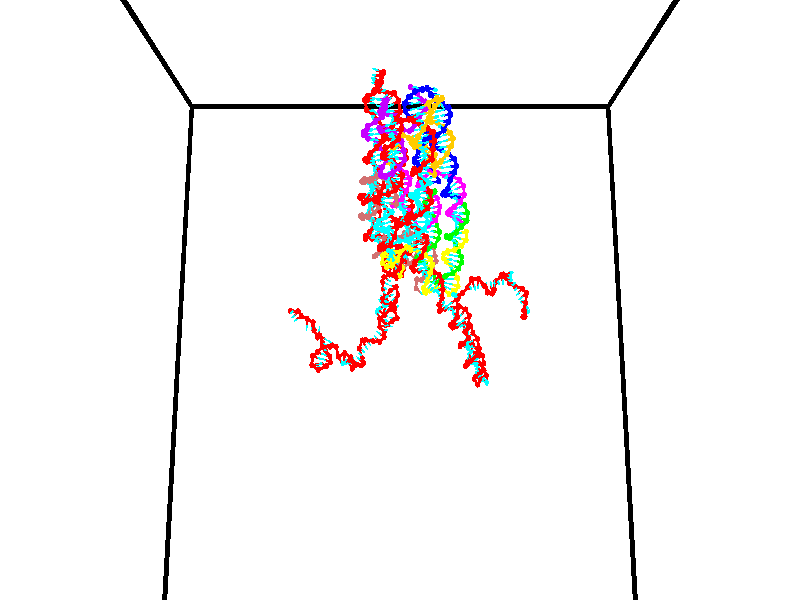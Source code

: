 // switches for output
#declare DRAW_BASES = 1; // possible values are 0, 1; only relevant for DNA ribbons
#declare DRAW_BASES_TYPE = 3; // possible values are 1, 2, 3; only relevant for DNA ribbons
#declare DRAW_FOG = 0; // set to 1 to enable fog

#include "colors.inc"

#include "transforms.inc"
background { rgb <1, 1, 1>}

#default {
   normal{
       ripples 0.25
       frequency 0.20
       turbulence 0.2
       lambda 5
   }
	finish {
		phong 0.1
		phong_size 40.
	}
}

// original window dimensions: 1024x640


// camera settings

camera {
	sky <0, 0.179814, -0.983701>
	up <0, 0.179814, -0.983701>
	right 1.6 * <1, 0, 0>
	location <35, 94.9851, 44.8844>
	look_at <35, 29.7336, 32.9568>
	direction <0, -65.2515, -11.9276>
	angle 67.0682
}


# declare cpy_camera_pos = <35, 94.9851, 44.8844>;
# if (DRAW_FOG = 1)
fog {
	fog_type 2
	up vnormalize(cpy_camera_pos)
	color rgbt<1,1,1,0.3>
	distance 1e-5
	fog_alt 3e-3
	fog_offset 56
}
# end


// LIGHTS

# declare lum = 6;
global_settings {
	ambient_light rgb lum * <0.05, 0.05, 0.05>
	max_trace_level 15
}# declare cpy_direct_light_amount = 0.25;
light_source
{	1000 * <-1, -1.16352, -0.803886>,
	rgb lum * cpy_direct_light_amount
	parallel
}

light_source
{	1000 * <1, 1.16352, 0.803886>,
	rgb lum * cpy_direct_light_amount
	parallel
}

// strand 0

// nucleotide -1

// particle -1
sphere {
	<23.889574, 34.731365, 34.805927> 0.250000
	pigment { color rgbt <1,0,0,0> }
	no_shadow
}
cylinder {
	<24.051916, 35.077938, 34.922256>,  <24.149321, 35.285881, 34.992054>, 0.100000
	pigment { color rgbt <1,0,0,0> }
	no_shadow
}
cylinder {
	<24.051916, 35.077938, 34.922256>,  <23.889574, 34.731365, 34.805927>, 0.100000
	pigment { color rgbt <1,0,0,0> }
	no_shadow
}

// particle -1
sphere {
	<24.051916, 35.077938, 34.922256> 0.100000
	pigment { color rgbt <1,0,0,0> }
	no_shadow
}
sphere {
	0, 1
	scale<0.080000,0.200000,0.300000>
	matrix <0.519430, -0.480492, 0.706625,
		0.751981, -0.135725, -0.645061,
		0.405854, 0.866433, 0.290821,
		24.173672, 35.337868, 35.009502>
	pigment { color rgbt <0,1,1,0> }
	no_shadow
}
cylinder {
	<24.717449, 34.828827, 34.845566>,  <23.889574, 34.731365, 34.805927>, 0.130000
	pigment { color rgbt <1,0,0,0> }
	no_shadow
}

// nucleotide -1

// particle -1
sphere {
	<24.717449, 34.828827, 34.845566> 0.250000
	pigment { color rgbt <1,0,0,0> }
	no_shadow
}
cylinder {
	<24.490021, 35.016212, 35.116055>,  <24.353563, 35.128643, 35.278347>, 0.100000
	pigment { color rgbt <1,0,0,0> }
	no_shadow
}
cylinder {
	<24.490021, 35.016212, 35.116055>,  <24.717449, 34.828827, 34.845566>, 0.100000
	pigment { color rgbt <1,0,0,0> }
	no_shadow
}

// particle -1
sphere {
	<24.490021, 35.016212, 35.116055> 0.100000
	pigment { color rgbt <1,0,0,0> }
	no_shadow
}
sphere {
	0, 1
	scale<0.080000,0.200000,0.300000>
	matrix <0.478778, -0.480006, 0.735095,
		0.668953, 0.741712, 0.048628,
		-0.568571, 0.468462, 0.676218,
		24.319450, 35.156750, 35.318920>
	pigment { color rgbt <0,1,1,0> }
	no_shadow
}
cylinder {
	<25.108198, 35.283676, 35.322399>,  <24.717449, 34.828827, 34.845566>, 0.130000
	pigment { color rgbt <1,0,0,0> }
	no_shadow
}

// nucleotide -1

// particle -1
sphere {
	<25.108198, 35.283676, 35.322399> 0.250000
	pigment { color rgbt <1,0,0,0> }
	no_shadow
}
cylinder {
	<24.788338, 35.105461, 35.483421>,  <24.596422, 34.998531, 35.580036>, 0.100000
	pigment { color rgbt <1,0,0,0> }
	no_shadow
}
cylinder {
	<24.788338, 35.105461, 35.483421>,  <25.108198, 35.283676, 35.322399>, 0.100000
	pigment { color rgbt <1,0,0,0> }
	no_shadow
}

// particle -1
sphere {
	<24.788338, 35.105461, 35.483421> 0.100000
	pigment { color rgbt <1,0,0,0> }
	no_shadow
}
sphere {
	0, 1
	scale<0.080000,0.200000,0.300000>
	matrix <0.581224, -0.405968, 0.705244,
		-0.150789, 0.797925, 0.583591,
		-0.799651, -0.445540, 0.402558,
		24.548443, 34.971798, 35.604187>
	pigment { color rgbt <0,1,1,0> }
	no_shadow
}
cylinder {
	<25.768808, 35.586330, 35.628693>,  <25.108198, 35.283676, 35.322399>, 0.130000
	pigment { color rgbt <1,0,0,0> }
	no_shadow
}

// nucleotide -1

// particle -1
sphere {
	<25.768808, 35.586330, 35.628693> 0.250000
	pigment { color rgbt <1,0,0,0> }
	no_shadow
}
cylinder {
	<25.730980, 35.456852, 36.005260>,  <25.708282, 35.379166, 36.231201>, 0.100000
	pigment { color rgbt <1,0,0,0> }
	no_shadow
}
cylinder {
	<25.730980, 35.456852, 36.005260>,  <25.768808, 35.586330, 35.628693>, 0.100000
	pigment { color rgbt <1,0,0,0> }
	no_shadow
}

// particle -1
sphere {
	<25.730980, 35.456852, 36.005260> 0.100000
	pigment { color rgbt <1,0,0,0> }
	no_shadow
}
sphere {
	0, 1
	scale<0.080000,0.200000,0.300000>
	matrix <0.973351, -0.228514, 0.019204,
		0.208912, 0.918150, 0.336683,
		-0.094569, -0.323699, 0.941422,
		25.702610, 35.359741, 36.287685>
	pigment { color rgbt <0,1,1,0> }
	no_shadow
}
cylinder {
	<26.385876, 35.854042, 35.938538>,  <25.768808, 35.586330, 35.628693>, 0.130000
	pigment { color rgbt <1,0,0,0> }
	no_shadow
}

// nucleotide -1

// particle -1
sphere {
	<26.385876, 35.854042, 35.938538> 0.250000
	pigment { color rgbt <1,0,0,0> }
	no_shadow
}
cylinder {
	<26.279989, 35.544102, 36.168159>,  <26.216457, 35.358139, 36.305931>, 0.100000
	pigment { color rgbt <1,0,0,0> }
	no_shadow
}
cylinder {
	<26.279989, 35.544102, 36.168159>,  <26.385876, 35.854042, 35.938538>, 0.100000
	pigment { color rgbt <1,0,0,0> }
	no_shadow
}

// particle -1
sphere {
	<26.279989, 35.544102, 36.168159> 0.100000
	pigment { color rgbt <1,0,0,0> }
	no_shadow
}
sphere {
	0, 1
	scale<0.080000,0.200000,0.300000>
	matrix <0.963843, -0.193761, 0.182929,
		-0.030513, 0.601723, 0.798122,
		-0.264717, -0.774846, 0.574054,
		26.200575, 35.311649, 36.340374>
	pigment { color rgbt <0,1,1,0> }
	no_shadow
}
cylinder {
	<26.528564, 36.021423, 36.642437>,  <26.385876, 35.854042, 35.938538>, 0.130000
	pigment { color rgbt <1,0,0,0> }
	no_shadow
}

// nucleotide -1

// particle -1
sphere {
	<26.528564, 36.021423, 36.642437> 0.250000
	pigment { color rgbt <1,0,0,0> }
	no_shadow
}
cylinder {
	<26.550167, 35.641098, 36.520432>,  <26.563128, 35.412903, 36.447227>, 0.100000
	pigment { color rgbt <1,0,0,0> }
	no_shadow
}
cylinder {
	<26.550167, 35.641098, 36.520432>,  <26.528564, 36.021423, 36.642437>, 0.100000
	pigment { color rgbt <1,0,0,0> }
	no_shadow
}

// particle -1
sphere {
	<26.550167, 35.641098, 36.520432> 0.100000
	pigment { color rgbt <1,0,0,0> }
	no_shadow
}
sphere {
	0, 1
	scale<0.080000,0.200000,0.300000>
	matrix <0.984767, 0.000154, 0.173879,
		-0.165280, -0.309756, 0.936341,
		0.054005, -0.950816, -0.305012,
		26.566368, 35.355854, 36.428928>
	pigment { color rgbt <0,1,1,0> }
	no_shadow
}
cylinder {
	<26.813831, 35.485172, 37.165909>,  <26.528564, 36.021423, 36.642437>, 0.130000
	pigment { color rgbt <1,0,0,0> }
	no_shadow
}

// nucleotide -1

// particle -1
sphere {
	<26.813831, 35.485172, 37.165909> 0.250000
	pigment { color rgbt <1,0,0,0> }
	no_shadow
}
cylinder {
	<26.886204, 35.410160, 36.779728>,  <26.929626, 35.365154, 36.548019>, 0.100000
	pigment { color rgbt <1,0,0,0> }
	no_shadow
}
cylinder {
	<26.886204, 35.410160, 36.779728>,  <26.813831, 35.485172, 37.165909>, 0.100000
	pigment { color rgbt <1,0,0,0> }
	no_shadow
}

// particle -1
sphere {
	<26.886204, 35.410160, 36.779728> 0.100000
	pigment { color rgbt <1,0,0,0> }
	no_shadow
}
sphere {
	0, 1
	scale<0.080000,0.200000,0.300000>
	matrix <0.969685, -0.129923, 0.206959,
		-0.164245, -0.973628, 0.158339,
		0.180929, -0.187531, -0.965452,
		26.940483, 35.353901, 36.490093>
	pigment { color rgbt <0,1,1,0> }
	no_shadow
}
cylinder {
	<27.136766, 36.147739, 37.115097>,  <26.813831, 35.485172, 37.165909>, 0.130000
	pigment { color rgbt <1,0,0,0> }
	no_shadow
}

// nucleotide -1

// particle -1
sphere {
	<27.136766, 36.147739, 37.115097> 0.250000
	pigment { color rgbt <1,0,0,0> }
	no_shadow
}
cylinder {
	<27.481155, 36.243965, 37.294365>,  <27.687788, 36.301701, 37.401928>, 0.100000
	pigment { color rgbt <1,0,0,0> }
	no_shadow
}
cylinder {
	<27.481155, 36.243965, 37.294365>,  <27.136766, 36.147739, 37.115097>, 0.100000
	pigment { color rgbt <1,0,0,0> }
	no_shadow
}

// particle -1
sphere {
	<27.481155, 36.243965, 37.294365> 0.100000
	pigment { color rgbt <1,0,0,0> }
	no_shadow
}
sphere {
	0, 1
	scale<0.080000,0.200000,0.300000>
	matrix <-0.479517, 0.089937, 0.872912,
		0.169680, -0.966459, 0.192786,
		0.860972, 0.240560, 0.448173,
		27.739447, 36.316132, 37.428818>
	pigment { color rgbt <0,1,1,0> }
	no_shadow
}
cylinder {
	<27.341866, 35.573360, 37.621223>,  <27.136766, 36.147739, 37.115097>, 0.130000
	pigment { color rgbt <1,0,0,0> }
	no_shadow
}

// nucleotide -1

// particle -1
sphere {
	<27.341866, 35.573360, 37.621223> 0.250000
	pigment { color rgbt <1,0,0,0> }
	no_shadow
}
cylinder {
	<27.495178, 35.929123, 37.720863>,  <27.587166, 36.142582, 37.780647>, 0.100000
	pigment { color rgbt <1,0,0,0> }
	no_shadow
}
cylinder {
	<27.495178, 35.929123, 37.720863>,  <27.341866, 35.573360, 37.621223>, 0.100000
	pigment { color rgbt <1,0,0,0> }
	no_shadow
}

// particle -1
sphere {
	<27.495178, 35.929123, 37.720863> 0.100000
	pigment { color rgbt <1,0,0,0> }
	no_shadow
}
sphere {
	0, 1
	scale<0.080000,0.200000,0.300000>
	matrix <-0.427953, -0.067986, 0.901240,
		0.818505, -0.452030, 0.354567,
		0.383282, 0.889408, 0.249095,
		27.610163, 36.195946, 37.795593>
	pigment { color rgbt <0,1,1,0> }
	no_shadow
}
cylinder {
	<27.657101, 35.439064, 38.263256>,  <27.341866, 35.573360, 37.621223>, 0.130000
	pigment { color rgbt <1,0,0,0> }
	no_shadow
}

// nucleotide -1

// particle -1
sphere {
	<27.657101, 35.439064, 38.263256> 0.250000
	pigment { color rgbt <1,0,0,0> }
	no_shadow
}
cylinder {
	<27.670633, 35.838825, 38.260742>,  <27.678753, 36.078682, 38.259235>, 0.100000
	pigment { color rgbt <1,0,0,0> }
	no_shadow
}
cylinder {
	<27.670633, 35.838825, 38.260742>,  <27.657101, 35.439064, 38.263256>, 0.100000
	pigment { color rgbt <1,0,0,0> }
	no_shadow
}

// particle -1
sphere {
	<27.670633, 35.838825, 38.260742> 0.100000
	pigment { color rgbt <1,0,0,0> }
	no_shadow
}
sphere {
	0, 1
	scale<0.080000,0.200000,0.300000>
	matrix <-0.385093, 0.018839, 0.922685,
		0.922257, -0.028797, 0.385503,
		0.033833, 0.999408, -0.006284,
		27.680784, 36.138649, 38.258858>
	pigment { color rgbt <0,1,1,0> }
	no_shadow
}
cylinder {
	<28.087067, 35.574875, 38.747772>,  <27.657101, 35.439064, 38.263256>, 0.130000
	pigment { color rgbt <1,0,0,0> }
	no_shadow
}

// nucleotide -1

// particle -1
sphere {
	<28.087067, 35.574875, 38.747772> 0.250000
	pigment { color rgbt <1,0,0,0> }
	no_shadow
}
cylinder {
	<27.847864, 35.892502, 38.704243>,  <27.704342, 36.083076, 38.678123>, 0.100000
	pigment { color rgbt <1,0,0,0> }
	no_shadow
}
cylinder {
	<27.847864, 35.892502, 38.704243>,  <28.087067, 35.574875, 38.747772>, 0.100000
	pigment { color rgbt <1,0,0,0> }
	no_shadow
}

// particle -1
sphere {
	<27.847864, 35.892502, 38.704243> 0.100000
	pigment { color rgbt <1,0,0,0> }
	no_shadow
}
sphere {
	0, 1
	scale<0.080000,0.200000,0.300000>
	matrix <-0.408142, -0.184843, 0.894010,
		0.689789, 0.579041, 0.434629,
		-0.598006, 0.794069, -0.108828,
		27.668463, 36.130722, 38.671593>
	pigment { color rgbt <0,1,1,0> }
	no_shadow
}
cylinder {
	<28.212580, 36.193417, 39.287189>,  <28.087067, 35.574875, 38.747772>, 0.130000
	pigment { color rgbt <1,0,0,0> }
	no_shadow
}

// nucleotide -1

// particle -1
sphere {
	<28.212580, 36.193417, 39.287189> 0.250000
	pigment { color rgbt <1,0,0,0> }
	no_shadow
}
cylinder {
	<27.838470, 36.173119, 39.147079>,  <27.614004, 36.160938, 39.063015>, 0.100000
	pigment { color rgbt <1,0,0,0> }
	no_shadow
}
cylinder {
	<27.838470, 36.173119, 39.147079>,  <28.212580, 36.193417, 39.287189>, 0.100000
	pigment { color rgbt <1,0,0,0> }
	no_shadow
}

// particle -1
sphere {
	<27.838470, 36.173119, 39.147079> 0.100000
	pigment { color rgbt <1,0,0,0> }
	no_shadow
}
sphere {
	0, 1
	scale<0.080000,0.200000,0.300000>
	matrix <-0.339356, -0.152486, 0.928216,
		-0.100513, 0.987002, 0.125396,
		-0.935272, -0.050744, -0.350272,
		27.557888, 36.157894, 39.041996>
	pigment { color rgbt <0,1,1,0> }
	no_shadow
}
cylinder {
	<27.896845, 36.676010, 39.631645>,  <28.212580, 36.193417, 39.287189>, 0.130000
	pigment { color rgbt <1,0,0,0> }
	no_shadow
}

// nucleotide -1

// particle -1
sphere {
	<27.896845, 36.676010, 39.631645> 0.250000
	pigment { color rgbt <1,0,0,0> }
	no_shadow
}
cylinder {
	<27.607904, 36.441517, 39.484924>,  <27.434540, 36.300823, 39.396893>, 0.100000
	pigment { color rgbt <1,0,0,0> }
	no_shadow
}
cylinder {
	<27.607904, 36.441517, 39.484924>,  <27.896845, 36.676010, 39.631645>, 0.100000
	pigment { color rgbt <1,0,0,0> }
	no_shadow
}

// particle -1
sphere {
	<27.607904, 36.441517, 39.484924> 0.100000
	pigment { color rgbt <1,0,0,0> }
	no_shadow
}
sphere {
	0, 1
	scale<0.080000,0.200000,0.300000>
	matrix <-0.441148, -0.017824, 0.897258,
		-0.532536, 0.809949, -0.245739,
		-0.722353, -0.586229, -0.366799,
		27.391199, 36.265648, 39.374886>
	pigment { color rgbt <0,1,1,0> }
	no_shadow
}
cylinder {
	<27.135267, 36.866238, 39.952179>,  <27.896845, 36.676010, 39.631645>, 0.130000
	pigment { color rgbt <1,0,0,0> }
	no_shadow
}

// nucleotide -1

// particle -1
sphere {
	<27.135267, 36.866238, 39.952179> 0.250000
	pigment { color rgbt <1,0,0,0> }
	no_shadow
}
cylinder {
	<27.118380, 36.491047, 39.814529>,  <27.108248, 36.265934, 39.731941>, 0.100000
	pigment { color rgbt <1,0,0,0> }
	no_shadow
}
cylinder {
	<27.118380, 36.491047, 39.814529>,  <27.135267, 36.866238, 39.952179>, 0.100000
	pigment { color rgbt <1,0,0,0> }
	no_shadow
}

// particle -1
sphere {
	<27.118380, 36.491047, 39.814529> 0.100000
	pigment { color rgbt <1,0,0,0> }
	no_shadow
}
sphere {
	0, 1
	scale<0.080000,0.200000,0.300000>
	matrix <-0.564636, -0.261753, 0.782733,
		-0.824260, 0.227349, -0.518564,
		-0.042218, -0.937975, -0.344122,
		27.105715, 36.209656, 39.711292>
	pigment { color rgbt <0,1,1,0> }
	no_shadow
}
cylinder {
	<26.481169, 36.668678, 39.540985>,  <27.135267, 36.866238, 39.952179>, 0.130000
	pigment { color rgbt <1,0,0,0> }
	no_shadow
}

// nucleotide -1

// particle -1
sphere {
	<26.481169, 36.668678, 39.540985> 0.250000
	pigment { color rgbt <1,0,0,0> }
	no_shadow
}
cylinder {
	<26.879938, 36.648529, 39.516975>,  <27.119200, 36.636440, 39.502571>, 0.100000
	pigment { color rgbt <1,0,0,0> }
	no_shadow
}
cylinder {
	<26.879938, 36.648529, 39.516975>,  <26.481169, 36.668678, 39.540985>, 0.100000
	pigment { color rgbt <1,0,0,0> }
	no_shadow
}

// particle -1
sphere {
	<26.879938, 36.648529, 39.516975> 0.100000
	pigment { color rgbt <1,0,0,0> }
	no_shadow
}
sphere {
	0, 1
	scale<0.080000,0.200000,0.300000>
	matrix <-0.057066, 0.058174, -0.996674,
		0.053701, 0.997034, 0.055120,
		0.996925, -0.050377, -0.060020,
		27.179016, 36.633415, 39.498970>
	pigment { color rgbt <0,1,1,0> }
	no_shadow
}
cylinder {
	<26.559238, 36.822037, 38.853458>,  <26.481169, 36.668678, 39.540985>, 0.130000
	pigment { color rgbt <1,0,0,0> }
	no_shadow
}

// nucleotide -1

// particle -1
sphere {
	<26.559238, 36.822037, 38.853458> 0.250000
	pigment { color rgbt <1,0,0,0> }
	no_shadow
}
cylinder {
	<26.936890, 36.730145, 38.947983>,  <27.163481, 36.675007, 39.004696>, 0.100000
	pigment { color rgbt <1,0,0,0> }
	no_shadow
}
cylinder {
	<26.936890, 36.730145, 38.947983>,  <26.559238, 36.822037, 38.853458>, 0.100000
	pigment { color rgbt <1,0,0,0> }
	no_shadow
}

// particle -1
sphere {
	<26.936890, 36.730145, 38.947983> 0.100000
	pigment { color rgbt <1,0,0,0> }
	no_shadow
}
sphere {
	0, 1
	scale<0.080000,0.200000,0.300000>
	matrix <0.195400, -0.187213, -0.962689,
		0.265403, 0.955078, -0.131863,
		0.944129, -0.229735, 0.236309,
		27.220129, 36.661224, 39.018875>
	pigment { color rgbt <0,1,1,0> }
	no_shadow
}
cylinder {
	<27.094269, 37.329556, 38.583408>,  <26.559238, 36.822037, 38.853458>, 0.130000
	pigment { color rgbt <1,0,0,0> }
	no_shadow
}

// nucleotide -1

// particle -1
sphere {
	<27.094269, 37.329556, 38.583408> 0.250000
	pigment { color rgbt <1,0,0,0> }
	no_shadow
}
cylinder {
	<27.237314, 36.956642, 38.605202>,  <27.323141, 36.732895, 38.618279>, 0.100000
	pigment { color rgbt <1,0,0,0> }
	no_shadow
}
cylinder {
	<27.237314, 36.956642, 38.605202>,  <27.094269, 37.329556, 38.583408>, 0.100000
	pigment { color rgbt <1,0,0,0> }
	no_shadow
}

// particle -1
sphere {
	<27.237314, 36.956642, 38.605202> 0.100000
	pigment { color rgbt <1,0,0,0> }
	no_shadow
}
sphere {
	0, 1
	scale<0.080000,0.200000,0.300000>
	matrix <0.344288, 0.077386, -0.935670,
		0.868089, 0.353364, 0.348647,
		0.357613, -0.932280, 0.054481,
		27.344599, 36.676960, 38.621548>
	pigment { color rgbt <0,1,1,0> }
	no_shadow
}
cylinder {
	<27.571198, 37.408253, 38.202946>,  <27.094269, 37.329556, 38.583408>, 0.130000
	pigment { color rgbt <1,0,0,0> }
	no_shadow
}

// nucleotide -1

// particle -1
sphere {
	<27.571198, 37.408253, 38.202946> 0.250000
	pigment { color rgbt <1,0,0,0> }
	no_shadow
}
cylinder {
	<27.596176, 37.010254, 38.234127>,  <27.611164, 36.771454, 38.252834>, 0.100000
	pigment { color rgbt <1,0,0,0> }
	no_shadow
}
cylinder {
	<27.596176, 37.010254, 38.234127>,  <27.571198, 37.408253, 38.202946>, 0.100000
	pigment { color rgbt <1,0,0,0> }
	no_shadow
}

// particle -1
sphere {
	<27.596176, 37.010254, 38.234127> 0.100000
	pigment { color rgbt <1,0,0,0> }
	no_shadow
}
sphere {
	0, 1
	scale<0.080000,0.200000,0.300000>
	matrix <0.321399, -0.053893, -0.945409,
		0.944882, 0.084092, 0.316427,
		0.062448, -0.994999, 0.077950,
		27.614910, 36.711754, 38.257511>
	pigment { color rgbt <0,1,1,0> }
	no_shadow
}
cylinder {
	<28.286051, 37.219105, 38.120331>,  <27.571198, 37.408253, 38.202946>, 0.130000
	pigment { color rgbt <1,0,0,0> }
	no_shadow
}

// nucleotide -1

// particle -1
sphere {
	<28.286051, 37.219105, 38.120331> 0.250000
	pigment { color rgbt <1,0,0,0> }
	no_shadow
}
cylinder {
	<28.051510, 36.909374, 38.025158>,  <27.910786, 36.723537, 37.968052>, 0.100000
	pigment { color rgbt <1,0,0,0> }
	no_shadow
}
cylinder {
	<28.051510, 36.909374, 38.025158>,  <28.286051, 37.219105, 38.120331>, 0.100000
	pigment { color rgbt <1,0,0,0> }
	no_shadow
}

// particle -1
sphere {
	<28.051510, 36.909374, 38.025158> 0.100000
	pigment { color rgbt <1,0,0,0> }
	no_shadow
}
sphere {
	0, 1
	scale<0.080000,0.200000,0.300000>
	matrix <0.553727, -0.168743, -0.815421,
		0.591251, -0.609875, 0.527707,
		-0.586351, -0.774325, -0.237935,
		27.875605, 36.677078, 37.953777>
	pigment { color rgbt <0,1,1,0> }
	no_shadow
}
cylinder {
	<28.795324, 36.635937, 38.071640>,  <28.286051, 37.219105, 38.120331>, 0.130000
	pigment { color rgbt <1,0,0,0> }
	no_shadow
}

// nucleotide -1

// particle -1
sphere {
	<28.795324, 36.635937, 38.071640> 0.250000
	pigment { color rgbt <1,0,0,0> }
	no_shadow
}
cylinder {
	<28.467636, 36.560963, 37.854847>,  <28.271023, 36.515980, 37.724770>, 0.100000
	pigment { color rgbt <1,0,0,0> }
	no_shadow
}
cylinder {
	<28.467636, 36.560963, 37.854847>,  <28.795324, 36.635937, 38.071640>, 0.100000
	pigment { color rgbt <1,0,0,0> }
	no_shadow
}

// particle -1
sphere {
	<28.467636, 36.560963, 37.854847> 0.100000
	pigment { color rgbt <1,0,0,0> }
	no_shadow
}
sphere {
	0, 1
	scale<0.080000,0.200000,0.300000>
	matrix <0.571812, -0.338947, -0.747092,
		-0.043672, -0.921945, 0.384850,
		-0.819221, -0.187435, -0.541982,
		28.221870, 36.504734, 37.692253>
	pigment { color rgbt <0,1,1,0> }
	no_shadow
}
cylinder {
	<29.018553, 36.655941, 38.853401>,  <28.795324, 36.635937, 38.071640>, 0.130000
	pigment { color rgbt <1,0,0,0> }
	no_shadow
}

// nucleotide -1

// particle -1
sphere {
	<29.018553, 36.655941, 38.853401> 0.250000
	pigment { color rgbt <1,0,0,0> }
	no_shadow
}
cylinder {
	<29.234310, 36.788227, 39.163158>,  <29.363766, 36.867599, 39.349014>, 0.100000
	pigment { color rgbt <1,0,0,0> }
	no_shadow
}
cylinder {
	<29.234310, 36.788227, 39.163158>,  <29.018553, 36.655941, 38.853401>, 0.100000
	pigment { color rgbt <1,0,0,0> }
	no_shadow
}

// particle -1
sphere {
	<29.234310, 36.788227, 39.163158> 0.100000
	pigment { color rgbt <1,0,0,0> }
	no_shadow
}
sphere {
	0, 1
	scale<0.080000,0.200000,0.300000>
	matrix <0.684828, -0.707402, -0.174908,
		0.489962, 0.624670, -0.608050,
		0.539395, 0.330712, 0.774392,
		29.396130, 36.887440, 39.395477>
	pigment { color rgbt <0,1,1,0> }
	no_shadow
}
cylinder {
	<29.654537, 36.904213, 38.625313>,  <29.018553, 36.655941, 38.853401>, 0.130000
	pigment { color rgbt <1,0,0,0> }
	no_shadow
}

// nucleotide -1

// particle -1
sphere {
	<29.654537, 36.904213, 38.625313> 0.250000
	pigment { color rgbt <1,0,0,0> }
	no_shadow
}
cylinder {
	<29.629381, 36.727119, 38.983089>,  <29.614286, 36.620865, 39.197758>, 0.100000
	pigment { color rgbt <1,0,0,0> }
	no_shadow
}
cylinder {
	<29.629381, 36.727119, 38.983089>,  <29.654537, 36.904213, 38.625313>, 0.100000
	pigment { color rgbt <1,0,0,0> }
	no_shadow
}

// particle -1
sphere {
	<29.629381, 36.727119, 38.983089> 0.100000
	pigment { color rgbt <1,0,0,0> }
	no_shadow
}
sphere {
	0, 1
	scale<0.080000,0.200000,0.300000>
	matrix <0.562980, -0.755755, -0.334497,
		0.824074, 0.482518, 0.296780,
		-0.062892, -0.442731, 0.894446,
		29.610514, 36.594299, 39.251423>
	pigment { color rgbt <0,1,1,0> }
	no_shadow
}
cylinder {
	<30.234762, 36.527431, 38.923126>,  <29.654537, 36.904213, 38.625313>, 0.130000
	pigment { color rgbt <1,0,0,0> }
	no_shadow
}

// nucleotide -1

// particle -1
sphere {
	<30.234762, 36.527431, 38.923126> 0.250000
	pigment { color rgbt <1,0,0,0> }
	no_shadow
}
cylinder {
	<29.958519, 36.331959, 39.136383>,  <29.792772, 36.214676, 39.264339>, 0.100000
	pigment { color rgbt <1,0,0,0> }
	no_shadow
}
cylinder {
	<29.958519, 36.331959, 39.136383>,  <30.234762, 36.527431, 38.923126>, 0.100000
	pigment { color rgbt <1,0,0,0> }
	no_shadow
}

// particle -1
sphere {
	<29.958519, 36.331959, 39.136383> 0.100000
	pigment { color rgbt <1,0,0,0> }
	no_shadow
}
sphere {
	0, 1
	scale<0.080000,0.200000,0.300000>
	matrix <0.478077, -0.861613, -0.170483,
		0.542679, 0.137148, 0.828668,
		-0.690610, -0.488685, 0.533146,
		29.751335, 36.185352, 39.296326>
	pigment { color rgbt <0,1,1,0> }
	no_shadow
}
cylinder {
	<30.515680, 36.020241, 39.334118>,  <30.234762, 36.527431, 38.923126>, 0.130000
	pigment { color rgbt <1,0,0,0> }
	no_shadow
}

// nucleotide -1

// particle -1
sphere {
	<30.515680, 36.020241, 39.334118> 0.250000
	pigment { color rgbt <1,0,0,0> }
	no_shadow
}
cylinder {
	<30.146261, 35.896877, 39.242950>,  <29.924610, 35.822861, 39.188251>, 0.100000
	pigment { color rgbt <1,0,0,0> }
	no_shadow
}
cylinder {
	<30.146261, 35.896877, 39.242950>,  <30.515680, 36.020241, 39.334118>, 0.100000
	pigment { color rgbt <1,0,0,0> }
	no_shadow
}

// particle -1
sphere {
	<30.146261, 35.896877, 39.242950> 0.100000
	pigment { color rgbt <1,0,0,0> }
	no_shadow
}
sphere {
	0, 1
	scale<0.080000,0.200000,0.300000>
	matrix <0.349197, -0.921973, -0.167414,
		-0.158501, -0.234202, 0.959180,
		-0.923547, -0.308407, -0.227916,
		29.869198, 35.804356, 39.174576>
	pigment { color rgbt <0,1,1,0> }
	no_shadow
}
cylinder {
	<30.299761, 35.495438, 39.746864>,  <30.515680, 36.020241, 39.334118>, 0.130000
	pigment { color rgbt <1,0,0,0> }
	no_shadow
}

// nucleotide -1

// particle -1
sphere {
	<30.299761, 35.495438, 39.746864> 0.250000
	pigment { color rgbt <1,0,0,0> }
	no_shadow
}
cylinder {
	<30.071201, 35.436638, 39.423904>,  <29.934067, 35.401356, 39.230129>, 0.100000
	pigment { color rgbt <1,0,0,0> }
	no_shadow
}
cylinder {
	<30.071201, 35.436638, 39.423904>,  <30.299761, 35.495438, 39.746864>, 0.100000
	pigment { color rgbt <1,0,0,0> }
	no_shadow
}

// particle -1
sphere {
	<30.071201, 35.436638, 39.423904> 0.100000
	pigment { color rgbt <1,0,0,0> }
	no_shadow
}
sphere {
	0, 1
	scale<0.080000,0.200000,0.300000>
	matrix <0.264420, -0.964338, -0.011553,
		-0.776909, -0.220094, 0.589891,
		-0.571397, -0.147004, -0.807400,
		29.899782, 35.392536, 39.181683>
	pigment { color rgbt <0,1,1,0> }
	no_shadow
}
cylinder {
	<30.650234, 35.022007, 39.372242>,  <30.299761, 35.495438, 39.746864>, 0.130000
	pigment { color rgbt <1,0,0,0> }
	no_shadow
}

// nucleotide -1

// particle -1
sphere {
	<30.650234, 35.022007, 39.372242> 0.250000
	pigment { color rgbt <1,0,0,0> }
	no_shadow
}
cylinder {
	<30.333359, 34.984997, 39.130955>,  <30.143234, 34.962791, 38.986183>, 0.100000
	pigment { color rgbt <1,0,0,0> }
	no_shadow
}
cylinder {
	<30.333359, 34.984997, 39.130955>,  <30.650234, 35.022007, 39.372242>, 0.100000
	pigment { color rgbt <1,0,0,0> }
	no_shadow
}

// particle -1
sphere {
	<30.333359, 34.984997, 39.130955> 0.100000
	pigment { color rgbt <1,0,0,0> }
	no_shadow
}
sphere {
	0, 1
	scale<0.080000,0.200000,0.300000>
	matrix <0.483961, -0.697401, -0.528596,
		-0.371779, -0.710683, 0.597252,
		-0.792188, -0.092525, -0.603222,
		30.095703, 34.957241, 38.949989>
	pigment { color rgbt <0,1,1,0> }
	no_shadow
}
cylinder {
	<30.337366, 34.324177, 39.423374>,  <30.650234, 35.022007, 39.372242>, 0.130000
	pigment { color rgbt <1,0,0,0> }
	no_shadow
}

// nucleotide -1

// particle -1
sphere {
	<30.337366, 34.324177, 39.423374> 0.250000
	pigment { color rgbt <1,0,0,0> }
	no_shadow
}
cylinder {
	<30.255461, 34.469837, 39.059952>,  <30.206318, 34.557232, 38.841900>, 0.100000
	pigment { color rgbt <1,0,0,0> }
	no_shadow
}
cylinder {
	<30.255461, 34.469837, 39.059952>,  <30.337366, 34.324177, 39.423374>, 0.100000
	pigment { color rgbt <1,0,0,0> }
	no_shadow
}

// particle -1
sphere {
	<30.255461, 34.469837, 39.059952> 0.100000
	pigment { color rgbt <1,0,0,0> }
	no_shadow
}
sphere {
	0, 1
	scale<0.080000,0.200000,0.300000>
	matrix <0.392299, -0.819875, -0.417021,
		-0.896757, -0.441815, 0.025023,
		-0.204762, 0.364150, -0.908552,
		30.194033, 34.579082, 38.787388>
	pigment { color rgbt <0,1,1,0> }
	no_shadow
}
cylinder {
	<31.092766, 34.062840, 39.343349>,  <30.337366, 34.324177, 39.423374>, 0.130000
	pigment { color rgbt <1,0,0,0> }
	no_shadow
}

// nucleotide -1

// particle -1
sphere {
	<31.092766, 34.062840, 39.343349> 0.250000
	pigment { color rgbt <1,0,0,0> }
	no_shadow
}
cylinder {
	<30.794350, 33.856125, 39.175369>,  <30.615301, 33.732098, 39.074581>, 0.100000
	pigment { color rgbt <1,0,0,0> }
	no_shadow
}
cylinder {
	<30.794350, 33.856125, 39.175369>,  <31.092766, 34.062840, 39.343349>, 0.100000
	pigment { color rgbt <1,0,0,0> }
	no_shadow
}

// particle -1
sphere {
	<30.794350, 33.856125, 39.175369> 0.100000
	pigment { color rgbt <1,0,0,0> }
	no_shadow
}
sphere {
	0, 1
	scale<0.080000,0.200000,0.300000>
	matrix <0.370227, 0.202295, -0.906647,
		0.553497, -0.831870, 0.040408,
		-0.746038, -0.516787, -0.419951,
		30.570538, 33.701088, 39.049385>
	pigment { color rgbt <0,1,1,0> }
	no_shadow
}
cylinder {
	<31.333710, 33.456879, 39.083660>,  <31.092766, 34.062840, 39.343349>, 0.130000
	pigment { color rgbt <1,0,0,0> }
	no_shadow
}

// nucleotide -1

// particle -1
sphere {
	<31.333710, 33.456879, 39.083660> 0.250000
	pigment { color rgbt <1,0,0,0> }
	no_shadow
}
cylinder {
	<31.027222, 33.614704, 38.880791>,  <30.843328, 33.709400, 38.759071>, 0.100000
	pigment { color rgbt <1,0,0,0> }
	no_shadow
}
cylinder {
	<31.027222, 33.614704, 38.880791>,  <31.333710, 33.456879, 39.083660>, 0.100000
	pigment { color rgbt <1,0,0,0> }
	no_shadow
}

// particle -1
sphere {
	<31.027222, 33.614704, 38.880791> 0.100000
	pigment { color rgbt <1,0,0,0> }
	no_shadow
}
sphere {
	0, 1
	scale<0.080000,0.200000,0.300000>
	matrix <0.540368, -0.031447, -0.840841,
		-0.347716, -0.918330, -0.189115,
		-0.766222, 0.394565, -0.507170,
		30.797356, 33.733074, 38.728638>
	pigment { color rgbt <0,1,1,0> }
	no_shadow
}
cylinder {
	<31.101669, 33.007401, 38.611549>,  <31.333710, 33.456879, 39.083660>, 0.130000
	pigment { color rgbt <1,0,0,0> }
	no_shadow
}

// nucleotide -1

// particle -1
sphere {
	<31.101669, 33.007401, 38.611549> 0.250000
	pigment { color rgbt <1,0,0,0> }
	no_shadow
}
cylinder {
	<31.009420, 33.369637, 38.469158>,  <30.954071, 33.586979, 38.383724>, 0.100000
	pigment { color rgbt <1,0,0,0> }
	no_shadow
}
cylinder {
	<31.009420, 33.369637, 38.469158>,  <31.101669, 33.007401, 38.611549>, 0.100000
	pigment { color rgbt <1,0,0,0> }
	no_shadow
}

// particle -1
sphere {
	<31.009420, 33.369637, 38.469158> 0.100000
	pigment { color rgbt <1,0,0,0> }
	no_shadow
}
sphere {
	0, 1
	scale<0.080000,0.200000,0.300000>
	matrix <0.489061, -0.208392, -0.846990,
		-0.841209, -0.369427, -0.394830,
		-0.230621, 0.905592, -0.355974,
		30.940233, 33.641315, 38.362366>
	pigment { color rgbt <0,1,1,0> }
	no_shadow
}
cylinder {
	<30.792845, 32.990269, 37.786678>,  <31.101669, 33.007401, 38.611549>, 0.130000
	pigment { color rgbt <1,0,0,0> }
	no_shadow
}

// nucleotide -1

// particle -1
sphere {
	<30.792845, 32.990269, 37.786678> 0.250000
	pigment { color rgbt <1,0,0,0> }
	no_shadow
}
cylinder {
	<31.028826, 33.280117, 37.929161>,  <31.170414, 33.454025, 38.014652>, 0.100000
	pigment { color rgbt <1,0,0,0> }
	no_shadow
}
cylinder {
	<31.028826, 33.280117, 37.929161>,  <30.792845, 32.990269, 37.786678>, 0.100000
	pigment { color rgbt <1,0,0,0> }
	no_shadow
}

// particle -1
sphere {
	<31.028826, 33.280117, 37.929161> 0.100000
	pigment { color rgbt <1,0,0,0> }
	no_shadow
}
sphere {
	0, 1
	scale<0.080000,0.200000,0.300000>
	matrix <0.726796, -0.284382, -0.625216,
		-0.351745, 0.627737, -0.694422,
		0.589952, 0.724620, 0.356206,
		31.205811, 33.497501, 38.036022>
	pigment { color rgbt <0,1,1,0> }
	no_shadow
}
cylinder {
	<31.119177, 33.336021, 37.122887>,  <30.792845, 32.990269, 37.786678>, 0.130000
	pigment { color rgbt <1,0,0,0> }
	no_shadow
}

// nucleotide -1

// particle -1
sphere {
	<31.119177, 33.336021, 37.122887> 0.250000
	pigment { color rgbt <1,0,0,0> }
	no_shadow
}
cylinder {
	<31.347357, 33.332478, 37.451401>,  <31.484264, 33.330353, 37.648510>, 0.100000
	pigment { color rgbt <1,0,0,0> }
	no_shadow
}
cylinder {
	<31.347357, 33.332478, 37.451401>,  <31.119177, 33.336021, 37.122887>, 0.100000
	pigment { color rgbt <1,0,0,0> }
	no_shadow
}

// particle -1
sphere {
	<31.347357, 33.332478, 37.451401> 0.100000
	pigment { color rgbt <1,0,0,0> }
	no_shadow
}
sphere {
	0, 1
	scale<0.080000,0.200000,0.300000>
	matrix <0.813584, -0.130920, -0.566516,
		0.112540, 0.991353, -0.067477,
		0.570452, -0.008858, 0.821283,
		31.518492, 33.329819, 37.697784>
	pigment { color rgbt <0,1,1,0> }
	no_shadow
}
cylinder {
	<31.486256, 34.013161, 37.151043>,  <31.119177, 33.336021, 37.122887>, 0.130000
	pigment { color rgbt <1,0,0,0> }
	no_shadow
}

// nucleotide -1

// particle -1
sphere {
	<31.486256, 34.013161, 37.151043> 0.250000
	pigment { color rgbt <1,0,0,0> }
	no_shadow
}
cylinder {
	<31.691154, 33.704910, 37.302696>,  <31.814095, 33.519958, 37.393688>, 0.100000
	pigment { color rgbt <1,0,0,0> }
	no_shadow
}
cylinder {
	<31.691154, 33.704910, 37.302696>,  <31.486256, 34.013161, 37.151043>, 0.100000
	pigment { color rgbt <1,0,0,0> }
	no_shadow
}

// particle -1
sphere {
	<31.691154, 33.704910, 37.302696> 0.100000
	pigment { color rgbt <1,0,0,0> }
	no_shadow
}
sphere {
	0, 1
	scale<0.080000,0.200000,0.300000>
	matrix <0.662983, 0.074197, -0.744948,
		0.545945, 0.632955, 0.548918,
		0.512247, -0.770625, 0.379131,
		31.844830, 33.473724, 37.416435>
	pigment { color rgbt <0,1,1,0> }
	no_shadow
}
cylinder {
	<32.306473, 34.125145, 37.299030>,  <31.486256, 34.013161, 37.151043>, 0.130000
	pigment { color rgbt <1,0,0,0> }
	no_shadow
}

// nucleotide -1

// particle -1
sphere {
	<32.306473, 34.125145, 37.299030> 0.250000
	pigment { color rgbt <1,0,0,0> }
	no_shadow
}
cylinder {
	<32.200588, 33.755287, 37.189514>,  <32.137058, 33.533371, 37.123806>, 0.100000
	pigment { color rgbt <1,0,0,0> }
	no_shadow
}
cylinder {
	<32.200588, 33.755287, 37.189514>,  <32.306473, 34.125145, 37.299030>, 0.100000
	pigment { color rgbt <1,0,0,0> }
	no_shadow
}

// particle -1
sphere {
	<32.200588, 33.755287, 37.189514> 0.100000
	pigment { color rgbt <1,0,0,0> }
	no_shadow
}
sphere {
	0, 1
	scale<0.080000,0.200000,0.300000>
	matrix <0.740437, -0.012993, -0.672000,
		0.617805, -0.380606, 0.688082,
		-0.264708, -0.924646, -0.273788,
		32.121178, 33.477894, 37.107376>
	pigment { color rgbt <0,1,1,0> }
	no_shadow
}
cylinder {
	<32.956776, 33.762321, 37.337337>,  <32.306473, 34.125145, 37.299030>, 0.130000
	pigment { color rgbt <1,0,0,0> }
	no_shadow
}

// nucleotide -1

// particle -1
sphere {
	<32.956776, 33.762321, 37.337337> 0.250000
	pigment { color rgbt <1,0,0,0> }
	no_shadow
}
cylinder {
	<32.693188, 33.607986, 37.079067>,  <32.535034, 33.515385, 36.924107>, 0.100000
	pigment { color rgbt <1,0,0,0> }
	no_shadow
}
cylinder {
	<32.693188, 33.607986, 37.079067>,  <32.956776, 33.762321, 37.337337>, 0.100000
	pigment { color rgbt <1,0,0,0> }
	no_shadow
}

// particle -1
sphere {
	<32.693188, 33.607986, 37.079067> 0.100000
	pigment { color rgbt <1,0,0,0> }
	no_shadow
}
sphere {
	0, 1
	scale<0.080000,0.200000,0.300000>
	matrix <0.685459, 0.045391, -0.726695,
		0.309691, -0.921451, 0.234562,
		-0.658967, -0.385834, -0.645674,
		32.495499, 33.492237, 36.885365>
	pigment { color rgbt <0,1,1,0> }
	no_shadow
}
cylinder {
	<33.372643, 33.235310, 36.845352>,  <32.956776, 33.762321, 37.337337>, 0.130000
	pigment { color rgbt <1,0,0,0> }
	no_shadow
}

// nucleotide -1

// particle -1
sphere {
	<33.372643, 33.235310, 36.845352> 0.250000
	pigment { color rgbt <1,0,0,0> }
	no_shadow
}
cylinder {
	<33.054905, 33.386326, 36.654991>,  <32.864262, 33.476936, 36.540775>, 0.100000
	pigment { color rgbt <1,0,0,0> }
	no_shadow
}
cylinder {
	<33.054905, 33.386326, 36.654991>,  <33.372643, 33.235310, 36.845352>, 0.100000
	pigment { color rgbt <1,0,0,0> }
	no_shadow
}

// particle -1
sphere {
	<33.054905, 33.386326, 36.654991> 0.100000
	pigment { color rgbt <1,0,0,0> }
	no_shadow
}
sphere {
	0, 1
	scale<0.080000,0.200000,0.300000>
	matrix <0.567589, 0.182090, -0.802923,
		-0.216480, -0.907912, -0.358930,
		-0.794342, 0.377542, -0.475902,
		32.816601, 33.499588, 36.512222>
	pigment { color rgbt <0,1,1,0> }
	no_shadow
}
cylinder {
	<33.401649, 33.915596, 36.459747>,  <33.372643, 33.235310, 36.845352>, 0.130000
	pigment { color rgbt <1,0,0,0> }
	no_shadow
}

// nucleotide -1

// particle -1
sphere {
	<33.401649, 33.915596, 36.459747> 0.250000
	pigment { color rgbt <1,0,0,0> }
	no_shadow
}
cylinder {
	<33.529453, 34.294270, 36.443264>,  <33.606136, 34.521473, 36.433376>, 0.100000
	pigment { color rgbt <1,0,0,0> }
	no_shadow
}
cylinder {
	<33.529453, 34.294270, 36.443264>,  <33.401649, 33.915596, 36.459747>, 0.100000
	pigment { color rgbt <1,0,0,0> }
	no_shadow
}

// particle -1
sphere {
	<33.529453, 34.294270, 36.443264> 0.100000
	pigment { color rgbt <1,0,0,0> }
	no_shadow
}
sphere {
	0, 1
	scale<0.080000,0.200000,0.300000>
	matrix <-0.044400, -0.028481, -0.998608,
		-0.946541, 0.320899, 0.032932,
		0.319514, 0.946685, -0.041206,
		33.625309, 34.578274, 36.430901>
	pigment { color rgbt <0,1,1,0> }
	no_shadow
}
cylinder {
	<32.948551, 34.402264, 36.104633>,  <33.401649, 33.915596, 36.459747>, 0.130000
	pigment { color rgbt <1,0,0,0> }
	no_shadow
}

// nucleotide -1

// particle -1
sphere {
	<32.948551, 34.402264, 36.104633> 0.250000
	pigment { color rgbt <1,0,0,0> }
	no_shadow
}
cylinder {
	<33.319214, 34.548450, 36.069439>,  <33.541611, 34.636162, 36.048321>, 0.100000
	pigment { color rgbt <1,0,0,0> }
	no_shadow
}
cylinder {
	<33.319214, 34.548450, 36.069439>,  <32.948551, 34.402264, 36.104633>, 0.100000
	pigment { color rgbt <1,0,0,0> }
	no_shadow
}

// particle -1
sphere {
	<33.319214, 34.548450, 36.069439> 0.100000
	pigment { color rgbt <1,0,0,0> }
	no_shadow
}
sphere {
	0, 1
	scale<0.080000,0.200000,0.300000>
	matrix <-0.109146, 0.037590, -0.993315,
		-0.359717, 0.930065, 0.074723,
		0.926656, 0.365467, -0.087991,
		33.597210, 34.658092, 36.043041>
	pigment { color rgbt <0,1,1,0> }
	no_shadow
}
cylinder {
	<32.943871, 34.831436, 35.500614>,  <32.948551, 34.402264, 36.104633>, 0.130000
	pigment { color rgbt <1,0,0,0> }
	no_shadow
}

// nucleotide -1

// particle -1
sphere {
	<32.943871, 34.831436, 35.500614> 0.250000
	pigment { color rgbt <1,0,0,0> }
	no_shadow
}
cylinder {
	<33.300529, 34.662670, 35.566288>,  <33.514526, 34.561413, 35.605694>, 0.100000
	pigment { color rgbt <1,0,0,0> }
	no_shadow
}
cylinder {
	<33.300529, 34.662670, 35.566288>,  <32.943871, 34.831436, 35.500614>, 0.100000
	pigment { color rgbt <1,0,0,0> }
	no_shadow
}

// particle -1
sphere {
	<33.300529, 34.662670, 35.566288> 0.100000
	pigment { color rgbt <1,0,0,0> }
	no_shadow
}
sphere {
	0, 1
	scale<0.080000,0.200000,0.300000>
	matrix <0.026135, -0.314082, -0.949036,
		0.451976, 0.850496, -0.269024,
		0.891647, -0.421911, 0.164185,
		33.568024, 34.536098, 35.615543>
	pigment { color rgbt <0,1,1,0> }
	no_shadow
}
cylinder {
	<33.461983, 35.219795, 35.213955>,  <32.943871, 34.831436, 35.500614>, 0.130000
	pigment { color rgbt <1,0,0,0> }
	no_shadow
}

// nucleotide -1

// particle -1
sphere {
	<33.461983, 35.219795, 35.213955> 0.250000
	pigment { color rgbt <1,0,0,0> }
	no_shadow
}
cylinder {
	<33.550751, 34.829948, 35.225796>,  <33.604012, 34.596039, 35.232903>, 0.100000
	pigment { color rgbt <1,0,0,0> }
	no_shadow
}
cylinder {
	<33.550751, 34.829948, 35.225796>,  <33.461983, 35.219795, 35.213955>, 0.100000
	pigment { color rgbt <1,0,0,0> }
	no_shadow
}

// particle -1
sphere {
	<33.550751, 34.829948, 35.225796> 0.100000
	pigment { color rgbt <1,0,0,0> }
	no_shadow
}
sphere {
	0, 1
	scale<0.080000,0.200000,0.300000>
	matrix <-0.026266, -0.036326, -0.998995,
		0.974712, 0.220916, -0.033661,
		0.221917, -0.974616, 0.029604,
		33.617325, 34.537563, 35.234676>
	pigment { color rgbt <0,1,1,0> }
	no_shadow
}
cylinder {
	<34.065239, 35.129223, 34.723324>,  <33.461983, 35.219795, 35.213955>, 0.130000
	pigment { color rgbt <1,0,0,0> }
	no_shadow
}

// nucleotide -1

// particle -1
sphere {
	<34.065239, 35.129223, 34.723324> 0.250000
	pigment { color rgbt <1,0,0,0> }
	no_shadow
}
cylinder {
	<33.838322, 34.800755, 34.748180>,  <33.702171, 34.603676, 34.763092>, 0.100000
	pigment { color rgbt <1,0,0,0> }
	no_shadow
}
cylinder {
	<33.838322, 34.800755, 34.748180>,  <34.065239, 35.129223, 34.723324>, 0.100000
	pigment { color rgbt <1,0,0,0> }
	no_shadow
}

// particle -1
sphere {
	<33.838322, 34.800755, 34.748180> 0.100000
	pigment { color rgbt <1,0,0,0> }
	no_shadow
}
sphere {
	0, 1
	scale<0.080000,0.200000,0.300000>
	matrix <-0.133186, 0.017026, -0.990945,
		0.812673, -0.570435, -0.119027,
		-0.567296, -0.821166, 0.062138,
		33.668133, 34.554405, 34.766823>
	pigment { color rgbt <0,1,1,0> }
	no_shadow
}
cylinder {
	<34.301056, 34.531700, 34.278255>,  <34.065239, 35.129223, 34.723324>, 0.130000
	pigment { color rgbt <1,0,0,0> }
	no_shadow
}

// nucleotide -1

// particle -1
sphere {
	<34.301056, 34.531700, 34.278255> 0.250000
	pigment { color rgbt <1,0,0,0> }
	no_shadow
}
cylinder {
	<33.905754, 34.515682, 34.337238>,  <33.668571, 34.506073, 34.372627>, 0.100000
	pigment { color rgbt <1,0,0,0> }
	no_shadow
}
cylinder {
	<33.905754, 34.515682, 34.337238>,  <34.301056, 34.531700, 34.278255>, 0.100000
	pigment { color rgbt <1,0,0,0> }
	no_shadow
}

// particle -1
sphere {
	<33.905754, 34.515682, 34.337238> 0.100000
	pigment { color rgbt <1,0,0,0> }
	no_shadow
}
sphere {
	0, 1
	scale<0.080000,0.200000,0.300000>
	matrix <-0.131697, -0.266157, -0.954891,
		0.077485, -0.963098, 0.257758,
		-0.988257, -0.040043, 0.147460,
		33.609276, 34.503670, 34.381477>
	pigment { color rgbt <0,1,1,0> }
	no_shadow
}
cylinder {
	<34.092472, 33.828743, 34.050858>,  <34.301056, 34.531700, 34.278255>, 0.130000
	pigment { color rgbt <1,0,0,0> }
	no_shadow
}

// nucleotide -1

// particle -1
sphere {
	<34.092472, 33.828743, 34.050858> 0.250000
	pigment { color rgbt <1,0,0,0> }
	no_shadow
}
cylinder {
	<33.815002, 34.109703, 33.987038>,  <33.648521, 34.278278, 33.948746>, 0.100000
	pigment { color rgbt <1,0,0,0> }
	no_shadow
}
cylinder {
	<33.815002, 34.109703, 33.987038>,  <34.092472, 33.828743, 34.050858>, 0.100000
	pigment { color rgbt <1,0,0,0> }
	no_shadow
}

// particle -1
sphere {
	<33.815002, 34.109703, 33.987038> 0.100000
	pigment { color rgbt <1,0,0,0> }
	no_shadow
}
sphere {
	0, 1
	scale<0.080000,0.200000,0.300000>
	matrix <0.041073, -0.182575, -0.982334,
		-0.719121, -0.687968, 0.097798,
		-0.693670, 0.702400, -0.159550,
		33.606903, 34.320423, 33.939171>
	pigment { color rgbt <0,1,1,0> }
	no_shadow
}
cylinder {
	<33.392994, 33.709167, 33.829391>,  <34.092472, 33.828743, 34.050858>, 0.130000
	pigment { color rgbt <1,0,0,0> }
	no_shadow
}

// nucleotide -1

// particle -1
sphere {
	<33.392994, 33.709167, 33.829391> 0.250000
	pigment { color rgbt <1,0,0,0> }
	no_shadow
}
cylinder {
	<33.528149, 34.042820, 33.655010>,  <33.609241, 34.243011, 33.550381>, 0.100000
	pigment { color rgbt <1,0,0,0> }
	no_shadow
}
cylinder {
	<33.528149, 34.042820, 33.655010>,  <33.392994, 33.709167, 33.829391>, 0.100000
	pigment { color rgbt <1,0,0,0> }
	no_shadow
}

// particle -1
sphere {
	<33.528149, 34.042820, 33.655010> 0.100000
	pigment { color rgbt <1,0,0,0> }
	no_shadow
}
sphere {
	0, 1
	scale<0.080000,0.200000,0.300000>
	matrix <-0.182924, -0.396161, -0.899775,
		-0.923239, 0.383768, 0.018725,
		0.337887, 0.834133, -0.435952,
		33.629517, 34.293060, 33.524223>
	pigment { color rgbt <0,1,1,0> }
	no_shadow
}
cylinder {
	<33.192081, 33.008774, 33.428421>,  <33.392994, 33.709167, 33.829391>, 0.130000
	pigment { color rgbt <1,0,0,0> }
	no_shadow
}

// nucleotide -1

// particle -1
sphere {
	<33.192081, 33.008774, 33.428421> 0.250000
	pigment { color rgbt <1,0,0,0> }
	no_shadow
}
cylinder {
	<33.242741, 33.147266, 33.800243>,  <33.273136, 33.230362, 34.023338>, 0.100000
	pigment { color rgbt <1,0,0,0> }
	no_shadow
}
cylinder {
	<33.242741, 33.147266, 33.800243>,  <33.192081, 33.008774, 33.428421>, 0.100000
	pigment { color rgbt <1,0,0,0> }
	no_shadow
}

// particle -1
sphere {
	<33.242741, 33.147266, 33.800243> 0.100000
	pigment { color rgbt <1,0,0,0> }
	no_shadow
}
sphere {
	0, 1
	scale<0.080000,0.200000,0.300000>
	matrix <-0.608638, -0.712847, 0.348438,
		0.783276, -0.609894, 0.120453,
		0.126645, 0.346236, 0.929560,
		33.280735, 33.251137, 34.079113>
	pigment { color rgbt <0,1,1,0> }
	no_shadow
}
cylinder {
	<33.454697, 32.569439, 33.992165>,  <33.192081, 33.008774, 33.428421>, 0.130000
	pigment { color rgbt <1,0,0,0> }
	no_shadow
}

// nucleotide -1

// particle -1
sphere {
	<33.454697, 32.569439, 33.992165> 0.250000
	pigment { color rgbt <1,0,0,0> }
	no_shadow
}
cylinder {
	<33.167732, 32.807819, 34.136475>,  <32.995552, 32.950848, 34.223061>, 0.100000
	pigment { color rgbt <1,0,0,0> }
	no_shadow
}
cylinder {
	<33.167732, 32.807819, 34.136475>,  <33.454697, 32.569439, 33.992165>, 0.100000
	pigment { color rgbt <1,0,0,0> }
	no_shadow
}

// particle -1
sphere {
	<33.167732, 32.807819, 34.136475> 0.100000
	pigment { color rgbt <1,0,0,0> }
	no_shadow
}
sphere {
	0, 1
	scale<0.080000,0.200000,0.300000>
	matrix <-0.472089, -0.796723, 0.377313,
		0.512298, 0.100371, 0.852922,
		-0.717414, 0.595952, 0.360775,
		32.952507, 32.986607, 34.244709>
	pigment { color rgbt <0,1,1,0> }
	no_shadow
}
cylinder {
	<33.325893, 32.231113, 34.633331>,  <33.454697, 32.569439, 33.992165>, 0.130000
	pigment { color rgbt <1,0,0,0> }
	no_shadow
}

// nucleotide -1

// particle -1
sphere {
	<33.325893, 32.231113, 34.633331> 0.250000
	pigment { color rgbt <1,0,0,0> }
	no_shadow
}
cylinder {
	<32.990555, 32.408939, 34.507141>,  <32.789352, 32.515636, 34.431427>, 0.100000
	pigment { color rgbt <1,0,0,0> }
	no_shadow
}
cylinder {
	<32.990555, 32.408939, 34.507141>,  <33.325893, 32.231113, 34.633331>, 0.100000
	pigment { color rgbt <1,0,0,0> }
	no_shadow
}

// particle -1
sphere {
	<32.990555, 32.408939, 34.507141> 0.100000
	pigment { color rgbt <1,0,0,0> }
	no_shadow
}
sphere {
	0, 1
	scale<0.080000,0.200000,0.300000>
	matrix <-0.490529, -0.867669, 0.080820,
		-0.237801, 0.222507, 0.945485,
		-0.838351, 0.444568, -0.315479,
		32.739048, 32.542309, 34.412498>
	pigment { color rgbt <0,1,1,0> }
	no_shadow
}
cylinder {
	<32.949650, 31.767387, 35.031612>,  <33.325893, 32.231113, 34.633331>, 0.130000
	pigment { color rgbt <1,0,0,0> }
	no_shadow
}

// nucleotide -1

// particle -1
sphere {
	<32.949650, 31.767387, 35.031612> 0.250000
	pigment { color rgbt <1,0,0,0> }
	no_shadow
}
cylinder {
	<32.717430, 31.933285, 34.751339>,  <32.578098, 32.032822, 34.583176>, 0.100000
	pigment { color rgbt <1,0,0,0> }
	no_shadow
}
cylinder {
	<32.717430, 31.933285, 34.751339>,  <32.949650, 31.767387, 35.031612>, 0.100000
	pigment { color rgbt <1,0,0,0> }
	no_shadow
}

// particle -1
sphere {
	<32.717430, 31.933285, 34.751339> 0.100000
	pigment { color rgbt <1,0,0,0> }
	no_shadow
}
sphere {
	0, 1
	scale<0.080000,0.200000,0.300000>
	matrix <-0.616054, -0.786421, 0.044935,
		-0.532393, 0.457743, 0.712060,
		-0.580548, 0.414745, -0.700679,
		32.543266, 32.057709, 34.541134>
	pigment { color rgbt <0,1,1,0> }
	no_shadow
}
cylinder {
	<33.498726, 31.509638, 35.550861>,  <32.949650, 31.767387, 35.031612>, 0.130000
	pigment { color rgbt <1,0,0,0> }
	no_shadow
}

// nucleotide -1

// particle -1
sphere {
	<33.498726, 31.509638, 35.550861> 0.250000
	pigment { color rgbt <1,0,0,0> }
	no_shadow
}
cylinder {
	<33.765999, 31.212719, 35.570961>,  <33.926361, 31.034567, 35.583019>, 0.100000
	pigment { color rgbt <1,0,0,0> }
	no_shadow
}
cylinder {
	<33.765999, 31.212719, 35.570961>,  <33.498726, 31.509638, 35.550861>, 0.100000
	pigment { color rgbt <1,0,0,0> }
	no_shadow
}

// particle -1
sphere {
	<33.765999, 31.212719, 35.570961> 0.100000
	pigment { color rgbt <1,0,0,0> }
	no_shadow
}
sphere {
	0, 1
	scale<0.080000,0.200000,0.300000>
	matrix <0.035993, -0.035204, -0.998732,
		0.743126, 0.669143, 0.003195,
		0.668182, -0.742299, 0.050245,
		33.966454, 30.990028, 35.586033>
	pigment { color rgbt <0,1,1,0> }
	no_shadow
}
cylinder {
	<34.140343, 31.671127, 35.258331>,  <33.498726, 31.509638, 35.550861>, 0.130000
	pigment { color rgbt <1,0,0,0> }
	no_shadow
}

// nucleotide -1

// particle -1
sphere {
	<34.140343, 31.671127, 35.258331> 0.250000
	pigment { color rgbt <1,0,0,0> }
	no_shadow
}
cylinder {
	<34.071308, 31.279440, 35.215721>,  <34.029888, 31.044428, 35.190155>, 0.100000
	pigment { color rgbt <1,0,0,0> }
	no_shadow
}
cylinder {
	<34.071308, 31.279440, 35.215721>,  <34.140343, 31.671127, 35.258331>, 0.100000
	pigment { color rgbt <1,0,0,0> }
	no_shadow
}

// particle -1
sphere {
	<34.071308, 31.279440, 35.215721> 0.100000
	pigment { color rgbt <1,0,0,0> }
	no_shadow
}
sphere {
	0, 1
	scale<0.080000,0.200000,0.300000>
	matrix <-0.106916, 0.126136, -0.986235,
		0.979174, -0.158825, -0.126464,
		-0.172591, -0.979216, -0.106528,
		34.019531, 30.985676, 35.183762>
	pigment { color rgbt <0,1,1,0> }
	no_shadow
}
cylinder {
	<34.715767, 31.258978, 34.874378>,  <34.140343, 31.671127, 35.258331>, 0.130000
	pigment { color rgbt <1,0,0,0> }
	no_shadow
}

// nucleotide -1

// particle -1
sphere {
	<34.715767, 31.258978, 34.874378> 0.250000
	pigment { color rgbt <1,0,0,0> }
	no_shadow
}
cylinder {
	<34.349453, 31.104851, 34.828995>,  <34.129665, 31.012375, 34.801765>, 0.100000
	pigment { color rgbt <1,0,0,0> }
	no_shadow
}
cylinder {
	<34.349453, 31.104851, 34.828995>,  <34.715767, 31.258978, 34.874378>, 0.100000
	pigment { color rgbt <1,0,0,0> }
	no_shadow
}

// particle -1
sphere {
	<34.349453, 31.104851, 34.828995> 0.100000
	pigment { color rgbt <1,0,0,0> }
	no_shadow
}
sphere {
	0, 1
	scale<0.080000,0.200000,0.300000>
	matrix <0.082028, 0.097105, -0.991888,
		0.393210, -0.917660, -0.057320,
		-0.915782, -0.385319, -0.113456,
		34.074718, 30.989256, 34.794956>
	pigment { color rgbt <0,1,1,0> }
	no_shadow
}
cylinder {
	<34.387882, 31.671122, 34.217052>,  <34.715767, 31.258978, 34.874378>, 0.130000
	pigment { color rgbt <1,0,0,0> }
	no_shadow
}

// nucleotide -1

// particle -1
sphere {
	<34.387882, 31.671122, 34.217052> 0.250000
	pigment { color rgbt <1,0,0,0> }
	no_shadow
}
cylinder {
	<34.583275, 31.402750, 33.993896>,  <34.700508, 31.241728, 33.860001>, 0.100000
	pigment { color rgbt <1,0,0,0> }
	no_shadow
}
cylinder {
	<34.583275, 31.402750, 33.993896>,  <34.387882, 31.671122, 34.217052>, 0.100000
	pigment { color rgbt <1,0,0,0> }
	no_shadow
}

// particle -1
sphere {
	<34.583275, 31.402750, 33.993896> 0.100000
	pigment { color rgbt <1,0,0,0> }
	no_shadow
}
sphere {
	0, 1
	scale<0.080000,0.200000,0.300000>
	matrix <-0.591768, 0.215140, -0.776869,
		0.641248, 0.709627, -0.291942,
		0.488479, -0.670928, -0.557892,
		34.729820, 31.201471, 33.826530>
	pigment { color rgbt <0,1,1,0> }
	no_shadow
}
cylinder {
	<34.537617, 31.963409, 33.515152>,  <34.387882, 31.671122, 34.217052>, 0.130000
	pigment { color rgbt <1,0,0,0> }
	no_shadow
}

// nucleotide -1

// particle -1
sphere {
	<34.537617, 31.963409, 33.515152> 0.250000
	pigment { color rgbt <1,0,0,0> }
	no_shadow
}
cylinder {
	<34.471550, 31.571199, 33.557655>,  <34.431911, 31.335873, 33.583157>, 0.100000
	pigment { color rgbt <1,0,0,0> }
	no_shadow
}
cylinder {
	<34.471550, 31.571199, 33.557655>,  <34.537617, 31.963409, 33.515152>, 0.100000
	pigment { color rgbt <1,0,0,0> }
	no_shadow
}

// particle -1
sphere {
	<34.471550, 31.571199, 33.557655> 0.100000
	pigment { color rgbt <1,0,0,0> }
	no_shadow
}
sphere {
	0, 1
	scale<0.080000,0.200000,0.300000>
	matrix <-0.675034, 0.033839, -0.737010,
		0.719061, -0.193458, -0.667477,
		-0.165167, -0.980525, 0.106258,
		34.422001, 31.277042, 33.589531>
	pigment { color rgbt <0,1,1,0> }
	no_shadow
}
cylinder {
	<34.781044, 31.738192, 32.856407>,  <34.537617, 31.963409, 33.515152>, 0.130000
	pigment { color rgbt <1,0,0,0> }
	no_shadow
}

// nucleotide -1

// particle -1
sphere {
	<34.781044, 31.738192, 32.856407> 0.250000
	pigment { color rgbt <1,0,0,0> }
	no_shadow
}
cylinder {
	<34.499458, 31.535839, 33.055817>,  <34.330509, 31.414427, 33.175461>, 0.100000
	pigment { color rgbt <1,0,0,0> }
	no_shadow
}
cylinder {
	<34.499458, 31.535839, 33.055817>,  <34.781044, 31.738192, 32.856407>, 0.100000
	pigment { color rgbt <1,0,0,0> }
	no_shadow
}

// particle -1
sphere {
	<34.499458, 31.535839, 33.055817> 0.100000
	pigment { color rgbt <1,0,0,0> }
	no_shadow
}
sphere {
	0, 1
	scale<0.080000,0.200000,0.300000>
	matrix <-0.620198, 0.095793, -0.778574,
		0.346113, -0.857267, -0.381182,
		-0.703960, -0.505883, 0.498520,
		34.288269, 31.384075, 33.205372>
	pigment { color rgbt <0,1,1,0> }
	no_shadow
}
cylinder {
	<34.614281, 31.781815, 32.148060>,  <34.781044, 31.738192, 32.856407>, 0.130000
	pigment { color rgbt <1,0,0,0> }
	no_shadow
}

// nucleotide -1

// particle -1
sphere {
	<34.614281, 31.781815, 32.148060> 0.250000
	pigment { color rgbt <1,0,0,0> }
	no_shadow
}
cylinder {
	<34.300720, 31.558094, 32.040226>,  <34.112583, 31.423862, 31.975527>, 0.100000
	pigment { color rgbt <1,0,0,0> }
	no_shadow
}
cylinder {
	<34.300720, 31.558094, 32.040226>,  <34.614281, 31.781815, 32.148060>, 0.100000
	pigment { color rgbt <1,0,0,0> }
	no_shadow
}

// particle -1
sphere {
	<34.300720, 31.558094, 32.040226> 0.100000
	pigment { color rgbt <1,0,0,0> }
	no_shadow
}
sphere {
	0, 1
	scale<0.080000,0.200000,0.300000>
	matrix <-0.094585, -0.321548, 0.942157,
		-0.613633, 0.764061, 0.199162,
		-0.783906, -0.559301, -0.269581,
		34.065548, 31.390305, 31.959352>
	pigment { color rgbt <0,1,1,0> }
	no_shadow
}
cylinder {
	<33.976826, 32.048912, 32.515045>,  <34.614281, 31.781815, 32.148060>, 0.130000
	pigment { color rgbt <1,0,0,0> }
	no_shadow
}

// nucleotide -1

// particle -1
sphere {
	<33.976826, 32.048912, 32.515045> 0.250000
	pigment { color rgbt <1,0,0,0> }
	no_shadow
}
cylinder {
	<34.048897, 31.661228, 32.447914>,  <34.092140, 31.428617, 32.407635>, 0.100000
	pigment { color rgbt <1,0,0,0> }
	no_shadow
}
cylinder {
	<34.048897, 31.661228, 32.447914>,  <33.976826, 32.048912, 32.515045>, 0.100000
	pigment { color rgbt <1,0,0,0> }
	no_shadow
}

// particle -1
sphere {
	<34.048897, 31.661228, 32.447914> 0.100000
	pigment { color rgbt <1,0,0,0> }
	no_shadow
}
sphere {
	0, 1
	scale<0.080000,0.200000,0.300000>
	matrix <-0.007648, -0.171993, 0.985068,
		-0.983604, -0.176208, -0.038402,
		0.180182, -0.969210, -0.167826,
		34.102951, 31.370464, 32.397568>
	pigment { color rgbt <0,1,1,0> }
	no_shadow
}
cylinder {
	<33.520222, 31.720900, 33.026375>,  <33.976826, 32.048912, 32.515045>, 0.130000
	pigment { color rgbt <1,0,0,0> }
	no_shadow
}

// nucleotide -1

// particle -1
sphere {
	<33.520222, 31.720900, 33.026375> 0.250000
	pigment { color rgbt <1,0,0,0> }
	no_shadow
}
cylinder {
	<33.848553, 31.525053, 32.908718>,  <34.045551, 31.407545, 32.838123>, 0.100000
	pigment { color rgbt <1,0,0,0> }
	no_shadow
}
cylinder {
	<33.848553, 31.525053, 32.908718>,  <33.520222, 31.720900, 33.026375>, 0.100000
	pigment { color rgbt <1,0,0,0> }
	no_shadow
}

// particle -1
sphere {
	<33.848553, 31.525053, 32.908718> 0.100000
	pigment { color rgbt <1,0,0,0> }
	no_shadow
}
sphere {
	0, 1
	scale<0.080000,0.200000,0.300000>
	matrix <0.274019, -0.114280, 0.954910,
		-0.501156, -0.864415, 0.040360,
		0.820826, -0.489619, -0.294138,
		34.094799, 31.378168, 32.820477>
	pigment { color rgbt <0,1,1,0> }
	no_shadow
}
cylinder {
	<33.328426, 31.431751, 33.691353>,  <33.520222, 31.720900, 33.026375>, 0.130000
	pigment { color rgbt <1,0,0,0> }
	no_shadow
}

// nucleotide -1

// particle -1
sphere {
	<33.328426, 31.431751, 33.691353> 0.250000
	pigment { color rgbt <1,0,0,0> }
	no_shadow
}
cylinder {
	<33.068165, 31.222729, 33.470959>,  <32.912006, 31.097315, 33.338722>, 0.100000
	pigment { color rgbt <1,0,0,0> }
	no_shadow
}
cylinder {
	<33.068165, 31.222729, 33.470959>,  <33.328426, 31.431751, 33.691353>, 0.100000
	pigment { color rgbt <1,0,0,0> }
	no_shadow
}

// particle -1
sphere {
	<33.068165, 31.222729, 33.470959> 0.100000
	pigment { color rgbt <1,0,0,0> }
	no_shadow
}
sphere {
	0, 1
	scale<0.080000,0.200000,0.300000>
	matrix <0.644037, 0.004676, -0.764980,
		0.402321, -0.852592, 0.333503,
		-0.650656, -0.522556, -0.550982,
		32.872967, 31.065962, 33.305664>
	pigment { color rgbt <0,1,1,0> }
	no_shadow
}
cylinder {
	<33.602226, 30.898119, 33.338543>,  <33.328426, 31.431751, 33.691353>, 0.130000
	pigment { color rgbt <1,0,0,0> }
	no_shadow
}

// nucleotide -1

// particle -1
sphere {
	<33.602226, 30.898119, 33.338543> 0.250000
	pigment { color rgbt <1,0,0,0> }
	no_shadow
}
cylinder {
	<33.304951, 31.032906, 33.107327>,  <33.126587, 31.113777, 32.968597>, 0.100000
	pigment { color rgbt <1,0,0,0> }
	no_shadow
}
cylinder {
	<33.304951, 31.032906, 33.107327>,  <33.602226, 30.898119, 33.338543>, 0.100000
	pigment { color rgbt <1,0,0,0> }
	no_shadow
}

// particle -1
sphere {
	<33.304951, 31.032906, 33.107327> 0.100000
	pigment { color rgbt <1,0,0,0> }
	no_shadow
}
sphere {
	0, 1
	scale<0.080000,0.200000,0.300000>
	matrix <0.570269, -0.132849, -0.810645,
		-0.349952, -0.932097, -0.093430,
		-0.743187, 0.336967, -0.578037,
		33.081993, 31.133995, 32.933914>
	pigment { color rgbt <0,1,1,0> }
	no_shadow
}
cylinder {
	<33.403740, 30.493765, 32.766998>,  <33.602226, 30.898119, 33.338543>, 0.130000
	pigment { color rgbt <1,0,0,0> }
	no_shadow
}

// nucleotide -1

// particle -1
sphere {
	<33.403740, 30.493765, 32.766998> 0.250000
	pigment { color rgbt <1,0,0,0> }
	no_shadow
}
cylinder {
	<33.345894, 30.867723, 32.637348>,  <33.311184, 31.092098, 32.559559>, 0.100000
	pigment { color rgbt <1,0,0,0> }
	no_shadow
}
cylinder {
	<33.345894, 30.867723, 32.637348>,  <33.403740, 30.493765, 32.766998>, 0.100000
	pigment { color rgbt <1,0,0,0> }
	no_shadow
}

// particle -1
sphere {
	<33.345894, 30.867723, 32.637348> 0.100000
	pigment { color rgbt <1,0,0,0> }
	no_shadow
}
sphere {
	0, 1
	scale<0.080000,0.200000,0.300000>
	matrix <0.580322, -0.185179, -0.793054,
		-0.801443, -0.302788, -0.515760,
		-0.144619, 0.934895, -0.324125,
		33.302509, 31.148191, 32.540112>
	pigment { color rgbt <0,1,1,0> }
	no_shadow
}
cylinder {
	<33.153084, 30.415573, 32.102047>,  <33.403740, 30.493765, 32.766998>, 0.130000
	pigment { color rgbt <1,0,0,0> }
	no_shadow
}

// nucleotide -1

// particle -1
sphere {
	<33.153084, 30.415573, 32.102047> 0.250000
	pigment { color rgbt <1,0,0,0> }
	no_shadow
}
cylinder {
	<33.281811, 30.793863, 32.120117>,  <33.359047, 31.020838, 32.130959>, 0.100000
	pigment { color rgbt <1,0,0,0> }
	no_shadow
}
cylinder {
	<33.281811, 30.793863, 32.120117>,  <33.153084, 30.415573, 32.102047>, 0.100000
	pigment { color rgbt <1,0,0,0> }
	no_shadow
}

// particle -1
sphere {
	<33.281811, 30.793863, 32.120117> 0.100000
	pigment { color rgbt <1,0,0,0> }
	no_shadow
}
sphere {
	0, 1
	scale<0.080000,0.200000,0.300000>
	matrix <0.490248, -0.125629, -0.862482,
		-0.809994, 0.299707, -0.504069,
		0.321817, 0.945724, 0.045172,
		33.378357, 31.077579, 32.133667>
	pigment { color rgbt <0,1,1,0> }
	no_shadow
}
cylinder {
	<33.080238, 30.707743, 31.429453>,  <33.153084, 30.415573, 32.102047>, 0.130000
	pigment { color rgbt <1,0,0,0> }
	no_shadow
}

// nucleotide -1

// particle -1
sphere {
	<33.080238, 30.707743, 31.429453> 0.250000
	pigment { color rgbt <1,0,0,0> }
	no_shadow
}
cylinder {
	<33.360504, 30.933626, 31.603888>,  <33.528664, 31.069157, 31.708549>, 0.100000
	pigment { color rgbt <1,0,0,0> }
	no_shadow
}
cylinder {
	<33.360504, 30.933626, 31.603888>,  <33.080238, 30.707743, 31.429453>, 0.100000
	pigment { color rgbt <1,0,0,0> }
	no_shadow
}

// particle -1
sphere {
	<33.360504, 30.933626, 31.603888> 0.100000
	pigment { color rgbt <1,0,0,0> }
	no_shadow
}
sphere {
	0, 1
	scale<0.080000,0.200000,0.300000>
	matrix <0.499291, 0.048542, -0.865074,
		-0.509682, 0.823863, -0.247941,
		0.700666, 0.564707, 0.436088,
		33.570705, 31.103039, 31.734715>
	pigment { color rgbt <0,1,1,0> }
	no_shadow
}
cylinder {
	<33.246407, 31.388006, 31.155163>,  <33.080238, 30.707743, 31.429453>, 0.130000
	pigment { color rgbt <1,0,0,0> }
	no_shadow
}

// nucleotide -1

// particle -1
sphere {
	<33.246407, 31.388006, 31.155163> 0.250000
	pigment { color rgbt <1,0,0,0> }
	no_shadow
}
cylinder {
	<33.573097, 31.206192, 31.297348>,  <33.769112, 31.097103, 31.382660>, 0.100000
	pigment { color rgbt <1,0,0,0> }
	no_shadow
}
cylinder {
	<33.573097, 31.206192, 31.297348>,  <33.246407, 31.388006, 31.155163>, 0.100000
	pigment { color rgbt <1,0,0,0> }
	no_shadow
}

// particle -1
sphere {
	<33.573097, 31.206192, 31.297348> 0.100000
	pigment { color rgbt <1,0,0,0> }
	no_shadow
}
sphere {
	0, 1
	scale<0.080000,0.200000,0.300000>
	matrix <0.436793, 0.084466, -0.895587,
		0.377053, 0.886714, 0.267525,
		0.816727, -0.454537, 0.355463,
		33.818115, 31.069830, 31.403986>
	pigment { color rgbt <0,1,1,0> }
	no_shadow
}
cylinder {
	<33.901592, 31.786686, 31.049055>,  <33.246407, 31.388006, 31.155163>, 0.130000
	pigment { color rgbt <1,0,0,0> }
	no_shadow
}

// nucleotide -1

// particle -1
sphere {
	<33.901592, 31.786686, 31.049055> 0.250000
	pigment { color rgbt <1,0,0,0> }
	no_shadow
}
cylinder {
	<33.996346, 31.398075, 31.051020>,  <34.053200, 31.164909, 31.052198>, 0.100000
	pigment { color rgbt <1,0,0,0> }
	no_shadow
}
cylinder {
	<33.996346, 31.398075, 31.051020>,  <33.901592, 31.786686, 31.049055>, 0.100000
	pigment { color rgbt <1,0,0,0> }
	no_shadow
}

// particle -1
sphere {
	<33.996346, 31.398075, 31.051020> 0.100000
	pigment { color rgbt <1,0,0,0> }
	no_shadow
}
sphere {
	0, 1
	scale<0.080000,0.200000,0.300000>
	matrix <0.702352, 0.167758, -0.691779,
		0.671258, 0.167321, 0.722092,
		0.236886, -0.971525, 0.004910,
		34.067410, 31.106617, 31.052492>
	pigment { color rgbt <0,1,1,0> }
	no_shadow
}
cylinder {
	<34.624523, 31.711245, 31.322142>,  <33.901592, 31.786686, 31.049055>, 0.130000
	pigment { color rgbt <1,0,0,0> }
	no_shadow
}

// nucleotide -1

// particle -1
sphere {
	<34.624523, 31.711245, 31.322142> 0.250000
	pigment { color rgbt <1,0,0,0> }
	no_shadow
}
cylinder {
	<34.478409, 31.447033, 31.059763>,  <34.390739, 31.288506, 30.902336>, 0.100000
	pigment { color rgbt <1,0,0,0> }
	no_shadow
}
cylinder {
	<34.478409, 31.447033, 31.059763>,  <34.624523, 31.711245, 31.322142>, 0.100000
	pigment { color rgbt <1,0,0,0> }
	no_shadow
}

// particle -1
sphere {
	<34.478409, 31.447033, 31.059763> 0.100000
	pigment { color rgbt <1,0,0,0> }
	no_shadow
}
sphere {
	0, 1
	scale<0.080000,0.200000,0.300000>
	matrix <0.689368, 0.281582, -0.667445,
		0.625571, -0.695996, 0.352492,
		-0.365284, -0.660531, -0.655947,
		34.368824, 31.248873, 30.862980>
	pigment { color rgbt <0,1,1,0> }
	no_shadow
}
cylinder {
	<35.219040, 31.330528, 31.005291>,  <34.624523, 31.711245, 31.322142>, 0.130000
	pigment { color rgbt <1,0,0,0> }
	no_shadow
}

// nucleotide -1

// particle -1
sphere {
	<35.219040, 31.330528, 31.005291> 0.250000
	pigment { color rgbt <1,0,0,0> }
	no_shadow
}
cylinder {
	<34.905949, 31.327761, 30.756359>,  <34.718094, 31.326101, 30.607000>, 0.100000
	pigment { color rgbt <1,0,0,0> }
	no_shadow
}
cylinder {
	<34.905949, 31.327761, 30.756359>,  <35.219040, 31.330528, 31.005291>, 0.100000
	pigment { color rgbt <1,0,0,0> }
	no_shadow
}

// particle -1
sphere {
	<34.905949, 31.327761, 30.756359> 0.100000
	pigment { color rgbt <1,0,0,0> }
	no_shadow
}
sphere {
	0, 1
	scale<0.080000,0.200000,0.300000>
	matrix <0.583584, 0.339303, -0.737769,
		0.216260, -0.940652, -0.261545,
		-0.782727, -0.006916, -0.622327,
		34.671131, 31.325686, 30.569660>
	pigment { color rgbt <0,1,1,0> }
	no_shadow
}
cylinder {
	<35.417957, 30.938532, 30.358191>,  <35.219040, 31.330528, 31.005291>, 0.130000
	pigment { color rgbt <1,0,0,0> }
	no_shadow
}

// nucleotide -1

// particle -1
sphere {
	<35.417957, 30.938532, 30.358191> 0.250000
	pigment { color rgbt <1,0,0,0> }
	no_shadow
}
cylinder {
	<35.133430, 31.215797, 30.311638>,  <34.962715, 31.382156, 30.283707>, 0.100000
	pigment { color rgbt <1,0,0,0> }
	no_shadow
}
cylinder {
	<35.133430, 31.215797, 30.311638>,  <35.417957, 30.938532, 30.358191>, 0.100000
	pigment { color rgbt <1,0,0,0> }
	no_shadow
}

// particle -1
sphere {
	<35.133430, 31.215797, 30.311638> 0.100000
	pigment { color rgbt <1,0,0,0> }
	no_shadow
}
sphere {
	0, 1
	scale<0.080000,0.200000,0.300000>
	matrix <0.567232, 0.468350, -0.677418,
		-0.415054, -0.547879, -0.726332,
		-0.711321, 0.693164, -0.116384,
		34.920033, 31.423746, 30.276722>
	pigment { color rgbt <0,1,1,0> }
	no_shadow
}
cylinder {
	<35.759483, 31.278864, 29.724783>,  <35.417957, 30.938532, 30.358191>, 0.130000
	pigment { color rgbt <1,0,0,0> }
	no_shadow
}

// nucleotide -1

// particle -1
sphere {
	<35.759483, 31.278864, 29.724783> 0.250000
	pigment { color rgbt <1,0,0,0> }
	no_shadow
}
cylinder {
	<35.455715, 31.503990, 29.855330>,  <35.273453, 31.639067, 29.933657>, 0.100000
	pigment { color rgbt <1,0,0,0> }
	no_shadow
}
cylinder {
	<35.455715, 31.503990, 29.855330>,  <35.759483, 31.278864, 29.724783>, 0.100000
	pigment { color rgbt <1,0,0,0> }
	no_shadow
}

// particle -1
sphere {
	<35.455715, 31.503990, 29.855330> 0.100000
	pigment { color rgbt <1,0,0,0> }
	no_shadow
}
sphere {
	0, 1
	scale<0.080000,0.200000,0.300000>
	matrix <0.346226, 0.774320, -0.529675,
		-0.550820, -0.289253, -0.782898,
		-0.759424, 0.562815, 0.326365,
		35.227886, 31.672834, 29.953239>
	pigment { color rgbt <0,1,1,0> }
	no_shadow
}
cylinder {
	<35.635025, 31.601765, 29.167179>,  <35.759483, 31.278864, 29.724783>, 0.130000
	pigment { color rgbt <1,0,0,0> }
	no_shadow
}

// nucleotide -1

// particle -1
sphere {
	<35.635025, 31.601765, 29.167179> 0.250000
	pigment { color rgbt <1,0,0,0> }
	no_shadow
}
cylinder {
	<35.449112, 31.833733, 29.434811>,  <35.337563, 31.972914, 29.595390>, 0.100000
	pigment { color rgbt <1,0,0,0> }
	no_shadow
}
cylinder {
	<35.449112, 31.833733, 29.434811>,  <35.635025, 31.601765, 29.167179>, 0.100000
	pigment { color rgbt <1,0,0,0> }
	no_shadow
}

// particle -1
sphere {
	<35.449112, 31.833733, 29.434811> 0.100000
	pigment { color rgbt <1,0,0,0> }
	no_shadow
}
sphere {
	0, 1
	scale<0.080000,0.200000,0.300000>
	matrix <0.246183, 0.810505, -0.531485,
		-0.850510, -0.082311, -0.519478,
		-0.464787, 0.579920, 0.669079,
		35.309677, 32.007710, 29.635534>
	pigment { color rgbt <0,1,1,0> }
	no_shadow
}
cylinder {
	<35.379925, 32.127392, 28.773212>,  <35.635025, 31.601765, 29.167179>, 0.130000
	pigment { color rgbt <1,0,0,0> }
	no_shadow
}

// nucleotide -1

// particle -1
sphere {
	<35.379925, 32.127392, 28.773212> 0.250000
	pigment { color rgbt <1,0,0,0> }
	no_shadow
}
cylinder {
	<35.385197, 32.272625, 29.145878>,  <35.388359, 32.359764, 29.369476>, 0.100000
	pigment { color rgbt <1,0,0,0> }
	no_shadow
}
cylinder {
	<35.385197, 32.272625, 29.145878>,  <35.379925, 32.127392, 28.773212>, 0.100000
	pigment { color rgbt <1,0,0,0> }
	no_shadow
}

// particle -1
sphere {
	<35.385197, 32.272625, 29.145878> 0.100000
	pigment { color rgbt <1,0,0,0> }
	no_shadow
}
sphere {
	0, 1
	scale<0.080000,0.200000,0.300000>
	matrix <0.249245, 0.901140, -0.354717,
		-0.968351, 0.236888, -0.078619,
		0.013181, 0.363085, 0.931662,
		35.389153, 32.381550, 29.425377>
	pigment { color rgbt <0,1,1,0> }
	no_shadow
}
cylinder {
	<35.081146, 32.727020, 28.654131>,  <35.379925, 32.127392, 28.773212>, 0.130000
	pigment { color rgbt <1,0,0,0> }
	no_shadow
}

// nucleotide -1

// particle -1
sphere {
	<35.081146, 32.727020, 28.654131> 0.250000
	pigment { color rgbt <1,0,0,0> }
	no_shadow
}
cylinder {
	<35.282440, 32.759907, 28.998222>,  <35.403217, 32.779636, 29.204678>, 0.100000
	pigment { color rgbt <1,0,0,0> }
	no_shadow
}
cylinder {
	<35.282440, 32.759907, 28.998222>,  <35.081146, 32.727020, 28.654131>, 0.100000
	pigment { color rgbt <1,0,0,0> }
	no_shadow
}

// particle -1
sphere {
	<35.282440, 32.759907, 28.998222> 0.100000
	pigment { color rgbt <1,0,0,0> }
	no_shadow
}
sphere {
	0, 1
	scale<0.080000,0.200000,0.300000>
	matrix <0.277550, 0.927344, -0.250996,
		-0.818362, 0.365067, 0.443857,
		0.503239, 0.082213, 0.860228,
		35.433411, 32.784569, 29.256290>
	pigment { color rgbt <0,1,1,0> }
	no_shadow
}
cylinder {
	<34.830956, 33.293510, 28.939129>,  <35.081146, 32.727020, 28.654131>, 0.130000
	pigment { color rgbt <1,0,0,0> }
	no_shadow
}

// nucleotide -1

// particle -1
sphere {
	<34.830956, 33.293510, 28.939129> 0.250000
	pigment { color rgbt <1,0,0,0> }
	no_shadow
}
cylinder {
	<35.187630, 33.248554, 29.114525>,  <35.401634, 33.221581, 29.219763>, 0.100000
	pigment { color rgbt <1,0,0,0> }
	no_shadow
}
cylinder {
	<35.187630, 33.248554, 29.114525>,  <34.830956, 33.293510, 28.939129>, 0.100000
	pigment { color rgbt <1,0,0,0> }
	no_shadow
}

// particle -1
sphere {
	<35.187630, 33.248554, 29.114525> 0.100000
	pigment { color rgbt <1,0,0,0> }
	no_shadow
}
sphere {
	0, 1
	scale<0.080000,0.200000,0.300000>
	matrix <0.250977, 0.928913, -0.272272,
		-0.376717, 0.352830, 0.856501,
		0.891681, -0.112392, 0.438490,
		35.455135, 33.214836, 29.246071>
	pigment { color rgbt <0,1,1,0> }
	no_shadow
}
cylinder {
	<34.947262, 33.953655, 29.239748>,  <34.830956, 33.293510, 28.939129>, 0.130000
	pigment { color rgbt <1,0,0,0> }
	no_shadow
}

// nucleotide -1

// particle -1
sphere {
	<34.947262, 33.953655, 29.239748> 0.250000
	pigment { color rgbt <1,0,0,0> }
	no_shadow
}
cylinder {
	<35.310215, 33.786507, 29.257845>,  <35.527985, 33.686218, 29.268703>, 0.100000
	pigment { color rgbt <1,0,0,0> }
	no_shadow
}
cylinder {
	<35.310215, 33.786507, 29.257845>,  <34.947262, 33.953655, 29.239748>, 0.100000
	pigment { color rgbt <1,0,0,0> }
	no_shadow
}

// particle -1
sphere {
	<35.310215, 33.786507, 29.257845> 0.100000
	pigment { color rgbt <1,0,0,0> }
	no_shadow
}
sphere {
	0, 1
	scale<0.080000,0.200000,0.300000>
	matrix <0.419851, 0.896069, -0.144173,
		0.019705, 0.149814, 0.988518,
		0.907379, -0.417871, 0.045243,
		35.582428, 33.661144, 29.271418>
	pigment { color rgbt <0,1,1,0> }
	no_shadow
}
cylinder {
	<35.336361, 34.411915, 29.677595>,  <34.947262, 33.953655, 29.239748>, 0.130000
	pigment { color rgbt <1,0,0,0> }
	no_shadow
}

// nucleotide -1

// particle -1
sphere {
	<35.336361, 34.411915, 29.677595> 0.250000
	pigment { color rgbt <1,0,0,0> }
	no_shadow
}
cylinder {
	<35.588795, 34.214191, 29.438467>,  <35.740253, 34.095558, 29.294991>, 0.100000
	pigment { color rgbt <1,0,0,0> }
	no_shadow
}
cylinder {
	<35.588795, 34.214191, 29.438467>,  <35.336361, 34.411915, 29.677595>, 0.100000
	pigment { color rgbt <1,0,0,0> }
	no_shadow
}

// particle -1
sphere {
	<35.588795, 34.214191, 29.438467> 0.100000
	pigment { color rgbt <1,0,0,0> }
	no_shadow
}
sphere {
	0, 1
	scale<0.080000,0.200000,0.300000>
	matrix <0.290172, 0.865151, -0.409041,
		0.719397, 0.084669, 0.689419,
		0.631084, -0.494313, -0.597819,
		35.778118, 34.065899, 29.259121>
	pigment { color rgbt <0,1,1,0> }
	no_shadow
}
cylinder {
	<36.004810, 34.654938, 29.778973>,  <35.336361, 34.411915, 29.677595>, 0.130000
	pigment { color rgbt <1,0,0,0> }
	no_shadow
}

// nucleotide -1

// particle -1
sphere {
	<36.004810, 34.654938, 29.778973> 0.250000
	pigment { color rgbt <1,0,0,0> }
	no_shadow
}
cylinder {
	<35.975605, 34.503208, 29.410021>,  <35.958080, 34.412170, 29.188650>, 0.100000
	pigment { color rgbt <1,0,0,0> }
	no_shadow
}
cylinder {
	<35.975605, 34.503208, 29.410021>,  <36.004810, 34.654938, 29.778973>, 0.100000
	pigment { color rgbt <1,0,0,0> }
	no_shadow
}

// particle -1
sphere {
	<35.975605, 34.503208, 29.410021> 0.100000
	pigment { color rgbt <1,0,0,0> }
	no_shadow
}
sphere {
	0, 1
	scale<0.080000,0.200000,0.300000>
	matrix <0.309330, 0.870625, -0.382527,
		0.948147, -0.313250, 0.053767,
		-0.073016, -0.379323, -0.922379,
		35.953701, 34.389412, 29.133307>
	pigment { color rgbt <0,1,1,0> }
	no_shadow
}
cylinder {
	<36.576561, 34.896957, 29.427307>,  <36.004810, 34.654938, 29.778973>, 0.130000
	pigment { color rgbt <1,0,0,0> }
	no_shadow
}

// nucleotide -1

// particle -1
sphere {
	<36.576561, 34.896957, 29.427307> 0.250000
	pigment { color rgbt <1,0,0,0> }
	no_shadow
}
cylinder {
	<36.306534, 34.798130, 29.149246>,  <36.144516, 34.738834, 28.982410>, 0.100000
	pigment { color rgbt <1,0,0,0> }
	no_shadow
}
cylinder {
	<36.306534, 34.798130, 29.149246>,  <36.576561, 34.896957, 29.427307>, 0.100000
	pigment { color rgbt <1,0,0,0> }
	no_shadow
}

// particle -1
sphere {
	<36.306534, 34.798130, 29.149246> 0.100000
	pigment { color rgbt <1,0,0,0> }
	no_shadow
}
sphere {
	0, 1
	scale<0.080000,0.200000,0.300000>
	matrix <0.320062, 0.750888, -0.577691,
		0.664710, -0.612475, -0.427827,
		-0.675072, -0.247066, -0.695153,
		36.104012, 34.724010, 28.940701>
	pigment { color rgbt <0,1,1,0> }
	no_shadow
}
cylinder {
	<36.806343, 35.250565, 28.802896>,  <36.576561, 34.896957, 29.427307>, 0.130000
	pigment { color rgbt <1,0,0,0> }
	no_shadow
}

// nucleotide -1

// particle -1
sphere {
	<36.806343, 35.250565, 28.802896> 0.250000
	pigment { color rgbt <1,0,0,0> }
	no_shadow
}
cylinder {
	<36.419998, 35.177010, 28.729904>,  <36.188190, 35.132877, 28.686108>, 0.100000
	pigment { color rgbt <1,0,0,0> }
	no_shadow
}
cylinder {
	<36.419998, 35.177010, 28.729904>,  <36.806343, 35.250565, 28.802896>, 0.100000
	pigment { color rgbt <1,0,0,0> }
	no_shadow
}

// particle -1
sphere {
	<36.419998, 35.177010, 28.729904> 0.100000
	pigment { color rgbt <1,0,0,0> }
	no_shadow
}
sphere {
	0, 1
	scale<0.080000,0.200000,0.300000>
	matrix <-0.061738, 0.847470, -0.527241,
		0.251603, -0.497975, -0.829890,
		-0.965859, -0.183891, -0.182482,
		36.130241, 35.121841, 28.675159>
	pigment { color rgbt <0,1,1,0> }
	no_shadow
}
cylinder {
	<36.717361, 35.459026, 28.168545>,  <36.806343, 35.250565, 28.802896>, 0.130000
	pigment { color rgbt <1,0,0,0> }
	no_shadow
}

// nucleotide -1

// particle -1
sphere {
	<36.717361, 35.459026, 28.168545> 0.250000
	pigment { color rgbt <1,0,0,0> }
	no_shadow
}
cylinder {
	<36.329811, 35.411190, 28.255249>,  <36.097282, 35.382488, 28.307272>, 0.100000
	pigment { color rgbt <1,0,0,0> }
	no_shadow
}
cylinder {
	<36.329811, 35.411190, 28.255249>,  <36.717361, 35.459026, 28.168545>, 0.100000
	pigment { color rgbt <1,0,0,0> }
	no_shadow
}

// particle -1
sphere {
	<36.329811, 35.411190, 28.255249> 0.100000
	pigment { color rgbt <1,0,0,0> }
	no_shadow
}
sphere {
	0, 1
	scale<0.080000,0.200000,0.300000>
	matrix <-0.229455, 0.762514, -0.604915,
		-0.092939, -0.635822, -0.766220,
		-0.968872, -0.119593, 0.216760,
		36.039150, 35.375313, 28.320276>
	pigment { color rgbt <0,1,1,0> }
	no_shadow
}
cylinder {
	<36.269318, 35.297901, 27.524544>,  <36.717361, 35.459026, 28.168545>, 0.130000
	pigment { color rgbt <1,0,0,0> }
	no_shadow
}

// nucleotide -1

// particle -1
sphere {
	<36.269318, 35.297901, 27.524544> 0.250000
	pigment { color rgbt <1,0,0,0> }
	no_shadow
}
cylinder {
	<36.059887, 35.477757, 27.814011>,  <35.934227, 35.585670, 27.987690>, 0.100000
	pigment { color rgbt <1,0,0,0> }
	no_shadow
}
cylinder {
	<36.059887, 35.477757, 27.814011>,  <36.269318, 35.297901, 27.524544>, 0.100000
	pigment { color rgbt <1,0,0,0> }
	no_shadow
}

// particle -1
sphere {
	<36.059887, 35.477757, 27.814011> 0.100000
	pigment { color rgbt <1,0,0,0> }
	no_shadow
}
sphere {
	0, 1
	scale<0.080000,0.200000,0.300000>
	matrix <-0.131096, 0.796762, -0.589902,
		-0.841829, -0.403731, -0.358225,
		-0.523581, 0.449635, 0.723665,
		35.902813, 35.612648, 28.031111>
	pigment { color rgbt <0,1,1,0> }
	no_shadow
}
cylinder {
	<35.724201, 35.698864, 27.123043>,  <36.269318, 35.297901, 27.524544>, 0.130000
	pigment { color rgbt <1,0,0,0> }
	no_shadow
}

// nucleotide -1

// particle -1
sphere {
	<35.724201, 35.698864, 27.123043> 0.250000
	pigment { color rgbt <1,0,0,0> }
	no_shadow
}
cylinder {
	<35.712757, 35.838982, 27.497524>,  <35.705891, 35.923054, 27.722212>, 0.100000
	pigment { color rgbt <1,0,0,0> }
	no_shadow
}
cylinder {
	<35.712757, 35.838982, 27.497524>,  <35.724201, 35.698864, 27.123043>, 0.100000
	pigment { color rgbt <1,0,0,0> }
	no_shadow
}

// particle -1
sphere {
	<35.712757, 35.838982, 27.497524> 0.100000
	pigment { color rgbt <1,0,0,0> }
	no_shadow
}
sphere {
	0, 1
	scale<0.080000,0.200000,0.300000>
	matrix <-0.371922, 0.865610, -0.335252,
		-0.927823, -0.357786, 0.105516,
		-0.028613, 0.350298, 0.936201,
		35.704174, 35.944073, 27.778385>
	pigment { color rgbt <0,1,1,0> }
	no_shadow
}
cylinder {
	<35.104538, 36.107750, 27.149555>,  <35.724201, 35.698864, 27.123043>, 0.130000
	pigment { color rgbt <1,0,0,0> }
	no_shadow
}

// nucleotide -1

// particle -1
sphere {
	<35.104538, 36.107750, 27.149555> 0.250000
	pigment { color rgbt <1,0,0,0> }
	no_shadow
}
cylinder {
	<35.320435, 36.243179, 27.457853>,  <35.449974, 36.324436, 27.642832>, 0.100000
	pigment { color rgbt <1,0,0,0> }
	no_shadow
}
cylinder {
	<35.320435, 36.243179, 27.457853>,  <35.104538, 36.107750, 27.149555>, 0.100000
	pigment { color rgbt <1,0,0,0> }
	no_shadow
}

// particle -1
sphere {
	<35.320435, 36.243179, 27.457853> 0.100000
	pigment { color rgbt <1,0,0,0> }
	no_shadow
}
sphere {
	0, 1
	scale<0.080000,0.200000,0.300000>
	matrix <-0.281801, 0.935403, -0.213565,
		-0.793263, -0.101926, 0.600287,
		0.539742, 0.338575, 0.770743,
		35.482357, 36.344753, 27.689075>
	pigment { color rgbt <0,1,1,0> }
	no_shadow
}
cylinder {
	<34.688545, 36.584049, 27.509571>,  <35.104538, 36.107750, 27.149555>, 0.130000
	pigment { color rgbt <1,0,0,0> }
	no_shadow
}

// nucleotide -1

// particle -1
sphere {
	<34.688545, 36.584049, 27.509571> 0.250000
	pigment { color rgbt <1,0,0,0> }
	no_shadow
}
cylinder {
	<35.068905, 36.667912, 27.600649>,  <35.297119, 36.718227, 27.655296>, 0.100000
	pigment { color rgbt <1,0,0,0> }
	no_shadow
}
cylinder {
	<35.068905, 36.667912, 27.600649>,  <34.688545, 36.584049, 27.509571>, 0.100000
	pigment { color rgbt <1,0,0,0> }
	no_shadow
}

// particle -1
sphere {
	<35.068905, 36.667912, 27.600649> 0.100000
	pigment { color rgbt <1,0,0,0> }
	no_shadow
}
sphere {
	0, 1
	scale<0.080000,0.200000,0.300000>
	matrix <-0.148306, 0.954327, -0.259354,
		-0.271671, 0.212849, 0.938557,
		0.950894, 0.209653, 0.227696,
		35.354172, 36.730808, 27.668959>
	pigment { color rgbt <0,1,1,0> }
	no_shadow
}
cylinder {
	<34.662525, 37.206982, 27.962337>,  <34.688545, 36.584049, 27.509571>, 0.130000
	pigment { color rgbt <1,0,0,0> }
	no_shadow
}

// nucleotide -1

// particle -1
sphere {
	<34.662525, 37.206982, 27.962337> 0.250000
	pigment { color rgbt <1,0,0,0> }
	no_shadow
}
cylinder {
	<35.016739, 37.165615, 27.781170>,  <35.229267, 37.140797, 27.672468>, 0.100000
	pigment { color rgbt <1,0,0,0> }
	no_shadow
}
cylinder {
	<35.016739, 37.165615, 27.781170>,  <34.662525, 37.206982, 27.962337>, 0.100000
	pigment { color rgbt <1,0,0,0> }
	no_shadow
}

// particle -1
sphere {
	<35.016739, 37.165615, 27.781170> 0.100000
	pigment { color rgbt <1,0,0,0> }
	no_shadow
}
sphere {
	0, 1
	scale<0.080000,0.200000,0.300000>
	matrix <-0.002841, 0.973686, -0.227875,
		0.464568, 0.203077, 0.861937,
		0.885533, -0.103415, -0.452920,
		35.282398, 37.134590, 27.645294>
	pigment { color rgbt <0,1,1,0> }
	no_shadow
}
cylinder {
	<35.041763, 37.807652, 28.196903>,  <34.662525, 37.206982, 27.962337>, 0.130000
	pigment { color rgbt <1,0,0,0> }
	no_shadow
}

// nucleotide -1

// particle -1
sphere {
	<35.041763, 37.807652, 28.196903> 0.250000
	pigment { color rgbt <1,0,0,0> }
	no_shadow
}
cylinder {
	<35.214012, 37.667274, 27.864300>,  <35.317360, 37.583050, 27.664738>, 0.100000
	pigment { color rgbt <1,0,0,0> }
	no_shadow
}
cylinder {
	<35.214012, 37.667274, 27.864300>,  <35.041763, 37.807652, 28.196903>, 0.100000
	pigment { color rgbt <1,0,0,0> }
	no_shadow
}

// particle -1
sphere {
	<35.214012, 37.667274, 27.864300> 0.100000
	pigment { color rgbt <1,0,0,0> }
	no_shadow
}
sphere {
	0, 1
	scale<0.080000,0.200000,0.300000>
	matrix <0.046001, 0.928641, -0.368117,
		0.901360, 0.120270, 0.416036,
		0.430622, -0.350944, -0.831507,
		35.343197, 37.561993, 27.614847>
	pigment { color rgbt <0,1,1,0> }
	no_shadow
}
cylinder {
	<35.680134, 38.226521, 28.115351>,  <35.041763, 37.807652, 28.196903>, 0.130000
	pigment { color rgbt <1,0,0,0> }
	no_shadow
}

// nucleotide -1

// particle -1
sphere {
	<35.680134, 38.226521, 28.115351> 0.250000
	pigment { color rgbt <1,0,0,0> }
	no_shadow
}
cylinder {
	<35.585411, 38.074696, 27.757612>,  <35.528580, 37.983601, 27.542969>, 0.100000
	pigment { color rgbt <1,0,0,0> }
	no_shadow
}
cylinder {
	<35.585411, 38.074696, 27.757612>,  <35.680134, 38.226521, 28.115351>, 0.100000
	pigment { color rgbt <1,0,0,0> }
	no_shadow
}

// particle -1
sphere {
	<35.585411, 38.074696, 27.757612> 0.100000
	pigment { color rgbt <1,0,0,0> }
	no_shadow
}
sphere {
	0, 1
	scale<0.080000,0.200000,0.300000>
	matrix <0.116376, 0.902821, -0.413970,
		0.964563, -0.202110, -0.169619,
		-0.236803, -0.379560, -0.894348,
		35.514370, 37.960827, 27.489307>
	pigment { color rgbt <0,1,1,0> }
	no_shadow
}
cylinder {
	<36.101074, 38.527462, 27.567518>,  <35.680134, 38.226521, 28.115351>, 0.130000
	pigment { color rgbt <1,0,0,0> }
	no_shadow
}

// nucleotide -1

// particle -1
sphere {
	<36.101074, 38.527462, 27.567518> 0.250000
	pigment { color rgbt <1,0,0,0> }
	no_shadow
}
cylinder {
	<35.798252, 38.381653, 27.350636>,  <35.616558, 38.294167, 27.220507>, 0.100000
	pigment { color rgbt <1,0,0,0> }
	no_shadow
}
cylinder {
	<35.798252, 38.381653, 27.350636>,  <36.101074, 38.527462, 27.567518>, 0.100000
	pigment { color rgbt <1,0,0,0> }
	no_shadow
}

// particle -1
sphere {
	<35.798252, 38.381653, 27.350636> 0.100000
	pigment { color rgbt <1,0,0,0> }
	no_shadow
}
sphere {
	0, 1
	scale<0.080000,0.200000,0.300000>
	matrix <-0.056566, 0.863339, -0.501444,
		0.650899, -0.348950, -0.674214,
		-0.757054, -0.364527, -0.542207,
		35.571136, 38.272293, 27.187973>
	pigment { color rgbt <0,1,1,0> }
	no_shadow
}
cylinder {
	<36.214661, 38.730595, 26.907322>,  <36.101074, 38.527462, 27.567518>, 0.130000
	pigment { color rgbt <1,0,0,0> }
	no_shadow
}

// nucleotide -1

// particle -1
sphere {
	<36.214661, 38.730595, 26.907322> 0.250000
	pigment { color rgbt <1,0,0,0> }
	no_shadow
}
cylinder {
	<35.836029, 38.609730, 26.862272>,  <35.608849, 38.537212, 26.835241>, 0.100000
	pigment { color rgbt <1,0,0,0> }
	no_shadow
}
cylinder {
	<35.836029, 38.609730, 26.862272>,  <36.214661, 38.730595, 26.907322>, 0.100000
	pigment { color rgbt <1,0,0,0> }
	no_shadow
}

// particle -1
sphere {
	<35.836029, 38.609730, 26.862272> 0.100000
	pigment { color rgbt <1,0,0,0> }
	no_shadow
}
sphere {
	0, 1
	scale<0.080000,0.200000,0.300000>
	matrix <-0.138609, 0.696602, -0.703941,
		0.291159, -0.650726, -0.701272,
		-0.946580, -0.302162, -0.112625,
		35.552055, 38.519081, 26.828485>
	pigment { color rgbt <0,1,1,0> }
	no_shadow
}
cylinder {
	<36.134407, 38.503609, 26.271090>,  <36.214661, 38.730595, 26.907322>, 0.130000
	pigment { color rgbt <1,0,0,0> }
	no_shadow
}

// nucleotide -1

// particle -1
sphere {
	<36.134407, 38.503609, 26.271090> 0.250000
	pigment { color rgbt <1,0,0,0> }
	no_shadow
}
cylinder {
	<35.776825, 38.623825, 26.404066>,  <35.562275, 38.695957, 26.483852>, 0.100000
	pigment { color rgbt <1,0,0,0> }
	no_shadow
}
cylinder {
	<35.776825, 38.623825, 26.404066>,  <36.134407, 38.503609, 26.271090>, 0.100000
	pigment { color rgbt <1,0,0,0> }
	no_shadow
}

// particle -1
sphere {
	<35.776825, 38.623825, 26.404066> 0.100000
	pigment { color rgbt <1,0,0,0> }
	no_shadow
}
sphere {
	0, 1
	scale<0.080000,0.200000,0.300000>
	matrix <-0.065098, 0.646846, -0.759838,
		-0.443403, -0.700902, -0.558686,
		-0.893955, 0.300546, 0.332440,
		35.508640, 38.713989, 26.503798>
	pigment { color rgbt <0,1,1,0> }
	no_shadow
}
cylinder {
	<35.733170, 38.434288, 25.757210>,  <36.134407, 38.503609, 26.271090>, 0.130000
	pigment { color rgbt <1,0,0,0> }
	no_shadow
}

// nucleotide -1

// particle -1
sphere {
	<35.733170, 38.434288, 25.757210> 0.250000
	pigment { color rgbt <1,0,0,0> }
	no_shadow
}
cylinder {
	<35.541210, 38.709209, 25.975313>,  <35.426033, 38.874165, 26.106174>, 0.100000
	pigment { color rgbt <1,0,0,0> }
	no_shadow
}
cylinder {
	<35.541210, 38.709209, 25.975313>,  <35.733170, 38.434288, 25.757210>, 0.100000
	pigment { color rgbt <1,0,0,0> }
	no_shadow
}

// particle -1
sphere {
	<35.541210, 38.709209, 25.975313> 0.100000
	pigment { color rgbt <1,0,0,0> }
	no_shadow
}
sphere {
	0, 1
	scale<0.080000,0.200000,0.300000>
	matrix <-0.141562, 0.552695, -0.821272,
		-0.865827, -0.471316, -0.167942,
		-0.479900, 0.687306, 0.545259,
		35.397240, 38.915401, 26.138891>
	pigment { color rgbt <0,1,1,0> }
	no_shadow
}
cylinder {
	<35.149754, 38.542622, 25.391592>,  <35.733170, 38.434288, 25.757210>, 0.130000
	pigment { color rgbt <1,0,0,0> }
	no_shadow
}

// nucleotide -1

// particle -1
sphere {
	<35.149754, 38.542622, 25.391592> 0.250000
	pigment { color rgbt <1,0,0,0> }
	no_shadow
}
cylinder {
	<35.133724, 38.852615, 25.643877>,  <35.124107, 39.038612, 25.795248>, 0.100000
	pigment { color rgbt <1,0,0,0> }
	no_shadow
}
cylinder {
	<35.133724, 38.852615, 25.643877>,  <35.149754, 38.542622, 25.391592>, 0.100000
	pigment { color rgbt <1,0,0,0> }
	no_shadow
}

// particle -1
sphere {
	<35.133724, 38.852615, 25.643877> 0.100000
	pigment { color rgbt <1,0,0,0> }
	no_shadow
}
sphere {
	0, 1
	scale<0.080000,0.200000,0.300000>
	matrix <-0.296420, 0.593582, -0.748195,
		-0.954216, -0.216940, 0.205932,
		-0.040076, 0.774982, 0.630712,
		35.121700, 39.085110, 25.833090>
	pigment { color rgbt <0,1,1,0> }
	no_shadow
}
cylinder {
	<34.492348, 38.779472, 25.346422>,  <35.149754, 38.542622, 25.391592>, 0.130000
	pigment { color rgbt <1,0,0,0> }
	no_shadow
}

// nucleotide -1

// particle -1
sphere {
	<34.492348, 38.779472, 25.346422> 0.250000
	pigment { color rgbt <1,0,0,0> }
	no_shadow
}
cylinder {
	<34.712353, 39.088749, 25.472696>,  <34.844357, 39.274315, 25.548460>, 0.100000
	pigment { color rgbt <1,0,0,0> }
	no_shadow
}
cylinder {
	<34.712353, 39.088749, 25.472696>,  <34.492348, 38.779472, 25.346422>, 0.100000
	pigment { color rgbt <1,0,0,0> }
	no_shadow
}

// particle -1
sphere {
	<34.712353, 39.088749, 25.472696> 0.100000
	pigment { color rgbt <1,0,0,0> }
	no_shadow
}
sphere {
	0, 1
	scale<0.080000,0.200000,0.300000>
	matrix <-0.285225, 0.529173, -0.799139,
		-0.784940, 0.349497, 0.511586,
		0.550014, 0.773194, 0.315684,
		34.877357, 39.320705, 25.567402>
	pigment { color rgbt <0,1,1,0> }
	no_shadow
}
cylinder {
	<34.197220, 39.282791, 25.126156>,  <34.492348, 38.779472, 25.346422>, 0.130000
	pigment { color rgbt <1,0,0,0> }
	no_shadow
}

// nucleotide -1

// particle -1
sphere {
	<34.197220, 39.282791, 25.126156> 0.250000
	pigment { color rgbt <1,0,0,0> }
	no_shadow
}
cylinder {
	<34.543777, 39.457241, 25.223454>,  <34.751713, 39.561909, 25.281832>, 0.100000
	pigment { color rgbt <1,0,0,0> }
	no_shadow
}
cylinder {
	<34.543777, 39.457241, 25.223454>,  <34.197220, 39.282791, 25.126156>, 0.100000
	pigment { color rgbt <1,0,0,0> }
	no_shadow
}

// particle -1
sphere {
	<34.543777, 39.457241, 25.223454> 0.100000
	pigment { color rgbt <1,0,0,0> }
	no_shadow
}
sphere {
	0, 1
	scale<0.080000,0.200000,0.300000>
	matrix <-0.072014, 0.591127, -0.803357,
		-0.494149, 0.678503, 0.543553,
		0.866389, 0.436122, 0.243243,
		34.803696, 39.588078, 25.296427>
	pigment { color rgbt <0,1,1,0> }
	no_shadow
}
cylinder {
	<34.001713, 39.922241, 25.132942>,  <34.197220, 39.282791, 25.126156>, 0.130000
	pigment { color rgbt <1,0,0,0> }
	no_shadow
}

// nucleotide -1

// particle -1
sphere {
	<34.001713, 39.922241, 25.132942> 0.250000
	pigment { color rgbt <1,0,0,0> }
	no_shadow
}
cylinder {
	<34.392742, 39.883614, 25.058090>,  <34.627361, 39.860435, 25.013180>, 0.100000
	pigment { color rgbt <1,0,0,0> }
	no_shadow
}
cylinder {
	<34.392742, 39.883614, 25.058090>,  <34.001713, 39.922241, 25.132942>, 0.100000
	pigment { color rgbt <1,0,0,0> }
	no_shadow
}

// particle -1
sphere {
	<34.392742, 39.883614, 25.058090> 0.100000
	pigment { color rgbt <1,0,0,0> }
	no_shadow
}
sphere {
	0, 1
	scale<0.080000,0.200000,0.300000>
	matrix <-0.110999, 0.518853, -0.847627,
		0.178948, 0.849392, 0.496499,
		0.977577, -0.096570, -0.187129,
		34.686016, 39.854641, 25.001951>
	pigment { color rgbt <0,1,1,0> }
	no_shadow
}
cylinder {
	<34.238091, 40.628471, 24.921267>,  <34.001713, 39.922241, 25.132942>, 0.130000
	pigment { color rgbt <1,0,0,0> }
	no_shadow
}

// nucleotide -1

// particle -1
sphere {
	<34.238091, 40.628471, 24.921267> 0.250000
	pigment { color rgbt <1,0,0,0> }
	no_shadow
}
cylinder {
	<34.516502, 40.370663, 24.794689>,  <34.683548, 40.215977, 24.718742>, 0.100000
	pigment { color rgbt <1,0,0,0> }
	no_shadow
}
cylinder {
	<34.516502, 40.370663, 24.794689>,  <34.238091, 40.628471, 24.921267>, 0.100000
	pigment { color rgbt <1,0,0,0> }
	no_shadow
}

// particle -1
sphere {
	<34.516502, 40.370663, 24.794689> 0.100000
	pigment { color rgbt <1,0,0,0> }
	no_shadow
}
sphere {
	0, 1
	scale<0.080000,0.200000,0.300000>
	matrix <-0.020857, 0.422389, -0.906174,
		0.717710, 0.637325, 0.280553,
		0.696030, -0.644519, -0.316446,
		34.725311, 40.177307, 24.699755>
	pigment { color rgbt <0,1,1,0> }
	no_shadow
}
cylinder {
	<34.663727, 41.088585, 24.546741>,  <34.238091, 40.628471, 24.921267>, 0.130000
	pigment { color rgbt <1,0,0,0> }
	no_shadow
}

// nucleotide -1

// particle -1
sphere {
	<34.663727, 41.088585, 24.546741> 0.250000
	pigment { color rgbt <1,0,0,0> }
	no_shadow
}
cylinder {
	<34.743515, 40.714619, 24.429337>,  <34.791386, 40.490238, 24.358892>, 0.100000
	pigment { color rgbt <1,0,0,0> }
	no_shadow
}
cylinder {
	<34.743515, 40.714619, 24.429337>,  <34.663727, 41.088585, 24.546741>, 0.100000
	pigment { color rgbt <1,0,0,0> }
	no_shadow
}

// particle -1
sphere {
	<34.743515, 40.714619, 24.429337> 0.100000
	pigment { color rgbt <1,0,0,0> }
	no_shadow
}
sphere {
	0, 1
	scale<0.080000,0.200000,0.300000>
	matrix <0.059049, 0.310456, -0.948752,
		0.978124, 0.171913, 0.117131,
		0.199467, -0.934913, -0.293514,
		34.803356, 40.434143, 24.341282>
	pigment { color rgbt <0,1,1,0> }
	no_shadow
}
cylinder {
	<35.309235, 41.135113, 24.196354>,  <34.663727, 41.088585, 24.546741>, 0.130000
	pigment { color rgbt <1,0,0,0> }
	no_shadow
}

// nucleotide -1

// particle -1
sphere {
	<35.309235, 41.135113, 24.196354> 0.250000
	pigment { color rgbt <1,0,0,0> }
	no_shadow
}
cylinder {
	<35.087452, 40.825138, 24.074995>,  <34.954380, 40.639153, 24.002180>, 0.100000
	pigment { color rgbt <1,0,0,0> }
	no_shadow
}
cylinder {
	<35.087452, 40.825138, 24.074995>,  <35.309235, 41.135113, 24.196354>, 0.100000
	pigment { color rgbt <1,0,0,0> }
	no_shadow
}

// particle -1
sphere {
	<35.087452, 40.825138, 24.074995> 0.100000
	pigment { color rgbt <1,0,0,0> }
	no_shadow
}
sphere {
	0, 1
	scale<0.080000,0.200000,0.300000>
	matrix <-0.034054, 0.385388, -0.922126,
		0.831514, -0.500949, -0.240072,
		-0.554459, -0.774936, -0.303396,
		34.921116, 40.592659, 23.983976>
	pigment { color rgbt <0,1,1,0> }
	no_shadow
}
cylinder {
	<35.602337, 40.835732, 23.638491>,  <35.309235, 41.135113, 24.196354>, 0.130000
	pigment { color rgbt <1,0,0,0> }
	no_shadow
}

// nucleotide -1

// particle -1
sphere {
	<35.602337, 40.835732, 23.638491> 0.250000
	pigment { color rgbt <1,0,0,0> }
	no_shadow
}
cylinder {
	<35.227100, 40.700844, 23.606800>,  <35.001961, 40.619911, 23.587786>, 0.100000
	pigment { color rgbt <1,0,0,0> }
	no_shadow
}
cylinder {
	<35.227100, 40.700844, 23.606800>,  <35.602337, 40.835732, 23.638491>, 0.100000
	pigment { color rgbt <1,0,0,0> }
	no_shadow
}

// particle -1
sphere {
	<35.227100, 40.700844, 23.606800> 0.100000
	pigment { color rgbt <1,0,0,0> }
	no_shadow
}
sphere {
	0, 1
	scale<0.080000,0.200000,0.300000>
	matrix <-0.013886, 0.265140, -0.964110,
		0.346121, -0.903319, -0.253407,
		-0.938087, -0.337218, -0.079227,
		34.945675, 40.599678, 23.583033>
	pigment { color rgbt <0,1,1,0> }
	no_shadow
}
cylinder {
	<35.533112, 40.610287, 22.947811>,  <35.602337, 40.835732, 23.638491>, 0.130000
	pigment { color rgbt <1,0,0,0> }
	no_shadow
}

// nucleotide -1

// particle -1
sphere {
	<35.533112, 40.610287, 22.947811> 0.250000
	pigment { color rgbt <1,0,0,0> }
	no_shadow
}
cylinder {
	<35.148849, 40.663864, 23.045139>,  <34.918293, 40.696011, 23.103537>, 0.100000
	pigment { color rgbt <1,0,0,0> }
	no_shadow
}
cylinder {
	<35.148849, 40.663864, 23.045139>,  <35.533112, 40.610287, 22.947811>, 0.100000
	pigment { color rgbt <1,0,0,0> }
	no_shadow
}

// particle -1
sphere {
	<35.148849, 40.663864, 23.045139> 0.100000
	pigment { color rgbt <1,0,0,0> }
	no_shadow
}
sphere {
	0, 1
	scale<0.080000,0.200000,0.300000>
	matrix <-0.182820, 0.354588, -0.916976,
		-0.209100, -0.925379, -0.316148,
		-0.960653, 0.133942, 0.243323,
		34.860653, 40.704048, 23.118135>
	pigment { color rgbt <0,1,1,0> }
	no_shadow
}
cylinder {
	<35.117680, 40.306419, 22.355879>,  <35.533112, 40.610287, 22.947811>, 0.130000
	pigment { color rgbt <1,0,0,0> }
	no_shadow
}

// nucleotide -1

// particle -1
sphere {
	<35.117680, 40.306419, 22.355879> 0.250000
	pigment { color rgbt <1,0,0,0> }
	no_shadow
}
cylinder {
	<34.878815, 40.544094, 22.571413>,  <34.735497, 40.686699, 22.700733>, 0.100000
	pigment { color rgbt <1,0,0,0> }
	no_shadow
}
cylinder {
	<34.878815, 40.544094, 22.571413>,  <35.117680, 40.306419, 22.355879>, 0.100000
	pigment { color rgbt <1,0,0,0> }
	no_shadow
}

// particle -1
sphere {
	<34.878815, 40.544094, 22.571413> 0.100000
	pigment { color rgbt <1,0,0,0> }
	no_shadow
}
sphere {
	0, 1
	scale<0.080000,0.200000,0.300000>
	matrix <-0.282101, 0.473274, -0.834524,
		-0.750881, -0.650349, -0.114999,
		-0.597158, 0.594187, 0.538837,
		34.699669, 40.722351, 22.733065>
	pigment { color rgbt <0,1,1,0> }
	no_shadow
}
cylinder {
	<34.503532, 40.470242, 21.967430>,  <35.117680, 40.306419, 22.355879>, 0.130000
	pigment { color rgbt <1,0,0,0> }
	no_shadow
}

// nucleotide -1

// particle -1
sphere {
	<34.503532, 40.470242, 21.967430> 0.250000
	pigment { color rgbt <1,0,0,0> }
	no_shadow
}
cylinder {
	<34.509815, 40.756680, 22.246563>,  <34.513584, 40.928543, 22.414042>, 0.100000
	pigment { color rgbt <1,0,0,0> }
	no_shadow
}
cylinder {
	<34.509815, 40.756680, 22.246563>,  <34.503532, 40.470242, 21.967430>, 0.100000
	pigment { color rgbt <1,0,0,0> }
	no_shadow
}

// particle -1
sphere {
	<34.509815, 40.756680, 22.246563> 0.100000
	pigment { color rgbt <1,0,0,0> }
	no_shadow
}
sphere {
	0, 1
	scale<0.080000,0.200000,0.300000>
	matrix <-0.325699, 0.663515, -0.673549,
		-0.945343, -0.216705, 0.243650,
		0.015704, 0.716091, 0.697830,
		34.514526, 40.971508, 22.455912>
	pigment { color rgbt <0,1,1,0> }
	no_shadow
}
cylinder {
	<33.894306, 40.856369, 21.975843>,  <34.503532, 40.470242, 21.967430>, 0.130000
	pigment { color rgbt <1,0,0,0> }
	no_shadow
}

// nucleotide -1

// particle -1
sphere {
	<33.894306, 40.856369, 21.975843> 0.250000
	pigment { color rgbt <1,0,0,0> }
	no_shadow
}
cylinder {
	<34.154430, 41.103127, 22.153175>,  <34.310505, 41.251179, 22.259575>, 0.100000
	pigment { color rgbt <1,0,0,0> }
	no_shadow
}
cylinder {
	<34.154430, 41.103127, 22.153175>,  <33.894306, 40.856369, 21.975843>, 0.100000
	pigment { color rgbt <1,0,0,0> }
	no_shadow
}

// particle -1
sphere {
	<34.154430, 41.103127, 22.153175> 0.100000
	pigment { color rgbt <1,0,0,0> }
	no_shadow
}
sphere {
	0, 1
	scale<0.080000,0.200000,0.300000>
	matrix <-0.302116, 0.745467, -0.594142,
		-0.697007, 0.252442, 0.671159,
		0.650313, 0.616889, 0.443329,
		34.349525, 41.288193, 22.286175>
	pigment { color rgbt <0,1,1,0> }
	no_shadow
}
cylinder {
	<33.459717, 41.467655, 22.029203>,  <33.894306, 40.856369, 21.975843>, 0.130000
	pigment { color rgbt <1,0,0,0> }
	no_shadow
}

// nucleotide -1

// particle -1
sphere {
	<33.459717, 41.467655, 22.029203> 0.250000
	pigment { color rgbt <1,0,0,0> }
	no_shadow
}
cylinder {
	<33.826042, 41.611275, 22.101175>,  <34.045837, 41.697445, 22.144358>, 0.100000
	pigment { color rgbt <1,0,0,0> }
	no_shadow
}
cylinder {
	<33.826042, 41.611275, 22.101175>,  <33.459717, 41.467655, 22.029203>, 0.100000
	pigment { color rgbt <1,0,0,0> }
	no_shadow
}

// particle -1
sphere {
	<33.826042, 41.611275, 22.101175> 0.100000
	pigment { color rgbt <1,0,0,0> }
	no_shadow
}
sphere {
	0, 1
	scale<0.080000,0.200000,0.300000>
	matrix <-0.181969, 0.770369, -0.611080,
		-0.358019, 0.526893, 0.770848,
		0.915811, 0.359048, 0.179929,
		34.100784, 41.718990, 22.155153>
	pigment { color rgbt <0,1,1,0> }
	no_shadow
}
cylinder {
	<33.387234, 42.198624, 22.090742>,  <33.459717, 41.467655, 22.029203>, 0.130000
	pigment { color rgbt <1,0,0,0> }
	no_shadow
}

// nucleotide -1

// particle -1
sphere {
	<33.387234, 42.198624, 22.090742> 0.250000
	pigment { color rgbt <1,0,0,0> }
	no_shadow
}
cylinder {
	<33.775478, 42.138859, 22.015280>,  <34.008427, 42.103001, 21.970003>, 0.100000
	pigment { color rgbt <1,0,0,0> }
	no_shadow
}
cylinder {
	<33.775478, 42.138859, 22.015280>,  <33.387234, 42.198624, 22.090742>, 0.100000
	pigment { color rgbt <1,0,0,0> }
	no_shadow
}

// particle -1
sphere {
	<33.775478, 42.138859, 22.015280> 0.100000
	pigment { color rgbt <1,0,0,0> }
	no_shadow
}
sphere {
	0, 1
	scale<0.080000,0.200000,0.300000>
	matrix <-0.026889, 0.711681, -0.701988,
		0.239150, 0.686429, 0.686747,
		0.970610, -0.149415, -0.188656,
		34.066662, 42.094036, 21.958683>
	pigment { color rgbt <0,1,1,0> }
	no_shadow
}
cylinder {
	<33.736954, 42.824169, 22.213852>,  <33.387234, 42.198624, 22.090742>, 0.130000
	pigment { color rgbt <1,0,0,0> }
	no_shadow
}

// nucleotide -1

// particle -1
sphere {
	<33.736954, 42.824169, 22.213852> 0.250000
	pigment { color rgbt <1,0,0,0> }
	no_shadow
}
cylinder {
	<33.996761, 42.633858, 21.976618>,  <34.152645, 42.519669, 21.834278>, 0.100000
	pigment { color rgbt <1,0,0,0> }
	no_shadow
}
cylinder {
	<33.996761, 42.633858, 21.976618>,  <33.736954, 42.824169, 22.213852>, 0.100000
	pigment { color rgbt <1,0,0,0> }
	no_shadow
}

// particle -1
sphere {
	<33.996761, 42.633858, 21.976618> 0.100000
	pigment { color rgbt <1,0,0,0> }
	no_shadow
}
sphere {
	0, 1
	scale<0.080000,0.200000,0.300000>
	matrix <0.089036, 0.822252, -0.562116,
		0.755111, 0.312301, 0.576433,
		0.649523, -0.475783, -0.593086,
		34.191620, 42.491123, 21.798693>
	pigment { color rgbt <0,1,1,0> }
	no_shadow
}
cylinder {
	<34.273521, 43.289654, 22.069376>,  <33.736954, 42.824169, 22.213852>, 0.130000
	pigment { color rgbt <1,0,0,0> }
	no_shadow
}

// nucleotide -1

// particle -1
sphere {
	<34.273521, 43.289654, 22.069376> 0.250000
	pigment { color rgbt <1,0,0,0> }
	no_shadow
}
cylinder {
	<34.287323, 43.027786, 21.767326>,  <34.295605, 42.870667, 21.586096>, 0.100000
	pigment { color rgbt <1,0,0,0> }
	no_shadow
}
cylinder {
	<34.287323, 43.027786, 21.767326>,  <34.273521, 43.289654, 22.069376>, 0.100000
	pigment { color rgbt <1,0,0,0> }
	no_shadow
}

// particle -1
sphere {
	<34.287323, 43.027786, 21.767326> 0.100000
	pigment { color rgbt <1,0,0,0> }
	no_shadow
}
sphere {
	0, 1
	scale<0.080000,0.200000,0.300000>
	matrix <0.081215, 0.754914, -0.650776,
		0.996099, -0.038875, 0.079214,
		0.034500, -0.654671, -0.755126,
		34.297672, 42.831387, 21.540789>
	pigment { color rgbt <0,1,1,0> }
	no_shadow
}
cylinder {
	<34.711342, 43.640793, 21.593185>,  <34.273521, 43.289654, 22.069376>, 0.130000
	pigment { color rgbt <1,0,0,0> }
	no_shadow
}

// nucleotide -1

// particle -1
sphere {
	<34.711342, 43.640793, 21.593185> 0.250000
	pigment { color rgbt <1,0,0,0> }
	no_shadow
}
cylinder {
	<34.550152, 43.344944, 21.377565>,  <34.453438, 43.167435, 21.248194>, 0.100000
	pigment { color rgbt <1,0,0,0> }
	no_shadow
}
cylinder {
	<34.550152, 43.344944, 21.377565>,  <34.711342, 43.640793, 21.593185>, 0.100000
	pigment { color rgbt <1,0,0,0> }
	no_shadow
}

// particle -1
sphere {
	<34.550152, 43.344944, 21.377565> 0.100000
	pigment { color rgbt <1,0,0,0> }
	no_shadow
}
sphere {
	0, 1
	scale<0.080000,0.200000,0.300000>
	matrix <-0.145446, 0.633255, -0.760153,
		0.903582, -0.227918, -0.362759,
		-0.402972, -0.739622, -0.539048,
		34.429260, 43.123058, 21.215851>
	pigment { color rgbt <0,1,1,0> }
	no_shadow
}
cylinder {
	<35.017185, 43.656460, 21.011572>,  <34.711342, 43.640793, 21.593185>, 0.130000
	pigment { color rgbt <1,0,0,0> }
	no_shadow
}

// nucleotide -1

// particle -1
sphere {
	<35.017185, 43.656460, 21.011572> 0.250000
	pigment { color rgbt <1,0,0,0> }
	no_shadow
}
cylinder {
	<34.668663, 43.486446, 20.913452>,  <34.459549, 43.384438, 20.854580>, 0.100000
	pigment { color rgbt <1,0,0,0> }
	no_shadow
}
cylinder {
	<34.668663, 43.486446, 20.913452>,  <35.017185, 43.656460, 21.011572>, 0.100000
	pigment { color rgbt <1,0,0,0> }
	no_shadow
}

// particle -1
sphere {
	<34.668663, 43.486446, 20.913452> 0.100000
	pigment { color rgbt <1,0,0,0> }
	no_shadow
}
sphere {
	0, 1
	scale<0.080000,0.200000,0.300000>
	matrix <-0.107344, 0.652820, -0.749869,
		0.478857, -0.627034, -0.614430,
		-0.871305, -0.425036, -0.245299,
		34.407272, 43.358936, 20.839863>
	pigment { color rgbt <0,1,1,0> }
	no_shadow
}
cylinder {
	<34.866817, 43.864021, 20.244698>,  <35.017185, 43.656460, 21.011572>, 0.130000
	pigment { color rgbt <1,0,0,0> }
	no_shadow
}

// nucleotide -1

// particle -1
sphere {
	<34.866817, 43.864021, 20.244698> 0.250000
	pigment { color rgbt <1,0,0,0> }
	no_shadow
}
cylinder {
	<34.508846, 43.726231, 20.358149>,  <34.294064, 43.643559, 20.426218>, 0.100000
	pigment { color rgbt <1,0,0,0> }
	no_shadow
}
cylinder {
	<34.508846, 43.726231, 20.358149>,  <34.866817, 43.864021, 20.244698>, 0.100000
	pigment { color rgbt <1,0,0,0> }
	no_shadow
}

// particle -1
sphere {
	<34.508846, 43.726231, 20.358149> 0.100000
	pigment { color rgbt <1,0,0,0> }
	no_shadow
}
sphere {
	0, 1
	scale<0.080000,0.200000,0.300000>
	matrix <-0.444061, 0.625195, -0.641826,
		0.043769, -0.700335, -0.712471,
		-0.894927, -0.344473, 0.283627,
		34.240368, 43.622890, 20.443237>
	pigment { color rgbt <0,1,1,0> }
	no_shadow
}
cylinder {
	<34.479679, 43.742897, 19.554611>,  <34.866817, 43.864021, 20.244698>, 0.130000
	pigment { color rgbt <1,0,0,0> }
	no_shadow
}

// nucleotide -1

// particle -1
sphere {
	<34.479679, 43.742897, 19.554611> 0.250000
	pigment { color rgbt <1,0,0,0> }
	no_shadow
}
cylinder {
	<34.224659, 43.773552, 19.861244>,  <34.071648, 43.791946, 20.045225>, 0.100000
	pigment { color rgbt <1,0,0,0> }
	no_shadow
}
cylinder {
	<34.224659, 43.773552, 19.861244>,  <34.479679, 43.742897, 19.554611>, 0.100000
	pigment { color rgbt <1,0,0,0> }
	no_shadow
}

// particle -1
sphere {
	<34.224659, 43.773552, 19.861244> 0.100000
	pigment { color rgbt <1,0,0,0> }
	no_shadow
}
sphere {
	0, 1
	scale<0.080000,0.200000,0.300000>
	matrix <-0.641725, 0.497744, -0.583472,
		-0.426280, -0.863931, -0.268158,
		-0.637553, 0.076639, 0.766585,
		34.033394, 43.796543, 20.091219>
	pigment { color rgbt <0,1,1,0> }
	no_shadow
}
cylinder {
	<33.836590, 43.434326, 19.407446>,  <34.479679, 43.742897, 19.554611>, 0.130000
	pigment { color rgbt <1,0,0,0> }
	no_shadow
}

// nucleotide -1

// particle -1
sphere {
	<33.836590, 43.434326, 19.407446> 0.250000
	pigment { color rgbt <1,0,0,0> }
	no_shadow
}
cylinder {
	<33.790680, 43.726772, 19.676458>,  <33.763134, 43.902241, 19.837866>, 0.100000
	pigment { color rgbt <1,0,0,0> }
	no_shadow
}
cylinder {
	<33.790680, 43.726772, 19.676458>,  <33.836590, 43.434326, 19.407446>, 0.100000
	pigment { color rgbt <1,0,0,0> }
	no_shadow
}

// particle -1
sphere {
	<33.790680, 43.726772, 19.676458> 0.100000
	pigment { color rgbt <1,0,0,0> }
	no_shadow
}
sphere {
	0, 1
	scale<0.080000,0.200000,0.300000>
	matrix <-0.525243, 0.529971, -0.665770,
		-0.843177, -0.429653, 0.323189,
		-0.114770, 0.731115, 0.672532,
		33.756248, 43.946106, 19.878218>
	pigment { color rgbt <0,1,1,0> }
	no_shadow
}
cylinder {
	<33.124710, 43.723019, 19.327702>,  <33.836590, 43.434326, 19.407446>, 0.130000
	pigment { color rgbt <1,0,0,0> }
	no_shadow
}

// nucleotide -1

// particle -1
sphere {
	<33.124710, 43.723019, 19.327702> 0.250000
	pigment { color rgbt <1,0,0,0> }
	no_shadow
}
cylinder {
	<33.358112, 44.010864, 19.478262>,  <33.498154, 44.183571, 19.568598>, 0.100000
	pigment { color rgbt <1,0,0,0> }
	no_shadow
}
cylinder {
	<33.358112, 44.010864, 19.478262>,  <33.124710, 43.723019, 19.327702>, 0.100000
	pigment { color rgbt <1,0,0,0> }
	no_shadow
}

// particle -1
sphere {
	<33.358112, 44.010864, 19.478262> 0.100000
	pigment { color rgbt <1,0,0,0> }
	no_shadow
}
sphere {
	0, 1
	scale<0.080000,0.200000,0.300000>
	matrix <-0.405760, 0.659819, -0.632455,
		-0.703481, 0.216310, 0.676997,
		0.583501, 0.719618, 0.376400,
		33.533161, 44.226749, 19.591183>
	pigment { color rgbt <0,1,1,0> }
	no_shadow
}
cylinder {
	<32.675484, 44.164791, 19.703444>,  <33.124710, 43.723019, 19.327702>, 0.130000
	pigment { color rgbt <1,0,0,0> }
	no_shadow
}

// nucleotide -1

// particle -1
sphere {
	<32.675484, 44.164791, 19.703444> 0.250000
	pigment { color rgbt <1,0,0,0> }
	no_shadow
}
cylinder {
	<32.999176, 44.307201, 19.516510>,  <33.193390, 44.392647, 19.404350>, 0.100000
	pigment { color rgbt <1,0,0,0> }
	no_shadow
}
cylinder {
	<32.999176, 44.307201, 19.516510>,  <32.675484, 44.164791, 19.703444>, 0.100000
	pigment { color rgbt <1,0,0,0> }
	no_shadow
}

// particle -1
sphere {
	<32.999176, 44.307201, 19.516510> 0.100000
	pigment { color rgbt <1,0,0,0> }
	no_shadow
}
sphere {
	0, 1
	scale<0.080000,0.200000,0.300000>
	matrix <-0.566120, 0.685173, -0.458308,
		0.157036, 0.635442, 0.756012,
		0.809226, 0.356023, -0.467333,
		33.241943, 44.414009, 19.376310>
	pigment { color rgbt <0,1,1,0> }
	no_shadow
}
cylinder {
	<32.767467, 44.939091, 19.923906>,  <32.675484, 44.164791, 19.703444>, 0.130000
	pigment { color rgbt <1,0,0,0> }
	no_shadow
}

// nucleotide -1

// particle -1
sphere {
	<32.767467, 44.939091, 19.923906> 0.250000
	pigment { color rgbt <1,0,0,0> }
	no_shadow
}
cylinder {
	<32.893902, 44.827560, 19.561174>,  <32.969765, 44.760643, 19.343534>, 0.100000
	pigment { color rgbt <1,0,0,0> }
	no_shadow
}
cylinder {
	<32.893902, 44.827560, 19.561174>,  <32.767467, 44.939091, 19.923906>, 0.100000
	pigment { color rgbt <1,0,0,0> }
	no_shadow
}

// particle -1
sphere {
	<32.893902, 44.827560, 19.561174> 0.100000
	pigment { color rgbt <1,0,0,0> }
	no_shadow
}
sphere {
	0, 1
	scale<0.080000,0.200000,0.300000>
	matrix <-0.693849, 0.583948, -0.421400,
		0.647040, 0.762404, -0.008883,
		0.316090, -0.278826, -0.906831,
		32.988728, 44.743912, 19.289125>
	pigment { color rgbt <0,1,1,0> }
	no_shadow
}
cylinder {
	<33.094437, 45.421818, 19.543293>,  <32.767467, 44.939091, 19.923906>, 0.130000
	pigment { color rgbt <1,0,0,0> }
	no_shadow
}

// nucleotide -1

// particle -1
sphere {
	<33.094437, 45.421818, 19.543293> 0.250000
	pigment { color rgbt <1,0,0,0> }
	no_shadow
}
cylinder {
	<32.883163, 45.200626, 19.285536>,  <32.756401, 45.067913, 19.130882>, 0.100000
	pigment { color rgbt <1,0,0,0> }
	no_shadow
}
cylinder {
	<32.883163, 45.200626, 19.285536>,  <33.094437, 45.421818, 19.543293>, 0.100000
	pigment { color rgbt <1,0,0,0> }
	no_shadow
}

// particle -1
sphere {
	<32.883163, 45.200626, 19.285536> 0.100000
	pigment { color rgbt <1,0,0,0> }
	no_shadow
}
sphere {
	0, 1
	scale<0.080000,0.200000,0.300000>
	matrix <-0.548298, 0.801570, -0.238444,
		0.648380, 0.227378, -0.726569,
		-0.528179, -0.552979, -0.644393,
		32.724709, 45.034733, 19.092218>
	pigment { color rgbt <0,1,1,0> }
	no_shadow
}
cylinder {
	<33.367008, 46.070511, 19.834669>,  <33.094437, 45.421818, 19.543293>, 0.130000
	pigment { color rgbt <1,0,0,0> }
	no_shadow
}

// nucleotide -1

// particle -1
sphere {
	<33.367008, 46.070511, 19.834669> 0.250000
	pigment { color rgbt <1,0,0,0> }
	no_shadow
}
cylinder {
	<33.003880, 46.038700, 19.669970>,  <32.786003, 46.019615, 19.571150>, 0.100000
	pigment { color rgbt <1,0,0,0> }
	no_shadow
}
cylinder {
	<33.003880, 46.038700, 19.669970>,  <33.367008, 46.070511, 19.834669>, 0.100000
	pigment { color rgbt <1,0,0,0> }
	no_shadow
}

// particle -1
sphere {
	<33.003880, 46.038700, 19.669970> 0.100000
	pigment { color rgbt <1,0,0,0> }
	no_shadow
}
sphere {
	0, 1
	scale<0.080000,0.200000,0.300000>
	matrix <-0.225295, -0.735636, 0.638813,
		-0.353697, 0.672693, 0.649909,
		-0.907822, -0.079525, -0.411747,
		32.731533, 46.014843, 19.546446>
	pigment { color rgbt <0,1,1,0> }
	no_shadow
}
cylinder {
	<33.557049, 46.775433, 19.480370>,  <33.367008, 46.070511, 19.834669>, 0.130000
	pigment { color rgbt <1,0,0,0> }
	no_shadow
}

// nucleotide -1

// particle -1
sphere {
	<33.557049, 46.775433, 19.480370> 0.250000
	pigment { color rgbt <1,0,0,0> }
	no_shadow
}
cylinder {
	<33.187130, 46.915741, 19.421440>,  <32.965179, 46.999928, 19.386082>, 0.100000
	pigment { color rgbt <1,0,0,0> }
	no_shadow
}
cylinder {
	<33.187130, 46.915741, 19.421440>,  <33.557049, 46.775433, 19.480370>, 0.100000
	pigment { color rgbt <1,0,0,0> }
	no_shadow
}

// particle -1
sphere {
	<33.187130, 46.915741, 19.421440> 0.100000
	pigment { color rgbt <1,0,0,0> }
	no_shadow
}
sphere {
	0, 1
	scale<0.080000,0.200000,0.300000>
	matrix <-0.286270, -0.386510, 0.876732,
		0.250592, 0.852976, 0.457860,
		-0.924799, 0.350774, -0.147325,
		32.909691, 47.020973, 19.377243>
	pigment { color rgbt <0,1,1,0> }
	no_shadow
}
cylinder {
	<33.406052, 47.235481, 19.921984>,  <33.557049, 46.775433, 19.480370>, 0.130000
	pigment { color rgbt <1,0,0,0> }
	no_shadow
}

// nucleotide -1

// particle -1
sphere {
	<33.406052, 47.235481, 19.921984> 0.250000
	pigment { color rgbt <1,0,0,0> }
	no_shadow
}
cylinder {
	<33.071686, 47.039272, 19.823488>,  <32.871067, 46.921547, 19.764391>, 0.100000
	pigment { color rgbt <1,0,0,0> }
	no_shadow
}
cylinder {
	<33.071686, 47.039272, 19.823488>,  <33.406052, 47.235481, 19.921984>, 0.100000
	pigment { color rgbt <1,0,0,0> }
	no_shadow
}

// particle -1
sphere {
	<33.071686, 47.039272, 19.823488> 0.100000
	pigment { color rgbt <1,0,0,0> }
	no_shadow
}
sphere {
	0, 1
	scale<0.080000,0.200000,0.300000>
	matrix <-0.007401, -0.438524, 0.898689,
		-0.548812, 0.753048, 0.362937,
		-0.835913, -0.490525, -0.246241,
		32.820911, 46.892117, 19.749617>
	pigment { color rgbt <0,1,1,0> }
	no_shadow
}
cylinder {
	<33.191147, 47.043217, 20.580917>,  <33.406052, 47.235481, 19.921984>, 0.130000
	pigment { color rgbt <1,0,0,0> }
	no_shadow
}

// nucleotide -1

// particle -1
sphere {
	<33.191147, 47.043217, 20.580917> 0.250000
	pigment { color rgbt <1,0,0,0> }
	no_shadow
}
cylinder {
	<32.940018, 46.804832, 20.380650>,  <32.789341, 46.661800, 20.260489>, 0.100000
	pigment { color rgbt <1,0,0,0> }
	no_shadow
}
cylinder {
	<32.940018, 46.804832, 20.380650>,  <33.191147, 47.043217, 20.580917>, 0.100000
	pigment { color rgbt <1,0,0,0> }
	no_shadow
}

// particle -1
sphere {
	<32.940018, 46.804832, 20.380650> 0.100000
	pigment { color rgbt <1,0,0,0> }
	no_shadow
}
sphere {
	0, 1
	scale<0.080000,0.200000,0.300000>
	matrix <-0.317507, -0.391203, 0.863800,
		-0.710654, 0.701279, 0.056385,
		-0.627823, -0.595960, -0.500671,
		32.751671, 46.626045, 20.230448>
	pigment { color rgbt <0,1,1,0> }
	no_shadow
}
cylinder {
	<32.724270, 46.631641, 20.961575>,  <33.191147, 47.043217, 20.580917>, 0.130000
	pigment { color rgbt <1,0,0,0> }
	no_shadow
}

// nucleotide -1

// particle -1
sphere {
	<32.724270, 46.631641, 20.961575> 0.250000
	pigment { color rgbt <1,0,0,0> }
	no_shadow
}
cylinder {
	<32.701801, 46.335072, 20.694103>,  <32.688320, 46.157127, 20.533621>, 0.100000
	pigment { color rgbt <1,0,0,0> }
	no_shadow
}
cylinder {
	<32.701801, 46.335072, 20.694103>,  <32.724270, 46.631641, 20.961575>, 0.100000
	pigment { color rgbt <1,0,0,0> }
	no_shadow
}

// particle -1
sphere {
	<32.701801, 46.335072, 20.694103> 0.100000
	pigment { color rgbt <1,0,0,0> }
	no_shadow
}
sphere {
	0, 1
	scale<0.080000,0.200000,0.300000>
	matrix <-0.088387, -0.663415, 0.743013,
		-0.994501, 0.100836, -0.028270,
		-0.056168, -0.741426, -0.668680,
		32.684952, 46.112644, 20.493500>
	pigment { color rgbt <0,1,1,0> }
	no_shadow
}
cylinder {
	<32.192265, 46.194016, 21.036249>,  <32.724270, 46.631641, 20.961575>, 0.130000
	pigment { color rgbt <1,0,0,0> }
	no_shadow
}

// nucleotide -1

// particle -1
sphere {
	<32.192265, 46.194016, 21.036249> 0.250000
	pigment { color rgbt <1,0,0,0> }
	no_shadow
}
cylinder {
	<32.453655, 45.964657, 20.838587>,  <32.610489, 45.827042, 20.719990>, 0.100000
	pigment { color rgbt <1,0,0,0> }
	no_shadow
}
cylinder {
	<32.453655, 45.964657, 20.838587>,  <32.192265, 46.194016, 21.036249>, 0.100000
	pigment { color rgbt <1,0,0,0> }
	no_shadow
}

// particle -1
sphere {
	<32.453655, 45.964657, 20.838587> 0.100000
	pigment { color rgbt <1,0,0,0> }
	no_shadow
}
sphere {
	0, 1
	scale<0.080000,0.200000,0.300000>
	matrix <-0.142571, -0.734377, 0.663599,
		-0.743401, -0.363192, -0.561646,
		0.653474, -0.573395, -0.494156,
		32.649696, 45.792637, 20.690340>
	pigment { color rgbt <0,1,1,0> }
	no_shadow
}
cylinder {
	<31.908436, 45.565975, 20.996374>,  <32.192265, 46.194016, 21.036249>, 0.130000
	pigment { color rgbt <1,0,0,0> }
	no_shadow
}

// nucleotide -1

// particle -1
sphere {
	<31.908436, 45.565975, 20.996374> 0.250000
	pigment { color rgbt <1,0,0,0> }
	no_shadow
}
cylinder {
	<32.289040, 45.480835, 20.907536>,  <32.517403, 45.429752, 20.854233>, 0.100000
	pigment { color rgbt <1,0,0,0> }
	no_shadow
}
cylinder {
	<32.289040, 45.480835, 20.907536>,  <31.908436, 45.565975, 20.996374>, 0.100000
	pigment { color rgbt <1,0,0,0> }
	no_shadow
}

// particle -1
sphere {
	<32.289040, 45.480835, 20.907536> 0.100000
	pigment { color rgbt <1,0,0,0> }
	no_shadow
}
sphere {
	0, 1
	scale<0.080000,0.200000,0.300000>
	matrix <-0.080815, -0.869576, 0.487141,
		-0.296818, -0.445570, -0.844610,
		0.951508, -0.212850, -0.222097,
		32.574493, 45.416981, 20.840906>
	pigment { color rgbt <0,1,1,0> }
	no_shadow
}
cylinder {
	<31.931360, 44.883785, 20.673691>,  <31.908436, 45.565975, 20.996374>, 0.130000
	pigment { color rgbt <1,0,0,0> }
	no_shadow
}

// nucleotide -1

// particle -1
sphere {
	<31.931360, 44.883785, 20.673691> 0.250000
	pigment { color rgbt <1,0,0,0> }
	no_shadow
}
cylinder {
	<32.274872, 44.988762, 20.849703>,  <32.480980, 45.051750, 20.955309>, 0.100000
	pigment { color rgbt <1,0,0,0> }
	no_shadow
}
cylinder {
	<32.274872, 44.988762, 20.849703>,  <31.931360, 44.883785, 20.673691>, 0.100000
	pigment { color rgbt <1,0,0,0> }
	no_shadow
}

// particle -1
sphere {
	<32.274872, 44.988762, 20.849703> 0.100000
	pigment { color rgbt <1,0,0,0> }
	no_shadow
}
sphere {
	0, 1
	scale<0.080000,0.200000,0.300000>
	matrix <-0.197868, -0.622326, 0.757337,
		0.472600, -0.737451, -0.482509,
		0.858777, 0.262444, 0.440029,
		32.532505, 45.067493, 20.981712>
	pigment { color rgbt <0,1,1,0> }
	no_shadow
}
cylinder {
	<31.982460, 44.297058, 21.178450>,  <31.931360, 44.883785, 20.673691>, 0.130000
	pigment { color rgbt <1,0,0,0> }
	no_shadow
}

// nucleotide -1

// particle -1
sphere {
	<31.982460, 44.297058, 21.178450> 0.250000
	pigment { color rgbt <1,0,0,0> }
	no_shadow
}
cylinder {
	<32.277687, 44.529945, 21.314846>,  <32.454823, 44.669678, 21.396683>, 0.100000
	pigment { color rgbt <1,0,0,0> }
	no_shadow
}
cylinder {
	<32.277687, 44.529945, 21.314846>,  <31.982460, 44.297058, 21.178450>, 0.100000
	pigment { color rgbt <1,0,0,0> }
	no_shadow
}

// particle -1
sphere {
	<32.277687, 44.529945, 21.314846> 0.100000
	pigment { color rgbt <1,0,0,0> }
	no_shadow
}
sphere {
	0, 1
	scale<0.080000,0.200000,0.300000>
	matrix <0.118065, -0.609018, 0.784320,
		0.664317, -0.538622, -0.518237,
		0.738068, 0.582223, 0.340989,
		32.499107, 44.704613, 21.417143>
	pigment { color rgbt <0,1,1,0> }
	no_shadow
}
cylinder {
	<32.544643, 43.835117, 21.266562>,  <31.982460, 44.297058, 21.178450>, 0.130000
	pigment { color rgbt <1,0,0,0> }
	no_shadow
}

// nucleotide -1

// particle -1
sphere {
	<32.544643, 43.835117, 21.266562> 0.250000
	pigment { color rgbt <1,0,0,0> }
	no_shadow
}
cylinder {
	<32.561455, 44.139210, 21.525879>,  <32.571541, 44.321667, 21.681469>, 0.100000
	pigment { color rgbt <1,0,0,0> }
	no_shadow
}
cylinder {
	<32.561455, 44.139210, 21.525879>,  <32.544643, 43.835117, 21.266562>, 0.100000
	pigment { color rgbt <1,0,0,0> }
	no_shadow
}

// particle -1
sphere {
	<32.561455, 44.139210, 21.525879> 0.100000
	pigment { color rgbt <1,0,0,0> }
	no_shadow
}
sphere {
	0, 1
	scale<0.080000,0.200000,0.300000>
	matrix <0.041931, -0.649636, 0.759088,
		0.998236, -0.004722, -0.059182,
		0.042031, 0.760231, 0.648292,
		32.574062, 44.367279, 21.720366>
	pigment { color rgbt <0,1,1,0> }
	no_shadow
}
cylinder {
	<33.009827, 43.617771, 21.715836>,  <32.544643, 43.835117, 21.266562>, 0.130000
	pigment { color rgbt <1,0,0,0> }
	no_shadow
}

// nucleotide -1

// particle -1
sphere {
	<33.009827, 43.617771, 21.715836> 0.250000
	pigment { color rgbt <1,0,0,0> }
	no_shadow
}
cylinder {
	<32.848125, 43.902412, 21.945686>,  <32.751106, 44.073196, 22.083597>, 0.100000
	pigment { color rgbt <1,0,0,0> }
	no_shadow
}
cylinder {
	<32.848125, 43.902412, 21.945686>,  <33.009827, 43.617771, 21.715836>, 0.100000
	pigment { color rgbt <1,0,0,0> }
	no_shadow
}

// particle -1
sphere {
	<32.848125, 43.902412, 21.945686> 0.100000
	pigment { color rgbt <1,0,0,0> }
	no_shadow
}
sphere {
	0, 1
	scale<0.080000,0.200000,0.300000>
	matrix <0.196252, -0.546134, 0.814385,
		0.893345, 0.441988, 0.081121,
		-0.404252, 0.711607, 0.574627,
		32.726849, 44.115894, 22.118074>
	pigment { color rgbt <0,1,1,0> }
	no_shadow
}
cylinder {
	<33.477921, 43.618481, 22.253695>,  <33.009827, 43.617771, 21.715836>, 0.130000
	pigment { color rgbt <1,0,0,0> }
	no_shadow
}

// nucleotide -1

// particle -1
sphere {
	<33.477921, 43.618481, 22.253695> 0.250000
	pigment { color rgbt <1,0,0,0> }
	no_shadow
}
cylinder {
	<33.147457, 43.793842, 22.395266>,  <32.949181, 43.899059, 22.480209>, 0.100000
	pigment { color rgbt <1,0,0,0> }
	no_shadow
}
cylinder {
	<33.147457, 43.793842, 22.395266>,  <33.477921, 43.618481, 22.253695>, 0.100000
	pigment { color rgbt <1,0,0,0> }
	no_shadow
}

// particle -1
sphere {
	<33.147457, 43.793842, 22.395266> 0.100000
	pigment { color rgbt <1,0,0,0> }
	no_shadow
}
sphere {
	0, 1
	scale<0.080000,0.200000,0.300000>
	matrix <0.036466, -0.585238, 0.810041,
		0.562257, 0.682128, 0.467513,
		-0.826158, 0.438403, 0.353929,
		32.899609, 43.925362, 22.501444>
	pigment { color rgbt <0,1,1,0> }
	no_shadow
}
cylinder {
	<33.637321, 43.894432, 22.899076>,  <33.477921, 43.618481, 22.253695>, 0.130000
	pigment { color rgbt <1,0,0,0> }
	no_shadow
}

// nucleotide -1

// particle -1
sphere {
	<33.637321, 43.894432, 22.899076> 0.250000
	pigment { color rgbt <1,0,0,0> }
	no_shadow
}
cylinder {
	<33.238266, 43.867176, 22.902697>,  <32.998833, 43.850822, 22.904869>, 0.100000
	pigment { color rgbt <1,0,0,0> }
	no_shadow
}
cylinder {
	<33.238266, 43.867176, 22.902697>,  <33.637321, 43.894432, 22.899076>, 0.100000
	pigment { color rgbt <1,0,0,0> }
	no_shadow
}

// particle -1
sphere {
	<33.238266, 43.867176, 22.902697> 0.100000
	pigment { color rgbt <1,0,0,0> }
	no_shadow
}
sphere {
	0, 1
	scale<0.080000,0.200000,0.300000>
	matrix <0.037196, -0.424429, 0.904697,
		-0.057800, 0.902894, 0.425959,
		-0.997635, -0.068135, 0.009052,
		32.938976, 43.846737, 22.905413>
	pigment { color rgbt <0,1,1,0> }
	no_shadow
}
cylinder {
	<33.484779, 44.198856, 23.560850>,  <33.637321, 43.894432, 22.899076>, 0.130000
	pigment { color rgbt <1,0,0,0> }
	no_shadow
}

// nucleotide -1

// particle -1
sphere {
	<33.484779, 44.198856, 23.560850> 0.250000
	pigment { color rgbt <1,0,0,0> }
	no_shadow
}
cylinder {
	<33.206226, 43.942165, 23.432331>,  <33.039093, 43.788151, 23.355221>, 0.100000
	pigment { color rgbt <1,0,0,0> }
	no_shadow
}
cylinder {
	<33.206226, 43.942165, 23.432331>,  <33.484779, 44.198856, 23.560850>, 0.100000
	pigment { color rgbt <1,0,0,0> }
	no_shadow
}

// particle -1
sphere {
	<33.206226, 43.942165, 23.432331> 0.100000
	pigment { color rgbt <1,0,0,0> }
	no_shadow
}
sphere {
	0, 1
	scale<0.080000,0.200000,0.300000>
	matrix <-0.011295, -0.437837, 0.898983,
		-0.717581, 0.629666, 0.297655,
		-0.696383, -0.641732, -0.321296,
		32.997311, 43.749645, 23.335943>
	pigment { color rgbt <0,1,1,0> }
	no_shadow
}
cylinder {
	<32.913109, 44.124378, 24.087093>,  <33.484779, 44.198856, 23.560850>, 0.130000
	pigment { color rgbt <1,0,0,0> }
	no_shadow
}

// nucleotide -1

// particle -1
sphere {
	<32.913109, 44.124378, 24.087093> 0.250000
	pigment { color rgbt <1,0,0,0> }
	no_shadow
}
cylinder {
	<32.824520, 43.788231, 23.889210>,  <32.771366, 43.586544, 23.770479>, 0.100000
	pigment { color rgbt <1,0,0,0> }
	no_shadow
}
cylinder {
	<32.824520, 43.788231, 23.889210>,  <32.913109, 44.124378, 24.087093>, 0.100000
	pigment { color rgbt <1,0,0,0> }
	no_shadow
}

// particle -1
sphere {
	<32.824520, 43.788231, 23.889210> 0.100000
	pigment { color rgbt <1,0,0,0> }
	no_shadow
}
sphere {
	0, 1
	scale<0.080000,0.200000,0.300000>
	matrix <-0.104495, -0.483934, 0.868843,
		-0.969551, 0.244122, 0.019365,
		-0.221475, -0.840364, -0.494708,
		32.758076, 43.536121, 23.740797>
	pigment { color rgbt <0,1,1,0> }
	no_shadow
}
cylinder {
	<32.326138, 43.780510, 24.425997>,  <32.913109, 44.124378, 24.087093>, 0.130000
	pigment { color rgbt <1,0,0,0> }
	no_shadow
}

// nucleotide -1

// particle -1
sphere {
	<32.326138, 43.780510, 24.425997> 0.250000
	pigment { color rgbt <1,0,0,0> }
	no_shadow
}
cylinder {
	<32.512672, 43.505081, 24.203863>,  <32.624592, 43.339825, 24.070583>, 0.100000
	pigment { color rgbt <1,0,0,0> }
	no_shadow
}
cylinder {
	<32.512672, 43.505081, 24.203863>,  <32.326138, 43.780510, 24.425997>, 0.100000
	pigment { color rgbt <1,0,0,0> }
	no_shadow
}

// particle -1
sphere {
	<32.512672, 43.505081, 24.203863> 0.100000
	pigment { color rgbt <1,0,0,0> }
	no_shadow
}
sphere {
	0, 1
	scale<0.080000,0.200000,0.300000>
	matrix <-0.157733, -0.682441, 0.713718,
		-0.870431, -0.245238, -0.426858,
		0.466336, -0.688572, -0.555336,
		32.652573, 43.298508, 24.037262>
	pigment { color rgbt <0,1,1,0> }
	no_shadow
}
cylinder {
	<31.923883, 43.131672, 24.580341>,  <32.326138, 43.780510, 24.425997>, 0.130000
	pigment { color rgbt <1,0,0,0> }
	no_shadow
}

// nucleotide -1

// particle -1
sphere {
	<31.923883, 43.131672, 24.580341> 0.250000
	pigment { color rgbt <1,0,0,0> }
	no_shadow
}
cylinder {
	<32.262650, 42.978100, 24.433193>,  <32.465908, 42.885956, 24.344904>, 0.100000
	pigment { color rgbt <1,0,0,0> }
	no_shadow
}
cylinder {
	<32.262650, 42.978100, 24.433193>,  <31.923883, 43.131672, 24.580341>, 0.100000
	pigment { color rgbt <1,0,0,0> }
	no_shadow
}

// particle -1
sphere {
	<32.262650, 42.978100, 24.433193> 0.100000
	pigment { color rgbt <1,0,0,0> }
	no_shadow
}
sphere {
	0, 1
	scale<0.080000,0.200000,0.300000>
	matrix <-0.050241, -0.746530, 0.663452,
		-0.529346, -0.543407, -0.651538,
		0.846917, -0.383930, -0.367872,
		32.516724, 42.862923, 24.322832>
	pigment { color rgbt <0,1,1,0> }
	no_shadow
}
cylinder {
	<31.772949, 42.435894, 24.366209>,  <31.923883, 43.131672, 24.580341>, 0.130000
	pigment { color rgbt <1,0,0,0> }
	no_shadow
}

// nucleotide -1

// particle -1
sphere {
	<31.772949, 42.435894, 24.366209> 0.250000
	pigment { color rgbt <1,0,0,0> }
	no_shadow
}
cylinder {
	<32.170540, 42.446838, 24.408663>,  <32.409096, 42.453403, 24.434135>, 0.100000
	pigment { color rgbt <1,0,0,0> }
	no_shadow
}
cylinder {
	<32.170540, 42.446838, 24.408663>,  <31.772949, 42.435894, 24.366209>, 0.100000
	pigment { color rgbt <1,0,0,0> }
	no_shadow
}

// particle -1
sphere {
	<32.170540, 42.446838, 24.408663> 0.100000
	pigment { color rgbt <1,0,0,0> }
	no_shadow
}
sphere {
	0, 1
	scale<0.080000,0.200000,0.300000>
	matrix <-0.038465, -0.819671, 0.571542,
		0.102634, -0.572182, -0.813680,
		0.993975, 0.027361, 0.106135,
		32.468731, 42.455048, 24.440504>
	pigment { color rgbt <0,1,1,0> }
	no_shadow
}
cylinder {
	<31.946407, 41.713310, 24.242851>,  <31.772949, 42.435894, 24.366209>, 0.130000
	pigment { color rgbt <1,0,0,0> }
	no_shadow
}

// nucleotide -1

// particle -1
sphere {
	<31.946407, 41.713310, 24.242851> 0.250000
	pigment { color rgbt <1,0,0,0> }
	no_shadow
}
cylinder {
	<32.272842, 41.886543, 24.395922>,  <32.468704, 41.990482, 24.487764>, 0.100000
	pigment { color rgbt <1,0,0,0> }
	no_shadow
}
cylinder {
	<32.272842, 41.886543, 24.395922>,  <31.946407, 41.713310, 24.242851>, 0.100000
	pigment { color rgbt <1,0,0,0> }
	no_shadow
}

// particle -1
sphere {
	<32.272842, 41.886543, 24.395922> 0.100000
	pigment { color rgbt <1,0,0,0> }
	no_shadow
}
sphere {
	0, 1
	scale<0.080000,0.200000,0.300000>
	matrix <0.149143, -0.797544, 0.584534,
		0.558353, -0.419957, -0.715456,
		0.816087, 0.433082, 0.382677,
		32.517670, 42.016468, 24.510725>
	pigment { color rgbt <0,1,1,0> }
	no_shadow
}
cylinder {
	<32.539867, 41.203232, 24.188633>,  <31.946407, 41.713310, 24.242851>, 0.130000
	pigment { color rgbt <1,0,0,0> }
	no_shadow
}

// nucleotide -1

// particle -1
sphere {
	<32.539867, 41.203232, 24.188633> 0.250000
	pigment { color rgbt <1,0,0,0> }
	no_shadow
}
cylinder {
	<32.602783, 41.453167, 24.494532>,  <32.640533, 41.603127, 24.678072>, 0.100000
	pigment { color rgbt <1,0,0,0> }
	no_shadow
}
cylinder {
	<32.602783, 41.453167, 24.494532>,  <32.539867, 41.203232, 24.188633>, 0.100000
	pigment { color rgbt <1,0,0,0> }
	no_shadow
}

// particle -1
sphere {
	<32.602783, 41.453167, 24.494532> 0.100000
	pigment { color rgbt <1,0,0,0> }
	no_shadow
}
sphere {
	0, 1
	scale<0.080000,0.200000,0.300000>
	matrix <0.057277, -0.778857, 0.624581,
		0.985890, -0.054438, -0.158296,
		0.157291, 0.624835, 0.764749,
		32.649971, 41.640617, 24.723957>
	pigment { color rgbt <0,1,1,0> }
	no_shadow
}
cylinder {
	<33.016209, 40.809547, 24.611082>,  <32.539867, 41.203232, 24.188633>, 0.130000
	pigment { color rgbt <1,0,0,0> }
	no_shadow
}

// nucleotide -1

// particle -1
sphere {
	<33.016209, 40.809547, 24.611082> 0.250000
	pigment { color rgbt <1,0,0,0> }
	no_shadow
}
cylinder {
	<32.845421, 41.074474, 24.857344>,  <32.742947, 41.233429, 25.005100>, 0.100000
	pigment { color rgbt <1,0,0,0> }
	no_shadow
}
cylinder {
	<32.845421, 41.074474, 24.857344>,  <33.016209, 40.809547, 24.611082>, 0.100000
	pigment { color rgbt <1,0,0,0> }
	no_shadow
}

// particle -1
sphere {
	<32.845421, 41.074474, 24.857344> 0.100000
	pigment { color rgbt <1,0,0,0> }
	no_shadow
}
sphere {
	0, 1
	scale<0.080000,0.200000,0.300000>
	matrix <-0.127749, -0.718188, 0.684022,
		0.895196, 0.213408, 0.391255,
		-0.426970, 0.662317, 0.615656,
		32.717331, 41.273170, 25.042040>
	pigment { color rgbt <0,1,1,0> }
	no_shadow
}
cylinder {
	<33.416862, 40.953293, 25.178127>,  <33.016209, 40.809547, 24.611082>, 0.130000
	pigment { color rgbt <1,0,0,0> }
	no_shadow
}

// nucleotide -1

// particle -1
sphere {
	<33.416862, 40.953293, 25.178127> 0.250000
	pigment { color rgbt <1,0,0,0> }
	no_shadow
}
cylinder {
	<33.048351, 41.050629, 25.299475>,  <32.827244, 41.109028, 25.372284>, 0.100000
	pigment { color rgbt <1,0,0,0> }
	no_shadow
}
cylinder {
	<33.048351, 41.050629, 25.299475>,  <33.416862, 40.953293, 25.178127>, 0.100000
	pigment { color rgbt <1,0,0,0> }
	no_shadow
}

// particle -1
sphere {
	<33.048351, 41.050629, 25.299475> 0.100000
	pigment { color rgbt <1,0,0,0> }
	no_shadow
}
sphere {
	0, 1
	scale<0.080000,0.200000,0.300000>
	matrix <0.018249, -0.752157, 0.658731,
		0.388474, 0.612411, 0.688506,
		-0.921279, 0.243335, 0.303369,
		32.771969, 41.123631, 25.390486>
	pigment { color rgbt <0,1,1,0> }
	no_shadow
}
cylinder {
	<33.467537, 40.823570, 25.928955>,  <33.416862, 40.953293, 25.178127>, 0.130000
	pigment { color rgbt <1,0,0,0> }
	no_shadow
}

// nucleotide -1

// particle -1
sphere {
	<33.467537, 40.823570, 25.928955> 0.250000
	pigment { color rgbt <1,0,0,0> }
	no_shadow
}
cylinder {
	<33.089008, 40.861107, 25.805237>,  <32.861889, 40.883629, 25.731005>, 0.100000
	pigment { color rgbt <1,0,0,0> }
	no_shadow
}
cylinder {
	<33.089008, 40.861107, 25.805237>,  <33.467537, 40.823570, 25.928955>, 0.100000
	pigment { color rgbt <1,0,0,0> }
	no_shadow
}

// particle -1
sphere {
	<33.089008, 40.861107, 25.805237> 0.100000
	pigment { color rgbt <1,0,0,0> }
	no_shadow
}
sphere {
	0, 1
	scale<0.080000,0.200000,0.300000>
	matrix <-0.226349, -0.875506, 0.426915,
		-0.230730, 0.474009, 0.849752,
		-0.946325, 0.093838, -0.309297,
		32.805111, 40.889259, 25.712448>
	pigment { color rgbt <0,1,1,0> }
	no_shadow
}
cylinder {
	<33.129627, 40.772766, 26.472839>,  <33.467537, 40.823570, 25.928955>, 0.130000
	pigment { color rgbt <1,0,0,0> }
	no_shadow
}

// nucleotide -1

// particle -1
sphere {
	<33.129627, 40.772766, 26.472839> 0.250000
	pigment { color rgbt <1,0,0,0> }
	no_shadow
}
cylinder {
	<32.841824, 40.681145, 26.210590>,  <32.669140, 40.626171, 26.053242>, 0.100000
	pigment { color rgbt <1,0,0,0> }
	no_shadow
}
cylinder {
	<32.841824, 40.681145, 26.210590>,  <33.129627, 40.772766, 26.472839>, 0.100000
	pigment { color rgbt <1,0,0,0> }
	no_shadow
}

// particle -1
sphere {
	<32.841824, 40.681145, 26.210590> 0.100000
	pigment { color rgbt <1,0,0,0> }
	no_shadow
}
sphere {
	0, 1
	scale<0.080000,0.200000,0.300000>
	matrix <-0.233366, -0.809405, 0.538891,
		-0.654099, 0.540737, 0.528921,
		-0.719510, -0.229056, -0.655621,
		32.625969, 40.612427, 26.013905>
	pigment { color rgbt <0,1,1,0> }
	no_shadow
}
cylinder {
	<32.580193, 40.575443, 26.893579>,  <33.129627, 40.772766, 26.472839>, 0.130000
	pigment { color rgbt <1,0,0,0> }
	no_shadow
}

// nucleotide -1

// particle -1
sphere {
	<32.580193, 40.575443, 26.893579> 0.250000
	pigment { color rgbt <1,0,0,0> }
	no_shadow
}
cylinder {
	<32.488239, 40.425037, 26.534521>,  <32.433067, 40.334793, 26.319086>, 0.100000
	pigment { color rgbt <1,0,0,0> }
	no_shadow
}
cylinder {
	<32.488239, 40.425037, 26.534521>,  <32.580193, 40.575443, 26.893579>, 0.100000
	pigment { color rgbt <1,0,0,0> }
	no_shadow
}

// particle -1
sphere {
	<32.488239, 40.425037, 26.534521> 0.100000
	pigment { color rgbt <1,0,0,0> }
	no_shadow
}
sphere {
	0, 1
	scale<0.080000,0.200000,0.300000>
	matrix <-0.386967, -0.810986, 0.438814,
		-0.892978, 0.448235, 0.040927,
		-0.229883, -0.376015, -0.897645,
		32.419273, 40.312233, 26.265228>
	pigment { color rgbt <0,1,1,0> }
	no_shadow
}
cylinder {
	<31.898613, 40.268929, 26.923601>,  <32.580193, 40.575443, 26.893579>, 0.130000
	pigment { color rgbt <1,0,0,0> }
	no_shadow
}

// nucleotide -1

// particle -1
sphere {
	<31.898613, 40.268929, 26.923601> 0.250000
	pigment { color rgbt <1,0,0,0> }
	no_shadow
}
cylinder {
	<32.002617, 40.100605, 26.575966>,  <32.065022, 39.999611, 26.367386>, 0.100000
	pigment { color rgbt <1,0,0,0> }
	no_shadow
}
cylinder {
	<32.002617, 40.100605, 26.575966>,  <31.898613, 40.268929, 26.923601>, 0.100000
	pigment { color rgbt <1,0,0,0> }
	no_shadow
}

// particle -1
sphere {
	<32.002617, 40.100605, 26.575966> 0.100000
	pigment { color rgbt <1,0,0,0> }
	no_shadow
}
sphere {
	0, 1
	scale<0.080000,0.200000,0.300000>
	matrix <-0.288896, -0.892719, 0.345821,
		-0.921376, 0.161159, -0.353687,
		0.260011, -0.420810, -0.869087,
		32.080620, 39.974361, 26.315239>
	pigment { color rgbt <0,1,1,0> }
	no_shadow
}
cylinder {
	<31.491556, 39.661793, 26.909103>,  <31.898613, 40.268929, 26.923601>, 0.130000
	pigment { color rgbt <1,0,0,0> }
	no_shadow
}

// nucleotide -1

// particle -1
sphere {
	<31.491556, 39.661793, 26.909103> 0.250000
	pigment { color rgbt <1,0,0,0> }
	no_shadow
}
cylinder {
	<31.734831, 39.587559, 26.600386>,  <31.880795, 39.543018, 26.415155>, 0.100000
	pigment { color rgbt <1,0,0,0> }
	no_shadow
}
cylinder {
	<31.734831, 39.587559, 26.600386>,  <31.491556, 39.661793, 26.909103>, 0.100000
	pigment { color rgbt <1,0,0,0> }
	no_shadow
}

// particle -1
sphere {
	<31.734831, 39.587559, 26.600386> 0.100000
	pigment { color rgbt <1,0,0,0> }
	no_shadow
}
sphere {
	0, 1
	scale<0.080000,0.200000,0.300000>
	matrix <-0.161764, -0.980859, 0.108386,
		-0.777138, 0.058930, -0.626565,
		0.608185, -0.185587, -0.771796,
		31.917286, 39.531883, 26.368847>
	pigment { color rgbt <0,1,1,0> }
	no_shadow
}
cylinder {
	<31.141407, 39.344189, 26.370592>,  <31.491556, 39.661793, 26.909103>, 0.130000
	pigment { color rgbt <1,0,0,0> }
	no_shadow
}

// nucleotide -1

// particle -1
sphere {
	<31.141407, 39.344189, 26.370592> 0.250000
	pigment { color rgbt <1,0,0,0> }
	no_shadow
}
cylinder {
	<31.525047, 39.230995, 26.368032>,  <31.755232, 39.163078, 26.366497>, 0.100000
	pigment { color rgbt <1,0,0,0> }
	no_shadow
}
cylinder {
	<31.525047, 39.230995, 26.368032>,  <31.141407, 39.344189, 26.370592>, 0.100000
	pigment { color rgbt <1,0,0,0> }
	no_shadow
}

// particle -1
sphere {
	<31.525047, 39.230995, 26.368032> 0.100000
	pigment { color rgbt <1,0,0,0> }
	no_shadow
}
sphere {
	0, 1
	scale<0.080000,0.200000,0.300000>
	matrix <-0.270178, -0.921968, 0.277451,
		-0.084413, -0.264376, -0.960719,
		0.959103, -0.282985, -0.006397,
		31.812778, 39.146099, 26.366114>
	pigment { color rgbt <0,1,1,0> }
	no_shadow
}
cylinder {
	<31.183475, 38.738361, 26.013767>,  <31.141407, 39.344189, 26.370592>, 0.130000
	pigment { color rgbt <1,0,0,0> }
	no_shadow
}

// nucleotide -1

// particle -1
sphere {
	<31.183475, 38.738361, 26.013767> 0.250000
	pigment { color rgbt <1,0,0,0> }
	no_shadow
}
cylinder {
	<31.527950, 38.734474, 26.217043>,  <31.734636, 38.732143, 26.339008>, 0.100000
	pigment { color rgbt <1,0,0,0> }
	no_shadow
}
cylinder {
	<31.527950, 38.734474, 26.217043>,  <31.183475, 38.738361, 26.013767>, 0.100000
	pigment { color rgbt <1,0,0,0> }
	no_shadow
}

// particle -1
sphere {
	<31.527950, 38.734474, 26.217043> 0.100000
	pigment { color rgbt <1,0,0,0> }
	no_shadow
}
sphere {
	0, 1
	scale<0.080000,0.200000,0.300000>
	matrix <-0.112147, -0.978810, 0.171331,
		0.495758, -0.204541, -0.844030,
		0.861189, -0.009717, 0.508192,
		31.786306, 38.731560, 26.369501>
	pigment { color rgbt <0,1,1,0> }
	no_shadow
}
cylinder {
	<31.531103, 38.112675, 25.820803>,  <31.183475, 38.738361, 26.013767>, 0.130000
	pigment { color rgbt <1,0,0,0> }
	no_shadow
}

// nucleotide -1

// particle -1
sphere {
	<31.531103, 38.112675, 25.820803> 0.250000
	pigment { color rgbt <1,0,0,0> }
	no_shadow
}
cylinder {
	<31.734251, 38.216652, 26.149315>,  <31.856140, 38.279037, 26.346422>, 0.100000
	pigment { color rgbt <1,0,0,0> }
	no_shadow
}
cylinder {
	<31.734251, 38.216652, 26.149315>,  <31.531103, 38.112675, 25.820803>, 0.100000
	pigment { color rgbt <1,0,0,0> }
	no_shadow
}

// particle -1
sphere {
	<31.734251, 38.216652, 26.149315> 0.100000
	pigment { color rgbt <1,0,0,0> }
	no_shadow
}
sphere {
	0, 1
	scale<0.080000,0.200000,0.300000>
	matrix <-0.004830, -0.952512, 0.304462,
		0.861420, -0.158594, -0.482497,
		0.507870, 0.259939, 0.821280,
		31.886612, 38.294632, 26.395699>
	pigment { color rgbt <0,1,1,0> }
	no_shadow
}
cylinder {
	<32.056202, 37.660675, 25.922768>,  <31.531103, 38.112675, 25.820803>, 0.130000
	pigment { color rgbt <1,0,0,0> }
	no_shadow
}

// nucleotide -1

// particle -1
sphere {
	<32.056202, 37.660675, 25.922768> 0.250000
	pigment { color rgbt <1,0,0,0> }
	no_shadow
}
cylinder {
	<32.045387, 37.814316, 26.291925>,  <32.038898, 37.906498, 26.513420>, 0.100000
	pigment { color rgbt <1,0,0,0> }
	no_shadow
}
cylinder {
	<32.045387, 37.814316, 26.291925>,  <32.056202, 37.660675, 25.922768>, 0.100000
	pigment { color rgbt <1,0,0,0> }
	no_shadow
}

// particle -1
sphere {
	<32.045387, 37.814316, 26.291925> 0.100000
	pigment { color rgbt <1,0,0,0> }
	no_shadow
}
sphere {
	0, 1
	scale<0.080000,0.200000,0.300000>
	matrix <0.132337, -0.913732, 0.384163,
		0.990836, 0.132521, -0.026124,
		-0.027040, 0.384100, 0.922896,
		32.037277, 37.929546, 26.568794>
	pigment { color rgbt <0,1,1,0> }
	no_shadow
}
cylinder {
	<32.646538, 37.384052, 26.228325>,  <32.056202, 37.660675, 25.922768>, 0.130000
	pigment { color rgbt <1,0,0,0> }
	no_shadow
}

// nucleotide -1

// particle -1
sphere {
	<32.646538, 37.384052, 26.228325> 0.250000
	pigment { color rgbt <1,0,0,0> }
	no_shadow
}
cylinder {
	<32.413891, 37.505440, 26.530220>,  <32.274303, 37.578274, 26.711357>, 0.100000
	pigment { color rgbt <1,0,0,0> }
	no_shadow
}
cylinder {
	<32.413891, 37.505440, 26.530220>,  <32.646538, 37.384052, 26.228325>, 0.100000
	pigment { color rgbt <1,0,0,0> }
	no_shadow
}

// particle -1
sphere {
	<32.413891, 37.505440, 26.530220> 0.100000
	pigment { color rgbt <1,0,0,0> }
	no_shadow
}
sphere {
	0, 1
	scale<0.080000,0.200000,0.300000>
	matrix <0.126324, -0.882856, 0.452336,
		0.803597, 0.358426, 0.475145,
		-0.581613, 0.303473, 0.754738,
		32.239407, 37.596481, 26.756641>
	pigment { color rgbt <0,1,1,0> }
	no_shadow
}
cylinder {
	<33.000687, 37.237244, 26.833916>,  <32.646538, 37.384052, 26.228325>, 0.130000
	pigment { color rgbt <1,0,0,0> }
	no_shadow
}

// nucleotide -1

// particle -1
sphere {
	<33.000687, 37.237244, 26.833916> 0.250000
	pigment { color rgbt <1,0,0,0> }
	no_shadow
}
cylinder {
	<32.624073, 37.287857, 26.958815>,  <32.398106, 37.318226, 27.033754>, 0.100000
	pigment { color rgbt <1,0,0,0> }
	no_shadow
}
cylinder {
	<32.624073, 37.287857, 26.958815>,  <33.000687, 37.237244, 26.833916>, 0.100000
	pigment { color rgbt <1,0,0,0> }
	no_shadow
}

// particle -1
sphere {
	<32.624073, 37.287857, 26.958815> 0.100000
	pigment { color rgbt <1,0,0,0> }
	no_shadow
}
sphere {
	0, 1
	scale<0.080000,0.200000,0.300000>
	matrix <0.109114, -0.762319, 0.637937,
		0.318752, 0.634712, 0.703945,
		-0.941537, 0.126533, 0.312247,
		32.341614, 37.325817, 27.052488>
	pigment { color rgbt <0,1,1,0> }
	no_shadow
}
cylinder {
	<33.008335, 37.318066, 27.586405>,  <33.000687, 37.237244, 26.833916>, 0.130000
	pigment { color rgbt <1,0,0,0> }
	no_shadow
}

// nucleotide -1

// particle -1
sphere {
	<33.008335, 37.318066, 27.586405> 0.250000
	pigment { color rgbt <1,0,0,0> }
	no_shadow
}
cylinder {
	<32.648376, 37.183758, 27.475092>,  <32.432400, 37.103172, 27.408304>, 0.100000
	pigment { color rgbt <1,0,0,0> }
	no_shadow
}
cylinder {
	<32.648376, 37.183758, 27.475092>,  <33.008335, 37.318066, 27.586405>, 0.100000
	pigment { color rgbt <1,0,0,0> }
	no_shadow
}

// particle -1
sphere {
	<32.648376, 37.183758, 27.475092> 0.100000
	pigment { color rgbt <1,0,0,0> }
	no_shadow
}
sphere {
	0, 1
	scale<0.080000,0.200000,0.300000>
	matrix <0.051566, -0.715570, 0.696634,
		-0.433037, 0.612552, 0.661256,
		-0.899900, -0.335766, -0.278282,
		32.378407, 37.083027, 27.391607>
	pigment { color rgbt <0,1,1,0> }
	no_shadow
}
cylinder {
	<32.520512, 37.366524, 28.204292>,  <33.008335, 37.318066, 27.586405>, 0.130000
	pigment { color rgbt <1,0,0,0> }
	no_shadow
}

// nucleotide -1

// particle -1
sphere {
	<32.520512, 37.366524, 28.204292> 0.250000
	pigment { color rgbt <1,0,0,0> }
	no_shadow
}
cylinder {
	<32.379948, 37.095963, 27.945374>,  <32.295609, 36.933628, 27.790022>, 0.100000
	pigment { color rgbt <1,0,0,0> }
	no_shadow
}
cylinder {
	<32.379948, 37.095963, 27.945374>,  <32.520512, 37.366524, 28.204292>, 0.100000
	pigment { color rgbt <1,0,0,0> }
	no_shadow
}

// particle -1
sphere {
	<32.379948, 37.095963, 27.945374> 0.100000
	pigment { color rgbt <1,0,0,0> }
	no_shadow
}
sphere {
	0, 1
	scale<0.080000,0.200000,0.300000>
	matrix <-0.075423, -0.668693, 0.739703,
		-0.933180, 0.308758, 0.183967,
		-0.351407, -0.676400, -0.647299,
		32.274525, 36.893044, 27.751184>
	pigment { color rgbt <0,1,1,0> }
	no_shadow
}
cylinder {
	<31.975107, 37.071785, 28.580803>,  <32.520512, 37.366524, 28.204292>, 0.130000
	pigment { color rgbt <1,0,0,0> }
	no_shadow
}

// nucleotide -1

// particle -1
sphere {
	<31.975107, 37.071785, 28.580803> 0.250000
	pigment { color rgbt <1,0,0,0> }
	no_shadow
}
cylinder {
	<32.090755, 36.819401, 28.292831>,  <32.160145, 36.667969, 28.120049>, 0.100000
	pigment { color rgbt <1,0,0,0> }
	no_shadow
}
cylinder {
	<32.090755, 36.819401, 28.292831>,  <31.975107, 37.071785, 28.580803>, 0.100000
	pigment { color rgbt <1,0,0,0> }
	no_shadow
}

// particle -1
sphere {
	<32.090755, 36.819401, 28.292831> 0.100000
	pigment { color rgbt <1,0,0,0> }
	no_shadow
}
sphere {
	0, 1
	scale<0.080000,0.200000,0.300000>
	matrix <0.014928, -0.748983, 0.662421,
		-0.957176, -0.202267, -0.207127,
		0.289121, -0.630961, -0.719928,
		32.177490, 36.630112, 28.076853>
	pigment { color rgbt <0,1,1,0> }
	no_shadow
}
cylinder {
	<31.561121, 36.476059, 28.716047>,  <31.975107, 37.071785, 28.580803>, 0.130000
	pigment { color rgbt <1,0,0,0> }
	no_shadow
}

// nucleotide -1

// particle -1
sphere {
	<31.561121, 36.476059, 28.716047> 0.250000
	pigment { color rgbt <1,0,0,0> }
	no_shadow
}
cylinder {
	<31.861197, 36.344894, 28.486374>,  <32.041241, 36.266193, 28.348570>, 0.100000
	pigment { color rgbt <1,0,0,0> }
	no_shadow
}
cylinder {
	<31.861197, 36.344894, 28.486374>,  <31.561121, 36.476059, 28.716047>, 0.100000
	pigment { color rgbt <1,0,0,0> }
	no_shadow
}

// particle -1
sphere {
	<31.861197, 36.344894, 28.486374> 0.100000
	pigment { color rgbt <1,0,0,0> }
	no_shadow
}
sphere {
	0, 1
	scale<0.080000,0.200000,0.300000>
	matrix <0.004165, -0.866008, 0.500013,
		-0.661210, -0.377496, -0.648304,
		0.750190, -0.327914, -0.574185,
		32.086254, 36.246521, 28.314119>
	pigment { color rgbt <0,1,1,0> }
	no_shadow
}
cylinder {
	<31.500465, 35.711124, 28.824612>,  <31.561121, 36.476059, 28.716047>, 0.130000
	pigment { color rgbt <1,0,0,0> }
	no_shadow
}

// nucleotide -1

// particle -1
sphere {
	<31.500465, 35.711124, 28.824612> 0.250000
	pigment { color rgbt <1,0,0,0> }
	no_shadow
}
cylinder {
	<31.867897, 35.738960, 28.668985>,  <32.088356, 35.755661, 28.575609>, 0.100000
	pigment { color rgbt <1,0,0,0> }
	no_shadow
}
cylinder {
	<31.867897, 35.738960, 28.668985>,  <31.500465, 35.711124, 28.824612>, 0.100000
	pigment { color rgbt <1,0,0,0> }
	no_shadow
}

// particle -1
sphere {
	<31.867897, 35.738960, 28.668985> 0.100000
	pigment { color rgbt <1,0,0,0> }
	no_shadow
}
sphere {
	0, 1
	scale<0.080000,0.200000,0.300000>
	matrix <0.184189, -0.946322, 0.265611,
		-0.349700, -0.315646, -0.882087,
		0.918577, 0.069587, -0.389068,
		32.143471, 35.759838, 28.552265>
	pigment { color rgbt <0,1,1,0> }
	no_shadow
}
cylinder {
	<31.619246, 35.094353, 28.339233>,  <31.500465, 35.711124, 28.824612>, 0.130000
	pigment { color rgbt <1,0,0,0> }
	no_shadow
}

// nucleotide -1

// particle -1
sphere {
	<31.619246, 35.094353, 28.339233> 0.250000
	pigment { color rgbt <1,0,0,0> }
	no_shadow
}
cylinder {
	<31.965609, 35.249393, 28.465702>,  <32.173428, 35.342419, 28.541584>, 0.100000
	pigment { color rgbt <1,0,0,0> }
	no_shadow
}
cylinder {
	<31.965609, 35.249393, 28.465702>,  <31.619246, 35.094353, 28.339233>, 0.100000
	pigment { color rgbt <1,0,0,0> }
	no_shadow
}

// particle -1
sphere {
	<31.965609, 35.249393, 28.465702> 0.100000
	pigment { color rgbt <1,0,0,0> }
	no_shadow
}
sphere {
	0, 1
	scale<0.080000,0.200000,0.300000>
	matrix <0.298391, -0.907576, 0.295412,
		0.401453, -0.161457, -0.901536,
		0.865909, 0.387604, 0.316171,
		32.225380, 35.365673, 28.560553>
	pigment { color rgbt <0,1,1,0> }
	no_shadow
}
cylinder {
	<32.064621, 34.552105, 28.486595>,  <31.619246, 35.094353, 28.339233>, 0.130000
	pigment { color rgbt <1,0,0,0> }
	no_shadow
}

// nucleotide -1

// particle -1
sphere {
	<32.064621, 34.552105, 28.486595> 0.250000
	pigment { color rgbt <1,0,0,0> }
	no_shadow
}
cylinder {
	<32.341927, 34.810955, 28.613478>,  <32.508308, 34.966263, 28.689608>, 0.100000
	pigment { color rgbt <1,0,0,0> }
	no_shadow
}
cylinder {
	<32.341927, 34.810955, 28.613478>,  <32.064621, 34.552105, 28.486595>, 0.100000
	pigment { color rgbt <1,0,0,0> }
	no_shadow
}

// particle -1
sphere {
	<32.341927, 34.810955, 28.613478> 0.100000
	pigment { color rgbt <1,0,0,0> }
	no_shadow
}
sphere {
	0, 1
	scale<0.080000,0.200000,0.300000>
	matrix <0.556321, -0.760329, 0.335271,
		0.458143, -0.055963, -0.887115,
		0.693263, 0.647123, 0.317206,
		32.549904, 35.005093, 28.708639>
	pigment { color rgbt <0,1,1,0> }
	no_shadow
}
cylinder {
	<32.749870, 34.330608, 28.111959>,  <32.064621, 34.552105, 28.486595>, 0.130000
	pigment { color rgbt <1,0,0,0> }
	no_shadow
}

// nucleotide -1

// particle -1
sphere {
	<32.749870, 34.330608, 28.111959> 0.250000
	pigment { color rgbt <1,0,0,0> }
	no_shadow
}
cylinder {
	<32.782505, 34.524944, 28.460052>,  <32.802086, 34.641544, 28.668909>, 0.100000
	pigment { color rgbt <1,0,0,0> }
	no_shadow
}
cylinder {
	<32.782505, 34.524944, 28.460052>,  <32.749870, 34.330608, 28.111959>, 0.100000
	pigment { color rgbt <1,0,0,0> }
	no_shadow
}

// particle -1
sphere {
	<32.782505, 34.524944, 28.460052> 0.100000
	pigment { color rgbt <1,0,0,0> }
	no_shadow
}
sphere {
	0, 1
	scale<0.080000,0.200000,0.300000>
	matrix <0.611804, -0.713691, 0.341088,
		0.786791, 0.504585, -0.355463,
		0.081583, 0.485839, 0.870233,
		32.806980, 34.670696, 28.721123>
	pigment { color rgbt <0,1,1,0> }
	no_shadow
}
cylinder {
	<33.512695, 34.255230, 28.338144>,  <32.749870, 34.330608, 28.111959>, 0.130000
	pigment { color rgbt <1,0,0,0> }
	no_shadow
}

// nucleotide -1

// particle -1
sphere {
	<33.512695, 34.255230, 28.338144> 0.250000
	pigment { color rgbt <1,0,0,0> }
	no_shadow
}
cylinder {
	<33.295601, 34.349857, 28.660505>,  <33.165344, 34.406635, 28.853922>, 0.100000
	pigment { color rgbt <1,0,0,0> }
	no_shadow
}
cylinder {
	<33.295601, 34.349857, 28.660505>,  <33.512695, 34.255230, 28.338144>, 0.100000
	pigment { color rgbt <1,0,0,0> }
	no_shadow
}

// particle -1
sphere {
	<33.295601, 34.349857, 28.660505> 0.100000
	pigment { color rgbt <1,0,0,0> }
	no_shadow
}
sphere {
	0, 1
	scale<0.080000,0.200000,0.300000>
	matrix <0.593425, -0.571017, 0.567262,
		0.594381, 0.786113, 0.169522,
		-0.542732, 0.236571, 0.805901,
		33.132782, 34.420830, 28.902275>
	pigment { color rgbt <0,1,1,0> }
	no_shadow
}
cylinder {
	<34.009003, 34.238972, 28.868816>,  <33.512695, 34.255230, 28.338144>, 0.130000
	pigment { color rgbt <1,0,0,0> }
	no_shadow
}

// nucleotide -1

// particle -1
sphere {
	<34.009003, 34.238972, 28.868816> 0.250000
	pigment { color rgbt <1,0,0,0> }
	no_shadow
}
cylinder {
	<33.675808, 34.222992, 29.089554>,  <33.475891, 34.213402, 29.221996>, 0.100000
	pigment { color rgbt <1,0,0,0> }
	no_shadow
}
cylinder {
	<33.675808, 34.222992, 29.089554>,  <34.009003, 34.238972, 28.868816>, 0.100000
	pigment { color rgbt <1,0,0,0> }
	no_shadow
}

// particle -1
sphere {
	<33.675808, 34.222992, 29.089554> 0.100000
	pigment { color rgbt <1,0,0,0> }
	no_shadow
}
sphere {
	0, 1
	scale<0.080000,0.200000,0.300000>
	matrix <0.460119, -0.603934, 0.650810,
		0.307277, 0.796032, 0.521453,
		-0.832989, -0.039952, 0.551845,
		33.425911, 34.211006, 29.255108>
	pigment { color rgbt <0,1,1,0> }
	no_shadow
}
cylinder {
	<34.227013, 34.331940, 29.557468>,  <34.009003, 34.238972, 28.868816>, 0.130000
	pigment { color rgbt <1,0,0,0> }
	no_shadow
}

// nucleotide -1

// particle -1
sphere {
	<34.227013, 34.331940, 29.557468> 0.250000
	pigment { color rgbt <1,0,0,0> }
	no_shadow
}
cylinder {
	<33.869301, 34.153301, 29.568832>,  <33.654675, 34.046116, 29.575651>, 0.100000
	pigment { color rgbt <1,0,0,0> }
	no_shadow
}
cylinder {
	<33.869301, 34.153301, 29.568832>,  <34.227013, 34.331940, 29.557468>, 0.100000
	pigment { color rgbt <1,0,0,0> }
	no_shadow
}

// particle -1
sphere {
	<33.869301, 34.153301, 29.568832> 0.100000
	pigment { color rgbt <1,0,0,0> }
	no_shadow
}
sphere {
	0, 1
	scale<0.080000,0.200000,0.300000>
	matrix <0.365204, -0.691658, 0.623085,
		-0.258622, 0.567589, 0.781638,
		-0.894282, -0.446601, 0.028408,
		33.601017, 34.019321, 29.577354>
	pigment { color rgbt <0,1,1,0> }
	no_shadow
}
cylinder {
	<34.023968, 34.294350, 30.316458>,  <34.227013, 34.331940, 29.557468>, 0.130000
	pigment { color rgbt <1,0,0,0> }
	no_shadow
}

// nucleotide -1

// particle -1
sphere {
	<34.023968, 34.294350, 30.316458> 0.250000
	pigment { color rgbt <1,0,0,0> }
	no_shadow
}
cylinder {
	<33.842106, 34.011204, 30.100231>,  <33.732990, 33.841316, 29.970495>, 0.100000
	pigment { color rgbt <1,0,0,0> }
	no_shadow
}
cylinder {
	<33.842106, 34.011204, 30.100231>,  <34.023968, 34.294350, 30.316458>, 0.100000
	pigment { color rgbt <1,0,0,0> }
	no_shadow
}

// particle -1
sphere {
	<33.842106, 34.011204, 30.100231> 0.100000
	pigment { color rgbt <1,0,0,0> }
	no_shadow
}
sphere {
	0, 1
	scale<0.080000,0.200000,0.300000>
	matrix <0.368934, -0.702083, 0.609071,
		-0.810665, 0.077483, 0.580361,
		-0.454655, -0.707867, -0.540568,
		33.705711, 33.798843, 29.938061>
	pigment { color rgbt <0,1,1,0> }
	no_shadow
}
cylinder {
	<33.603859, 34.957920, 30.479992>,  <34.023968, 34.294350, 30.316458>, 0.130000
	pigment { color rgbt <1,0,0,0> }
	no_shadow
}

// nucleotide -1

// particle -1
sphere {
	<33.603859, 34.957920, 30.479992> 0.250000
	pigment { color rgbt <1,0,0,0> }
	no_shadow
}
cylinder {
	<33.868313, 34.956669, 30.780096>,  <34.026985, 34.955917, 30.960159>, 0.100000
	pigment { color rgbt <1,0,0,0> }
	no_shadow
}
cylinder {
	<33.868313, 34.956669, 30.780096>,  <33.603859, 34.957920, 30.479992>, 0.100000
	pigment { color rgbt <1,0,0,0> }
	no_shadow
}

// particle -1
sphere {
	<33.868313, 34.956669, 30.780096> 0.100000
	pigment { color rgbt <1,0,0,0> }
	no_shadow
}
sphere {
	0, 1
	scale<0.080000,0.200000,0.300000>
	matrix <-0.105893, 0.989592, 0.097438,
		-0.742757, -0.143867, 0.653922,
		0.661134, -0.003127, 0.750261,
		34.066654, 34.955730, 31.005175>
	pigment { color rgbt <0,1,1,0> }
	no_shadow
}
cylinder {
	<33.328945, 35.403095, 31.050541>,  <33.603859, 34.957920, 30.479992>, 0.130000
	pigment { color rgbt <1,0,0,0> }
	no_shadow
}

// nucleotide -1

// particle -1
sphere {
	<33.328945, 35.403095, 31.050541> 0.250000
	pigment { color rgbt <1,0,0,0> }
	no_shadow
}
cylinder {
	<33.725750, 35.392849, 31.099939>,  <33.963833, 35.386703, 31.129578>, 0.100000
	pigment { color rgbt <1,0,0,0> }
	no_shadow
}
cylinder {
	<33.725750, 35.392849, 31.099939>,  <33.328945, 35.403095, 31.050541>, 0.100000
	pigment { color rgbt <1,0,0,0> }
	no_shadow
}

// particle -1
sphere {
	<33.725750, 35.392849, 31.099939> 0.100000
	pigment { color rgbt <1,0,0,0> }
	no_shadow
}
sphere {
	0, 1
	scale<0.080000,0.200000,0.300000>
	matrix <0.010362, 0.992404, 0.122583,
		-0.125697, -0.120325, 0.984745,
		0.992015, -0.025612, 0.123495,
		34.023354, 35.385166, 31.136988>
	pigment { color rgbt <0,1,1,0> }
	no_shadow
}
cylinder {
	<33.426479, 35.896709, 31.505129>,  <33.328945, 35.403095, 31.050541>, 0.130000
	pigment { color rgbt <1,0,0,0> }
	no_shadow
}

// nucleotide -1

// particle -1
sphere {
	<33.426479, 35.896709, 31.505129> 0.250000
	pigment { color rgbt <1,0,0,0> }
	no_shadow
}
cylinder {
	<33.799503, 35.830505, 31.376789>,  <34.023315, 35.790783, 31.299786>, 0.100000
	pigment { color rgbt <1,0,0,0> }
	no_shadow
}
cylinder {
	<33.799503, 35.830505, 31.376789>,  <33.426479, 35.896709, 31.505129>, 0.100000
	pigment { color rgbt <1,0,0,0> }
	no_shadow
}

// particle -1
sphere {
	<33.799503, 35.830505, 31.376789> 0.100000
	pigment { color rgbt <1,0,0,0> }
	no_shadow
}
sphere {
	0, 1
	scale<0.080000,0.200000,0.300000>
	matrix <0.182428, 0.982946, 0.023187,
		0.311538, -0.080155, 0.946847,
		0.932558, -0.165508, -0.320847,
		34.079269, 35.780853, 31.280535>
	pigment { color rgbt <0,1,1,0> }
	no_shadow
}
cylinder {
	<33.898479, 36.140034, 31.927801>,  <33.426479, 35.896709, 31.505129>, 0.130000
	pigment { color rgbt <1,0,0,0> }
	no_shadow
}

// nucleotide -1

// particle -1
sphere {
	<33.898479, 36.140034, 31.927801> 0.250000
	pigment { color rgbt <1,0,0,0> }
	no_shadow
}
cylinder {
	<34.072006, 36.154129, 31.567677>,  <34.176121, 36.162586, 31.351601>, 0.100000
	pigment { color rgbt <1,0,0,0> }
	no_shadow
}
cylinder {
	<34.072006, 36.154129, 31.567677>,  <33.898479, 36.140034, 31.927801>, 0.100000
	pigment { color rgbt <1,0,0,0> }
	no_shadow
}

// particle -1
sphere {
	<34.072006, 36.154129, 31.567677> 0.100000
	pigment { color rgbt <1,0,0,0> }
	no_shadow
}
sphere {
	0, 1
	scale<0.080000,0.200000,0.300000>
	matrix <0.163689, 0.979524, 0.117210,
		0.886008, -0.198219, 0.419166,
		0.433816, 0.035236, -0.900312,
		34.202152, 36.164700, 31.297583>
	pigment { color rgbt <0,1,1,0> }
	no_shadow
}
cylinder {
	<34.502834, 36.639500, 31.960737>,  <33.898479, 36.140034, 31.927801>, 0.130000
	pigment { color rgbt <1,0,0,0> }
	no_shadow
}

// nucleotide -1

// particle -1
sphere {
	<34.502834, 36.639500, 31.960737> 0.250000
	pigment { color rgbt <1,0,0,0> }
	no_shadow
}
cylinder {
	<34.414635, 36.602928, 31.572300>,  <34.361713, 36.580986, 31.339237>, 0.100000
	pigment { color rgbt <1,0,0,0> }
	no_shadow
}
cylinder {
	<34.414635, 36.602928, 31.572300>,  <34.502834, 36.639500, 31.960737>, 0.100000
	pigment { color rgbt <1,0,0,0> }
	no_shadow
}

// particle -1
sphere {
	<34.414635, 36.602928, 31.572300> 0.100000
	pigment { color rgbt <1,0,0,0> }
	no_shadow
}
sphere {
	0, 1
	scale<0.080000,0.200000,0.300000>
	matrix <0.129747, 0.984000, -0.122103,
		0.966719, -0.152920, -0.205109,
		-0.220499, -0.091427, -0.971093,
		34.348484, 36.575500, 31.280972>
	pigment { color rgbt <0,1,1,0> }
	no_shadow
}
cylinder {
	<34.945507, 37.020081, 31.670128>,  <34.502834, 36.639500, 31.960737>, 0.130000
	pigment { color rgbt <1,0,0,0> }
	no_shadow
}

// nucleotide -1

// particle -1
sphere {
	<34.945507, 37.020081, 31.670128> 0.250000
	pigment { color rgbt <1,0,0,0> }
	no_shadow
}
cylinder {
	<34.648140, 36.985844, 31.404799>,  <34.469719, 36.965302, 31.245600>, 0.100000
	pigment { color rgbt <1,0,0,0> }
	no_shadow
}
cylinder {
	<34.648140, 36.985844, 31.404799>,  <34.945507, 37.020081, 31.670128>, 0.100000
	pigment { color rgbt <1,0,0,0> }
	no_shadow
}

// particle -1
sphere {
	<34.648140, 36.985844, 31.404799> 0.100000
	pigment { color rgbt <1,0,0,0> }
	no_shadow
}
sphere {
	0, 1
	scale<0.080000,0.200000,0.300000>
	matrix <0.087896, 0.970671, -0.223767,
		0.663023, -0.224656, -0.714093,
		-0.743420, -0.085596, -0.663324,
		34.425114, 36.960163, 31.205801>
	pigment { color rgbt <0,1,1,0> }
	no_shadow
}
cylinder {
	<35.228630, 37.318092, 31.062340>,  <34.945507, 37.020081, 31.670128>, 0.130000
	pigment { color rgbt <1,0,0,0> }
	no_shadow
}

// nucleotide -1

// particle -1
sphere {
	<35.228630, 37.318092, 31.062340> 0.250000
	pigment { color rgbt <1,0,0,0> }
	no_shadow
}
cylinder {
	<34.829849, 37.338417, 31.038633>,  <34.590580, 37.350613, 31.024408>, 0.100000
	pigment { color rgbt <1,0,0,0> }
	no_shadow
}
cylinder {
	<34.829849, 37.338417, 31.038633>,  <35.228630, 37.318092, 31.062340>, 0.100000
	pigment { color rgbt <1,0,0,0> }
	no_shadow
}

// particle -1
sphere {
	<34.829849, 37.338417, 31.038633> 0.100000
	pigment { color rgbt <1,0,0,0> }
	no_shadow
}
sphere {
	0, 1
	scale<0.080000,0.200000,0.300000>
	matrix <0.057943, 0.990384, -0.125631,
		0.052315, -0.128681, -0.990305,
		-0.996948, 0.050808, -0.059268,
		34.530766, 37.353661, 31.020853>
	pigment { color rgbt <0,1,1,0> }
	no_shadow
}
cylinder {
	<35.116043, 37.659008, 30.500238>,  <35.228630, 37.318092, 31.062340>, 0.130000
	pigment { color rgbt <1,0,0,0> }
	no_shadow
}

// nucleotide -1

// particle -1
sphere {
	<35.116043, 37.659008, 30.500238> 0.250000
	pigment { color rgbt <1,0,0,0> }
	no_shadow
}
cylinder {
	<34.771690, 37.690228, 30.701353>,  <34.565079, 37.708958, 30.822021>, 0.100000
	pigment { color rgbt <1,0,0,0> }
	no_shadow
}
cylinder {
	<34.771690, 37.690228, 30.701353>,  <35.116043, 37.659008, 30.500238>, 0.100000
	pigment { color rgbt <1,0,0,0> }
	no_shadow
}

// particle -1
sphere {
	<34.771690, 37.690228, 30.701353> 0.100000
	pigment { color rgbt <1,0,0,0> }
	no_shadow
}
sphere {
	0, 1
	scale<0.080000,0.200000,0.300000>
	matrix <-0.095379, 0.945893, -0.310144,
		-0.499790, -0.314952, -0.806855,
		-0.860879, 0.078050, 0.502787,
		34.513428, 37.713642, 30.852190>
	pigment { color rgbt <0,1,1,0> }
	no_shadow
}
cylinder {
	<34.734787, 38.054123, 30.104284>,  <35.116043, 37.659008, 30.500238>, 0.130000
	pigment { color rgbt <1,0,0,0> }
	no_shadow
}

// nucleotide -1

// particle -1
sphere {
	<34.734787, 38.054123, 30.104284> 0.250000
	pigment { color rgbt <1,0,0,0> }
	no_shadow
}
cylinder {
	<34.510895, 38.082718, 30.434519>,  <34.376560, 38.099876, 30.632660>, 0.100000
	pigment { color rgbt <1,0,0,0> }
	no_shadow
}
cylinder {
	<34.510895, 38.082718, 30.434519>,  <34.734787, 38.054123, 30.104284>, 0.100000
	pigment { color rgbt <1,0,0,0> }
	no_shadow
}

// particle -1
sphere {
	<34.510895, 38.082718, 30.434519> 0.100000
	pigment { color rgbt <1,0,0,0> }
	no_shadow
}
sphere {
	0, 1
	scale<0.080000,0.200000,0.300000>
	matrix <-0.272797, 0.924845, -0.265035,
		-0.782489, -0.373565, -0.498157,
		-0.559726, 0.071491, 0.825588,
		34.342976, 38.104164, 30.682196>
	pigment { color rgbt <0,1,1,0> }
	no_shadow
}
cylinder {
	<34.054985, 38.289043, 29.929842>,  <34.734787, 38.054123, 30.104284>, 0.130000
	pigment { color rgbt <1,0,0,0> }
	no_shadow
}

// nucleotide -1

// particle -1
sphere {
	<34.054985, 38.289043, 29.929842> 0.250000
	pigment { color rgbt <1,0,0,0> }
	no_shadow
}
cylinder {
	<34.063271, 38.404499, 30.312729>,  <34.068241, 38.473770, 30.542461>, 0.100000
	pigment { color rgbt <1,0,0,0> }
	no_shadow
}
cylinder {
	<34.063271, 38.404499, 30.312729>,  <34.054985, 38.289043, 29.929842>, 0.100000
	pigment { color rgbt <1,0,0,0> }
	no_shadow
}

// particle -1
sphere {
	<34.063271, 38.404499, 30.312729> 0.100000
	pigment { color rgbt <1,0,0,0> }
	no_shadow
}
sphere {
	0, 1
	scale<0.080000,0.200000,0.300000>
	matrix <-0.425340, 0.869000, -0.252833,
		-0.904796, -0.401906, 0.140765,
		0.020710, 0.288635, 0.957215,
		34.069485, 38.491089, 30.599894>
	pigment { color rgbt <0,1,1,0> }
	no_shadow
}
cylinder {
	<33.440922, 38.674759, 30.012911>,  <34.054985, 38.289043, 29.929842>, 0.130000
	pigment { color rgbt <1,0,0,0> }
	no_shadow
}

// nucleotide -1

// particle -1
sphere {
	<33.440922, 38.674759, 30.012911> 0.250000
	pigment { color rgbt <1,0,0,0> }
	no_shadow
}
cylinder {
	<33.671253, 38.773548, 30.324659>,  <33.809452, 38.832821, 30.511709>, 0.100000
	pigment { color rgbt <1,0,0,0> }
	no_shadow
}
cylinder {
	<33.671253, 38.773548, 30.324659>,  <33.440922, 38.674759, 30.012911>, 0.100000
	pigment { color rgbt <1,0,0,0> }
	no_shadow
}

// particle -1
sphere {
	<33.671253, 38.773548, 30.324659> 0.100000
	pigment { color rgbt <1,0,0,0> }
	no_shadow
}
sphere {
	0, 1
	scale<0.080000,0.200000,0.300000>
	matrix <-0.119415, 0.968465, -0.218668,
		-0.808802, 0.032846, 0.587164,
		0.575830, 0.246975, 0.779373,
		33.844002, 38.847641, 30.558472>
	pigment { color rgbt <0,1,1,0> }
	no_shadow
}
cylinder {
	<33.085552, 39.193386, 30.355558>,  <33.440922, 38.674759, 30.012911>, 0.130000
	pigment { color rgbt <1,0,0,0> }
	no_shadow
}

// nucleotide -1

// particle -1
sphere {
	<33.085552, 39.193386, 30.355558> 0.250000
	pigment { color rgbt <1,0,0,0> }
	no_shadow
}
cylinder {
	<33.462273, 39.241058, 30.481293>,  <33.688305, 39.269661, 30.556734>, 0.100000
	pigment { color rgbt <1,0,0,0> }
	no_shadow
}
cylinder {
	<33.462273, 39.241058, 30.481293>,  <33.085552, 39.193386, 30.355558>, 0.100000
	pigment { color rgbt <1,0,0,0> }
	no_shadow
}

// particle -1
sphere {
	<33.462273, 39.241058, 30.481293> 0.100000
	pigment { color rgbt <1,0,0,0> }
	no_shadow
}
sphere {
	0, 1
	scale<0.080000,0.200000,0.300000>
	matrix <-0.032472, 0.962927, -0.267801,
		-0.334601, 0.242008, 0.910755,
		0.941800, 0.119181, 0.314337,
		33.744812, 39.276814, 30.575594>
	pigment { color rgbt <0,1,1,0> }
	no_shadow
}
cylinder {
	<33.108921, 39.785805, 30.743048>,  <33.085552, 39.193386, 30.355558>, 0.130000
	pigment { color rgbt <1,0,0,0> }
	no_shadow
}

// nucleotide -1

// particle -1
sphere {
	<33.108921, 39.785805, 30.743048> 0.250000
	pigment { color rgbt <1,0,0,0> }
	no_shadow
}
cylinder {
	<33.476921, 39.726017, 30.598127>,  <33.697720, 39.690144, 30.511175>, 0.100000
	pigment { color rgbt <1,0,0,0> }
	no_shadow
}
cylinder {
	<33.476921, 39.726017, 30.598127>,  <33.108921, 39.785805, 30.743048>, 0.100000
	pigment { color rgbt <1,0,0,0> }
	no_shadow
}

// particle -1
sphere {
	<33.476921, 39.726017, 30.598127> 0.100000
	pigment { color rgbt <1,0,0,0> }
	no_shadow
}
sphere {
	0, 1
	scale<0.080000,0.200000,0.300000>
	matrix <-0.010536, 0.914650, -0.404109,
		0.391782, 0.375596, 0.839901,
		0.919998, -0.149474, -0.362301,
		33.752922, 39.681175, 30.489437>
	pigment { color rgbt <0,1,1,0> }
	no_shadow
}
cylinder {
	<33.491985, 40.439739, 30.841347>,  <33.108921, 39.785805, 30.743048>, 0.130000
	pigment { color rgbt <1,0,0,0> }
	no_shadow
}

// nucleotide -1

// particle -1
sphere {
	<33.491985, 40.439739, 30.841347> 0.250000
	pigment { color rgbt <1,0,0,0> }
	no_shadow
}
cylinder {
	<33.680172, 40.248230, 30.544853>,  <33.793083, 40.133324, 30.366957>, 0.100000
	pigment { color rgbt <1,0,0,0> }
	no_shadow
}
cylinder {
	<33.680172, 40.248230, 30.544853>,  <33.491985, 40.439739, 30.841347>, 0.100000
	pigment { color rgbt <1,0,0,0> }
	no_shadow
}

// particle -1
sphere {
	<33.680172, 40.248230, 30.544853> 0.100000
	pigment { color rgbt <1,0,0,0> }
	no_shadow
}
sphere {
	0, 1
	scale<0.080000,0.200000,0.300000>
	matrix <0.159981, 0.872366, -0.461935,
		0.867792, 0.098744, 0.487018,
		0.470471, -0.478777, -0.741235,
		33.821312, 40.104595, 30.322483>
	pigment { color rgbt <0,1,1,0> }
	no_shadow
}
cylinder {
	<34.094879, 40.911098, 30.712633>,  <33.491985, 40.439739, 30.841347>, 0.130000
	pigment { color rgbt <1,0,0,0> }
	no_shadow
}

// nucleotide -1

// particle -1
sphere {
	<34.094879, 40.911098, 30.712633> 0.250000
	pigment { color rgbt <1,0,0,0> }
	no_shadow
}
cylinder {
	<34.034267, 40.671181, 30.398363>,  <33.997902, 40.527229, 30.209801>, 0.100000
	pigment { color rgbt <1,0,0,0> }
	no_shadow
}
cylinder {
	<34.034267, 40.671181, 30.398363>,  <34.094879, 40.911098, 30.712633>, 0.100000
	pigment { color rgbt <1,0,0,0> }
	no_shadow
}

// particle -1
sphere {
	<34.034267, 40.671181, 30.398363> 0.100000
	pigment { color rgbt <1,0,0,0> }
	no_shadow
}
sphere {
	0, 1
	scale<0.080000,0.200000,0.300000>
	matrix <0.185942, 0.763366, -0.618626,
		0.970806, -0.239831, -0.004146,
		-0.151530, -0.599795, -0.785675,
		33.988808, 40.491241, 30.162661>
	pigment { color rgbt <0,1,1,0> }
	no_shadow
}
cylinder {
	<34.512844, 41.238270, 30.138397>,  <34.094879, 40.911098, 30.712633>, 0.130000
	pigment { color rgbt <1,0,0,0> }
	no_shadow
}

// nucleotide -1

// particle -1
sphere {
	<34.512844, 41.238270, 30.138397> 0.250000
	pigment { color rgbt <1,0,0,0> }
	no_shadow
}
cylinder {
	<34.276711, 40.989292, 29.932850>,  <34.135029, 40.839905, 29.809521>, 0.100000
	pigment { color rgbt <1,0,0,0> }
	no_shadow
}
cylinder {
	<34.276711, 40.989292, 29.932850>,  <34.512844, 41.238270, 30.138397>, 0.100000
	pigment { color rgbt <1,0,0,0> }
	no_shadow
}

// particle -1
sphere {
	<34.276711, 40.989292, 29.932850> 0.100000
	pigment { color rgbt <1,0,0,0> }
	no_shadow
}
sphere {
	0, 1
	scale<0.080000,0.200000,0.300000>
	matrix <-0.000044, 0.636664, -0.771141,
		0.807158, -0.455210, -0.375873,
		-0.590336, -0.622449, -0.513868,
		34.099609, 40.802559, 29.778690>
	pigment { color rgbt <0,1,1,0> }
	no_shadow
}
cylinder {
	<34.701992, 41.232204, 29.371965>,  <34.512844, 41.238270, 30.138397>, 0.130000
	pigment { color rgbt <1,0,0,0> }
	no_shadow
}

// nucleotide -1

// particle -1
sphere {
	<34.701992, 41.232204, 29.371965> 0.250000
	pigment { color rgbt <1,0,0,0> }
	no_shadow
}
cylinder {
	<34.335255, 41.074848, 29.344706>,  <34.115211, 40.980434, 29.328350>, 0.100000
	pigment { color rgbt <1,0,0,0> }
	no_shadow
}
cylinder {
	<34.335255, 41.074848, 29.344706>,  <34.701992, 41.232204, 29.371965>, 0.100000
	pigment { color rgbt <1,0,0,0> }
	no_shadow
}

// particle -1
sphere {
	<34.335255, 41.074848, 29.344706> 0.100000
	pigment { color rgbt <1,0,0,0> }
	no_shadow
}
sphere {
	0, 1
	scale<0.080000,0.200000,0.300000>
	matrix <-0.119266, 0.432761, -0.893584,
		0.381020, -0.811148, -0.443692,
		-0.916842, -0.393391, -0.068148,
		34.060204, 40.956829, 29.324261>
	pigment { color rgbt <0,1,1,0> }
	no_shadow
}
cylinder {
	<34.591564, 40.859245, 28.720852>,  <34.701992, 41.232204, 29.371965>, 0.130000
	pigment { color rgbt <1,0,0,0> }
	no_shadow
}

// nucleotide -1

// particle -1
sphere {
	<34.591564, 40.859245, 28.720852> 0.250000
	pigment { color rgbt <1,0,0,0> }
	no_shadow
}
cylinder {
	<34.205360, 40.890518, 28.820192>,  <33.973637, 40.909283, 28.879797>, 0.100000
	pigment { color rgbt <1,0,0,0> }
	no_shadow
}
cylinder {
	<34.205360, 40.890518, 28.820192>,  <34.591564, 40.859245, 28.720852>, 0.100000
	pigment { color rgbt <1,0,0,0> }
	no_shadow
}

// particle -1
sphere {
	<34.205360, 40.890518, 28.820192> 0.100000
	pigment { color rgbt <1,0,0,0> }
	no_shadow
}
sphere {
	0, 1
	scale<0.080000,0.200000,0.300000>
	matrix <-0.217884, 0.279560, -0.935079,
		-0.142540, -0.956939, -0.252883,
		-0.965510, 0.078187, 0.248351,
		33.915707, 40.913975, 28.894697>
	pigment { color rgbt <0,1,1,0> }
	no_shadow
}
cylinder {
	<34.081150, 40.489368, 28.192719>,  <34.591564, 40.859245, 28.720852>, 0.130000
	pigment { color rgbt <1,0,0,0> }
	no_shadow
}

// nucleotide -1

// particle -1
sphere {
	<34.081150, 40.489368, 28.192719> 0.250000
	pigment { color rgbt <1,0,0,0> }
	no_shadow
}
cylinder {
	<33.893021, 40.799976, 28.360439>,  <33.780144, 40.986340, 28.461071>, 0.100000
	pigment { color rgbt <1,0,0,0> }
	no_shadow
}
cylinder {
	<33.893021, 40.799976, 28.360439>,  <34.081150, 40.489368, 28.192719>, 0.100000
	pigment { color rgbt <1,0,0,0> }
	no_shadow
}

// particle -1
sphere {
	<33.893021, 40.799976, 28.360439> 0.100000
	pigment { color rgbt <1,0,0,0> }
	no_shadow
}
sphere {
	0, 1
	scale<0.080000,0.200000,0.300000>
	matrix <-0.108472, 0.420660, -0.900710,
		-0.875803, -0.469107, -0.113615,
		-0.470322, 0.776521, 0.419300,
		33.751923, 41.032932, 28.486229>
	pigment { color rgbt <0,1,1,0> }
	no_shadow
}
cylinder {
	<33.634388, 40.689648, 27.641684>,  <34.081150, 40.489368, 28.192719>, 0.130000
	pigment { color rgbt <1,0,0,0> }
	no_shadow
}

// nucleotide -1

// particle -1
sphere {
	<33.634388, 40.689648, 27.641684> 0.250000
	pigment { color rgbt <1,0,0,0> }
	no_shadow
}
cylinder {
	<33.646297, 40.990398, 27.905136>,  <33.653442, 41.170849, 28.063208>, 0.100000
	pigment { color rgbt <1,0,0,0> }
	no_shadow
}
cylinder {
	<33.646297, 40.990398, 27.905136>,  <33.634388, 40.689648, 27.641684>, 0.100000
	pigment { color rgbt <1,0,0,0> }
	no_shadow
}

// particle -1
sphere {
	<33.646297, 40.990398, 27.905136> 0.100000
	pigment { color rgbt <1,0,0,0> }
	no_shadow
}
sphere {
	0, 1
	scale<0.080000,0.200000,0.300000>
	matrix <0.101765, 0.653218, -0.750300,
		-0.994363, 0.089365, -0.057066,
		0.029774, 0.751878, 0.658630,
		33.655228, 41.215961, 28.102726>
	pigment { color rgbt <0,1,1,0> }
	no_shadow
}
cylinder {
	<33.088684, 41.217598, 27.371761>,  <33.634388, 40.689648, 27.641684>, 0.130000
	pigment { color rgbt <1,0,0,0> }
	no_shadow
}

// nucleotide -1

// particle -1
sphere {
	<33.088684, 41.217598, 27.371761> 0.250000
	pigment { color rgbt <1,0,0,0> }
	no_shadow
}
cylinder {
	<33.354397, 41.401276, 27.607685>,  <33.513824, 41.511482, 27.749239>, 0.100000
	pigment { color rgbt <1,0,0,0> }
	no_shadow
}
cylinder {
	<33.354397, 41.401276, 27.607685>,  <33.088684, 41.217598, 27.371761>, 0.100000
	pigment { color rgbt <1,0,0,0> }
	no_shadow
}

// particle -1
sphere {
	<33.354397, 41.401276, 27.607685> 0.100000
	pigment { color rgbt <1,0,0,0> }
	no_shadow
}
sphere {
	0, 1
	scale<0.080000,0.200000,0.300000>
	matrix <0.042227, 0.764743, -0.642950,
		-0.746293, 0.452003, 0.488611,
		0.664277, 0.459196, 0.589809,
		33.553680, 41.539036, 27.784628>
	pigment { color rgbt <0,1,1,0> }
	no_shadow
}
cylinder {
	<32.716152, 41.758858, 27.392130>,  <33.088684, 41.217598, 27.371761>, 0.130000
	pigment { color rgbt <1,0,0,0> }
	no_shadow
}

// nucleotide -1

// particle -1
sphere {
	<32.716152, 41.758858, 27.392130> 0.250000
	pigment { color rgbt <1,0,0,0> }
	no_shadow
}
cylinder {
	<33.099449, 41.813496, 27.492615>,  <33.329430, 41.846279, 27.552906>, 0.100000
	pigment { color rgbt <1,0,0,0> }
	no_shadow
}
cylinder {
	<33.099449, 41.813496, 27.492615>,  <32.716152, 41.758858, 27.392130>, 0.100000
	pigment { color rgbt <1,0,0,0> }
	no_shadow
}

// particle -1
sphere {
	<33.099449, 41.813496, 27.492615> 0.100000
	pigment { color rgbt <1,0,0,0> }
	no_shadow
}
sphere {
	0, 1
	scale<0.080000,0.200000,0.300000>
	matrix <0.033704, 0.818456, -0.573580,
		-0.283952, 0.558097, 0.779678,
		0.958246, 0.136591, 0.251213,
		33.386925, 41.854473, 27.567978>
	pigment { color rgbt <0,1,1,0> }
	no_shadow
}
cylinder {
	<32.803448, 42.406765, 27.479275>,  <32.716152, 41.758858, 27.392130>, 0.130000
	pigment { color rgbt <1,0,0,0> }
	no_shadow
}

// nucleotide -1

// particle -1
sphere {
	<32.803448, 42.406765, 27.479275> 0.250000
	pigment { color rgbt <1,0,0,0> }
	no_shadow
}
cylinder {
	<33.190586, 42.321831, 27.425320>,  <33.422867, 42.270870, 27.392946>, 0.100000
	pigment { color rgbt <1,0,0,0> }
	no_shadow
}
cylinder {
	<33.190586, 42.321831, 27.425320>,  <32.803448, 42.406765, 27.479275>, 0.100000
	pigment { color rgbt <1,0,0,0> }
	no_shadow
}

// particle -1
sphere {
	<33.190586, 42.321831, 27.425320> 0.100000
	pigment { color rgbt <1,0,0,0> }
	no_shadow
}
sphere {
	0, 1
	scale<0.080000,0.200000,0.300000>
	matrix <0.083502, 0.776996, -0.623943,
		0.237292, 0.592615, 0.769740,
		0.967843, -0.212332, -0.134890,
		33.480938, 42.258133, 27.384853>
	pigment { color rgbt <0,1,1,0> }
	no_shadow
}
cylinder {
	<33.187916, 43.099033, 27.407135>,  <32.803448, 42.406765, 27.479275>, 0.130000
	pigment { color rgbt <1,0,0,0> }
	no_shadow
}

// nucleotide -1

// particle -1
sphere {
	<33.187916, 43.099033, 27.407135> 0.250000
	pigment { color rgbt <1,0,0,0> }
	no_shadow
}
cylinder {
	<33.429852, 42.815544, 27.261868>,  <33.575012, 42.645451, 27.174707>, 0.100000
	pigment { color rgbt <1,0,0,0> }
	no_shadow
}
cylinder {
	<33.429852, 42.815544, 27.261868>,  <33.187916, 43.099033, 27.407135>, 0.100000
	pigment { color rgbt <1,0,0,0> }
	no_shadow
}

// particle -1
sphere {
	<33.429852, 42.815544, 27.261868> 0.100000
	pigment { color rgbt <1,0,0,0> }
	no_shadow
}
sphere {
	0, 1
	scale<0.080000,0.200000,0.300000>
	matrix <0.321768, 0.634649, -0.702628,
		0.728449, 0.308119, 0.611902,
		0.604836, -0.708719, -0.363167,
		33.611301, 42.602928, 27.152918>
	pigment { color rgbt <0,1,1,0> }
	no_shadow
}
cylinder {
	<33.941334, 43.274864, 27.407583>,  <33.187916, 43.099033, 27.407135>, 0.130000
	pigment { color rgbt <1,0,0,0> }
	no_shadow
}

// nucleotide -1

// particle -1
sphere {
	<33.941334, 43.274864, 27.407583> 0.250000
	pigment { color rgbt <1,0,0,0> }
	no_shadow
}
cylinder {
	<33.913292, 43.008488, 27.110504>,  <33.896465, 42.848660, 26.932257>, 0.100000
	pigment { color rgbt <1,0,0,0> }
	no_shadow
}
cylinder {
	<33.913292, 43.008488, 27.110504>,  <33.941334, 43.274864, 27.407583>, 0.100000
	pigment { color rgbt <1,0,0,0> }
	no_shadow
}

// particle -1
sphere {
	<33.913292, 43.008488, 27.110504> 0.100000
	pigment { color rgbt <1,0,0,0> }
	no_shadow
}
sphere {
	0, 1
	scale<0.080000,0.200000,0.300000>
	matrix <0.351685, 0.680226, -0.643125,
		0.933490, -0.306282, 0.186517,
		-0.070104, -0.665946, -0.742699,
		33.892262, 42.808704, 26.887695>
	pigment { color rgbt <0,1,1,0> }
	no_shadow
}
cylinder {
	<34.597542, 43.341305, 27.102787>,  <33.941334, 43.274864, 27.407583>, 0.130000
	pigment { color rgbt <1,0,0,0> }
	no_shadow
}

// nucleotide -1

// particle -1
sphere {
	<34.597542, 43.341305, 27.102787> 0.250000
	pigment { color rgbt <1,0,0,0> }
	no_shadow
}
cylinder {
	<34.383671, 43.139709, 26.831461>,  <34.255348, 43.018753, 26.668665>, 0.100000
	pigment { color rgbt <1,0,0,0> }
	no_shadow
}
cylinder {
	<34.383671, 43.139709, 26.831461>,  <34.597542, 43.341305, 27.102787>, 0.100000
	pigment { color rgbt <1,0,0,0> }
	no_shadow
}

// particle -1
sphere {
	<34.383671, 43.139709, 26.831461> 0.100000
	pigment { color rgbt <1,0,0,0> }
	no_shadow
}
sphere {
	0, 1
	scale<0.080000,0.200000,0.300000>
	matrix <0.495267, 0.463491, -0.734769,
		0.684708, -0.728815, 0.001789,
		-0.534682, -0.503989, -0.678315,
		34.223267, 42.988514, 26.627966>
	pigment { color rgbt <0,1,1,0> }
	no_shadow
}
cylinder {
	<35.076797, 43.093365, 26.534840>,  <34.597542, 43.341305, 27.102787>, 0.130000
	pigment { color rgbt <1,0,0,0> }
	no_shadow
}

// nucleotide -1

// particle -1
sphere {
	<35.076797, 43.093365, 26.534840> 0.250000
	pigment { color rgbt <1,0,0,0> }
	no_shadow
}
cylinder {
	<34.707859, 43.114742, 26.381781>,  <34.486496, 43.127567, 26.289946>, 0.100000
	pigment { color rgbt <1,0,0,0> }
	no_shadow
}
cylinder {
	<34.707859, 43.114742, 26.381781>,  <35.076797, 43.093365, 26.534840>, 0.100000
	pigment { color rgbt <1,0,0,0> }
	no_shadow
}

// particle -1
sphere {
	<34.707859, 43.114742, 26.381781> 0.100000
	pigment { color rgbt <1,0,0,0> }
	no_shadow
}
sphere {
	0, 1
	scale<0.080000,0.200000,0.300000>
	matrix <0.327135, 0.634964, -0.699860,
		0.205567, -0.770691, -0.603139,
		-0.922347, 0.053440, -0.382648,
		34.431156, 43.130775, 26.266987>
	pigment { color rgbt <0,1,1,0> }
	no_shadow
}
cylinder {
	<35.210419, 43.167423, 25.912569>,  <35.076797, 43.093365, 26.534840>, 0.130000
	pigment { color rgbt <1,0,0,0> }
	no_shadow
}

// nucleotide -1

// particle -1
sphere {
	<35.210419, 43.167423, 25.912569> 0.250000
	pigment { color rgbt <1,0,0,0> }
	no_shadow
}
cylinder {
	<34.826874, 43.277122, 25.941885>,  <34.596748, 43.342941, 25.959475>, 0.100000
	pigment { color rgbt <1,0,0,0> }
	no_shadow
}
cylinder {
	<34.826874, 43.277122, 25.941885>,  <35.210419, 43.167423, 25.912569>, 0.100000
	pigment { color rgbt <1,0,0,0> }
	no_shadow
}

// particle -1
sphere {
	<34.826874, 43.277122, 25.941885> 0.100000
	pigment { color rgbt <1,0,0,0> }
	no_shadow
}
sphere {
	0, 1
	scale<0.080000,0.200000,0.300000>
	matrix <0.134053, 0.665037, -0.734680,
		-0.250225, -0.694633, -0.674443,
		-0.958863, 0.274246, 0.073291,
		34.539215, 43.359398, 25.963873>
	pigment { color rgbt <0,1,1,0> }
	no_shadow
}
cylinder {
	<34.858620, 43.270008, 25.222904>,  <35.210419, 43.167423, 25.912569>, 0.130000
	pigment { color rgbt <1,0,0,0> }
	no_shadow
}

// nucleotide -1

// particle -1
sphere {
	<34.858620, 43.270008, 25.222904> 0.250000
	pigment { color rgbt <1,0,0,0> }
	no_shadow
}
cylinder {
	<34.603909, 43.468372, 25.459066>,  <34.451080, 43.587391, 25.600763>, 0.100000
	pigment { color rgbt <1,0,0,0> }
	no_shadow
}
cylinder {
	<34.603909, 43.468372, 25.459066>,  <34.858620, 43.270008, 25.222904>, 0.100000
	pigment { color rgbt <1,0,0,0> }
	no_shadow
}

// particle -1
sphere {
	<34.603909, 43.468372, 25.459066> 0.100000
	pigment { color rgbt <1,0,0,0> }
	no_shadow
}
sphere {
	0, 1
	scale<0.080000,0.200000,0.300000>
	matrix <-0.083587, 0.716810, -0.692240,
		-0.766502, -0.490155, -0.414998,
		-0.636779, 0.495915, 0.590407,
		34.412876, 43.617146, 25.636189>
	pigment { color rgbt <0,1,1,0> }
	no_shadow
}
cylinder {
	<34.348877, 43.514874, 24.848303>,  <34.858620, 43.270008, 25.222904>, 0.130000
	pigment { color rgbt <1,0,0,0> }
	no_shadow
}

// nucleotide -1

// particle -1
sphere {
	<34.348877, 43.514874, 24.848303> 0.250000
	pigment { color rgbt <1,0,0,0> }
	no_shadow
}
cylinder {
	<34.339546, 43.770344, 25.155952>,  <34.333946, 43.923626, 25.340542>, 0.100000
	pigment { color rgbt <1,0,0,0> }
	no_shadow
}
cylinder {
	<34.339546, 43.770344, 25.155952>,  <34.348877, 43.514874, 24.848303>, 0.100000
	pigment { color rgbt <1,0,0,0> }
	no_shadow
}

// particle -1
sphere {
	<34.339546, 43.770344, 25.155952> 0.100000
	pigment { color rgbt <1,0,0,0> }
	no_shadow
}
sphere {
	0, 1
	scale<0.080000,0.200000,0.300000>
	matrix <-0.023209, 0.768779, -0.639093,
		-0.999458, -0.032761, -0.003112,
		-0.023330, 0.638675, 0.769123,
		34.332546, 43.961945, 25.386690>
	pigment { color rgbt <0,1,1,0> }
	no_shadow
}
cylinder {
	<33.711349, 43.909184, 24.780596>,  <34.348877, 43.514874, 24.848303>, 0.130000
	pigment { color rgbt <1,0,0,0> }
	no_shadow
}

// nucleotide -1

// particle -1
sphere {
	<33.711349, 43.909184, 24.780596> 0.250000
	pigment { color rgbt <1,0,0,0> }
	no_shadow
}
cylinder {
	<33.970600, 44.123276, 24.997282>,  <34.126152, 44.251732, 25.127295>, 0.100000
	pigment { color rgbt <1,0,0,0> }
	no_shadow
}
cylinder {
	<33.970600, 44.123276, 24.997282>,  <33.711349, 43.909184, 24.780596>, 0.100000
	pigment { color rgbt <1,0,0,0> }
	no_shadow
}

// particle -1
sphere {
	<33.970600, 44.123276, 24.997282> 0.100000
	pigment { color rgbt <1,0,0,0> }
	no_shadow
}
sphere {
	0, 1
	scale<0.080000,0.200000,0.300000>
	matrix <-0.096106, 0.763153, -0.639031,
		-0.755441, 0.362113, 0.546062,
		0.648130, 0.535230, 0.541716,
		34.165039, 44.283844, 25.159798>
	pigment { color rgbt <0,1,1,0> }
	no_shadow
}
cylinder {
	<33.446072, 44.554890, 24.946165>,  <33.711349, 43.909184, 24.780596>, 0.130000
	pigment { color rgbt <1,0,0,0> }
	no_shadow
}

// nucleotide -1

// particle -1
sphere {
	<33.446072, 44.554890, 24.946165> 0.250000
	pigment { color rgbt <1,0,0,0> }
	no_shadow
}
cylinder {
	<33.836857, 44.630527, 24.985718>,  <34.071327, 44.675911, 25.009449>, 0.100000
	pigment { color rgbt <1,0,0,0> }
	no_shadow
}
cylinder {
	<33.836857, 44.630527, 24.985718>,  <33.446072, 44.554890, 24.946165>, 0.100000
	pigment { color rgbt <1,0,0,0> }
	no_shadow
}

// particle -1
sphere {
	<33.836857, 44.630527, 24.985718> 0.100000
	pigment { color rgbt <1,0,0,0> }
	no_shadow
}
sphere {
	0, 1
	scale<0.080000,0.200000,0.300000>
	matrix <-0.107826, 0.837335, -0.535950,
		-0.184142, 0.512944, 0.838439,
		0.976967, 0.189096, 0.098880,
		34.129948, 44.687256, 25.015383>
	pigment { color rgbt <0,1,1,0> }
	no_shadow
}
cylinder {
	<33.534252, 45.280521, 25.057487>,  <33.446072, 44.554890, 24.946165>, 0.130000
	pigment { color rgbt <1,0,0,0> }
	no_shadow
}

// nucleotide -1

// particle -1
sphere {
	<33.534252, 45.280521, 25.057487> 0.250000
	pigment { color rgbt <1,0,0,0> }
	no_shadow
}
cylinder {
	<33.890511, 45.168583, 24.914135>,  <34.104267, 45.101421, 24.828123>, 0.100000
	pigment { color rgbt <1,0,0,0> }
	no_shadow
}
cylinder {
	<33.890511, 45.168583, 24.914135>,  <33.534252, 45.280521, 25.057487>, 0.100000
	pigment { color rgbt <1,0,0,0> }
	no_shadow
}

// particle -1
sphere {
	<33.890511, 45.168583, 24.914135> 0.100000
	pigment { color rgbt <1,0,0,0> }
	no_shadow
}
sphere {
	0, 1
	scale<0.080000,0.200000,0.300000>
	matrix <-0.017840, 0.766058, -0.642524,
		0.454350, 0.578654, 0.677293,
		0.890645, -0.279847, -0.358381,
		34.157703, 45.084629, 24.806620>
	pigment { color rgbt <0,1,1,0> }
	no_shadow
}
cylinder {
	<33.734634, 45.880779, 24.821840>,  <33.534252, 45.280521, 25.057487>, 0.130000
	pigment { color rgbt <1,0,0,0> }
	no_shadow
}

// nucleotide -1

// particle -1
sphere {
	<33.734634, 45.880779, 24.821840> 0.250000
	pigment { color rgbt <1,0,0,0> }
	no_shadow
}
cylinder {
	<34.019871, 45.652363, 24.659155>,  <34.191013, 45.515312, 24.561543>, 0.100000
	pigment { color rgbt <1,0,0,0> }
	no_shadow
}
cylinder {
	<34.019871, 45.652363, 24.659155>,  <33.734634, 45.880779, 24.821840>, 0.100000
	pigment { color rgbt <1,0,0,0> }
	no_shadow
}

// particle -1
sphere {
	<34.019871, 45.652363, 24.659155> 0.100000
	pigment { color rgbt <1,0,0,0> }
	no_shadow
}
sphere {
	0, 1
	scale<0.080000,0.200000,0.300000>
	matrix <0.161640, 0.698416, -0.697199,
		0.682187, 0.431422, 0.590335,
		0.713087, -0.571042, -0.406716,
		34.233795, 45.481049, 24.537140>
	pigment { color rgbt <0,1,1,0> }
	no_shadow
}
cylinder {
	<34.330391, 46.343304, 24.810240>,  <33.734634, 45.880779, 24.821840>, 0.130000
	pigment { color rgbt <1,0,0,0> }
	no_shadow
}

// nucleotide -1

// particle -1
sphere {
	<34.330391, 46.343304, 24.810240> 0.250000
	pigment { color rgbt <1,0,0,0> }
	no_shadow
}
cylinder {
	<34.377987, 46.054779, 24.537315>,  <34.406544, 45.881664, 24.373560>, 0.100000
	pigment { color rgbt <1,0,0,0> }
	no_shadow
}
cylinder {
	<34.377987, 46.054779, 24.537315>,  <34.330391, 46.343304, 24.810240>, 0.100000
	pigment { color rgbt <1,0,0,0> }
	no_shadow
}

// particle -1
sphere {
	<34.377987, 46.054779, 24.537315> 0.100000
	pigment { color rgbt <1,0,0,0> }
	no_shadow
}
sphere {
	0, 1
	scale<0.080000,0.200000,0.300000>
	matrix <0.169198, 0.691874, -0.701913,
		0.978372, -0.031923, 0.204372,
		0.118993, -0.721312, -0.682312,
		34.413685, 45.838387, 24.332623>
	pigment { color rgbt <0,1,1,0> }
	no_shadow
}
cylinder {
	<34.875179, 46.620407, 24.420668>,  <34.330391, 46.343304, 24.810240>, 0.130000
	pigment { color rgbt <1,0,0,0> }
	no_shadow
}

// nucleotide -1

// particle -1
sphere {
	<34.875179, 46.620407, 24.420668> 0.250000
	pigment { color rgbt <1,0,0,0> }
	no_shadow
}
cylinder {
	<34.679241, 46.352371, 24.197586>,  <34.561680, 46.191551, 24.063736>, 0.100000
	pigment { color rgbt <1,0,0,0> }
	no_shadow
}
cylinder {
	<34.679241, 46.352371, 24.197586>,  <34.875179, 46.620407, 24.420668>, 0.100000
	pigment { color rgbt <1,0,0,0> }
	no_shadow
}

// particle -1
sphere {
	<34.679241, 46.352371, 24.197586> 0.100000
	pigment { color rgbt <1,0,0,0> }
	no_shadow
}
sphere {
	0, 1
	scale<0.080000,0.200000,0.300000>
	matrix <-0.015177, 0.646168, -0.763044,
		0.871677, -0.365310, -0.326693,
		-0.489846, -0.670086, -0.557706,
		34.532288, 46.151344, 24.030273>
	pigment { color rgbt <0,1,1,0> }
	no_shadow
}
cylinder {
	<35.131306, 46.662506, 23.673271>,  <34.875179, 46.620407, 24.420668>, 0.130000
	pigment { color rgbt <1,0,0,0> }
	no_shadow
}

// nucleotide -1

// particle -1
sphere {
	<35.131306, 46.662506, 23.673271> 0.250000
	pigment { color rgbt <1,0,0,0> }
	no_shadow
}
cylinder {
	<34.792126, 46.451126, 23.656683>,  <34.588615, 46.324299, 23.646730>, 0.100000
	pigment { color rgbt <1,0,0,0> }
	no_shadow
}
cylinder {
	<34.792126, 46.451126, 23.656683>,  <35.131306, 46.662506, 23.673271>, 0.100000
	pigment { color rgbt <1,0,0,0> }
	no_shadow
}

// particle -1
sphere {
	<34.792126, 46.451126, 23.656683> 0.100000
	pigment { color rgbt <1,0,0,0> }
	no_shadow
}
sphere {
	0, 1
	scale<0.080000,0.200000,0.300000>
	matrix <-0.204418, 0.398184, -0.894239,
		0.489071, -0.749794, -0.445666,
		-0.847952, -0.528448, -0.041469,
		34.537739, 46.292591, 23.644243>
	pigment { color rgbt <0,1,1,0> }
	no_shadow
}
cylinder {
	<35.089027, 46.334412, 22.968906>,  <35.131306, 46.662506, 23.673271>, 0.130000
	pigment { color rgbt <1,0,0,0> }
	no_shadow
}

// nucleotide -1

// particle -1
sphere {
	<35.089027, 46.334412, 22.968906> 0.250000
	pigment { color rgbt <1,0,0,0> }
	no_shadow
}
cylinder {
	<34.727959, 46.421558, 23.117350>,  <34.511318, 46.473846, 23.206415>, 0.100000
	pigment { color rgbt <1,0,0,0> }
	no_shadow
}
cylinder {
	<34.727959, 46.421558, 23.117350>,  <35.089027, 46.334412, 22.968906>, 0.100000
	pigment { color rgbt <1,0,0,0> }
	no_shadow
}

// particle -1
sphere {
	<34.727959, 46.421558, 23.117350> 0.100000
	pigment { color rgbt <1,0,0,0> }
	no_shadow
}
sphere {
	0, 1
	scale<0.080000,0.200000,0.300000>
	matrix <-0.243606, 0.452197, -0.858006,
		-0.354746, -0.864900, -0.355110,
		-0.902669, 0.217867, 0.371110,
		34.457157, 46.486919, 23.228683>
	pigment { color rgbt <0,1,1,0> }
	no_shadow
}
cylinder {
	<35.791691, 46.055962, 22.704048>,  <35.089027, 46.334412, 22.968906>, 0.130000
	pigment { color rgbt <1,0,0,0> }
	no_shadow
}

// nucleotide -1

// particle -1
sphere {
	<35.791691, 46.055962, 22.704048> 0.250000
	pigment { color rgbt <1,0,0,0> }
	no_shadow
}
cylinder {
	<36.159004, 46.165787, 22.589947>,  <36.379391, 46.231682, 22.521486>, 0.100000
	pigment { color rgbt <1,0,0,0> }
	no_shadow
}
cylinder {
	<36.159004, 46.165787, 22.589947>,  <35.791691, 46.055962, 22.704048>, 0.100000
	pigment { color rgbt <1,0,0,0> }
	no_shadow
}

// particle -1
sphere {
	<36.159004, 46.165787, 22.589947> 0.100000
	pigment { color rgbt <1,0,0,0> }
	no_shadow
}
sphere {
	0, 1
	scale<0.080000,0.200000,0.300000>
	matrix <0.384445, -0.790561, 0.476671,
		-0.094633, -0.547384, -0.831514,
		0.918285, 0.274562, -0.285252,
		36.434490, 46.248154, 22.504372>
	pigment { color rgbt <0,1,1,0> }
	no_shadow
}
cylinder {
	<36.154339, 45.434341, 22.523058>,  <35.791691, 46.055962, 22.704048>, 0.130000
	pigment { color rgbt <1,0,0,0> }
	no_shadow
}

// nucleotide -1

// particle -1
sphere {
	<36.154339, 45.434341, 22.523058> 0.250000
	pigment { color rgbt <1,0,0,0> }
	no_shadow
}
cylinder {
	<36.420166, 45.701778, 22.656523>,  <36.579662, 45.862240, 22.736601>, 0.100000
	pigment { color rgbt <1,0,0,0> }
	no_shadow
}
cylinder {
	<36.420166, 45.701778, 22.656523>,  <36.154339, 45.434341, 22.523058>, 0.100000
	pigment { color rgbt <1,0,0,0> }
	no_shadow
}

// particle -1
sphere {
	<36.420166, 45.701778, 22.656523> 0.100000
	pigment { color rgbt <1,0,0,0> }
	no_shadow
}
sphere {
	0, 1
	scale<0.080000,0.200000,0.300000>
	matrix <0.361848, -0.678638, 0.639153,
		0.653769, -0.304027, -0.692931,
		0.664569, 0.668595, 0.333661,
		36.619537, 45.902355, 22.756620>
	pigment { color rgbt <0,1,1,0> }
	no_shadow
}
cylinder {
	<36.735844, 45.088936, 22.673660>,  <36.154339, 45.434341, 22.523058>, 0.130000
	pigment { color rgbt <1,0,0,0> }
	no_shadow
}

// nucleotide -1

// particle -1
sphere {
	<36.735844, 45.088936, 22.673660> 0.250000
	pigment { color rgbt <1,0,0,0> }
	no_shadow
}
cylinder {
	<36.815361, 45.421608, 22.881041>,  <36.863071, 45.621212, 23.005468>, 0.100000
	pigment { color rgbt <1,0,0,0> }
	no_shadow
}
cylinder {
	<36.815361, 45.421608, 22.881041>,  <36.735844, 45.088936, 22.673660>, 0.100000
	pigment { color rgbt <1,0,0,0> }
	no_shadow
}

// particle -1
sphere {
	<36.815361, 45.421608, 22.881041> 0.100000
	pigment { color rgbt <1,0,0,0> }
	no_shadow
}
sphere {
	0, 1
	scale<0.080000,0.200000,0.300000>
	matrix <0.384029, -0.552806, 0.739545,
		0.901668, 0.052087, -0.429281,
		0.198789, 0.831680, 0.518450,
		36.874996, 45.671112, 23.036575>
	pigment { color rgbt <0,1,1,0> }
	no_shadow
}
cylinder {
	<37.418648, 45.009983, 22.934410>,  <36.735844, 45.088936, 22.673660>, 0.130000
	pigment { color rgbt <1,0,0,0> }
	no_shadow
}

// nucleotide -1

// particle -1
sphere {
	<37.418648, 45.009983, 22.934410> 0.250000
	pigment { color rgbt <1,0,0,0> }
	no_shadow
}
cylinder {
	<37.228809, 45.276695, 23.164253>,  <37.114906, 45.436722, 23.302158>, 0.100000
	pigment { color rgbt <1,0,0,0> }
	no_shadow
}
cylinder {
	<37.228809, 45.276695, 23.164253>,  <37.418648, 45.009983, 22.934410>, 0.100000
	pigment { color rgbt <1,0,0,0> }
	no_shadow
}

// particle -1
sphere {
	<37.228809, 45.276695, 23.164253> 0.100000
	pigment { color rgbt <1,0,0,0> }
	no_shadow
}
sphere {
	0, 1
	scale<0.080000,0.200000,0.300000>
	matrix <0.366856, -0.443566, 0.817720,
		0.800112, 0.598881, -0.034098,
		-0.474592, 0.666776, 0.574606,
		37.086433, 45.476727, 23.336636>
	pigment { color rgbt <0,1,1,0> }
	no_shadow
}
cylinder {
	<37.908237, 45.343475, 23.389042>,  <37.418648, 45.009983, 22.934410>, 0.130000
	pigment { color rgbt <1,0,0,0> }
	no_shadow
}

// nucleotide -1

// particle -1
sphere {
	<37.908237, 45.343475, 23.389042> 0.250000
	pigment { color rgbt <1,0,0,0> }
	no_shadow
}
cylinder {
	<37.543365, 45.367226, 23.551229>,  <37.324444, 45.381477, 23.648542>, 0.100000
	pigment { color rgbt <1,0,0,0> }
	no_shadow
}
cylinder {
	<37.543365, 45.367226, 23.551229>,  <37.908237, 45.343475, 23.389042>, 0.100000
	pigment { color rgbt <1,0,0,0> }
	no_shadow
}

// particle -1
sphere {
	<37.543365, 45.367226, 23.551229> 0.100000
	pigment { color rgbt <1,0,0,0> }
	no_shadow
}
sphere {
	0, 1
	scale<0.080000,0.200000,0.300000>
	matrix <0.377586, -0.262728, 0.887920,
		0.159250, 0.963041, 0.217235,
		-0.912178, 0.059377, 0.405471,
		37.269711, 45.385040, 23.672871>
	pigment { color rgbt <0,1,1,0> }
	no_shadow
}
cylinder {
	<37.987106, 45.508209, 24.140587>,  <37.908237, 45.343475, 23.389042>, 0.130000
	pigment { color rgbt <1,0,0,0> }
	no_shadow
}

// nucleotide -1

// particle -1
sphere {
	<37.987106, 45.508209, 24.140587> 0.250000
	pigment { color rgbt <1,0,0,0> }
	no_shadow
}
cylinder {
	<37.605366, 45.389786, 24.156378>,  <37.376320, 45.318733, 24.165852>, 0.100000
	pigment { color rgbt <1,0,0,0> }
	no_shadow
}
cylinder {
	<37.605366, 45.389786, 24.156378>,  <37.987106, 45.508209, 24.140587>, 0.100000
	pigment { color rgbt <1,0,0,0> }
	no_shadow
}

// particle -1
sphere {
	<37.605366, 45.389786, 24.156378> 0.100000
	pigment { color rgbt <1,0,0,0> }
	no_shadow
}
sphere {
	0, 1
	scale<0.080000,0.200000,0.300000>
	matrix <0.179965, -0.464512, 0.867088,
		-0.238368, 0.834614, 0.496589,
		-0.954355, -0.296055, 0.039477,
		37.319057, 45.300968, 24.168221>
	pigment { color rgbt <0,1,1,0> }
	no_shadow
}
cylinder {
	<37.861851, 45.508827, 24.793264>,  <37.987106, 45.508209, 24.140587>, 0.130000
	pigment { color rgbt <1,0,0,0> }
	no_shadow
}

// nucleotide -1

// particle -1
sphere {
	<37.861851, 45.508827, 24.793264> 0.250000
	pigment { color rgbt <1,0,0,0> }
	no_shadow
}
cylinder {
	<37.577866, 45.259930, 24.661346>,  <37.407475, 45.110592, 24.582195>, 0.100000
	pigment { color rgbt <1,0,0,0> }
	no_shadow
}
cylinder {
	<37.577866, 45.259930, 24.661346>,  <37.861851, 45.508827, 24.793264>, 0.100000
	pigment { color rgbt <1,0,0,0> }
	no_shadow
}

// particle -1
sphere {
	<37.577866, 45.259930, 24.661346> 0.100000
	pigment { color rgbt <1,0,0,0> }
	no_shadow
}
sphere {
	0, 1
	scale<0.080000,0.200000,0.300000>
	matrix <0.148726, -0.590216, 0.793427,
		-0.688353, 0.514256, 0.511576,
		-0.709965, -0.622243, -0.329794,
		37.364876, 45.073257, 24.562408>
	pigment { color rgbt <0,1,1,0> }
	no_shadow
}
cylinder {
	<37.778259, 45.012367, 25.343342>,  <37.861851, 45.508827, 24.793264>, 0.130000
	pigment { color rgbt <1,0,0,0> }
	no_shadow
}

// nucleotide -1

// particle -1
sphere {
	<37.778259, 45.012367, 25.343342> 0.250000
	pigment { color rgbt <1,0,0,0> }
	no_shadow
}
cylinder {
	<37.530003, 44.845490, 25.077785>,  <37.381050, 44.745361, 24.918451>, 0.100000
	pigment { color rgbt <1,0,0,0> }
	no_shadow
}
cylinder {
	<37.530003, 44.845490, 25.077785>,  <37.778259, 45.012367, 25.343342>, 0.100000
	pigment { color rgbt <1,0,0,0> }
	no_shadow
}

// particle -1
sphere {
	<37.530003, 44.845490, 25.077785> 0.100000
	pigment { color rgbt <1,0,0,0> }
	no_shadow
}
sphere {
	0, 1
	scale<0.080000,0.200000,0.300000>
	matrix <-0.082684, -0.807155, 0.584521,
		-0.779723, 0.417671, 0.466458,
		-0.620641, -0.417195, -0.663892,
		37.343811, 44.720329, 24.878618>
	pigment { color rgbt <0,1,1,0> }
	no_shadow
}
cylinder {
	<37.070816, 44.882980, 25.654800>,  <37.778259, 45.012367, 25.343342>, 0.130000
	pigment { color rgbt <1,0,0,0> }
	no_shadow
}

// nucleotide -1

// particle -1
sphere {
	<37.070816, 44.882980, 25.654800> 0.250000
	pigment { color rgbt <1,0,0,0> }
	no_shadow
}
cylinder {
	<37.116108, 44.613922, 25.362303>,  <37.143284, 44.452488, 25.186804>, 0.100000
	pigment { color rgbt <1,0,0,0> }
	no_shadow
}
cylinder {
	<37.116108, 44.613922, 25.362303>,  <37.070816, 44.882980, 25.654800>, 0.100000
	pigment { color rgbt <1,0,0,0> }
	no_shadow
}

// particle -1
sphere {
	<37.116108, 44.613922, 25.362303> 0.100000
	pigment { color rgbt <1,0,0,0> }
	no_shadow
}
sphere {
	0, 1
	scale<0.080000,0.200000,0.300000>
	matrix <-0.263352, -0.729974, 0.630702,
		-0.958032, 0.121162, -0.259797,
		0.113228, -0.672650, -0.731246,
		37.150078, 44.412128, 25.142929>
	pigment { color rgbt <0,1,1,0> }
	no_shadow
}
cylinder {
	<36.737804, 44.372192, 25.908915>,  <37.070816, 44.882980, 25.654800>, 0.130000
	pigment { color rgbt <1,0,0,0> }
	no_shadow
}

// nucleotide -1

// particle -1
sphere {
	<36.737804, 44.372192, 25.908915> 0.250000
	pigment { color rgbt <1,0,0,0> }
	no_shadow
}
cylinder {
	<36.938042, 44.186951, 25.616354>,  <37.058182, 44.075806, 25.440817>, 0.100000
	pigment { color rgbt <1,0,0,0> }
	no_shadow
}
cylinder {
	<36.938042, 44.186951, 25.616354>,  <36.737804, 44.372192, 25.908915>, 0.100000
	pigment { color rgbt <1,0,0,0> }
	no_shadow
}

// particle -1
sphere {
	<36.938042, 44.186951, 25.616354> 0.100000
	pigment { color rgbt <1,0,0,0> }
	no_shadow
}
sphere {
	0, 1
	scale<0.080000,0.200000,0.300000>
	matrix <-0.015107, -0.849426, 0.527491,
		-0.865556, -0.253005, -0.432206,
		0.500585, -0.463102, -0.731404,
		37.088219, 44.048019, 25.396935>
	pigment { color rgbt <0,1,1,0> }
	no_shadow
}
cylinder {
	<36.253056, 43.894840, 25.681561>,  <36.737804, 44.372192, 25.908915>, 0.130000
	pigment { color rgbt <1,0,0,0> }
	no_shadow
}

// nucleotide -1

// particle -1
sphere {
	<36.253056, 43.894840, 25.681561> 0.250000
	pigment { color rgbt <1,0,0,0> }
	no_shadow
}
cylinder {
	<36.632473, 43.782948, 25.622206>,  <36.860123, 43.715813, 25.586592>, 0.100000
	pigment { color rgbt <1,0,0,0> }
	no_shadow
}
cylinder {
	<36.632473, 43.782948, 25.622206>,  <36.253056, 43.894840, 25.681561>, 0.100000
	pigment { color rgbt <1,0,0,0> }
	no_shadow
}

// particle -1
sphere {
	<36.632473, 43.782948, 25.622206> 0.100000
	pigment { color rgbt <1,0,0,0> }
	no_shadow
}
sphere {
	0, 1
	scale<0.080000,0.200000,0.300000>
	matrix <-0.150122, -0.809864, 0.567084,
		-0.278806, -0.515626, -0.810183,
		0.948541, -0.279733, -0.148388,
		36.917034, 43.699028, 25.577690>
	pigment { color rgbt <0,1,1,0> }
	no_shadow
}
cylinder {
	<36.135441, 43.222790, 25.774431>,  <36.253056, 43.894840, 25.681561>, 0.130000
	pigment { color rgbt <1,0,0,0> }
	no_shadow
}

// nucleotide -1

// particle -1
sphere {
	<36.135441, 43.222790, 25.774431> 0.250000
	pigment { color rgbt <1,0,0,0> }
	no_shadow
}
cylinder {
	<36.533501, 43.261990, 25.770857>,  <36.772335, 43.285511, 25.768713>, 0.100000
	pigment { color rgbt <1,0,0,0> }
	no_shadow
}
cylinder {
	<36.533501, 43.261990, 25.770857>,  <36.135441, 43.222790, 25.774431>, 0.100000
	pigment { color rgbt <1,0,0,0> }
	no_shadow
}

// particle -1
sphere {
	<36.533501, 43.261990, 25.770857> 0.100000
	pigment { color rgbt <1,0,0,0> }
	no_shadow
}
sphere {
	0, 1
	scale<0.080000,0.200000,0.300000>
	matrix <0.086607, -0.829074, 0.552391,
		0.046728, -0.550484, -0.833537,
		0.995146, 0.098002, -0.008934,
		36.832043, 43.291389, 25.768177>
	pigment { color rgbt <0,1,1,0> }
	no_shadow
}
cylinder {
	<36.459068, 42.614716, 25.370451>,  <36.135441, 43.222790, 25.774431>, 0.130000
	pigment { color rgbt <1,0,0,0> }
	no_shadow
}

// nucleotide -1

// particle -1
sphere {
	<36.459068, 42.614716, 25.370451> 0.250000
	pigment { color rgbt <1,0,0,0> }
	no_shadow
}
cylinder {
	<36.700356, 42.798916, 25.630932>,  <36.845127, 42.909435, 25.787220>, 0.100000
	pigment { color rgbt <1,0,0,0> }
	no_shadow
}
cylinder {
	<36.700356, 42.798916, 25.630932>,  <36.459068, 42.614716, 25.370451>, 0.100000
	pigment { color rgbt <1,0,0,0> }
	no_shadow
}

// particle -1
sphere {
	<36.700356, 42.798916, 25.630932> 0.100000
	pigment { color rgbt <1,0,0,0> }
	no_shadow
}
sphere {
	0, 1
	scale<0.080000,0.200000,0.300000>
	matrix <-0.107444, -0.762118, 0.638461,
		0.790307, -0.455098, -0.410244,
		0.603217, 0.460502, 0.651204,
		36.881321, 42.937065, 25.826294>
	pigment { color rgbt <0,1,1,0> }
	no_shadow
}
cylinder {
	<36.837498, 42.092041, 25.703539>,  <36.459068, 42.614716, 25.370451>, 0.130000
	pigment { color rgbt <1,0,0,0> }
	no_shadow
}

// nucleotide -1

// particle -1
sphere {
	<36.837498, 42.092041, 25.703539> 0.250000
	pigment { color rgbt <1,0,0,0> }
	no_shadow
}
cylinder {
	<36.876667, 42.386356, 25.971575>,  <36.900169, 42.562946, 26.132397>, 0.100000
	pigment { color rgbt <1,0,0,0> }
	no_shadow
}
cylinder {
	<36.876667, 42.386356, 25.971575>,  <36.837498, 42.092041, 25.703539>, 0.100000
	pigment { color rgbt <1,0,0,0> }
	no_shadow
}

// particle -1
sphere {
	<36.876667, 42.386356, 25.971575> 0.100000
	pigment { color rgbt <1,0,0,0> }
	no_shadow
}
sphere {
	0, 1
	scale<0.080000,0.200000,0.300000>
	matrix <0.015495, -0.674371, 0.738230,
		0.995073, -0.061905, -0.077437,
		0.097921, 0.735793, 0.670090,
		36.906044, 42.607094, 26.172602>
	pigment { color rgbt <0,1,1,0> }
	no_shadow
}
cylinder {
	<37.379974, 41.811989, 26.162964>,  <36.837498, 42.092041, 25.703539>, 0.130000
	pigment { color rgbt <1,0,0,0> }
	no_shadow
}

// nucleotide -1

// particle -1
sphere {
	<37.379974, 41.811989, 26.162964> 0.250000
	pigment { color rgbt <1,0,0,0> }
	no_shadow
}
cylinder {
	<37.204773, 42.105499, 26.370705>,  <37.099651, 42.281605, 26.495348>, 0.100000
	pigment { color rgbt <1,0,0,0> }
	no_shadow
}
cylinder {
	<37.204773, 42.105499, 26.370705>,  <37.379974, 41.811989, 26.162964>, 0.100000
	pigment { color rgbt <1,0,0,0> }
	no_shadow
}

// particle -1
sphere {
	<37.204773, 42.105499, 26.370705> 0.100000
	pigment { color rgbt <1,0,0,0> }
	no_shadow
}
sphere {
	0, 1
	scale<0.080000,0.200000,0.300000>
	matrix <0.104512, -0.532233, 0.840122,
		0.892879, 0.422252, 0.156429,
		-0.438001, 0.733779, 0.519350,
		37.073372, 42.325634, 26.526510>
	pigment { color rgbt <0,1,1,0> }
	no_shadow
}
cylinder {
	<37.773300, 41.859463, 26.767332>,  <37.379974, 41.811989, 26.162964>, 0.130000
	pigment { color rgbt <1,0,0,0> }
	no_shadow
}

// nucleotide -1

// particle -1
sphere {
	<37.773300, 41.859463, 26.767332> 0.250000
	pigment { color rgbt <1,0,0,0> }
	no_shadow
}
cylinder {
	<37.414265, 42.013233, 26.853636>,  <37.198845, 42.105495, 26.905418>, 0.100000
	pigment { color rgbt <1,0,0,0> }
	no_shadow
}
cylinder {
	<37.414265, 42.013233, 26.853636>,  <37.773300, 41.859463, 26.767332>, 0.100000
	pigment { color rgbt <1,0,0,0> }
	no_shadow
}

// particle -1
sphere {
	<37.414265, 42.013233, 26.853636> 0.100000
	pigment { color rgbt <1,0,0,0> }
	no_shadow
}
sphere {
	0, 1
	scale<0.080000,0.200000,0.300000>
	matrix <-0.014025, -0.514094, 0.857619,
		0.440610, 0.766764, 0.466837,
		-0.897589, 0.384423, 0.215761,
		37.144989, 42.128559, 26.918364>
	pigment { color rgbt <0,1,1,0> }
	no_shadow
}
cylinder {
	<37.906555, 41.888702, 27.523724>,  <37.773300, 41.859463, 26.767332>, 0.130000
	pigment { color rgbt <1,0,0,0> }
	no_shadow
}

// nucleotide -1

// particle -1
sphere {
	<37.906555, 41.888702, 27.523724> 0.250000
	pigment { color rgbt <1,0,0,0> }
	no_shadow
}
cylinder {
	<37.524223, 41.917282, 27.409678>,  <37.294827, 41.934429, 27.341249>, 0.100000
	pigment { color rgbt <1,0,0,0> }
	no_shadow
}
cylinder {
	<37.524223, 41.917282, 27.409678>,  <37.906555, 41.888702, 27.523724>, 0.100000
	pigment { color rgbt <1,0,0,0> }
	no_shadow
}

// particle -1
sphere {
	<37.524223, 41.917282, 27.409678> 0.100000
	pigment { color rgbt <1,0,0,0> }
	no_shadow
}
sphere {
	0, 1
	scale<0.080000,0.200000,0.300000>
	matrix <-0.270584, -0.592764, 0.758562,
		-0.114806, 0.802201, 0.585912,
		-0.955826, 0.071451, -0.285115,
		37.237476, 41.938717, 27.324142>
	pigment { color rgbt <0,1,1,0> }
	no_shadow
}
cylinder {
	<37.537643, 42.048744, 28.102808>,  <37.906555, 41.888702, 27.523724>, 0.130000
	pigment { color rgbt <1,0,0,0> }
	no_shadow
}

// nucleotide -1

// particle -1
sphere {
	<37.537643, 42.048744, 28.102808> 0.250000
	pigment { color rgbt <1,0,0,0> }
	no_shadow
}
cylinder {
	<37.250477, 41.886623, 27.876421>,  <37.078175, 41.789352, 27.740589>, 0.100000
	pigment { color rgbt <1,0,0,0> }
	no_shadow
}
cylinder {
	<37.250477, 41.886623, 27.876421>,  <37.537643, 42.048744, 28.102808>, 0.100000
	pigment { color rgbt <1,0,0,0> }
	no_shadow
}

// particle -1
sphere {
	<37.250477, 41.886623, 27.876421> 0.100000
	pigment { color rgbt <1,0,0,0> }
	no_shadow
}
sphere {
	0, 1
	scale<0.080000,0.200000,0.300000>
	matrix <-0.256933, -0.601346, 0.756550,
		-0.646975, 0.688559, 0.327583,
		-0.717920, -0.405302, -0.565969,
		37.035099, 41.765034, 27.706631>
	pigment { color rgbt <0,1,1,0> }
	no_shadow
}
cylinder {
	<36.885284, 41.999947, 28.530817>,  <37.537643, 42.048744, 28.102808>, 0.130000
	pigment { color rgbt <1,0,0,0> }
	no_shadow
}

// nucleotide -1

// particle -1
sphere {
	<36.885284, 41.999947, 28.530817> 0.250000
	pigment { color rgbt <1,0,0,0> }
	no_shadow
}
cylinder {
	<36.805103, 41.740486, 28.237133>,  <36.756992, 41.584808, 28.060923>, 0.100000
	pigment { color rgbt <1,0,0,0> }
	no_shadow
}
cylinder {
	<36.805103, 41.740486, 28.237133>,  <36.885284, 41.999947, 28.530817>, 0.100000
	pigment { color rgbt <1,0,0,0> }
	no_shadow
}

// particle -1
sphere {
	<36.805103, 41.740486, 28.237133> 0.100000
	pigment { color rgbt <1,0,0,0> }
	no_shadow
}
sphere {
	0, 1
	scale<0.080000,0.200000,0.300000>
	matrix <-0.381784, -0.638456, 0.668294,
		-0.902252, 0.414273, -0.119663,
		-0.200457, -0.648654, -0.734210,
		36.744965, 41.545891, 28.016870>
	pigment { color rgbt <0,1,1,0> }
	no_shadow
}
cylinder {
	<36.308407, 41.801167, 28.767994>,  <36.885284, 41.999947, 28.530817>, 0.130000
	pigment { color rgbt <1,0,0,0> }
	no_shadow
}

// nucleotide -1

// particle -1
sphere {
	<36.308407, 41.801167, 28.767994> 0.250000
	pigment { color rgbt <1,0,0,0> }
	no_shadow
}
cylinder {
	<36.422863, 41.527874, 28.499275>,  <36.491539, 41.363899, 28.338043>, 0.100000
	pigment { color rgbt <1,0,0,0> }
	no_shadow
}
cylinder {
	<36.422863, 41.527874, 28.499275>,  <36.308407, 41.801167, 28.767994>, 0.100000
	pigment { color rgbt <1,0,0,0> }
	no_shadow
}

// particle -1
sphere {
	<36.422863, 41.527874, 28.499275> 0.100000
	pigment { color rgbt <1,0,0,0> }
	no_shadow
}
sphere {
	0, 1
	scale<0.080000,0.200000,0.300000>
	matrix <-0.305821, -0.729565, 0.611726,
		-0.908072, 0.030407, -0.417708,
		0.286144, -0.683236, -0.671797,
		36.508705, 41.322903, 28.297737>
	pigment { color rgbt <0,1,1,0> }
	no_shadow
}
cylinder {
	<35.753830, 41.263157, 28.489046>,  <36.308407, 41.801167, 28.767994>, 0.130000
	pigment { color rgbt <1,0,0,0> }
	no_shadow
}

// nucleotide -1

// particle -1
sphere {
	<35.753830, 41.263157, 28.489046> 0.250000
	pigment { color rgbt <1,0,0,0> }
	no_shadow
}
cylinder {
	<36.124947, 41.113995, 28.493998>,  <36.347614, 41.024498, 28.496969>, 0.100000
	pigment { color rgbt <1,0,0,0> }
	no_shadow
}
cylinder {
	<36.124947, 41.113995, 28.493998>,  <35.753830, 41.263157, 28.489046>, 0.100000
	pigment { color rgbt <1,0,0,0> }
	no_shadow
}

// particle -1
sphere {
	<36.124947, 41.113995, 28.493998> 0.100000
	pigment { color rgbt <1,0,0,0> }
	no_shadow
}
sphere {
	0, 1
	scale<0.080000,0.200000,0.300000>
	matrix <-0.335840, -0.820204, 0.463117,
		-0.162543, -0.433833, -0.886211,
		0.927789, -0.372901, 0.012380,
		36.403282, 41.002125, 28.497711>
	pigment { color rgbt <0,1,1,0> }
	no_shadow
}
cylinder {
	<35.586590, 40.610706, 28.456848>,  <35.753830, 41.263157, 28.489046>, 0.130000
	pigment { color rgbt <1,0,0,0> }
	no_shadow
}

// nucleotide -1

// particle -1
sphere {
	<35.586590, 40.610706, 28.456848> 0.250000
	pigment { color rgbt <1,0,0,0> }
	no_shadow
}
cylinder {
	<35.977356, 40.617573, 28.542017>,  <36.211815, 40.621693, 28.593119>, 0.100000
	pigment { color rgbt <1,0,0,0> }
	no_shadow
}
cylinder {
	<35.977356, 40.617573, 28.542017>,  <35.586590, 40.610706, 28.456848>, 0.100000
	pigment { color rgbt <1,0,0,0> }
	no_shadow
}

// particle -1
sphere {
	<35.977356, 40.617573, 28.542017> 0.100000
	pigment { color rgbt <1,0,0,0> }
	no_shadow
}
sphere {
	0, 1
	scale<0.080000,0.200000,0.300000>
	matrix <-0.111247, -0.810031, 0.575737,
		0.182357, -0.586135, -0.789425,
		0.976919, 0.017169, 0.212921,
		36.270432, 40.622723, 28.605894>
	pigment { color rgbt <0,1,1,0> }
	no_shadow
}
cylinder {
	<35.793491, 39.887508, 28.589731>,  <35.586590, 40.610706, 28.456848>, 0.130000
	pigment { color rgbt <1,0,0,0> }
	no_shadow
}

// nucleotide -1

// particle -1
sphere {
	<35.793491, 39.887508, 28.589731> 0.250000
	pigment { color rgbt <1,0,0,0> }
	no_shadow
}
cylinder {
	<36.087643, 40.105740, 28.750511>,  <36.264133, 40.236679, 28.846979>, 0.100000
	pigment { color rgbt <1,0,0,0> }
	no_shadow
}
cylinder {
	<36.087643, 40.105740, 28.750511>,  <35.793491, 39.887508, 28.589731>, 0.100000
	pigment { color rgbt <1,0,0,0> }
	no_shadow
}

// particle -1
sphere {
	<36.087643, 40.105740, 28.750511> 0.100000
	pigment { color rgbt <1,0,0,0> }
	no_shadow
}
sphere {
	0, 1
	scale<0.080000,0.200000,0.300000>
	matrix <0.043698, -0.630091, 0.775291,
		0.676245, -0.552569, -0.487196,
		0.735380, 0.545576, 0.401950,
		36.308258, 40.269413, 28.871096>
	pigment { color rgbt <0,1,1,0> }
	no_shadow
}
cylinder {
	<36.365498, 39.418118, 28.734919>,  <35.793491, 39.887508, 28.589731>, 0.130000
	pigment { color rgbt <1,0,0,0> }
	no_shadow
}

// nucleotide -1

// particle -1
sphere {
	<36.365498, 39.418118, 28.734919> 0.250000
	pigment { color rgbt <1,0,0,0> }
	no_shadow
}
cylinder {
	<36.353497, 39.747501, 28.961548>,  <36.346294, 39.945133, 29.097527>, 0.100000
	pigment { color rgbt <1,0,0,0> }
	no_shadow
}
cylinder {
	<36.353497, 39.747501, 28.961548>,  <36.365498, 39.418118, 28.734919>, 0.100000
	pigment { color rgbt <1,0,0,0> }
	no_shadow
}

// particle -1
sphere {
	<36.353497, 39.747501, 28.961548> 0.100000
	pigment { color rgbt <1,0,0,0> }
	no_shadow
}
sphere {
	0, 1
	scale<0.080000,0.200000,0.300000>
	matrix <0.400534, -0.509426, 0.761615,
		0.915790, 0.249785, -0.314540,
		-0.030005, 0.823464, 0.566575,
		36.344494, 39.994541, 29.131521>
	pigment { color rgbt <0,1,1,0> }
	no_shadow
}
cylinder {
	<37.052277, 39.280827, 29.209339>,  <36.365498, 39.418118, 28.734919>, 0.130000
	pigment { color rgbt <1,0,0,0> }
	no_shadow
}

// nucleotide -1

// particle -1
sphere {
	<37.052277, 39.280827, 29.209339> 0.250000
	pigment { color rgbt <1,0,0,0> }
	no_shadow
}
cylinder {
	<36.855377, 39.589569, 29.370302>,  <36.737236, 39.774815, 29.466881>, 0.100000
	pigment { color rgbt <1,0,0,0> }
	no_shadow
}
cylinder {
	<36.855377, 39.589569, 29.370302>,  <37.052277, 39.280827, 29.209339>, 0.100000
	pigment { color rgbt <1,0,0,0> }
	no_shadow
}

// particle -1
sphere {
	<36.855377, 39.589569, 29.370302> 0.100000
	pigment { color rgbt <1,0,0,0> }
	no_shadow
}
sphere {
	0, 1
	scale<0.080000,0.200000,0.300000>
	matrix <0.371183, -0.232028, 0.899103,
		0.787346, 0.591950, -0.172283,
		-0.492249, 0.771854, 0.402408,
		36.707703, 39.821125, 29.491024>
	pigment { color rgbt <0,1,1,0> }
	no_shadow
}
cylinder {
	<37.505791, 39.677601, 29.705099>,  <37.052277, 39.280827, 29.209339>, 0.130000
	pigment { color rgbt <1,0,0,0> }
	no_shadow
}

// nucleotide -1

// particle -1
sphere {
	<37.505791, 39.677601, 29.705099> 0.250000
	pigment { color rgbt <1,0,0,0> }
	no_shadow
}
cylinder {
	<37.123508, 39.741310, 29.804098>,  <36.894138, 39.779537, 29.863497>, 0.100000
	pigment { color rgbt <1,0,0,0> }
	no_shadow
}
cylinder {
	<37.123508, 39.741310, 29.804098>,  <37.505791, 39.677601, 29.705099>, 0.100000
	pigment { color rgbt <1,0,0,0> }
	no_shadow
}

// particle -1
sphere {
	<37.123508, 39.741310, 29.804098> 0.100000
	pigment { color rgbt <1,0,0,0> }
	no_shadow
}
sphere {
	0, 1
	scale<0.080000,0.200000,0.300000>
	matrix <0.222488, -0.159518, 0.961797,
		0.192669, 0.974262, 0.117016,
		-0.955708, 0.159274, 0.247496,
		36.836796, 39.789093, 29.878347>
	pigment { color rgbt <0,1,1,0> }
	no_shadow
}
cylinder {
	<37.524105, 40.038559, 30.299549>,  <37.505791, 39.677601, 29.705099>, 0.130000
	pigment { color rgbt <1,0,0,0> }
	no_shadow
}

// nucleotide -1

// particle -1
sphere {
	<37.524105, 40.038559, 30.299549> 0.250000
	pigment { color rgbt <1,0,0,0> }
	no_shadow
}
cylinder {
	<37.141212, 39.922909, 30.303818>,  <36.911476, 39.853519, 30.306379>, 0.100000
	pigment { color rgbt <1,0,0,0> }
	no_shadow
}
cylinder {
	<37.141212, 39.922909, 30.303818>,  <37.524105, 40.038559, 30.299549>, 0.100000
	pigment { color rgbt <1,0,0,0> }
	no_shadow
}

// particle -1
sphere {
	<37.141212, 39.922909, 30.303818> 0.100000
	pigment { color rgbt <1,0,0,0> }
	no_shadow
}
sphere {
	0, 1
	scale<0.080000,0.200000,0.300000>
	matrix <0.036406, -0.083784, 0.995819,
		-0.287021, 0.953618, 0.090726,
		-0.957232, -0.289123, 0.010670,
		36.854042, 39.836170, 30.307018>
	pigment { color rgbt <0,1,1,0> }
	no_shadow
}
cylinder {
	<37.298756, 40.397461, 30.841299>,  <37.524105, 40.038559, 30.299549>, 0.130000
	pigment { color rgbt <1,0,0,0> }
	no_shadow
}

// nucleotide -1

// particle -1
sphere {
	<37.298756, 40.397461, 30.841299> 0.250000
	pigment { color rgbt <1,0,0,0> }
	no_shadow
}
cylinder {
	<37.056808, 40.084118, 30.784044>,  <36.911640, 39.896111, 30.749691>, 0.100000
	pigment { color rgbt <1,0,0,0> }
	no_shadow
}
cylinder {
	<37.056808, 40.084118, 30.784044>,  <37.298756, 40.397461, 30.841299>, 0.100000
	pigment { color rgbt <1,0,0,0> }
	no_shadow
}

// particle -1
sphere {
	<37.056808, 40.084118, 30.784044> 0.100000
	pigment { color rgbt <1,0,0,0> }
	no_shadow
}
sphere {
	0, 1
	scale<0.080000,0.200000,0.300000>
	matrix <-0.094466, -0.107890, 0.989664,
		-0.790705, 0.612135, -0.008741,
		-0.604865, -0.783358, -0.143135,
		36.875347, 39.849110, 30.741104>
	pigment { color rgbt <0,1,1,0> }
	no_shadow
}
cylinder {
	<36.997692, 40.192665, 31.471258>,  <37.298756, 40.397461, 30.841299>, 0.130000
	pigment { color rgbt <1,0,0,0> }
	no_shadow
}

// nucleotide -1

// particle -1
sphere {
	<36.997692, 40.192665, 31.471258> 0.250000
	pigment { color rgbt <1,0,0,0> }
	no_shadow
}
cylinder {
	<36.905182, 39.856068, 31.275955>,  <36.849674, 39.654110, 31.158773>, 0.100000
	pigment { color rgbt <1,0,0,0> }
	no_shadow
}
cylinder {
	<36.905182, 39.856068, 31.275955>,  <36.997692, 40.192665, 31.471258>, 0.100000
	pigment { color rgbt <1,0,0,0> }
	no_shadow
}

// particle -1
sphere {
	<36.905182, 39.856068, 31.275955> 0.100000
	pigment { color rgbt <1,0,0,0> }
	no_shadow
}
sphere {
	0, 1
	scale<0.080000,0.200000,0.300000>
	matrix <0.131838, -0.524342, 0.841240,
		-0.963914, 0.130187, 0.232209,
		-0.231275, -0.841497, -0.488257,
		36.835800, 39.603619, 31.129478>
	pigment { color rgbt <0,1,1,0> }
	no_shadow
}
cylinder {
	<36.392704, 39.898609, 31.803896>,  <36.997692, 40.192665, 31.471258>, 0.130000
	pigment { color rgbt <1,0,0,0> }
	no_shadow
}

// nucleotide -1

// particle -1
sphere {
	<36.392704, 39.898609, 31.803896> 0.250000
	pigment { color rgbt <1,0,0,0> }
	no_shadow
}
cylinder {
	<36.597275, 39.608261, 31.619919>,  <36.720016, 39.434052, 31.509533>, 0.100000
	pigment { color rgbt <1,0,0,0> }
	no_shadow
}
cylinder {
	<36.597275, 39.608261, 31.619919>,  <36.392704, 39.898609, 31.803896>, 0.100000
	pigment { color rgbt <1,0,0,0> }
	no_shadow
}

// particle -1
sphere {
	<36.597275, 39.608261, 31.619919> 0.100000
	pigment { color rgbt <1,0,0,0> }
	no_shadow
}
sphere {
	0, 1
	scale<0.080000,0.200000,0.300000>
	matrix <0.145220, -0.454531, 0.878813,
		-0.846966, -0.516244, -0.127049,
		0.511430, -0.725875, -0.459941,
		36.750706, 39.390499, 31.481937>
	pigment { color rgbt <0,1,1,0> }
	no_shadow
}
cylinder {
	<36.125092, 39.221161, 32.095161>,  <36.392704, 39.898609, 31.803896>, 0.130000
	pigment { color rgbt <1,0,0,0> }
	no_shadow
}

// nucleotide -1

// particle -1
sphere {
	<36.125092, 39.221161, 32.095161> 0.250000
	pigment { color rgbt <1,0,0,0> }
	no_shadow
}
cylinder {
	<36.490692, 39.164295, 31.943163>,  <36.710052, 39.130177, 31.851965>, 0.100000
	pigment { color rgbt <1,0,0,0> }
	no_shadow
}
cylinder {
	<36.490692, 39.164295, 31.943163>,  <36.125092, 39.221161, 32.095161>, 0.100000
	pigment { color rgbt <1,0,0,0> }
	no_shadow
}

// particle -1
sphere {
	<36.490692, 39.164295, 31.943163> 0.100000
	pigment { color rgbt <1,0,0,0> }
	no_shadow
}
sphere {
	0, 1
	scale<0.080000,0.200000,0.300000>
	matrix <0.208295, -0.639320, 0.740191,
		-0.348166, -0.755685, -0.554726,
		0.913998, -0.142162, -0.379995,
		36.764893, 39.121647, 31.829165>
	pigment { color rgbt <0,1,1,0> }
	no_shadow
}
cylinder {
	<36.315166, 38.430386, 32.159878>,  <36.125092, 39.221161, 32.095161>, 0.130000
	pigment { color rgbt <1,0,0,0> }
	no_shadow
}

// nucleotide -1

// particle -1
sphere {
	<36.315166, 38.430386, 32.159878> 0.250000
	pigment { color rgbt <1,0,0,0> }
	no_shadow
}
cylinder {
	<36.665859, 38.620415, 32.129810>,  <36.876274, 38.734432, 32.111771>, 0.100000
	pigment { color rgbt <1,0,0,0> }
	no_shadow
}
cylinder {
	<36.665859, 38.620415, 32.129810>,  <36.315166, 38.430386, 32.159878>, 0.100000
	pigment { color rgbt <1,0,0,0> }
	no_shadow
}

// particle -1
sphere {
	<36.665859, 38.620415, 32.129810> 0.100000
	pigment { color rgbt <1,0,0,0> }
	no_shadow
}
sphere {
	0, 1
	scale<0.080000,0.200000,0.300000>
	matrix <0.422878, -0.686888, 0.591066,
		0.229170, -0.549991, -0.803113,
		0.876730, 0.475073, -0.075165,
		36.928879, 38.762936, 32.107262>
	pigment { color rgbt <0,1,1,0> }
	no_shadow
}
cylinder {
	<36.817829, 37.904903, 32.052917>,  <36.315166, 38.430386, 32.159878>, 0.130000
	pigment { color rgbt <1,0,0,0> }
	no_shadow
}

// nucleotide -1

// particle -1
sphere {
	<36.817829, 37.904903, 32.052917> 0.250000
	pigment { color rgbt <1,0,0,0> }
	no_shadow
}
cylinder {
	<37.059681, 38.199570, 32.174076>,  <37.204792, 38.376369, 32.246773>, 0.100000
	pigment { color rgbt <1,0,0,0> }
	no_shadow
}
cylinder {
	<37.059681, 38.199570, 32.174076>,  <36.817829, 37.904903, 32.052917>, 0.100000
	pigment { color rgbt <1,0,0,0> }
	no_shadow
}

// particle -1
sphere {
	<37.059681, 38.199570, 32.174076> 0.100000
	pigment { color rgbt <1,0,0,0> }
	no_shadow
}
sphere {
	0, 1
	scale<0.080000,0.200000,0.300000>
	matrix <0.488665, -0.643377, 0.589298,
		0.628995, -0.208289, -0.748986,
		0.604625, 0.736669, 0.302898,
		37.241070, 38.420570, 32.264946>
	pigment { color rgbt <0,1,1,0> }
	no_shadow
}
cylinder {
	<37.520332, 37.541702, 32.125877>,  <36.817829, 37.904903, 32.052917>, 0.130000
	pigment { color rgbt <1,0,0,0> }
	no_shadow
}

// nucleotide -1

// particle -1
sphere {
	<37.520332, 37.541702, 32.125877> 0.250000
	pigment { color rgbt <1,0,0,0> }
	no_shadow
}
cylinder {
	<37.543938, 37.893147, 32.315430>,  <37.558102, 38.104012, 32.429161>, 0.100000
	pigment { color rgbt <1,0,0,0> }
	no_shadow
}
cylinder {
	<37.543938, 37.893147, 32.315430>,  <37.520332, 37.541702, 32.125877>, 0.100000
	pigment { color rgbt <1,0,0,0> }
	no_shadow
}

// particle -1
sphere {
	<37.543938, 37.893147, 32.315430> 0.100000
	pigment { color rgbt <1,0,0,0> }
	no_shadow
}
sphere {
	0, 1
	scale<0.080000,0.200000,0.300000>
	matrix <0.700027, -0.374850, 0.607823,
		0.711673, 0.295859, -0.637172,
		0.059014, 0.878609, 0.473881,
		37.561642, 38.156731, 32.457592>
	pigment { color rgbt <0,1,1,0> }
	no_shadow
}
cylinder {
	<38.308033, 37.704430, 32.131645>,  <37.520332, 37.541702, 32.125877>, 0.130000
	pigment { color rgbt <1,0,0,0> }
	no_shadow
}

// nucleotide -1

// particle -1
sphere {
	<38.308033, 37.704430, 32.131645> 0.250000
	pigment { color rgbt <1,0,0,0> }
	no_shadow
}
cylinder {
	<38.117054, 37.888344, 32.431149>,  <38.002468, 37.998692, 32.610851>, 0.100000
	pigment { color rgbt <1,0,0,0> }
	no_shadow
}
cylinder {
	<38.117054, 37.888344, 32.431149>,  <38.308033, 37.704430, 32.131645>, 0.100000
	pigment { color rgbt <1,0,0,0> }
	no_shadow
}

// particle -1
sphere {
	<38.117054, 37.888344, 32.431149> 0.100000
	pigment { color rgbt <1,0,0,0> }
	no_shadow
}
sphere {
	0, 1
	scale<0.080000,0.200000,0.300000>
	matrix <0.701848, -0.313128, 0.639812,
		0.528634, 0.830993, -0.173197,
		-0.477446, 0.459785, 0.748761,
		37.973820, 38.026279, 32.655777>
	pigment { color rgbt <0,1,1,0> }
	no_shadow
}
cylinder {
	<38.781216, 38.055260, 32.443714>,  <38.308033, 37.704430, 32.131645>, 0.130000
	pigment { color rgbt <1,0,0,0> }
	no_shadow
}

// nucleotide -1

// particle -1
sphere {
	<38.781216, 38.055260, 32.443714> 0.250000
	pigment { color rgbt <1,0,0,0> }
	no_shadow
}
cylinder {
	<38.504505, 38.029865, 32.731438>,  <38.338478, 38.014629, 32.904072>, 0.100000
	pigment { color rgbt <1,0,0,0> }
	no_shadow
}
cylinder {
	<38.504505, 38.029865, 32.731438>,  <38.781216, 38.055260, 32.443714>, 0.100000
	pigment { color rgbt <1,0,0,0> }
	no_shadow
}

// particle -1
sphere {
	<38.504505, 38.029865, 32.731438> 0.100000
	pigment { color rgbt <1,0,0,0> }
	no_shadow
}
sphere {
	0, 1
	scale<0.080000,0.200000,0.300000>
	matrix <0.692354, -0.341318, 0.635726,
		0.205151, 0.937801, 0.280074,
		-0.691779, -0.063490, 0.719312,
		38.296970, 38.010818, 32.947231>
	pigment { color rgbt <0,1,1,0> }
	no_shadow
}
cylinder {
	<39.018307, 38.373993, 33.019379>,  <38.781216, 38.055260, 32.443714>, 0.130000
	pigment { color rgbt <1,0,0,0> }
	no_shadow
}

// nucleotide -1

// particle -1
sphere {
	<39.018307, 38.373993, 33.019379> 0.250000
	pigment { color rgbt <1,0,0,0> }
	no_shadow
}
cylinder {
	<38.756760, 38.109188, 33.165909>,  <38.599831, 37.950306, 33.253826>, 0.100000
	pigment { color rgbt <1,0,0,0> }
	no_shadow
}
cylinder {
	<38.756760, 38.109188, 33.165909>,  <39.018307, 38.373993, 33.019379>, 0.100000
	pigment { color rgbt <1,0,0,0> }
	no_shadow
}

// particle -1
sphere {
	<38.756760, 38.109188, 33.165909> 0.100000
	pigment { color rgbt <1,0,0,0> }
	no_shadow
}
sphere {
	0, 1
	scale<0.080000,0.200000,0.300000>
	matrix <0.646533, -0.237400, 0.725008,
		-0.393000, 0.710900, 0.583243,
		-0.653870, -0.662014, 0.366322,
		38.560600, 37.910583, 33.275806>
	pigment { color rgbt <0,1,1,0> }
	no_shadow
}
cylinder {
	<39.108921, 38.326286, 33.655643>,  <39.018307, 38.373993, 33.019379>, 0.130000
	pigment { color rgbt <1,0,0,0> }
	no_shadow
}

// nucleotide -1

// particle -1
sphere {
	<39.108921, 38.326286, 33.655643> 0.250000
	pigment { color rgbt <1,0,0,0> }
	no_shadow
}
cylinder {
	<38.867542, 38.007729, 33.639599>,  <38.722713, 37.816593, 33.629971>, 0.100000
	pigment { color rgbt <1,0,0,0> }
	no_shadow
}
cylinder {
	<38.867542, 38.007729, 33.639599>,  <39.108921, 38.326286, 33.655643>, 0.100000
	pigment { color rgbt <1,0,0,0> }
	no_shadow
}

// particle -1
sphere {
	<38.867542, 38.007729, 33.639599> 0.100000
	pigment { color rgbt <1,0,0,0> }
	no_shadow
}
sphere {
	0, 1
	scale<0.080000,0.200000,0.300000>
	matrix <0.605477, -0.490360, 0.626853,
		-0.518893, 0.353983, 0.778104,
		-0.603446, -0.796394, -0.040116,
		38.686508, 37.768810, 33.627563>
	pigment { color rgbt <0,1,1,0> }
	no_shadow
}
cylinder {
	<39.030552, 38.111477, 34.343571>,  <39.108921, 38.326286, 33.655643>, 0.130000
	pigment { color rgbt <1,0,0,0> }
	no_shadow
}

// nucleotide -1

// particle -1
sphere {
	<39.030552, 38.111477, 34.343571> 0.250000
	pigment { color rgbt <1,0,0,0> }
	no_shadow
}
cylinder {
	<38.937069, 37.782787, 34.135670>,  <38.880978, 37.585571, 34.010929>, 0.100000
	pigment { color rgbt <1,0,0,0> }
	no_shadow
}
cylinder {
	<38.937069, 37.782787, 34.135670>,  <39.030552, 38.111477, 34.343571>, 0.100000
	pigment { color rgbt <1,0,0,0> }
	no_shadow
}

// particle -1
sphere {
	<38.937069, 37.782787, 34.135670> 0.100000
	pigment { color rgbt <1,0,0,0> }
	no_shadow
}
sphere {
	0, 1
	scale<0.080000,0.200000,0.300000>
	matrix <0.500172, -0.560012, 0.660466,
		-0.833791, -0.105608, 0.541885,
		-0.233711, -0.821726, -0.519755,
		38.866955, 37.536270, 33.979744>
	pigment { color rgbt <0,1,1,0> }
	no_shadow
}
cylinder {
	<38.762165, 37.691734, 34.817261>,  <39.030552, 38.111477, 34.343571>, 0.130000
	pigment { color rgbt <1,0,0,0> }
	no_shadow
}

// nucleotide -1

// particle -1
sphere {
	<38.762165, 37.691734, 34.817261> 0.250000
	pigment { color rgbt <1,0,0,0> }
	no_shadow
}
cylinder {
	<38.887371, 37.455345, 34.519863>,  <38.962494, 37.313511, 34.341427>, 0.100000
	pigment { color rgbt <1,0,0,0> }
	no_shadow
}
cylinder {
	<38.887371, 37.455345, 34.519863>,  <38.762165, 37.691734, 34.817261>, 0.100000
	pigment { color rgbt <1,0,0,0> }
	no_shadow
}

// particle -1
sphere {
	<38.887371, 37.455345, 34.519863> 0.100000
	pigment { color rgbt <1,0,0,0> }
	no_shadow
}
sphere {
	0, 1
	scale<0.080000,0.200000,0.300000>
	matrix <0.560160, -0.517300, 0.647010,
		-0.766972, -0.618994, 0.169117,
		0.313011, -0.590971, -0.743490,
		38.981274, 37.278053, 34.296818>
	pigment { color rgbt <0,1,1,0> }
	no_shadow
}
cylinder {
	<38.825432, 37.003933, 35.187840>,  <38.762165, 37.691734, 34.817261>, 0.130000
	pigment { color rgbt <1,0,0,0> }
	no_shadow
}

// nucleotide -1

// particle -1
sphere {
	<38.825432, 37.003933, 35.187840> 0.250000
	pigment { color rgbt <1,0,0,0> }
	no_shadow
}
cylinder {
	<39.046124, 36.987991, 34.854610>,  <39.178539, 36.978428, 34.654675>, 0.100000
	pigment { color rgbt <1,0,0,0> }
	no_shadow
}
cylinder {
	<39.046124, 36.987991, 34.854610>,  <38.825432, 37.003933, 35.187840>, 0.100000
	pigment { color rgbt <1,0,0,0> }
	no_shadow
}

// particle -1
sphere {
	<39.046124, 36.987991, 34.854610> 0.100000
	pigment { color rgbt <1,0,0,0> }
	no_shadow
}
sphere {
	0, 1
	scale<0.080000,0.200000,0.300000>
	matrix <0.678358, -0.559663, 0.476033,
		-0.485211, -0.827761, -0.281747,
		0.551725, -0.039851, -0.833074,
		39.211639, 36.976036, 34.604687>
	pigment { color rgbt <0,1,1,0> }
	no_shadow
}
cylinder {
	<38.982925, 36.222054, 35.034630>,  <38.825432, 37.003933, 35.187840>, 0.130000
	pigment { color rgbt <1,0,0,0> }
	no_shadow
}

// nucleotide -1

// particle -1
sphere {
	<38.982925, 36.222054, 35.034630> 0.250000
	pigment { color rgbt <1,0,0,0> }
	no_shadow
}
cylinder {
	<39.270035, 36.474632, 34.917278>,  <39.442299, 36.626179, 34.846867>, 0.100000
	pigment { color rgbt <1,0,0,0> }
	no_shadow
}
cylinder {
	<39.270035, 36.474632, 34.917278>,  <38.982925, 36.222054, 35.034630>, 0.100000
	pigment { color rgbt <1,0,0,0> }
	no_shadow
}

// particle -1
sphere {
	<39.270035, 36.474632, 34.917278> 0.100000
	pigment { color rgbt <1,0,0,0> }
	no_shadow
}
sphere {
	0, 1
	scale<0.080000,0.200000,0.300000>
	matrix <0.692701, -0.604963, 0.392665,
		0.070465, -0.485068, -0.871633,
		0.717775, 0.631450, -0.293378,
		39.485367, 36.664066, 34.829266>
	pigment { color rgbt <0,1,1,0> }
	no_shadow
}
cylinder {
	<39.502537, 35.793953, 34.801792>,  <38.982925, 36.222054, 35.034630>, 0.130000
	pigment { color rgbt <1,0,0,0> }
	no_shadow
}

// nucleotide -1

// particle -1
sphere {
	<39.502537, 35.793953, 34.801792> 0.250000
	pigment { color rgbt <1,0,0,0> }
	no_shadow
}
cylinder {
	<39.701836, 36.136665, 34.854977>,  <39.821415, 36.342293, 34.886887>, 0.100000
	pigment { color rgbt <1,0,0,0> }
	no_shadow
}
cylinder {
	<39.701836, 36.136665, 34.854977>,  <39.502537, 35.793953, 34.801792>, 0.100000
	pigment { color rgbt <1,0,0,0> }
	no_shadow
}

// particle -1
sphere {
	<39.701836, 36.136665, 34.854977> 0.100000
	pigment { color rgbt <1,0,0,0> }
	no_shadow
}
sphere {
	0, 1
	scale<0.080000,0.200000,0.300000>
	matrix <0.724357, -0.495613, 0.479244,
		0.476501, -0.142475, -0.867553,
		0.498251, 0.856778, 0.132958,
		39.851311, 36.393700, 34.894863>
	pigment { color rgbt <0,1,1,0> }
	no_shadow
}
cylinder {
	<40.189308, 35.585590, 34.743690>,  <39.502537, 35.793953, 34.801792>, 0.130000
	pigment { color rgbt <1,0,0,0> }
	no_shadow
}

// nucleotide -1

// particle -1
sphere {
	<40.189308, 35.585590, 34.743690> 0.250000
	pigment { color rgbt <1,0,0,0> }
	no_shadow
}
cylinder {
	<40.217506, 35.931385, 34.942768>,  <40.234425, 36.138863, 35.062214>, 0.100000
	pigment { color rgbt <1,0,0,0> }
	no_shadow
}
cylinder {
	<40.217506, 35.931385, 34.942768>,  <40.189308, 35.585590, 34.743690>, 0.100000
	pigment { color rgbt <1,0,0,0> }
	no_shadow
}

// particle -1
sphere {
	<40.217506, 35.931385, 34.942768> 0.100000
	pigment { color rgbt <1,0,0,0> }
	no_shadow
}
sphere {
	0, 1
	scale<0.080000,0.200000,0.300000>
	matrix <0.803827, -0.344672, 0.484834,
		0.590672, 0.365877, -0.719195,
		0.070496, 0.864486, 0.497690,
		40.238655, 36.190731, 35.092075>
	pigment { color rgbt <0,1,1,0> }
	no_shadow
}
cylinder {
	<40.896114, 35.675041, 34.565113>,  <40.189308, 35.585590, 34.743690>, 0.130000
	pigment { color rgbt <1,0,0,0> }
	no_shadow
}

// nucleotide -1

// particle -1
sphere {
	<40.896114, 35.675041, 34.565113> 0.250000
	pigment { color rgbt <1,0,0,0> }
	no_shadow
}
cylinder {
	<40.749805, 35.841969, 34.897873>,  <40.662022, 35.942123, 35.097530>, 0.100000
	pigment { color rgbt <1,0,0,0> }
	no_shadow
}
cylinder {
	<40.749805, 35.841969, 34.897873>,  <40.896114, 35.675041, 34.565113>, 0.100000
	pigment { color rgbt <1,0,0,0> }
	no_shadow
}

// particle -1
sphere {
	<40.749805, 35.841969, 34.897873> 0.100000
	pigment { color rgbt <1,0,0,0> }
	no_shadow
}
sphere {
	0, 1
	scale<0.080000,0.200000,0.300000>
	matrix <0.823209, -0.271947, 0.498370,
		0.434211, 0.867117, -0.244068,
		-0.365772, 0.417316, 0.831900,
		40.640076, 35.967163, 35.147442>
	pigment { color rgbt <0,1,1,0> }
	no_shadow
}
cylinder {
	<41.500549, 35.978184, 34.887081>,  <40.896114, 35.675041, 34.565113>, 0.130000
	pigment { color rgbt <1,0,0,0> }
	no_shadow
}

// nucleotide -1

// particle -1
sphere {
	<41.500549, 35.978184, 34.887081> 0.250000
	pigment { color rgbt <1,0,0,0> }
	no_shadow
}
cylinder {
	<41.218063, 35.916416, 35.163464>,  <41.048573, 35.879356, 35.329292>, 0.100000
	pigment { color rgbt <1,0,0,0> }
	no_shadow
}
cylinder {
	<41.218063, 35.916416, 35.163464>,  <41.500549, 35.978184, 34.887081>, 0.100000
	pigment { color rgbt <1,0,0,0> }
	no_shadow
}

// particle -1
sphere {
	<41.218063, 35.916416, 35.163464> 0.100000
	pigment { color rgbt <1,0,0,0> }
	no_shadow
}
sphere {
	0, 1
	scale<0.080000,0.200000,0.300000>
	matrix <0.705320, -0.238274, 0.667644,
		0.061542, 0.958844, 0.277184,
		-0.706212, -0.154415, 0.690956,
		41.006199, 35.870090, 35.370750>
	pigment { color rgbt <0,1,1,0> }
	no_shadow
}
cylinder {
	<41.816135, 36.323280, 35.482594>,  <41.500549, 35.978184, 34.887081>, 0.130000
	pigment { color rgbt <1,0,0,0> }
	no_shadow
}

// nucleotide -1

// particle -1
sphere {
	<41.816135, 36.323280, 35.482594> 0.250000
	pigment { color rgbt <1,0,0,0> }
	no_shadow
}
cylinder {
	<41.512875, 36.132328, 35.660271>,  <41.330917, 36.017757, 35.766876>, 0.100000
	pigment { color rgbt <1,0,0,0> }
	no_shadow
}
cylinder {
	<41.512875, 36.132328, 35.660271>,  <41.816135, 36.323280, 35.482594>, 0.100000
	pigment { color rgbt <1,0,0,0> }
	no_shadow
}

// particle -1
sphere {
	<41.512875, 36.132328, 35.660271> 0.100000
	pigment { color rgbt <1,0,0,0> }
	no_shadow
}
sphere {
	0, 1
	scale<0.080000,0.200000,0.300000>
	matrix <0.591326, -0.216222, 0.776905,
		-0.274839, 0.851676, 0.446220,
		-0.758154, -0.477385, 0.444192,
		41.285427, 35.989113, 35.793530>
	pigment { color rgbt <0,1,1,0> }
	no_shadow
}
cylinder {
	<41.741219, 36.562737, 36.191681>,  <41.816135, 36.323280, 35.482594>, 0.130000
	pigment { color rgbt <1,0,0,0> }
	no_shadow
}

// nucleotide -1

// particle -1
sphere {
	<41.741219, 36.562737, 36.191681> 0.250000
	pigment { color rgbt <1,0,0,0> }
	no_shadow
}
cylinder {
	<41.570435, 36.201038, 36.188896>,  <41.467964, 35.984020, 36.187225>, 0.100000
	pigment { color rgbt <1,0,0,0> }
	no_shadow
}
cylinder {
	<41.570435, 36.201038, 36.188896>,  <41.741219, 36.562737, 36.191681>, 0.100000
	pigment { color rgbt <1,0,0,0> }
	no_shadow
}

// particle -1
sphere {
	<41.570435, 36.201038, 36.188896> 0.100000
	pigment { color rgbt <1,0,0,0> }
	no_shadow
}
sphere {
	0, 1
	scale<0.080000,0.200000,0.300000>
	matrix <0.431614, -0.210553, 0.877141,
		-0.794615, 0.371499, 0.480182,
		-0.426961, -0.904243, -0.006965,
		41.442345, 35.929764, 36.186806>
	pigment { color rgbt <0,1,1,0> }
	no_shadow
}
cylinder {
	<41.358807, 36.446873, 36.827953>,  <41.741219, 36.562737, 36.191681>, 0.130000
	pigment { color rgbt <1,0,0,0> }
	no_shadow
}

// nucleotide -1

// particle -1
sphere {
	<41.358807, 36.446873, 36.827953> 0.250000
	pigment { color rgbt <1,0,0,0> }
	no_shadow
}
cylinder {
	<41.423664, 36.074078, 36.698277>,  <41.462578, 35.850399, 36.620472>, 0.100000
	pigment { color rgbt <1,0,0,0> }
	no_shadow
}
cylinder {
	<41.423664, 36.074078, 36.698277>,  <41.358807, 36.446873, 36.827953>, 0.100000
	pigment { color rgbt <1,0,0,0> }
	no_shadow
}

// particle -1
sphere {
	<41.423664, 36.074078, 36.698277> 0.100000
	pigment { color rgbt <1,0,0,0> }
	no_shadow
}
sphere {
	0, 1
	scale<0.080000,0.200000,0.300000>
	matrix <0.460782, -0.219006, 0.860068,
		-0.872576, -0.288836, 0.393934,
		0.162145, -0.931992, -0.324190,
		41.472309, 35.794479, 36.601021>
	pigment { color rgbt <0,1,1,0> }
	no_shadow
}
cylinder {
	<41.723812, 36.130318, 37.287163>,  <41.358807, 36.446873, 36.827953>, 0.130000
	pigment { color rgbt <1,0,0,0> }
	no_shadow
}

// nucleotide -1

// particle -1
sphere {
	<41.723812, 36.130318, 37.287163> 0.250000
	pigment { color rgbt <1,0,0,0> }
	no_shadow
}
cylinder {
	<41.688122, 35.803169, 37.059784>,  <41.666706, 35.606880, 36.923359>, 0.100000
	pigment { color rgbt <1,0,0,0> }
	no_shadow
}
cylinder {
	<41.688122, 35.803169, 37.059784>,  <41.723812, 36.130318, 37.287163>, 0.100000
	pigment { color rgbt <1,0,0,0> }
	no_shadow
}

// particle -1
sphere {
	<41.688122, 35.803169, 37.059784> 0.100000
	pigment { color rgbt <1,0,0,0> }
	no_shadow
}
sphere {
	0, 1
	scale<0.080000,0.200000,0.300000>
	matrix <0.731369, -0.441223, 0.520022,
		-0.676120, -0.369342, 0.637532,
		-0.089228, -0.817868, -0.568445,
		41.661354, 35.557808, 36.889252>
	pigment { color rgbt <0,1,1,0> }
	no_shadow
}
cylinder {
	<41.268364, 35.662632, 37.688770>,  <41.723812, 36.130318, 37.287163>, 0.130000
	pigment { color rgbt <1,0,0,0> }
	no_shadow
}

// nucleotide -1

// particle -1
sphere {
	<41.268364, 35.662632, 37.688770> 0.250000
	pigment { color rgbt <1,0,0,0> }
	no_shadow
}
cylinder {
	<41.485302, 35.421188, 37.455013>,  <41.615463, 35.276321, 37.314758>, 0.100000
	pigment { color rgbt <1,0,0,0> }
	no_shadow
}
cylinder {
	<41.485302, 35.421188, 37.455013>,  <41.268364, 35.662632, 37.688770>, 0.100000
	pigment { color rgbt <1,0,0,0> }
	no_shadow
}

// particle -1
sphere {
	<41.485302, 35.421188, 37.455013> 0.100000
	pigment { color rgbt <1,0,0,0> }
	no_shadow
}
sphere {
	0, 1
	scale<0.080000,0.200000,0.300000>
	matrix <0.252811, -0.546089, 0.798670,
		-0.801216, -0.580896, -0.143569,
		0.542346, -0.603611, -0.584393,
		41.648006, 35.240105, 37.279697>
	pigment { color rgbt <0,1,1,0> }
	no_shadow
}
cylinder {
	<41.013454, 34.862385, 37.811138>,  <41.268364, 35.662632, 37.688770>, 0.130000
	pigment { color rgbt <1,0,0,0> }
	no_shadow
}

// nucleotide -1

// particle -1
sphere {
	<41.013454, 34.862385, 37.811138> 0.250000
	pigment { color rgbt <1,0,0,0> }
	no_shadow
}
cylinder {
	<41.387630, 34.921051, 37.682495>,  <41.612137, 34.956249, 37.605309>, 0.100000
	pigment { color rgbt <1,0,0,0> }
	no_shadow
}
cylinder {
	<41.387630, 34.921051, 37.682495>,  <41.013454, 34.862385, 37.811138>, 0.100000
	pigment { color rgbt <1,0,0,0> }
	no_shadow
}

// particle -1
sphere {
	<41.387630, 34.921051, 37.682495> 0.100000
	pigment { color rgbt <1,0,0,0> }
	no_shadow
}
sphere {
	0, 1
	scale<0.080000,0.200000,0.300000>
	matrix <0.330545, -0.685317, 0.648907,
		-0.125233, -0.713323, -0.689555,
		0.935444, 0.146665, -0.321610,
		41.668262, 34.965050, 37.586014>
	pigment { color rgbt <0,1,1,0> }
	no_shadow
}
cylinder {
	<41.165520, 34.183289, 37.532101>,  <41.013454, 34.862385, 37.811138>, 0.130000
	pigment { color rgbt <1,0,0,0> }
	no_shadow
}

// nucleotide -1

// particle -1
sphere {
	<41.165520, 34.183289, 37.532101> 0.250000
	pigment { color rgbt <1,0,0,0> }
	no_shadow
}
cylinder {
	<41.504402, 34.352589, 37.660534>,  <41.707733, 34.454170, 37.737595>, 0.100000
	pigment { color rgbt <1,0,0,0> }
	no_shadow
}
cylinder {
	<41.504402, 34.352589, 37.660534>,  <41.165520, 34.183289, 37.532101>, 0.100000
	pigment { color rgbt <1,0,0,0> }
	no_shadow
}

// particle -1
sphere {
	<41.504402, 34.352589, 37.660534> 0.100000
	pigment { color rgbt <1,0,0,0> }
	no_shadow
}
sphere {
	0, 1
	scale<0.080000,0.200000,0.300000>
	matrix <0.229212, -0.836451, 0.497807,
		0.479269, -0.348150, -0.805663,
		0.847209, 0.423251, 0.321085,
		41.758564, 34.479565, 37.756859>
	pigment { color rgbt <0,1,1,0> }
	no_shadow
}
cylinder {
	<41.640446, 33.634197, 37.537178>,  <41.165520, 34.183289, 37.532101>, 0.130000
	pigment { color rgbt <1,0,0,0> }
	no_shadow
}

// nucleotide -1

// particle -1
sphere {
	<41.640446, 33.634197, 37.537178> 0.250000
	pigment { color rgbt <1,0,0,0> }
	no_shadow
}
cylinder {
	<41.800072, 33.913662, 37.774704>,  <41.895847, 34.081341, 37.917221>, 0.100000
	pigment { color rgbt <1,0,0,0> }
	no_shadow
}
cylinder {
	<41.800072, 33.913662, 37.774704>,  <41.640446, 33.634197, 37.537178>, 0.100000
	pigment { color rgbt <1,0,0,0> }
	no_shadow
}

// particle -1
sphere {
	<41.800072, 33.913662, 37.774704> 0.100000
	pigment { color rgbt <1,0,0,0> }
	no_shadow
}
sphere {
	0, 1
	scale<0.080000,0.200000,0.300000>
	matrix <0.388380, -0.715450, 0.580768,
		0.830606, -0.001139, -0.556859,
		0.399067, 0.698663, 0.593815,
		41.919792, 34.123260, 37.952847>
	pigment { color rgbt <0,1,1,0> }
	no_shadow
}
cylinder {
	<42.416622, 33.565903, 37.568188>,  <41.640446, 33.634197, 37.537178>, 0.130000
	pigment { color rgbt <1,0,0,0> }
	no_shadow
}

// nucleotide -1

// particle -1
sphere {
	<42.416622, 33.565903, 37.568188> 0.250000
	pigment { color rgbt <1,0,0,0> }
	no_shadow
}
cylinder {
	<42.297970, 33.740143, 37.908131>,  <42.226780, 33.844688, 38.112099>, 0.100000
	pigment { color rgbt <1,0,0,0> }
	no_shadow
}
cylinder {
	<42.297970, 33.740143, 37.908131>,  <42.416622, 33.565903, 37.568188>, 0.100000
	pigment { color rgbt <1,0,0,0> }
	no_shadow
}

// particle -1
sphere {
	<42.297970, 33.740143, 37.908131> 0.100000
	pigment { color rgbt <1,0,0,0> }
	no_shadow
}
sphere {
	0, 1
	scale<0.080000,0.200000,0.300000>
	matrix <0.602185, -0.605379, 0.520470,
		0.741205, 0.666160, -0.082741,
		-0.296627, 0.435600, 0.849862,
		42.208981, 33.870823, 38.163090>
	pigment { color rgbt <0,1,1,0> }
	no_shadow
}
cylinder {
	<42.984692, 33.608921, 37.985142>,  <42.416622, 33.565903, 37.568188>, 0.130000
	pigment { color rgbt <1,0,0,0> }
	no_shadow
}

// nucleotide -1

// particle -1
sphere {
	<42.984692, 33.608921, 37.985142> 0.250000
	pigment { color rgbt <1,0,0,0> }
	no_shadow
}
cylinder {
	<42.696819, 33.602604, 38.262794>,  <42.524097, 33.598812, 38.429386>, 0.100000
	pigment { color rgbt <1,0,0,0> }
	no_shadow
}
cylinder {
	<42.696819, 33.602604, 38.262794>,  <42.984692, 33.608921, 37.985142>, 0.100000
	pigment { color rgbt <1,0,0,0> }
	no_shadow
}

// particle -1
sphere {
	<42.696819, 33.602604, 38.262794> 0.100000
	pigment { color rgbt <1,0,0,0> }
	no_shadow
}
sphere {
	0, 1
	scale<0.080000,0.200000,0.300000>
	matrix <0.602587, -0.510832, 0.613139,
		0.344898, 0.859535, 0.377153,
		-0.719676, -0.015797, 0.694130,
		42.480915, 33.597866, 38.471035>
	pigment { color rgbt <0,1,1,0> }
	no_shadow
}
cylinder {
	<43.415668, 33.613651, 38.478069>,  <42.984692, 33.608921, 37.985142>, 0.130000
	pigment { color rgbt <1,0,0,0> }
	no_shadow
}

// nucleotide -1

// particle -1
sphere {
	<43.415668, 33.613651, 38.478069> 0.250000
	pigment { color rgbt <1,0,0,0> }
	no_shadow
}
cylinder {
	<43.056435, 33.517281, 38.625256>,  <42.840893, 33.459457, 38.713566>, 0.100000
	pigment { color rgbt <1,0,0,0> }
	no_shadow
}
cylinder {
	<43.056435, 33.517281, 38.625256>,  <43.415668, 33.613651, 38.478069>, 0.100000
	pigment { color rgbt <1,0,0,0> }
	no_shadow
}

// particle -1
sphere {
	<43.056435, 33.517281, 38.625256> 0.100000
	pigment { color rgbt <1,0,0,0> }
	no_shadow
}
sphere {
	0, 1
	scale<0.080000,0.200000,0.300000>
	matrix <0.430239, -0.654906, 0.621283,
		0.091297, 0.716277, 0.691818,
		-0.898087, -0.240926, 0.367961,
		42.787010, 33.445004, 38.735645>
	pigment { color rgbt <0,1,1,0> }
	no_shadow
}
cylinder {
	<43.516304, 33.673370, 39.140686>,  <43.415668, 33.613651, 38.478069>, 0.130000
	pigment { color rgbt <1,0,0,0> }
	no_shadow
}

// nucleotide -1

// particle -1
sphere {
	<43.516304, 33.673370, 39.140686> 0.250000
	pigment { color rgbt <1,0,0,0> }
	no_shadow
}
cylinder {
	<43.195469, 33.438164, 39.098934>,  <43.002968, 33.297039, 39.073883>, 0.100000
	pigment { color rgbt <1,0,0,0> }
	no_shadow
}
cylinder {
	<43.195469, 33.438164, 39.098934>,  <43.516304, 33.673370, 39.140686>, 0.100000
	pigment { color rgbt <1,0,0,0> }
	no_shadow
}

// particle -1
sphere {
	<43.195469, 33.438164, 39.098934> 0.100000
	pigment { color rgbt <1,0,0,0> }
	no_shadow
}
sphere {
	0, 1
	scale<0.080000,0.200000,0.300000>
	matrix <0.296228, -0.543485, 0.785413,
		-0.518564, 0.599048, 0.610109,
		-0.802085, -0.588018, -0.104377,
		42.954842, 33.261757, 39.067619>
	pigment { color rgbt <0,1,1,0> }
	no_shadow
}
cylinder {
	<43.245045, 33.609001, 39.850620>,  <43.516304, 33.673370, 39.140686>, 0.130000
	pigment { color rgbt <1,0,0,0> }
	no_shadow
}

// nucleotide -1

// particle -1
sphere {
	<43.245045, 33.609001, 39.850620> 0.250000
	pigment { color rgbt <1,0,0,0> }
	no_shadow
}
cylinder {
	<43.116066, 33.286213, 39.652699>,  <43.038681, 33.092541, 39.533947>, 0.100000
	pigment { color rgbt <1,0,0,0> }
	no_shadow
}
cylinder {
	<43.116066, 33.286213, 39.652699>,  <43.245045, 33.609001, 39.850620>, 0.100000
	pigment { color rgbt <1,0,0,0> }
	no_shadow
}

// particle -1
sphere {
	<43.116066, 33.286213, 39.652699> 0.100000
	pigment { color rgbt <1,0,0,0> }
	no_shadow
}
sphere {
	0, 1
	scale<0.080000,0.200000,0.300000>
	matrix <0.344833, -0.586944, 0.732520,
		-0.881544, 0.065572, 0.467527,
		-0.322445, -0.806967, -0.494806,
		43.019333, 33.044121, 39.504257>
	pigment { color rgbt <0,1,1,0> }
	no_shadow
}
cylinder {
	<42.692135, 33.248108, 40.232418>,  <43.245045, 33.609001, 39.850620>, 0.130000
	pigment { color rgbt <1,0,0,0> }
	no_shadow
}

// nucleotide -1

// particle -1
sphere {
	<42.692135, 33.248108, 40.232418> 0.250000
	pigment { color rgbt <1,0,0,0> }
	no_shadow
}
cylinder {
	<42.934872, 33.033848, 39.997532>,  <43.080513, 32.905293, 39.856602>, 0.100000
	pigment { color rgbt <1,0,0,0> }
	no_shadow
}
cylinder {
	<42.934872, 33.033848, 39.997532>,  <42.692135, 33.248108, 40.232418>, 0.100000
	pigment { color rgbt <1,0,0,0> }
	no_shadow
}

// particle -1
sphere {
	<42.934872, 33.033848, 39.997532> 0.100000
	pigment { color rgbt <1,0,0,0> }
	no_shadow
}
sphere {
	0, 1
	scale<0.080000,0.200000,0.300000>
	matrix <0.458997, -0.366989, 0.809099,
		-0.648897, -0.760524, 0.023159,
		0.606840, -0.535652, -0.587216,
		43.116924, 32.873154, 39.821365>
	pigment { color rgbt <0,1,1,0> }
	no_shadow
}
cylinder {
	<42.645321, 32.448624, 40.381958>,  <42.692135, 33.248108, 40.232418>, 0.130000
	pigment { color rgbt <1,0,0,0> }
	no_shadow
}

// nucleotide -1

// particle -1
sphere {
	<42.645321, 32.448624, 40.381958> 0.250000
	pigment { color rgbt <1,0,0,0> }
	no_shadow
}
cylinder {
	<42.992348, 32.566193, 40.221493>,  <43.200565, 32.636734, 40.125214>, 0.100000
	pigment { color rgbt <1,0,0,0> }
	no_shadow
}
cylinder {
	<42.992348, 32.566193, 40.221493>,  <42.645321, 32.448624, 40.381958>, 0.100000
	pigment { color rgbt <1,0,0,0> }
	no_shadow
}

// particle -1
sphere {
	<42.992348, 32.566193, 40.221493> 0.100000
	pigment { color rgbt <1,0,0,0> }
	no_shadow
}
sphere {
	0, 1
	scale<0.080000,0.200000,0.300000>
	matrix <0.491110, -0.379307, 0.784179,
		0.078324, -0.877346, -0.473424,
		0.867569, 0.293923, -0.401165,
		43.252617, 32.654369, 40.101143>
	pigment { color rgbt <0,1,1,0> }
	no_shadow
}
cylinder {
	<43.059906, 32.099052, 40.830429>,  <42.645321, 32.448624, 40.381958>, 0.130000
	pigment { color rgbt <1,0,0,0> }
	no_shadow
}

// nucleotide -1

// particle -1
sphere {
	<43.059906, 32.099052, 40.830429> 0.250000
	pigment { color rgbt <1,0,0,0> }
	no_shadow
}
cylinder {
	<43.339504, 32.267700, 40.599380>,  <43.507263, 32.368889, 40.460751>, 0.100000
	pigment { color rgbt <1,0,0,0> }
	no_shadow
}
cylinder {
	<43.339504, 32.267700, 40.599380>,  <43.059906, 32.099052, 40.830429>, 0.100000
	pigment { color rgbt <1,0,0,0> }
	no_shadow
}

// particle -1
sphere {
	<43.339504, 32.267700, 40.599380> 0.100000
	pigment { color rgbt <1,0,0,0> }
	no_shadow
}
sphere {
	0, 1
	scale<0.080000,0.200000,0.300000>
	matrix <0.713556, -0.464696, 0.524305,
		-0.047361, -0.778650, -0.625669,
		0.698995, 0.421618, -0.577619,
		43.549202, 32.394184, 40.426094>
	pigment { color rgbt <0,1,1,0> }
	no_shadow
}
cylinder {
	<43.384190, 31.711946, 40.299522>,  <43.059906, 32.099052, 40.830429>, 0.130000
	pigment { color rgbt <1,0,0,0> }
	no_shadow
}

// nucleotide -1

// particle -1
sphere {
	<43.384190, 31.711946, 40.299522> 0.250000
	pigment { color rgbt <1,0,0,0> }
	no_shadow
}
cylinder {
	<43.658566, 31.972813, 40.428616>,  <43.823193, 32.129333, 40.506073>, 0.100000
	pigment { color rgbt <1,0,0,0> }
	no_shadow
}
cylinder {
	<43.658566, 31.972813, 40.428616>,  <43.384190, 31.711946, 40.299522>, 0.100000
	pigment { color rgbt <1,0,0,0> }
	no_shadow
}

// particle -1
sphere {
	<43.658566, 31.972813, 40.428616> 0.100000
	pigment { color rgbt <1,0,0,0> }
	no_shadow
}
sphere {
	0, 1
	scale<0.080000,0.200000,0.300000>
	matrix <0.546468, -0.754566, 0.363323,
		0.480472, -0.072855, -0.873978,
		0.685944, 0.652167, 0.322735,
		43.864349, 32.168465, 40.525436>
	pigment { color rgbt <0,1,1,0> }
	no_shadow
}
cylinder {
	<44.043816, 31.600178, 39.983242>,  <43.384190, 31.711946, 40.299522>, 0.130000
	pigment { color rgbt <1,0,0,0> }
	no_shadow
}

// nucleotide -1

// particle -1
sphere {
	<44.043816, 31.600178, 39.983242> 0.250000
	pigment { color rgbt <1,0,0,0> }
	no_shadow
}
cylinder {
	<44.044334, 31.734180, 40.360126>,  <44.044647, 31.814583, 40.586258>, 0.100000
	pigment { color rgbt <1,0,0,0> }
	no_shadow
}
cylinder {
	<44.044334, 31.734180, 40.360126>,  <44.043816, 31.600178, 39.983242>, 0.100000
	pigment { color rgbt <1,0,0,0> }
	no_shadow
}

// particle -1
sphere {
	<44.044334, 31.734180, 40.360126> 0.100000
	pigment { color rgbt <1,0,0,0> }
	no_shadow
}
sphere {
	0, 1
	scale<0.080000,0.200000,0.300000>
	matrix <0.474533, -0.829580, 0.294305,
		0.880237, 0.446731, -0.160048,
		0.001297, 0.335006, 0.942215,
		44.044724, 31.834682, 40.642792>
	pigment { color rgbt <0,1,1,0> }
	no_shadow
}
cylinder {
	<43.750851, 32.108742, 39.576916>,  <44.043816, 31.600178, 39.983242>, 0.130000
	pigment { color rgbt <1,0,0,0> }
	no_shadow
}

// nucleotide -1

// particle -1
sphere {
	<43.750851, 32.108742, 39.576916> 0.250000
	pigment { color rgbt <1,0,0,0> }
	no_shadow
}
cylinder {
	<43.362564, 32.110584, 39.672989>,  <43.129593, 32.111691, 39.730633>, 0.100000
	pigment { color rgbt <1,0,0,0> }
	no_shadow
}
cylinder {
	<43.362564, 32.110584, 39.672989>,  <43.750851, 32.108742, 39.576916>, 0.100000
	pigment { color rgbt <1,0,0,0> }
	no_shadow
}

// particle -1
sphere {
	<43.362564, 32.110584, 39.672989> 0.100000
	pigment { color rgbt <1,0,0,0> }
	no_shadow
}
sphere {
	0, 1
	scale<0.080000,0.200000,0.300000>
	matrix <-0.171411, 0.687209, -0.705948,
		-0.168303, -0.726445, -0.666297,
		-0.970717, 0.004602, 0.240180,
		43.071350, 32.111965, 39.745041>
	pigment { color rgbt <0,1,1,0> }
	no_shadow
}
cylinder {
	<43.283550, 31.947050, 38.967545>,  <43.750851, 32.108742, 39.576916>, 0.130000
	pigment { color rgbt <1,0,0,0> }
	no_shadow
}

// nucleotide -1

// particle -1
sphere {
	<43.283550, 31.947050, 38.967545> 0.250000
	pigment { color rgbt <1,0,0,0> }
	no_shadow
}
cylinder {
	<43.115456, 32.195999, 39.231682>,  <43.014599, 32.345367, 39.390163>, 0.100000
	pigment { color rgbt <1,0,0,0> }
	no_shadow
}
cylinder {
	<43.115456, 32.195999, 39.231682>,  <43.283550, 31.947050, 38.967545>, 0.100000
	pigment { color rgbt <1,0,0,0> }
	no_shadow
}

// particle -1
sphere {
	<43.115456, 32.195999, 39.231682> 0.100000
	pigment { color rgbt <1,0,0,0> }
	no_shadow
}
sphere {
	0, 1
	scale<0.080000,0.200000,0.300000>
	matrix <-0.264403, 0.612162, -0.745218,
		-0.868041, -0.487763, -0.092694,
		-0.420233, 0.622371, 0.660347,
		42.989388, 32.382710, 39.429787>
	pigment { color rgbt <0,1,1,0> }
	no_shadow
}
cylinder {
	<42.594341, 32.056889, 38.755402>,  <43.283550, 31.947050, 38.967545>, 0.130000
	pigment { color rgbt <1,0,0,0> }
	no_shadow
}

// nucleotide -1

// particle -1
sphere {
	<42.594341, 32.056889, 38.755402> 0.250000
	pigment { color rgbt <1,0,0,0> }
	no_shadow
}
cylinder {
	<42.721313, 32.355812, 38.988903>,  <42.797497, 32.535164, 39.129005>, 0.100000
	pigment { color rgbt <1,0,0,0> }
	no_shadow
}
cylinder {
	<42.721313, 32.355812, 38.988903>,  <42.594341, 32.056889, 38.755402>, 0.100000
	pigment { color rgbt <1,0,0,0> }
	no_shadow
}

// particle -1
sphere {
	<42.721313, 32.355812, 38.988903> 0.100000
	pigment { color rgbt <1,0,0,0> }
	no_shadow
}
sphere {
	0, 1
	scale<0.080000,0.200000,0.300000>
	matrix <-0.372541, 0.664374, -0.647935,
		-0.872037, -0.011796, 0.489297,
		0.317433, 0.747307, 0.583754,
		42.816544, 32.580006, 39.164028>
	pigment { color rgbt <0,1,1,0> }
	no_shadow
}
cylinder {
	<42.002487, 32.390064, 38.886421>,  <42.594341, 32.056889, 38.755402>, 0.130000
	pigment { color rgbt <1,0,0,0> }
	no_shadow
}

// nucleotide -1

// particle -1
sphere {
	<42.002487, 32.390064, 38.886421> 0.250000
	pigment { color rgbt <1,0,0,0> }
	no_shadow
}
cylinder {
	<42.277145, 32.668720, 38.969578>,  <42.441940, 32.835915, 39.019474>, 0.100000
	pigment { color rgbt <1,0,0,0> }
	no_shadow
}
cylinder {
	<42.277145, 32.668720, 38.969578>,  <42.002487, 32.390064, 38.886421>, 0.100000
	pigment { color rgbt <1,0,0,0> }
	no_shadow
}

// particle -1
sphere {
	<42.277145, 32.668720, 38.969578> 0.100000
	pigment { color rgbt <1,0,0,0> }
	no_shadow
}
sphere {
	0, 1
	scale<0.080000,0.200000,0.300000>
	matrix <-0.549939, 0.684757, -0.478200,
		-0.475489, 0.214023, 0.853290,
		0.686642, 0.696636, 0.207894,
		42.483139, 32.877712, 39.031944>
	pigment { color rgbt <0,1,1,0> }
	no_shadow
}
cylinder {
	<41.697968, 32.932079, 39.290188>,  <42.002487, 32.390064, 38.886421>, 0.130000
	pigment { color rgbt <1,0,0,0> }
	no_shadow
}

// nucleotide -1

// particle -1
sphere {
	<41.697968, 32.932079, 39.290188> 0.250000
	pigment { color rgbt <1,0,0,0> }
	no_shadow
}
cylinder {
	<42.013489, 33.103004, 39.113464>,  <42.202801, 33.205559, 39.007431>, 0.100000
	pigment { color rgbt <1,0,0,0> }
	no_shadow
}
cylinder {
	<42.013489, 33.103004, 39.113464>,  <41.697968, 32.932079, 39.290188>, 0.100000
	pigment { color rgbt <1,0,0,0> }
	no_shadow
}

// particle -1
sphere {
	<42.013489, 33.103004, 39.113464> 0.100000
	pigment { color rgbt <1,0,0,0> }
	no_shadow
}
sphere {
	0, 1
	scale<0.080000,0.200000,0.300000>
	matrix <-0.566270, 0.784751, -0.252001,
		0.239026, 0.448961, 0.860988,
		0.788799, 0.427317, -0.441809,
		42.250130, 33.231201, 38.980923>
	pigment { color rgbt <0,1,1,0> }
	no_shadow
}
cylinder {
	<41.630417, 33.661957, 39.354504>,  <41.697968, 32.932079, 39.290188>, 0.130000
	pigment { color rgbt <1,0,0,0> }
	no_shadow
}

// nucleotide -1

// particle -1
sphere {
	<41.630417, 33.661957, 39.354504> 0.250000
	pigment { color rgbt <1,0,0,0> }
	no_shadow
}
cylinder {
	<41.888767, 33.652420, 39.049274>,  <42.043777, 33.646698, 38.866138>, 0.100000
	pigment { color rgbt <1,0,0,0> }
	no_shadow
}
cylinder {
	<41.888767, 33.652420, 39.049274>,  <41.630417, 33.661957, 39.354504>, 0.100000
	pigment { color rgbt <1,0,0,0> }
	no_shadow
}

// particle -1
sphere {
	<41.888767, 33.652420, 39.049274> 0.100000
	pigment { color rgbt <1,0,0,0> }
	no_shadow
}
sphere {
	0, 1
	scale<0.080000,0.200000,0.300000>
	matrix <-0.328939, 0.893289, -0.306324,
		0.688945, 0.448851, 0.569111,
		0.645874, -0.023837, -0.763072,
		42.082531, 33.645267, 38.820354>
	pigment { color rgbt <0,1,1,0> }
	no_shadow
}
cylinder {
	<41.774548, 34.344204, 39.300865>,  <41.630417, 33.661957, 39.354504>, 0.130000
	pigment { color rgbt <1,0,0,0> }
	no_shadow
}

// nucleotide -1

// particle -1
sphere {
	<41.774548, 34.344204, 39.300865> 0.250000
	pigment { color rgbt <1,0,0,0> }
	no_shadow
}
cylinder {
	<41.897236, 34.190685, 38.952469>,  <41.970848, 34.098576, 38.743431>, 0.100000
	pigment { color rgbt <1,0,0,0> }
	no_shadow
}
cylinder {
	<41.897236, 34.190685, 38.952469>,  <41.774548, 34.344204, 39.300865>, 0.100000
	pigment { color rgbt <1,0,0,0> }
	no_shadow
}

// particle -1
sphere {
	<41.897236, 34.190685, 38.952469> 0.100000
	pigment { color rgbt <1,0,0,0> }
	no_shadow
}
sphere {
	0, 1
	scale<0.080000,0.200000,0.300000>
	matrix <-0.356414, 0.802206, -0.478993,
		0.882549, 0.457350, 0.109261,
		0.306717, -0.383793, -0.870992,
		41.989250, 34.075546, 38.691170>
	pigment { color rgbt <0,1,1,0> }
	no_shadow
}
cylinder {
	<42.118019, 34.857948, 39.021694>,  <41.774548, 34.344204, 39.300865>, 0.130000
	pigment { color rgbt <1,0,0,0> }
	no_shadow
}

// nucleotide -1

// particle -1
sphere {
	<42.118019, 34.857948, 39.021694> 0.250000
	pigment { color rgbt <1,0,0,0> }
	no_shadow
}
cylinder {
	<42.041023, 34.623898, 38.706589>,  <41.994827, 34.483467, 38.517525>, 0.100000
	pigment { color rgbt <1,0,0,0> }
	no_shadow
}
cylinder {
	<42.041023, 34.623898, 38.706589>,  <42.118019, 34.857948, 39.021694>, 0.100000
	pigment { color rgbt <1,0,0,0> }
	no_shadow
}

// particle -1
sphere {
	<42.041023, 34.623898, 38.706589> 0.100000
	pigment { color rgbt <1,0,0,0> }
	no_shadow
}
sphere {
	0, 1
	scale<0.080000,0.200000,0.300000>
	matrix <-0.352564, 0.790412, -0.500948,
		0.915777, 0.181312, -0.358438,
		-0.192486, -0.585129, -0.787765,
		41.983276, 34.448360, 38.470261>
	pigment { color rgbt <0,1,1,0> }
	no_shadow
}
cylinder {
	<42.670368, 35.090134, 38.553505>,  <42.118019, 34.857948, 39.021694>, 0.130000
	pigment { color rgbt <1,0,0,0> }
	no_shadow
}

// nucleotide -1

// particle -1
sphere {
	<42.670368, 35.090134, 38.553505> 0.250000
	pigment { color rgbt <1,0,0,0> }
	no_shadow
}
cylinder {
	<42.462791, 34.800491, 38.371792>,  <42.338245, 34.626705, 38.262764>, 0.100000
	pigment { color rgbt <1,0,0,0> }
	no_shadow
}
cylinder {
	<42.462791, 34.800491, 38.371792>,  <42.670368, 35.090134, 38.553505>, 0.100000
	pigment { color rgbt <1,0,0,0> }
	no_shadow
}

// particle -1
sphere {
	<42.462791, 34.800491, 38.371792> 0.100000
	pigment { color rgbt <1,0,0,0> }
	no_shadow
}
sphere {
	0, 1
	scale<0.080000,0.200000,0.300000>
	matrix <-0.027885, 0.545497, -0.837649,
		0.854352, -0.422027, -0.303275,
		-0.518946, -0.724104, -0.454279,
		42.307106, 34.583260, 38.235508>
	pigment { color rgbt <0,1,1,0> }
	no_shadow
}
cylinder {
	<42.938263, 34.844967, 37.979008>,  <42.670368, 35.090134, 38.553505>, 0.130000
	pigment { color rgbt <1,0,0,0> }
	no_shadow
}

// nucleotide -1

// particle -1
sphere {
	<42.938263, 34.844967, 37.979008> 0.250000
	pigment { color rgbt <1,0,0,0> }
	no_shadow
}
cylinder {
	<42.565865, 34.720657, 37.902401>,  <42.342426, 34.646072, 37.856438>, 0.100000
	pigment { color rgbt <1,0,0,0> }
	no_shadow
}
cylinder {
	<42.565865, 34.720657, 37.902401>,  <42.938263, 34.844967, 37.979008>, 0.100000
	pigment { color rgbt <1,0,0,0> }
	no_shadow
}

// particle -1
sphere {
	<42.565865, 34.720657, 37.902401> 0.100000
	pigment { color rgbt <1,0,0,0> }
	no_shadow
}
sphere {
	0, 1
	scale<0.080000,0.200000,0.300000>
	matrix <-0.026521, 0.580828, -0.813594,
		0.364076, -0.752370, -0.548988,
		-0.930991, -0.310770, -0.191512,
		42.286568, 34.627426, 37.844948>
	pigment { color rgbt <0,1,1,0> }
	no_shadow
}
cylinder {
	<42.781208, 34.678055, 37.186909>,  <42.938263, 34.844967, 37.979008>, 0.130000
	pigment { color rgbt <1,0,0,0> }
	no_shadow
}

// nucleotide -1

// particle -1
sphere {
	<42.781208, 34.678055, 37.186909> 0.250000
	pigment { color rgbt <1,0,0,0> }
	no_shadow
}
cylinder {
	<42.405109, 34.730816, 37.312477>,  <42.179451, 34.762474, 37.387817>, 0.100000
	pigment { color rgbt <1,0,0,0> }
	no_shadow
}
cylinder {
	<42.405109, 34.730816, 37.312477>,  <42.781208, 34.678055, 37.186909>, 0.100000
	pigment { color rgbt <1,0,0,0> }
	no_shadow
}

// particle -1
sphere {
	<42.405109, 34.730816, 37.312477> 0.100000
	pigment { color rgbt <1,0,0,0> }
	no_shadow
}
sphere {
	0, 1
	scale<0.080000,0.200000,0.300000>
	matrix <-0.254968, 0.338319, -0.905832,
		-0.225689, -0.931741, -0.284470,
		-0.940242, 0.131906, 0.313919,
		42.123035, 34.770386, 37.406654>
	pigment { color rgbt <0,1,1,0> }
	no_shadow
}
cylinder {
	<42.375053, 34.432041, 36.607876>,  <42.781208, 34.678055, 37.186909>, 0.130000
	pigment { color rgbt <1,0,0,0> }
	no_shadow
}

// nucleotide -1

// particle -1
sphere {
	<42.375053, 34.432041, 36.607876> 0.250000
	pigment { color rgbt <1,0,0,0> }
	no_shadow
}
cylinder {
	<42.141315, 34.676090, 36.821903>,  <42.001072, 34.822517, 36.950317>, 0.100000
	pigment { color rgbt <1,0,0,0> }
	no_shadow
}
cylinder {
	<42.141315, 34.676090, 36.821903>,  <42.375053, 34.432041, 36.607876>, 0.100000
	pigment { color rgbt <1,0,0,0> }
	no_shadow
}

// particle -1
sphere {
	<42.141315, 34.676090, 36.821903> 0.100000
	pigment { color rgbt <1,0,0,0> }
	no_shadow
}
sphere {
	0, 1
	scale<0.080000,0.200000,0.300000>
	matrix <-0.396207, 0.360921, -0.844249,
		-0.708208, -0.705330, 0.030831,
		-0.584347, 0.610119, 0.535064,
		41.966011, 34.859127, 36.982422>
	pigment { color rgbt <0,1,1,0> }
	no_shadow
}
cylinder {
	<42.130829, 34.933079, 36.147362>,  <42.375053, 34.432041, 36.607876>, 0.130000
	pigment { color rgbt <1,0,0,0> }
	no_shadow
}

// nucleotide -1

// particle -1
sphere {
	<42.130829, 34.933079, 36.147362> 0.250000
	pigment { color rgbt <1,0,0,0> }
	no_shadow
}
cylinder {
	<41.877785, 34.982262, 36.453220>,  <41.725960, 35.011772, 36.636734>, 0.100000
	pigment { color rgbt <1,0,0,0> }
	no_shadow
}
cylinder {
	<41.877785, 34.982262, 36.453220>,  <42.130829, 34.933079, 36.147362>, 0.100000
	pigment { color rgbt <1,0,0,0> }
	no_shadow
}

// particle -1
sphere {
	<41.877785, 34.982262, 36.453220> 0.100000
	pigment { color rgbt <1,0,0,0> }
	no_shadow
}
sphere {
	0, 1
	scale<0.080000,0.200000,0.300000>
	matrix <-0.463576, 0.730792, -0.501039,
		-0.620404, -0.671435, -0.405307,
		-0.632610, 0.122956, 0.764648,
		41.688004, 35.019150, 36.682613>
	pigment { color rgbt <0,1,1,0> }
	no_shadow
}
cylinder {
	<41.437637, 34.829124, 35.885094>,  <42.130829, 34.933079, 36.147362>, 0.130000
	pigment { color rgbt <1,0,0,0> }
	no_shadow
}

// nucleotide -1

// particle -1
sphere {
	<41.437637, 34.829124, 35.885094> 0.250000
	pigment { color rgbt <1,0,0,0> }
	no_shadow
}
cylinder {
	<41.431229, 35.086952, 36.190845>,  <41.427383, 35.241650, 36.374294>, 0.100000
	pigment { color rgbt <1,0,0,0> }
	no_shadow
}
cylinder {
	<41.431229, 35.086952, 36.190845>,  <41.437637, 34.829124, 35.885094>, 0.100000
	pigment { color rgbt <1,0,0,0> }
	no_shadow
}

// particle -1
sphere {
	<41.431229, 35.086952, 36.190845> 0.100000
	pigment { color rgbt <1,0,0,0> }
	no_shadow
}
sphere {
	0, 1
	scale<0.080000,0.200000,0.300000>
	matrix <-0.543830, 0.635891, -0.547624,
		-0.839043, -0.424465, 0.340348,
		-0.016023, 0.644571, 0.764377,
		41.426422, 35.280323, 36.420158>
	pigment { color rgbt <0,1,1,0> }
	no_shadow
}
cylinder {
	<40.692749, 34.862907, 36.147659>,  <41.437637, 34.829124, 35.885094>, 0.130000
	pigment { color rgbt <1,0,0,0> }
	no_shadow
}

// nucleotide -1

// particle -1
sphere {
	<40.692749, 34.862907, 36.147659> 0.250000
	pigment { color rgbt <1,0,0,0> }
	no_shadow
}
cylinder {
	<40.925797, 35.187698, 36.161831>,  <41.065624, 35.382572, 36.170334>, 0.100000
	pigment { color rgbt <1,0,0,0> }
	no_shadow
}
cylinder {
	<40.925797, 35.187698, 36.161831>,  <40.692749, 34.862907, 36.147659>, 0.100000
	pigment { color rgbt <1,0,0,0> }
	no_shadow
}

// particle -1
sphere {
	<40.925797, 35.187698, 36.161831> 0.100000
	pigment { color rgbt <1,0,0,0> }
	no_shadow
}
sphere {
	0, 1
	scale<0.080000,0.200000,0.300000>
	matrix <-0.586887, 0.450467, -0.672788,
		-0.562246, 0.371185, 0.738987,
		0.582618, 0.811974, 0.035429,
		41.100582, 35.431290, 36.172459>
	pigment { color rgbt <0,1,1,0> }
	no_shadow
}
cylinder {
	<40.267120, 35.355869, 36.311478>,  <40.692749, 34.862907, 36.147659>, 0.130000
	pigment { color rgbt <1,0,0,0> }
	no_shadow
}

// nucleotide -1

// particle -1
sphere {
	<40.267120, 35.355869, 36.311478> 0.250000
	pigment { color rgbt <1,0,0,0> }
	no_shadow
}
cylinder {
	<40.580143, 35.553532, 36.160000>,  <40.767956, 35.672131, 36.069115>, 0.100000
	pigment { color rgbt <1,0,0,0> }
	no_shadow
}
cylinder {
	<40.580143, 35.553532, 36.160000>,  <40.267120, 35.355869, 36.311478>, 0.100000
	pigment { color rgbt <1,0,0,0> }
	no_shadow
}

// particle -1
sphere {
	<40.580143, 35.553532, 36.160000> 0.100000
	pigment { color rgbt <1,0,0,0> }
	no_shadow
}
sphere {
	0, 1
	scale<0.080000,0.200000,0.300000>
	matrix <-0.616266, 0.528451, -0.583914,
		-0.088424, 0.690324, 0.718076,
		0.782558, 0.494158, -0.378696,
		40.814911, 35.701778, 36.046391>
	pigment { color rgbt <0,1,1,0> }
	no_shadow
}
cylinder {
	<39.979332, 36.026249, 36.176048>,  <40.267120, 35.355869, 36.311478>, 0.130000
	pigment { color rgbt <1,0,0,0> }
	no_shadow
}

// nucleotide -1

// particle -1
sphere {
	<39.979332, 36.026249, 36.176048> 0.250000
	pigment { color rgbt <1,0,0,0> }
	no_shadow
}
cylinder {
	<40.321217, 36.019268, 35.968521>,  <40.526348, 36.015079, 35.844006>, 0.100000
	pigment { color rgbt <1,0,0,0> }
	no_shadow
}
cylinder {
	<40.321217, 36.019268, 35.968521>,  <39.979332, 36.026249, 36.176048>, 0.100000
	pigment { color rgbt <1,0,0,0> }
	no_shadow
}

// particle -1
sphere {
	<40.321217, 36.019268, 35.968521> 0.100000
	pigment { color rgbt <1,0,0,0> }
	no_shadow
}
sphere {
	0, 1
	scale<0.080000,0.200000,0.300000>
	matrix <-0.428857, 0.539399, -0.724659,
		0.292497, 0.841870, 0.453543,
		0.854709, -0.017456, -0.518814,
		40.577629, 36.014030, 35.812878>
	pigment { color rgbt <0,1,1,0> }
	no_shadow
}
cylinder {
	<40.208359, 36.745842, 36.101517>,  <39.979332, 36.026249, 36.176048>, 0.130000
	pigment { color rgbt <1,0,0,0> }
	no_shadow
}

// nucleotide -1

// particle -1
sphere {
	<40.208359, 36.745842, 36.101517> 0.250000
	pigment { color rgbt <1,0,0,0> }
	no_shadow
}
cylinder {
	<40.339348, 36.515186, 35.802116>,  <40.417942, 36.376793, 35.622475>, 0.100000
	pigment { color rgbt <1,0,0,0> }
	no_shadow
}
cylinder {
	<40.339348, 36.515186, 35.802116>,  <40.208359, 36.745842, 36.101517>, 0.100000
	pigment { color rgbt <1,0,0,0> }
	no_shadow
}

// particle -1
sphere {
	<40.339348, 36.515186, 35.802116> 0.100000
	pigment { color rgbt <1,0,0,0> }
	no_shadow
}
sphere {
	0, 1
	scale<0.080000,0.200000,0.300000>
	matrix <-0.428096, 0.615658, -0.661589,
		0.842315, 0.537083, -0.045243,
		0.327474, -0.576635, -0.748501,
		40.437592, 36.342197, 35.577564>
	pigment { color rgbt <0,1,1,0> }
	no_shadow
}
cylinder {
	<40.602364, 37.188820, 35.714104>,  <40.208359, 36.745842, 36.101517>, 0.130000
	pigment { color rgbt <1,0,0,0> }
	no_shadow
}

// nucleotide -1

// particle -1
sphere {
	<40.602364, 37.188820, 35.714104> 0.250000
	pigment { color rgbt <1,0,0,0> }
	no_shadow
}
cylinder {
	<40.442059, 36.886108, 35.507538>,  <40.345875, 36.704483, 35.383598>, 0.100000
	pigment { color rgbt <1,0,0,0> }
	no_shadow
}
cylinder {
	<40.442059, 36.886108, 35.507538>,  <40.602364, 37.188820, 35.714104>, 0.100000
	pigment { color rgbt <1,0,0,0> }
	no_shadow
}

// particle -1
sphere {
	<40.442059, 36.886108, 35.507538> 0.100000
	pigment { color rgbt <1,0,0,0> }
	no_shadow
}
sphere {
	0, 1
	scale<0.080000,0.200000,0.300000>
	matrix <-0.390451, 0.650985, -0.650973,
		0.828815, -0.059254, -0.556376,
		-0.400765, -0.756774, -0.516410,
		40.321831, 36.659077, 35.352615>
	pigment { color rgbt <0,1,1,0> }
	no_shadow
}
cylinder {
	<40.590088, 37.413647, 34.985096>,  <40.602364, 37.188820, 35.714104>, 0.130000
	pigment { color rgbt <1,0,0,0> }
	no_shadow
}

// nucleotide -1

// particle -1
sphere {
	<40.590088, 37.413647, 34.985096> 0.250000
	pigment { color rgbt <1,0,0,0> }
	no_shadow
}
cylinder {
	<40.361263, 37.085682, 34.976162>,  <40.223969, 36.888905, 34.970802>, 0.100000
	pigment { color rgbt <1,0,0,0> }
	no_shadow
}
cylinder {
	<40.361263, 37.085682, 34.976162>,  <40.590088, 37.413647, 34.985096>, 0.100000
	pigment { color rgbt <1,0,0,0> }
	no_shadow
}

// particle -1
sphere {
	<40.361263, 37.085682, 34.976162> 0.100000
	pigment { color rgbt <1,0,0,0> }
	no_shadow
}
sphere {
	0, 1
	scale<0.080000,0.200000,0.300000>
	matrix <-0.612371, 0.445059, -0.653394,
		0.545668, -0.360097, -0.756688,
		-0.572056, -0.819910, -0.022342,
		40.189648, 36.839710, 34.969460>
	pigment { color rgbt <0,1,1,0> }
	no_shadow
}
cylinder {
	<40.511242, 37.301476, 34.284504>,  <40.590088, 37.413647, 34.985096>, 0.130000
	pigment { color rgbt <1,0,0,0> }
	no_shadow
}

// nucleotide -1

// particle -1
sphere {
	<40.511242, 37.301476, 34.284504> 0.250000
	pigment { color rgbt <1,0,0,0> }
	no_shadow
}
cylinder {
	<40.188457, 37.124607, 34.441116>,  <39.994785, 37.018486, 34.535084>, 0.100000
	pigment { color rgbt <1,0,0,0> }
	no_shadow
}
cylinder {
	<40.188457, 37.124607, 34.441116>,  <40.511242, 37.301476, 34.284504>, 0.100000
	pigment { color rgbt <1,0,0,0> }
	no_shadow
}

// particle -1
sphere {
	<40.188457, 37.124607, 34.441116> 0.100000
	pigment { color rgbt <1,0,0,0> }
	no_shadow
}
sphere {
	0, 1
	scale<0.080000,0.200000,0.300000>
	matrix <-0.582566, 0.486948, -0.650767,
		0.097096, -0.753237, -0.650543,
		-0.806963, -0.442171, 0.391530,
		39.946369, 36.991955, 34.558575>
	pigment { color rgbt <0,1,1,0> }
	no_shadow
}
cylinder {
	<40.570740, 38.058155, 34.331093>,  <40.511242, 37.301476, 34.284504>, 0.130000
	pigment { color rgbt <1,0,0,0> }
	no_shadow
}

// nucleotide -1

// particle -1
sphere {
	<40.570740, 38.058155, 34.331093> 0.250000
	pigment { color rgbt <1,0,0,0> }
	no_shadow
}
cylinder {
	<40.296646, 38.322273, 34.208153>,  <40.132191, 38.480743, 34.134388>, 0.100000
	pigment { color rgbt <1,0,0,0> }
	no_shadow
}
cylinder {
	<40.296646, 38.322273, 34.208153>,  <40.570740, 38.058155, 34.331093>, 0.100000
	pigment { color rgbt <1,0,0,0> }
	no_shadow
}

// particle -1
sphere {
	<40.296646, 38.322273, 34.208153> 0.100000
	pigment { color rgbt <1,0,0,0> }
	no_shadow
}
sphere {
	0, 1
	scale<0.080000,0.200000,0.300000>
	matrix <0.478986, 0.726456, 0.492782,
		0.548657, 0.190456, -0.814065,
		-0.685236, 0.660294, -0.307349,
		40.091076, 38.520363, 34.115948>
	pigment { color rgbt <0,1,1,0> }
	no_shadow
}
cylinder {
	<40.946487, 38.623756, 34.001747>,  <40.570740, 38.058155, 34.331093>, 0.130000
	pigment { color rgbt <1,0,0,0> }
	no_shadow
}

// nucleotide -1

// particle -1
sphere {
	<40.946487, 38.623756, 34.001747> 0.250000
	pigment { color rgbt <1,0,0,0> }
	no_shadow
}
cylinder {
	<40.591679, 38.742519, 34.143188>,  <40.378792, 38.813778, 34.228054>, 0.100000
	pigment { color rgbt <1,0,0,0> }
	no_shadow
}
cylinder {
	<40.591679, 38.742519, 34.143188>,  <40.946487, 38.623756, 34.001747>, 0.100000
	pigment { color rgbt <1,0,0,0> }
	no_shadow
}

// particle -1
sphere {
	<40.591679, 38.742519, 34.143188> 0.100000
	pigment { color rgbt <1,0,0,0> }
	no_shadow
}
sphere {
	0, 1
	scale<0.080000,0.200000,0.300000>
	matrix <0.430231, 0.809490, 0.399534,
		-0.167614, 0.506528, -0.845775,
		-0.887021, 0.296911, 0.353606,
		40.325573, 38.831593, 34.249271>
	pigment { color rgbt <0,1,1,0> }
	no_shadow
}
cylinder {
	<41.468872, 38.590939, 33.543396>,  <40.946487, 38.623756, 34.001747>, 0.130000
	pigment { color rgbt <1,0,0,0> }
	no_shadow
}

// nucleotide -1

// particle -1
sphere {
	<41.468872, 38.590939, 33.543396> 0.250000
	pigment { color rgbt <1,0,0,0> }
	no_shadow
}
cylinder {
	<41.566811, 38.961555, 33.657635>,  <41.625576, 39.183926, 33.726177>, 0.100000
	pigment { color rgbt <1,0,0,0> }
	no_shadow
}
cylinder {
	<41.566811, 38.961555, 33.657635>,  <41.468872, 38.590939, 33.543396>, 0.100000
	pigment { color rgbt <1,0,0,0> }
	no_shadow
}

// particle -1
sphere {
	<41.566811, 38.961555, 33.657635> 0.100000
	pigment { color rgbt <1,0,0,0> }
	no_shadow
}
sphere {
	0, 1
	scale<0.080000,0.200000,0.300000>
	matrix <0.953366, -0.176466, -0.244851,
		-0.176466, 0.332235, -0.926542,
		0.244851, 0.926542, 0.285601,
		41.640266, 39.239517, 33.743317>
	pigment { color rgbt <0,1,1,0> }
	no_shadow
}
cylinder {
	<41.777874, 39.147190, 33.002655>,  <41.468872, 38.590939, 33.543396>, 0.130000
	pigment { color rgbt <1,0,0,0> }
	no_shadow
}

// nucleotide -1

// particle -1
sphere {
	<41.777874, 39.147190, 33.002655> 0.250000
	pigment { color rgbt <1,0,0,0> }
	no_shadow
}
cylinder {
	<41.919724, 39.185200, 33.374722>,  <42.004833, 39.208004, 33.597961>, 0.100000
	pigment { color rgbt <1,0,0,0> }
	no_shadow
}
cylinder {
	<41.919724, 39.185200, 33.374722>,  <41.777874, 39.147190, 33.002655>, 0.100000
	pigment { color rgbt <1,0,0,0> }
	no_shadow
}

// particle -1
sphere {
	<41.919724, 39.185200, 33.374722> 0.100000
	pigment { color rgbt <1,0,0,0> }
	no_shadow
}
sphere {
	0, 1
	scale<0.080000,0.200000,0.300000>
	matrix <0.910797, -0.260030, -0.320677,
		0.211399, 0.960914, -0.178760,
		0.354626, 0.095024, 0.930167,
		42.026112, 39.213707, 33.653770>
	pigment { color rgbt <0,1,1,0> }
	no_shadow
}
cylinder {
	<42.375031, 39.619068, 33.105827>,  <41.777874, 39.147190, 33.002655>, 0.130000
	pigment { color rgbt <1,0,0,0> }
	no_shadow
}

// nucleotide -1

// particle -1
sphere {
	<42.375031, 39.619068, 33.105827> 0.250000
	pigment { color rgbt <1,0,0,0> }
	no_shadow
}
cylinder {
	<42.373775, 39.316925, 33.367950>,  <42.373024, 39.135639, 33.525223>, 0.100000
	pigment { color rgbt <1,0,0,0> }
	no_shadow
}
cylinder {
	<42.373775, 39.316925, 33.367950>,  <42.375031, 39.619068, 33.105827>, 0.100000
	pigment { color rgbt <1,0,0,0> }
	no_shadow
}

// particle -1
sphere {
	<42.373775, 39.316925, 33.367950> 0.100000
	pigment { color rgbt <1,0,0,0> }
	no_shadow
}
sphere {
	0, 1
	scale<0.080000,0.200000,0.300000>
	matrix <0.955818, -0.194891, -0.220068,
		0.293943, 0.625665, 0.722593,
		-0.003137, -0.755355, 0.655309,
		42.372833, 39.090317, 33.564545>
	pigment { color rgbt <0,1,1,0> }
	no_shadow
}
cylinder {
	<42.880928, 39.714703, 33.657204>,  <42.375031, 39.619068, 33.105827>, 0.130000
	pigment { color rgbt <1,0,0,0> }
	no_shadow
}

// nucleotide -1

// particle -1
sphere {
	<42.880928, 39.714703, 33.657204> 0.250000
	pigment { color rgbt <1,0,0,0> }
	no_shadow
}
cylinder {
	<42.823368, 39.332355, 33.554752>,  <42.788834, 39.102947, 33.493282>, 0.100000
	pigment { color rgbt <1,0,0,0> }
	no_shadow
}
cylinder {
	<42.823368, 39.332355, 33.554752>,  <42.880928, 39.714703, 33.657204>, 0.100000
	pigment { color rgbt <1,0,0,0> }
	no_shadow
}

// particle -1
sphere {
	<42.823368, 39.332355, 33.554752> 0.100000
	pigment { color rgbt <1,0,0,0> }
	no_shadow
}
sphere {
	0, 1
	scale<0.080000,0.200000,0.300000>
	matrix <0.982396, -0.106828, -0.153248,
		0.119124, -0.273672, 0.954418,
		-0.143898, -0.955872, -0.256129,
		42.780197, 39.045593, 33.477913>
	pigment { color rgbt <0,1,1,0> }
	no_shadow
}
cylinder {
	<43.222477, 39.316998, 34.107765>,  <42.880928, 39.714703, 33.657204>, 0.130000
	pigment { color rgbt <1,0,0,0> }
	no_shadow
}

// nucleotide -1

// particle -1
sphere {
	<43.222477, 39.316998, 34.107765> 0.250000
	pigment { color rgbt <1,0,0,0> }
	no_shadow
}
cylinder {
	<43.199490, 39.132107, 33.753807>,  <43.185696, 39.021172, 33.541431>, 0.100000
	pigment { color rgbt <1,0,0,0> }
	no_shadow
}
cylinder {
	<43.199490, 39.132107, 33.753807>,  <43.222477, 39.316998, 34.107765>, 0.100000
	pigment { color rgbt <1,0,0,0> }
	no_shadow
}

// particle -1
sphere {
	<43.199490, 39.132107, 33.753807> 0.100000
	pigment { color rgbt <1,0,0,0> }
	no_shadow
}
sphere {
	0, 1
	scale<0.080000,0.200000,0.300000>
	matrix <0.998347, -0.025511, -0.051511,
		0.001235, -0.886395, 0.462928,
		-0.057469, -0.462226, -0.884898,
		43.182247, 38.993439, 33.488338>
	pigment { color rgbt <0,1,1,0> }
	no_shadow
}
cylinder {
	<43.734280, 38.801182, 34.086182>,  <43.222477, 39.316998, 34.107765>, 0.130000
	pigment { color rgbt <1,0,0,0> }
	no_shadow
}

// nucleotide -1

// particle -1
sphere {
	<43.734280, 38.801182, 34.086182> 0.250000
	pigment { color rgbt <1,0,0,0> }
	no_shadow
}
cylinder {
	<43.668850, 38.916393, 33.708763>,  <43.629593, 38.985519, 33.482311>, 0.100000
	pigment { color rgbt <1,0,0,0> }
	no_shadow
}
cylinder {
	<43.668850, 38.916393, 33.708763>,  <43.734280, 38.801182, 34.086182>, 0.100000
	pigment { color rgbt <1,0,0,0> }
	no_shadow
}

// particle -1
sphere {
	<43.668850, 38.916393, 33.708763> 0.100000
	pigment { color rgbt <1,0,0,0> }
	no_shadow
}
sphere {
	0, 1
	scale<0.080000,0.200000,0.300000>
	matrix <0.949857, -0.212372, -0.229500,
		-0.266486, -0.933775, -0.238850,
		-0.163577, 0.288031, -0.943547,
		43.619778, 39.002804, 33.425697>
	pigment { color rgbt <0,1,1,0> }
	no_shadow
}
cylinder {
	<44.014118, 38.276886, 33.692806>,  <43.734280, 38.801182, 34.086182>, 0.130000
	pigment { color rgbt <1,0,0,0> }
	no_shadow
}

// nucleotide -1

// particle -1
sphere {
	<44.014118, 38.276886, 33.692806> 0.250000
	pigment { color rgbt <1,0,0,0> }
	no_shadow
}
cylinder {
	<43.989208, 38.599461, 33.457596>,  <43.974262, 38.793007, 33.316467>, 0.100000
	pigment { color rgbt <1,0,0,0> }
	no_shadow
}
cylinder {
	<43.989208, 38.599461, 33.457596>,  <44.014118, 38.276886, 33.692806>, 0.100000
	pigment { color rgbt <1,0,0,0> }
	no_shadow
}

// particle -1
sphere {
	<43.989208, 38.599461, 33.457596> 0.100000
	pigment { color rgbt <1,0,0,0> }
	no_shadow
}
sphere {
	0, 1
	scale<0.080000,0.200000,0.300000>
	matrix <0.979680, -0.063160, -0.190364,
		-0.190657, -0.587935, -0.786119,
		-0.062271, 0.806439, -0.588030,
		43.970528, 38.841393, 33.281185>
	pigment { color rgbt <0,1,1,0> }
	no_shadow
}
cylinder {
	<44.236336, 38.066528, 32.971951>,  <44.014118, 38.276886, 33.692806>, 0.130000
	pigment { color rgbt <1,0,0,0> }
	no_shadow
}

// nucleotide -1

// particle -1
sphere {
	<44.236336, 38.066528, 32.971951> 0.250000
	pigment { color rgbt <1,0,0,0> }
	no_shadow
}
cylinder {
	<44.317139, 38.433578, 33.108864>,  <44.365620, 38.653809, 33.191010>, 0.100000
	pigment { color rgbt <1,0,0,0> }
	no_shadow
}
cylinder {
	<44.317139, 38.433578, 33.108864>,  <44.236336, 38.066528, 32.971951>, 0.100000
	pigment { color rgbt <1,0,0,0> }
	no_shadow
}

// particle -1
sphere {
	<44.317139, 38.433578, 33.108864> 0.100000
	pigment { color rgbt <1,0,0,0> }
	no_shadow
}
sphere {
	0, 1
	scale<0.080000,0.200000,0.300000>
	matrix <0.966038, -0.129185, -0.223789,
		-0.161137, 0.375860, -0.912559,
		0.202003, 0.917627, 0.342279,
		44.377739, 38.708866, 33.211548>
	pigment { color rgbt <0,1,1,0> }
	no_shadow
}
cylinder {
	<44.763214, 38.353771, 32.510838>,  <44.236336, 38.066528, 32.971951>, 0.130000
	pigment { color rgbt <1,0,0,0> }
	no_shadow
}

// nucleotide -1

// particle -1
sphere {
	<44.763214, 38.353771, 32.510838> 0.250000
	pigment { color rgbt <1,0,0,0> }
	no_shadow
}
cylinder {
	<44.781151, 38.523708, 32.872501>,  <44.791912, 38.625671, 33.089500>, 0.100000
	pigment { color rgbt <1,0,0,0> }
	no_shadow
}
cylinder {
	<44.781151, 38.523708, 32.872501>,  <44.763214, 38.353771, 32.510838>, 0.100000
	pigment { color rgbt <1,0,0,0> }
	no_shadow
}

// particle -1
sphere {
	<44.781151, 38.523708, 32.872501> 0.100000
	pigment { color rgbt <1,0,0,0> }
	no_shadow
}
sphere {
	0, 1
	scale<0.080000,0.200000,0.300000>
	matrix <0.995615, -0.093384, -0.005498,
		0.082098, 0.900437, -0.427168,
		0.044841, 0.424843, 0.904156,
		44.794601, 38.651161, 33.143749>
	pigment { color rgbt <0,1,1,0> }
	no_shadow
}
cylinder {
	<45.081154, 37.634949, 32.375175>,  <44.763214, 38.353771, 32.510838>, 0.130000
	pigment { color rgbt <1,0,0,0> }
	no_shadow
}

// nucleotide -1

// particle -1
sphere {
	<45.081154, 37.634949, 32.375175> 0.250000
	pigment { color rgbt <1,0,0,0> }
	no_shadow
}
cylinder {
	<45.463879, 37.692322, 32.274029>,  <45.693512, 37.726746, 32.213341>, 0.100000
	pigment { color rgbt <1,0,0,0> }
	no_shadow
}
cylinder {
	<45.463879, 37.692322, 32.274029>,  <45.081154, 37.634949, 32.375175>, 0.100000
	pigment { color rgbt <1,0,0,0> }
	no_shadow
}

// particle -1
sphere {
	<45.463879, 37.692322, 32.274029> 0.100000
	pigment { color rgbt <1,0,0,0> }
	no_shadow
}
sphere {
	0, 1
	scale<0.080000,0.200000,0.300000>
	matrix <0.252187, -0.842218, 0.476520,
		-0.144618, -0.519708, -0.842015,
		0.956811, 0.143432, -0.252864,
		45.750923, 37.735352, 32.198170>
	pigment { color rgbt <0,1,1,0> }
	no_shadow
}
cylinder {
	<45.183475, 36.942795, 32.151970>,  <45.081154, 37.634949, 32.375175>, 0.130000
	pigment { color rgbt <1,0,0,0> }
	no_shadow
}

// nucleotide -1

// particle -1
sphere {
	<45.183475, 36.942795, 32.151970> 0.250000
	pigment { color rgbt <1,0,0,0> }
	no_shadow
}
cylinder {
	<45.484566, 37.157158, 32.304916>,  <45.665218, 37.285774, 32.396687>, 0.100000
	pigment { color rgbt <1,0,0,0> }
	no_shadow
}
cylinder {
	<45.484566, 37.157158, 32.304916>,  <45.183475, 36.942795, 32.151970>, 0.100000
	pigment { color rgbt <1,0,0,0> }
	no_shadow
}

// particle -1
sphere {
	<45.484566, 37.157158, 32.304916> 0.100000
	pigment { color rgbt <1,0,0,0> }
	no_shadow
}
sphere {
	0, 1
	scale<0.080000,0.200000,0.300000>
	matrix <0.371954, -0.825424, 0.424647,
		0.543188, -0.177419, -0.820651,
		0.752726, 0.535908, 0.382369,
		45.710384, 37.317932, 32.419628>
	pigment { color rgbt <0,1,1,0> }
	no_shadow
}
cylinder {
	<45.510277, 36.396282, 32.285007>,  <45.183475, 36.942795, 32.151970>, 0.130000
	pigment { color rgbt <1,0,0,0> }
	no_shadow
}

// nucleotide -1

// particle -1
sphere {
	<45.510277, 36.396282, 32.285007> 0.250000
	pigment { color rgbt <1,0,0,0> }
	no_shadow
}
cylinder {
	<45.718880, 36.686382, 32.464802>,  <45.844040, 36.860443, 32.572678>, 0.100000
	pigment { color rgbt <1,0,0,0> }
	no_shadow
}
cylinder {
	<45.718880, 36.686382, 32.464802>,  <45.510277, 36.396282, 32.285007>, 0.100000
	pigment { color rgbt <1,0,0,0> }
	no_shadow
}

// particle -1
sphere {
	<45.718880, 36.686382, 32.464802> 0.100000
	pigment { color rgbt <1,0,0,0> }
	no_shadow
}
sphere {
	0, 1
	scale<0.080000,0.200000,0.300000>
	matrix <0.608946, -0.685364, 0.399325,
		0.597674, 0.065462, -0.799062,
		0.521508, 0.725252, 0.449487,
		45.875332, 36.903957, 32.599648>
	pigment { color rgbt <0,1,1,0> }
	no_shadow
}
cylinder {
	<45.932076, 36.030231, 32.680145>,  <45.510277, 36.396282, 32.285007>, 0.130000
	pigment { color rgbt <1,0,0,0> }
	no_shadow
}

// nucleotide -1

// particle -1
sphere {
	<45.932076, 36.030231, 32.680145> 0.250000
	pigment { color rgbt <1,0,0,0> }
	no_shadow
}
cylinder {
	<46.096256, 36.378780, 32.787651>,  <46.194763, 36.587910, 32.852154>, 0.100000
	pigment { color rgbt <1,0,0,0> }
	no_shadow
}
cylinder {
	<46.096256, 36.378780, 32.787651>,  <45.932076, 36.030231, 32.680145>, 0.100000
	pigment { color rgbt <1,0,0,0> }
	no_shadow
}

// particle -1
sphere {
	<46.096256, 36.378780, 32.787651> 0.100000
	pigment { color rgbt <1,0,0,0> }
	no_shadow
}
sphere {
	0, 1
	scale<0.080000,0.200000,0.300000>
	matrix <0.575496, -0.476156, 0.664890,
		0.707343, -0.118232, -0.696912,
		0.410450, 0.871376, 0.268764,
		46.219391, 36.640194, 32.868279>
	pigment { color rgbt <0,1,1,0> }
	no_shadow
}
cylinder {
	<46.511936, 35.907318, 32.973026>,  <45.932076, 36.030231, 32.680145>, 0.130000
	pigment { color rgbt <1,0,0,0> }
	no_shadow
}

// nucleotide -1

// particle -1
sphere {
	<46.511936, 35.907318, 32.973026> 0.250000
	pigment { color rgbt <1,0,0,0> }
	no_shadow
}
cylinder {
	<46.462780, 36.261047, 33.153194>,  <46.433289, 36.473286, 33.261295>, 0.100000
	pigment { color rgbt <1,0,0,0> }
	no_shadow
}
cylinder {
	<46.462780, 36.261047, 33.153194>,  <46.511936, 35.907318, 32.973026>, 0.100000
	pigment { color rgbt <1,0,0,0> }
	no_shadow
}

// particle -1
sphere {
	<46.462780, 36.261047, 33.153194> 0.100000
	pigment { color rgbt <1,0,0,0> }
	no_shadow
}
sphere {
	0, 1
	scale<0.080000,0.200000,0.300000>
	matrix <0.733673, -0.224679, 0.641283,
		0.668298, 0.409267, -0.621190,
		-0.122888, 0.884319, 0.450421,
		46.425915, 36.526344, 33.288322>
	pigment { color rgbt <0,1,1,0> }
	no_shadow
}
cylinder {
	<47.159645, 36.142910, 33.163628>,  <46.511936, 35.907318, 32.973026>, 0.130000
	pigment { color rgbt <1,0,0,0> }
	no_shadow
}

// nucleotide -1

// particle -1
sphere {
	<47.159645, 36.142910, 33.163628> 0.250000
	pigment { color rgbt <1,0,0,0> }
	no_shadow
}
cylinder {
	<46.892078, 36.284855, 33.424892>,  <46.731537, 36.370022, 33.581654>, 0.100000
	pigment { color rgbt <1,0,0,0> }
	no_shadow
}
cylinder {
	<46.892078, 36.284855, 33.424892>,  <47.159645, 36.142910, 33.163628>, 0.100000
	pigment { color rgbt <1,0,0,0> }
	no_shadow
}

// particle -1
sphere {
	<46.892078, 36.284855, 33.424892> 0.100000
	pigment { color rgbt <1,0,0,0> }
	no_shadow
}
sphere {
	0, 1
	scale<0.080000,0.200000,0.300000>
	matrix <0.647055, -0.154538, 0.746617,
		0.365885, 0.922058, -0.126242,
		-0.668915, 0.354862, 0.653166,
		46.691402, 36.391312, 33.620842>
	pigment { color rgbt <0,1,1,0> }
	no_shadow
}
cylinder {
	<47.488503, 36.538029, 33.646847>,  <47.159645, 36.142910, 33.163628>, 0.130000
	pigment { color rgbt <1,0,0,0> }
	no_shadow
}

// nucleotide -1

// particle -1
sphere {
	<47.488503, 36.538029, 33.646847> 0.250000
	pigment { color rgbt <1,0,0,0> }
	no_shadow
}
cylinder {
	<47.174541, 36.391102, 33.846447>,  <46.986164, 36.302944, 33.966206>, 0.100000
	pigment { color rgbt <1,0,0,0> }
	no_shadow
}
cylinder {
	<47.174541, 36.391102, 33.846447>,  <47.488503, 36.538029, 33.646847>, 0.100000
	pigment { color rgbt <1,0,0,0> }
	no_shadow
}

// particle -1
sphere {
	<47.174541, 36.391102, 33.846447> 0.100000
	pigment { color rgbt <1,0,0,0> }
	no_shadow
}
sphere {
	0, 1
	scale<0.080000,0.200000,0.300000>
	matrix <0.594574, -0.219868, 0.773395,
		-0.174370, 0.903733, 0.390975,
		-0.784906, -0.367320, 0.498998,
		46.939072, 36.280907, 33.996147>
	pigment { color rgbt <0,1,1,0> }
	no_shadow
}
cylinder {
	<47.348267, 36.614826, 34.442570>,  <47.488503, 36.538029, 33.646847>, 0.130000
	pigment { color rgbt <1,0,0,0> }
	no_shadow
}

// nucleotide -1

// particle -1
sphere {
	<47.348267, 36.614826, 34.442570> 0.250000
	pigment { color rgbt <1,0,0,0> }
	no_shadow
}
cylinder {
	<47.207584, 36.258705, 34.326870>,  <47.123177, 36.045033, 34.257450>, 0.100000
	pigment { color rgbt <1,0,0,0> }
	no_shadow
}
cylinder {
	<47.207584, 36.258705, 34.326870>,  <47.348267, 36.614826, 34.442570>, 0.100000
	pigment { color rgbt <1,0,0,0> }
	no_shadow
}

// particle -1
sphere {
	<47.207584, 36.258705, 34.326870> 0.100000
	pigment { color rgbt <1,0,0,0> }
	no_shadow
}
sphere {
	0, 1
	scale<0.080000,0.200000,0.300000>
	matrix <0.638349, -0.454101, 0.621532,
		-0.684700, 0.033954, 0.728033,
		-0.351704, -0.890303, -0.289248,
		47.102074, 35.991615, 34.240097>
	pigment { color rgbt <0,1,1,0> }
	no_shadow
}
cylinder {
	<47.212307, 36.278336, 35.034218>,  <47.348267, 36.614826, 34.442570>, 0.130000
	pigment { color rgbt <1,0,0,0> }
	no_shadow
}

// nucleotide -1

// particle -1
sphere {
	<47.212307, 36.278336, 35.034218> 0.250000
	pigment { color rgbt <1,0,0,0> }
	no_shadow
}
cylinder {
	<47.312378, 36.044167, 34.725754>,  <47.372421, 35.903664, 34.540676>, 0.100000
	pigment { color rgbt <1,0,0,0> }
	no_shadow
}
cylinder {
	<47.312378, 36.044167, 34.725754>,  <47.212307, 36.278336, 35.034218>, 0.100000
	pigment { color rgbt <1,0,0,0> }
	no_shadow
}

// particle -1
sphere {
	<47.312378, 36.044167, 34.725754> 0.100000
	pigment { color rgbt <1,0,0,0> }
	no_shadow
}
sphere {
	0, 1
	scale<0.080000,0.200000,0.300000>
	matrix <0.632362, -0.504335, 0.588017,
		-0.733164, -0.634761, 0.244028,
		0.250179, -0.585427, -0.771159,
		47.387432, 35.868538, 34.494408>
	pigment { color rgbt <0,1,1,0> }
	no_shadow
}
cylinder {
	<47.427887, 35.695267, 35.458481>,  <47.212307, 36.278336, 35.034218>, 0.130000
	pigment { color rgbt <1,0,0,0> }
	no_shadow
}

// nucleotide -1

// particle -1
sphere {
	<47.427887, 35.695267, 35.458481> 0.250000
	pigment { color rgbt <1,0,0,0> }
	no_shadow
}
cylinder {
	<47.555637, 35.657719, 35.081295>,  <47.632286, 35.635189, 34.854984>, 0.100000
	pigment { color rgbt <1,0,0,0> }
	no_shadow
}
cylinder {
	<47.555637, 35.657719, 35.081295>,  <47.427887, 35.695267, 35.458481>, 0.100000
	pigment { color rgbt <1,0,0,0> }
	no_shadow
}

// particle -1
sphere {
	<47.555637, 35.657719, 35.081295> 0.100000
	pigment { color rgbt <1,0,0,0> }
	no_shadow
}
sphere {
	0, 1
	scale<0.080000,0.200000,0.300000>
	matrix <0.751369, -0.581278, 0.312346,
		-0.577447, -0.808272, -0.115114,
		0.319373, -0.093870, -0.942968,
		47.651447, 35.629559, 34.798405>
	pigment { color rgbt <0,1,1,0> }
	no_shadow
}
cylinder {
	<47.364773, 34.951485, 35.343895>,  <47.427887, 35.695267, 35.458481>, 0.130000
	pigment { color rgbt <1,0,0,0> }
	no_shadow
}

// nucleotide -1

// particle -1
sphere {
	<47.364773, 34.951485, 35.343895> 0.250000
	pigment { color rgbt <1,0,0,0> }
	no_shadow
}
cylinder {
	<47.628555, 35.177837, 35.145947>,  <47.786823, 35.313648, 35.027176>, 0.100000
	pigment { color rgbt <1,0,0,0> }
	no_shadow
}
cylinder {
	<47.628555, 35.177837, 35.145947>,  <47.364773, 34.951485, 35.343895>, 0.100000
	pigment { color rgbt <1,0,0,0> }
	no_shadow
}

// particle -1
sphere {
	<47.628555, 35.177837, 35.145947> 0.100000
	pigment { color rgbt <1,0,0,0> }
	no_shadow
}
sphere {
	0, 1
	scale<0.080000,0.200000,0.300000>
	matrix <0.748477, -0.555546, 0.362149,
		-0.069992, -0.609221, -0.789906,
		0.659458, 0.565878, -0.494871,
		47.826393, 35.347599, 34.997486>
	pigment { color rgbt <0,1,1,0> }
	no_shadow
}
// strand 1

// nucleotide -1

// particle -1
sphere {
	<38.324162, 40.003357, 26.091455> 0.250000
	pigment { color rgbt <0,1,0,0> }
	no_shadow
}
cylinder {
	<38.047508, 39.773464, 25.916494>,  <37.881516, 39.635529, 25.811518>, 0.100000
	pigment { color rgbt <0,1,0,0> }
	no_shadow
}
cylinder {
	<38.047508, 39.773464, 25.916494>,  <38.324162, 40.003357, 26.091455>, 0.100000
	pigment { color rgbt <0,1,0,0> }
	no_shadow
}

// particle -1
sphere {
	<38.047508, 39.773464, 25.916494> 0.100000
	pigment { color rgbt <0,1,0,0> }
	no_shadow
}
sphere {
	0, 1
	scale<0.080000,0.200000,0.300000>
	matrix <-0.050524, -0.565628, 0.823111,
		-0.720476, 0.591393, 0.362172,
		-0.691637, -0.574734, -0.437401,
		37.840015, 39.601044, 25.785275>
	pigment { color rgbt <0,1,1,0> }
	no_shadow
}
cylinder {
	<37.866505, 39.889725, 26.580357>,  <38.324162, 40.003357, 26.091455>, 0.130000
	pigment { color rgbt <0,1,0,0> }
	no_shadow
}

// nucleotide -1

// particle -1
sphere {
	<37.866505, 39.889725, 26.580357> 0.250000
	pigment { color rgbt <0,1,0,0> }
	no_shadow
}
cylinder {
	<37.761005, 39.578468, 26.352343>,  <37.697704, 39.391716, 26.215534>, 0.100000
	pigment { color rgbt <0,1,0,0> }
	no_shadow
}
cylinder {
	<37.761005, 39.578468, 26.352343>,  <37.866505, 39.889725, 26.580357>, 0.100000
	pigment { color rgbt <0,1,0,0> }
	no_shadow
}

// particle -1
sphere {
	<37.761005, 39.578468, 26.352343> 0.100000
	pigment { color rgbt <0,1,0,0> }
	no_shadow
}
sphere {
	0, 1
	scale<0.080000,0.200000,0.300000>
	matrix <0.065001, -0.603953, 0.794365,
		-0.962399, 0.172460, 0.209871,
		-0.263748, -0.778138, -0.570033,
		37.681881, 39.345028, 26.181332>
	pigment { color rgbt <0,1,1,0> }
	no_shadow
}
cylinder {
	<37.333424, 39.587162, 26.928764>,  <37.866505, 39.889725, 26.580357>, 0.130000
	pigment { color rgbt <0,1,0,0> }
	no_shadow
}

// nucleotide -1

// particle -1
sphere {
	<37.333424, 39.587162, 26.928764> 0.250000
	pigment { color rgbt <0,1,0,0> }
	no_shadow
}
cylinder {
	<37.491886, 39.311218, 26.686394>,  <37.586964, 39.145653, 26.540972>, 0.100000
	pigment { color rgbt <0,1,0,0> }
	no_shadow
}
cylinder {
	<37.491886, 39.311218, 26.686394>,  <37.333424, 39.587162, 26.928764>, 0.100000
	pigment { color rgbt <0,1,0,0> }
	no_shadow
}

// particle -1
sphere {
	<37.491886, 39.311218, 26.686394> 0.100000
	pigment { color rgbt <0,1,0,0> }
	no_shadow
}
sphere {
	0, 1
	scale<0.080000,0.200000,0.300000>
	matrix <0.036803, -0.647457, 0.761212,
		-0.917444, -0.323862, -0.231108,
		0.396160, -0.689864, -0.605925,
		37.610733, 39.104259, 26.504616>
	pigment { color rgbt <0,1,1,0> }
	no_shadow
}
cylinder {
	<36.987404, 38.978287, 27.106216>,  <37.333424, 39.587162, 26.928764>, 0.130000
	pigment { color rgbt <0,1,0,0> }
	no_shadow
}

// nucleotide -1

// particle -1
sphere {
	<36.987404, 38.978287, 27.106216> 0.250000
	pigment { color rgbt <0,1,0,0> }
	no_shadow
}
cylinder {
	<37.316135, 38.851490, 26.916853>,  <37.513374, 38.775414, 26.803234>, 0.100000
	pigment { color rgbt <0,1,0,0> }
	no_shadow
}
cylinder {
	<37.316135, 38.851490, 26.916853>,  <36.987404, 38.978287, 27.106216>, 0.100000
	pigment { color rgbt <0,1,0,0> }
	no_shadow
}

// particle -1
sphere {
	<37.316135, 38.851490, 26.916853> 0.100000
	pigment { color rgbt <0,1,0,0> }
	no_shadow
}
sphere {
	0, 1
	scale<0.080000,0.200000,0.300000>
	matrix <0.164903, -0.663017, 0.730216,
		-0.545347, -0.678180, -0.492615,
		0.821829, -0.316987, -0.473408,
		37.562683, 38.756393, 26.774830>
	pigment { color rgbt <0,1,1,0> }
	no_shadow
}
cylinder {
	<36.927322, 38.340004, 27.032457>,  <36.987404, 38.978287, 27.106216>, 0.130000
	pigment { color rgbt <0,1,0,0> }
	no_shadow
}

// nucleotide -1

// particle -1
sphere {
	<36.927322, 38.340004, 27.032457> 0.250000
	pigment { color rgbt <0,1,0,0> }
	no_shadow
}
cylinder {
	<37.324844, 38.361557, 26.993559>,  <37.563358, 38.374489, 26.970221>, 0.100000
	pigment { color rgbt <0,1,0,0> }
	no_shadow
}
cylinder {
	<37.324844, 38.361557, 26.993559>,  <36.927322, 38.340004, 27.032457>, 0.100000
	pigment { color rgbt <0,1,0,0> }
	no_shadow
}

// particle -1
sphere {
	<37.324844, 38.361557, 26.993559> 0.100000
	pigment { color rgbt <0,1,0,0> }
	no_shadow
}
sphere {
	0, 1
	scale<0.080000,0.200000,0.300000>
	matrix <0.099005, -0.826859, 0.553626,
		-0.050579, -0.559822, -0.827068,
		0.993801, 0.053882, -0.097247,
		37.622986, 38.377720, 26.964384>
	pigment { color rgbt <0,1,1,0> }
	no_shadow
}
cylinder {
	<37.141521, 37.664761, 27.103945>,  <36.927322, 38.340004, 27.032457>, 0.130000
	pigment { color rgbt <0,1,0,0> }
	no_shadow
}

// nucleotide -1

// particle -1
sphere {
	<37.141521, 37.664761, 27.103945> 0.250000
	pigment { color rgbt <0,1,0,0> }
	no_shadow
}
cylinder {
	<37.463444, 37.894554, 27.163633>,  <37.656597, 38.032429, 27.199446>, 0.100000
	pigment { color rgbt <0,1,0,0> }
	no_shadow
}
cylinder {
	<37.463444, 37.894554, 27.163633>,  <37.141521, 37.664761, 27.103945>, 0.100000
	pigment { color rgbt <0,1,0,0> }
	no_shadow
}

// particle -1
sphere {
	<37.463444, 37.894554, 27.163633> 0.100000
	pigment { color rgbt <0,1,0,0> }
	no_shadow
}
sphere {
	0, 1
	scale<0.080000,0.200000,0.300000>
	matrix <0.333638, -0.645784, 0.686767,
		0.490898, -0.502926, -0.711396,
		0.804801, 0.574481, 0.149219,
		37.704884, 38.066898, 27.208399>
	pigment { color rgbt <0,1,1,0> }
	no_shadow
}
cylinder {
	<37.676727, 37.198238, 27.026058>,  <37.141521, 37.664761, 27.103945>, 0.130000
	pigment { color rgbt <0,1,0,0> }
	no_shadow
}

// nucleotide -1

// particle -1
sphere {
	<37.676727, 37.198238, 27.026058> 0.250000
	pigment { color rgbt <0,1,0,0> }
	no_shadow
}
cylinder {
	<37.813931, 37.505573, 27.242205>,  <37.896252, 37.689976, 27.371893>, 0.100000
	pigment { color rgbt <0,1,0,0> }
	no_shadow
}
cylinder {
	<37.813931, 37.505573, 27.242205>,  <37.676727, 37.198238, 27.026058>, 0.100000
	pigment { color rgbt <0,1,0,0> }
	no_shadow
}

// particle -1
sphere {
	<37.813931, 37.505573, 27.242205> 0.100000
	pigment { color rgbt <0,1,0,0> }
	no_shadow
}
sphere {
	0, 1
	scale<0.080000,0.200000,0.300000>
	matrix <0.274515, -0.632148, 0.724590,
		0.898324, -0.100203, -0.427754,
		0.343010, 0.768342, 0.540366,
		37.916832, 37.736076, 27.404314>
	pigment { color rgbt <0,1,1,0> }
	no_shadow
}
cylinder {
	<38.349163, 36.956673, 27.272638>,  <37.676727, 37.198238, 27.026058>, 0.130000
	pigment { color rgbt <0,1,0,0> }
	no_shadow
}

// nucleotide -1

// particle -1
sphere {
	<38.349163, 36.956673, 27.272638> 0.250000
	pigment { color rgbt <0,1,0,0> }
	no_shadow
}
cylinder {
	<38.232685, 37.249165, 27.519379>,  <38.162800, 37.424660, 27.667423>, 0.100000
	pigment { color rgbt <0,1,0,0> }
	no_shadow
}
cylinder {
	<38.232685, 37.249165, 27.519379>,  <38.349163, 36.956673, 27.272638>, 0.100000
	pigment { color rgbt <0,1,0,0> }
	no_shadow
}

// particle -1
sphere {
	<38.232685, 37.249165, 27.519379> 0.100000
	pigment { color rgbt <0,1,0,0> }
	no_shadow
}
sphere {
	0, 1
	scale<0.080000,0.200000,0.300000>
	matrix <0.131803, -0.607977, 0.782938,
		0.947540, 0.309291, 0.080662,
		-0.291196, 0.731234, 0.616849,
		38.145325, 37.468536, 27.704433>
	pigment { color rgbt <0,1,1,0> }
	no_shadow
}
cylinder {
	<38.685505, 36.810768, 27.940668>,  <38.349163, 36.956673, 27.272638>, 0.130000
	pigment { color rgbt <0,1,0,0> }
	no_shadow
}

// nucleotide -1

// particle -1
sphere {
	<38.685505, 36.810768, 27.940668> 0.250000
	pigment { color rgbt <0,1,0,0> }
	no_shadow
}
cylinder {
	<38.399757, 37.068771, 28.049213>,  <38.228310, 37.223576, 28.114342>, 0.100000
	pigment { color rgbt <0,1,0,0> }
	no_shadow
}
cylinder {
	<38.399757, 37.068771, 28.049213>,  <38.685505, 36.810768, 27.940668>, 0.100000
	pigment { color rgbt <0,1,0,0> }
	no_shadow
}

// particle -1
sphere {
	<38.399757, 37.068771, 28.049213> 0.100000
	pigment { color rgbt <0,1,0,0> }
	no_shadow
}
sphere {
	0, 1
	scale<0.080000,0.200000,0.300000>
	matrix <0.078900, -0.311075, 0.947104,
		0.695309, 0.697991, 0.171331,
		-0.714367, 0.645012, 0.271365,
		38.185448, 37.262276, 28.130623>
	pigment { color rgbt <0,1,1,0> }
	no_shadow
}
cylinder {
	<38.915272, 37.010429, 28.565834>,  <38.685505, 36.810768, 27.940668>, 0.130000
	pigment { color rgbt <0,1,0,0> }
	no_shadow
}

// nucleotide -1

// particle -1
sphere {
	<38.915272, 37.010429, 28.565834> 0.250000
	pigment { color rgbt <0,1,0,0> }
	no_shadow
}
cylinder {
	<38.520679, 37.075336, 28.556707>,  <38.283924, 37.114281, 28.551231>, 0.100000
	pigment { color rgbt <0,1,0,0> }
	no_shadow
}
cylinder {
	<38.520679, 37.075336, 28.556707>,  <38.915272, 37.010429, 28.565834>, 0.100000
	pigment { color rgbt <0,1,0,0> }
	no_shadow
}

// particle -1
sphere {
	<38.520679, 37.075336, 28.556707> 0.100000
	pigment { color rgbt <0,1,0,0> }
	no_shadow
}
sphere {
	0, 1
	scale<0.080000,0.200000,0.300000>
	matrix <-0.086206, -0.395498, 0.914412,
		0.139352, 0.904020, 0.404140,
		-0.986483, 0.162264, -0.022819,
		38.224735, 37.124016, 28.549862>
	pigment { color rgbt <0,1,1,0> }
	no_shadow
}
cylinder {
	<38.791618, 37.254364, 29.196608>,  <38.915272, 37.010429, 28.565834>, 0.130000
	pigment { color rgbt <0,1,0,0> }
	no_shadow
}

// nucleotide -1

// particle -1
sphere {
	<38.791618, 37.254364, 29.196608> 0.250000
	pigment { color rgbt <0,1,0,0> }
	no_shadow
}
cylinder {
	<38.426624, 37.135395, 29.084246>,  <38.207626, 37.064014, 29.016829>, 0.100000
	pigment { color rgbt <0,1,0,0> }
	no_shadow
}
cylinder {
	<38.426624, 37.135395, 29.084246>,  <38.791618, 37.254364, 29.196608>, 0.100000
	pigment { color rgbt <0,1,0,0> }
	no_shadow
}

// particle -1
sphere {
	<38.426624, 37.135395, 29.084246> 0.100000
	pigment { color rgbt <0,1,0,0> }
	no_shadow
}
sphere {
	0, 1
	scale<0.080000,0.200000,0.300000>
	matrix <-0.164532, -0.361860, 0.917598,
		-0.374561, 0.883515, 0.281258,
		-0.912487, -0.297421, -0.280905,
		38.152878, 37.046169, 28.999973>
	pigment { color rgbt <0,1,1,0> }
	no_shadow
}
cylinder {
	<38.407993, 37.383743, 29.825912>,  <38.791618, 37.254364, 29.196608>, 0.130000
	pigment { color rgbt <0,1,0,0> }
	no_shadow
}

// nucleotide -1

// particle -1
sphere {
	<38.407993, 37.383743, 29.825912> 0.250000
	pigment { color rgbt <0,1,0,0> }
	no_shadow
}
cylinder {
	<38.195141, 37.135906, 29.595108>,  <38.067429, 36.987206, 29.456625>, 0.100000
	pigment { color rgbt <0,1,0,0> }
	no_shadow
}
cylinder {
	<38.195141, 37.135906, 29.595108>,  <38.407993, 37.383743, 29.825912>, 0.100000
	pigment { color rgbt <0,1,0,0> }
	no_shadow
}

// particle -1
sphere {
	<38.195141, 37.135906, 29.595108> 0.100000
	pigment { color rgbt <0,1,0,0> }
	no_shadow
}
sphere {
	0, 1
	scale<0.080000,0.200000,0.300000>
	matrix <-0.288960, -0.507688, 0.811637,
		-0.795825, 0.598632, 0.091120,
		-0.532132, -0.619591, -0.577012,
		38.035500, 36.950027, 29.422005>
	pigment { color rgbt <0,1,1,0> }
	no_shadow
}
cylinder {
	<37.720795, 37.448685, 30.105936>,  <38.407993, 37.383743, 29.825912>, 0.130000
	pigment { color rgbt <0,1,0,0> }
	no_shadow
}

// nucleotide -1

// particle -1
sphere {
	<37.720795, 37.448685, 30.105936> 0.250000
	pigment { color rgbt <0,1,0,0> }
	no_shadow
}
cylinder {
	<37.778397, 37.094650, 29.928904>,  <37.812958, 36.882229, 29.822685>, 0.100000
	pigment { color rgbt <0,1,0,0> }
	no_shadow
}
cylinder {
	<37.778397, 37.094650, 29.928904>,  <37.720795, 37.448685, 30.105936>, 0.100000
	pigment { color rgbt <0,1,0,0> }
	no_shadow
}

// particle -1
sphere {
	<37.778397, 37.094650, 29.928904> 0.100000
	pigment { color rgbt <0,1,0,0> }
	no_shadow
}
sphere {
	0, 1
	scale<0.080000,0.200000,0.300000>
	matrix <-0.330595, -0.464576, 0.821508,
		-0.932721, 0.028010, -0.359510,
		0.144009, -0.885090, -0.442579,
		37.821598, 36.829124, 29.796129>
	pigment { color rgbt <0,1,1,0> }
	no_shadow
}
cylinder {
	<37.250954, 37.072914, 30.501429>,  <37.720795, 37.448685, 30.105936>, 0.130000
	pigment { color rgbt <0,1,0,0> }
	no_shadow
}

// nucleotide -1

// particle -1
sphere {
	<37.250954, 37.072914, 30.501429> 0.250000
	pigment { color rgbt <0,1,0,0> }
	no_shadow
}
cylinder {
	<37.456676, 36.790154, 30.307199>,  <37.580109, 36.620499, 30.190662>, 0.100000
	pigment { color rgbt <0,1,0,0> }
	no_shadow
}
cylinder {
	<37.456676, 36.790154, 30.307199>,  <37.250954, 37.072914, 30.501429>, 0.100000
	pigment { color rgbt <0,1,0,0> }
	no_shadow
}

// particle -1
sphere {
	<37.456676, 36.790154, 30.307199> 0.100000
	pigment { color rgbt <0,1,0,0> }
	no_shadow
}
sphere {
	0, 1
	scale<0.080000,0.200000,0.300000>
	matrix <-0.165349, -0.637309, 0.752660,
		-0.841515, -0.306810, -0.444657,
		0.514307, -0.706898, -0.485575,
		37.610970, 36.578083, 30.161528>
	pigment { color rgbt <0,1,1,0> }
	no_shadow
}
cylinder {
	<36.784203, 36.531723, 30.507111>,  <37.250954, 37.072914, 30.501429>, 0.130000
	pigment { color rgbt <0,1,0,0> }
	no_shadow
}

// nucleotide -1

// particle -1
sphere {
	<36.784203, 36.531723, 30.507111> 0.250000
	pigment { color rgbt <0,1,0,0> }
	no_shadow
}
cylinder {
	<37.124588, 36.336861, 30.428593>,  <37.328819, 36.219944, 30.381481>, 0.100000
	pigment { color rgbt <0,1,0,0> }
	no_shadow
}
cylinder {
	<37.124588, 36.336861, 30.428593>,  <36.784203, 36.531723, 30.507111>, 0.100000
	pigment { color rgbt <0,1,0,0> }
	no_shadow
}

// particle -1
sphere {
	<37.124588, 36.336861, 30.428593> 0.100000
	pigment { color rgbt <0,1,0,0> }
	no_shadow
}
sphere {
	0, 1
	scale<0.080000,0.200000,0.300000>
	matrix <-0.229462, -0.681023, 0.695381,
		-0.472442, -0.546704, -0.691313,
		0.850967, -0.487157, -0.196296,
		37.379879, 36.190712, 30.369703>
	pigment { color rgbt <0,1,1,0> }
	no_shadow
}
cylinder {
	<36.662029, 35.832310, 30.577148>,  <36.784203, 36.531723, 30.507111>, 0.130000
	pigment { color rgbt <0,1,0,0> }
	no_shadow
}

// nucleotide -1

// particle -1
sphere {
	<36.662029, 35.832310, 30.577148> 0.250000
	pigment { color rgbt <0,1,0,0> }
	no_shadow
}
cylinder {
	<37.053940, 35.889252, 30.633392>,  <37.289085, 35.923416, 30.667139>, 0.100000
	pigment { color rgbt <0,1,0,0> }
	no_shadow
}
cylinder {
	<37.053940, 35.889252, 30.633392>,  <36.662029, 35.832310, 30.577148>, 0.100000
	pigment { color rgbt <0,1,0,0> }
	no_shadow
}

// particle -1
sphere {
	<37.053940, 35.889252, 30.633392> 0.100000
	pigment { color rgbt <0,1,0,0> }
	no_shadow
}
sphere {
	0, 1
	scale<0.080000,0.200000,0.300000>
	matrix <-0.003194, -0.691507, 0.722363,
		0.200064, -0.708204, -0.677068,
		0.979778, 0.142356, 0.140608,
		37.347874, 35.931957, 30.675575>
	pigment { color rgbt <0,1,1,0> }
	no_shadow
}
cylinder {
	<36.908894, 35.160713, 30.576042>,  <36.662029, 35.832310, 30.577148>, 0.130000
	pigment { color rgbt <0,1,0,0> }
	no_shadow
}

// nucleotide -1

// particle -1
sphere {
	<36.908894, 35.160713, 30.576042> 0.250000
	pigment { color rgbt <0,1,0,0> }
	no_shadow
}
cylinder {
	<37.178776, 35.382671, 30.770716>,  <37.340706, 35.515846, 30.887520>, 0.100000
	pigment { color rgbt <0,1,0,0> }
	no_shadow
}
cylinder {
	<37.178776, 35.382671, 30.770716>,  <36.908894, 35.160713, 30.576042>, 0.100000
	pigment { color rgbt <0,1,0,0> }
	no_shadow
}

// particle -1
sphere {
	<37.178776, 35.382671, 30.770716> 0.100000
	pigment { color rgbt <0,1,0,0> }
	no_shadow
}
sphere {
	0, 1
	scale<0.080000,0.200000,0.300000>
	matrix <0.202046, -0.773052, 0.601305,
		0.709894, -0.307371, -0.633698,
		0.674705, 0.554899, 0.486682,
		37.381187, 35.549141, 30.916719>
	pigment { color rgbt <0,1,1,0> }
	no_shadow
}
cylinder {
	<37.595161, 34.747936, 30.647917>,  <36.908894, 35.160713, 30.576042>, 0.130000
	pigment { color rgbt <0,1,0,0> }
	no_shadow
}

// nucleotide -1

// particle -1
sphere {
	<37.595161, 34.747936, 30.647917> 0.250000
	pigment { color rgbt <0,1,0,0> }
	no_shadow
}
cylinder {
	<37.602634, 35.034492, 30.926895>,  <37.607117, 35.206429, 31.094282>, 0.100000
	pigment { color rgbt <0,1,0,0> }
	no_shadow
}
cylinder {
	<37.602634, 35.034492, 30.926895>,  <37.595161, 34.747936, 30.647917>, 0.100000
	pigment { color rgbt <0,1,0,0> }
	no_shadow
}

// particle -1
sphere {
	<37.602634, 35.034492, 30.926895> 0.100000
	pigment { color rgbt <0,1,0,0> }
	no_shadow
}
sphere {
	0, 1
	scale<0.080000,0.200000,0.300000>
	matrix <0.237428, -0.680791, 0.692929,
		0.971225, 0.152650, -0.182809,
		0.018679, 0.716395, 0.697445,
		37.608238, 35.249413, 31.136129>
	pigment { color rgbt <0,1,1,0> }
	no_shadow
}
cylinder {
	<38.046917, 34.420238, 31.117788>,  <37.595161, 34.747936, 30.647917>, 0.130000
	pigment { color rgbt <0,1,0,0> }
	no_shadow
}

// nucleotide -1

// particle -1
sphere {
	<38.046917, 34.420238, 31.117788> 0.250000
	pigment { color rgbt <0,1,0,0> }
	no_shadow
}
cylinder {
	<37.871284, 34.713314, 31.325781>,  <37.765903, 34.889160, 31.450577>, 0.100000
	pigment { color rgbt <0,1,0,0> }
	no_shadow
}
cylinder {
	<37.871284, 34.713314, 31.325781>,  <38.046917, 34.420238, 31.117788>, 0.100000
	pigment { color rgbt <0,1,0,0> }
	no_shadow
}

// particle -1
sphere {
	<37.871284, 34.713314, 31.325781> 0.100000
	pigment { color rgbt <0,1,0,0> }
	no_shadow
}
sphere {
	0, 1
	scale<0.080000,0.200000,0.300000>
	matrix <0.051729, -0.557178, 0.828780,
		0.896957, 0.390800, 0.206745,
		-0.439081, 0.732686, 0.519980,
		37.739559, 34.933121, 31.481775>
	pigment { color rgbt <0,1,1,0> }
	no_shadow
}
cylinder {
	<38.473160, 34.541904, 31.655178>,  <38.046917, 34.420238, 31.117788>, 0.130000
	pigment { color rgbt <0,1,0,0> }
	no_shadow
}

// nucleotide -1

// particle -1
sphere {
	<38.473160, 34.541904, 31.655178> 0.250000
	pigment { color rgbt <0,1,0,0> }
	no_shadow
}
cylinder {
	<38.113567, 34.677391, 31.766251>,  <37.897812, 34.758682, 31.832895>, 0.100000
	pigment { color rgbt <0,1,0,0> }
	no_shadow
}
cylinder {
	<38.113567, 34.677391, 31.766251>,  <38.473160, 34.541904, 31.655178>, 0.100000
	pigment { color rgbt <0,1,0,0> }
	no_shadow
}

// particle -1
sphere {
	<38.113567, 34.677391, 31.766251> 0.100000
	pigment { color rgbt <0,1,0,0> }
	no_shadow
}
sphere {
	0, 1
	scale<0.080000,0.200000,0.300000>
	matrix <0.091636, -0.474512, 0.875466,
		0.428296, 0.812473, 0.395538,
		-0.898980, 0.338713, 0.277683,
		37.843872, 34.779003, 31.849556>
	pigment { color rgbt <0,1,1,0> }
	no_shadow
}
cylinder {
	<38.590050, 34.801384, 32.362968>,  <38.473160, 34.541904, 31.655178>, 0.130000
	pigment { color rgbt <0,1,0,0> }
	no_shadow
}

// nucleotide -1

// particle -1
sphere {
	<38.590050, 34.801384, 32.362968> 0.250000
	pigment { color rgbt <0,1,0,0> }
	no_shadow
}
cylinder {
	<38.196129, 34.743454, 32.324635>,  <37.959774, 34.708694, 32.301636>, 0.100000
	pigment { color rgbt <0,1,0,0> }
	no_shadow
}
cylinder {
	<38.196129, 34.743454, 32.324635>,  <38.590050, 34.801384, 32.362968>, 0.100000
	pigment { color rgbt <0,1,0,0> }
	no_shadow
}

// particle -1
sphere {
	<38.196129, 34.743454, 32.324635> 0.100000
	pigment { color rgbt <0,1,0,0> }
	no_shadow
}
sphere {
	0, 1
	scale<0.080000,0.200000,0.300000>
	matrix <-0.026096, -0.422154, 0.906149,
		-0.171689, 0.894881, 0.411960,
		-0.984806, -0.144825, -0.095832,
		37.900688, 34.700005, 32.295883>
	pigment { color rgbt <0,1,1,0> }
	no_shadow
}
cylinder {
	<39.250244, 35.134464, 32.627548>,  <38.590050, 34.801384, 32.362968>, 0.130000
	pigment { color rgbt <0,1,0,0> }
	no_shadow
}

// nucleotide -1

// particle -1
sphere {
	<39.250244, 35.134464, 32.627548> 0.250000
	pigment { color rgbt <0,1,0,0> }
	no_shadow
}
cylinder {
	<39.435825, 35.436180, 32.813362>,  <39.547173, 35.617210, 32.924850>, 0.100000
	pigment { color rgbt <0,1,0,0> }
	no_shadow
}
cylinder {
	<39.435825, 35.436180, 32.813362>,  <39.250244, 35.134464, 32.627548>, 0.100000
	pigment { color rgbt <0,1,0,0> }
	no_shadow
}

// particle -1
sphere {
	<39.435825, 35.436180, 32.813362> 0.100000
	pigment { color rgbt <0,1,0,0> }
	no_shadow
}
sphere {
	0, 1
	scale<0.080000,0.200000,0.300000>
	matrix <-0.052769, 0.546991, -0.835473,
		-0.884289, 0.363104, 0.293580,
		0.463949, 0.754292, 0.464537,
		39.575008, 35.662468, 32.952724>
	pigment { color rgbt <0,1,1,0> }
	no_shadow
}
cylinder {
	<38.878616, 35.760292, 32.542019>,  <39.250244, 35.134464, 32.627548>, 0.130000
	pigment { color rgbt <0,1,0,0> }
	no_shadow
}

// nucleotide -1

// particle -1
sphere {
	<38.878616, 35.760292, 32.542019> 0.250000
	pigment { color rgbt <0,1,0,0> }
	no_shadow
}
cylinder {
	<39.260422, 35.854763, 32.614815>,  <39.489506, 35.911446, 32.658493>, 0.100000
	pigment { color rgbt <0,1,0,0> }
	no_shadow
}
cylinder {
	<39.260422, 35.854763, 32.614815>,  <38.878616, 35.760292, 32.542019>, 0.100000
	pigment { color rgbt <0,1,0,0> }
	no_shadow
}

// particle -1
sphere {
	<39.260422, 35.854763, 32.614815> 0.100000
	pigment { color rgbt <0,1,0,0> }
	no_shadow
}
sphere {
	0, 1
	scale<0.080000,0.200000,0.300000>
	matrix <0.050962, 0.472147, -0.880045,
		-0.293774, 0.849291, 0.438635,
		0.954515, 0.236181, 0.181987,
		39.546776, 35.925617, 32.669411>
	pigment { color rgbt <0,1,1,0> }
	no_shadow
}
cylinder {
	<39.015385, 36.518864, 32.337299>,  <38.878616, 35.760292, 32.542019>, 0.130000
	pigment { color rgbt <0,1,0,0> }
	no_shadow
}

// nucleotide -1

// particle -1
sphere {
	<39.015385, 36.518864, 32.337299> 0.250000
	pigment { color rgbt <0,1,0,0> }
	no_shadow
}
cylinder {
	<39.395103, 36.394737, 32.357464>,  <39.622932, 36.320259, 32.369560>, 0.100000
	pigment { color rgbt <0,1,0,0> }
	no_shadow
}
cylinder {
	<39.395103, 36.394737, 32.357464>,  <39.015385, 36.518864, 32.337299>, 0.100000
	pigment { color rgbt <0,1,0,0> }
	no_shadow
}

// particle -1
sphere {
	<39.395103, 36.394737, 32.357464> 0.100000
	pigment { color rgbt <0,1,0,0> }
	no_shadow
}
sphere {
	0, 1
	scale<0.080000,0.200000,0.300000>
	matrix <0.211090, 0.510325, -0.833672,
		0.232982, 0.802041, 0.549954,
		0.949295, -0.310320, 0.050407,
		39.679893, 36.301640, 32.372585>
	pigment { color rgbt <0,1,1,0> }
	no_shadow
}
cylinder {
	<39.483227, 37.098476, 32.299137>,  <39.015385, 36.518864, 32.337299>, 0.130000
	pigment { color rgbt <0,1,0,0> }
	no_shadow
}

// nucleotide -1

// particle -1
sphere {
	<39.483227, 37.098476, 32.299137> 0.250000
	pigment { color rgbt <0,1,0,0> }
	no_shadow
}
cylinder {
	<39.662857, 36.782795, 32.131573>,  <39.770634, 36.593388, 32.031033>, 0.100000
	pigment { color rgbt <0,1,0,0> }
	no_shadow
}
cylinder {
	<39.662857, 36.782795, 32.131573>,  <39.483227, 37.098476, 32.299137>, 0.100000
	pigment { color rgbt <0,1,0,0> }
	no_shadow
}

// particle -1
sphere {
	<39.662857, 36.782795, 32.131573> 0.100000
	pigment { color rgbt <0,1,0,0> }
	no_shadow
}
sphere {
	0, 1
	scale<0.080000,0.200000,0.300000>
	matrix <0.306665, 0.576509, -0.757360,
		0.839218, 0.211646, 0.500918,
		0.449075, -0.789204, -0.418913,
		39.797581, 36.546032, 32.005898>
	pigment { color rgbt <0,1,1,0> }
	no_shadow
}
cylinder {
	<40.176689, 37.295025, 32.136395>,  <39.483227, 37.098476, 32.299137>, 0.130000
	pigment { color rgbt <0,1,0,0> }
	no_shadow
}

// nucleotide -1

// particle -1
sphere {
	<40.176689, 37.295025, 32.136395> 0.250000
	pigment { color rgbt <0,1,0,0> }
	no_shadow
}
cylinder {
	<40.119228, 36.970943, 31.909088>,  <40.084751, 36.776493, 31.772703>, 0.100000
	pigment { color rgbt <0,1,0,0> }
	no_shadow
}
cylinder {
	<40.119228, 36.970943, 31.909088>,  <40.176689, 37.295025, 32.136395>, 0.100000
	pigment { color rgbt <0,1,0,0> }
	no_shadow
}

// particle -1
sphere {
	<40.119228, 36.970943, 31.909088> 0.100000
	pigment { color rgbt <0,1,0,0> }
	no_shadow
}
sphere {
	0, 1
	scale<0.080000,0.200000,0.300000>
	matrix <0.484787, 0.442996, -0.754146,
		0.862755, -0.383824, 0.329140,
		-0.143651, -0.810206, -0.568270,
		40.076134, 36.727882, 31.738607>
	pigment { color rgbt <0,1,1,0> }
	no_shadow
}
cylinder {
	<40.752419, 37.263302, 31.719759>,  <40.176689, 37.295025, 32.136395>, 0.130000
	pigment { color rgbt <0,1,0,0> }
	no_shadow
}

// nucleotide -1

// particle -1
sphere {
	<40.752419, 37.263302, 31.719759> 0.250000
	pigment { color rgbt <0,1,0,0> }
	no_shadow
}
cylinder {
	<40.507679, 37.009029, 31.531485>,  <40.360836, 36.856464, 31.418520>, 0.100000
	pigment { color rgbt <0,1,0,0> }
	no_shadow
}
cylinder {
	<40.507679, 37.009029, 31.531485>,  <40.752419, 37.263302, 31.719759>, 0.100000
	pigment { color rgbt <0,1,0,0> }
	no_shadow
}

// particle -1
sphere {
	<40.507679, 37.009029, 31.531485> 0.100000
	pigment { color rgbt <0,1,0,0> }
	no_shadow
}
sphere {
	0, 1
	scale<0.080000,0.200000,0.300000>
	matrix <0.304235, 0.360159, -0.881888,
		0.730123, -0.682783, -0.026967,
		-0.611851, -0.635683, -0.470687,
		40.324123, 36.818325, 31.390278>
	pigment { color rgbt <0,1,1,0> }
	no_shadow
}
cylinder {
	<41.091103, 37.090931, 31.163031>,  <40.752419, 37.263302, 31.719759>, 0.130000
	pigment { color rgbt <0,1,0,0> }
	no_shadow
}

// nucleotide -1

// particle -1
sphere {
	<41.091103, 37.090931, 31.163031> 0.250000
	pigment { color rgbt <0,1,0,0> }
	no_shadow
}
cylinder {
	<40.744808, 36.927868, 31.046881>,  <40.537033, 36.830029, 30.977190>, 0.100000
	pigment { color rgbt <0,1,0,0> }
	no_shadow
}
cylinder {
	<40.744808, 36.927868, 31.046881>,  <41.091103, 37.090931, 31.163031>, 0.100000
	pigment { color rgbt <0,1,0,0> }
	no_shadow
}

// particle -1
sphere {
	<40.744808, 36.927868, 31.046881> 0.100000
	pigment { color rgbt <0,1,0,0> }
	no_shadow
}
sphere {
	0, 1
	scale<0.080000,0.200000,0.300000>
	matrix <0.169531, 0.307024, -0.936480,
		0.470918, -0.859970, -0.196690,
		-0.865734, -0.407661, -0.290375,
		40.485088, 36.805569, 30.959768>
	pigment { color rgbt <0,1,1,0> }
	no_shadow
}
cylinder {
	<41.140060, 36.525558, 30.554296>,  <41.091103, 37.090931, 31.163031>, 0.130000
	pigment { color rgbt <0,1,0,0> }
	no_shadow
}

// nucleotide -1

// particle -1
sphere {
	<41.140060, 36.525558, 30.554296> 0.250000
	pigment { color rgbt <0,1,0,0> }
	no_shadow
}
cylinder {
	<40.784527, 36.708847, 30.555422>,  <40.571205, 36.818821, 30.556097>, 0.100000
	pigment { color rgbt <0,1,0,0> }
	no_shadow
}
cylinder {
	<40.784527, 36.708847, 30.555422>,  <41.140060, 36.525558, 30.554296>, 0.100000
	pigment { color rgbt <0,1,0,0> }
	no_shadow
}

// particle -1
sphere {
	<40.784527, 36.708847, 30.555422> 0.100000
	pigment { color rgbt <0,1,0,0> }
	no_shadow
}
sphere {
	0, 1
	scale<0.080000,0.200000,0.300000>
	matrix <0.150966, 0.298619, -0.942357,
		-0.432646, -0.837175, -0.334598,
		-0.888834, 0.458220, 0.002811,
		40.517876, 36.846313, 30.556265>
	pigment { color rgbt <0,1,1,0> }
	no_shadow
}
cylinder {
	<40.854439, 36.260571, 29.988386>,  <41.140060, 36.525558, 30.554296>, 0.130000
	pigment { color rgbt <0,1,0,0> }
	no_shadow
}

// nucleotide -1

// particle -1
sphere {
	<40.854439, 36.260571, 29.988386> 0.250000
	pigment { color rgbt <0,1,0,0> }
	no_shadow
}
cylinder {
	<40.641327, 36.590405, 30.064495>,  <40.513458, 36.788307, 30.110161>, 0.100000
	pigment { color rgbt <0,1,0,0> }
	no_shadow
}
cylinder {
	<40.641327, 36.590405, 30.064495>,  <40.854439, 36.260571, 29.988386>, 0.100000
	pigment { color rgbt <0,1,0,0> }
	no_shadow
}

// particle -1
sphere {
	<40.641327, 36.590405, 30.064495> 0.100000
	pigment { color rgbt <0,1,0,0> }
	no_shadow
}
sphere {
	0, 1
	scale<0.080000,0.200000,0.300000>
	matrix <0.111403, 0.291223, -0.950147,
		-0.838890, -0.485021, -0.247019,
		-0.532779, 0.824587, 0.190271,
		40.481495, 36.837780, 30.121576>
	pigment { color rgbt <0,1,1,0> }
	no_shadow
}
cylinder {
	<40.545208, 36.401928, 29.291800>,  <40.854439, 36.260571, 29.988386>, 0.130000
	pigment { color rgbt <0,1,0,0> }
	no_shadow
}

// nucleotide -1

// particle -1
sphere {
	<40.545208, 36.401928, 29.291800> 0.250000
	pigment { color rgbt <0,1,0,0> }
	no_shadow
}
cylinder {
	<40.483299, 36.733276, 29.507149>,  <40.446156, 36.932087, 29.636358>, 0.100000
	pigment { color rgbt <0,1,0,0> }
	no_shadow
}
cylinder {
	<40.483299, 36.733276, 29.507149>,  <40.545208, 36.401928, 29.291800>, 0.100000
	pigment { color rgbt <0,1,0,0> }
	no_shadow
}

// particle -1
sphere {
	<40.483299, 36.733276, 29.507149> 0.100000
	pigment { color rgbt <0,1,0,0> }
	no_shadow
}
sphere {
	0, 1
	scale<0.080000,0.200000,0.300000>
	matrix <0.077819, 0.553469, -0.829226,
		-0.984881, -0.086441, -0.150122,
		-0.154767, 0.828372, 0.538375,
		40.436871, 36.981789, 29.668661>
	pigment { color rgbt <0,1,1,0> }
	no_shadow
}
cylinder {
	<39.941086, 36.764400, 29.001076>,  <40.545208, 36.401928, 29.291800>, 0.130000
	pigment { color rgbt <0,1,0,0> }
	no_shadow
}

// nucleotide -1

// particle -1
sphere {
	<39.941086, 36.764400, 29.001076> 0.250000
	pigment { color rgbt <0,1,0,0> }
	no_shadow
}
cylinder {
	<40.146221, 37.045776, 29.197918>,  <40.269302, 37.214603, 29.316023>, 0.100000
	pigment { color rgbt <0,1,0,0> }
	no_shadow
}
cylinder {
	<40.146221, 37.045776, 29.197918>,  <39.941086, 36.764400, 29.001076>, 0.100000
	pigment { color rgbt <0,1,0,0> }
	no_shadow
}

// particle -1
sphere {
	<40.146221, 37.045776, 29.197918> 0.100000
	pigment { color rgbt <0,1,0,0> }
	no_shadow
}
sphere {
	0, 1
	scale<0.080000,0.200000,0.300000>
	matrix <-0.099061, 0.617882, -0.780006,
		-0.852752, 0.351267, 0.386556,
		0.512836, 0.703444, 0.492103,
		40.300072, 37.256809, 29.345549>
	pigment { color rgbt <0,1,1,0> }
	no_shadow
}
cylinder {
	<39.562012, 37.420113, 29.072002>,  <39.941086, 36.764400, 29.001076>, 0.130000
	pigment { color rgbt <0,1,0,0> }
	no_shadow
}

// nucleotide -1

// particle -1
sphere {
	<39.562012, 37.420113, 29.072002> 0.250000
	pigment { color rgbt <0,1,0,0> }
	no_shadow
}
cylinder {
	<39.944763, 37.532780, 29.100439>,  <40.174412, 37.600380, 29.117502>, 0.100000
	pigment { color rgbt <0,1,0,0> }
	no_shadow
}
cylinder {
	<39.944763, 37.532780, 29.100439>,  <39.562012, 37.420113, 29.072002>, 0.100000
	pigment { color rgbt <0,1,0,0> }
	no_shadow
}

// particle -1
sphere {
	<39.944763, 37.532780, 29.100439> 0.100000
	pigment { color rgbt <0,1,0,0> }
	no_shadow
}
sphere {
	0, 1
	scale<0.080000,0.200000,0.300000>
	matrix <-0.175704, 0.756039, -0.630503,
		-0.231341, 0.590821, 0.772924,
		0.956875, 0.281667, 0.071093,
		40.231827, 37.617279, 29.121767>
	pigment { color rgbt <0,1,1,0> }
	no_shadow
}
cylinder {
	<39.520969, 38.211342, 29.237614>,  <39.562012, 37.420113, 29.072002>, 0.130000
	pigment { color rgbt <0,1,0,0> }
	no_shadow
}

// nucleotide -1

// particle -1
sphere {
	<39.520969, 38.211342, 29.237614> 0.250000
	pigment { color rgbt <0,1,0,0> }
	no_shadow
}
cylinder {
	<39.890839, 38.120949, 29.115034>,  <40.112759, 38.066711, 29.041487>, 0.100000
	pigment { color rgbt <0,1,0,0> }
	no_shadow
}
cylinder {
	<39.890839, 38.120949, 29.115034>,  <39.520969, 38.211342, 29.237614>, 0.100000
	pigment { color rgbt <0,1,0,0> }
	no_shadow
}

// particle -1
sphere {
	<39.890839, 38.120949, 29.115034> 0.100000
	pigment { color rgbt <0,1,0,0> }
	no_shadow
}
sphere {
	0, 1
	scale<0.080000,0.200000,0.300000>
	matrix <0.044173, 0.863063, -0.503161,
		0.378192, 0.451722, 0.808033,
		0.924673, -0.225984, -0.306450,
		40.168240, 38.053154, 29.023100>
	pigment { color rgbt <0,1,1,0> }
	no_shadow
}
cylinder {
	<39.833473, 38.848942, 29.404758>,  <39.520969, 38.211342, 29.237614>, 0.130000
	pigment { color rgbt <0,1,0,0> }
	no_shadow
}

// nucleotide -1

// particle -1
sphere {
	<39.833473, 38.848942, 29.404758> 0.250000
	pigment { color rgbt <0,1,0,0> }
	no_shadow
}
cylinder {
	<40.088703, 38.656082, 29.164627>,  <40.241840, 38.540367, 29.020548>, 0.100000
	pigment { color rgbt <0,1,0,0> }
	no_shadow
}
cylinder {
	<40.088703, 38.656082, 29.164627>,  <39.833473, 38.848942, 29.404758>, 0.100000
	pigment { color rgbt <0,1,0,0> }
	no_shadow
}

// particle -1
sphere {
	<40.088703, 38.656082, 29.164627> 0.100000
	pigment { color rgbt <0,1,0,0> }
	no_shadow
}
sphere {
	0, 1
	scale<0.080000,0.200000,0.300000>
	matrix <0.243229, 0.865968, -0.436967,
		0.730548, 0.132800, 0.669824,
		0.638075, -0.482146, -0.600330,
		40.280125, 38.511440, 28.984528>
	pigment { color rgbt <0,1,1,0> }
	no_shadow
}
cylinder {
	<40.349884, 39.283829, 29.259068>,  <39.833473, 38.848942, 29.404758>, 0.130000
	pigment { color rgbt <0,1,0,0> }
	no_shadow
}

// nucleotide -1

// particle -1
sphere {
	<40.349884, 39.283829, 29.259068> 0.250000
	pigment { color rgbt <0,1,0,0> }
	no_shadow
}
cylinder {
	<40.404785, 39.036053, 28.949886>,  <40.437725, 38.887386, 28.764378>, 0.100000
	pigment { color rgbt <0,1,0,0> }
	no_shadow
}
cylinder {
	<40.404785, 39.036053, 28.949886>,  <40.349884, 39.283829, 29.259068>, 0.100000
	pigment { color rgbt <0,1,0,0> }
	no_shadow
}

// particle -1
sphere {
	<40.404785, 39.036053, 28.949886> 0.100000
	pigment { color rgbt <0,1,0,0> }
	no_shadow
}
sphere {
	0, 1
	scale<0.080000,0.200000,0.300000>
	matrix <0.241540, 0.777710, -0.580368,
		0.960636, -0.107044, 0.256360,
		0.137249, -0.619443, -0.772951,
		40.445961, 38.850220, 28.718000>
	pigment { color rgbt <0,1,1,0> }
	no_shadow
}
cylinder {
	<40.858841, 39.599529, 28.853237>,  <40.349884, 39.283829, 29.259068>, 0.130000
	pigment { color rgbt <0,1,0,0> }
	no_shadow
}

// nucleotide -1

// particle -1
sphere {
	<40.858841, 39.599529, 28.853237> 0.250000
	pigment { color rgbt <0,1,0,0> }
	no_shadow
}
cylinder {
	<40.725700, 39.324524, 28.595081>,  <40.645817, 39.159519, 28.440187>, 0.100000
	pigment { color rgbt <0,1,0,0> }
	no_shadow
}
cylinder {
	<40.725700, 39.324524, 28.595081>,  <40.858841, 39.599529, 28.853237>, 0.100000
	pigment { color rgbt <0,1,0,0> }
	no_shadow
}

// particle -1
sphere {
	<40.725700, 39.324524, 28.595081> 0.100000
	pigment { color rgbt <0,1,0,0> }
	no_shadow
}
sphere {
	0, 1
	scale<0.080000,0.200000,0.300000>
	matrix <0.191996, 0.620669, -0.760202,
		0.923225, -0.376950, -0.074592,
		-0.332855, -0.687516, -0.645391,
		40.625843, 39.118271, 28.401464>
	pigment { color rgbt <0,1,1,0> }
	no_shadow
}
cylinder {
	<41.383953, 39.440281, 28.318987>,  <40.858841, 39.599529, 28.853237>, 0.130000
	pigment { color rgbt <0,1,0,0> }
	no_shadow
}

// nucleotide -1

// particle -1
sphere {
	<41.383953, 39.440281, 28.318987> 0.250000
	pigment { color rgbt <0,1,0,0> }
	no_shadow
}
cylinder {
	<41.022228, 39.373569, 28.161810>,  <40.805195, 39.333542, 28.067503>, 0.100000
	pigment { color rgbt <0,1,0,0> }
	no_shadow
}
cylinder {
	<41.022228, 39.373569, 28.161810>,  <41.383953, 39.440281, 28.318987>, 0.100000
	pigment { color rgbt <0,1,0,0> }
	no_shadow
}

// particle -1
sphere {
	<41.022228, 39.373569, 28.161810> 0.100000
	pigment { color rgbt <0,1,0,0> }
	no_shadow
}
sphere {
	0, 1
	scale<0.080000,0.200000,0.300000>
	matrix <0.242189, 0.557565, -0.794019,
		0.351514, -0.813208, -0.463822,
		-0.904313, -0.166776, -0.392942,
		40.750935, 39.323536, 28.043928>
	pigment { color rgbt <0,1,1,0> }
	no_shadow
}
cylinder {
	<41.474480, 39.277260, 27.645027>,  <41.383953, 39.440281, 28.318987>, 0.130000
	pigment { color rgbt <0,1,0,0> }
	no_shadow
}

// nucleotide -1

// particle -1
sphere {
	<41.474480, 39.277260, 27.645027> 0.250000
	pigment { color rgbt <0,1,0,0> }
	no_shadow
}
cylinder {
	<41.104065, 39.415920, 27.704737>,  <40.881817, 39.499115, 27.740562>, 0.100000
	pigment { color rgbt <0,1,0,0> }
	no_shadow
}
cylinder {
	<41.104065, 39.415920, 27.704737>,  <41.474480, 39.277260, 27.645027>, 0.100000
	pigment { color rgbt <0,1,0,0> }
	no_shadow
}

// particle -1
sphere {
	<41.104065, 39.415920, 27.704737> 0.100000
	pigment { color rgbt <0,1,0,0> }
	no_shadow
}
sphere {
	0, 1
	scale<0.080000,0.200000,0.300000>
	matrix <0.175295, 0.745292, -0.643282,
		-0.334244, -0.569539, -0.750937,
		-0.926041, 0.346649, 0.149272,
		40.826252, 39.519917, 27.749517>
	pigment { color rgbt <0,1,1,0> }
	no_shadow
}
cylinder {
	<41.200294, 39.302139, 26.987707>,  <41.474480, 39.277260, 27.645027>, 0.130000
	pigment { color rgbt <0,1,0,0> }
	no_shadow
}

// nucleotide -1

// particle -1
sphere {
	<41.200294, 39.302139, 26.987707> 0.250000
	pigment { color rgbt <0,1,0,0> }
	no_shadow
}
cylinder {
	<40.937813, 39.547989, 27.162809>,  <40.780323, 39.695499, 27.267870>, 0.100000
	pigment { color rgbt <0,1,0,0> }
	no_shadow
}
cylinder {
	<40.937813, 39.547989, 27.162809>,  <41.200294, 39.302139, 26.987707>, 0.100000
	pigment { color rgbt <0,1,0,0> }
	no_shadow
}

// particle -1
sphere {
	<40.937813, 39.547989, 27.162809> 0.100000
	pigment { color rgbt <0,1,0,0> }
	no_shadow
}
sphere {
	0, 1
	scale<0.080000,0.200000,0.300000>
	matrix <-0.065199, 0.531780, -0.844369,
		-0.751758, -0.582623, -0.308885,
		-0.656208, 0.614622, 0.437756,
		40.740952, 39.732376, 27.294136>
	pigment { color rgbt <0,1,1,0> }
	no_shadow
}
// strand 2

// nucleotide -1

// particle -1
sphere {
	<40.579247, 39.414097, 26.377121> 0.250000
	pigment { color rgbt <0,0,1,0> }
	no_shadow
}
cylinder {
	<40.530621, 39.665493, 26.684423>,  <40.501446, 39.816330, 26.868805>, 0.100000
	pigment { color rgbt <0,0,1,0> }
	no_shadow
}
cylinder {
	<40.530621, 39.665493, 26.684423>,  <40.579247, 39.414097, 26.377121>, 0.100000
	pigment { color rgbt <0,0,1,0> }
	no_shadow
}

// particle -1
sphere {
	<40.530621, 39.665493, 26.684423> 0.100000
	pigment { color rgbt <0,0,1,0> }
	no_shadow
}
sphere {
	0, 1
	scale<0.080000,0.200000,0.300000>
	matrix <-0.468691, 0.645929, -0.602581,
		-0.874957, -0.433329, 0.216046,
		-0.121565, 0.628492, 0.768258,
		40.494152, 39.854042, 26.914902>
	pigment { color rgbt <0,1,1,0> }
	no_shadow
}
cylinder {
	<39.950596, 39.595276, 26.282352>,  <40.579247, 39.414097, 26.377121>, 0.130000
	pigment { color rgbt <0,0,1,0> }
	no_shadow
}

// nucleotide -1

// particle -1
sphere {
	<39.950596, 39.595276, 26.282352> 0.250000
	pigment { color rgbt <0,0,1,0> }
	no_shadow
}
cylinder {
	<40.083881, 39.907883, 26.493334>,  <40.163853, 40.095448, 26.619923>, 0.100000
	pigment { color rgbt <0,0,1,0> }
	no_shadow
}
cylinder {
	<40.083881, 39.907883, 26.493334>,  <39.950596, 39.595276, 26.282352>, 0.100000
	pigment { color rgbt <0,0,1,0> }
	no_shadow
}

// particle -1
sphere {
	<40.083881, 39.907883, 26.493334> 0.100000
	pigment { color rgbt <0,0,1,0> }
	no_shadow
}
sphere {
	0, 1
	scale<0.080000,0.200000,0.300000>
	matrix <-0.397423, 0.623718, -0.673076,
		-0.855000, 0.014654, 0.518421,
		0.333212, 0.781512, 0.527455,
		40.183846, 40.142338, 26.651569>
	pigment { color rgbt <0,1,1,0> }
	no_shadow
}
cylinder {
	<39.345173, 40.112717, 26.388693>,  <39.950596, 39.595276, 26.282352>, 0.130000
	pigment { color rgbt <0,0,1,0> }
	no_shadow
}

// nucleotide -1

// particle -1
sphere {
	<39.345173, 40.112717, 26.388693> 0.250000
	pigment { color rgbt <0,0,1,0> }
	no_shadow
}
cylinder {
	<39.698948, 40.295555, 26.426296>,  <39.911213, 40.405258, 26.448858>, 0.100000
	pigment { color rgbt <0,0,1,0> }
	no_shadow
}
cylinder {
	<39.698948, 40.295555, 26.426296>,  <39.345173, 40.112717, 26.388693>, 0.100000
	pigment { color rgbt <0,0,1,0> }
	no_shadow
}

// particle -1
sphere {
	<39.698948, 40.295555, 26.426296> 0.100000
	pigment { color rgbt <0,0,1,0> }
	no_shadow
}
sphere {
	0, 1
	scale<0.080000,0.200000,0.300000>
	matrix <-0.323841, 0.746223, -0.581617,
		-0.336006, 0.483959, 0.808012,
		0.884436, 0.457094, 0.094010,
		39.964279, 40.432682, 26.454498>
	pigment { color rgbt <0,1,1,0> }
	no_shadow
}
cylinder {
	<39.015369, 40.688347, 26.551981>,  <39.345173, 40.112717, 26.388693>, 0.130000
	pigment { color rgbt <0,0,1,0> }
	no_shadow
}

// nucleotide -1

// particle -1
sphere {
	<39.015369, 40.688347, 26.551981> 0.250000
	pigment { color rgbt <0,0,1,0> }
	no_shadow
}
cylinder {
	<39.394039, 40.749863, 26.438728>,  <39.621239, 40.786774, 26.370777>, 0.100000
	pigment { color rgbt <0,0,1,0> }
	no_shadow
}
cylinder {
	<39.394039, 40.749863, 26.438728>,  <39.015369, 40.688347, 26.551981>, 0.100000
	pigment { color rgbt <0,0,1,0> }
	no_shadow
}

// particle -1
sphere {
	<39.394039, 40.749863, 26.438728> 0.100000
	pigment { color rgbt <0,0,1,0> }
	no_shadow
}
sphere {
	0, 1
	scale<0.080000,0.200000,0.300000>
	matrix <-0.308556, 0.685757, -0.659189,
		0.092784, 0.711397, 0.696638,
		0.946670, 0.153789, -0.283133,
		39.678040, 40.795998, 26.353788>
	pigment { color rgbt <0,1,1,0> }
	no_shadow
}
cylinder {
	<39.076702, 41.345348, 26.620232>,  <39.015369, 40.688347, 26.551981>, 0.130000
	pigment { color rgbt <0,0,1,0> }
	no_shadow
}

// nucleotide -1

// particle -1
sphere {
	<39.076702, 41.345348, 26.620232> 0.250000
	pigment { color rgbt <0,0,1,0> }
	no_shadow
}
cylinder {
	<39.377869, 41.249287, 26.375135>,  <39.558567, 41.191650, 26.228079>, 0.100000
	pigment { color rgbt <0,0,1,0> }
	no_shadow
}
cylinder {
	<39.377869, 41.249287, 26.375135>,  <39.076702, 41.345348, 26.620232>, 0.100000
	pigment { color rgbt <0,0,1,0> }
	no_shadow
}

// particle -1
sphere {
	<39.377869, 41.249287, 26.375135> 0.100000
	pigment { color rgbt <0,0,1,0> }
	no_shadow
}
sphere {
	0, 1
	scale<0.080000,0.200000,0.300000>
	matrix <-0.320561, 0.679304, -0.660141,
		0.574774, 0.693448, 0.434471,
		0.752912, -0.240157, -0.612738,
		39.603741, 41.177238, 26.191315>
	pigment { color rgbt <0,1,1,0> }
	no_shadow
}
cylinder {
	<39.397408, 41.943970, 26.533960>,  <39.076702, 41.345348, 26.620232>, 0.130000
	pigment { color rgbt <0,0,1,0> }
	no_shadow
}

// nucleotide -1

// particle -1
sphere {
	<39.397408, 41.943970, 26.533960> 0.250000
	pigment { color rgbt <0,0,1,0> }
	no_shadow
}
cylinder {
	<39.473801, 41.686646, 26.237398>,  <39.519638, 41.532253, 26.059462>, 0.100000
	pigment { color rgbt <0,0,1,0> }
	no_shadow
}
cylinder {
	<39.473801, 41.686646, 26.237398>,  <39.397408, 41.943970, 26.533960>, 0.100000
	pigment { color rgbt <0,0,1,0> }
	no_shadow
}

// particle -1
sphere {
	<39.473801, 41.686646, 26.237398> 0.100000
	pigment { color rgbt <0,0,1,0> }
	no_shadow
}
sphere {
	0, 1
	scale<0.080000,0.200000,0.300000>
	matrix <-0.333894, 0.667692, -0.665358,
		0.923060, 0.374625, -0.087276,
		0.190986, -0.643307, -0.741404,
		39.531097, 41.493652, 26.014977>
	pigment { color rgbt <0,1,1,0> }
	no_shadow
}
cylinder {
	<39.576969, 42.297558, 25.988550>,  <39.397408, 41.943970, 26.533960>, 0.130000
	pigment { color rgbt <0,0,1,0> }
	no_shadow
}

// nucleotide -1

// particle -1
sphere {
	<39.576969, 42.297558, 25.988550> 0.250000
	pigment { color rgbt <0,0,1,0> }
	no_shadow
}
cylinder {
	<39.528770, 41.965042, 25.771502>,  <39.499851, 41.765533, 25.641273>, 0.100000
	pigment { color rgbt <0,0,1,0> }
	no_shadow
}
cylinder {
	<39.528770, 41.965042, 25.771502>,  <39.576969, 42.297558, 25.988550>, 0.100000
	pigment { color rgbt <0,0,1,0> }
	no_shadow
}

// particle -1
sphere {
	<39.528770, 41.965042, 25.771502> 0.100000
	pigment { color rgbt <0,0,1,0> }
	no_shadow
}
sphere {
	0, 1
	scale<0.080000,0.200000,0.300000>
	matrix <-0.262027, 0.553852, -0.790310,
		0.957508, 0.046949, -0.284559,
		-0.120500, -0.831290, -0.542620,
		39.492622, 41.715656, 25.608715>
	pigment { color rgbt <0,1,1,0> }
	no_shadow
}
cylinder {
	<39.989933, 42.367294, 25.360737>,  <39.576969, 42.297558, 25.988550>, 0.130000
	pigment { color rgbt <0,0,1,0> }
	no_shadow
}

// nucleotide -1

// particle -1
sphere {
	<39.989933, 42.367294, 25.360737> 0.250000
	pigment { color rgbt <0,0,1,0> }
	no_shadow
}
cylinder {
	<39.721809, 42.084145, 25.271656>,  <39.560936, 41.914253, 25.218208>, 0.100000
	pigment { color rgbt <0,0,1,0> }
	no_shadow
}
cylinder {
	<39.721809, 42.084145, 25.271656>,  <39.989933, 42.367294, 25.360737>, 0.100000
	pigment { color rgbt <0,0,1,0> }
	no_shadow
}

// particle -1
sphere {
	<39.721809, 42.084145, 25.271656> 0.100000
	pigment { color rgbt <0,0,1,0> }
	no_shadow
}
sphere {
	0, 1
	scale<0.080000,0.200000,0.300000>
	matrix <-0.050616, 0.343016, -0.937965,
		0.740355, -0.617452, -0.265756,
		-0.670307, -0.707879, -0.222701,
		39.520718, 41.871780, 25.204845>
	pigment { color rgbt <0,1,1,0> }
	no_shadow
}
cylinder {
	<40.178417, 42.123062, 24.755472>,  <39.989933, 42.367294, 25.360737>, 0.130000
	pigment { color rgbt <0,0,1,0> }
	no_shadow
}

// nucleotide -1

// particle -1
sphere {
	<40.178417, 42.123062, 24.755472> 0.250000
	pigment { color rgbt <0,0,1,0> }
	no_shadow
}
cylinder {
	<39.784485, 42.058857, 24.781849>,  <39.548126, 42.020332, 24.797674>, 0.100000
	pigment { color rgbt <0,0,1,0> }
	no_shadow
}
cylinder {
	<39.784485, 42.058857, 24.781849>,  <40.178417, 42.123062, 24.755472>, 0.100000
	pigment { color rgbt <0,0,1,0> }
	no_shadow
}

// particle -1
sphere {
	<39.784485, 42.058857, 24.781849> 0.100000
	pigment { color rgbt <0,0,1,0> }
	no_shadow
}
sphere {
	0, 1
	scale<0.080000,0.200000,0.300000>
	matrix <-0.133652, 0.459245, -0.878198,
		0.110680, -0.873687, -0.473730,
		-0.984828, -0.160514, 0.065941,
		39.489037, 42.010704, 24.801632>
	pigment { color rgbt <0,1,1,0> }
	no_shadow
}
cylinder {
	<40.053944, 41.934605, 24.112610>,  <40.178417, 42.123062, 24.755472>, 0.130000
	pigment { color rgbt <0,0,1,0> }
	no_shadow
}

// nucleotide -1

// particle -1
sphere {
	<40.053944, 41.934605, 24.112610> 0.250000
	pigment { color rgbt <0,0,1,0> }
	no_shadow
}
cylinder {
	<39.695175, 42.032761, 24.259752>,  <39.479916, 42.091656, 24.348038>, 0.100000
	pigment { color rgbt <0,0,1,0> }
	no_shadow
}
cylinder {
	<39.695175, 42.032761, 24.259752>,  <40.053944, 41.934605, 24.112610>, 0.100000
	pigment { color rgbt <0,0,1,0> }
	no_shadow
}

// particle -1
sphere {
	<39.695175, 42.032761, 24.259752> 0.100000
	pigment { color rgbt <0,0,1,0> }
	no_shadow
}
sphere {
	0, 1
	scale<0.080000,0.200000,0.300000>
	matrix <-0.207843, 0.500316, -0.840527,
		-0.390306, -0.830340, -0.397739,
		-0.896918, 0.245395, 0.367857,
		39.426098, 42.106380, 24.370110>
	pigment { color rgbt <0,1,1,0> }
	no_shadow
}
cylinder {
	<39.487152, 41.746494, 23.623508>,  <40.053944, 41.934605, 24.112610>, 0.130000
	pigment { color rgbt <0,0,1,0> }
	no_shadow
}

// nucleotide -1

// particle -1
sphere {
	<39.487152, 41.746494, 23.623508> 0.250000
	pigment { color rgbt <0,0,1,0> }
	no_shadow
}
cylinder {
	<39.346664, 42.040928, 23.854967>,  <39.262371, 42.217587, 23.993841>, 0.100000
	pigment { color rgbt <0,0,1,0> }
	no_shadow
}
cylinder {
	<39.346664, 42.040928, 23.854967>,  <39.487152, 41.746494, 23.623508>, 0.100000
	pigment { color rgbt <0,0,1,0> }
	no_shadow
}

// particle -1
sphere {
	<39.346664, 42.040928, 23.854967> 0.100000
	pigment { color rgbt <0,0,1,0> }
	no_shadow
}
sphere {
	0, 1
	scale<0.080000,0.200000,0.300000>
	matrix <-0.371834, 0.457537, -0.807712,
		-0.859294, -0.498842, 0.113006,
		-0.351216, 0.736082, 0.578645,
		39.241299, 42.261753, 24.028561>
	pigment { color rgbt <0,1,1,0> }
	no_shadow
}
cylinder {
	<38.881149, 41.837109, 23.337008>,  <39.487152, 41.746494, 23.623508>, 0.130000
	pigment { color rgbt <0,0,1,0> }
	no_shadow
}

// nucleotide -1

// particle -1
sphere {
	<38.881149, 41.837109, 23.337008> 0.250000
	pigment { color rgbt <0,0,1,0> }
	no_shadow
}
cylinder {
	<38.956520, 42.174747, 23.537806>,  <39.001743, 42.377331, 23.658285>, 0.100000
	pigment { color rgbt <0,0,1,0> }
	no_shadow
}
cylinder {
	<38.956520, 42.174747, 23.537806>,  <38.881149, 41.837109, 23.337008>, 0.100000
	pigment { color rgbt <0,0,1,0> }
	no_shadow
}

// particle -1
sphere {
	<38.956520, 42.174747, 23.537806> 0.100000
	pigment { color rgbt <0,0,1,0> }
	no_shadow
}
sphere {
	0, 1
	scale<0.080000,0.200000,0.300000>
	matrix <-0.286011, 0.536159, -0.794186,
		-0.939518, 0.006067, 0.342445,
		0.188423, 0.844095, 0.501996,
		39.013046, 42.427975, 23.688404>
	pigment { color rgbt <0,1,1,0> }
	no_shadow
}
cylinder {
	<38.155811, 42.303547, 23.374910>,  <38.881149, 41.837109, 23.337008>, 0.130000
	pigment { color rgbt <0,0,1,0> }
	no_shadow
}

// nucleotide -1

// particle -1
sphere {
	<38.155811, 42.303547, 23.374910> 0.250000
	pigment { color rgbt <0,0,1,0> }
	no_shadow
}
cylinder {
	<38.482075, 42.525433, 23.440626>,  <38.677834, 42.658566, 23.480057>, 0.100000
	pigment { color rgbt <0,0,1,0> }
	no_shadow
}
cylinder {
	<38.482075, 42.525433, 23.440626>,  <38.155811, 42.303547, 23.374910>, 0.100000
	pigment { color rgbt <0,0,1,0> }
	no_shadow
}

// particle -1
sphere {
	<38.482075, 42.525433, 23.440626> 0.100000
	pigment { color rgbt <0,0,1,0> }
	no_shadow
}
sphere {
	0, 1
	scale<0.080000,0.200000,0.300000>
	matrix <-0.379657, 0.727510, -0.571480,
		-0.436532, 0.403759, 0.804002,
		0.815660, 0.554714, 0.164292,
		38.726772, 42.691845, 23.489914>
	pigment { color rgbt <0,1,1,0> }
	no_shadow
}
cylinder {
	<37.915436, 42.967560, 23.375261>,  <38.155811, 42.303547, 23.374910>, 0.130000
	pigment { color rgbt <0,0,1,0> }
	no_shadow
}

// nucleotide -1

// particle -1
sphere {
	<37.915436, 42.967560, 23.375261> 0.250000
	pigment { color rgbt <0,0,1,0> }
	no_shadow
}
cylinder {
	<38.304813, 43.025784, 23.304581>,  <38.538441, 43.060719, 23.262173>, 0.100000
	pigment { color rgbt <0,0,1,0> }
	no_shadow
}
cylinder {
	<38.304813, 43.025784, 23.304581>,  <37.915436, 42.967560, 23.375261>, 0.100000
	pigment { color rgbt <0,0,1,0> }
	no_shadow
}

// particle -1
sphere {
	<38.304813, 43.025784, 23.304581> 0.100000
	pigment { color rgbt <0,0,1,0> }
	no_shadow
}
sphere {
	0, 1
	scale<0.080000,0.200000,0.300000>
	matrix <-0.226187, 0.730682, -0.644161,
		0.035352, 0.667021, 0.744200,
		0.973442, 0.145556, -0.176703,
		38.596848, 43.069450, 23.251570>
	pigment { color rgbt <0,1,1,0> }
	no_shadow
}
cylinder {
	<37.850399, 43.592556, 23.110788>,  <37.915436, 42.967560, 23.375261>, 0.130000
	pigment { color rgbt <0,0,1,0> }
	no_shadow
}

// nucleotide -1

// particle -1
sphere {
	<37.850399, 43.592556, 23.110788> 0.250000
	pigment { color rgbt <0,0,1,0> }
	no_shadow
}
cylinder {
	<38.218147, 43.476177, 23.004879>,  <38.438797, 43.406349, 22.941334>, 0.100000
	pigment { color rgbt <0,0,1,0> }
	no_shadow
}
cylinder {
	<38.218147, 43.476177, 23.004879>,  <37.850399, 43.592556, 23.110788>, 0.100000
	pigment { color rgbt <0,0,1,0> }
	no_shadow
}

// particle -1
sphere {
	<38.218147, 43.476177, 23.004879> 0.100000
	pigment { color rgbt <0,0,1,0> }
	no_shadow
}
sphere {
	0, 1
	scale<0.080000,0.200000,0.300000>
	matrix <0.000321, 0.673615, -0.739082,
		0.393386, 0.679407, 0.619397,
		0.919373, -0.290944, -0.264772,
		38.493958, 43.388893, 22.925447>
	pigment { color rgbt <0,1,1,0> }
	no_shadow
}
cylinder {
	<38.326046, 44.164757, 23.139946>,  <37.850399, 43.592556, 23.110788>, 0.130000
	pigment { color rgbt <0,0,1,0> }
	no_shadow
}

// nucleotide -1

// particle -1
sphere {
	<38.326046, 44.164757, 23.139946> 0.250000
	pigment { color rgbt <0,0,1,0> }
	no_shadow
}
cylinder {
	<38.481781, 43.891457, 22.892855>,  <38.575222, 43.727478, 22.744600>, 0.100000
	pigment { color rgbt <0,0,1,0> }
	no_shadow
}
cylinder {
	<38.481781, 43.891457, 22.892855>,  <38.326046, 44.164757, 23.139946>, 0.100000
	pigment { color rgbt <0,0,1,0> }
	no_shadow
}

// particle -1
sphere {
	<38.481781, 43.891457, 22.892855> 0.100000
	pigment { color rgbt <0,0,1,0> }
	no_shadow
}
sphere {
	0, 1
	scale<0.080000,0.200000,0.300000>
	matrix <0.169374, 0.712313, -0.681119,
		0.905390, 0.160556, 0.393052,
		0.389334, -0.683251, -0.617728,
		38.598579, 43.686481, 22.707537>
	pigment { color rgbt <0,1,1,0> }
	no_shadow
}
cylinder {
	<38.892071, 44.539356, 22.887630>,  <38.326046, 44.164757, 23.139946>, 0.130000
	pigment { color rgbt <0,0,1,0> }
	no_shadow
}

// nucleotide -1

// particle -1
sphere {
	<38.892071, 44.539356, 22.887630> 0.250000
	pigment { color rgbt <0,0,1,0> }
	no_shadow
}
cylinder {
	<38.790676, 44.240341, 22.642054>,  <38.729839, 44.060932, 22.494707>, 0.100000
	pigment { color rgbt <0,0,1,0> }
	no_shadow
}
cylinder {
	<38.790676, 44.240341, 22.642054>,  <38.892071, 44.539356, 22.887630>, 0.100000
	pigment { color rgbt <0,0,1,0> }
	no_shadow
}

// particle -1
sphere {
	<38.790676, 44.240341, 22.642054> 0.100000
	pigment { color rgbt <0,0,1,0> }
	no_shadow
}
sphere {
	0, 1
	scale<0.080000,0.200000,0.300000>
	matrix <0.047366, 0.624320, -0.779732,
		0.966178, -0.226732, -0.122849,
		-0.253487, -0.747541, -0.613944,
		38.714630, 44.016079, 22.457870>
	pigment { color rgbt <0,1,1,0> }
	no_shadow
}
cylinder {
	<39.267712, 44.695370, 22.314713>,  <38.892071, 44.539356, 22.887630>, 0.130000
	pigment { color rgbt <0,0,1,0> }
	no_shadow
}

// nucleotide -1

// particle -1
sphere {
	<39.267712, 44.695370, 22.314713> 0.250000
	pigment { color rgbt <0,0,1,0> }
	no_shadow
}
cylinder {
	<39.017155, 44.420799, 22.166952>,  <38.866821, 44.256058, 22.078295>, 0.100000
	pigment { color rgbt <0,0,1,0> }
	no_shadow
}
cylinder {
	<39.017155, 44.420799, 22.166952>,  <39.267712, 44.695370, 22.314713>, 0.100000
	pigment { color rgbt <0,0,1,0> }
	no_shadow
}

// particle -1
sphere {
	<39.017155, 44.420799, 22.166952> 0.100000
	pigment { color rgbt <0,0,1,0> }
	no_shadow
}
sphere {
	0, 1
	scale<0.080000,0.200000,0.300000>
	matrix <0.086743, 0.409569, -0.908146,
		0.774668, -0.600897, -0.197008,
		-0.626391, -0.686423, -0.369403,
		38.829239, 44.214874, 22.056131>
	pigment { color rgbt <0,1,1,0> }
	no_shadow
}
cylinder {
	<39.516605, 44.542992, 21.648518>,  <39.267712, 44.695370, 22.314713>, 0.130000
	pigment { color rgbt <0,0,1,0> }
	no_shadow
}

// nucleotide -1

// particle -1
sphere {
	<39.516605, 44.542992, 21.648518> 0.250000
	pigment { color rgbt <0,0,1,0> }
	no_shadow
}
cylinder {
	<39.129581, 44.441959, 21.646244>,  <38.897366, 44.381340, 21.644880>, 0.100000
	pigment { color rgbt <0,0,1,0> }
	no_shadow
}
cylinder {
	<39.129581, 44.441959, 21.646244>,  <39.516605, 44.542992, 21.648518>, 0.100000
	pigment { color rgbt <0,0,1,0> }
	no_shadow
}

// particle -1
sphere {
	<39.129581, 44.441959, 21.646244> 0.100000
	pigment { color rgbt <0,0,1,0> }
	no_shadow
}
sphere {
	0, 1
	scale<0.080000,0.200000,0.300000>
	matrix <-0.101447, 0.409015, -0.906871,
		0.231382, -0.876875, -0.421369,
		-0.967559, -0.252580, -0.005682,
		38.839314, 44.366184, 21.644539>
	pigment { color rgbt <0,1,1,0> }
	no_shadow
}
cylinder {
	<39.384315, 44.272430, 20.984152>,  <39.516605, 44.542992, 21.648518>, 0.130000
	pigment { color rgbt <0,0,1,0> }
	no_shadow
}

// nucleotide -1

// particle -1
sphere {
	<39.384315, 44.272430, 20.984152> 0.250000
	pigment { color rgbt <0,0,1,0> }
	no_shadow
}
cylinder {
	<39.024418, 44.354599, 21.138174>,  <38.808479, 44.403900, 21.230587>, 0.100000
	pigment { color rgbt <0,0,1,0> }
	no_shadow
}
cylinder {
	<39.024418, 44.354599, 21.138174>,  <39.384315, 44.272430, 20.984152>, 0.100000
	pigment { color rgbt <0,0,1,0> }
	no_shadow
}

// particle -1
sphere {
	<39.024418, 44.354599, 21.138174> 0.100000
	pigment { color rgbt <0,0,1,0> }
	no_shadow
}
sphere {
	0, 1
	scale<0.080000,0.200000,0.300000>
	matrix <-0.248061, 0.485205, -0.838476,
		-0.359068, -0.849930, -0.385603,
		-0.899742, 0.205417, 0.385056,
		38.754494, 44.416225, 21.253691>
	pigment { color rgbt <0,1,1,0> }
	no_shadow
}
cylinder {
	<38.829582, 44.009182, 20.541092>,  <39.384315, 44.272430, 20.984152>, 0.130000
	pigment { color rgbt <0,0,1,0> }
	no_shadow
}

// nucleotide -1

// particle -1
sphere {
	<38.829582, 44.009182, 20.541092> 0.250000
	pigment { color rgbt <0,0,1,0> }
	no_shadow
}
cylinder {
	<38.700455, 44.331825, 20.739149>,  <38.622978, 44.525414, 20.857985>, 0.100000
	pigment { color rgbt <0,0,1,0> }
	no_shadow
}
cylinder {
	<38.700455, 44.331825, 20.739149>,  <38.829582, 44.009182, 20.541092>, 0.100000
	pigment { color rgbt <0,0,1,0> }
	no_shadow
}

// particle -1
sphere {
	<38.700455, 44.331825, 20.739149> 0.100000
	pigment { color rgbt <0,0,1,0> }
	no_shadow
}
sphere {
	0, 1
	scale<0.080000,0.200000,0.300000>
	matrix <-0.327363, 0.395705, -0.858051,
		-0.888045, -0.439084, 0.136315,
		-0.322815, 0.806612, 0.495144,
		38.603611, 44.573811, 20.887691>
	pigment { color rgbt <0,1,1,0> }
	no_shadow
}
cylinder {
	<38.242737, 44.053749, 20.322672>,  <38.829582, 44.009182, 20.541092>, 0.130000
	pigment { color rgbt <0,0,1,0> }
	no_shadow
}

// nucleotide -1

// particle -1
sphere {
	<38.242737, 44.053749, 20.322672> 0.250000
	pigment { color rgbt <0,0,1,0> }
	no_shadow
}
cylinder {
	<38.333408, 44.414490, 20.469795>,  <38.387810, 44.630932, 20.558069>, 0.100000
	pigment { color rgbt <0,0,1,0> }
	no_shadow
}
cylinder {
	<38.333408, 44.414490, 20.469795>,  <38.242737, 44.053749, 20.322672>, 0.100000
	pigment { color rgbt <0,0,1,0> }
	no_shadow
}

// particle -1
sphere {
	<38.333408, 44.414490, 20.469795> 0.100000
	pigment { color rgbt <0,0,1,0> }
	no_shadow
}
sphere {
	0, 1
	scale<0.080000,0.200000,0.300000>
	matrix <-0.146943, 0.404983, -0.902439,
		-0.962821, 0.150517, 0.224321,
		0.226679, 0.901850, 0.367809,
		38.401413, 44.685043, 20.580137>
	pigment { color rgbt <0,1,1,0> }
	no_shadow
}
cylinder {
	<37.731876, 44.510254, 20.028521>,  <38.242737, 44.053749, 20.322672>, 0.130000
	pigment { color rgbt <0,0,1,0> }
	no_shadow
}

// nucleotide -1

// particle -1
sphere {
	<37.731876, 44.510254, 20.028521> 0.250000
	pigment { color rgbt <0,0,1,0> }
	no_shadow
}
cylinder {
	<38.057121, 44.711689, 20.145304>,  <38.252270, 44.832550, 20.215374>, 0.100000
	pigment { color rgbt <0,0,1,0> }
	no_shadow
}
cylinder {
	<38.057121, 44.711689, 20.145304>,  <37.731876, 44.510254, 20.028521>, 0.100000
	pigment { color rgbt <0,0,1,0> }
	no_shadow
}

// particle -1
sphere {
	<38.057121, 44.711689, 20.145304> 0.100000
	pigment { color rgbt <0,0,1,0> }
	no_shadow
}
sphere {
	0, 1
	scale<0.080000,0.200000,0.300000>
	matrix <0.034476, 0.459017, -0.887759,
		-0.581079, 0.731917, 0.355873,
		0.813117, 0.503589, 0.291958,
		38.301056, 44.862766, 20.232891>
	pigment { color rgbt <0,1,1,0> }
	no_shadow
}
cylinder {
	<37.437588, 44.239407, 19.415890>,  <37.731876, 44.510254, 20.028521>, 0.130000
	pigment { color rgbt <0,0,1,0> }
	no_shadow
}

// nucleotide -1

// particle -1
sphere {
	<37.437588, 44.239407, 19.415890> 0.250000
	pigment { color rgbt <0,0,1,0> }
	no_shadow
}
cylinder {
	<37.833912, 44.204330, 19.457100>,  <38.071705, 44.183285, 19.481825>, 0.100000
	pigment { color rgbt <0,0,1,0> }
	no_shadow
}
cylinder {
	<37.833912, 44.204330, 19.457100>,  <37.437588, 44.239407, 19.415890>, 0.100000
	pigment { color rgbt <0,0,1,0> }
	no_shadow
}

// particle -1
sphere {
	<37.833912, 44.204330, 19.457100> 0.100000
	pigment { color rgbt <0,0,1,0> }
	no_shadow
}
sphere {
	0, 1
	scale<0.080000,0.200000,0.300000>
	matrix <0.115443, 0.945048, -0.305873,
		-0.070542, 0.314954, 0.946482,
		0.990806, -0.087688, 0.103024,
		38.131153, 44.178024, 19.488007>
	pigment { color rgbt <0,1,1,0> }
	no_shadow
}
cylinder {
	<37.034775, 43.643291, 19.218119>,  <37.437588, 44.239407, 19.415890>, 0.130000
	pigment { color rgbt <0,0,1,0> }
	no_shadow
}

// nucleotide -1

// particle -1
sphere {
	<37.034775, 43.643291, 19.218119> 0.250000
	pigment { color rgbt <0,0,1,0> }
	no_shadow
}
cylinder {
	<36.806393, 43.387070, 19.012711>,  <36.669365, 43.233337, 18.889465>, 0.100000
	pigment { color rgbt <0,0,1,0> }
	no_shadow
}
cylinder {
	<36.806393, 43.387070, 19.012711>,  <37.034775, 43.643291, 19.218119>, 0.100000
	pigment { color rgbt <0,0,1,0> }
	no_shadow
}

// particle -1
sphere {
	<36.806393, 43.387070, 19.012711> 0.100000
	pigment { color rgbt <0,0,1,0> }
	no_shadow
}
sphere {
	0, 1
	scale<0.080000,0.200000,0.300000>
	matrix <-0.194711, -0.501998, 0.842666,
		-0.797559, 0.581110, 0.161894,
		-0.570952, -0.640554, -0.513522,
		36.635105, 43.194904, 18.858654>
	pigment { color rgbt <0,1,1,0> }
	no_shadow
}
cylinder {
	<36.362923, 43.749226, 19.435852>,  <37.034775, 43.643291, 19.218119>, 0.130000
	pigment { color rgbt <0,0,1,0> }
	no_shadow
}

// nucleotide -1

// particle -1
sphere {
	<36.362923, 43.749226, 19.435852> 0.250000
	pigment { color rgbt <0,0,1,0> }
	no_shadow
}
cylinder {
	<36.371559, 43.384972, 19.270792>,  <36.376740, 43.166420, 19.171755>, 0.100000
	pigment { color rgbt <0,0,1,0> }
	no_shadow
}
cylinder {
	<36.371559, 43.384972, 19.270792>,  <36.362923, 43.749226, 19.435852>, 0.100000
	pigment { color rgbt <0,0,1,0> }
	no_shadow
}

// particle -1
sphere {
	<36.371559, 43.384972, 19.270792> 0.100000
	pigment { color rgbt <0,0,1,0> }
	no_shadow
}
sphere {
	0, 1
	scale<0.080000,0.200000,0.300000>
	matrix <-0.268375, -0.402879, 0.875022,
		-0.963072, 0.091852, -0.253091,
		0.021592, -0.910633, -0.412652,
		36.378036, 43.111782, 19.146996>
	pigment { color rgbt <0,1,1,0> }
	no_shadow
}
cylinder {
	<35.813572, 43.380272, 19.701288>,  <36.362923, 43.749226, 19.435852>, 0.130000
	pigment { color rgbt <0,0,1,0> }
	no_shadow
}

// nucleotide -1

// particle -1
sphere {
	<35.813572, 43.380272, 19.701288> 0.250000
	pigment { color rgbt <0,0,1,0> }
	no_shadow
}
cylinder {
	<36.049023, 43.079136, 19.583471>,  <36.190292, 42.898457, 19.512781>, 0.100000
	pigment { color rgbt <0,0,1,0> }
	no_shadow
}
cylinder {
	<36.049023, 43.079136, 19.583471>,  <35.813572, 43.380272, 19.701288>, 0.100000
	pigment { color rgbt <0,0,1,0> }
	no_shadow
}

// particle -1
sphere {
	<36.049023, 43.079136, 19.583471> 0.100000
	pigment { color rgbt <0,0,1,0> }
	no_shadow
}
sphere {
	0, 1
	scale<0.080000,0.200000,0.300000>
	matrix <-0.204994, -0.491447, 0.846438,
		-0.781982, -0.437856, -0.443606,
		0.588627, -0.752836, -0.294545,
		36.225609, 42.853287, 19.495108>
	pigment { color rgbt <0,1,1,0> }
	no_shadow
}
cylinder {
	<35.416107, 42.745136, 19.939779>,  <35.813572, 43.380272, 19.701288>, 0.130000
	pigment { color rgbt <0,0,1,0> }
	no_shadow
}

// nucleotide -1

// particle -1
sphere {
	<35.416107, 42.745136, 19.939779> 0.250000
	pigment { color rgbt <0,0,1,0> }
	no_shadow
}
cylinder {
	<35.789455, 42.617950, 19.873192>,  <36.013466, 42.541637, 19.833239>, 0.100000
	pigment { color rgbt <0,0,1,0> }
	no_shadow
}
cylinder {
	<35.789455, 42.617950, 19.873192>,  <35.416107, 42.745136, 19.939779>, 0.100000
	pigment { color rgbt <0,0,1,0> }
	no_shadow
}

// particle -1
sphere {
	<35.789455, 42.617950, 19.873192> 0.100000
	pigment { color rgbt <0,0,1,0> }
	no_shadow
}
sphere {
	0, 1
	scale<0.080000,0.200000,0.300000>
	matrix <0.073631, -0.284321, 0.955898,
		-0.351272, -0.904467, -0.241965,
		0.933374, -0.317964, -0.166471,
		36.069466, 42.522560, 19.823250>
	pigment { color rgbt <0,1,1,0> }
	no_shadow
}
cylinder {
	<35.484005, 42.181572, 20.263628>,  <35.416107, 42.745136, 19.939779>, 0.130000
	pigment { color rgbt <0,0,1,0> }
	no_shadow
}

// nucleotide -1

// particle -1
sphere {
	<35.484005, 42.181572, 20.263628> 0.250000
	pigment { color rgbt <0,0,1,0> }
	no_shadow
}
cylinder {
	<35.877869, 42.233746, 20.217279>,  <36.114189, 42.265049, 20.189470>, 0.100000
	pigment { color rgbt <0,0,1,0> }
	no_shadow
}
cylinder {
	<35.877869, 42.233746, 20.217279>,  <35.484005, 42.181572, 20.263628>, 0.100000
	pigment { color rgbt <0,0,1,0> }
	no_shadow
}

// particle -1
sphere {
	<35.877869, 42.233746, 20.217279> 0.100000
	pigment { color rgbt <0,0,1,0> }
	no_shadow
}
sphere {
	0, 1
	scale<0.080000,0.200000,0.300000>
	matrix <0.168907, -0.546336, 0.820358,
		0.043699, -0.827348, -0.559987,
		0.984663, 0.130434, -0.115870,
		36.173267, 42.272877, 20.182518>
	pigment { color rgbt <0,1,1,0> }
	no_shadow
}
cylinder {
	<35.773262, 41.535175, 20.453979>,  <35.484005, 42.181572, 20.263628>, 0.130000
	pigment { color rgbt <0,0,1,0> }
	no_shadow
}

// nucleotide -1

// particle -1
sphere {
	<35.773262, 41.535175, 20.453979> 0.250000
	pigment { color rgbt <0,0,1,0> }
	no_shadow
}
cylinder {
	<36.069603, 41.800655, 20.495222>,  <36.247410, 41.959946, 20.519968>, 0.100000
	pigment { color rgbt <0,0,1,0> }
	no_shadow
}
cylinder {
	<36.069603, 41.800655, 20.495222>,  <35.773262, 41.535175, 20.453979>, 0.100000
	pigment { color rgbt <0,0,1,0> }
	no_shadow
}

// particle -1
sphere {
	<36.069603, 41.800655, 20.495222> 0.100000
	pigment { color rgbt <0,0,1,0> }
	no_shadow
}
sphere {
	0, 1
	scale<0.080000,0.200000,0.300000>
	matrix <0.349426, -0.511953, 0.784733,
		0.573616, -0.545345, -0.611198,
		0.740855, 0.663704, 0.103107,
		36.291859, 41.999767, 20.526154>
	pigment { color rgbt <0,1,1,0> }
	no_shadow
}
cylinder {
	<36.338970, 41.183071, 20.565693>,  <35.773262, 41.535175, 20.453979>, 0.130000
	pigment { color rgbt <0,0,1,0> }
	no_shadow
}

// nucleotide -1

// particle -1
sphere {
	<36.338970, 41.183071, 20.565693> 0.250000
	pigment { color rgbt <0,0,1,0> }
	no_shadow
}
cylinder {
	<36.405281, 41.552792, 20.703203>,  <36.445068, 41.774624, 20.785709>, 0.100000
	pigment { color rgbt <0,0,1,0> }
	no_shadow
}
cylinder {
	<36.405281, 41.552792, 20.703203>,  <36.338970, 41.183071, 20.565693>, 0.100000
	pigment { color rgbt <0,0,1,0> }
	no_shadow
}

// particle -1
sphere {
	<36.405281, 41.552792, 20.703203> 0.100000
	pigment { color rgbt <0,0,1,0> }
	no_shadow
}
sphere {
	0, 1
	scale<0.080000,0.200000,0.300000>
	matrix <0.237788, -0.375778, 0.895683,
		0.957066, -0.066736, -0.282083,
		0.165775, 0.924304, 0.343775,
		36.455013, 41.830082, 20.806335>
	pigment { color rgbt <0,1,1,0> }
	no_shadow
}
cylinder {
	<37.035942, 41.122257, 20.801746>,  <36.338970, 41.183071, 20.565693>, 0.130000
	pigment { color rgbt <0,0,1,0> }
	no_shadow
}

// nucleotide -1

// particle -1
sphere {
	<37.035942, 41.122257, 20.801746> 0.250000
	pigment { color rgbt <0,0,1,0> }
	no_shadow
}
cylinder {
	<36.857922, 41.435711, 20.975109>,  <36.751110, 41.623783, 21.079126>, 0.100000
	pigment { color rgbt <0,0,1,0> }
	no_shadow
}
cylinder {
	<36.857922, 41.435711, 20.975109>,  <37.035942, 41.122257, 20.801746>, 0.100000
	pigment { color rgbt <0,0,1,0> }
	no_shadow
}

// particle -1
sphere {
	<36.857922, 41.435711, 20.975109> 0.100000
	pigment { color rgbt <0,0,1,0> }
	no_shadow
}
sphere {
	0, 1
	scale<0.080000,0.200000,0.300000>
	matrix <0.260555, -0.349728, 0.899890,
		0.856762, 0.513424, -0.048533,
		-0.445052, 0.783636, 0.433409,
		36.724407, 41.670803, 21.105131>
	pigment { color rgbt <0,1,1,0> }
	no_shadow
}
cylinder {
	<37.550465, 41.277607, 21.330921>,  <37.035942, 41.122257, 20.801746>, 0.130000
	pigment { color rgbt <0,0,1,0> }
	no_shadow
}

// nucleotide -1

// particle -1
sphere {
	<37.550465, 41.277607, 21.330921> 0.250000
	pigment { color rgbt <0,0,1,0> }
	no_shadow
}
cylinder {
	<37.226986, 41.480556, 21.449970>,  <37.032898, 41.602325, 21.521399>, 0.100000
	pigment { color rgbt <0,0,1,0> }
	no_shadow
}
cylinder {
	<37.226986, 41.480556, 21.449970>,  <37.550465, 41.277607, 21.330921>, 0.100000
	pigment { color rgbt <0,0,1,0> }
	no_shadow
}

// particle -1
sphere {
	<37.226986, 41.480556, 21.449970> 0.100000
	pigment { color rgbt <0,0,1,0> }
	no_shadow
}
sphere {
	0, 1
	scale<0.080000,0.200000,0.300000>
	matrix <0.301166, -0.077483, 0.950419,
		0.505282, 0.858233, -0.090145,
		-0.808696, 0.507378, 0.297621,
		36.984379, 41.632771, 21.539257>
	pigment { color rgbt <0,1,1,0> }
	no_shadow
}
cylinder {
	<37.740002, 41.717293, 21.798931>,  <37.550465, 41.277607, 21.330921>, 0.130000
	pigment { color rgbt <0,0,1,0> }
	no_shadow
}

// nucleotide -1

// particle -1
sphere {
	<37.740002, 41.717293, 21.798931> 0.250000
	pigment { color rgbt <0,0,1,0> }
	no_shadow
}
cylinder {
	<37.348488, 41.679642, 21.871725>,  <37.113579, 41.657051, 21.915401>, 0.100000
	pigment { color rgbt <0,0,1,0> }
	no_shadow
}
cylinder {
	<37.348488, 41.679642, 21.871725>,  <37.740002, 41.717293, 21.798931>, 0.100000
	pigment { color rgbt <0,0,1,0> }
	no_shadow
}

// particle -1
sphere {
	<37.348488, 41.679642, 21.871725> 0.100000
	pigment { color rgbt <0,0,1,0> }
	no_shadow
}
sphere {
	0, 1
	scale<0.080000,0.200000,0.300000>
	matrix <0.197529, -0.197659, 0.960163,
		-0.054405, 0.975742, 0.212058,
		-0.978786, -0.094125, 0.181983,
		37.054852, 41.651405, 21.926319>
	pigment { color rgbt <0,1,1,0> }
	no_shadow
}
cylinder {
	<37.553226, 42.186428, 22.469196>,  <37.740002, 41.717293, 21.798931>, 0.130000
	pigment { color rgbt <0,0,1,0> }
	no_shadow
}

// nucleotide -1

// particle -1
sphere {
	<37.553226, 42.186428, 22.469196> 0.250000
	pigment { color rgbt <0,0,1,0> }
	no_shadow
}
cylinder {
	<37.281197, 41.899662, 22.407837>,  <37.117977, 41.727604, 22.371021>, 0.100000
	pigment { color rgbt <0,0,1,0> }
	no_shadow
}
cylinder {
	<37.281197, 41.899662, 22.407837>,  <37.553226, 42.186428, 22.469196>, 0.100000
	pigment { color rgbt <0,0,1,0> }
	no_shadow
}

// particle -1
sphere {
	<37.281197, 41.899662, 22.407837> 0.100000
	pigment { color rgbt <0,0,1,0> }
	no_shadow
}
sphere {
	0, 1
	scale<0.080000,0.200000,0.300000>
	matrix <-0.060697, -0.153460, 0.986289,
		-0.730623, 0.680065, 0.060851,
		-0.680079, -0.716912, -0.153399,
		37.077171, 41.684589, 22.361816>
	pigment { color rgbt <0,1,1,0> }
	no_shadow
}
cylinder {
	<37.141335, 42.259052, 22.984310>,  <37.553226, 42.186428, 22.469196>, 0.130000
	pigment { color rgbt <0,0,1,0> }
	no_shadow
}

// nucleotide -1

// particle -1
sphere {
	<37.141335, 42.259052, 22.984310> 0.250000
	pigment { color rgbt <0,0,1,0> }
	no_shadow
}
cylinder {
	<37.090878, 41.877472, 22.875450>,  <37.060604, 41.648525, 22.810135>, 0.100000
	pigment { color rgbt <0,0,1,0> }
	no_shadow
}
cylinder {
	<37.090878, 41.877472, 22.875450>,  <37.141335, 42.259052, 22.984310>, 0.100000
	pigment { color rgbt <0,0,1,0> }
	no_shadow
}

// particle -1
sphere {
	<37.090878, 41.877472, 22.875450> 0.100000
	pigment { color rgbt <0,0,1,0> }
	no_shadow
}
sphere {
	0, 1
	scale<0.080000,0.200000,0.300000>
	matrix <-0.032697, -0.270193, 0.962251,
		-0.991473, 0.130283, 0.002892,
		-0.126146, -0.953951, -0.272149,
		37.053032, 41.591286, 22.793806>
	pigment { color rgbt <0,1,1,0> }
	no_shadow
}
cylinder {
	<36.693539, 42.009583, 23.548437>,  <37.141335, 42.259052, 22.984310>, 0.130000
	pigment { color rgbt <0,0,1,0> }
	no_shadow
}

// nucleotide -1

// particle -1
sphere {
	<36.693539, 42.009583, 23.548437> 0.250000
	pigment { color rgbt <0,0,1,0> }
	no_shadow
}
cylinder {
	<36.831047, 41.687767, 23.354721>,  <36.913551, 41.494678, 23.238491>, 0.100000
	pigment { color rgbt <0,0,1,0> }
	no_shadow
}
cylinder {
	<36.831047, 41.687767, 23.354721>,  <36.693539, 42.009583, 23.548437>, 0.100000
	pigment { color rgbt <0,0,1,0> }
	no_shadow
}

// particle -1
sphere {
	<36.831047, 41.687767, 23.354721> 0.100000
	pigment { color rgbt <0,0,1,0> }
	no_shadow
}
sphere {
	0, 1
	scale<0.080000,0.200000,0.300000>
	matrix <0.005463, -0.514000, 0.857773,
		-0.939037, -0.297525, -0.172304,
		0.343773, -0.804539, -0.484290,
		36.934177, 41.446404, 23.209435>
	pigment { color rgbt <0,1,1,0> }
	no_shadow
}
cylinder {
	<36.391403, 41.307194, 23.870764>,  <36.693539, 42.009583, 23.548437>, 0.130000
	pigment { color rgbt <0,0,1,0> }
	no_shadow
}

// nucleotide -1

// particle -1
sphere {
	<36.391403, 41.307194, 23.870764> 0.250000
	pigment { color rgbt <0,0,1,0> }
	no_shadow
}
cylinder {
	<36.721371, 41.185741, 23.680054>,  <36.919350, 41.112869, 23.565628>, 0.100000
	pigment { color rgbt <0,0,1,0> }
	no_shadow
}
cylinder {
	<36.721371, 41.185741, 23.680054>,  <36.391403, 41.307194, 23.870764>, 0.100000
	pigment { color rgbt <0,0,1,0> }
	no_shadow
}

// particle -1
sphere {
	<36.721371, 41.185741, 23.680054> 0.100000
	pigment { color rgbt <0,0,1,0> }
	no_shadow
}
sphere {
	0, 1
	scale<0.080000,0.200000,0.300000>
	matrix <0.295982, -0.486566, 0.821978,
		-0.481536, -0.819193, -0.311523,
		0.824935, -0.303607, -0.476765,
		36.968845, 41.094650, 23.537022>
	pigment { color rgbt <0,1,1,0> }
	no_shadow
}
cylinder {
	<36.416458, 40.539612, 23.851801>,  <36.391403, 41.307194, 23.870764>, 0.130000
	pigment { color rgbt <0,0,1,0> }
	no_shadow
}

// nucleotide -1

// particle -1
sphere {
	<36.416458, 40.539612, 23.851801> 0.250000
	pigment { color rgbt <0,0,1,0> }
	no_shadow
}
cylinder {
	<36.798347, 40.637646, 23.784357>,  <37.027481, 40.696468, 23.743891>, 0.100000
	pigment { color rgbt <0,0,1,0> }
	no_shadow
}
cylinder {
	<36.798347, 40.637646, 23.784357>,  <36.416458, 40.539612, 23.851801>, 0.100000
	pigment { color rgbt <0,0,1,0> }
	no_shadow
}

// particle -1
sphere {
	<36.798347, 40.637646, 23.784357> 0.100000
	pigment { color rgbt <0,0,1,0> }
	no_shadow
}
sphere {
	0, 1
	scale<0.080000,0.200000,0.300000>
	matrix <0.289436, -0.634324, 0.716841,
		0.068735, -0.733189, -0.676543,
		0.954727, 0.245087, -0.168611,
		37.084766, 40.711170, 23.733774>
	pigment { color rgbt <0,1,1,0> }
	no_shadow
}
cylinder {
	<36.751564, 39.938309, 23.862249>,  <36.416458, 40.539612, 23.851801>, 0.130000
	pigment { color rgbt <0,0,1,0> }
	no_shadow
}

// nucleotide -1

// particle -1
sphere {
	<36.751564, 39.938309, 23.862249> 0.250000
	pigment { color rgbt <0,0,1,0> }
	no_shadow
}
cylinder {
	<37.059834, 40.183044, 23.933491>,  <37.244793, 40.329884, 23.976236>, 0.100000
	pigment { color rgbt <0,0,1,0> }
	no_shadow
}
cylinder {
	<37.059834, 40.183044, 23.933491>,  <36.751564, 39.938309, 23.862249>, 0.100000
	pigment { color rgbt <0,0,1,0> }
	no_shadow
}

// particle -1
sphere {
	<37.059834, 40.183044, 23.933491> 0.100000
	pigment { color rgbt <0,0,1,0> }
	no_shadow
}
sphere {
	0, 1
	scale<0.080000,0.200000,0.300000>
	matrix <0.326142, -0.618834, 0.714616,
		0.547447, -0.492646, -0.676463,
		0.770671, 0.611837, 0.178106,
		37.291035, 40.366596, 23.986923>
	pigment { color rgbt <0,1,1,0> }
	no_shadow
}
cylinder {
	<37.331680, 39.623306, 23.858614>,  <36.751564, 39.938309, 23.862249>, 0.130000
	pigment { color rgbt <0,0,1,0> }
	no_shadow
}

// nucleotide -1

// particle -1
sphere {
	<37.331680, 39.623306, 23.858614> 0.250000
	pigment { color rgbt <0,0,1,0> }
	no_shadow
}
cylinder {
	<37.457458, 39.941601, 24.065659>,  <37.532925, 40.132580, 24.189884>, 0.100000
	pigment { color rgbt <0,0,1,0> }
	no_shadow
}
cylinder {
	<37.457458, 39.941601, 24.065659>,  <37.331680, 39.623306, 23.858614>, 0.100000
	pigment { color rgbt <0,0,1,0> }
	no_shadow
}

// particle -1
sphere {
	<37.457458, 39.941601, 24.065659> 0.100000
	pigment { color rgbt <0,0,1,0> }
	no_shadow
}
sphere {
	0, 1
	scale<0.080000,0.200000,0.300000>
	matrix <0.282321, -0.598988, 0.749339,
		0.906321, -0.089495, -0.413004,
		0.314446, 0.795741, 0.517610,
		37.551792, 40.180325, 24.220942>
	pigment { color rgbt <0,1,1,0> }
	no_shadow
}
cylinder {
	<38.022385, 39.493763, 24.077881>,  <37.331680, 39.623306, 23.858614>, 0.130000
	pigment { color rgbt <0,0,1,0> }
	no_shadow
}

// nucleotide -1

// particle -1
sphere {
	<38.022385, 39.493763, 24.077881> 0.250000
	pigment { color rgbt <0,0,1,0> }
	no_shadow
}
cylinder {
	<37.872768, 39.770592, 24.324825>,  <37.782997, 39.936687, 24.472992>, 0.100000
	pigment { color rgbt <0,0,1,0> }
	no_shadow
}
cylinder {
	<37.872768, 39.770592, 24.324825>,  <38.022385, 39.493763, 24.077881>, 0.100000
	pigment { color rgbt <0,0,1,0> }
	no_shadow
}

// particle -1
sphere {
	<37.872768, 39.770592, 24.324825> 0.100000
	pigment { color rgbt <0,0,1,0> }
	no_shadow
}
sphere {
	0, 1
	scale<0.080000,0.200000,0.300000>
	matrix <0.439353, -0.454007, 0.775143,
		0.816737, 0.561176, -0.134243,
		-0.374045, 0.692068, 0.617359,
		37.760555, 39.978210, 24.510033>
	pigment { color rgbt <0,1,1,0> }
	no_shadow
}
cylinder {
	<38.485996, 39.589062, 24.527880>,  <38.022385, 39.493763, 24.077881>, 0.130000
	pigment { color rgbt <0,0,1,0> }
	no_shadow
}

// nucleotide -1

// particle -1
sphere {
	<38.485996, 39.589062, 24.527880> 0.250000
	pigment { color rgbt <0,0,1,0> }
	no_shadow
}
cylinder {
	<38.162579, 39.714783, 24.726864>,  <37.968529, 39.790215, 24.846254>, 0.100000
	pigment { color rgbt <0,0,1,0> }
	no_shadow
}
cylinder {
	<38.162579, 39.714783, 24.726864>,  <38.485996, 39.589062, 24.527880>, 0.100000
	pigment { color rgbt <0,0,1,0> }
	no_shadow
}

// particle -1
sphere {
	<38.162579, 39.714783, 24.726864> 0.100000
	pigment { color rgbt <0,0,1,0> }
	no_shadow
}
sphere {
	0, 1
	scale<0.080000,0.200000,0.300000>
	matrix <0.287131, -0.527187, 0.799768,
		0.513626, 0.789485, 0.336008,
		-0.808545, 0.314303, 0.497463,
		37.920013, 39.809074, 24.876102>
	pigment { color rgbt <0,1,1,0> }
	no_shadow
}
cylinder {
	<38.723392, 39.845070, 25.174147>,  <38.485996, 39.589062, 24.527880>, 0.130000
	pigment { color rgbt <0,0,1,0> }
	no_shadow
}

// nucleotide -1

// particle -1
sphere {
	<38.723392, 39.845070, 25.174147> 0.250000
	pigment { color rgbt <0,0,1,0> }
	no_shadow
}
cylinder {
	<38.341473, 39.728874, 25.199362>,  <38.112320, 39.659157, 25.214491>, 0.100000
	pigment { color rgbt <0,0,1,0> }
	no_shadow
}
cylinder {
	<38.341473, 39.728874, 25.199362>,  <38.723392, 39.845070, 25.174147>, 0.100000
	pigment { color rgbt <0,0,1,0> }
	no_shadow
}

// particle -1
sphere {
	<38.341473, 39.728874, 25.199362> 0.100000
	pigment { color rgbt <0,0,1,0> }
	no_shadow
}
sphere {
	0, 1
	scale<0.080000,0.200000,0.300000>
	matrix <0.222395, -0.557414, 0.799894,
		-0.197220, 0.777759, 0.596821,
		-0.954801, -0.290485, 0.063037,
		38.055031, 39.641727, 25.218273>
	pigment { color rgbt <0,1,1,0> }
	no_shadow
}
// strand 3

// nucleotide -1

// particle -1
sphere {
	<41.486435, 37.841927, 28.770607> 0.250000
	pigment { color rgbt <1,1,0,0> }
	no_shadow
}
cylinder {
	<41.100929, 37.899681, 28.860332>,  <40.869625, 37.934334, 28.914167>, 0.100000
	pigment { color rgbt <1,1,0,0> }
	no_shadow
}
cylinder {
	<41.100929, 37.899681, 28.860332>,  <41.486435, 37.841927, 28.770607>, 0.100000
	pigment { color rgbt <1,1,0,0> }
	no_shadow
}

// particle -1
sphere {
	<41.100929, 37.899681, 28.860332> 0.100000
	pigment { color rgbt <1,1,0,0> }
	no_shadow
}
sphere {
	0, 1
	scale<0.080000,0.200000,0.300000>
	matrix <0.104532, -0.569211, 0.815520,
		0.245434, 0.809414, 0.533490,
		-0.963761, 0.144389, 0.224313,
		40.811802, 37.942997, 28.927626>
	pigment { color rgbt <0,1,1,0> }
	no_shadow
}
cylinder {
	<41.451710, 37.938175, 29.496912>,  <41.486435, 37.841927, 28.770607>, 0.130000
	pigment { color rgbt <1,1,0,0> }
	no_shadow
}

// nucleotide -1

// particle -1
sphere {
	<41.451710, 37.938175, 29.496912> 0.250000
	pigment { color rgbt <1,1,0,0> }
	no_shadow
}
cylinder {
	<41.078945, 37.845882, 29.384987>,  <40.855286, 37.790504, 29.317831>, 0.100000
	pigment { color rgbt <1,1,0,0> }
	no_shadow
}
cylinder {
	<41.078945, 37.845882, 29.384987>,  <41.451710, 37.938175, 29.496912>, 0.100000
	pigment { color rgbt <1,1,0,0> }
	no_shadow
}

// particle -1
sphere {
	<41.078945, 37.845882, 29.384987> 0.100000
	pigment { color rgbt <1,1,0,0> }
	no_shadow
}
sphere {
	0, 1
	scale<0.080000,0.200000,0.300000>
	matrix <-0.057922, -0.666932, 0.742863,
		-0.358023, 0.708493, 0.608159,
		-0.931915, -0.230736, -0.279814,
		40.799370, 37.776661, 29.301043>
	pigment { color rgbt <0,1,1,0> }
	no_shadow
}
cylinder {
	<41.002159, 38.144093, 30.037037>,  <41.451710, 37.938175, 29.496912>, 0.130000
	pigment { color rgbt <1,1,0,0> }
	no_shadow
}

// nucleotide -1

// particle -1
sphere {
	<41.002159, 38.144093, 30.037037> 0.250000
	pigment { color rgbt <1,1,0,0> }
	no_shadow
}
cylinder {
	<40.802498, 37.865410, 29.830950>,  <40.682701, 37.698200, 29.707296>, 0.100000
	pigment { color rgbt <1,1,0,0> }
	no_shadow
}
cylinder {
	<40.802498, 37.865410, 29.830950>,  <41.002159, 38.144093, 30.037037>, 0.100000
	pigment { color rgbt <1,1,0,0> }
	no_shadow
}

// particle -1
sphere {
	<40.802498, 37.865410, 29.830950> 0.100000
	pigment { color rgbt <1,1,0,0> }
	no_shadow
}
sphere {
	0, 1
	scale<0.080000,0.200000,0.300000>
	matrix <-0.144174, -0.519524, 0.842204,
		-0.854437, 0.494668, 0.158875,
		-0.499151, -0.696705, -0.515219,
		40.652752, 37.656399, 29.676384>
	pigment { color rgbt <0,1,1,0> }
	no_shadow
}
cylinder {
	<40.312149, 38.091145, 30.363314>,  <41.002159, 38.144093, 30.037037>, 0.130000
	pigment { color rgbt <1,1,0,0> }
	no_shadow
}

// nucleotide -1

// particle -1
sphere {
	<40.312149, 38.091145, 30.363314> 0.250000
	pigment { color rgbt <1,1,0,0> }
	no_shadow
}
cylinder {
	<40.329685, 37.749660, 30.155750>,  <40.340206, 37.544769, 30.031212>, 0.100000
	pigment { color rgbt <1,1,0,0> }
	no_shadow
}
cylinder {
	<40.329685, 37.749660, 30.155750>,  <40.312149, 38.091145, 30.363314>, 0.100000
	pigment { color rgbt <1,1,0,0> }
	no_shadow
}

// particle -1
sphere {
	<40.329685, 37.749660, 30.155750> 0.100000
	pigment { color rgbt <1,1,0,0> }
	no_shadow
}
sphere {
	0, 1
	scale<0.080000,0.200000,0.300000>
	matrix <-0.431500, -0.484643, 0.760874,
		-0.901047, 0.190548, -0.389623,
		0.043845, -0.853706, -0.518907,
		40.342838, 37.493549, 30.000078>
	pigment { color rgbt <0,1,1,0> }
	no_shadow
}
cylinder {
	<39.661903, 37.802544, 30.374727>,  <40.312149, 38.091145, 30.363314>, 0.130000
	pigment { color rgbt <1,1,0,0> }
	no_shadow
}

// nucleotide -1

// particle -1
sphere {
	<39.661903, 37.802544, 30.374727> 0.250000
	pigment { color rgbt <1,1,0,0> }
	no_shadow
}
cylinder {
	<39.921005, 37.511002, 30.286022>,  <40.076466, 37.336075, 30.232800>, 0.100000
	pigment { color rgbt <1,1,0,0> }
	no_shadow
}
cylinder {
	<39.921005, 37.511002, 30.286022>,  <39.661903, 37.802544, 30.374727>, 0.100000
	pigment { color rgbt <1,1,0,0> }
	no_shadow
}

// particle -1
sphere {
	<39.921005, 37.511002, 30.286022> 0.100000
	pigment { color rgbt <1,1,0,0> }
	no_shadow
}
sphere {
	0, 1
	scale<0.080000,0.200000,0.300000>
	matrix <-0.331253, -0.531577, 0.779550,
		-0.686067, -0.431496, -0.585768,
		0.647753, -0.728860, -0.221763,
		40.115330, 37.292343, 30.219494>
	pigment { color rgbt <0,1,1,0> }
	no_shadow
}
cylinder {
	<39.317253, 37.196560, 30.467512>,  <39.661903, 37.802544, 30.374727>, 0.130000
	pigment { color rgbt <1,1,0,0> }
	no_shadow
}

// nucleotide -1

// particle -1
sphere {
	<39.317253, 37.196560, 30.467512> 0.250000
	pigment { color rgbt <1,1,0,0> }
	no_shadow
}
cylinder {
	<39.702343, 37.091419, 30.493017>,  <39.933399, 37.028336, 30.508320>, 0.100000
	pigment { color rgbt <1,1,0,0> }
	no_shadow
}
cylinder {
	<39.702343, 37.091419, 30.493017>,  <39.317253, 37.196560, 30.467512>, 0.100000
	pigment { color rgbt <1,1,0,0> }
	no_shadow
}

// particle -1
sphere {
	<39.702343, 37.091419, 30.493017> 0.100000
	pigment { color rgbt <1,1,0,0> }
	no_shadow
}
sphere {
	0, 1
	scale<0.080000,0.200000,0.300000>
	matrix <-0.201812, -0.541129, 0.816365,
		-0.180075, -0.798806, -0.574006,
		0.962728, -0.262849, 0.063765,
		39.991161, 37.012566, 30.512146>
	pigment { color rgbt <0,1,1,0> }
	no_shadow
}
cylinder {
	<39.300335, 36.504860, 30.661860>,  <39.317253, 37.196560, 30.467512>, 0.130000
	pigment { color rgbt <1,1,0,0> }
	no_shadow
}

// nucleotide -1

// particle -1
sphere {
	<39.300335, 36.504860, 30.661860> 0.250000
	pigment { color rgbt <1,1,0,0> }
	no_shadow
}
cylinder {
	<39.679142, 36.603458, 30.744221>,  <39.906425, 36.662617, 30.793636>, 0.100000
	pigment { color rgbt <1,1,0,0> }
	no_shadow
}
cylinder {
	<39.679142, 36.603458, 30.744221>,  <39.300335, 36.504860, 30.661860>, 0.100000
	pigment { color rgbt <1,1,0,0> }
	no_shadow
}

// particle -1
sphere {
	<39.679142, 36.603458, 30.744221> 0.100000
	pigment { color rgbt <1,1,0,0> }
	no_shadow
}
sphere {
	0, 1
	scale<0.080000,0.200000,0.300000>
	matrix <-0.030424, -0.569352, 0.821531,
		0.319734, -0.784270, -0.531687,
		0.947019, 0.246496, 0.205901,
		39.963249, 36.677406, 30.805990>
	pigment { color rgbt <0,1,1,0> }
	no_shadow
}
cylinder {
	<39.658287, 35.886856, 30.808640>,  <39.300335, 36.504860, 30.661860>, 0.130000
	pigment { color rgbt <1,1,0,0> }
	no_shadow
}

// nucleotide -1

// particle -1
sphere {
	<39.658287, 35.886856, 30.808640> 0.250000
	pigment { color rgbt <1,1,0,0> }
	no_shadow
}
cylinder {
	<39.872044, 36.174500, 30.986319>,  <40.000298, 36.347084, 31.092926>, 0.100000
	pigment { color rgbt <1,1,0,0> }
	no_shadow
}
cylinder {
	<39.872044, 36.174500, 30.986319>,  <39.658287, 35.886856, 30.808640>, 0.100000
	pigment { color rgbt <1,1,0,0> }
	no_shadow
}

// particle -1
sphere {
	<39.872044, 36.174500, 30.986319> 0.100000
	pigment { color rgbt <1,1,0,0> }
	no_shadow
}
sphere {
	0, 1
	scale<0.080000,0.200000,0.300000>
	matrix <0.038144, -0.545511, 0.837236,
		0.844377, -0.430466, -0.318945,
		0.534389, 0.719109, 0.444197,
		40.032360, 36.390232, 31.119577>
	pigment { color rgbt <0,1,1,0> }
	no_shadow
}
cylinder {
	<40.167809, 35.573635, 31.125793>,  <39.658287, 35.886856, 30.808640>, 0.130000
	pigment { color rgbt <1,1,0,0> }
	no_shadow
}

// nucleotide -1

// particle -1
sphere {
	<40.167809, 35.573635, 31.125793> 0.250000
	pigment { color rgbt <1,1,0,0> }
	no_shadow
}
cylinder {
	<40.143112, 35.927841, 31.309988>,  <40.128296, 36.140366, 31.420506>, 0.100000
	pigment { color rgbt <1,1,0,0> }
	no_shadow
}
cylinder {
	<40.143112, 35.927841, 31.309988>,  <40.167809, 35.573635, 31.125793>, 0.100000
	pigment { color rgbt <1,1,0,0> }
	no_shadow
}

// particle -1
sphere {
	<40.143112, 35.927841, 31.309988> 0.100000
	pigment { color rgbt <1,1,0,0> }
	no_shadow
}
sphere {
	0, 1
	scale<0.080000,0.200000,0.300000>
	matrix <-0.251765, -0.460266, 0.851334,
		0.965817, -0.063373, 0.251360,
		-0.061741, 0.885516, 0.460488,
		40.124592, 36.193497, 31.448133>
	pigment { color rgbt <0,1,1,0> }
	no_shadow
}
cylinder {
	<40.479038, 35.455498, 31.724674>,  <40.167809, 35.573635, 31.125793>, 0.130000
	pigment { color rgbt <1,1,0,0> }
	no_shadow
}

// nucleotide -1

// particle -1
sphere {
	<40.479038, 35.455498, 31.724674> 0.250000
	pigment { color rgbt <1,1,0,0> }
	no_shadow
}
cylinder {
	<40.266937, 35.789207, 31.785097>,  <40.139675, 35.989433, 31.821350>, 0.100000
	pigment { color rgbt <1,1,0,0> }
	no_shadow
}
cylinder {
	<40.266937, 35.789207, 31.785097>,  <40.479038, 35.455498, 31.724674>, 0.100000
	pigment { color rgbt <1,1,0,0> }
	no_shadow
}

// particle -1
sphere {
	<40.266937, 35.789207, 31.785097> 0.100000
	pigment { color rgbt <1,1,0,0> }
	no_shadow
}
sphere {
	0, 1
	scale<0.080000,0.200000,0.300000>
	matrix <-0.127293, -0.254486, 0.958662,
		0.838228, 0.489106, 0.241139,
		-0.530254, 0.834273, 0.151057,
		40.107861, 36.039490, 31.830414>
	pigment { color rgbt <0,1,1,0> }
	no_shadow
}
cylinder {
	<40.809044, 35.773102, 32.224964>,  <40.479038, 35.455498, 31.724674>, 0.130000
	pigment { color rgbt <1,1,0,0> }
	no_shadow
}

// nucleotide -1

// particle -1
sphere {
	<40.809044, 35.773102, 32.224964> 0.250000
	pigment { color rgbt <1,1,0,0> }
	no_shadow
}
cylinder {
	<40.444340, 35.926315, 32.284264>,  <40.225517, 36.018242, 32.319843>, 0.100000
	pigment { color rgbt <1,1,0,0> }
	no_shadow
}
cylinder {
	<40.444340, 35.926315, 32.284264>,  <40.809044, 35.773102, 32.224964>, 0.100000
	pigment { color rgbt <1,1,0,0> }
	no_shadow
}

// particle -1
sphere {
	<40.444340, 35.926315, 32.284264> 0.100000
	pigment { color rgbt <1,1,0,0> }
	no_shadow
}
sphere {
	0, 1
	scale<0.080000,0.200000,0.300000>
	matrix <-0.066852, -0.494530, 0.866586,
		0.405243, 0.780209, 0.476500,
		-0.911762, 0.383033, 0.148246,
		40.170811, 36.041225, 32.328739>
	pigment { color rgbt <0,1,1,0> }
	no_shadow
}
cylinder {
	<40.784950, 36.011169, 32.956169>,  <40.809044, 35.773102, 32.224964>, 0.130000
	pigment { color rgbt <1,1,0,0> }
	no_shadow
}

// nucleotide -1

// particle -1
sphere {
	<40.784950, 36.011169, 32.956169> 0.250000
	pigment { color rgbt <1,1,0,0> }
	no_shadow
}
cylinder {
	<40.401997, 35.983025, 32.844128>,  <40.172222, 35.966137, 32.776901>, 0.100000
	pigment { color rgbt <1,1,0,0> }
	no_shadow
}
cylinder {
	<40.401997, 35.983025, 32.844128>,  <40.784950, 36.011169, 32.956169>, 0.100000
	pigment { color rgbt <1,1,0,0> }
	no_shadow
}

// particle -1
sphere {
	<40.401997, 35.983025, 32.844128> 0.100000
	pigment { color rgbt <1,1,0,0> }
	no_shadow
}
sphere {
	0, 1
	scale<0.080000,0.200000,0.300000>
	matrix <-0.249018, -0.290131, 0.924020,
		-0.146279, 0.954397, 0.260247,
		-0.957388, -0.070359, -0.280102,
		40.114780, 35.961918, 32.760098>
	pigment { color rgbt <0,1,1,0> }
	no_shadow
}
cylinder {
	<40.433712, 36.455433, 33.402149>,  <40.784950, 36.011169, 32.956169>, 0.130000
	pigment { color rgbt <1,1,0,0> }
	no_shadow
}

// nucleotide -1

// particle -1
sphere {
	<40.433712, 36.455433, 33.402149> 0.250000
	pigment { color rgbt <1,1,0,0> }
	no_shadow
}
cylinder {
	<40.183765, 36.178020, 33.258732>,  <40.033798, 36.011574, 33.172680>, 0.100000
	pigment { color rgbt <1,1,0,0> }
	no_shadow
}
cylinder {
	<40.183765, 36.178020, 33.258732>,  <40.433712, 36.455433, 33.402149>, 0.100000
	pigment { color rgbt <1,1,0,0> }
	no_shadow
}

// particle -1
sphere {
	<40.183765, 36.178020, 33.258732> 0.100000
	pigment { color rgbt <1,1,0,0> }
	no_shadow
}
sphere {
	0, 1
	scale<0.080000,0.200000,0.300000>
	matrix <-0.355488, -0.156137, 0.921547,
		-0.695104, 0.703304, -0.148977,
		-0.624867, -0.693530, -0.358548,
		39.996304, 35.969963, 33.151169>
	pigment { color rgbt <0,1,1,0> }
	no_shadow
}
cylinder {
	<39.835175, 36.637634, 33.739216>,  <40.433712, 36.455433, 33.402149>, 0.130000
	pigment { color rgbt <1,1,0,0> }
	no_shadow
}

// nucleotide -1

// particle -1
sphere {
	<39.835175, 36.637634, 33.739216> 0.250000
	pigment { color rgbt <1,1,0,0> }
	no_shadow
}
cylinder {
	<39.860489, 36.260456, 33.608467>,  <39.875679, 36.034149, 33.530018>, 0.100000
	pigment { color rgbt <1,1,0,0> }
	no_shadow
}
cylinder {
	<39.860489, 36.260456, 33.608467>,  <39.835175, 36.637634, 33.739216>, 0.100000
	pigment { color rgbt <1,1,0,0> }
	no_shadow
}

// particle -1
sphere {
	<39.860489, 36.260456, 33.608467> 0.100000
	pigment { color rgbt <1,1,0,0> }
	no_shadow
}
sphere {
	0, 1
	scale<0.080000,0.200000,0.300000>
	matrix <-0.219033, -0.332667, 0.917255,
		-0.973663, 0.013544, -0.227591,
		0.063289, -0.942947, -0.326872,
		39.879475, 35.977573, 33.510406>
	pigment { color rgbt <0,1,1,0> }
	no_shadow
}
cylinder {
	<39.286366, 36.525414, 33.300091>,  <39.835175, 36.637634, 33.739216>, 0.130000
	pigment { color rgbt <1,1,0,0> }
	no_shadow
}

// nucleotide -1

// particle -1
sphere {
	<39.286366, 36.525414, 33.300091> 0.250000
	pigment { color rgbt <1,1,0,0> }
	no_shadow
}
cylinder {
	<39.169895, 36.711826, 33.634285>,  <39.100014, 36.823673, 33.834801>, 0.100000
	pigment { color rgbt <1,1,0,0> }
	no_shadow
}
cylinder {
	<39.169895, 36.711826, 33.634285>,  <39.286366, 36.525414, 33.300091>, 0.100000
	pigment { color rgbt <1,1,0,0> }
	no_shadow
}

// particle -1
sphere {
	<39.169895, 36.711826, 33.634285> 0.100000
	pigment { color rgbt <1,1,0,0> }
	no_shadow
}
sphere {
	0, 1
	scale<0.080000,0.200000,0.300000>
	matrix <-0.806662, 0.349904, -0.476303,
		-0.514311, -0.812638, 0.274048,
		-0.291171, 0.466032, 0.835484,
		39.082542, 36.851635, 33.884930>
	pigment { color rgbt <0,1,1,0> }
	no_shadow
}
cylinder {
	<38.629463, 36.556923, 33.156548>,  <39.286366, 36.525414, 33.300091>, 0.130000
	pigment { color rgbt <1,1,0,0> }
	no_shadow
}

// nucleotide -1

// particle -1
sphere {
	<38.629463, 36.556923, 33.156548> 0.250000
	pigment { color rgbt <1,1,0,0> }
	no_shadow
}
cylinder {
	<38.677860, 36.855614, 33.418159>,  <38.706898, 37.034828, 33.575127>, 0.100000
	pigment { color rgbt <1,1,0,0> }
	no_shadow
}
cylinder {
	<38.677860, 36.855614, 33.418159>,  <38.629463, 36.556923, 33.156548>, 0.100000
	pigment { color rgbt <1,1,0,0> }
	no_shadow
}

// particle -1
sphere {
	<38.677860, 36.855614, 33.418159> 0.100000
	pigment { color rgbt <1,1,0,0> }
	no_shadow
}
sphere {
	0, 1
	scale<0.080000,0.200000,0.300000>
	matrix <-0.704110, 0.528989, -0.473709,
		-0.699708, -0.403197, 0.589781,
		0.120989, 0.746728, 0.654033,
		38.714157, 37.079632, 33.614368>
	pigment { color rgbt <0,1,1,0> }
	no_shadow
}
cylinder {
	<37.940025, 36.753441, 33.450092>,  <38.629463, 36.556923, 33.156548>, 0.130000
	pigment { color rgbt <1,1,0,0> }
	no_shadow
}

// nucleotide -1

// particle -1
sphere {
	<37.940025, 36.753441, 33.450092> 0.250000
	pigment { color rgbt <1,1,0,0> }
	no_shadow
}
cylinder {
	<38.178596, 37.067520, 33.516720>,  <38.321739, 37.255966, 33.556698>, 0.100000
	pigment { color rgbt <1,1,0,0> }
	no_shadow
}
cylinder {
	<38.178596, 37.067520, 33.516720>,  <37.940025, 36.753441, 33.450092>, 0.100000
	pigment { color rgbt <1,1,0,0> }
	no_shadow
}

// particle -1
sphere {
	<38.178596, 37.067520, 33.516720> 0.100000
	pigment { color rgbt <1,1,0,0> }
	no_shadow
}
sphere {
	0, 1
	scale<0.080000,0.200000,0.300000>
	matrix <-0.652541, 0.595157, -0.469018,
		-0.467407, 0.171040, 0.867339,
		0.596424, 0.785196, 0.166570,
		38.357525, 37.303078, 33.566692>
	pigment { color rgbt <0,1,1,0> }
	no_shadow
}
cylinder {
	<37.512592, 37.275101, 33.729927>,  <37.940025, 36.753441, 33.450092>, 0.130000
	pigment { color rgbt <1,1,0,0> }
	no_shadow
}

// nucleotide -1

// particle -1
sphere {
	<37.512592, 37.275101, 33.729927> 0.250000
	pigment { color rgbt <1,1,0,0> }
	no_shadow
}
cylinder {
	<37.828674, 37.476986, 33.590878>,  <38.018322, 37.598118, 33.507446>, 0.100000
	pigment { color rgbt <1,1,0,0> }
	no_shadow
}
cylinder {
	<37.828674, 37.476986, 33.590878>,  <37.512592, 37.275101, 33.729927>, 0.100000
	pigment { color rgbt <1,1,0,0> }
	no_shadow
}

// particle -1
sphere {
	<37.828674, 37.476986, 33.590878> 0.100000
	pigment { color rgbt <1,1,0,0> }
	no_shadow
}
sphere {
	0, 1
	scale<0.080000,0.200000,0.300000>
	matrix <-0.608704, 0.580554, -0.540775,
		-0.071118, 0.638925, 0.765975,
		0.790204, 0.504711, -0.347628,
		38.065735, 37.628399, 33.486588>
	pigment { color rgbt <0,1,1,0> }
	no_shadow
}
cylinder {
	<37.335526, 37.981339, 33.817375>,  <37.512592, 37.275101, 33.729927>, 0.130000
	pigment { color rgbt <1,1,0,0> }
	no_shadow
}

// nucleotide -1

// particle -1
sphere {
	<37.335526, 37.981339, 33.817375> 0.250000
	pigment { color rgbt <1,1,0,0> }
	no_shadow
}
cylinder {
	<37.634518, 37.971340, 33.551849>,  <37.813911, 37.965340, 33.392532>, 0.100000
	pigment { color rgbt <1,1,0,0> }
	no_shadow
}
cylinder {
	<37.634518, 37.971340, 33.551849>,  <37.335526, 37.981339, 33.817375>, 0.100000
	pigment { color rgbt <1,1,0,0> }
	no_shadow
}

// particle -1
sphere {
	<37.634518, 37.971340, 33.551849> 0.100000
	pigment { color rgbt <1,1,0,0> }
	no_shadow
}
sphere {
	0, 1
	scale<0.080000,0.200000,0.300000>
	matrix <-0.592609, 0.426423, -0.683357,
		0.300148, 0.904178, 0.303929,
		0.747479, -0.024997, -0.663815,
		37.858761, 37.963840, 33.352703>
	pigment { color rgbt <0,1,1,0> }
	no_shadow
}
cylinder {
	<37.235565, 38.557579, 33.592178>,  <37.335526, 37.981339, 33.817375>, 0.130000
	pigment { color rgbt <1,1,0,0> }
	no_shadow
}

// nucleotide -1

// particle -1
sphere {
	<37.235565, 38.557579, 33.592178> 0.250000
	pigment { color rgbt <1,1,0,0> }
	no_shadow
}
cylinder {
	<37.470119, 38.384384, 33.318340>,  <37.610851, 38.280468, 33.154037>, 0.100000
	pigment { color rgbt <1,1,0,0> }
	no_shadow
}
cylinder {
	<37.470119, 38.384384, 33.318340>,  <37.235565, 38.557579, 33.592178>, 0.100000
	pigment { color rgbt <1,1,0,0> }
	no_shadow
}

// particle -1
sphere {
	<37.470119, 38.384384, 33.318340> 0.100000
	pigment { color rgbt <1,1,0,0> }
	no_shadow
}
sphere {
	0, 1
	scale<0.080000,0.200000,0.300000>
	matrix <-0.543052, 0.416962, -0.728860,
		0.601040, 0.799164, 0.009364,
		0.586383, -0.432989, -0.684599,
		37.646034, 38.254486, 33.112961>
	pigment { color rgbt <0,1,1,0> }
	no_shadow
}
cylinder {
	<37.555233, 39.177795, 33.210793>,  <37.235565, 38.557579, 33.592178>, 0.130000
	pigment { color rgbt <1,1,0,0> }
	no_shadow
}

// nucleotide -1

// particle -1
sphere {
	<37.555233, 39.177795, 33.210793> 0.250000
	pigment { color rgbt <1,1,0,0> }
	no_shadow
}
cylinder {
	<37.558247, 38.849911, 32.981701>,  <37.560055, 38.653179, 32.844246>, 0.100000
	pigment { color rgbt <1,1,0,0> }
	no_shadow
}
cylinder {
	<37.558247, 38.849911, 32.981701>,  <37.555233, 39.177795, 33.210793>, 0.100000
	pigment { color rgbt <1,1,0,0> }
	no_shadow
}

// particle -1
sphere {
	<37.558247, 38.849911, 32.981701> 0.100000
	pigment { color rgbt <1,1,0,0> }
	no_shadow
}
sphere {
	0, 1
	scale<0.080000,0.200000,0.300000>
	matrix <-0.425420, 0.515704, -0.743685,
		0.904965, 0.249256, -0.344834,
		0.007536, -0.819708, -0.572732,
		37.560509, 38.604000, 32.809883>
	pigment { color rgbt <0,1,1,0> }
	no_shadow
}
cylinder {
	<37.894997, 39.528362, 32.540699>,  <37.555233, 39.177795, 33.210793>, 0.130000
	pigment { color rgbt <1,1,0,0> }
	no_shadow
}

// nucleotide -1

// particle -1
sphere {
	<37.894997, 39.528362, 32.540699> 0.250000
	pigment { color rgbt <1,1,0,0> }
	no_shadow
}
cylinder {
	<37.704437, 39.185452, 32.462601>,  <37.590103, 38.979706, 32.415741>, 0.100000
	pigment { color rgbt <1,1,0,0> }
	no_shadow
}
cylinder {
	<37.704437, 39.185452, 32.462601>,  <37.894997, 39.528362, 32.540699>, 0.100000
	pigment { color rgbt <1,1,0,0> }
	no_shadow
}

// particle -1
sphere {
	<37.704437, 39.185452, 32.462601> 0.100000
	pigment { color rgbt <1,1,0,0> }
	no_shadow
}
sphere {
	0, 1
	scale<0.080000,0.200000,0.300000>
	matrix <-0.294419, 0.364787, -0.883316,
		0.828469, -0.363327, -0.426183,
		-0.476399, -0.857277, -0.195245,
		37.561516, 38.928268, 32.404026>
	pigment { color rgbt <0,1,1,0> }
	no_shadow
}
cylinder {
	<38.082253, 39.268829, 31.861000>,  <37.894997, 39.528362, 32.540699>, 0.130000
	pigment { color rgbt <1,1,0,0> }
	no_shadow
}

// nucleotide -1

// particle -1
sphere {
	<38.082253, 39.268829, 31.861000> 0.250000
	pigment { color rgbt <1,1,0,0> }
	no_shadow
}
cylinder {
	<37.729355, 39.094761, 31.932858>,  <37.517616, 38.990322, 31.975973>, 0.100000
	pigment { color rgbt <1,1,0,0> }
	no_shadow
}
cylinder {
	<37.729355, 39.094761, 31.932858>,  <38.082253, 39.268829, 31.861000>, 0.100000
	pigment { color rgbt <1,1,0,0> }
	no_shadow
}

// particle -1
sphere {
	<37.729355, 39.094761, 31.932858> 0.100000
	pigment { color rgbt <1,1,0,0> }
	no_shadow
}
sphere {
	0, 1
	scale<0.080000,0.200000,0.300000>
	matrix <-0.348599, 0.347369, -0.870525,
		0.316412, -0.830645, -0.458162,
		-0.882249, -0.435160, 0.179650,
		37.464680, 38.964211, 31.986752>
	pigment { color rgbt <0,1,1,0> }
	no_shadow
}
cylinder {
	<37.931225, 38.806030, 31.339558>,  <38.082253, 39.268829, 31.861000>, 0.130000
	pigment { color rgbt <1,1,0,0> }
	no_shadow
}

// nucleotide -1

// particle -1
sphere {
	<37.931225, 38.806030, 31.339558> 0.250000
	pigment { color rgbt <1,1,0,0> }
	no_shadow
}
cylinder {
	<37.582668, 38.925957, 31.494883>,  <37.373535, 38.997913, 31.588078>, 0.100000
	pigment { color rgbt <1,1,0,0> }
	no_shadow
}
cylinder {
	<37.582668, 38.925957, 31.494883>,  <37.931225, 38.806030, 31.339558>, 0.100000
	pigment { color rgbt <1,1,0,0> }
	no_shadow
}

// particle -1
sphere {
	<37.582668, 38.925957, 31.494883> 0.100000
	pigment { color rgbt <1,1,0,0> }
	no_shadow
}
sphere {
	0, 1
	scale<0.080000,0.200000,0.300000>
	matrix <-0.320636, 0.251017, -0.913336,
		-0.371304, -0.920381, -0.122603,
		-0.871393, 0.299815, 0.388311,
		37.321251, 39.015900, 31.611376>
	pigment { color rgbt <0,1,1,0> }
	no_shadow
}
cylinder {
	<37.456589, 38.501251, 30.880131>,  <37.931225, 38.806030, 31.339558>, 0.130000
	pigment { color rgbt <1,1,0,0> }
	no_shadow
}

// nucleotide -1

// particle -1
sphere {
	<37.456589, 38.501251, 30.880131> 0.250000
	pigment { color rgbt <1,1,0,0> }
	no_shadow
}
cylinder {
	<37.244400, 38.774624, 31.080738>,  <37.117088, 38.938648, 31.201101>, 0.100000
	pigment { color rgbt <1,1,0,0> }
	no_shadow
}
cylinder {
	<37.244400, 38.774624, 31.080738>,  <37.456589, 38.501251, 30.880131>, 0.100000
	pigment { color rgbt <1,1,0,0> }
	no_shadow
}

// particle -1
sphere {
	<37.244400, 38.774624, 31.080738> 0.100000
	pigment { color rgbt <1,1,0,0> }
	no_shadow
}
sphere {
	0, 1
	scale<0.080000,0.200000,0.300000>
	matrix <-0.388842, 0.329531, -0.860355,
		-0.753262, -0.651404, 0.090942,
		-0.530470, 0.683434, 0.501517,
		37.085258, 38.979652, 31.231194>
	pigment { color rgbt <0,1,1,0> }
	no_shadow
}
cylinder {
	<36.779896, 38.477032, 30.533648>,  <37.456589, 38.501251, 30.880131>, 0.130000
	pigment { color rgbt <1,1,0,0> }
	no_shadow
}

// nucleotide -1

// particle -1
sphere {
	<36.779896, 38.477032, 30.533648> 0.250000
	pigment { color rgbt <1,1,0,0> }
	no_shadow
}
cylinder {
	<36.799118, 38.826607, 30.727114>,  <36.810650, 39.036350, 30.843193>, 0.100000
	pigment { color rgbt <1,1,0,0> }
	no_shadow
}
cylinder {
	<36.799118, 38.826607, 30.727114>,  <36.779896, 38.477032, 30.533648>, 0.100000
	pigment { color rgbt <1,1,0,0> }
	no_shadow
}

// particle -1
sphere {
	<36.799118, 38.826607, 30.727114> 0.100000
	pigment { color rgbt <1,1,0,0> }
	no_shadow
}
sphere {
	0, 1
	scale<0.080000,0.200000,0.300000>
	matrix <-0.582671, 0.417826, -0.697076,
		-0.811286, -0.248318, 0.529295,
		0.048057, 0.873933, 0.483664,
		36.813534, 39.088787, 30.872213>
	pigment { color rgbt <0,1,1,0> }
	no_shadow
}
cylinder {
	<36.035370, 38.811661, 30.545040>,  <36.779896, 38.477032, 30.533648>, 0.130000
	pigment { color rgbt <1,1,0,0> }
	no_shadow
}

// nucleotide -1

// particle -1
sphere {
	<36.035370, 38.811661, 30.545040> 0.250000
	pigment { color rgbt <1,1,0,0> }
	no_shadow
}
cylinder {
	<36.279739, 39.123928, 30.597691>,  <36.426361, 39.311291, 30.629280>, 0.100000
	pigment { color rgbt <1,1,0,0> }
	no_shadow
}
cylinder {
	<36.279739, 39.123928, 30.597691>,  <36.035370, 38.811661, 30.545040>, 0.100000
	pigment { color rgbt <1,1,0,0> }
	no_shadow
}

// particle -1
sphere {
	<36.279739, 39.123928, 30.597691> 0.100000
	pigment { color rgbt <1,1,0,0> }
	no_shadow
}
sphere {
	0, 1
	scale<0.080000,0.200000,0.300000>
	matrix <-0.469260, 0.490977, -0.733987,
		-0.637629, 0.386641, 0.666286,
		0.610921, 0.780673, 0.131626,
		36.463017, 39.358131, 30.637178>
	pigment { color rgbt <0,1,1,0> }
	no_shadow
}
cylinder {
	<35.621651, 39.458626, 30.507481>,  <36.035370, 38.811661, 30.545040>, 0.130000
	pigment { color rgbt <1,1,0,0> }
	no_shadow
}

// nucleotide -1

// particle -1
sphere {
	<35.621651, 39.458626, 30.507481> 0.250000
	pigment { color rgbt <1,1,0,0> }
	no_shadow
}
cylinder {
	<35.997810, 39.581448, 30.449020>,  <36.223507, 39.655140, 30.413944>, 0.100000
	pigment { color rgbt <1,1,0,0> }
	no_shadow
}
cylinder {
	<35.997810, 39.581448, 30.449020>,  <35.621651, 39.458626, 30.507481>, 0.100000
	pigment { color rgbt <1,1,0,0> }
	no_shadow
}

// particle -1
sphere {
	<35.997810, 39.581448, 30.449020> 0.100000
	pigment { color rgbt <1,1,0,0> }
	no_shadow
}
sphere {
	0, 1
	scale<0.080000,0.200000,0.300000>
	matrix <-0.270041, 0.413070, -0.869742,
		-0.206684, 0.857376, 0.471369,
		0.940404, 0.307051, -0.146152,
		36.279930, 39.673561, 30.405174>
	pigment { color rgbt <0,1,1,0> }
	no_shadow
}
cylinder {
	<34.988434, 39.493172, 30.928179>,  <35.621651, 39.458626, 30.507481>, 0.130000
	pigment { color rgbt <1,1,0,0> }
	no_shadow
}

// nucleotide -1

// particle -1
sphere {
	<34.988434, 39.493172, 30.928179> 0.250000
	pigment { color rgbt <1,1,0,0> }
	no_shadow
}
cylinder {
	<34.606030, 39.424152, 30.833298>,  <34.376587, 39.382740, 30.776369>, 0.100000
	pigment { color rgbt <1,1,0,0> }
	no_shadow
}
cylinder {
	<34.606030, 39.424152, 30.833298>,  <34.988434, 39.493172, 30.928179>, 0.100000
	pigment { color rgbt <1,1,0,0> }
	no_shadow
}

// particle -1
sphere {
	<34.606030, 39.424152, 30.833298> 0.100000
	pigment { color rgbt <1,1,0,0> }
	no_shadow
}
sphere {
	0, 1
	scale<0.080000,0.200000,0.300000>
	matrix <0.065625, -0.914004, 0.400363,
		-0.285885, 0.367186, 0.885124,
		-0.956014, -0.172544, -0.237203,
		34.319225, 39.372391, 30.762136>
	pigment { color rgbt <0,1,1,0> }
	no_shadow
}
cylinder {
	<34.742378, 39.172977, 31.483166>,  <34.988434, 39.493172, 30.928179>, 0.130000
	pigment { color rgbt <1,1,0,0> }
	no_shadow
}

// nucleotide -1

// particle -1
sphere {
	<34.742378, 39.172977, 31.483166> 0.250000
	pigment { color rgbt <1,1,0,0> }
	no_shadow
}
cylinder {
	<34.480801, 39.083965, 31.193935>,  <34.323853, 39.030560, 31.020397>, 0.100000
	pigment { color rgbt <1,1,0,0> }
	no_shadow
}
cylinder {
	<34.480801, 39.083965, 31.193935>,  <34.742378, 39.172977, 31.483166>, 0.100000
	pigment { color rgbt <1,1,0,0> }
	no_shadow
}

// particle -1
sphere {
	<34.480801, 39.083965, 31.193935> 0.100000
	pigment { color rgbt <1,1,0,0> }
	no_shadow
}
sphere {
	0, 1
	scale<0.080000,0.200000,0.300000>
	matrix <-0.046006, -0.942297, 0.331602,
		-0.755142, 0.250115, 0.605972,
		-0.653945, -0.222528, -0.723075,
		34.284618, 39.017208, 30.977013>
	pigment { color rgbt <0,1,1,0> }
	no_shadow
}
cylinder {
	<34.233093, 38.754433, 31.845387>,  <34.742378, 39.172977, 31.483166>, 0.130000
	pigment { color rgbt <1,1,0,0> }
	no_shadow
}

// nucleotide -1

// particle -1
sphere {
	<34.233093, 38.754433, 31.845387> 0.250000
	pigment { color rgbt <1,1,0,0> }
	no_shadow
}
cylinder {
	<34.166874, 38.673504, 31.459297>,  <34.127140, 38.624947, 31.227644>, 0.100000
	pigment { color rgbt <1,1,0,0> }
	no_shadow
}
cylinder {
	<34.166874, 38.673504, 31.459297>,  <34.233093, 38.754433, 31.845387>, 0.100000
	pigment { color rgbt <1,1,0,0> }
	no_shadow
}

// particle -1
sphere {
	<34.166874, 38.673504, 31.459297> 0.100000
	pigment { color rgbt <1,1,0,0> }
	no_shadow
}
sphere {
	0, 1
	scale<0.080000,0.200000,0.300000>
	matrix <0.103491, -0.976890, 0.187017,
		-0.980756, -0.068931, 0.182666,
		-0.165553, -0.202322, -0.965224,
		34.117207, 38.612808, 31.169729>
	pigment { color rgbt <0,1,1,0> }
	no_shadow
}
cylinder {
	<33.714344, 38.135811, 31.787058>,  <34.233093, 38.754433, 31.845387>, 0.130000
	pigment { color rgbt <1,1,0,0> }
	no_shadow
}

// nucleotide -1

// particle -1
sphere {
	<33.714344, 38.135811, 31.787058> 0.250000
	pigment { color rgbt <1,1,0,0> }
	no_shadow
}
cylinder {
	<33.917152, 38.122543, 31.442541>,  <34.038837, 38.114582, 31.235830>, 0.100000
	pigment { color rgbt <1,1,0,0> }
	no_shadow
}
cylinder {
	<33.917152, 38.122543, 31.442541>,  <33.714344, 38.135811, 31.787058>, 0.100000
	pigment { color rgbt <1,1,0,0> }
	no_shadow
}

// particle -1
sphere {
	<33.917152, 38.122543, 31.442541> 0.100000
	pigment { color rgbt <1,1,0,0> }
	no_shadow
}
sphere {
	0, 1
	scale<0.080000,0.200000,0.300000>
	matrix <0.120667, -0.986688, 0.109028,
		-0.853443, -0.159210, -0.496273,
		0.507025, -0.033165, -0.861293,
		34.069260, 38.112595, 31.184153>
	pigment { color rgbt <0,1,1,0> }
	no_shadow
}
cylinder {
	<33.282757, 37.721806, 31.345715>,  <33.714344, 38.135811, 31.787058>, 0.130000
	pigment { color rgbt <1,1,0,0> }
	no_shadow
}

// nucleotide -1

// particle -1
sphere {
	<33.282757, 37.721806, 31.345715> 0.250000
	pigment { color rgbt <1,1,0,0> }
	no_shadow
}
cylinder {
	<33.659313, 37.701378, 31.212345>,  <33.885246, 37.689121, 31.132324>, 0.100000
	pigment { color rgbt <1,1,0,0> }
	no_shadow
}
cylinder {
	<33.659313, 37.701378, 31.212345>,  <33.282757, 37.721806, 31.345715>, 0.100000
	pigment { color rgbt <1,1,0,0> }
	no_shadow
}

// particle -1
sphere {
	<33.659313, 37.701378, 31.212345> 0.100000
	pigment { color rgbt <1,1,0,0> }
	no_shadow
}
sphere {
	0, 1
	scale<0.080000,0.200000,0.300000>
	matrix <-0.020171, -0.995227, 0.095481,
		-0.336708, -0.083160, -0.937930,
		0.941393, -0.051069, -0.333423,
		33.941730, 37.686058, 31.112318>
	pigment { color rgbt <0,1,1,0> }
	no_shadow
}
cylinder {
	<33.280975, 37.340679, 30.650223>,  <33.282757, 37.721806, 31.345715>, 0.130000
	pigment { color rgbt <1,1,0,0> }
	no_shadow
}

// nucleotide -1

// particle -1
sphere {
	<33.280975, 37.340679, 30.650223> 0.250000
	pigment { color rgbt <1,1,0,0> }
	no_shadow
}
cylinder {
	<33.661457, 37.349583, 30.773329>,  <33.889748, 37.354923, 30.847193>, 0.100000
	pigment { color rgbt <1,1,0,0> }
	no_shadow
}
cylinder {
	<33.661457, 37.349583, 30.773329>,  <33.280975, 37.340679, 30.650223>, 0.100000
	pigment { color rgbt <1,1,0,0> }
	no_shadow
}

// particle -1
sphere {
	<33.661457, 37.349583, 30.773329> 0.100000
	pigment { color rgbt <1,1,0,0> }
	no_shadow
}
sphere {
	0, 1
	scale<0.080000,0.200000,0.300000>
	matrix <0.072850, -0.985397, -0.153903,
		0.299844, 0.168813, -0.938933,
		0.951203, 0.022255, 0.307763,
		33.946819, 37.356258, 30.865658>
	pigment { color rgbt <0,1,1,0> }
	no_shadow
}
cylinder {
	<33.533062, 36.784992, 30.212372>,  <33.280975, 37.340679, 30.650223>, 0.130000
	pigment { color rgbt <1,1,0,0> }
	no_shadow
}

// nucleotide -1

// particle -1
sphere {
	<33.533062, 36.784992, 30.212372> 0.250000
	pigment { color rgbt <1,1,0,0> }
	no_shadow
}
cylinder {
	<33.815689, 36.854473, 30.486771>,  <33.985264, 36.896164, 30.651411>, 0.100000
	pigment { color rgbt <1,1,0,0> }
	no_shadow
}
cylinder {
	<33.815689, 36.854473, 30.486771>,  <33.533062, 36.784992, 30.212372>, 0.100000
	pigment { color rgbt <1,1,0,0> }
	no_shadow
}

// particle -1
sphere {
	<33.815689, 36.854473, 30.486771> 0.100000
	pigment { color rgbt <1,1,0,0> }
	no_shadow
}
sphere {
	0, 1
	scale<0.080000,0.200000,0.300000>
	matrix <0.275377, -0.960486, -0.040425,
		0.651870, 0.217471, -0.726479,
		0.706564, 0.173704, 0.685998,
		34.027657, 36.906586, 30.692570>
	pigment { color rgbt <0,1,1,0> }
	no_shadow
}
cylinder {
	<34.115150, 36.483795, 30.037619>,  <33.533062, 36.784992, 30.212372>, 0.130000
	pigment { color rgbt <1,1,0,0> }
	no_shadow
}

// nucleotide -1

// particle -1
sphere {
	<34.115150, 36.483795, 30.037619> 0.250000
	pigment { color rgbt <1,1,0,0> }
	no_shadow
}
cylinder {
	<34.167686, 36.519386, 30.432552>,  <34.199207, 36.540741, 30.669514>, 0.100000
	pigment { color rgbt <1,1,0,0> }
	no_shadow
}
cylinder {
	<34.167686, 36.519386, 30.432552>,  <34.115150, 36.483795, 30.037619>, 0.100000
	pigment { color rgbt <1,1,0,0> }
	no_shadow
}

// particle -1
sphere {
	<34.167686, 36.519386, 30.432552> 0.100000
	pigment { color rgbt <1,1,0,0> }
	no_shadow
}
sphere {
	0, 1
	scale<0.080000,0.200000,0.300000>
	matrix <0.179830, -0.981578, 0.064542,
		0.974890, 0.169076, -0.144921,
		0.131339, 0.088983, 0.987336,
		34.207088, 36.546082, 30.728754>
	pigment { color rgbt <0,1,1,0> }
	no_shadow
}
cylinder {
	<34.649204, 36.023533, 30.093279>,  <34.115150, 36.483795, 30.037619>, 0.130000
	pigment { color rgbt <1,1,0,0> }
	no_shadow
}

// nucleotide -1

// particle -1
sphere {
	<34.649204, 36.023533, 30.093279> 0.250000
	pigment { color rgbt <1,1,0,0> }
	no_shadow
}
cylinder {
	<34.488106, 36.076954, 30.455484>,  <34.391445, 36.109005, 30.672808>, 0.100000
	pigment { color rgbt <1,1,0,0> }
	no_shadow
}
cylinder {
	<34.488106, 36.076954, 30.455484>,  <34.649204, 36.023533, 30.093279>, 0.100000
	pigment { color rgbt <1,1,0,0> }
	no_shadow
}

// particle -1
sphere {
	<34.488106, 36.076954, 30.455484> 0.100000
	pigment { color rgbt <1,1,0,0> }
	no_shadow
}
sphere {
	0, 1
	scale<0.080000,0.200000,0.300000>
	matrix <0.163879, -0.962791, 0.214889,
		0.900520, 0.234941, 0.365878,
		-0.402750, 0.133552, 0.905514,
		34.367279, 36.117020, 30.727139>
	pigment { color rgbt <0,1,1,0> }
	no_shadow
}
cylinder {
	<35.061501, 35.572510, 30.520916>,  <34.649204, 36.023533, 30.093279>, 0.130000
	pigment { color rgbt <1,1,0,0> }
	no_shadow
}

// nucleotide -1

// particle -1
sphere {
	<35.061501, 35.572510, 30.520916> 0.250000
	pigment { color rgbt <1,1,0,0> }
	no_shadow
}
cylinder {
	<34.769917, 35.662041, 30.779690>,  <34.594967, 35.715759, 30.934954>, 0.100000
	pigment { color rgbt <1,1,0,0> }
	no_shadow
}
cylinder {
	<34.769917, 35.662041, 30.779690>,  <35.061501, 35.572510, 30.520916>, 0.100000
	pigment { color rgbt <1,1,0,0> }
	no_shadow
}

// particle -1
sphere {
	<34.769917, 35.662041, 30.779690> 0.100000
	pigment { color rgbt <1,1,0,0> }
	no_shadow
}
sphere {
	0, 1
	scale<0.080000,0.200000,0.300000>
	matrix <0.112567, -0.892980, 0.435793,
		0.675242, 0.390498, 0.625747,
		-0.728956, 0.223827, 0.646935,
		34.551231, 35.729187, 30.973770>
	pigment { color rgbt <0,1,1,0> }
	no_shadow
}
cylinder {
	<35.269295, 35.513000, 31.270069>,  <35.061501, 35.572510, 30.520916>, 0.130000
	pigment { color rgbt <1,1,0,0> }
	no_shadow
}

// nucleotide -1

// particle -1
sphere {
	<35.269295, 35.513000, 31.270069> 0.250000
	pigment { color rgbt <1,1,0,0> }
	no_shadow
}
cylinder {
	<34.873985, 35.453629, 31.255779>,  <34.636799, 35.418007, 31.247206>, 0.100000
	pigment { color rgbt <1,1,0,0> }
	no_shadow
}
cylinder {
	<34.873985, 35.453629, 31.255779>,  <35.269295, 35.513000, 31.270069>, 0.100000
	pigment { color rgbt <1,1,0,0> }
	no_shadow
}

// particle -1
sphere {
	<34.873985, 35.453629, 31.255779> 0.100000
	pigment { color rgbt <1,1,0,0> }
	no_shadow
}
sphere {
	0, 1
	scale<0.080000,0.200000,0.300000>
	matrix <0.120951, -0.904027, 0.410007,
		-0.093151, 0.400880, 0.911382,
		-0.988278, -0.148425, -0.035724,
		34.577503, 35.409100, 31.245062>
	pigment { color rgbt <0,1,1,0> }
	no_shadow
}
cylinder {
	<35.008995, 35.049046, 31.860643>,  <35.269295, 35.513000, 31.270069>, 0.130000
	pigment { color rgbt <1,1,0,0> }
	no_shadow
}

// nucleotide -1

// particle -1
sphere {
	<35.008995, 35.049046, 31.860643> 0.250000
	pigment { color rgbt <1,1,0,0> }
	no_shadow
}
cylinder {
	<34.719509, 35.018444, 31.586304>,  <34.545818, 35.000084, 31.421700>, 0.100000
	pigment { color rgbt <1,1,0,0> }
	no_shadow
}
cylinder {
	<34.719509, 35.018444, 31.586304>,  <35.008995, 35.049046, 31.860643>, 0.100000
	pigment { color rgbt <1,1,0,0> }
	no_shadow
}

// particle -1
sphere {
	<34.719509, 35.018444, 31.586304> 0.100000
	pigment { color rgbt <1,1,0,0> }
	no_shadow
}
sphere {
	0, 1
	scale<0.080000,0.200000,0.300000>
	matrix <0.000508, -0.993895, 0.110327,
		-0.690101, 0.079497, 0.719334,
		-0.723713, -0.076502, -0.685848,
		34.502396, 34.995495, 31.380548>
	pigment { color rgbt <0,1,1,0> }
	no_shadow
}
// strand 4

// nucleotide -1

// particle -1
sphere {
	<34.263767, 42.311962, 28.502768> 0.250000
	pigment { color rgbt <0,1,1,0> }
	no_shadow
}
cylinder {
	<34.054363, 42.054642, 28.279301>,  <33.928722, 41.900249, 28.145220>, 0.100000
	pigment { color rgbt <0,1,1,0> }
	no_shadow
}
cylinder {
	<34.054363, 42.054642, 28.279301>,  <34.263767, 42.311962, 28.502768>, 0.100000
	pigment { color rgbt <0,1,1,0> }
	no_shadow
}

// particle -1
sphere {
	<34.054363, 42.054642, 28.279301> 0.100000
	pigment { color rgbt <0,1,1,0> }
	no_shadow
}
sphere {
	0, 1
	scale<0.080000,0.200000,0.300000>
	matrix <-0.223468, -0.529073, 0.818623,
		-0.822194, 0.553399, 0.133218,
		-0.523507, -0.643297, -0.558668,
		33.897312, 41.861652, 28.111700>
	pigment { color rgbt <0,1,1,0> }
	no_shadow
}
cylinder {
	<33.667259, 42.232742, 28.870089>,  <34.263767, 42.311962, 28.502768>, 0.130000
	pigment { color rgbt <0,1,1,0> }
	no_shadow
}

// nucleotide -1

// particle -1
sphere {
	<33.667259, 42.232742, 28.870089> 0.250000
	pigment { color rgbt <0,1,1,0> }
	no_shadow
}
cylinder {
	<33.641491, 41.902943, 28.645218>,  <33.626030, 41.705063, 28.510296>, 0.100000
	pigment { color rgbt <0,1,1,0> }
	no_shadow
}
cylinder {
	<33.641491, 41.902943, 28.645218>,  <33.667259, 42.232742, 28.870089>, 0.100000
	pigment { color rgbt <0,1,1,0> }
	no_shadow
}

// particle -1
sphere {
	<33.641491, 41.902943, 28.645218> 0.100000
	pigment { color rgbt <0,1,1,0> }
	no_shadow
}
sphere {
	0, 1
	scale<0.080000,0.200000,0.300000>
	matrix <-0.176196, -0.545099, 0.819647,
		-0.982245, 0.151857, -0.110157,
		-0.064423, -0.824504, -0.562177,
		33.622166, 41.655590, 28.476564>
	pigment { color rgbt <0,1,1,0> }
	no_shadow
}
cylinder {
	<33.050266, 41.899239, 29.086819>,  <33.667259, 42.232742, 28.870089>, 0.130000
	pigment { color rgbt <0,1,1,0> }
	no_shadow
}

// nucleotide -1

// particle -1
sphere {
	<33.050266, 41.899239, 29.086819> 0.250000
	pigment { color rgbt <0,1,1,0> }
	no_shadow
}
cylinder {
	<33.301128, 41.638405, 28.916428>,  <33.451645, 41.481903, 28.814192>, 0.100000
	pigment { color rgbt <0,1,1,0> }
	no_shadow
}
cylinder {
	<33.301128, 41.638405, 28.916428>,  <33.050266, 41.899239, 29.086819>, 0.100000
	pigment { color rgbt <0,1,1,0> }
	no_shadow
}

// particle -1
sphere {
	<33.301128, 41.638405, 28.916428> 0.100000
	pigment { color rgbt <0,1,1,0> }
	no_shadow
}
sphere {
	0, 1
	scale<0.080000,0.200000,0.300000>
	matrix <-0.100289, -0.609955, 0.786065,
		-0.772413, -0.450262, -0.447932,
		0.627153, -0.652089, -0.425980,
		33.489273, 41.442780, 28.788633>
	pigment { color rgbt <0,1,1,0> }
	no_shadow
}
cylinder {
	<32.752655, 41.237892, 29.322693>,  <33.050266, 41.899239, 29.086819>, 0.130000
	pigment { color rgbt <0,1,1,0> }
	no_shadow
}

// nucleotide -1

// particle -1
sphere {
	<32.752655, 41.237892, 29.322693> 0.250000
	pigment { color rgbt <0,1,1,0> }
	no_shadow
}
cylinder {
	<33.117878, 41.161381, 29.178616>,  <33.337013, 41.115475, 29.092169>, 0.100000
	pigment { color rgbt <0,1,1,0> }
	no_shadow
}
cylinder {
	<33.117878, 41.161381, 29.178616>,  <32.752655, 41.237892, 29.322693>, 0.100000
	pigment { color rgbt <0,1,1,0> }
	no_shadow
}

// particle -1
sphere {
	<33.117878, 41.161381, 29.178616> 0.100000
	pigment { color rgbt <0,1,1,0> }
	no_shadow
}
sphere {
	0, 1
	scale<0.080000,0.200000,0.300000>
	matrix <0.116382, -0.724253, 0.679641,
		-0.390873, -0.662471, -0.639023,
		0.913057, -0.191283, -0.360191,
		33.391796, 41.103996, 29.070559>
	pigment { color rgbt <0,1,1,0> }
	no_shadow
}
cylinder {
	<32.834045, 40.504375, 29.224073>,  <32.752655, 41.237892, 29.322693>, 0.130000
	pigment { color rgbt <0,1,1,0> }
	no_shadow
}

// nucleotide -1

// particle -1
sphere {
	<32.834045, 40.504375, 29.224073> 0.250000
	pigment { color rgbt <0,1,1,0> }
	no_shadow
}
cylinder {
	<33.205559, 40.643917, 29.274145>,  <33.428467, 40.727642, 29.304188>, 0.100000
	pigment { color rgbt <0,1,1,0> }
	no_shadow
}
cylinder {
	<33.205559, 40.643917, 29.274145>,  <32.834045, 40.504375, 29.224073>, 0.100000
	pigment { color rgbt <0,1,1,0> }
	no_shadow
}

// particle -1
sphere {
	<33.205559, 40.643917, 29.274145> 0.100000
	pigment { color rgbt <0,1,1,0> }
	no_shadow
}
sphere {
	0, 1
	scale<0.080000,0.200000,0.300000>
	matrix <0.218042, -0.787410, 0.576580,
		0.299710, -0.508221, -0.807394,
		0.928780, 0.348852, 0.125181,
		33.484192, 40.748573, 29.311699>
	pigment { color rgbt <0,1,1,0> }
	no_shadow
}
cylinder {
	<33.331375, 39.938541, 29.198708>,  <32.834045, 40.504375, 29.224073>, 0.130000
	pigment { color rgbt <0,1,1,0> }
	no_shadow
}

// nucleotide -1

// particle -1
sphere {
	<33.331375, 39.938541, 29.198708> 0.250000
	pigment { color rgbt <0,1,1,0> }
	no_shadow
}
cylinder {
	<33.543865, 40.215916, 29.393419>,  <33.671360, 40.382339, 29.510246>, 0.100000
	pigment { color rgbt <0,1,1,0> }
	no_shadow
}
cylinder {
	<33.543865, 40.215916, 29.393419>,  <33.331375, 39.938541, 29.198708>, 0.100000
	pigment { color rgbt <0,1,1,0> }
	no_shadow
}

// particle -1
sphere {
	<33.543865, 40.215916, 29.393419> 0.100000
	pigment { color rgbt <0,1,1,0> }
	no_shadow
}
sphere {
	0, 1
	scale<0.080000,0.200000,0.300000>
	matrix <0.407378, -0.712837, 0.570883,
		0.742862, -0.104964, -0.661165,
		0.531224, 0.693431, 0.486779,
		33.703232, 40.423946, 29.539454>
	pigment { color rgbt <0,1,1,0> }
	no_shadow
}
cylinder {
	<34.036629, 39.819004, 29.028702>,  <33.331375, 39.938541, 29.198708>, 0.130000
	pigment { color rgbt <0,1,1,0> }
	no_shadow
}

// nucleotide -1

// particle -1
sphere {
	<34.036629, 39.819004, 29.028702> 0.250000
	pigment { color rgbt <0,1,1,0> }
	no_shadow
}
cylinder {
	<33.998440, 40.006313, 29.380066>,  <33.975525, 40.118698, 29.590885>, 0.100000
	pigment { color rgbt <0,1,1,0> }
	no_shadow
}
cylinder {
	<33.998440, 40.006313, 29.380066>,  <34.036629, 39.819004, 29.028702>, 0.100000
	pigment { color rgbt <0,1,1,0> }
	no_shadow
}

// particle -1
sphere {
	<33.998440, 40.006313, 29.380066> 0.100000
	pigment { color rgbt <0,1,1,0> }
	no_shadow
}
sphere {
	0, 1
	scale<0.080000,0.200000,0.300000>
	matrix <0.279208, -0.834420, 0.475169,
		0.955472, 0.290626, -0.051078,
		-0.095476, 0.468273, 0.878410,
		33.969795, 40.146793, 29.643589>
	pigment { color rgbt <0,1,1,0> }
	no_shadow
}
cylinder {
	<34.505314, 39.528553, 29.420612>,  <34.036629, 39.819004, 29.028702>, 0.130000
	pigment { color rgbt <0,1,1,0> }
	no_shadow
}

// nucleotide -1

// particle -1
sphere {
	<34.505314, 39.528553, 29.420612> 0.250000
	pigment { color rgbt <0,1,1,0> }
	no_shadow
}
cylinder {
	<34.309868, 39.715858, 29.715090>,  <34.192600, 39.828243, 29.891777>, 0.100000
	pigment { color rgbt <0,1,1,0> }
	no_shadow
}
cylinder {
	<34.309868, 39.715858, 29.715090>,  <34.505314, 39.528553, 29.420612>, 0.100000
	pigment { color rgbt <0,1,1,0> }
	no_shadow
}

// particle -1
sphere {
	<34.309868, 39.715858, 29.715090> 0.100000
	pigment { color rgbt <0,1,1,0> }
	no_shadow
}
sphere {
	0, 1
	scale<0.080000,0.200000,0.300000>
	matrix <0.106308, -0.805538, 0.582930,
		0.866001, 0.363090, 0.343815,
		-0.488612, 0.468267, 0.736196,
		34.163284, 39.856339, 29.935949>
	pigment { color rgbt <0,1,1,0> }
	no_shadow
}
cylinder {
	<34.954933, 39.519890, 29.988279>,  <34.505314, 39.528553, 29.420612>, 0.130000
	pigment { color rgbt <0,1,1,0> }
	no_shadow
}

// nucleotide -1

// particle -1
sphere {
	<34.954933, 39.519890, 29.988279> 0.250000
	pigment { color rgbt <0,1,1,0> }
	no_shadow
}
cylinder {
	<34.589043, 39.557838, 30.145390>,  <34.369507, 39.580608, 30.239655>, 0.100000
	pigment { color rgbt <0,1,1,0> }
	no_shadow
}
cylinder {
	<34.589043, 39.557838, 30.145390>,  <34.954933, 39.519890, 29.988279>, 0.100000
	pigment { color rgbt <0,1,1,0> }
	no_shadow
}

// particle -1
sphere {
	<34.589043, 39.557838, 30.145390> 0.100000
	pigment { color rgbt <0,1,1,0> }
	no_shadow
}
sphere {
	0, 1
	scale<0.080000,0.200000,0.300000>
	matrix <0.180246, -0.774175, 0.606766,
		0.361639, 0.625822, 0.691060,
		-0.914729, 0.094870, 0.392773,
		34.314625, 39.586300, 30.263222>
	pigment { color rgbt <0,1,1,0> }
	no_shadow
}
cylinder {
	<35.558537, 40.020504, 30.046619>,  <34.954933, 39.519890, 29.988279>, 0.130000
	pigment { color rgbt <0,1,1,0> }
	no_shadow
}

// nucleotide -1

// particle -1
sphere {
	<35.558537, 40.020504, 30.046619> 0.250000
	pigment { color rgbt <0,1,1,0> }
	no_shadow
}
cylinder {
	<35.956146, 39.976902, 30.048725>,  <36.194714, 39.950741, 30.049990>, 0.100000
	pigment { color rgbt <0,1,1,0> }
	no_shadow
}
cylinder {
	<35.956146, 39.976902, 30.048725>,  <35.558537, 40.020504, 30.046619>, 0.100000
	pigment { color rgbt <0,1,1,0> }
	no_shadow
}

// particle -1
sphere {
	<35.956146, 39.976902, 30.048725> 0.100000
	pigment { color rgbt <0,1,1,0> }
	no_shadow
}
sphere {
	0, 1
	scale<0.080000,0.200000,0.300000>
	matrix <0.066836, 0.569906, -0.818987,
		0.086276, 0.814447, 0.573788,
		0.994027, -0.109009, 0.005265,
		36.254353, 39.944199, 30.050304>
	pigment { color rgbt <0,1,1,0> }
	no_shadow
}
cylinder {
	<35.987583, 40.634109, 30.135412>,  <35.558537, 40.020504, 30.046619>, 0.130000
	pigment { color rgbt <0,1,1,0> }
	no_shadow
}

// nucleotide -1

// particle -1
sphere {
	<35.987583, 40.634109, 30.135412> 0.250000
	pigment { color rgbt <0,1,1,0> }
	no_shadow
}
cylinder {
	<36.209930, 40.386055, 29.913982>,  <36.343338, 40.237225, 29.781124>, 0.100000
	pigment { color rgbt <0,1,1,0> }
	no_shadow
}
cylinder {
	<36.209930, 40.386055, 29.913982>,  <35.987583, 40.634109, 30.135412>, 0.100000
	pigment { color rgbt <0,1,1,0> }
	no_shadow
}

// particle -1
sphere {
	<36.209930, 40.386055, 29.913982> 0.100000
	pigment { color rgbt <0,1,1,0> }
	no_shadow
}
sphere {
	0, 1
	scale<0.080000,0.200000,0.300000>
	matrix <-0.059207, 0.634712, -0.770477,
		0.829158, 0.461060, 0.316100,
		0.555869, -0.620132, -0.553575,
		36.376690, 40.200016, 29.747910>
	pigment { color rgbt <0,1,1,0> }
	no_shadow
}
cylinder {
	<36.659409, 41.005638, 29.878767>,  <35.987583, 40.634109, 30.135412>, 0.130000
	pigment { color rgbt <0,1,1,0> }
	no_shadow
}

// nucleotide -1

// particle -1
sphere {
	<36.659409, 41.005638, 29.878767> 0.250000
	pigment { color rgbt <0,1,1,0> }
	no_shadow
}
cylinder {
	<36.572025, 40.690945, 29.647829>,  <36.519596, 40.502129, 29.509266>, 0.100000
	pigment { color rgbt <0,1,1,0> }
	no_shadow
}
cylinder {
	<36.572025, 40.690945, 29.647829>,  <36.659409, 41.005638, 29.878767>, 0.100000
	pigment { color rgbt <0,1,1,0> }
	no_shadow
}

// particle -1
sphere {
	<36.572025, 40.690945, 29.647829> 0.100000
	pigment { color rgbt <0,1,1,0> }
	no_shadow
}
sphere {
	0, 1
	scale<0.080000,0.200000,0.300000>
	matrix <0.188175, 0.546570, -0.815998,
		0.957531, -0.286906, 0.028639,
		-0.218461, -0.786732, -0.577346,
		36.506485, 40.454926, 29.474625>
	pigment { color rgbt <0,1,1,0> }
	no_shadow
}
cylinder {
	<37.229492, 40.965084, 29.472919>,  <36.659409, 41.005638, 29.878767>, 0.130000
	pigment { color rgbt <0,1,1,0> }
	no_shadow
}

// nucleotide -1

// particle -1
sphere {
	<37.229492, 40.965084, 29.472919> 0.250000
	pigment { color rgbt <0,1,1,0> }
	no_shadow
}
cylinder {
	<36.965416, 40.738194, 29.275984>,  <36.806969, 40.602058, 29.157822>, 0.100000
	pigment { color rgbt <0,1,1,0> }
	no_shadow
}
cylinder {
	<36.965416, 40.738194, 29.275984>,  <37.229492, 40.965084, 29.472919>, 0.100000
	pigment { color rgbt <0,1,1,0> }
	no_shadow
}

// particle -1
sphere {
	<36.965416, 40.738194, 29.275984> 0.100000
	pigment { color rgbt <0,1,1,0> }
	no_shadow
}
sphere {
	0, 1
	scale<0.080000,0.200000,0.300000>
	matrix <0.250344, 0.451836, -0.856255,
		0.708148, -0.688548, -0.156297,
		-0.660193, -0.567227, -0.492340,
		36.767357, 40.568024, 29.128283>
	pigment { color rgbt <0,1,1,0> }
	no_shadow
}
cylinder {
	<37.584290, 40.795155, 28.843622>,  <37.229492, 40.965084, 29.472919>, 0.130000
	pigment { color rgbt <0,1,1,0> }
	no_shadow
}

// nucleotide -1

// particle -1
sphere {
	<37.584290, 40.795155, 28.843622> 0.250000
	pigment { color rgbt <0,1,1,0> }
	no_shadow
}
cylinder {
	<37.191982, 40.728302, 28.803310>,  <36.956596, 40.688190, 28.779123>, 0.100000
	pigment { color rgbt <0,1,1,0> }
	no_shadow
}
cylinder {
	<37.191982, 40.728302, 28.803310>,  <37.584290, 40.795155, 28.843622>, 0.100000
	pigment { color rgbt <0,1,1,0> }
	no_shadow
}

// particle -1
sphere {
	<37.191982, 40.728302, 28.803310> 0.100000
	pigment { color rgbt <0,1,1,0> }
	no_shadow
}
sphere {
	0, 1
	scale<0.080000,0.200000,0.300000>
	matrix <0.023464, 0.411667, -0.911032,
		0.193745, -0.895879, -0.399829,
		-0.980771, -0.167127, -0.100780,
		36.897751, 40.678165, 28.773077>
	pigment { color rgbt <0,1,1,0> }
	no_shadow
}
cylinder {
	<37.471184, 40.388233, 28.206091>,  <37.584290, 40.795155, 28.843622>, 0.130000
	pigment { color rgbt <0,1,1,0> }
	no_shadow
}

// nucleotide -1

// particle -1
sphere {
	<37.471184, 40.388233, 28.206091> 0.250000
	pigment { color rgbt <0,1,1,0> }
	no_shadow
}
cylinder {
	<37.145287, 40.602257, 28.295441>,  <36.949749, 40.730671, 28.349051>, 0.100000
	pigment { color rgbt <0,1,1,0> }
	no_shadow
}
cylinder {
	<37.145287, 40.602257, 28.295441>,  <37.471184, 40.388233, 28.206091>, 0.100000
	pigment { color rgbt <0,1,1,0> }
	no_shadow
}

// particle -1
sphere {
	<37.145287, 40.602257, 28.295441> 0.100000
	pigment { color rgbt <0,1,1,0> }
	no_shadow
}
sphere {
	0, 1
	scale<0.080000,0.200000,0.300000>
	matrix <0.089234, 0.496371, -0.863512,
		-0.572910, -0.683611, -0.452162,
		-0.814746, 0.535063, 0.223375,
		36.900864, 40.762775, 28.362453>
	pigment { color rgbt <0,1,1,0> }
	no_shadow
}
cylinder {
	<37.018234, 40.359783, 27.647940>,  <37.471184, 40.388233, 28.206091>, 0.130000
	pigment { color rgbt <0,1,1,0> }
	no_shadow
}

// nucleotide -1

// particle -1
sphere {
	<37.018234, 40.359783, 27.647940> 0.250000
	pigment { color rgbt <0,1,1,0> }
	no_shadow
}
cylinder {
	<36.850536, 40.671120, 27.834879>,  <36.749916, 40.857922, 27.947042>, 0.100000
	pigment { color rgbt <0,1,1,0> }
	no_shadow
}
cylinder {
	<36.850536, 40.671120, 27.834879>,  <37.018234, 40.359783, 27.647940>, 0.100000
	pigment { color rgbt <0,1,1,0> }
	no_shadow
}

// particle -1
sphere {
	<36.850536, 40.671120, 27.834879> 0.100000
	pigment { color rgbt <0,1,1,0> }
	no_shadow
}
sphere {
	0, 1
	scale<0.080000,0.200000,0.300000>
	matrix <0.056601, 0.536181, -0.842203,
		-0.906106, -0.326639, -0.268847,
		-0.419247, 0.778342, 0.467349,
		36.724762, 40.904621, 27.975084>
	pigment { color rgbt <0,1,1,0> }
	no_shadow
}
cylinder {
	<36.627892, 40.632797, 27.108606>,  <37.018234, 40.359783, 27.647940>, 0.130000
	pigment { color rgbt <0,1,1,0> }
	no_shadow
}

// nucleotide -1

// particle -1
sphere {
	<36.627892, 40.632797, 27.108606> 0.250000
	pigment { color rgbt <0,1,1,0> }
	no_shadow
}
cylinder {
	<36.673347, 40.924389, 27.378622>,  <36.700623, 41.099342, 27.540632>, 0.100000
	pigment { color rgbt <0,1,1,0> }
	no_shadow
}
cylinder {
	<36.673347, 40.924389, 27.378622>,  <36.627892, 40.632797, 27.108606>, 0.100000
	pigment { color rgbt <0,1,1,0> }
	no_shadow
}

// particle -1
sphere {
	<36.673347, 40.924389, 27.378622> 0.100000
	pigment { color rgbt <0,1,1,0> }
	no_shadow
}
sphere {
	0, 1
	scale<0.080000,0.200000,0.300000>
	matrix <0.070866, 0.671765, -0.737367,
		-0.990991, 0.131633, 0.024681,
		0.113642, 0.728975, 0.675041,
		36.707439, 41.143082, 27.581135>
	pigment { color rgbt <0,1,1,0> }
	no_shadow
}
cylinder {
	<36.180637, 41.205288, 26.886028>,  <36.627892, 40.632797, 27.108606>, 0.130000
	pigment { color rgbt <0,1,1,0> }
	no_shadow
}

// nucleotide -1

// particle -1
sphere {
	<36.180637, 41.205288, 26.886028> 0.250000
	pigment { color rgbt <0,1,1,0> }
	no_shadow
}
cylinder {
	<36.450836, 41.361668, 27.136103>,  <36.612957, 41.455494, 27.286148>, 0.100000
	pigment { color rgbt <0,1,1,0> }
	no_shadow
}
cylinder {
	<36.450836, 41.361668, 27.136103>,  <36.180637, 41.205288, 26.886028>, 0.100000
	pigment { color rgbt <0,1,1,0> }
	no_shadow
}

// particle -1
sphere {
	<36.450836, 41.361668, 27.136103> 0.100000
	pigment { color rgbt <0,1,1,0> }
	no_shadow
}
sphere {
	0, 1
	scale<0.080000,0.200000,0.300000>
	matrix <0.153882, 0.754462, -0.638049,
		-0.721122, 0.527209, 0.449481,
		0.675502, 0.390945, 0.625188,
		36.653488, 41.478951, 27.323660>
	pigment { color rgbt <0,1,1,0> }
	no_shadow
}
cylinder {
	<35.968060, 41.973633, 27.031139>,  <36.180637, 41.205288, 26.886028>, 0.130000
	pigment { color rgbt <0,1,1,0> }
	no_shadow
}

// nucleotide -1

// particle -1
sphere {
	<35.968060, 41.973633, 27.031139> 0.250000
	pigment { color rgbt <0,1,1,0> }
	no_shadow
}
cylinder {
	<36.360699, 41.944393, 27.101706>,  <36.596283, 41.926849, 27.144045>, 0.100000
	pigment { color rgbt <0,1,1,0> }
	no_shadow
}
cylinder {
	<36.360699, 41.944393, 27.101706>,  <35.968060, 41.973633, 27.031139>, 0.100000
	pigment { color rgbt <0,1,1,0> }
	no_shadow
}

// particle -1
sphere {
	<36.360699, 41.944393, 27.101706> 0.100000
	pigment { color rgbt <0,1,1,0> }
	no_shadow
}
sphere {
	0, 1
	scale<0.080000,0.200000,0.300000>
	matrix <0.138415, 0.908811, -0.393579,
		-0.131560, 0.410755, 0.902204,
		0.981597, -0.073099, 0.176417,
		36.655178, 41.922462, 27.154631>
	pigment { color rgbt <0,1,1,0> }
	no_shadow
}
cylinder {
	<36.080322, 42.663086, 27.319088>,  <35.968060, 41.973633, 27.031139>, 0.130000
	pigment { color rgbt <0,1,1,0> }
	no_shadow
}

// nucleotide -1

// particle -1
sphere {
	<36.080322, 42.663086, 27.319088> 0.250000
	pigment { color rgbt <0,1,1,0> }
	no_shadow
}
cylinder {
	<36.425365, 42.506493, 27.190933>,  <36.632389, 42.412537, 27.114040>, 0.100000
	pigment { color rgbt <0,1,1,0> }
	no_shadow
}
cylinder {
	<36.425365, 42.506493, 27.190933>,  <36.080322, 42.663086, 27.319088>, 0.100000
	pigment { color rgbt <0,1,1,0> }
	no_shadow
}

// particle -1
sphere {
	<36.425365, 42.506493, 27.190933> 0.100000
	pigment { color rgbt <0,1,1,0> }
	no_shadow
}
sphere {
	0, 1
	scale<0.080000,0.200000,0.300000>
	matrix <0.123184, 0.776824, -0.617552,
		0.490649, 0.493238, 0.718318,
		0.862606, -0.391486, -0.320389,
		36.684147, 42.389046, 27.094816>
	pigment { color rgbt <0,1,1,0> }
	no_shadow
}
cylinder {
	<36.456455, 43.254333, 27.245348>,  <36.080322, 42.663086, 27.319088>, 0.130000
	pigment { color rgbt <0,1,1,0> }
	no_shadow
}

// nucleotide -1

// particle -1
sphere {
	<36.456455, 43.254333, 27.245348> 0.250000
	pigment { color rgbt <0,1,1,0> }
	no_shadow
}
cylinder {
	<36.632298, 42.970577, 27.024982>,  <36.737804, 42.800323, 26.892763>, 0.100000
	pigment { color rgbt <0,1,1,0> }
	no_shadow
}
cylinder {
	<36.632298, 42.970577, 27.024982>,  <36.456455, 43.254333, 27.245348>, 0.100000
	pigment { color rgbt <0,1,1,0> }
	no_shadow
}

// particle -1
sphere {
	<36.632298, 42.970577, 27.024982> 0.100000
	pigment { color rgbt <0,1,1,0> }
	no_shadow
}
sphere {
	0, 1
	scale<0.080000,0.200000,0.300000>
	matrix <0.164462, 0.666564, -0.727080,
		0.883005, 0.229025, 0.409694,
		0.439606, -0.709394, -0.550914,
		36.764179, 42.757759, 26.859709>
	pigment { color rgbt <0,1,1,0> }
	no_shadow
}
cylinder {
	<37.075306, 43.574322, 27.002707>,  <36.456455, 43.254333, 27.245348>, 0.130000
	pigment { color rgbt <0,1,1,0> }
	no_shadow
}

// nucleotide -1

// particle -1
sphere {
	<37.075306, 43.574322, 27.002707> 0.250000
	pigment { color rgbt <0,1,1,0> }
	no_shadow
}
cylinder {
	<37.022537, 43.277351, 26.739981>,  <36.990875, 43.099171, 26.582346>, 0.100000
	pigment { color rgbt <0,1,1,0> }
	no_shadow
}
cylinder {
	<37.022537, 43.277351, 26.739981>,  <37.075306, 43.574322, 27.002707>, 0.100000
	pigment { color rgbt <0,1,1,0> }
	no_shadow
}

// particle -1
sphere {
	<37.022537, 43.277351, 26.739981> 0.100000
	pigment { color rgbt <0,1,1,0> }
	no_shadow
}
sphere {
	0, 1
	scale<0.080000,0.200000,0.300000>
	matrix <0.219985, 0.624155, -0.749692,
		0.966543, -0.243386, 0.080985,
		-0.131917, -0.742424, -0.656813,
		36.982964, 43.054623, 26.542936>
	pigment { color rgbt <0,1,1,0> }
	no_shadow
}
cylinder {
	<37.600727, 43.543991, 26.627823>,  <37.075306, 43.574322, 27.002707>, 0.130000
	pigment { color rgbt <0,1,1,0> }
	no_shadow
}

// nucleotide -1

// particle -1
sphere {
	<37.600727, 43.543991, 26.627823> 0.250000
	pigment { color rgbt <0,1,1,0> }
	no_shadow
}
cylinder {
	<37.342751, 43.380043, 26.369814>,  <37.187965, 43.281673, 26.215008>, 0.100000
	pigment { color rgbt <0,1,1,0> }
	no_shadow
}
cylinder {
	<37.342751, 43.380043, 26.369814>,  <37.600727, 43.543991, 26.627823>, 0.100000
	pigment { color rgbt <0,1,1,0> }
	no_shadow
}

// particle -1
sphere {
	<37.342751, 43.380043, 26.369814> 0.100000
	pigment { color rgbt <0,1,1,0> }
	no_shadow
}
sphere {
	0, 1
	scale<0.080000,0.200000,0.300000>
	matrix <0.327754, 0.614113, -0.717943,
		0.690383, -0.674440, -0.261729,
		-0.644941, -0.409873, -0.645023,
		37.149269, 43.257080, 26.176308>
	pigment { color rgbt <0,1,1,0> }
	no_shadow
}
// strand 5

// nucleotide -1

// particle -1
sphere {
	<35.026566, 39.201881, 23.925835> 0.250000
	pigment { color rgbt <1,0,1,0> }
	no_shadow
}
cylinder {
	<34.952847, 39.577633, 24.041487>,  <34.908615, 39.803085, 24.110878>, 0.100000
	pigment { color rgbt <1,0,1,0> }
	no_shadow
}
cylinder {
	<34.952847, 39.577633, 24.041487>,  <35.026566, 39.201881, 23.925835>, 0.100000
	pigment { color rgbt <1,0,1,0> }
	no_shadow
}

// particle -1
sphere {
	<34.952847, 39.577633, 24.041487> 0.100000
	pigment { color rgbt <1,0,1,0> }
	no_shadow
}
sphere {
	0, 1
	scale<0.080000,0.200000,0.300000>
	matrix <0.276824, -0.232648, 0.932332,
		0.943081, 0.251866, -0.217167,
		-0.184300, 0.939382, 0.289129,
		34.897556, 39.859447, 24.128225>
	pigment { color rgbt <0,1,1,0> }
	no_shadow
}
cylinder {
	<35.631622, 39.377590, 24.287500>,  <35.026566, 39.201881, 23.925835>, 0.130000
	pigment { color rgbt <1,0,1,0> }
	no_shadow
}

// nucleotide -1

// particle -1
sphere {
	<35.631622, 39.377590, 24.287500> 0.250000
	pigment { color rgbt <1,0,1,0> }
	no_shadow
}
cylinder {
	<35.335552, 39.615948, 24.412117>,  <35.157909, 39.758961, 24.486887>, 0.100000
	pigment { color rgbt <1,0,1,0> }
	no_shadow
}
cylinder {
	<35.335552, 39.615948, 24.412117>,  <35.631622, 39.377590, 24.287500>, 0.100000
	pigment { color rgbt <1,0,1,0> }
	no_shadow
}

// particle -1
sphere {
	<35.335552, 39.615948, 24.412117> 0.100000
	pigment { color rgbt <1,0,1,0> }
	no_shadow
}
sphere {
	0, 1
	scale<0.080000,0.200000,0.300000>
	matrix <0.228912, -0.212341, 0.950006,
		0.632255, 0.774482, 0.020761,
		-0.740171, 0.595893, 0.311542,
		35.113503, 39.794716, 24.505579>
	pigment { color rgbt <0,1,1,0> }
	no_shadow
}
cylinder {
	<35.951797, 39.761570, 24.899502>,  <35.631622, 39.377590, 24.287500>, 0.130000
	pigment { color rgbt <1,0,1,0> }
	no_shadow
}

// nucleotide -1

// particle -1
sphere {
	<35.951797, 39.761570, 24.899502> 0.250000
	pigment { color rgbt <1,0,1,0> }
	no_shadow
}
cylinder {
	<35.557140, 39.818169, 24.931787>,  <35.320347, 39.852127, 24.951159>, 0.100000
	pigment { color rgbt <1,0,1,0> }
	no_shadow
}
cylinder {
	<35.557140, 39.818169, 24.931787>,  <35.951797, 39.761570, 24.899502>, 0.100000
	pigment { color rgbt <1,0,1,0> }
	no_shadow
}

// particle -1
sphere {
	<35.557140, 39.818169, 24.931787> 0.100000
	pigment { color rgbt <1,0,1,0> }
	no_shadow
}
sphere {
	0, 1
	scale<0.080000,0.200000,0.300000>
	matrix <0.050397, -0.206039, 0.977245,
		0.154909, 0.968260, 0.196156,
		-0.986643, 0.141498, 0.080714,
		35.261147, 39.860619, 24.956001>
	pigment { color rgbt <0,1,1,0> }
	no_shadow
}
cylinder {
	<35.924644, 40.169727, 25.488892>,  <35.951797, 39.761570, 24.899502>, 0.130000
	pigment { color rgbt <1,0,1,0> }
	no_shadow
}

// nucleotide -1

// particle -1
sphere {
	<35.924644, 40.169727, 25.488892> 0.250000
	pigment { color rgbt <1,0,1,0> }
	no_shadow
}
cylinder {
	<35.584282, 39.970032, 25.423504>,  <35.380066, 39.850216, 25.384272>, 0.100000
	pigment { color rgbt <1,0,1,0> }
	no_shadow
}
cylinder {
	<35.584282, 39.970032, 25.423504>,  <35.924644, 40.169727, 25.488892>, 0.100000
	pigment { color rgbt <1,0,1,0> }
	no_shadow
}

// particle -1
sphere {
	<35.584282, 39.970032, 25.423504> 0.100000
	pigment { color rgbt <1,0,1,0> }
	no_shadow
}
sphere {
	0, 1
	scale<0.080000,0.200000,0.300000>
	matrix <-0.011457, -0.293474, 0.955898,
		-0.525191, 0.815253, 0.244000,
		-0.850907, -0.499234, -0.163470,
		35.329010, 39.820263, 25.374462>
	pigment { color rgbt <0,1,1,0> }
	no_shadow
}
cylinder {
	<35.586708, 40.285172, 26.121294>,  <35.924644, 40.169727, 25.488892>, 0.130000
	pigment { color rgbt <1,0,1,0> }
	no_shadow
}

// nucleotide -1

// particle -1
sphere {
	<35.586708, 40.285172, 26.121294> 0.250000
	pigment { color rgbt <1,0,1,0> }
	no_shadow
}
cylinder {
	<35.369743, 39.997364, 25.947824>,  <35.239563, 39.824680, 25.843742>, 0.100000
	pigment { color rgbt <1,0,1,0> }
	no_shadow
}
cylinder {
	<35.369743, 39.997364, 25.947824>,  <35.586708, 40.285172, 26.121294>, 0.100000
	pigment { color rgbt <1,0,1,0> }
	no_shadow
}

// particle -1
sphere {
	<35.369743, 39.997364, 25.947824> 0.100000
	pigment { color rgbt <1,0,1,0> }
	no_shadow
}
sphere {
	0, 1
	scale<0.080000,0.200000,0.300000>
	matrix <-0.018852, -0.505657, 0.862529,
		-0.839899, 0.476024, 0.260712,
		-0.542415, -0.719522, -0.433675,
		35.207020, 39.781506, 25.817722>
	pigment { color rgbt <0,1,1,0> }
	no_shadow
}
cylinder {
	<35.185669, 40.003765, 26.703226>,  <35.586708, 40.285172, 26.121294>, 0.130000
	pigment { color rgbt <1,0,1,0> }
	no_shadow
}

// nucleotide -1

// particle -1
sphere {
	<35.185669, 40.003765, 26.703226> 0.250000
	pigment { color rgbt <1,0,1,0> }
	no_shadow
}
cylinder {
	<35.149563, 39.721325, 26.422293>,  <35.127899, 39.551861, 26.253733>, 0.100000
	pigment { color rgbt <1,0,1,0> }
	no_shadow
}
cylinder {
	<35.149563, 39.721325, 26.422293>,  <35.185669, 40.003765, 26.703226>, 0.100000
	pigment { color rgbt <1,0,1,0> }
	no_shadow
}

// particle -1
sphere {
	<35.149563, 39.721325, 26.422293> 0.100000
	pigment { color rgbt <1,0,1,0> }
	no_shadow
}
sphere {
	0, 1
	scale<0.080000,0.200000,0.300000>
	matrix <-0.120208, -0.692334, 0.711494,
		-0.988636, 0.148653, -0.022383,
		-0.090269, -0.706099, -0.702335,
		35.122482, 39.509495, 26.211592>
	pigment { color rgbt <0,1,1,0> }
	no_shadow
}
cylinder {
	<34.585716, 39.557442, 26.869497>,  <35.185669, 40.003765, 26.703226>, 0.130000
	pigment { color rgbt <1,0,1,0> }
	no_shadow
}

// nucleotide -1

// particle -1
sphere {
	<34.585716, 39.557442, 26.869497> 0.250000
	pigment { color rgbt <1,0,1,0> }
	no_shadow
}
cylinder {
	<34.856983, 39.359673, 26.652008>,  <35.019745, 39.241009, 26.521515>, 0.100000
	pigment { color rgbt <1,0,1,0> }
	no_shadow
}
cylinder {
	<34.856983, 39.359673, 26.652008>,  <34.585716, 39.557442, 26.869497>, 0.100000
	pigment { color rgbt <1,0,1,0> }
	no_shadow
}

// particle -1
sphere {
	<34.856983, 39.359673, 26.652008> 0.100000
	pigment { color rgbt <1,0,1,0> }
	no_shadow
}
sphere {
	0, 1
	scale<0.080000,0.200000,0.300000>
	matrix <0.014469, -0.730724, 0.682520,
		-0.734771, -0.470726, -0.488394,
		0.678161, -0.494429, -0.543725,
		35.060432, 39.211346, 26.488892>
	pigment { color rgbt <0,1,1,0> }
	no_shadow
}
cylinder {
	<34.275063, 38.926277, 26.860928>,  <34.585716, 39.557442, 26.869497>, 0.130000
	pigment { color rgbt <1,0,1,0> }
	no_shadow
}

// nucleotide -1

// particle -1
sphere {
	<34.275063, 38.926277, 26.860928> 0.250000
	pigment { color rgbt <1,0,1,0> }
	no_shadow
}
cylinder {
	<34.655224, 38.863853, 26.753311>,  <34.883320, 38.826401, 26.688742>, 0.100000
	pigment { color rgbt <1,0,1,0> }
	no_shadow
}
cylinder {
	<34.655224, 38.863853, 26.753311>,  <34.275063, 38.926277, 26.860928>, 0.100000
	pigment { color rgbt <1,0,1,0> }
	no_shadow
}

// particle -1
sphere {
	<34.655224, 38.863853, 26.753311> 0.100000
	pigment { color rgbt <1,0,1,0> }
	no_shadow
}
sphere {
	0, 1
	scale<0.080000,0.200000,0.300000>
	matrix <-0.047997, -0.928235, 0.368884,
		-0.307300, -0.337675, -0.889687,
		0.950402, -0.156060, -0.269039,
		34.940346, 38.817036, 26.672600>
	pigment { color rgbt <0,1,1,0> }
	no_shadow
}
cylinder {
	<34.268227, 38.240059, 26.677612>,  <34.275063, 38.926277, 26.860928>, 0.130000
	pigment { color rgbt <1,0,1,0> }
	no_shadow
}

// nucleotide -1

// particle -1
sphere {
	<34.268227, 38.240059, 26.677612> 0.250000
	pigment { color rgbt <1,0,1,0> }
	no_shadow
}
cylinder {
	<34.647446, 38.344021, 26.751001>,  <34.874977, 38.406399, 26.795034>, 0.100000
	pigment { color rgbt <1,0,1,0> }
	no_shadow
}
cylinder {
	<34.647446, 38.344021, 26.751001>,  <34.268227, 38.240059, 26.677612>, 0.100000
	pigment { color rgbt <1,0,1,0> }
	no_shadow
}

// particle -1
sphere {
	<34.647446, 38.344021, 26.751001> 0.100000
	pigment { color rgbt <1,0,1,0> }
	no_shadow
}
sphere {
	0, 1
	scale<0.080000,0.200000,0.300000>
	matrix <0.149361, -0.872817, 0.464631,
		0.280899, -0.413087, -0.866288,
		0.948044, 0.259904, 0.183474,
		34.931858, 38.421993, 26.806044>
	pigment { color rgbt <0,1,1,0> }
	no_shadow
}
cylinder {
	<34.669434, 37.667358, 26.493876>,  <34.268227, 38.240059, 26.677612>, 0.130000
	pigment { color rgbt <1,0,1,0> }
	no_shadow
}

// nucleotide -1

// particle -1
sphere {
	<34.669434, 37.667358, 26.493876> 0.250000
	pigment { color rgbt <1,0,1,0> }
	no_shadow
}
cylinder {
	<34.931751, 37.863609, 26.723389>,  <35.089142, 37.981358, 26.861097>, 0.100000
	pigment { color rgbt <1,0,1,0> }
	no_shadow
}
cylinder {
	<34.931751, 37.863609, 26.723389>,  <34.669434, 37.667358, 26.493876>, 0.100000
	pigment { color rgbt <1,0,1,0> }
	no_shadow
}

// particle -1
sphere {
	<34.931751, 37.863609, 26.723389> 0.100000
	pigment { color rgbt <1,0,1,0> }
	no_shadow
}
sphere {
	0, 1
	scale<0.080000,0.200000,0.300000>
	matrix <0.378196, -0.871291, 0.312763,
		0.653380, 0.011895, -0.756937,
		0.655792, 0.490623, 0.573782,
		35.128490, 38.010796, 26.895523>
	pigment { color rgbt <0,1,1,0> }
	no_shadow
}
cylinder {
	<35.253422, 37.272911, 26.430132>,  <34.669434, 37.667358, 26.493876>, 0.130000
	pigment { color rgbt <1,0,1,0> }
	no_shadow
}

// nucleotide -1

// particle -1
sphere {
	<35.253422, 37.272911, 26.430132> 0.250000
	pigment { color rgbt <1,0,1,0> }
	no_shadow
}
cylinder {
	<35.320316, 37.495659, 26.755568>,  <35.360451, 37.629307, 26.950829>, 0.100000
	pigment { color rgbt <1,0,1,0> }
	no_shadow
}
cylinder {
	<35.320316, 37.495659, 26.755568>,  <35.253422, 37.272911, 26.430132>, 0.100000
	pigment { color rgbt <1,0,1,0> }
	no_shadow
}

// particle -1
sphere {
	<35.320316, 37.495659, 26.755568> 0.100000
	pigment { color rgbt <1,0,1,0> }
	no_shadow
}
sphere {
	0, 1
	scale<0.080000,0.200000,0.300000>
	matrix <0.452683, -0.776452, 0.438406,
		0.875849, 0.294981, -0.381935,
		0.167233, 0.556873, 0.813588,
		35.370487, 37.662720, 26.999643>
	pigment { color rgbt <0,1,1,0> }
	no_shadow
}
cylinder {
	<35.989838, 37.135376, 26.614971>,  <35.253422, 37.272911, 26.430132>, 0.130000
	pigment { color rgbt <1,0,1,0> }
	no_shadow
}

// nucleotide -1

// particle -1
sphere {
	<35.989838, 37.135376, 26.614971> 0.250000
	pigment { color rgbt <1,0,1,0> }
	no_shadow
}
cylinder {
	<35.804512, 37.270893, 26.942522>,  <35.693317, 37.352203, 27.139053>, 0.100000
	pigment { color rgbt <1,0,1,0> }
	no_shadow
}
cylinder {
	<35.804512, 37.270893, 26.942522>,  <35.989838, 37.135376, 26.614971>, 0.100000
	pigment { color rgbt <1,0,1,0> }
	no_shadow
}

// particle -1
sphere {
	<35.804512, 37.270893, 26.942522> 0.100000
	pigment { color rgbt <1,0,1,0> }
	no_shadow
}
sphere {
	0, 1
	scale<0.080000,0.200000,0.300000>
	matrix <0.436425, -0.716990, 0.543561,
		0.771280, 0.609219, 0.184335,
		-0.463314, 0.338789, 0.818879,
		35.665520, 37.372528, 27.188185>
	pigment { color rgbt <0,1,1,0> }
	no_shadow
}
cylinder {
	<36.465069, 36.962166, 27.215115>,  <35.989838, 37.135376, 26.614971>, 0.130000
	pigment { color rgbt <1,0,1,0> }
	no_shadow
}

// nucleotide -1

// particle -1
sphere {
	<36.465069, 36.962166, 27.215115> 0.250000
	pigment { color rgbt <1,0,1,0> }
	no_shadow
}
cylinder {
	<36.100655, 37.052654, 27.353010>,  <35.882008, 37.106945, 27.435747>, 0.100000
	pigment { color rgbt <1,0,1,0> }
	no_shadow
}
cylinder {
	<36.100655, 37.052654, 27.353010>,  <36.465069, 36.962166, 27.215115>, 0.100000
	pigment { color rgbt <1,0,1,0> }
	no_shadow
}

// particle -1
sphere {
	<36.100655, 37.052654, 27.353010> 0.100000
	pigment { color rgbt <1,0,1,0> }
	no_shadow
}
sphere {
	0, 1
	scale<0.080000,0.200000,0.300000>
	matrix <0.084271, -0.716271, 0.692715,
		0.403631, 0.660137, 0.633483,
		-0.911033, 0.226217, 0.344740,
		35.827343, 37.120518, 27.456432>
	pigment { color rgbt <0,1,1,0> }
	no_shadow
}
cylinder {
	<36.548168, 37.109562, 28.011387>,  <36.465069, 36.962166, 27.215115>, 0.130000
	pigment { color rgbt <1,0,1,0> }
	no_shadow
}

// nucleotide -1

// particle -1
sphere {
	<36.548168, 37.109562, 28.011387> 0.250000
	pigment { color rgbt <1,0,1,0> }
	no_shadow
}
cylinder {
	<36.177944, 36.995525, 27.911741>,  <35.955811, 36.927101, 27.851954>, 0.100000
	pigment { color rgbt <1,0,1,0> }
	no_shadow
}
cylinder {
	<36.177944, 36.995525, 27.911741>,  <36.548168, 37.109562, 28.011387>, 0.100000
	pigment { color rgbt <1,0,1,0> }
	no_shadow
}

// particle -1
sphere {
	<36.177944, 36.995525, 27.911741> 0.100000
	pigment { color rgbt <1,0,1,0> }
	no_shadow
}
sphere {
	0, 1
	scale<0.080000,0.200000,0.300000>
	matrix <0.128072, -0.854973, 0.502612,
		-0.356278, 0.433293, 0.827842,
		-0.925561, -0.285093, -0.249116,
		35.900276, 36.909996, 27.837006>
	pigment { color rgbt <0,1,1,0> }
	no_shadow
}
cylinder {
	<36.967361, 37.432838, 28.510515>,  <36.548168, 37.109562, 28.011387>, 0.130000
	pigment { color rgbt <1,0,1,0> }
	no_shadow
}

// nucleotide -1

// particle -1
sphere {
	<36.967361, 37.432838, 28.510515> 0.250000
	pigment { color rgbt <1,0,1,0> }
	no_shadow
}
cylinder {
	<37.354393, 37.343922, 28.558491>,  <37.586613, 37.290573, 28.587276>, 0.100000
	pigment { color rgbt <1,0,1,0> }
	no_shadow
}
cylinder {
	<37.354393, 37.343922, 28.558491>,  <36.967361, 37.432838, 28.510515>, 0.100000
	pigment { color rgbt <1,0,1,0> }
	no_shadow
}

// particle -1
sphere {
	<37.354393, 37.343922, 28.558491> 0.100000
	pigment { color rgbt <1,0,1,0> }
	no_shadow
}
sphere {
	0, 1
	scale<0.080000,0.200000,0.300000>
	matrix <0.215418, 0.478280, -0.851377,
		0.131890, 0.849608, 0.510657,
		0.967574, -0.222293, 0.119941,
		37.644665, 37.277233, 28.594473>
	pigment { color rgbt <0,1,1,0> }
	no_shadow
}
cylinder {
	<37.326736, 38.063873, 28.696396>,  <36.967361, 37.432838, 28.510515>, 0.130000
	pigment { color rgbt <1,0,1,0> }
	no_shadow
}

// nucleotide -1

// particle -1
sphere {
	<37.326736, 38.063873, 28.696396> 0.250000
	pigment { color rgbt <1,0,1,0> }
	no_shadow
}
cylinder {
	<37.585983, 37.823650, 28.509090>,  <37.741531, 37.679516, 28.396708>, 0.100000
	pigment { color rgbt <1,0,1,0> }
	no_shadow
}
cylinder {
	<37.585983, 37.823650, 28.509090>,  <37.326736, 38.063873, 28.696396>, 0.100000
	pigment { color rgbt <1,0,1,0> }
	no_shadow
}

// particle -1
sphere {
	<37.585983, 37.823650, 28.509090> 0.100000
	pigment { color rgbt <1,0,1,0> }
	no_shadow
}
sphere {
	0, 1
	scale<0.080000,0.200000,0.300000>
	matrix <0.243036, 0.745854, -0.620190,
		0.721718, 0.288151, 0.629359,
		0.648118, -0.600559, -0.468265,
		37.780418, 37.643482, 28.368610>
	pigment { color rgbt <0,1,1,0> }
	no_shadow
}
cylinder {
	<37.745056, 38.508343, 28.407343>,  <37.326736, 38.063873, 28.696396>, 0.130000
	pigment { color rgbt <1,0,1,0> }
	no_shadow
}

// nucleotide -1

// particle -1
sphere {
	<37.745056, 38.508343, 28.407343> 0.250000
	pigment { color rgbt <1,0,1,0> }
	no_shadow
}
cylinder {
	<37.876038, 38.193874, 28.197693>,  <37.954624, 38.005192, 28.071903>, 0.100000
	pigment { color rgbt <1,0,1,0> }
	no_shadow
}
cylinder {
	<37.876038, 38.193874, 28.197693>,  <37.745056, 38.508343, 28.407343>, 0.100000
	pigment { color rgbt <1,0,1,0> }
	no_shadow
}

// particle -1
sphere {
	<37.876038, 38.193874, 28.197693> 0.100000
	pigment { color rgbt <1,0,1,0> }
	no_shadow
}
sphere {
	0, 1
	scale<0.080000,0.200000,0.300000>
	matrix <0.169323, 0.594551, -0.786028,
		0.929573, 0.168638, 0.327803,
		0.327450, -0.786175, -0.524124,
		37.974274, 37.958023, 28.040455>
	pigment { color rgbt <0,1,1,0> }
	no_shadow
}
cylinder {
	<38.464813, 38.692600, 28.063555>,  <37.745056, 38.508343, 28.407343>, 0.130000
	pigment { color rgbt <1,0,1,0> }
	no_shadow
}

// nucleotide -1

// particle -1
sphere {
	<38.464813, 38.692600, 28.063555> 0.250000
	pigment { color rgbt <1,0,1,0> }
	no_shadow
}
cylinder {
	<38.255203, 38.410637, 27.872347>,  <38.129436, 38.241459, 27.757622>, 0.100000
	pigment { color rgbt <1,0,1,0> }
	no_shadow
}
cylinder {
	<38.255203, 38.410637, 27.872347>,  <38.464813, 38.692600, 28.063555>, 0.100000
	pigment { color rgbt <1,0,1,0> }
	no_shadow
}

// particle -1
sphere {
	<38.255203, 38.410637, 27.872347> 0.100000
	pigment { color rgbt <1,0,1,0> }
	no_shadow
}
sphere {
	0, 1
	scale<0.080000,0.200000,0.300000>
	matrix <0.032442, 0.544323, -0.838248,
		0.851085, -0.454770, -0.262370,
		-0.524024, -0.704908, -0.478019,
		38.097996, 38.199165, 27.728941>
	pigment { color rgbt <0,1,1,0> }
	no_shadow
}
cylinder {
	<38.766991, 38.774303, 27.396538>,  <38.464813, 38.692600, 28.063555>, 0.130000
	pigment { color rgbt <1,0,1,0> }
	no_shadow
}

// nucleotide -1

// particle -1
sphere {
	<38.766991, 38.774303, 27.396538> 0.250000
	pigment { color rgbt <1,0,1,0> }
	no_shadow
}
cylinder {
	<38.437363, 38.551987, 27.352699>,  <38.239586, 38.418598, 27.326397>, 0.100000
	pigment { color rgbt <1,0,1,0> }
	no_shadow
}
cylinder {
	<38.437363, 38.551987, 27.352699>,  <38.766991, 38.774303, 27.396538>, 0.100000
	pigment { color rgbt <1,0,1,0> }
	no_shadow
}

// particle -1
sphere {
	<38.437363, 38.551987, 27.352699> 0.100000
	pigment { color rgbt <1,0,1,0> }
	no_shadow
}
sphere {
	0, 1
	scale<0.080000,0.200000,0.300000>
	matrix <-0.208621, 0.477611, -0.853443,
		0.526683, -0.680428, -0.509533,
		-0.824065, -0.555793, -0.109598,
		38.190144, 38.385250, 27.319820>
	pigment { color rgbt <0,1,1,0> }
	no_shadow
}
cylinder {
	<38.870182, 38.473511, 26.836651>,  <38.766991, 38.774303, 27.396538>, 0.130000
	pigment { color rgbt <1,0,1,0> }
	no_shadow
}

// nucleotide -1

// particle -1
sphere {
	<38.870182, 38.473511, 26.836651> 0.250000
	pigment { color rgbt <1,0,1,0> }
	no_shadow
}
cylinder {
	<38.473335, 38.472061, 26.886763>,  <38.235229, 38.471191, 26.916830>, 0.100000
	pigment { color rgbt <1,0,1,0> }
	no_shadow
}
cylinder {
	<38.473335, 38.472061, 26.886763>,  <38.870182, 38.473511, 26.836651>, 0.100000
	pigment { color rgbt <1,0,1,0> }
	no_shadow
}

// particle -1
sphere {
	<38.473335, 38.472061, 26.886763> 0.100000
	pigment { color rgbt <1,0,1,0> }
	no_shadow
}
sphere {
	0, 1
	scale<0.080000,0.200000,0.300000>
	matrix <-0.116390, 0.397407, -0.910231,
		-0.046488, -0.917636, -0.394695,
		-0.992115, -0.003624, 0.125278,
		38.175701, 38.470974, 26.924347>
	pigment { color rgbt <0,1,1,0> }
	no_shadow
}
cylinder {
	<38.629528, 38.494812, 26.156401>,  <38.870182, 38.473511, 26.836651>, 0.130000
	pigment { color rgbt <1,0,1,0> }
	no_shadow
}

// nucleotide -1

// particle -1
sphere {
	<38.629528, 38.494812, 26.156401> 0.250000
	pigment { color rgbt <1,0,1,0> }
	no_shadow
}
cylinder {
	<38.289482, 38.552715, 26.358927>,  <38.085457, 38.587456, 26.480442>, 0.100000
	pigment { color rgbt <1,0,1,0> }
	no_shadow
}
cylinder {
	<38.289482, 38.552715, 26.358927>,  <38.629528, 38.494812, 26.156401>, 0.100000
	pigment { color rgbt <1,0,1,0> }
	no_shadow
}

// particle -1
sphere {
	<38.289482, 38.552715, 26.358927> 0.100000
	pigment { color rgbt <1,0,1,0> }
	no_shadow
}
sphere {
	0, 1
	scale<0.080000,0.200000,0.300000>
	matrix <-0.393726, 0.463769, -0.793661,
		-0.349700, -0.874050, -0.337262,
		-0.850111, 0.144754, 0.506317,
		38.034447, 38.596142, 26.510822>
	pigment { color rgbt <0,1,1,0> }
	no_shadow
}
cylinder {
	<38.088696, 38.184212, 25.715527>,  <38.629528, 38.494812, 26.156401>, 0.130000
	pigment { color rgbt <1,0,1,0> }
	no_shadow
}

// nucleotide -1

// particle -1
sphere {
	<38.088696, 38.184212, 25.715527> 0.250000
	pigment { color rgbt <1,0,1,0> }
	no_shadow
}
cylinder {
	<37.961842, 38.479694, 25.953430>,  <37.885731, 38.656982, 26.096172>, 0.100000
	pigment { color rgbt <1,0,1,0> }
	no_shadow
}
cylinder {
	<37.961842, 38.479694, 25.953430>,  <38.088696, 38.184212, 25.715527>, 0.100000
	pigment { color rgbt <1,0,1,0> }
	no_shadow
}

// particle -1
sphere {
	<37.961842, 38.479694, 25.953430> 0.100000
	pigment { color rgbt <1,0,1,0> }
	no_shadow
}
sphere {
	0, 1
	scale<0.080000,0.200000,0.300000>
	matrix <-0.410974, 0.458146, -0.788164,
		-0.854710, -0.494382, 0.158297,
		-0.317131, 0.738708, 0.594759,
		37.866703, 38.701305, 26.131859>
	pigment { color rgbt <0,1,1,0> }
	no_shadow
}
cylinder {
	<37.489887, 38.387894, 25.374849>,  <38.088696, 38.184212, 25.715527>, 0.130000
	pigment { color rgbt <1,0,1,0> }
	no_shadow
}

// nucleotide -1

// particle -1
sphere {
	<37.489887, 38.387894, 25.374849> 0.250000
	pigment { color rgbt <1,0,1,0> }
	no_shadow
}
cylinder {
	<37.557102, 38.692196, 25.625614>,  <37.597431, 38.874775, 25.776073>, 0.100000
	pigment { color rgbt <1,0,1,0> }
	no_shadow
}
cylinder {
	<37.557102, 38.692196, 25.625614>,  <37.489887, 38.387894, 25.374849>, 0.100000
	pigment { color rgbt <1,0,1,0> }
	no_shadow
}

// particle -1
sphere {
	<37.557102, 38.692196, 25.625614> 0.100000
	pigment { color rgbt <1,0,1,0> }
	no_shadow
}
sphere {
	0, 1
	scale<0.080000,0.200000,0.300000>
	matrix <-0.345952, 0.641017, -0.685138,
		-0.923081, -0.101750, 0.370902,
		0.168042, 0.760752, 0.626911,
		37.607513, 38.920422, 25.813688>
	pigment { color rgbt <0,1,1,0> }
	no_shadow
}
cylinder {
	<36.935448, 38.814548, 25.323938>,  <37.489887, 38.387894, 25.374849>, 0.130000
	pigment { color rgbt <1,0,1,0> }
	no_shadow
}

// nucleotide -1

// particle -1
sphere {
	<36.935448, 38.814548, 25.323938> 0.250000
	pigment { color rgbt <1,0,1,0> }
	no_shadow
}
cylinder {
	<37.250072, 39.037628, 25.429981>,  <37.438847, 39.171478, 25.493607>, 0.100000
	pigment { color rgbt <1,0,1,0> }
	no_shadow
}
cylinder {
	<37.250072, 39.037628, 25.429981>,  <36.935448, 38.814548, 25.323938>, 0.100000
	pigment { color rgbt <1,0,1,0> }
	no_shadow
}

// particle -1
sphere {
	<37.250072, 39.037628, 25.429981> 0.100000
	pigment { color rgbt <1,0,1,0> }
	no_shadow
}
sphere {
	0, 1
	scale<0.080000,0.200000,0.300000>
	matrix <-0.233096, 0.665714, -0.708867,
		-0.571822, 0.495775, 0.653626,
		0.786566, 0.557703, 0.265107,
		37.486042, 39.204941, 25.509514>
	pigment { color rgbt <0,1,1,0> }
	no_shadow
}
cylinder {
	<36.733356, 39.466526, 25.408657>,  <36.935448, 38.814548, 25.323938>, 0.130000
	pigment { color rgbt <1,0,1,0> }
	no_shadow
}

// nucleotide -1

// particle -1
sphere {
	<36.733356, 39.466526, 25.408657> 0.250000
	pigment { color rgbt <1,0,1,0> }
	no_shadow
}
cylinder {
	<37.123352, 39.523594, 25.340496>,  <37.357349, 39.557835, 25.299599>, 0.100000
	pigment { color rgbt <1,0,1,0> }
	no_shadow
}
cylinder {
	<37.123352, 39.523594, 25.340496>,  <36.733356, 39.466526, 25.408657>, 0.100000
	pigment { color rgbt <1,0,1,0> }
	no_shadow
}

// particle -1
sphere {
	<37.123352, 39.523594, 25.340496> 0.100000
	pigment { color rgbt <1,0,1,0> }
	no_shadow
}
sphere {
	0, 1
	scale<0.080000,0.200000,0.300000>
	matrix <-0.221664, 0.679608, -0.699284,
		0.016038, 0.719568, 0.694237,
		0.974991, 0.142672, -0.170402,
		37.415848, 39.566395, 25.289375>
	pigment { color rgbt <0,1,1,0> }
	no_shadow
}
cylinder {
	<36.814308, 40.200737, 25.432978>,  <36.733356, 39.466526, 25.408657>, 0.130000
	pigment { color rgbt <1,0,1,0> }
	no_shadow
}

// nucleotide -1

// particle -1
sphere {
	<36.814308, 40.200737, 25.432978> 0.250000
	pigment { color rgbt <1,0,1,0> }
	no_shadow
}
cylinder {
	<37.159752, 40.095741, 25.260801>,  <37.367020, 40.032745, 25.157495>, 0.100000
	pigment { color rgbt <1,0,1,0> }
	no_shadow
}
cylinder {
	<37.159752, 40.095741, 25.260801>,  <36.814308, 40.200737, 25.432978>, 0.100000
	pigment { color rgbt <1,0,1,0> }
	no_shadow
}

// particle -1
sphere {
	<37.159752, 40.095741, 25.260801> 0.100000
	pigment { color rgbt <1,0,1,0> }
	no_shadow
}
sphere {
	0, 1
	scale<0.080000,0.200000,0.300000>
	matrix <-0.157014, 0.671283, -0.724379,
		0.479090, 0.693165, 0.538511,
		0.863608, -0.262489, -0.430442,
		37.418835, 40.016994, 25.131668>
	pigment { color rgbt <0,1,1,0> }
	no_shadow
}
cylinder {
	<37.205212, 40.860142, 25.319290>,  <36.814308, 40.200737, 25.432978>, 0.130000
	pigment { color rgbt <1,0,1,0> }
	no_shadow
}

// nucleotide -1

// particle -1
sphere {
	<37.205212, 40.860142, 25.319290> 0.250000
	pigment { color rgbt <1,0,1,0> }
	no_shadow
}
cylinder {
	<37.364727, 40.587574, 25.073811>,  <37.460438, 40.424034, 24.926523>, 0.100000
	pigment { color rgbt <1,0,1,0> }
	no_shadow
}
cylinder {
	<37.364727, 40.587574, 25.073811>,  <37.205212, 40.860142, 25.319290>, 0.100000
	pigment { color rgbt <1,0,1,0> }
	no_shadow
}

// particle -1
sphere {
	<37.364727, 40.587574, 25.073811> 0.100000
	pigment { color rgbt <1,0,1,0> }
	no_shadow
}
sphere {
	0, 1
	scale<0.080000,0.200000,0.300000>
	matrix <-0.086081, 0.638448, -0.764836,
		0.912992, 0.357839, 0.195952,
		0.398793, -0.681421, -0.613701,
		37.484364, 40.383148, 24.889700>
	pigment { color rgbt <0,1,1,0> }
	no_shadow
}
cylinder {
	<37.779137, 41.243950, 24.929358>,  <37.205212, 40.860142, 25.319290>, 0.130000
	pigment { color rgbt <1,0,1,0> }
	no_shadow
}

// nucleotide -1

// particle -1
sphere {
	<37.779137, 41.243950, 24.929358> 0.250000
	pigment { color rgbt <1,0,1,0> }
	no_shadow
}
cylinder {
	<37.670830, 40.921398, 24.719048>,  <37.605846, 40.727867, 24.592861>, 0.100000
	pigment { color rgbt <1,0,1,0> }
	no_shadow
}
cylinder {
	<37.670830, 40.921398, 24.719048>,  <37.779137, 41.243950, 24.929358>, 0.100000
	pigment { color rgbt <1,0,1,0> }
	no_shadow
}

// particle -1
sphere {
	<37.670830, 40.921398, 24.719048> 0.100000
	pigment { color rgbt <1,0,1,0> }
	no_shadow
}
sphere {
	0, 1
	scale<0.080000,0.200000,0.300000>
	matrix <-0.010053, 0.548518, -0.836078,
		0.962592, -0.221097, -0.156628,
		-0.270768, -0.806377, -0.525776,
		37.589600, 40.679485, 24.561316>
	pigment { color rgbt <0,1,1,0> }
	no_shadow
}
cylinder {
	<38.505547, 41.087914, 24.936352>,  <37.779137, 41.243950, 24.929358>, 0.130000
	pigment { color rgbt <1,0,1,0> }
	no_shadow
}

// nucleotide -1

// particle -1
sphere {
	<38.505547, 41.087914, 24.936352> 0.250000
	pigment { color rgbt <1,0,1,0> }
	no_shadow
}
cylinder {
	<38.805309, 41.335739, 25.029753>,  <38.985168, 41.484436, 25.085793>, 0.100000
	pigment { color rgbt <1,0,1,0> }
	no_shadow
}
cylinder {
	<38.805309, 41.335739, 25.029753>,  <38.505547, 41.087914, 24.936352>, 0.100000
	pigment { color rgbt <1,0,1,0> }
	no_shadow
}

// particle -1
sphere {
	<38.805309, 41.335739, 25.029753> 0.100000
	pigment { color rgbt <1,0,1,0> }
	no_shadow
}
sphere {
	0, 1
	scale<0.080000,0.200000,0.300000>
	matrix <0.219442, -0.565147, 0.795270,
		0.624686, -0.544742, -0.559485,
		0.749408, 0.619569, 0.233500,
		39.030132, 41.521610, 25.099802>
	pigment { color rgbt <0,1,1,0> }
	no_shadow
}
cylinder {
	<39.155144, 40.665440, 24.945021>,  <38.505547, 41.087914, 24.936352>, 0.130000
	pigment { color rgbt <1,0,1,0> }
	no_shadow
}

// nucleotide -1

// particle -1
sphere {
	<39.155144, 40.665440, 24.945021> 0.250000
	pigment { color rgbt <1,0,1,0> }
	no_shadow
}
cylinder {
	<39.246220, 40.992081, 25.157175>,  <39.300865, 41.188065, 25.284468>, 0.100000
	pigment { color rgbt <1,0,1,0> }
	no_shadow
}
cylinder {
	<39.246220, 40.992081, 25.157175>,  <39.155144, 40.665440, 24.945021>, 0.100000
	pigment { color rgbt <1,0,1,0> }
	no_shadow
}

// particle -1
sphere {
	<39.246220, 40.992081, 25.157175> 0.100000
	pigment { color rgbt <1,0,1,0> }
	no_shadow
}
sphere {
	0, 1
	scale<0.080000,0.200000,0.300000>
	matrix <0.544487, -0.558354, 0.625919,
		0.807273, 0.146270, -0.571766,
		0.227694, 0.816606, 0.530386,
		39.314529, 41.237064, 25.316292>
	pigment { color rgbt <0,1,1,0> }
	no_shadow
}
cylinder {
	<39.929466, 40.666187, 25.017384>,  <39.155144, 40.665440, 24.945021>, 0.130000
	pigment { color rgbt <1,0,1,0> }
	no_shadow
}

// nucleotide -1

// particle -1
sphere {
	<39.929466, 40.666187, 25.017384> 0.250000
	pigment { color rgbt <1,0,1,0> }
	no_shadow
}
cylinder {
	<39.777740, 40.883568, 25.316925>,  <39.686703, 41.013996, 25.496649>, 0.100000
	pigment { color rgbt <1,0,1,0> }
	no_shadow
}
cylinder {
	<39.777740, 40.883568, 25.316925>,  <39.929466, 40.666187, 25.017384>, 0.100000
	pigment { color rgbt <1,0,1,0> }
	no_shadow
}

// particle -1
sphere {
	<39.777740, 40.883568, 25.316925> 0.100000
	pigment { color rgbt <1,0,1,0> }
	no_shadow
}
sphere {
	0, 1
	scale<0.080000,0.200000,0.300000>
	matrix <0.596137, -0.475426, 0.646986,
		0.707628, 0.691832, -0.143633,
		-0.379319, 0.543451, 0.748851,
		39.663944, 41.046604, 25.541580>
	pigment { color rgbt <0,1,1,0> }
	no_shadow
}
cylinder {
	<40.587246, 40.772255, 25.432617>,  <39.929466, 40.666187, 25.017384>, 0.130000
	pigment { color rgbt <1,0,1,0> }
	no_shadow
}

// nucleotide -1

// particle -1
sphere {
	<40.587246, 40.772255, 25.432617> 0.250000
	pigment { color rgbt <1,0,1,0> }
	no_shadow
}
cylinder {
	<40.305134, 40.913376, 25.678581>,  <40.135868, 40.998051, 25.826160>, 0.100000
	pigment { color rgbt <1,0,1,0> }
	no_shadow
}
cylinder {
	<40.305134, 40.913376, 25.678581>,  <40.587246, 40.772255, 25.432617>, 0.100000
	pigment { color rgbt <1,0,1,0> }
	no_shadow
}

// particle -1
sphere {
	<40.305134, 40.913376, 25.678581> 0.100000
	pigment { color rgbt <1,0,1,0> }
	no_shadow
}
sphere {
	0, 1
	scale<0.080000,0.200000,0.300000>
	matrix <0.459302, -0.433320, 0.775419,
		0.540024, 0.829315, 0.143567,
		-0.705277, 0.352804, 0.614909,
		40.093552, 41.019218, 25.863054>
	pigment { color rgbt <0,1,1,0> }
	no_shadow
}
cylinder {
	<40.936138, 41.119457, 26.000050>,  <40.587246, 40.772255, 25.432617>, 0.130000
	pigment { color rgbt <1,0,1,0> }
	no_shadow
}

// nucleotide -1

// particle -1
sphere {
	<40.936138, 41.119457, 26.000050> 0.250000
	pigment { color rgbt <1,0,1,0> }
	no_shadow
}
cylinder {
	<40.568352, 40.991032, 26.090826>,  <40.347679, 40.913975, 26.145292>, 0.100000
	pigment { color rgbt <1,0,1,0> }
	no_shadow
}
cylinder {
	<40.568352, 40.991032, 26.090826>,  <40.936138, 41.119457, 26.000050>, 0.100000
	pigment { color rgbt <1,0,1,0> }
	no_shadow
}

// particle -1
sphere {
	<40.568352, 40.991032, 26.090826> 0.100000
	pigment { color rgbt <1,0,1,0> }
	no_shadow
}
sphere {
	0, 1
	scale<0.080000,0.200000,0.300000>
	matrix <0.357731, -0.443656, 0.821705,
		-0.163138, 0.836712, 0.522781,
		-0.919464, -0.321066, 0.226941,
		40.292511, 40.894711, 26.158909>
	pigment { color rgbt <0,1,1,0> }
	no_shadow
}
cylinder {
	<40.984135, 41.156864, 26.734079>,  <40.936138, 41.119457, 26.000050>, 0.130000
	pigment { color rgbt <1,0,1,0> }
	no_shadow
}

// nucleotide -1

// particle -1
sphere {
	<40.984135, 41.156864, 26.734079> 0.250000
	pigment { color rgbt <1,0,1,0> }
	no_shadow
}
cylinder {
	<40.670921, 40.928917, 26.634392>,  <40.482994, 40.792149, 26.574579>, 0.100000
	pigment { color rgbt <1,0,1,0> }
	no_shadow
}
cylinder {
	<40.670921, 40.928917, 26.634392>,  <40.984135, 41.156864, 26.734079>, 0.100000
	pigment { color rgbt <1,0,1,0> }
	no_shadow
}

// particle -1
sphere {
	<40.670921, 40.928917, 26.634392> 0.100000
	pigment { color rgbt <1,0,1,0> }
	no_shadow
}
sphere {
	0, 1
	scale<0.080000,0.200000,0.300000>
	matrix <0.192466, -0.603025, 0.774156,
		-0.591450, 0.558225, 0.581869,
		-0.783035, -0.569865, -0.249220,
		40.436012, 40.757957, 26.559626>
	pigment { color rgbt <0,1,1,0> }
	no_shadow
}
cylinder {
	<40.603844, 41.144398, 27.307087>,  <40.984135, 41.156864, 26.734079>, 0.130000
	pigment { color rgbt <1,0,1,0> }
	no_shadow
}

// nucleotide -1

// particle -1
sphere {
	<40.603844, 41.144398, 27.307087> 0.250000
	pigment { color rgbt <1,0,1,0> }
	no_shadow
}
cylinder {
	<40.492771, 40.818134, 27.104074>,  <40.426128, 40.622375, 26.982267>, 0.100000
	pigment { color rgbt <1,0,1,0> }
	no_shadow
}
cylinder {
	<40.492771, 40.818134, 27.104074>,  <40.603844, 41.144398, 27.307087>, 0.100000
	pigment { color rgbt <1,0,1,0> }
	no_shadow
}

// particle -1
sphere {
	<40.492771, 40.818134, 27.104074> 0.100000
	pigment { color rgbt <1,0,1,0> }
	no_shadow
}
sphere {
	0, 1
	scale<0.080000,0.200000,0.300000>
	matrix <0.112302, -0.552246, 0.826083,
		-0.954086, 0.172393, 0.244950,
		-0.277684, -0.815662, -0.507530,
		40.409466, 40.573437, 26.951815>
	pigment { color rgbt <0,1,1,0> }
	no_shadow
}
cylinder {
	<40.056858, 40.807949, 27.622366>,  <40.603844, 41.144398, 27.307087>, 0.130000
	pigment { color rgbt <1,0,1,0> }
	no_shadow
}

// nucleotide -1

// particle -1
sphere {
	<40.056858, 40.807949, 27.622366> 0.250000
	pigment { color rgbt <1,0,1,0> }
	no_shadow
}
cylinder {
	<40.205509, 40.518684, 27.389494>,  <40.294701, 40.345127, 27.249771>, 0.100000
	pigment { color rgbt <1,0,1,0> }
	no_shadow
}
cylinder {
	<40.205509, 40.518684, 27.389494>,  <40.056858, 40.807949, 27.622366>, 0.100000
	pigment { color rgbt <1,0,1,0> }
	no_shadow
}

// particle -1
sphere {
	<40.205509, 40.518684, 27.389494> 0.100000
	pigment { color rgbt <1,0,1,0> }
	no_shadow
}
sphere {
	0, 1
	scale<0.080000,0.200000,0.300000>
	matrix <-0.057048, -0.643693, 0.763155,
		-0.926629, -0.250395, -0.280467,
		0.371625, -0.723161, -0.582180,
		40.316998, 40.301735, 27.214840>
	pigment { color rgbt <0,1,1,0> }
	no_shadow
}
cylinder {
	<39.700783, 40.253906, 27.726093>,  <40.056858, 40.807949, 27.622366>, 0.130000
	pigment { color rgbt <1,0,1,0> }
	no_shadow
}

// nucleotide -1

// particle -1
sphere {
	<39.700783, 40.253906, 27.726093> 0.250000
	pigment { color rgbt <1,0,1,0> }
	no_shadow
}
cylinder {
	<40.019688, 40.066048, 27.574409>,  <40.211033, 39.953331, 27.483398>, 0.100000
	pigment { color rgbt <1,0,1,0> }
	no_shadow
}
cylinder {
	<40.019688, 40.066048, 27.574409>,  <39.700783, 40.253906, 27.726093>, 0.100000
	pigment { color rgbt <1,0,1,0> }
	no_shadow
}

// particle -1
sphere {
	<40.019688, 40.066048, 27.574409> 0.100000
	pigment { color rgbt <1,0,1,0> }
	no_shadow
}
sphere {
	0, 1
	scale<0.080000,0.200000,0.300000>
	matrix <-0.087619, -0.711600, 0.697100,
		-0.597236, -0.522547, -0.608484,
		0.797265, -0.469648, -0.379208,
		40.258865, 39.925152, 27.460648>
	pigment { color rgbt <0,1,1,0> }
	no_shadow
}
cylinder {
	<39.516499, 39.586880, 27.708796>,  <39.700783, 40.253906, 27.726093>, 0.130000
	pigment { color rgbt <1,0,1,0> }
	no_shadow
}

// nucleotide -1

// particle -1
sphere {
	<39.516499, 39.586880, 27.708796> 0.250000
	pigment { color rgbt <1,0,1,0> }
	no_shadow
}
cylinder {
	<39.915413, 39.571899, 27.683428>,  <40.154762, 39.562912, 27.668207>, 0.100000
	pigment { color rgbt <1,0,1,0> }
	no_shadow
}
cylinder {
	<39.915413, 39.571899, 27.683428>,  <39.516499, 39.586880, 27.708796>, 0.100000
	pigment { color rgbt <1,0,1,0> }
	no_shadow
}

// particle -1
sphere {
	<39.915413, 39.571899, 27.683428> 0.100000
	pigment { color rgbt <1,0,1,0> }
	no_shadow
}
sphere {
	0, 1
	scale<0.080000,0.200000,0.300000>
	matrix <0.008505, -0.796774, 0.604218,
		-0.073158, -0.603116, -0.794291,
		0.997284, -0.037448, -0.063420,
		40.214600, 39.560665, 27.664402>
	pigment { color rgbt <0,1,1,0> }
	no_shadow
}
cylinder {
	<39.624023, 38.931782, 27.567448>,  <39.516499, 39.586880, 27.708796>, 0.130000
	pigment { color rgbt <1,0,1,0> }
	no_shadow
}

// nucleotide -1

// particle -1
sphere {
	<39.624023, 38.931782, 27.567448> 0.250000
	pigment { color rgbt <1,0,1,0> }
	no_shadow
}
cylinder {
	<39.954086, 39.086674, 27.731966>,  <40.152126, 39.179611, 27.830677>, 0.100000
	pigment { color rgbt <1,0,1,0> }
	no_shadow
}
cylinder {
	<39.954086, 39.086674, 27.731966>,  <39.624023, 38.931782, 27.567448>, 0.100000
	pigment { color rgbt <1,0,1,0> }
	no_shadow
}

// particle -1
sphere {
	<39.954086, 39.086674, 27.731966> 0.100000
	pigment { color rgbt <1,0,1,0> }
	no_shadow
}
sphere {
	0, 1
	scale<0.080000,0.200000,0.300000>
	matrix <0.042015, -0.768136, 0.638907,
		0.563336, -0.509919, -0.650104,
		0.825159, 0.387234, 0.411294,
		40.201633, 39.202843, 27.855354>
	pigment { color rgbt <0,1,1,0> }
	no_shadow
}
cylinder {
	<40.009937, 38.388893, 27.530624>,  <39.624023, 38.931782, 27.567448>, 0.130000
	pigment { color rgbt <1,0,1,0> }
	no_shadow
}

// nucleotide -1

// particle -1
sphere {
	<40.009937, 38.388893, 27.530624> 0.250000
	pigment { color rgbt <1,0,1,0> }
	no_shadow
}
cylinder {
	<40.156372, 38.627930, 27.815964>,  <40.244232, 38.771351, 27.987167>, 0.100000
	pigment { color rgbt <1,0,1,0> }
	no_shadow
}
cylinder {
	<40.156372, 38.627930, 27.815964>,  <40.009937, 38.388893, 27.530624>, 0.100000
	pigment { color rgbt <1,0,1,0> }
	no_shadow
}

// particle -1
sphere {
	<40.156372, 38.627930, 27.815964> 0.100000
	pigment { color rgbt <1,0,1,0> }
	no_shadow
}
sphere {
	0, 1
	scale<0.080000,0.200000,0.300000>
	matrix <0.191376, -0.798526, 0.570729,
		0.910690, -0.072419, -0.406694,
		0.366087, 0.597589, 0.713350,
		40.266197, 38.807205, 28.029968>
	pigment { color rgbt <0,1,1,0> }
	no_shadow
}
cylinder {
	<40.717548, 38.101799, 27.703457>,  <40.009937, 38.388893, 27.530624>, 0.130000
	pigment { color rgbt <1,0,1,0> }
	no_shadow
}

// nucleotide -1

// particle -1
sphere {
	<40.717548, 38.101799, 27.703457> 0.250000
	pigment { color rgbt <1,0,1,0> }
	no_shadow
}
cylinder {
	<40.605778, 38.321712, 28.018330>,  <40.538715, 38.453659, 28.207254>, 0.100000
	pigment { color rgbt <1,0,1,0> }
	no_shadow
}
cylinder {
	<40.605778, 38.321712, 28.018330>,  <40.717548, 38.101799, 27.703457>, 0.100000
	pigment { color rgbt <1,0,1,0> }
	no_shadow
}

// particle -1
sphere {
	<40.605778, 38.321712, 28.018330> 0.100000
	pigment { color rgbt <1,0,1,0> }
	no_shadow
}
sphere {
	0, 1
	scale<0.080000,0.200000,0.300000>
	matrix <0.145463, -0.786138, 0.600689,
		0.949085, 0.282354, 0.139693,
		-0.279425, 0.549785, 0.787184,
		40.521950, 38.486649, 28.254484>
	pigment { color rgbt <0,1,1,0> }
	no_shadow
}
cylinder {
	<41.169670, 37.936569, 28.138479>,  <40.717548, 38.101799, 27.703457>, 0.130000
	pigment { color rgbt <1,0,1,0> }
	no_shadow
}

// nucleotide -1

// particle -1
sphere {
	<41.169670, 37.936569, 28.138479> 0.250000
	pigment { color rgbt <1,0,1,0> }
	no_shadow
}
cylinder {
	<40.891548, 38.104160, 28.372065>,  <40.724674, 38.204716, 28.512215>, 0.100000
	pigment { color rgbt <1,0,1,0> }
	no_shadow
}
cylinder {
	<40.891548, 38.104160, 28.372065>,  <41.169670, 37.936569, 28.138479>, 0.100000
	pigment { color rgbt <1,0,1,0> }
	no_shadow
}

// particle -1
sphere {
	<40.891548, 38.104160, 28.372065> 0.100000
	pigment { color rgbt <1,0,1,0> }
	no_shadow
}
sphere {
	0, 1
	scale<0.080000,0.200000,0.300000>
	matrix <0.127923, -0.727392, 0.674194,
		0.707240, 0.543472, 0.452162,
		-0.695304, 0.418975, 0.583962,
		40.682957, 38.229855, 28.547253>
	pigment { color rgbt <0,1,1,0> }
	no_shadow
}
// strand 6

// nucleotide -1

// particle -1
sphere {
	<38.109390, 43.415840, 25.936239> 0.250000
	pigment { color rgbt <1,0.6,0,0> }
	no_shadow
}
cylinder {
	<37.728714, 43.342285, 25.837875>,  <37.500309, 43.298153, 25.778856>, 0.100000
	pigment { color rgbt <1,0.6,0,0> }
	no_shadow
}
cylinder {
	<37.728714, 43.342285, 25.837875>,  <38.109390, 43.415840, 25.936239>, 0.100000
	pigment { color rgbt <1,0.6,0,0> }
	no_shadow
}

// particle -1
sphere {
	<37.728714, 43.342285, 25.837875> 0.100000
	pigment { color rgbt <1,0.6,0,0> }
	no_shadow
}
sphere {
	0, 1
	scale<0.080000,0.200000,0.300000>
	matrix <0.059784, 0.674563, -0.735792,
		0.301182, -0.714948, -0.630982,
		-0.951691, -0.183885, -0.245909,
		37.443207, 43.287121, 25.764103>
	pigment { color rgbt <0,1,1,0> }
	no_shadow
}
cylinder {
	<38.110886, 43.339497, 25.264322>,  <38.109390, 43.415840, 25.936239>, 0.130000
	pigment { color rgbt <1,0.6,0,0> }
	no_shadow
}

// nucleotide -1

// particle -1
sphere {
	<38.110886, 43.339497, 25.264322> 0.250000
	pigment { color rgbt <1,0.6,0,0> }
	no_shadow
}
cylinder {
	<37.727581, 43.433857, 25.328936>,  <37.497601, 43.490475, 25.367704>, 0.100000
	pigment { color rgbt <1,0.6,0,0> }
	no_shadow
}
cylinder {
	<37.727581, 43.433857, 25.328936>,  <38.110886, 43.339497, 25.264322>, 0.100000
	pigment { color rgbt <1,0.6,0,0> }
	no_shadow
}

// particle -1
sphere {
	<37.727581, 43.433857, 25.328936> 0.100000
	pigment { color rgbt <1,0.6,0,0> }
	no_shadow
}
sphere {
	0, 1
	scale<0.080000,0.200000,0.300000>
	matrix <0.028688, 0.641475, -0.766607,
		-0.284463, -0.729973, -0.621466,
		-0.958257, 0.235900, 0.161534,
		37.440105, 43.504627, 25.377396>
	pigment { color rgbt <0,1,1,0> }
	no_shadow
}
cylinder {
	<37.731079, 43.404888, 24.584930>,  <38.110886, 43.339497, 25.264322>, 0.130000
	pigment { color rgbt <1,0.6,0,0> }
	no_shadow
}

// nucleotide -1

// particle -1
sphere {
	<37.731079, 43.404888, 24.584930> 0.250000
	pigment { color rgbt <1,0.6,0,0> }
	no_shadow
}
cylinder {
	<37.479908, 43.617172, 24.812632>,  <37.329205, 43.744541, 24.949253>, 0.100000
	pigment { color rgbt <1,0.6,0,0> }
	no_shadow
}
cylinder {
	<37.479908, 43.617172, 24.812632>,  <37.731079, 43.404888, 24.584930>, 0.100000
	pigment { color rgbt <1,0.6,0,0> }
	no_shadow
}

// particle -1
sphere {
	<37.479908, 43.617172, 24.812632> 0.100000
	pigment { color rgbt <1,0.6,0,0> }
	no_shadow
}
sphere {
	0, 1
	scale<0.080000,0.200000,0.300000>
	matrix <-0.054717, 0.699522, -0.712513,
		-0.776343, -0.478557, -0.410213,
		-0.627931, 0.530709, 0.569254,
		37.291527, 43.776386, 24.983408>
	pigment { color rgbt <0,1,1,0> }
	no_shadow
}
cylinder {
	<37.228123, 43.594349, 24.110100>,  <37.731079, 43.404888, 24.584930>, 0.130000
	pigment { color rgbt <1,0.6,0,0> }
	no_shadow
}

// nucleotide -1

// particle -1
sphere {
	<37.228123, 43.594349, 24.110100> 0.250000
	pigment { color rgbt <1,0.6,0,0> }
	no_shadow
}
cylinder {
	<37.200397, 43.834667, 24.428656>,  <37.183762, 43.978859, 24.619789>, 0.100000
	pigment { color rgbt <1,0.6,0,0> }
	no_shadow
}
cylinder {
	<37.200397, 43.834667, 24.428656>,  <37.228123, 43.594349, 24.110100>, 0.100000
	pigment { color rgbt <1,0.6,0,0> }
	no_shadow
}

// particle -1
sphere {
	<37.200397, 43.834667, 24.428656> 0.100000
	pigment { color rgbt <1,0.6,0,0> }
	no_shadow
}
sphere {
	0, 1
	scale<0.080000,0.200000,0.300000>
	matrix <-0.122238, 0.787180, -0.604488,
		-0.990077, -0.139250, 0.018876,
		-0.069316, 0.600797, 0.796391,
		37.179604, 44.014908, 24.667572>
	pigment { color rgbt <0,1,1,0> }
	no_shadow
}
cylinder {
	<36.721939, 44.003284, 23.945135>,  <37.228123, 43.594349, 24.110100>, 0.130000
	pigment { color rgbt <1,0.6,0,0> }
	no_shadow
}

// nucleotide -1

// particle -1
sphere {
	<36.721939, 44.003284, 23.945135> 0.250000
	pigment { color rgbt <1,0.6,0,0> }
	no_shadow
}
cylinder {
	<36.892052, 44.216835, 24.237467>,  <36.994118, 44.344967, 24.412867>, 0.100000
	pigment { color rgbt <1,0.6,0,0> }
	no_shadow
}
cylinder {
	<36.892052, 44.216835, 24.237467>,  <36.721939, 44.003284, 23.945135>, 0.100000
	pigment { color rgbt <1,0.6,0,0> }
	no_shadow
}

// particle -1
sphere {
	<36.892052, 44.216835, 24.237467> 0.100000
	pigment { color rgbt <1,0.6,0,0> }
	no_shadow
}
sphere {
	0, 1
	scale<0.080000,0.200000,0.300000>
	matrix <-0.062072, 0.822796, -0.564938,
		-0.902930, 0.194893, 0.383058,
		0.425281, 0.533876, 0.730830,
		37.019634, 44.376999, 24.456717>
	pigment { color rgbt <0,1,1,0> }
	no_shadow
}
cylinder {
	<36.267620, 44.468903, 24.135523>,  <36.721939, 44.003284, 23.945135>, 0.130000
	pigment { color rgbt <1,0.6,0,0> }
	no_shadow
}

// nucleotide -1

// particle -1
sphere {
	<36.267620, 44.468903, 24.135523> 0.250000
	pigment { color rgbt <1,0.6,0,0> }
	no_shadow
}
cylinder {
	<36.615173, 44.629292, 24.251637>,  <36.823704, 44.725525, 24.321304>, 0.100000
	pigment { color rgbt <1,0.6,0,0> }
	no_shadow
}
cylinder {
	<36.615173, 44.629292, 24.251637>,  <36.267620, 44.468903, 24.135523>, 0.100000
	pigment { color rgbt <1,0.6,0,0> }
	no_shadow
}

// particle -1
sphere {
	<36.615173, 44.629292, 24.251637> 0.100000
	pigment { color rgbt <1,0.6,0,0> }
	no_shadow
}
sphere {
	0, 1
	scale<0.080000,0.200000,0.300000>
	matrix <-0.211882, 0.831227, -0.513972,
		-0.447381, 0.385075, 0.807197,
		0.868882, 0.400972, 0.290285,
		36.875839, 44.749584, 24.338722>
	pigment { color rgbt <0,1,1,0> }
	no_shadow
}
cylinder {
	<36.089897, 45.090134, 24.054533>,  <36.267620, 44.468903, 24.135523>, 0.130000
	pigment { color rgbt <1,0.6,0,0> }
	no_shadow
}

// nucleotide -1

// particle -1
sphere {
	<36.089897, 45.090134, 24.054533> 0.250000
	pigment { color rgbt <1,0.6,0,0> }
	no_shadow
}
cylinder {
	<36.483192, 45.144157, 24.103521>,  <36.719170, 45.176571, 24.132915>, 0.100000
	pigment { color rgbt <1,0.6,0,0> }
	no_shadow
}
cylinder {
	<36.483192, 45.144157, 24.103521>,  <36.089897, 45.090134, 24.054533>, 0.100000
	pigment { color rgbt <1,0.6,0,0> }
	no_shadow
}

// particle -1
sphere {
	<36.483192, 45.144157, 24.103521> 0.100000
	pigment { color rgbt <1,0.6,0,0> }
	no_shadow
}
sphere {
	0, 1
	scale<0.080000,0.200000,0.300000>
	matrix <-0.021398, 0.752576, -0.658158,
		-0.181063, 0.644506, 0.742852,
		0.983239, 0.135064, 0.122472,
		36.778164, 45.184677, 24.140263>
	pigment { color rgbt <0,1,1,0> }
	no_shadow
}
cylinder {
	<36.134548, 45.741184, 24.255478>,  <36.089897, 45.090134, 24.054533>, 0.130000
	pigment { color rgbt <1,0.6,0,0> }
	no_shadow
}

// nucleotide -1

// particle -1
sphere {
	<36.134548, 45.741184, 24.255478> 0.250000
	pigment { color rgbt <1,0.6,0,0> }
	no_shadow
}
cylinder {
	<36.472145, 45.624287, 24.075583>,  <36.674706, 45.554150, 23.967646>, 0.100000
	pigment { color rgbt <1,0.6,0,0> }
	no_shadow
}
cylinder {
	<36.472145, 45.624287, 24.075583>,  <36.134548, 45.741184, 24.255478>, 0.100000
	pigment { color rgbt <1,0.6,0,0> }
	no_shadow
}

// particle -1
sphere {
	<36.472145, 45.624287, 24.075583> 0.100000
	pigment { color rgbt <1,0.6,0,0> }
	no_shadow
}
sphere {
	0, 1
	scale<0.080000,0.200000,0.300000>
	matrix <-0.180197, 0.635277, -0.750968,
		0.505172, 0.714856, 0.483511,
		0.843997, -0.292241, -0.449739,
		36.725346, 45.536613, 23.940660>
	pigment { color rgbt <0,1,1,0> }
	no_shadow
}
cylinder {
	<36.554588, 46.337517, 24.176683>,  <36.134548, 45.741184, 24.255478>, 0.130000
	pigment { color rgbt <1,0.6,0,0> }
	no_shadow
}

// nucleotide -1

// particle -1
sphere {
	<36.554588, 46.337517, 24.176683> 0.250000
	pigment { color rgbt <1,0.6,0,0> }
	no_shadow
}
cylinder {
	<36.711273, 46.073246, 23.920536>,  <36.805283, 45.914684, 23.766848>, 0.100000
	pigment { color rgbt <1,0.6,0,0> }
	no_shadow
}
cylinder {
	<36.711273, 46.073246, 23.920536>,  <36.554588, 46.337517, 24.176683>, 0.100000
	pigment { color rgbt <1,0.6,0,0> }
	no_shadow
}

// particle -1
sphere {
	<36.711273, 46.073246, 23.920536> 0.100000
	pigment { color rgbt <1,0.6,0,0> }
	no_shadow
}
sphere {
	0, 1
	scale<0.080000,0.200000,0.300000>
	matrix <-0.091729, 0.664478, -0.741657,
		0.915506, 0.349254, 0.199678,
		0.391708, -0.660675, -0.640370,
		36.828785, 45.875042, 23.728426>
	pigment { color rgbt <0,1,1,0> }
	no_shadow
}
cylinder {
	<36.996876, 46.698074, 23.740719>,  <36.554588, 46.337517, 24.176683>, 0.130000
	pigment { color rgbt <1,0.6,0,0> }
	no_shadow
}

// nucleotide -1

// particle -1
sphere {
	<36.996876, 46.698074, 23.740719> 0.250000
	pigment { color rgbt <1,0.6,0,0> }
	no_shadow
}
cylinder {
	<36.954956, 46.371563, 23.513487>,  <36.929806, 46.175655, 23.377148>, 0.100000
	pigment { color rgbt <1,0.6,0,0> }
	no_shadow
}
cylinder {
	<36.954956, 46.371563, 23.513487>,  <36.996876, 46.698074, 23.740719>, 0.100000
	pigment { color rgbt <1,0.6,0,0> }
	no_shadow
}

// particle -1
sphere {
	<36.954956, 46.371563, 23.513487> 0.100000
	pigment { color rgbt <1,0.6,0,0> }
	no_shadow
}
sphere {
	0, 1
	scale<0.080000,0.200000,0.300000>
	matrix <-0.241040, 0.575041, -0.781811,
		0.964840, 0.054996, -0.257019,
		-0.104800, -0.816274, -0.568079,
		36.923515, 46.126682, 23.343063>
	pigment { color rgbt <0,1,1,0> }
	no_shadow
}
cylinder {
	<37.396561, 46.860325, 23.196005>,  <36.996876, 46.698074, 23.740719>, 0.130000
	pigment { color rgbt <1,0.6,0,0> }
	no_shadow
}

// nucleotide -1

// particle -1
sphere {
	<37.396561, 46.860325, 23.196005> 0.250000
	pigment { color rgbt <1,0.6,0,0> }
	no_shadow
}
cylinder {
	<37.143799, 46.572563, 23.080662>,  <36.992142, 46.399906, 23.011456>, 0.100000
	pigment { color rgbt <1,0.6,0,0> }
	no_shadow
}
cylinder {
	<37.143799, 46.572563, 23.080662>,  <37.396561, 46.860325, 23.196005>, 0.100000
	pigment { color rgbt <1,0.6,0,0> }
	no_shadow
}

// particle -1
sphere {
	<37.143799, 46.572563, 23.080662> 0.100000
	pigment { color rgbt <1,0.6,0,0> }
	no_shadow
}
sphere {
	0, 1
	scale<0.080000,0.200000,0.300000>
	matrix <-0.279960, 0.558805, -0.780615,
		0.722713, -0.412548, -0.554518,
		-0.631908, -0.719404, -0.288358,
		36.954227, 46.356743, 22.994154>
	pigment { color rgbt <0,1,1,0> }
	no_shadow
}
cylinder {
	<37.660370, 46.591496, 22.433975>,  <37.396561, 46.860325, 23.196005>, 0.130000
	pigment { color rgbt <1,0.6,0,0> }
	no_shadow
}

// nucleotide -1

// particle -1
sphere {
	<37.660370, 46.591496, 22.433975> 0.250000
	pigment { color rgbt <1,0.6,0,0> }
	no_shadow
}
cylinder {
	<37.269306, 46.511837, 22.460897>,  <37.034668, 46.464043, 22.477051>, 0.100000
	pigment { color rgbt <1,0.6,0,0> }
	no_shadow
}
cylinder {
	<37.269306, 46.511837, 22.460897>,  <37.660370, 46.591496, 22.433975>, 0.100000
	pigment { color rgbt <1,0.6,0,0> }
	no_shadow
}

// particle -1
sphere {
	<37.269306, 46.511837, 22.460897> 0.100000
	pigment { color rgbt <1,0.6,0,0> }
	no_shadow
}
sphere {
	0, 1
	scale<0.080000,0.200000,0.300000>
	matrix <-0.174192, 0.588257, -0.789690,
		0.117668, -0.783770, -0.609803,
		-0.977656, -0.199144, 0.067307,
		36.976009, 46.452095, 22.481089>
	pigment { color rgbt <0,1,1,0> }
	no_shadow
}
cylinder {
	<37.441975, 46.541683, 21.716078>,  <37.660370, 46.591496, 22.433975>, 0.130000
	pigment { color rgbt <1,0.6,0,0> }
	no_shadow
}

// nucleotide -1

// particle -1
sphere {
	<37.441975, 46.541683, 21.716078> 0.250000
	pigment { color rgbt <1,0.6,0,0> }
	no_shadow
}
cylinder {
	<37.108902, 46.611454, 21.926300>,  <36.909058, 46.653316, 22.052433>, 0.100000
	pigment { color rgbt <1,0.6,0,0> }
	no_shadow
}
cylinder {
	<37.108902, 46.611454, 21.926300>,  <37.441975, 46.541683, 21.716078>, 0.100000
	pigment { color rgbt <1,0.6,0,0> }
	no_shadow
}

// particle -1
sphere {
	<37.108902, 46.611454, 21.926300> 0.100000
	pigment { color rgbt <1,0.6,0,0> }
	no_shadow
}
sphere {
	0, 1
	scale<0.080000,0.200000,0.300000>
	matrix <-0.220322, 0.766372, -0.603434,
		-0.508029, -0.618262, -0.599716,
		-0.832686, 0.174431, 0.525555,
		36.859097, 46.663784, 22.083967>
	pigment { color rgbt <0,1,1,0> }
	no_shadow
}
cylinder {
	<38.181194, 46.445538, 21.312706>,  <37.441975, 46.541683, 21.716078>, 0.130000
	pigment { color rgbt <1,0.6,0,0> }
	no_shadow
}

// nucleotide -1

// particle -1
sphere {
	<38.181194, 46.445538, 21.312706> 0.250000
	pigment { color rgbt <1,0.6,0,0> }
	no_shadow
}
cylinder {
	<38.441933, 46.372810, 21.607199>,  <38.598377, 46.329174, 21.783895>, 0.100000
	pigment { color rgbt <1,0.6,0,0> }
	no_shadow
}
cylinder {
	<38.441933, 46.372810, 21.607199>,  <38.181194, 46.445538, 21.312706>, 0.100000
	pigment { color rgbt <1,0.6,0,0> }
	no_shadow
}

// particle -1
sphere {
	<38.441933, 46.372810, 21.607199> 0.100000
	pigment { color rgbt <1,0.6,0,0> }
	no_shadow
}
sphere {
	0, 1
	scale<0.080000,0.200000,0.300000>
	matrix <-0.750456, -0.014934, 0.660752,
		-0.109143, -0.983218, -0.146182,
		0.651846, -0.181820, 0.736232,
		38.637486, 46.318268, 21.828068>
	pigment { color rgbt <0,1,1,0> }
	no_shadow
}
cylinder {
	<38.651237, 45.905537, 21.039268>,  <38.181194, 46.445538, 21.312706>, 0.130000
	pigment { color rgbt <1,0.6,0,0> }
	no_shadow
}

// nucleotide -1

// particle -1
sphere {
	<38.651237, 45.905537, 21.039268> 0.250000
	pigment { color rgbt <1,0.6,0,0> }
	no_shadow
}
cylinder {
	<38.546432, 45.541134, 20.911882>,  <38.483551, 45.322495, 20.835451>, 0.100000
	pigment { color rgbt <1,0.6,0,0> }
	no_shadow
}
cylinder {
	<38.546432, 45.541134, 20.911882>,  <38.651237, 45.905537, 21.039268>, 0.100000
	pigment { color rgbt <1,0.6,0,0> }
	no_shadow
}

// particle -1
sphere {
	<38.546432, 45.541134, 20.911882> 0.100000
	pigment { color rgbt <1,0.6,0,0> }
	no_shadow
}
sphere {
	0, 1
	scale<0.080000,0.200000,0.300000>
	matrix <0.123147, -0.358857, 0.925233,
		-0.957176, 0.203202, 0.206212,
		-0.262010, -0.911005, -0.318466,
		38.467831, 45.267834, 20.816343>
	pigment { color rgbt <0,1,1,0> }
	no_shadow
}
cylinder {
	<38.013458, 45.542282, 21.475895>,  <38.651237, 45.905537, 21.039268>, 0.130000
	pigment { color rgbt <1,0.6,0,0> }
	no_shadow
}

// nucleotide -1

// particle -1
sphere {
	<38.013458, 45.542282, 21.475895> 0.250000
	pigment { color rgbt <1,0.6,0,0> }
	no_shadow
}
cylinder {
	<38.242268, 45.256477, 21.314768>,  <38.379555, 45.084995, 21.218092>, 0.100000
	pigment { color rgbt <1,0.6,0,0> }
	no_shadow
}
cylinder {
	<38.242268, 45.256477, 21.314768>,  <38.013458, 45.542282, 21.475895>, 0.100000
	pigment { color rgbt <1,0.6,0,0> }
	no_shadow
}

// particle -1
sphere {
	<38.242268, 45.256477, 21.314768> 0.100000
	pigment { color rgbt <1,0.6,0,0> }
	no_shadow
}
sphere {
	0, 1
	scale<0.080000,0.200000,0.300000>
	matrix <-0.038269, -0.513814, 0.857048,
		-0.819341, -0.474839, -0.321259,
		0.572027, -0.714509, -0.402817,
		38.413876, 45.042126, 21.193922>
	pigment { color rgbt <0,1,1,0> }
	no_shadow
}
cylinder {
	<37.664349, 44.960636, 21.723993>,  <38.013458, 45.542282, 21.475895>, 0.130000
	pigment { color rgbt <1,0.6,0,0> }
	no_shadow
}

// nucleotide -1

// particle -1
sphere {
	<37.664349, 44.960636, 21.723993> 0.250000
	pigment { color rgbt <1,0.6,0,0> }
	no_shadow
}
cylinder {
	<38.004341, 44.797710, 21.590347>,  <38.208336, 44.699955, 21.510160>, 0.100000
	pigment { color rgbt <1,0.6,0,0> }
	no_shadow
}
cylinder {
	<38.004341, 44.797710, 21.590347>,  <37.664349, 44.960636, 21.723993>, 0.100000
	pigment { color rgbt <1,0.6,0,0> }
	no_shadow
}

// particle -1
sphere {
	<38.004341, 44.797710, 21.590347> 0.100000
	pigment { color rgbt <1,0.6,0,0> }
	no_shadow
}
sphere {
	0, 1
	scale<0.080000,0.200000,0.300000>
	matrix <0.033210, -0.591529, 0.805600,
		-0.525768, -0.695839, -0.489260,
		0.849979, -0.407311, -0.334116,
		38.259335, 44.675518, 21.490112>
	pigment { color rgbt <0,1,1,0> }
	no_shadow
}
cylinder {
	<37.544025, 44.135944, 21.780779>,  <37.664349, 44.960636, 21.723993>, 0.130000
	pigment { color rgbt <1,0.6,0,0> }
	no_shadow
}

// nucleotide -1

// particle -1
sphere {
	<37.544025, 44.135944, 21.780779> 0.250000
	pigment { color rgbt <1,0.6,0,0> }
	no_shadow
}
cylinder {
	<37.938950, 44.184673, 21.740028>,  <38.175903, 44.213913, 21.715578>, 0.100000
	pigment { color rgbt <1,0.6,0,0> }
	no_shadow
}
cylinder {
	<37.938950, 44.184673, 21.740028>,  <37.544025, 44.135944, 21.780779>, 0.100000
	pigment { color rgbt <1,0.6,0,0> }
	no_shadow
}

// particle -1
sphere {
	<37.938950, 44.184673, 21.740028> 0.100000
	pigment { color rgbt <1,0.6,0,0> }
	no_shadow
}
sphere {
	0, 1
	scale<0.080000,0.200000,0.300000>
	matrix <0.158335, -0.804667, 0.572225,
		-0.012264, -0.581093, -0.813745,
		0.987309, 0.121826, -0.101876,
		38.235142, 44.221222, 21.709465>
	pigment { color rgbt <0,1,1,0> }
	no_shadow
}
cylinder {
	<37.835598, 43.456589, 21.749155>,  <37.544025, 44.135944, 21.780779>, 0.130000
	pigment { color rgbt <1,0.6,0,0> }
	no_shadow
}

// nucleotide -1

// particle -1
sphere {
	<37.835598, 43.456589, 21.749155> 0.250000
	pigment { color rgbt <1,0.6,0,0> }
	no_shadow
}
cylinder {
	<38.155079, 43.688206, 21.814617>,  <38.346767, 43.827175, 21.853893>, 0.100000
	pigment { color rgbt <1,0.6,0,0> }
	no_shadow
}
cylinder {
	<38.155079, 43.688206, 21.814617>,  <37.835598, 43.456589, 21.749155>, 0.100000
	pigment { color rgbt <1,0.6,0,0> }
	no_shadow
}

// particle -1
sphere {
	<38.155079, 43.688206, 21.814617> 0.100000
	pigment { color rgbt <1,0.6,0,0> }
	no_shadow
}
sphere {
	0, 1
	scale<0.080000,0.200000,0.300000>
	matrix <0.386256, -0.701921, 0.598425,
		0.461384, -0.414754, -0.784286,
		0.798706, 0.579038, 0.163654,
		38.394691, 43.861916, 21.863714>
	pigment { color rgbt <0,1,1,0> }
	no_shadow
}
cylinder {
	<38.425365, 43.056026, 21.647985>,  <37.835598, 43.456589, 21.749155>, 0.130000
	pigment { color rgbt <1,0.6,0,0> }
	no_shadow
}

// nucleotide -1

// particle -1
sphere {
	<38.425365, 43.056026, 21.647985> 0.250000
	pigment { color rgbt <1,0.6,0,0> }
	no_shadow
}
cylinder {
	<38.527180, 43.334812, 21.916149>,  <38.588268, 43.502083, 22.077047>, 0.100000
	pigment { color rgbt <1,0.6,0,0> }
	no_shadow
}
cylinder {
	<38.527180, 43.334812, 21.916149>,  <38.425365, 43.056026, 21.647985>, 0.100000
	pigment { color rgbt <1,0.6,0,0> }
	no_shadow
}

// particle -1
sphere {
	<38.527180, 43.334812, 21.916149> 0.100000
	pigment { color rgbt <1,0.6,0,0> }
	no_shadow
}
sphere {
	0, 1
	scale<0.080000,0.200000,0.300000>
	matrix <0.289635, -0.716361, 0.634775,
		0.922672, 0.032602, -0.384205,
		0.254534, 0.696968, 0.670408,
		38.603539, 43.543903, 22.117271>
	pigment { color rgbt <0,1,1,0> }
	no_shadow
}
cylinder {
	<39.062595, 42.733200, 21.889385>,  <38.425365, 43.056026, 21.647985>, 0.130000
	pigment { color rgbt <1,0.6,0,0> }
	no_shadow
}

// nucleotide -1

// particle -1
sphere {
	<39.062595, 42.733200, 21.889385> 0.250000
	pigment { color rgbt <1,0.6,0,0> }
	no_shadow
}
cylinder {
	<38.960152, 43.032196, 22.134552>,  <38.898685, 43.211594, 22.281652>, 0.100000
	pigment { color rgbt <1,0.6,0,0> }
	no_shadow
}
cylinder {
	<38.960152, 43.032196, 22.134552>,  <39.062595, 42.733200, 21.889385>, 0.100000
	pigment { color rgbt <1,0.6,0,0> }
	no_shadow
}

// particle -1
sphere {
	<38.960152, 43.032196, 22.134552> 0.100000
	pigment { color rgbt <1,0.6,0,0> }
	no_shadow
}
sphere {
	0, 1
	scale<0.080000,0.200000,0.300000>
	matrix <0.356774, -0.516200, 0.778621,
		0.898398, 0.418085, -0.134480,
		-0.256111, 0.747491, 0.612915,
		38.883320, 43.256443, 22.318426>
	pigment { color rgbt <0,1,1,0> }
	no_shadow
}
cylinder {
	<39.602135, 42.862583, 22.401060>,  <39.062595, 42.733200, 21.889385>, 0.130000
	pigment { color rgbt <1,0.6,0,0> }
	no_shadow
}

// nucleotide -1

// particle -1
sphere {
	<39.602135, 42.862583, 22.401060> 0.250000
	pigment { color rgbt <1,0.6,0,0> }
	no_shadow
}
cylinder {
	<39.286938, 43.044323, 22.567257>,  <39.097820, 43.153366, 22.666975>, 0.100000
	pigment { color rgbt <1,0.6,0,0> }
	no_shadow
}
cylinder {
	<39.286938, 43.044323, 22.567257>,  <39.602135, 42.862583, 22.401060>, 0.100000
	pigment { color rgbt <1,0.6,0,0> }
	no_shadow
}

// particle -1
sphere {
	<39.286938, 43.044323, 22.567257> 0.100000
	pigment { color rgbt <1,0.6,0,0> }
	no_shadow
}
sphere {
	0, 1
	scale<0.080000,0.200000,0.300000>
	matrix <0.239130, -0.396010, 0.886563,
		0.567344, 0.797964, 0.203406,
		-0.787996, 0.454345, 0.415491,
		39.050537, 43.180626, 22.691904>
	pigment { color rgbt <0,1,1,0> }
	no_shadow
}
cylinder {
	<39.819065, 43.290321, 23.017262>,  <39.602135, 42.862583, 22.401060>, 0.130000
	pigment { color rgbt <1,0.6,0,0> }
	no_shadow
}

// nucleotide -1

// particle -1
sphere {
	<39.819065, 43.290321, 23.017262> 0.250000
	pigment { color rgbt <1,0.6,0,0> }
	no_shadow
}
cylinder {
	<39.431427, 43.225048, 23.091270>,  <39.198845, 43.185883, 23.135675>, 0.100000
	pigment { color rgbt <1,0.6,0,0> }
	no_shadow
}
cylinder {
	<39.431427, 43.225048, 23.091270>,  <39.819065, 43.290321, 23.017262>, 0.100000
	pigment { color rgbt <1,0.6,0,0> }
	no_shadow
}

// particle -1
sphere {
	<39.431427, 43.225048, 23.091270> 0.100000
	pigment { color rgbt <1,0.6,0,0> }
	no_shadow
}
sphere {
	0, 1
	scale<0.080000,0.200000,0.300000>
	matrix <0.228016, -0.306117, 0.924284,
		-0.094192, 0.937903, 0.333865,
		-0.969091, -0.163187, 0.185023,
		39.140701, 43.176090, 23.146778>
	pigment { color rgbt <0,1,1,0> }
	no_shadow
}
cylinder {
	<39.660355, 43.529987, 23.681969>,  <39.819065, 43.290321, 23.017262>, 0.130000
	pigment { color rgbt <1,0.6,0,0> }
	no_shadow
}

// nucleotide -1

// particle -1
sphere {
	<39.660355, 43.529987, 23.681969> 0.250000
	pigment { color rgbt <1,0.6,0,0> }
	no_shadow
}
cylinder {
	<39.387634, 43.244480, 23.617867>,  <39.224003, 43.073177, 23.579405>, 0.100000
	pigment { color rgbt <1,0.6,0,0> }
	no_shadow
}
cylinder {
	<39.387634, 43.244480, 23.617867>,  <39.660355, 43.529987, 23.681969>, 0.100000
	pigment { color rgbt <1,0.6,0,0> }
	no_shadow
}

// particle -1
sphere {
	<39.387634, 43.244480, 23.617867> 0.100000
	pigment { color rgbt <1,0.6,0,0> }
	no_shadow
}
sphere {
	0, 1
	scale<0.080000,0.200000,0.300000>
	matrix <0.098697, -0.306820, 0.946636,
		-0.724845, 0.629604, 0.279638,
		-0.681805, -0.713764, -0.160258,
		39.183094, 43.030350, 23.569790>
	pigment { color rgbt <0,1,1,0> }
	no_shadow
}
cylinder {
	<39.233543, 43.543053, 24.343416>,  <39.660355, 43.529987, 23.681969>, 0.130000
	pigment { color rgbt <1,0.6,0,0> }
	no_shadow
}

// nucleotide -1

// particle -1
sphere {
	<39.233543, 43.543053, 24.343416> 0.250000
	pigment { color rgbt <1,0.6,0,0> }
	no_shadow
}
cylinder {
	<39.156315, 43.202671, 24.148027>,  <39.109978, 42.998444, 24.030794>, 0.100000
	pigment { color rgbt <1,0.6,0,0> }
	no_shadow
}
cylinder {
	<39.156315, 43.202671, 24.148027>,  <39.233543, 43.543053, 24.343416>, 0.100000
	pigment { color rgbt <1,0.6,0,0> }
	no_shadow
}

// particle -1
sphere {
	<39.156315, 43.202671, 24.148027> 0.100000
	pigment { color rgbt <1,0.6,0,0> }
	no_shadow
}
sphere {
	0, 1
	scale<0.080000,0.200000,0.300000>
	matrix <-0.068728, -0.484889, 0.871871,
		-0.978775, 0.201904, 0.035133,
		-0.193069, -0.850951, -0.488474,
		39.098392, 42.947384, 24.001486>
	pigment { color rgbt <0,1,1,0> }
	no_shadow
}
cylinder {
	<38.696091, 43.208134, 24.800034>,  <39.233543, 43.543053, 24.343416>, 0.130000
	pigment { color rgbt <1,0.6,0,0> }
	no_shadow
}

// nucleotide -1

// particle -1
sphere {
	<38.696091, 43.208134, 24.800034> 0.250000
	pigment { color rgbt <1,0.6,0,0> }
	no_shadow
}
cylinder {
	<38.863846, 42.926849, 24.570389>,  <38.964497, 42.758080, 24.432602>, 0.100000
	pigment { color rgbt <1,0.6,0,0> }
	no_shadow
}
cylinder {
	<38.863846, 42.926849, 24.570389>,  <38.696091, 43.208134, 24.800034>, 0.100000
	pigment { color rgbt <1,0.6,0,0> }
	no_shadow
}

// particle -1
sphere {
	<38.863846, 42.926849, 24.570389> 0.100000
	pigment { color rgbt <1,0.6,0,0> }
	no_shadow
}
sphere {
	0, 1
	scale<0.080000,0.200000,0.300000>
	matrix <-0.122212, -0.670395, 0.731871,
		-0.899544, -0.236773, -0.367095,
		0.419386, -0.703214, -0.574113,
		38.989662, 42.715885, 24.398155>
	pigment { color rgbt <0,1,1,0> }
	no_shadow
}
cylinder {
	<38.343033, 42.573402, 24.832582>,  <38.696091, 43.208134, 24.800034>, 0.130000
	pigment { color rgbt <1,0.6,0,0> }
	no_shadow
}

// nucleotide -1

// particle -1
sphere {
	<38.343033, 42.573402, 24.832582> 0.250000
	pigment { color rgbt <1,0.6,0,0> }
	no_shadow
}
cylinder {
	<38.678749, 42.413292, 24.685411>,  <38.880180, 42.317226, 24.597109>, 0.100000
	pigment { color rgbt <1,0.6,0,0> }
	no_shadow
}
cylinder {
	<38.678749, 42.413292, 24.685411>,  <38.343033, 42.573402, 24.832582>, 0.100000
	pigment { color rgbt <1,0.6,0,0> }
	no_shadow
}

// particle -1
sphere {
	<38.678749, 42.413292, 24.685411> 0.100000
	pigment { color rgbt <1,0.6,0,0> }
	no_shadow
}
sphere {
	0, 1
	scale<0.080000,0.200000,0.300000>
	matrix <-0.043264, -0.723758, 0.688697,
		-0.541958, -0.562099, -0.624761,
		0.839291, -0.400274, -0.367927,
		38.930538, 42.293209, 24.575033>
	pigment { color rgbt <0,1,1,0> }
	no_shadow
}
cylinder {
	<38.204266, 41.830875, 24.710659>,  <38.343033, 42.573402, 24.832582>, 0.130000
	pigment { color rgbt <1,0.6,0,0> }
	no_shadow
}

// nucleotide -1

// particle -1
sphere {
	<38.204266, 41.830875, 24.710659> 0.250000
	pigment { color rgbt <1,0.6,0,0> }
	no_shadow
}
cylinder {
	<38.594807, 41.893784, 24.769997>,  <38.829132, 41.931526, 24.805599>, 0.100000
	pigment { color rgbt <1,0.6,0,0> }
	no_shadow
}
cylinder {
	<38.594807, 41.893784, 24.769997>,  <38.204266, 41.830875, 24.710659>, 0.100000
	pigment { color rgbt <1,0.6,0,0> }
	no_shadow
}

// particle -1
sphere {
	<38.594807, 41.893784, 24.769997> 0.100000
	pigment { color rgbt <1,0.6,0,0> }
	no_shadow
}
sphere {
	0, 1
	scale<0.080000,0.200000,0.300000>
	matrix <-0.051070, -0.498964, 0.865117,
		0.210073, -0.852234, -0.479132,
		0.976351, 0.157268, 0.148343,
		38.887711, 41.940964, 24.814499>
	pigment { color rgbt <0,1,1,0> }
	no_shadow
}
cylinder {
	<38.292759, 41.265812, 24.186106>,  <38.204266, 41.830875, 24.710659>, 0.130000
	pigment { color rgbt <1,0.6,0,0> }
	no_shadow
}

// nucleotide -1

// particle -1
sphere {
	<38.292759, 41.265812, 24.186106> 0.250000
	pigment { color rgbt <1,0.6,0,0> }
	no_shadow
}
cylinder {
	<37.985863, 41.012753, 24.143951>,  <37.801727, 40.860916, 24.118660>, 0.100000
	pigment { color rgbt <1,0.6,0,0> }
	no_shadow
}
cylinder {
	<37.985863, 41.012753, 24.143951>,  <38.292759, 41.265812, 24.186106>, 0.100000
	pigment { color rgbt <1,0.6,0,0> }
	no_shadow
}

// particle -1
sphere {
	<37.985863, 41.012753, 24.143951> 0.100000
	pigment { color rgbt <1,0.6,0,0> }
	no_shadow
}
sphere {
	0, 1
	scale<0.080000,0.200000,0.300000>
	matrix <-0.137895, 0.323187, -0.936234,
		0.626364, -0.703782, -0.335200,
		-0.767238, -0.632646, -0.105384,
		37.755692, 40.822960, 24.112335>
	pigment { color rgbt <0,1,1,0> }
	no_shadow
}
cylinder {
	<38.302876, 41.149799, 23.472536>,  <38.292759, 41.265812, 24.186106>, 0.130000
	pigment { color rgbt <1,0.6,0,0> }
	no_shadow
}

// nucleotide -1

// particle -1
sphere {
	<38.302876, 41.149799, 23.472536> 0.250000
	pigment { color rgbt <1,0.6,0,0> }
	no_shadow
}
cylinder {
	<37.938824, 41.010277, 23.561972>,  <37.720390, 40.926563, 23.615633>, 0.100000
	pigment { color rgbt <1,0.6,0,0> }
	no_shadow
}
cylinder {
	<37.938824, 41.010277, 23.561972>,  <38.302876, 41.149799, 23.472536>, 0.100000
	pigment { color rgbt <1,0.6,0,0> }
	no_shadow
}

// particle -1
sphere {
	<37.938824, 41.010277, 23.561972> 0.100000
	pigment { color rgbt <1,0.6,0,0> }
	no_shadow
}
sphere {
	0, 1
	scale<0.080000,0.200000,0.300000>
	matrix <-0.314939, 0.231786, -0.920374,
		0.269218, -0.908076, -0.320812,
		-0.910129, -0.348817, 0.223588,
		37.665783, 40.905632, 23.629049>
	pigment { color rgbt <0,1,1,0> }
	no_shadow
}
cylinder {
	<38.047955, 40.779751, 22.966753>,  <38.302876, 41.149799, 23.472536>, 0.130000
	pigment { color rgbt <1,0.6,0,0> }
	no_shadow
}

// nucleotide -1

// particle -1
sphere {
	<38.047955, 40.779751, 22.966753> 0.250000
	pigment { color rgbt <1,0.6,0,0> }
	no_shadow
}
cylinder {
	<37.699162, 40.847408, 23.150511>,  <37.489887, 40.888000, 23.260765>, 0.100000
	pigment { color rgbt <1,0.6,0,0> }
	no_shadow
}
cylinder {
	<37.699162, 40.847408, 23.150511>,  <38.047955, 40.779751, 22.966753>, 0.100000
	pigment { color rgbt <1,0.6,0,0> }
	no_shadow
}

// particle -1
sphere {
	<37.699162, 40.847408, 23.150511> 0.100000
	pigment { color rgbt <1,0.6,0,0> }
	no_shadow
}
sphere {
	0, 1
	scale<0.080000,0.200000,0.300000>
	matrix <-0.407755, 0.268350, -0.872768,
		-0.270899, -0.948356, -0.165028,
		-0.871980, 0.169141, 0.459392,
		37.437569, 40.898151, 23.288328>
	pigment { color rgbt <0,1,1,0> }
	no_shadow
}
cylinder {
	<37.413738, 40.471142, 22.535698>,  <38.047955, 40.779751, 22.966753>, 0.130000
	pigment { color rgbt <1,0.6,0,0> }
	no_shadow
}

// nucleotide -1

// particle -1
sphere {
	<37.413738, 40.471142, 22.535698> 0.250000
	pigment { color rgbt <1,0.6,0,0> }
	no_shadow
}
cylinder {
	<37.278061, 40.771553, 22.762295>,  <37.196655, 40.951797, 22.898252>, 0.100000
	pigment { color rgbt <1,0.6,0,0> }
	no_shadow
}
cylinder {
	<37.278061, 40.771553, 22.762295>,  <37.413738, 40.471142, 22.535698>, 0.100000
	pigment { color rgbt <1,0.6,0,0> }
	no_shadow
}

// particle -1
sphere {
	<37.278061, 40.771553, 22.762295> 0.100000
	pigment { color rgbt <1,0.6,0,0> }
	no_shadow
}
sphere {
	0, 1
	scale<0.080000,0.200000,0.300000>
	matrix <-0.443326, 0.403512, -0.800400,
		-0.829707, -0.522627, 0.196082,
		-0.339189, 0.751026, 0.566490,
		37.176304, 40.996861, 22.932241>
	pigment { color rgbt <0,1,1,0> }
	no_shadow
}
cylinder {
	<36.628731, 40.479767, 22.427683>,  <37.413738, 40.471142, 22.535698>, 0.130000
	pigment { color rgbt <1,0.6,0,0> }
	no_shadow
}

// nucleotide -1

// particle -1
sphere {
	<36.628731, 40.479767, 22.427683> 0.250000
	pigment { color rgbt <1,0.6,0,0> }
	no_shadow
}
cylinder {
	<36.750034, 40.835941, 22.563423>,  <36.822819, 41.049644, 22.644867>, 0.100000
	pigment { color rgbt <1,0.6,0,0> }
	no_shadow
}
cylinder {
	<36.750034, 40.835941, 22.563423>,  <36.628731, 40.479767, 22.427683>, 0.100000
	pigment { color rgbt <1,0.6,0,0> }
	no_shadow
}

// particle -1
sphere {
	<36.750034, 40.835941, 22.563423> 0.100000
	pigment { color rgbt <1,0.6,0,0> }
	no_shadow
}
sphere {
	0, 1
	scale<0.080000,0.200000,0.300000>
	matrix <-0.481317, 0.450491, -0.751925,
		-0.822415, 0.064694, 0.565198,
		0.303262, 0.890434, 0.339352,
		36.841011, 41.103073, 22.665230>
	pigment { color rgbt <0,1,1,0> }
	no_shadow
}
cylinder {
	<36.049095, 40.885212, 22.329062>,  <36.628731, 40.479767, 22.427683>, 0.130000
	pigment { color rgbt <1,0.6,0,0> }
	no_shadow
}

// nucleotide -1

// particle -1
sphere {
	<36.049095, 40.885212, 22.329062> 0.250000
	pigment { color rgbt <1,0.6,0,0> }
	no_shadow
}
cylinder {
	<36.366451, 41.128502, 22.338778>,  <36.556866, 41.274475, 22.344606>, 0.100000
	pigment { color rgbt <1,0.6,0,0> }
	no_shadow
}
cylinder {
	<36.366451, 41.128502, 22.338778>,  <36.049095, 40.885212, 22.329062>, 0.100000
	pigment { color rgbt <1,0.6,0,0> }
	no_shadow
}

// particle -1
sphere {
	<36.366451, 41.128502, 22.338778> 0.100000
	pigment { color rgbt <1,0.6,0,0> }
	no_shadow
}
sphere {
	0, 1
	scale<0.080000,0.200000,0.300000>
	matrix <-0.341431, 0.477699, -0.809462,
		-0.503940, 0.633927, 0.586670,
		0.793391, 0.608227, 0.024289,
		36.604469, 41.310970, 22.346064>
	pigment { color rgbt <0,1,1,0> }
	no_shadow
}
cylinder {
	<35.808029, 41.586899, 22.242241>,  <36.049095, 40.885212, 22.329062>, 0.130000
	pigment { color rgbt <1,0.6,0,0> }
	no_shadow
}

// nucleotide -1

// particle -1
sphere {
	<35.808029, 41.586899, 22.242241> 0.250000
	pigment { color rgbt <1,0.6,0,0> }
	no_shadow
}
cylinder {
	<36.194977, 41.611156, 22.143845>,  <36.427147, 41.625710, 22.084806>, 0.100000
	pigment { color rgbt <1,0.6,0,0> }
	no_shadow
}
cylinder {
	<36.194977, 41.611156, 22.143845>,  <35.808029, 41.586899, 22.242241>, 0.100000
	pigment { color rgbt <1,0.6,0,0> }
	no_shadow
}

// particle -1
sphere {
	<36.194977, 41.611156, 22.143845> 0.100000
	pigment { color rgbt <1,0.6,0,0> }
	no_shadow
}
sphere {
	0, 1
	scale<0.080000,0.200000,0.300000>
	matrix <-0.230719, 0.612009, -0.756449,
		0.104675, 0.788523, 0.606032,
		0.967374, 0.060642, -0.245989,
		36.485188, 41.629349, 22.070047>
	pigment { color rgbt <0,1,1,0> }
	no_shadow
}
cylinder {
	<35.275776, 42.188351, 22.317049>,  <35.808029, 41.586899, 22.242241>, 0.130000
	pigment { color rgbt <1,0.6,0,0> }
	no_shadow
}

// nucleotide -1

// particle -1
sphere {
	<35.275776, 42.188351, 22.317049> 0.250000
	pigment { color rgbt <1,0.6,0,0> }
	no_shadow
}
cylinder {
	<34.916607, 42.022072, 22.259182>,  <34.701107, 41.922306, 22.224463>, 0.100000
	pigment { color rgbt <1,0.6,0,0> }
	no_shadow
}
cylinder {
	<34.916607, 42.022072, 22.259182>,  <35.275776, 42.188351, 22.317049>, 0.100000
	pigment { color rgbt <1,0.6,0,0> }
	no_shadow
}

// particle -1
sphere {
	<34.916607, 42.022072, 22.259182> 0.100000
	pigment { color rgbt <1,0.6,0,0> }
	no_shadow
}
sphere {
	0, 1
	scale<0.080000,0.200000,0.300000>
	matrix <0.096803, -0.507141, 0.856410,
		-0.429374, 0.754986, 0.495615,
		-0.897924, -0.415697, -0.144668,
		34.647228, 41.897362, 22.215782>
	pigment { color rgbt <0,1,1,0> }
	no_shadow
}
cylinder {
	<34.971115, 42.210930, 22.959051>,  <35.275776, 42.188351, 22.317049>, 0.130000
	pigment { color rgbt <1,0.6,0,0> }
	no_shadow
}

// nucleotide -1

// particle -1
sphere {
	<34.971115, 42.210930, 22.959051> 0.250000
	pigment { color rgbt <1,0.6,0,0> }
	no_shadow
}
cylinder {
	<34.774220, 41.923477, 22.762571>,  <34.656082, 41.751007, 22.644684>, 0.100000
	pigment { color rgbt <1,0.6,0,0> }
	no_shadow
}
cylinder {
	<34.774220, 41.923477, 22.762571>,  <34.971115, 42.210930, 22.959051>, 0.100000
	pigment { color rgbt <1,0.6,0,0> }
	no_shadow
}

// particle -1
sphere {
	<34.774220, 41.923477, 22.762571> 0.100000
	pigment { color rgbt <1,0.6,0,0> }
	no_shadow
}
sphere {
	0, 1
	scale<0.080000,0.200000,0.300000>
	matrix <0.082507, -0.600274, 0.795527,
		-0.866542, 0.351060, 0.354769,
		-0.492236, -0.718629, -0.491198,
		34.626549, 41.707890, 22.615211>
	pigment { color rgbt <0,1,1,0> }
	no_shadow
}
cylinder {
	<34.363602, 41.999935, 23.326736>,  <34.971115, 42.210930, 22.959051>, 0.130000
	pigment { color rgbt <1,0.6,0,0> }
	no_shadow
}

// nucleotide -1

// particle -1
sphere {
	<34.363602, 41.999935, 23.326736> 0.250000
	pigment { color rgbt <1,0.6,0,0> }
	no_shadow
}
cylinder {
	<34.446136, 41.702019, 23.072899>,  <34.495659, 41.523270, 22.920597>, 0.100000
	pigment { color rgbt <1,0.6,0,0> }
	no_shadow
}
cylinder {
	<34.446136, 41.702019, 23.072899>,  <34.363602, 41.999935, 23.326736>, 0.100000
	pigment { color rgbt <1,0.6,0,0> }
	no_shadow
}

// particle -1
sphere {
	<34.446136, 41.702019, 23.072899> 0.100000
	pigment { color rgbt <1,0.6,0,0> }
	no_shadow
}
sphere {
	0, 1
	scale<0.080000,0.200000,0.300000>
	matrix <-0.154065, -0.665188, 0.730608,
		-0.966276, -0.052984, -0.252000,
		0.206338, -0.744793, -0.634592,
		34.508038, 41.478580, 22.882521>
	pigment { color rgbt <0,1,1,0> }
	no_shadow
}
cylinder {
	<33.870914, 41.442833, 23.420752>,  <34.363602, 41.999935, 23.326736>, 0.130000
	pigment { color rgbt <1,0.6,0,0> }
	no_shadow
}

// nucleotide -1

// particle -1
sphere {
	<33.870914, 41.442833, 23.420752> 0.250000
	pigment { color rgbt <1,0.6,0,0> }
	no_shadow
}
cylinder {
	<34.150833, 41.239697, 23.219799>,  <34.318783, 41.117817, 23.099228>, 0.100000
	pigment { color rgbt <1,0.6,0,0> }
	no_shadow
}
cylinder {
	<34.150833, 41.239697, 23.219799>,  <33.870914, 41.442833, 23.420752>, 0.100000
	pigment { color rgbt <1,0.6,0,0> }
	no_shadow
}

// particle -1
sphere {
	<34.150833, 41.239697, 23.219799> 0.100000
	pigment { color rgbt <1,0.6,0,0> }
	no_shadow
}
sphere {
	0, 1
	scale<0.080000,0.200000,0.300000>
	matrix <0.061611, -0.657747, 0.750715,
		-0.711683, -0.556298, -0.428999,
		0.699795, -0.507840, -0.502381,
		34.360771, 41.087345, 23.069086>
	pigment { color rgbt <0,1,1,0> }
	no_shadow
}
cylinder {
	<33.700428, 40.746365, 23.573051>,  <33.870914, 41.442833, 23.420752>, 0.130000
	pigment { color rgbt <1,0.6,0,0> }
	no_shadow
}

// nucleotide -1

// particle -1
sphere {
	<33.700428, 40.746365, 23.573051> 0.250000
	pigment { color rgbt <1,0.6,0,0> }
	no_shadow
}
cylinder {
	<34.067341, 40.725372, 23.415148>,  <34.287491, 40.712776, 23.320406>, 0.100000
	pigment { color rgbt <1,0.6,0,0> }
	no_shadow
}
cylinder {
	<34.067341, 40.725372, 23.415148>,  <33.700428, 40.746365, 23.573051>, 0.100000
	pigment { color rgbt <1,0.6,0,0> }
	no_shadow
}

// particle -1
sphere {
	<34.067341, 40.725372, 23.415148> 0.100000
	pigment { color rgbt <1,0.6,0,0> }
	no_shadow
}
sphere {
	0, 1
	scale<0.080000,0.200000,0.300000>
	matrix <0.211982, -0.774819, 0.595584,
		-0.337125, -0.630001, -0.699603,
		0.917284, -0.052483, -0.394760,
		34.342525, 40.709629, 23.296721>
	pigment { color rgbt <0,1,1,0> }
	no_shadow
}
cylinder {
	<33.808975, 40.012154, 23.595451>,  <33.700428, 40.746365, 23.573051>, 0.130000
	pigment { color rgbt <1,0.6,0,0> }
	no_shadow
}

// nucleotide -1

// particle -1
sphere {
	<33.808975, 40.012154, 23.595451> 0.250000
	pigment { color rgbt <1,0.6,0,0> }
	no_shadow
}
cylinder {
	<34.157341, 40.208561, 23.587450>,  <34.366360, 40.326405, 23.582649>, 0.100000
	pigment { color rgbt <1,0.6,0,0> }
	no_shadow
}
cylinder {
	<34.157341, 40.208561, 23.587450>,  <33.808975, 40.012154, 23.595451>, 0.100000
	pigment { color rgbt <1,0.6,0,0> }
	no_shadow
}

// particle -1
sphere {
	<34.157341, 40.208561, 23.587450> 0.100000
	pigment { color rgbt <1,0.6,0,0> }
	no_shadow
}
sphere {
	0, 1
	scale<0.080000,0.200000,0.300000>
	matrix <0.345698, -0.583215, 0.735087,
		0.349279, -0.647115, -0.677678,
		0.870918, 0.491022, -0.020002,
		34.418617, 40.355869, 23.581450>
	pigment { color rgbt <0,1,1,0> }
	no_shadow
}
cylinder {
	<34.236694, 39.527199, 23.765984>,  <33.808975, 40.012154, 23.595451>, 0.130000
	pigment { color rgbt <1,0.6,0,0> }
	no_shadow
}

// nucleotide -1

// particle -1
sphere {
	<34.236694, 39.527199, 23.765984> 0.250000
	pigment { color rgbt <1,0.6,0,0> }
	no_shadow
}
cylinder {
	<34.452934, 39.859749, 23.817474>,  <34.582676, 40.059280, 23.848368>, 0.100000
	pigment { color rgbt <1,0.6,0,0> }
	no_shadow
}
cylinder {
	<34.452934, 39.859749, 23.817474>,  <34.236694, 39.527199, 23.765984>, 0.100000
	pigment { color rgbt <1,0.6,0,0> }
	no_shadow
}

// particle -1
sphere {
	<34.452934, 39.859749, 23.817474> 0.100000
	pigment { color rgbt <1,0.6,0,0> }
	no_shadow
}
sphere {
	0, 1
	scale<0.080000,0.200000,0.300000>
	matrix <0.501323, -0.441225, 0.744309,
		0.675597, -0.337838, -0.655312,
		0.540596, 0.831376, 0.128725,
		34.615112, 40.109161, 23.856092>
	pigment { color rgbt <0,1,1,0> }
	no_shadow
}
// strand 7

// nucleotide -1

// particle -1
sphere {
	<33.236336, 46.601719, 23.638435> 0.250000
	pigment { color rgbt <0.56,0,1,0> }
	no_shadow
}
cylinder {
	<33.608543, 46.553001, 23.500273>,  <33.831867, 46.523769, 23.417376>, 0.100000
	pigment { color rgbt <0.56,0,1,0> }
	no_shadow
}
cylinder {
	<33.608543, 46.553001, 23.500273>,  <33.236336, 46.601719, 23.638435>, 0.100000
	pigment { color rgbt <0.56,0,1,0> }
	no_shadow
}

// particle -1
sphere {
	<33.608543, 46.553001, 23.500273> 0.100000
	pigment { color rgbt <0.56,0,1,0> }
	no_shadow
}
sphere {
	0, 1
	scale<0.080000,0.200000,0.300000>
	matrix <0.172350, -0.686526, 0.706384,
		-0.323165, -0.716832, -0.617832,
		0.930516, -0.121795, -0.345407,
		33.887699, 46.516464, 23.396650>
	pigment { color rgbt <0,1,1,0> }
	no_shadow
}
cylinder {
	<33.343243, 45.853848, 23.508492>,  <33.236336, 46.601719, 23.638435>, 0.130000
	pigment { color rgbt <0.56,0,1,0> }
	no_shadow
}

// nucleotide -1

// particle -1
sphere {
	<33.343243, 45.853848, 23.508492> 0.250000
	pigment { color rgbt <0.56,0,1,0> }
	no_shadow
}
cylinder {
	<33.707550, 46.011993, 23.556143>,  <33.926132, 46.106880, 23.584734>, 0.100000
	pigment { color rgbt <0.56,0,1,0> }
	no_shadow
}
cylinder {
	<33.707550, 46.011993, 23.556143>,  <33.343243, 45.853848, 23.508492>, 0.100000
	pigment { color rgbt <0.56,0,1,0> }
	no_shadow
}

// particle -1
sphere {
	<33.707550, 46.011993, 23.556143> 0.100000
	pigment { color rgbt <0.56,0,1,0> }
	no_shadow
}
sphere {
	0, 1
	scale<0.080000,0.200000,0.300000>
	matrix <0.235877, -0.734937, 0.635790,
		0.338922, -0.550956, -0.762613,
		0.910765, 0.395366, 0.119129,
		33.980782, 46.130604, 23.591881>
	pigment { color rgbt <0,1,1,0> }
	no_shadow
}
cylinder {
	<33.891422, 45.358345, 23.283001>,  <33.343243, 45.853848, 23.508492>, 0.130000
	pigment { color rgbt <0.56,0,1,0> }
	no_shadow
}

// nucleotide -1

// particle -1
sphere {
	<33.891422, 45.358345, 23.283001> 0.250000
	pigment { color rgbt <0.56,0,1,0> }
	no_shadow
}
cylinder {
	<34.093449, 45.598991, 23.530540>,  <34.214664, 45.743378, 23.679064>, 0.100000
	pigment { color rgbt <0.56,0,1,0> }
	no_shadow
}
cylinder {
	<34.093449, 45.598991, 23.530540>,  <33.891422, 45.358345, 23.283001>, 0.100000
	pigment { color rgbt <0.56,0,1,0> }
	no_shadow
}

// particle -1
sphere {
	<34.093449, 45.598991, 23.530540> 0.100000
	pigment { color rgbt <0.56,0,1,0> }
	no_shadow
}
sphere {
	0, 1
	scale<0.080000,0.200000,0.300000>
	matrix <0.363298, -0.798594, 0.479856,
		0.782897, -0.017531, -0.621904,
		0.505062, 0.601614, 0.618848,
		34.244968, 45.779476, 23.716194>
	pigment { color rgbt <0,1,1,0> }
	no_shadow
}
cylinder {
	<34.531990, 45.004627, 23.376139>,  <33.891422, 45.358345, 23.283001>, 0.130000
	pigment { color rgbt <0.56,0,1,0> }
	no_shadow
}

// nucleotide -1

// particle -1
sphere {
	<34.531990, 45.004627, 23.376139> 0.250000
	pigment { color rgbt <0.56,0,1,0> }
	no_shadow
}
cylinder {
	<34.507137, 45.271790, 23.672798>,  <34.492226, 45.432087, 23.850794>, 0.100000
	pigment { color rgbt <0.56,0,1,0> }
	no_shadow
}
cylinder {
	<34.507137, 45.271790, 23.672798>,  <34.531990, 45.004627, 23.376139>, 0.100000
	pigment { color rgbt <0.56,0,1,0> }
	no_shadow
}

// particle -1
sphere {
	<34.507137, 45.271790, 23.672798> 0.100000
	pigment { color rgbt <0.56,0,1,0> }
	no_shadow
}
sphere {
	0, 1
	scale<0.080000,0.200000,0.300000>
	matrix <0.311513, -0.692984, 0.650179,
		0.948208, 0.271429, -0.165007,
		-0.062130, 0.667907, 0.741647,
		34.488499, 45.472160, 23.895292>
	pigment { color rgbt <0,1,1,0> }
	no_shadow
}
cylinder {
	<35.151253, 44.856911, 23.915956>,  <34.531990, 45.004627, 23.376139>, 0.130000
	pigment { color rgbt <0.56,0,1,0> }
	no_shadow
}

// nucleotide -1

// particle -1
sphere {
	<35.151253, 44.856911, 23.915956> 0.250000
	pigment { color rgbt <0.56,0,1,0> }
	no_shadow
}
cylinder {
	<34.847771, 45.035023, 24.106152>,  <34.665680, 45.141891, 24.220268>, 0.100000
	pigment { color rgbt <0.56,0,1,0> }
	no_shadow
}
cylinder {
	<34.847771, 45.035023, 24.106152>,  <35.151253, 44.856911, 23.915956>, 0.100000
	pigment { color rgbt <0.56,0,1,0> }
	no_shadow
}

// particle -1
sphere {
	<34.847771, 45.035023, 24.106152> 0.100000
	pigment { color rgbt <0.56,0,1,0> }
	no_shadow
}
sphere {
	0, 1
	scale<0.080000,0.200000,0.300000>
	matrix <0.131161, -0.610547, 0.781044,
		0.638093, 0.654948, 0.404821,
		-0.758705, 0.445282, 0.475490,
		34.620159, 45.168606, 24.248798>
	pigment { color rgbt <0,1,1,0> }
	no_shadow
}
cylinder {
	<35.333347, 44.664089, 24.533409>,  <35.151253, 44.856911, 23.915956>, 0.130000
	pigment { color rgbt <0.56,0,1,0> }
	no_shadow
}

// nucleotide -1

// particle -1
sphere {
	<35.333347, 44.664089, 24.533409> 0.250000
	pigment { color rgbt <0.56,0,1,0> }
	no_shadow
}
cylinder {
	<34.972298, 44.805973, 24.630938>,  <34.755669, 44.891106, 24.689455>, 0.100000
	pigment { color rgbt <0.56,0,1,0> }
	no_shadow
}
cylinder {
	<34.972298, 44.805973, 24.630938>,  <35.333347, 44.664089, 24.533409>, 0.100000
	pigment { color rgbt <0.56,0,1,0> }
	no_shadow
}

// particle -1
sphere {
	<34.972298, 44.805973, 24.630938> 0.100000
	pigment { color rgbt <0.56,0,1,0> }
	no_shadow
}
sphere {
	0, 1
	scale<0.080000,0.200000,0.300000>
	matrix <-0.090341, -0.709962, 0.698421,
		0.420844, 0.608384, 0.672874,
		-0.902623, 0.354714, 0.243822,
		34.701511, 44.912388, 24.704084>
	pigment { color rgbt <0,1,1,0> }
	no_shadow
}
cylinder {
	<35.396957, 44.816456, 25.268919>,  <35.333347, 44.664089, 24.533409>, 0.130000
	pigment { color rgbt <0.56,0,1,0> }
	no_shadow
}

// nucleotide -1

// particle -1
sphere {
	<35.396957, 44.816456, 25.268919> 0.250000
	pigment { color rgbt <0.56,0,1,0> }
	no_shadow
}
cylinder {
	<35.005363, 44.796246, 25.189892>,  <34.770409, 44.784119, 25.142475>, 0.100000
	pigment { color rgbt <0.56,0,1,0> }
	no_shadow
}
cylinder {
	<35.005363, 44.796246, 25.189892>,  <35.396957, 44.816456, 25.268919>, 0.100000
	pigment { color rgbt <0.56,0,1,0> }
	no_shadow
}

// particle -1
sphere {
	<35.005363, 44.796246, 25.189892> 0.100000
	pigment { color rgbt <0.56,0,1,0> }
	no_shadow
}
sphere {
	0, 1
	scale<0.080000,0.200000,0.300000>
	matrix <-0.123771, -0.622744, 0.772574,
		-0.162070, 0.780793, 0.603404,
		-0.978986, -0.050527, -0.197567,
		34.711666, 44.781086, 25.130621>
	pigment { color rgbt <0,1,1,0> }
	no_shadow
}
cylinder {
	<34.958000, 44.935577, 25.940001>,  <35.396957, 44.816456, 25.268919>, 0.130000
	pigment { color rgbt <0.56,0,1,0> }
	no_shadow
}

// nucleotide -1

// particle -1
sphere {
	<34.958000, 44.935577, 25.940001> 0.250000
	pigment { color rgbt <0.56,0,1,0> }
	no_shadow
}
cylinder {
	<34.726933, 44.731331, 25.685263>,  <34.588291, 44.608784, 25.532419>, 0.100000
	pigment { color rgbt <0.56,0,1,0> }
	no_shadow
}
cylinder {
	<34.726933, 44.731331, 25.685263>,  <34.958000, 44.935577, 25.940001>, 0.100000
	pigment { color rgbt <0.56,0,1,0> }
	no_shadow
}

// particle -1
sphere {
	<34.726933, 44.731331, 25.685263> 0.100000
	pigment { color rgbt <0.56,0,1,0> }
	no_shadow
}
sphere {
	0, 1
	scale<0.080000,0.200000,0.300000>
	matrix <-0.278236, -0.610293, 0.741705,
		-0.767387, 0.605654, 0.210476,
		-0.577669, -0.510613, -0.636846,
		34.553631, 44.578148, 25.494209>
	pigment { color rgbt <0,1,1,0> }
	no_shadow
}
cylinder {
	<34.322010, 44.768955, 26.352329>,  <34.958000, 44.935577, 25.940001>, 0.130000
	pigment { color rgbt <0.56,0,1,0> }
	no_shadow
}

// nucleotide -1

// particle -1
sphere {
	<34.322010, 44.768955, 26.352329> 0.250000
	pigment { color rgbt <0.56,0,1,0> }
	no_shadow
}
cylinder {
	<34.306358, 44.523636, 26.036777>,  <34.296967, 44.376442, 25.847446>, 0.100000
	pigment { color rgbt <0.56,0,1,0> }
	no_shadow
}
cylinder {
	<34.306358, 44.523636, 26.036777>,  <34.322010, 44.768955, 26.352329>, 0.100000
	pigment { color rgbt <0.56,0,1,0> }
	no_shadow
}

// particle -1
sphere {
	<34.306358, 44.523636, 26.036777> 0.100000
	pigment { color rgbt <0.56,0,1,0> }
	no_shadow
}
sphere {
	0, 1
	scale<0.080000,0.200000,0.300000>
	matrix <-0.386845, -0.718623, 0.577869,
		-0.921314, 0.327787, -0.209131,
		-0.039131, -0.613300, -0.788880,
		34.294621, 44.339645, 25.800114>
	pigment { color rgbt <0,1,1,0> }
	no_shadow
}
cylinder {
	<33.715103, 44.359730, 26.410509>,  <34.322010, 44.768955, 26.352329>, 0.130000
	pigment { color rgbt <0.56,0,1,0> }
	no_shadow
}

// nucleotide -1

// particle -1
sphere {
	<33.715103, 44.359730, 26.410509> 0.250000
	pigment { color rgbt <0.56,0,1,0> }
	no_shadow
}
cylinder {
	<33.935646, 44.122444, 26.175867>,  <34.067974, 43.980072, 26.035082>, 0.100000
	pigment { color rgbt <0.56,0,1,0> }
	no_shadow
}
cylinder {
	<33.935646, 44.122444, 26.175867>,  <33.715103, 44.359730, 26.410509>, 0.100000
	pigment { color rgbt <0.56,0,1,0> }
	no_shadow
}

// particle -1
sphere {
	<33.935646, 44.122444, 26.175867> 0.100000
	pigment { color rgbt <0.56,0,1,0> }
	no_shadow
}
sphere {
	0, 1
	scale<0.080000,0.200000,0.300000>
	matrix <-0.288632, -0.795351, 0.533018,
		-0.782736, -0.124584, -0.609756,
		0.551376, -0.593207, -0.586591,
		34.101055, 43.944481, 25.999886>
	pigment { color rgbt <0,1,1,0> }
	no_shadow
}
cylinder {
	<33.317032, 43.817013, 26.150171>,  <33.715103, 44.359730, 26.410509>, 0.130000
	pigment { color rgbt <0.56,0,1,0> }
	no_shadow
}

// nucleotide -1

// particle -1
sphere {
	<33.317032, 43.817013, 26.150171> 0.250000
	pigment { color rgbt <0.56,0,1,0> }
	no_shadow
}
cylinder {
	<33.686237, 43.673401, 26.094818>,  <33.907761, 43.587234, 26.061605>, 0.100000
	pigment { color rgbt <0.56,0,1,0> }
	no_shadow
}
cylinder {
	<33.686237, 43.673401, 26.094818>,  <33.317032, 43.817013, 26.150171>, 0.100000
	pigment { color rgbt <0.56,0,1,0> }
	no_shadow
}

// particle -1
sphere {
	<33.686237, 43.673401, 26.094818> 0.100000
	pigment { color rgbt <0.56,0,1,0> }
	no_shadow
}
sphere {
	0, 1
	scale<0.080000,0.200000,0.300000>
	matrix <-0.270697, -0.861498, 0.429586,
		-0.273452, -0.359052, -0.892360,
		0.923010, -0.359030, -0.138384,
		33.963139, 43.565693, 26.053303>
	pigment { color rgbt <0,1,1,0> }
	no_shadow
}
cylinder {
	<33.245945, 43.229454, 25.717367>,  <33.317032, 43.817013, 26.150171>, 0.130000
	pigment { color rgbt <0.56,0,1,0> }
	no_shadow
}

// nucleotide -1

// particle -1
sphere {
	<33.245945, 43.229454, 25.717367> 0.250000
	pigment { color rgbt <0.56,0,1,0> }
	no_shadow
}
cylinder {
	<33.584515, 43.198807, 25.928152>,  <33.787659, 43.180420, 26.054623>, 0.100000
	pigment { color rgbt <0.56,0,1,0> }
	no_shadow
}
cylinder {
	<33.584515, 43.198807, 25.928152>,  <33.245945, 43.229454, 25.717367>, 0.100000
	pigment { color rgbt <0.56,0,1,0> }
	no_shadow
}

// particle -1
sphere {
	<33.584515, 43.198807, 25.928152> 0.100000
	pigment { color rgbt <0.56,0,1,0> }
	no_shadow
}
sphere {
	0, 1
	scale<0.080000,0.200000,0.300000>
	matrix <-0.325079, -0.858143, 0.397384,
		0.421760, -0.507661, -0.751264,
		0.846429, -0.076620, 0.526961,
		33.838444, 43.175819, 26.086241>
	pigment { color rgbt <0,1,1,0> }
	no_shadow
}
cylinder {
	<33.397667, 42.828384, 25.125416>,  <33.245945, 43.229454, 25.717367>, 0.130000
	pigment { color rgbt <0.56,0,1,0> }
	no_shadow
}

// nucleotide -1

// particle -1
sphere {
	<33.397667, 42.828384, 25.125416> 0.250000
	pigment { color rgbt <0.56,0,1,0> }
	no_shadow
}
cylinder {
	<33.146358, 42.559803, 24.968231>,  <32.995571, 42.398655, 24.873920>, 0.100000
	pigment { color rgbt <0.56,0,1,0> }
	no_shadow
}
cylinder {
	<33.146358, 42.559803, 24.968231>,  <33.397667, 42.828384, 25.125416>, 0.100000
	pigment { color rgbt <0.56,0,1,0> }
	no_shadow
}

// particle -1
sphere {
	<33.146358, 42.559803, 24.968231> 0.100000
	pigment { color rgbt <0.56,0,1,0> }
	no_shadow
}
sphere {
	0, 1
	scale<0.080000,0.200000,0.300000>
	matrix <0.039542, 0.476886, -0.878075,
		0.776987, -0.567210, -0.273065,
		-0.628274, -0.671455, -0.392963,
		32.957878, 42.358368, 24.850342>
	pigment { color rgbt <0,1,1,0> }
	no_shadow
}
cylinder {
	<33.776405, 42.688858, 24.467852>,  <33.397667, 42.828384, 25.125416>, 0.130000
	pigment { color rgbt <0.56,0,1,0> }
	no_shadow
}

// nucleotide -1

// particle -1
sphere {
	<33.776405, 42.688858, 24.467852> 0.250000
	pigment { color rgbt <0.56,0,1,0> }
	no_shadow
}
cylinder {
	<33.386131, 42.601276, 24.463930>,  <33.151966, 42.548729, 24.461576>, 0.100000
	pigment { color rgbt <0.56,0,1,0> }
	no_shadow
}
cylinder {
	<33.386131, 42.601276, 24.463930>,  <33.776405, 42.688858, 24.467852>, 0.100000
	pigment { color rgbt <0.56,0,1,0> }
	no_shadow
}

// particle -1
sphere {
	<33.386131, 42.601276, 24.463930> 0.100000
	pigment { color rgbt <0.56,0,1,0> }
	no_shadow
}
sphere {
	0, 1
	scale<0.080000,0.200000,0.300000>
	matrix <-0.113177, 0.541638, -0.832958,
		0.187687, -0.811596, -0.553249,
		-0.975686, -0.218951, -0.009804,
		33.093426, 42.535591, 24.460989>
	pigment { color rgbt <0,1,1,0> }
	no_shadow
}
cylinder {
	<33.648685, 42.454262, 23.880344>,  <33.776405, 42.688858, 24.467852>, 0.130000
	pigment { color rgbt <0.56,0,1,0> }
	no_shadow
}

// nucleotide -1

// particle -1
sphere {
	<33.648685, 42.454262, 23.880344> 0.250000
	pigment { color rgbt <0.56,0,1,0> }
	no_shadow
}
cylinder {
	<33.301674, 42.600742, 24.014973>,  <33.093468, 42.688633, 24.095751>, 0.100000
	pigment { color rgbt <0.56,0,1,0> }
	no_shadow
}
cylinder {
	<33.301674, 42.600742, 24.014973>,  <33.648685, 42.454262, 23.880344>, 0.100000
	pigment { color rgbt <0.56,0,1,0> }
	no_shadow
}

// particle -1
sphere {
	<33.301674, 42.600742, 24.014973> 0.100000
	pigment { color rgbt <0.56,0,1,0> }
	no_shadow
}
sphere {
	0, 1
	scale<0.080000,0.200000,0.300000>
	matrix <-0.082123, 0.561940, -0.823091,
		-0.490553, -0.741699, -0.457428,
		-0.867533, 0.366205, 0.336573,
		33.041412, 42.710602, 24.115944>
	pigment { color rgbt <0,1,1,0> }
	no_shadow
}
cylinder {
	<33.125858, 42.326542, 23.356726>,  <33.648685, 42.454262, 23.880344>, 0.130000
	pigment { color rgbt <0.56,0,1,0> }
	no_shadow
}

// nucleotide -1

// particle -1
sphere {
	<33.125858, 42.326542, 23.356726> 0.250000
	pigment { color rgbt <0.56,0,1,0> }
	no_shadow
}
cylinder {
	<32.979000, 42.631863, 23.569359>,  <32.890884, 42.815056, 23.696939>, 0.100000
	pigment { color rgbt <0.56,0,1,0> }
	no_shadow
}
cylinder {
	<32.979000, 42.631863, 23.569359>,  <33.125858, 42.326542, 23.356726>, 0.100000
	pigment { color rgbt <0.56,0,1,0> }
	no_shadow
}

// particle -1
sphere {
	<32.979000, 42.631863, 23.569359> 0.100000
	pigment { color rgbt <0.56,0,1,0> }
	no_shadow
}
sphere {
	0, 1
	scale<0.080000,0.200000,0.300000>
	matrix <-0.102366, 0.534867, -0.838712,
		-0.924514, -0.362344, -0.118238,
		-0.367144, 0.763298, 0.531584,
		32.868858, 42.860851, 23.728834>
	pigment { color rgbt <0,1,1,0> }
	no_shadow
}
cylinder {
	<32.772884, 42.606682, 22.888418>,  <33.125858, 42.326542, 23.356726>, 0.130000
	pigment { color rgbt <0.56,0,1,0> }
	no_shadow
}

// nucleotide -1

// particle -1
sphere {
	<32.772884, 42.606682, 22.888418> 0.250000
	pigment { color rgbt <0.56,0,1,0> }
	no_shadow
}
cylinder {
	<32.725292, 42.882492, 23.174187>,  <32.696739, 43.047977, 23.345648>, 0.100000
	pigment { color rgbt <0.56,0,1,0> }
	no_shadow
}
cylinder {
	<32.725292, 42.882492, 23.174187>,  <32.772884, 42.606682, 22.888418>, 0.100000
	pigment { color rgbt <0.56,0,1,0> }
	no_shadow
}

// particle -1
sphere {
	<32.725292, 42.882492, 23.174187> 0.100000
	pigment { color rgbt <0.56,0,1,0> }
	no_shadow
}
sphere {
	0, 1
	scale<0.080000,0.200000,0.300000>
	matrix <-0.374678, 0.635155, -0.675422,
		-0.919490, -0.348038, 0.182781,
		-0.118978, 0.689527, 0.714420,
		32.689598, 43.089352, 23.388514>
	pigment { color rgbt <0,1,1,0> }
	no_shadow
}
cylinder {
	<32.081055, 42.942093, 22.856577>,  <32.772884, 42.606682, 22.888418>, 0.130000
	pigment { color rgbt <0.56,0,1,0> }
	no_shadow
}

// nucleotide -1

// particle -1
sphere {
	<32.081055, 42.942093, 22.856577> 0.250000
	pigment { color rgbt <0.56,0,1,0> }
	no_shadow
}
cylinder {
	<32.336819, 43.205570, 23.015209>,  <32.490276, 43.363655, 23.110390>, 0.100000
	pigment { color rgbt <0.56,0,1,0> }
	no_shadow
}
cylinder {
	<32.336819, 43.205570, 23.015209>,  <32.081055, 42.942093, 22.856577>, 0.100000
	pigment { color rgbt <0.56,0,1,0> }
	no_shadow
}

// particle -1
sphere {
	<32.336819, 43.205570, 23.015209> 0.100000
	pigment { color rgbt <0.56,0,1,0> }
	no_shadow
}
sphere {
	0, 1
	scale<0.080000,0.200000,0.300000>
	matrix <-0.349012, 0.708260, -0.613643,
		-0.685084, 0.253960, 0.682762,
		0.639414, 0.658689, 0.396583,
		32.528645, 43.403175, 23.134184>
	pigment { color rgbt <0,1,1,0> }
	no_shadow
}
cylinder {
	<31.708052, 43.628689, 22.876795>,  <32.081055, 42.942093, 22.856577>, 0.130000
	pigment { color rgbt <0.56,0,1,0> }
	no_shadow
}

// nucleotide -1

// particle -1
sphere {
	<31.708052, 43.628689, 22.876795> 0.250000
	pigment { color rgbt <0.56,0,1,0> }
	no_shadow
}
cylinder {
	<32.104214, 43.683952, 22.878237>,  <32.341911, 43.717110, 22.879103>, 0.100000
	pigment { color rgbt <0.56,0,1,0> }
	no_shadow
}
cylinder {
	<32.104214, 43.683952, 22.878237>,  <31.708052, 43.628689, 22.876795>, 0.100000
	pigment { color rgbt <0.56,0,1,0> }
	no_shadow
}

// particle -1
sphere {
	<32.104214, 43.683952, 22.878237> 0.100000
	pigment { color rgbt <0.56,0,1,0> }
	no_shadow
}
sphere {
	0, 1
	scale<0.080000,0.200000,0.300000>
	matrix <-0.109423, 0.799833, -0.590164,
		-0.084418, 0.584106, 0.807276,
		0.990404, 0.138155, 0.003606,
		32.401337, 43.725399, 22.879318>
	pigment { color rgbt <0,1,1,0> }
	no_shadow
}
cylinder {
	<31.768900, 44.343845, 22.975883>,  <31.708052, 43.628689, 22.876795>, 0.130000
	pigment { color rgbt <0.56,0,1,0> }
	no_shadow
}

// nucleotide -1

// particle -1
sphere {
	<31.768900, 44.343845, 22.975883> 0.250000
	pigment { color rgbt <0.56,0,1,0> }
	no_shadow
}
cylinder {
	<32.117413, 44.223888, 22.820480>,  <32.326519, 44.151917, 22.727240>, 0.100000
	pigment { color rgbt <0.56,0,1,0> }
	no_shadow
}
cylinder {
	<32.117413, 44.223888, 22.820480>,  <31.768900, 44.343845, 22.975883>, 0.100000
	pigment { color rgbt <0.56,0,1,0> }
	no_shadow
}

// particle -1
sphere {
	<32.117413, 44.223888, 22.820480> 0.100000
	pigment { color rgbt <0.56,0,1,0> }
	no_shadow
}
sphere {
	0, 1
	scale<0.080000,0.200000,0.300000>
	matrix <-0.014312, 0.775737, -0.630894,
		0.490578, 0.555245, 0.671592,
		0.871280, -0.299891, -0.388506,
		32.378796, 44.133923, 22.703928>
	pigment { color rgbt <0,1,1,0> }
	no_shadow
}
cylinder {
	<32.158474, 45.001743, 22.816504>,  <31.768900, 44.343845, 22.975883>, 0.130000
	pigment { color rgbt <0.56,0,1,0> }
	no_shadow
}

// nucleotide -1

// particle -1
sphere {
	<32.158474, 45.001743, 22.816504> 0.250000
	pigment { color rgbt <0.56,0,1,0> }
	no_shadow
}
cylinder {
	<32.353912, 44.725517, 22.603186>,  <32.471176, 44.559784, 22.475195>, 0.100000
	pigment { color rgbt <0.56,0,1,0> }
	no_shadow
}
cylinder {
	<32.353912, 44.725517, 22.603186>,  <32.158474, 45.001743, 22.816504>, 0.100000
	pigment { color rgbt <0.56,0,1,0> }
	no_shadow
}

// particle -1
sphere {
	<32.353912, 44.725517, 22.603186> 0.100000
	pigment { color rgbt <0.56,0,1,0> }
	no_shadow
}
sphere {
	0, 1
	scale<0.080000,0.200000,0.300000>
	matrix <-0.013863, 0.604997, -0.796107,
		0.872402, 0.396365, 0.286024,
		0.488592, -0.690561, -0.533295,
		32.500488, 44.518349, 22.443197>
	pigment { color rgbt <0,1,1,0> }
	no_shadow
}
cylinder {
	<32.859158, 45.306290, 22.556587>,  <32.158474, 45.001743, 22.816504>, 0.130000
	pigment { color rgbt <0.56,0,1,0> }
	no_shadow
}

// nucleotide -1

// particle -1
sphere {
	<32.859158, 45.306290, 22.556587> 0.250000
	pigment { color rgbt <0.56,0,1,0> }
	no_shadow
}
cylinder {
	<32.758869, 45.015644, 22.300722>,  <32.698696, 44.841255, 22.147203>, 0.100000
	pigment { color rgbt <0.56,0,1,0> }
	no_shadow
}
cylinder {
	<32.758869, 45.015644, 22.300722>,  <32.859158, 45.306290, 22.556587>, 0.100000
	pigment { color rgbt <0.56,0,1,0> }
	no_shadow
}

// particle -1
sphere {
	<32.758869, 45.015644, 22.300722> 0.100000
	pigment { color rgbt <0.56,0,1,0> }
	no_shadow
}
sphere {
	0, 1
	scale<0.080000,0.200000,0.300000>
	matrix <0.234410, 0.595537, -0.768367,
		0.939250, -0.342589, 0.021012,
		-0.250721, -0.726614, -0.639664,
		32.683655, 44.797661, 22.108822>
	pigment { color rgbt <0,1,1,0> }
	no_shadow
}
cylinder {
	<33.457699, 45.294510, 22.141756>,  <32.859158, 45.306290, 22.556587>, 0.130000
	pigment { color rgbt <0.56,0,1,0> }
	no_shadow
}

// nucleotide -1

// particle -1
sphere {
	<33.457699, 45.294510, 22.141756> 0.250000
	pigment { color rgbt <0.56,0,1,0> }
	no_shadow
}
cylinder {
	<33.155743, 45.140415, 21.929443>,  <32.974567, 45.047958, 21.802055>, 0.100000
	pigment { color rgbt <0.56,0,1,0> }
	no_shadow
}
cylinder {
	<33.155743, 45.140415, 21.929443>,  <33.457699, 45.294510, 22.141756>, 0.100000
	pigment { color rgbt <0.56,0,1,0> }
	no_shadow
}

// particle -1
sphere {
	<33.155743, 45.140415, 21.929443> 0.100000
	pigment { color rgbt <0.56,0,1,0> }
	no_shadow
}
sphere {
	0, 1
	scale<0.080000,0.200000,0.300000>
	matrix <0.267381, 0.558217, -0.785431,
		0.598875, -0.734833, -0.318384,
		-0.754888, -0.385245, -0.530783,
		32.929276, 45.024841, 21.770208>
	pigment { color rgbt <0,1,1,0> }
	no_shadow
}
cylinder {
	<33.731518, 45.326984, 21.498100>,  <33.457699, 45.294510, 22.141756>, 0.130000
	pigment { color rgbt <0.56,0,1,0> }
	no_shadow
}

// nucleotide -1

// particle -1
sphere {
	<33.731518, 45.326984, 21.498100> 0.250000
	pigment { color rgbt <0.56,0,1,0> }
	no_shadow
}
cylinder {
	<33.369980, 45.225365, 21.360390>,  <33.153057, 45.164391, 21.277763>, 0.100000
	pigment { color rgbt <0.56,0,1,0> }
	no_shadow
}
cylinder {
	<33.369980, 45.225365, 21.360390>,  <33.731518, 45.326984, 21.498100>, 0.100000
	pigment { color rgbt <0.56,0,1,0> }
	no_shadow
}

// particle -1
sphere {
	<33.369980, 45.225365, 21.360390> 0.100000
	pigment { color rgbt <0.56,0,1,0> }
	no_shadow
}
sphere {
	0, 1
	scale<0.080000,0.200000,0.300000>
	matrix <0.217229, 0.420751, -0.880784,
		0.368616, -0.870878, -0.325106,
		-0.903844, -0.254049, -0.344275,
		33.098827, 45.149151, 21.257107>
	pigment { color rgbt <0,1,1,0> }
	no_shadow
}
cylinder {
	<33.829536, 45.262577, 20.849804>,  <33.731518, 45.326984, 21.498100>, 0.130000
	pigment { color rgbt <0.56,0,1,0> }
	no_shadow
}

// nucleotide -1

// particle -1
sphere {
	<33.829536, 45.262577, 20.849804> 0.250000
	pigment { color rgbt <0.56,0,1,0> }
	no_shadow
}
cylinder {
	<33.435600, 45.331032, 20.861080>,  <33.199238, 45.372105, 20.867846>, 0.100000
	pigment { color rgbt <0.56,0,1,0> }
	no_shadow
}
cylinder {
	<33.435600, 45.331032, 20.861080>,  <33.829536, 45.262577, 20.849804>, 0.100000
	pigment { color rgbt <0.56,0,1,0> }
	no_shadow
}

// particle -1
sphere {
	<33.435600, 45.331032, 20.861080> 0.100000
	pigment { color rgbt <0.56,0,1,0> }
	no_shadow
}
sphere {
	0, 1
	scale<0.080000,0.200000,0.300000>
	matrix <0.079416, 0.589446, -0.803895,
		-0.154193, -0.789472, -0.594103,
		-0.984844, 0.171136, 0.028192,
		33.140148, 45.382374, 20.869537>
	pigment { color rgbt <0,1,1,0> }
	no_shadow
}
cylinder {
	<33.455032, 44.624611, 20.923065>,  <33.829536, 45.262577, 20.849804>, 0.130000
	pigment { color rgbt <0.56,0,1,0> }
	no_shadow
}

// nucleotide -1

// particle -1
sphere {
	<33.455032, 44.624611, 20.923065> 0.250000
	pigment { color rgbt <0.56,0,1,0> }
	no_shadow
}
cylinder {
	<33.500385, 44.411591, 20.587559>,  <33.527596, 44.283779, 20.386255>, 0.100000
	pigment { color rgbt <0.56,0,1,0> }
	no_shadow
}
cylinder {
	<33.500385, 44.411591, 20.587559>,  <33.455032, 44.624611, 20.923065>, 0.100000
	pigment { color rgbt <0.56,0,1,0> }
	no_shadow
}

// particle -1
sphere {
	<33.500385, 44.411591, 20.587559> 0.100000
	pigment { color rgbt <0.56,0,1,0> }
	no_shadow
}
sphere {
	0, 1
	scale<0.080000,0.200000,0.300000>
	matrix <0.289149, -0.789983, 0.540665,
		-0.950546, -0.303831, 0.064417,
		0.113382, -0.532553, -0.838768,
		33.534401, 44.251823, 20.335928>
	pigment { color rgbt <0,1,1,0> }
	no_shadow
}
cylinder {
	<33.223244, 43.932056, 21.104898>,  <33.455032, 44.624611, 20.923065>, 0.130000
	pigment { color rgbt <0.56,0,1,0> }
	no_shadow
}

// nucleotide -1

// particle -1
sphere {
	<33.223244, 43.932056, 21.104898> 0.250000
	pigment { color rgbt <0.56,0,1,0> }
	no_shadow
}
cylinder {
	<33.458069, 43.876225, 20.785933>,  <33.598965, 43.842724, 20.594553>, 0.100000
	pigment { color rgbt <0.56,0,1,0> }
	no_shadow
}
cylinder {
	<33.458069, 43.876225, 20.785933>,  <33.223244, 43.932056, 21.104898>, 0.100000
	pigment { color rgbt <0.56,0,1,0> }
	no_shadow
}

// particle -1
sphere {
	<33.458069, 43.876225, 20.785933> 0.100000
	pigment { color rgbt <0.56,0,1,0> }
	no_shadow
}
sphere {
	0, 1
	scale<0.080000,0.200000,0.300000>
	matrix <0.379569, -0.822580, 0.423425,
		-0.715040, -0.551253, -0.429927,
		0.587064, -0.139579, -0.797417,
		33.634190, 43.834351, 20.546707>
	pigment { color rgbt <0,1,1,0> }
	no_shadow
}
cylinder {
	<33.133045, 43.220112, 20.866383>,  <33.223244, 43.932056, 21.104898>, 0.130000
	pigment { color rgbt <0.56,0,1,0> }
	no_shadow
}

// nucleotide -1

// particle -1
sphere {
	<33.133045, 43.220112, 20.866383> 0.250000
	pigment { color rgbt <0.56,0,1,0> }
	no_shadow
}
cylinder {
	<33.479851, 43.366783, 20.731428>,  <33.687935, 43.454788, 20.650455>, 0.100000
	pigment { color rgbt <0.56,0,1,0> }
	no_shadow
}
cylinder {
	<33.479851, 43.366783, 20.731428>,  <33.133045, 43.220112, 20.866383>, 0.100000
	pigment { color rgbt <0.56,0,1,0> }
	no_shadow
}

// particle -1
sphere {
	<33.479851, 43.366783, 20.731428> 0.100000
	pigment { color rgbt <0.56,0,1,0> }
	no_shadow
}
sphere {
	0, 1
	scale<0.080000,0.200000,0.300000>
	matrix <0.461929, -0.845361, 0.268301,
		-0.186830, -0.388468, -0.902323,
		0.867015, 0.366683, -0.337384,
		33.739956, 43.476788, 20.630213>
	pigment { color rgbt <0,1,1,0> }
	no_shadow
}
cylinder {
	<33.405273, 42.701202, 20.394382>,  <33.133045, 43.220112, 20.866383>, 0.130000
	pigment { color rgbt <0.56,0,1,0> }
	no_shadow
}

// nucleotide -1

// particle -1
sphere {
	<33.405273, 42.701202, 20.394382> 0.250000
	pigment { color rgbt <0.56,0,1,0> }
	no_shadow
}
cylinder {
	<33.698544, 42.911491, 20.566927>,  <33.874504, 43.037666, 20.670454>, 0.100000
	pigment { color rgbt <0.56,0,1,0> }
	no_shadow
}
cylinder {
	<33.698544, 42.911491, 20.566927>,  <33.405273, 42.701202, 20.394382>, 0.100000
	pigment { color rgbt <0.56,0,1,0> }
	no_shadow
}

// particle -1
sphere {
	<33.698544, 42.911491, 20.566927> 0.100000
	pigment { color rgbt <0.56,0,1,0> }
	no_shadow
}
sphere {
	0, 1
	scale<0.080000,0.200000,0.300000>
	matrix <0.455035, -0.850651, 0.263318,
		0.505368, 0.003226, -0.862898,
		0.733175, 0.525721, 0.431360,
		33.918495, 43.069206, 20.696335>
	pigment { color rgbt <0,1,1,0> }
	no_shadow
}
cylinder {
	<33.851425, 42.170334, 20.517572>,  <33.405273, 42.701202, 20.394382>, 0.130000
	pigment { color rgbt <0.56,0,1,0> }
	no_shadow
}

// nucleotide -1

// particle -1
sphere {
	<33.851425, 42.170334, 20.517572> 0.250000
	pigment { color rgbt <0.56,0,1,0> }
	no_shadow
}
cylinder {
	<34.020348, 42.470863, 20.720423>,  <34.121700, 42.651180, 20.842133>, 0.100000
	pigment { color rgbt <0.56,0,1,0> }
	no_shadow
}
cylinder {
	<34.020348, 42.470863, 20.720423>,  <33.851425, 42.170334, 20.517572>, 0.100000
	pigment { color rgbt <0.56,0,1,0> }
	no_shadow
}

// particle -1
sphere {
	<34.020348, 42.470863, 20.720423> 0.100000
	pigment { color rgbt <0.56,0,1,0> }
	no_shadow
}
sphere {
	0, 1
	scale<0.080000,0.200000,0.300000>
	matrix <0.364906, -0.653034, 0.663619,
		0.829761, -0.095196, -0.549941,
		0.422304, 0.751321, 0.507124,
		34.147038, 42.696259, 20.872561>
	pigment { color rgbt <0,1,1,0> }
	no_shadow
}
cylinder {
	<34.546219, 42.055355, 20.557693>,  <33.851425, 42.170334, 20.517572>, 0.130000
	pigment { color rgbt <0.56,0,1,0> }
	no_shadow
}

// nucleotide -1

// particle -1
sphere {
	<34.546219, 42.055355, 20.557693> 0.250000
	pigment { color rgbt <0.56,0,1,0> }
	no_shadow
}
cylinder {
	<34.438850, 42.287483, 20.865248>,  <34.374428, 42.426758, 21.049780>, 0.100000
	pigment { color rgbt <0.56,0,1,0> }
	no_shadow
}
cylinder {
	<34.438850, 42.287483, 20.865248>,  <34.546219, 42.055355, 20.557693>, 0.100000
	pigment { color rgbt <0.56,0,1,0> }
	no_shadow
}

// particle -1
sphere {
	<34.438850, 42.287483, 20.865248> 0.100000
	pigment { color rgbt <0.56,0,1,0> }
	no_shadow
}
sphere {
	0, 1
	scale<0.080000,0.200000,0.300000>
	matrix <0.298674, -0.708704, 0.639165,
		0.915829, 0.401212, 0.016908,
		-0.268424, 0.580316, 0.768884,
		34.358322, 42.461578, 21.095913>
	pigment { color rgbt <0,1,1,0> }
	no_shadow
}
cylinder {
	<35.127357, 42.094658, 21.060236>,  <34.546219, 42.055355, 20.557693>, 0.130000
	pigment { color rgbt <0.56,0,1,0> }
	no_shadow
}

// nucleotide -1

// particle -1
sphere {
	<35.127357, 42.094658, 21.060236> 0.250000
	pigment { color rgbt <0.56,0,1,0> }
	no_shadow
}
cylinder {
	<34.792656, 42.168083, 21.266594>,  <34.591835, 42.212139, 21.390408>, 0.100000
	pigment { color rgbt <0.56,0,1,0> }
	no_shadow
}
cylinder {
	<34.792656, 42.168083, 21.266594>,  <35.127357, 42.094658, 21.060236>, 0.100000
	pigment { color rgbt <0.56,0,1,0> }
	no_shadow
}

// particle -1
sphere {
	<34.792656, 42.168083, 21.266594> 0.100000
	pigment { color rgbt <0.56,0,1,0> }
	no_shadow
}
sphere {
	0, 1
	scale<0.080000,0.200000,0.300000>
	matrix <0.309544, -0.618591, 0.722169,
		0.451688, 0.763970, 0.460789,
		-0.836756, 0.183561, 0.515893,
		34.541630, 42.223152, 21.421362>
	pigment { color rgbt <0,1,1,0> }
	no_shadow
}
cylinder {
	<35.331352, 41.842304, 21.697386>,  <35.127357, 42.094658, 21.060236>, 0.130000
	pigment { color rgbt <0.56,0,1,0> }
	no_shadow
}

// nucleotide -1

// particle -1
sphere {
	<35.331352, 41.842304, 21.697386> 0.250000
	pigment { color rgbt <0.56,0,1,0> }
	no_shadow
}
cylinder {
	<34.945435, 41.928211, 21.758118>,  <34.713886, 41.979755, 21.794558>, 0.100000
	pigment { color rgbt <0.56,0,1,0> }
	no_shadow
}
cylinder {
	<34.945435, 41.928211, 21.758118>,  <35.331352, 41.842304, 21.697386>, 0.100000
	pigment { color rgbt <0.56,0,1,0> }
	no_shadow
}

// particle -1
sphere {
	<34.945435, 41.928211, 21.758118> 0.100000
	pigment { color rgbt <0.56,0,1,0> }
	no_shadow
}
sphere {
	0, 1
	scale<0.080000,0.200000,0.300000>
	matrix <-0.016767, -0.626321, 0.779385,
		0.262478, 0.749399, 0.607871,
		-0.964792, 0.214763, 0.151830,
		34.655998, 41.992641, 21.803667>
	pigment { color rgbt <0,1,1,0> }
	no_shadow
}
cylinder {
	<35.889450, 42.226906, 21.944553>,  <35.331352, 41.842304, 21.697386>, 0.130000
	pigment { color rgbt <0.56,0,1,0> }
	no_shadow
}

// nucleotide -1

// particle -1
sphere {
	<35.889450, 42.226906, 21.944553> 0.250000
	pigment { color rgbt <0.56,0,1,0> }
	no_shadow
}
cylinder {
	<36.228565, 42.053856, 21.821856>,  <36.432034, 41.950024, 21.748238>, 0.100000
	pigment { color rgbt <0.56,0,1,0> }
	no_shadow
}
cylinder {
	<36.228565, 42.053856, 21.821856>,  <35.889450, 42.226906, 21.944553>, 0.100000
	pigment { color rgbt <0.56,0,1,0> }
	no_shadow
}

// particle -1
sphere {
	<36.228565, 42.053856, 21.821856> 0.100000
	pigment { color rgbt <0.56,0,1,0> }
	no_shadow
}
sphere {
	0, 1
	scale<0.080000,0.200000,0.300000>
	matrix <-0.135070, 0.383180, -0.913744,
		0.512848, 0.816093, 0.266420,
		0.847787, -0.432627, -0.306743,
		36.482903, 41.924068, 21.729832>
	pigment { color rgbt <0,1,1,0> }
	no_shadow
}
cylinder {
	<36.312286, 42.734638, 21.702417>,  <35.889450, 42.226906, 21.944553>, 0.130000
	pigment { color rgbt <0.56,0,1,0> }
	no_shadow
}

// nucleotide -1

// particle -1
sphere {
	<36.312286, 42.734638, 21.702417> 0.250000
	pigment { color rgbt <0.56,0,1,0> }
	no_shadow
}
cylinder {
	<36.416782, 42.401581, 21.507086>,  <36.479481, 42.201748, 21.389887>, 0.100000
	pigment { color rgbt <0.56,0,1,0> }
	no_shadow
}
cylinder {
	<36.416782, 42.401581, 21.507086>,  <36.312286, 42.734638, 21.702417>, 0.100000
	pigment { color rgbt <0.56,0,1,0> }
	no_shadow
}

// particle -1
sphere {
	<36.416782, 42.401581, 21.507086> 0.100000
	pigment { color rgbt <0.56,0,1,0> }
	no_shadow
}
sphere {
	0, 1
	scale<0.080000,0.200000,0.300000>
	matrix <0.067819, 0.520481, -0.851176,
		0.962890, 0.189240, 0.192437,
		0.261236, -0.832639, -0.488331,
		36.495152, 42.151791, 21.360586>
	pigment { color rgbt <0,1,1,0> }
	no_shadow
}
cylinder {
	<36.743217, 43.058029, 21.207890>,  <36.312286, 42.734638, 21.702417>, 0.130000
	pigment { color rgbt <0.56,0,1,0> }
	no_shadow
}

// nucleotide -1

// particle -1
sphere {
	<36.743217, 43.058029, 21.207890> 0.250000
	pigment { color rgbt <0.56,0,1,0> }
	no_shadow
}
cylinder {
	<36.654716, 42.682243, 21.103237>,  <36.601616, 42.456772, 21.040445>, 0.100000
	pigment { color rgbt <0.56,0,1,0> }
	no_shadow
}
cylinder {
	<36.654716, 42.682243, 21.103237>,  <36.743217, 43.058029, 21.207890>, 0.100000
	pigment { color rgbt <0.56,0,1,0> }
	no_shadow
}

// particle -1
sphere {
	<36.654716, 42.682243, 21.103237> 0.100000
	pigment { color rgbt <0.56,0,1,0> }
	no_shadow
}
sphere {
	0, 1
	scale<0.080000,0.200000,0.300000>
	matrix <0.168031, 0.227544, -0.959161,
		0.960631, -0.256182, 0.107514,
		-0.221255, -0.939465, -0.261632,
		36.588341, 42.400402, 21.024748>
	pigment { color rgbt <0,1,1,0> }
	no_shadow
}
cylinder {
	<37.236450, 42.938457, 20.711010>,  <36.743217, 43.058029, 21.207890>, 0.130000
	pigment { color rgbt <0.56,0,1,0> }
	no_shadow
}

// nucleotide -1

// particle -1
sphere {
	<37.236450, 42.938457, 20.711010> 0.250000
	pigment { color rgbt <0.56,0,1,0> }
	no_shadow
}
cylinder {
	<36.949062, 42.666809, 20.650881>,  <36.776630, 42.503822, 20.614803>, 0.100000
	pigment { color rgbt <0.56,0,1,0> }
	no_shadow
}
cylinder {
	<36.949062, 42.666809, 20.650881>,  <37.236450, 42.938457, 20.711010>, 0.100000
	pigment { color rgbt <0.56,0,1,0> }
	no_shadow
}

// particle -1
sphere {
	<36.949062, 42.666809, 20.650881> 0.100000
	pigment { color rgbt <0.56,0,1,0> }
	no_shadow
}
sphere {
	0, 1
	scale<0.080000,0.200000,0.300000>
	matrix <-0.026598, 0.242784, -0.969716,
		0.695046, -0.692716, -0.192496,
		-0.718473, -0.679117, -0.150321,
		36.733521, 42.463074, 20.605785>
	pigment { color rgbt <0,1,1,0> }
	no_shadow
}
cylinder {
	<37.451546, 42.492355, 20.193182>,  <37.236450, 42.938457, 20.711010>, 0.130000
	pigment { color rgbt <0.56,0,1,0> }
	no_shadow
}

// nucleotide -1

// particle -1
sphere {
	<37.451546, 42.492355, 20.193182> 0.250000
	pigment { color rgbt <0.56,0,1,0> }
	no_shadow
}
cylinder {
	<37.055328, 42.438702, 20.181601>,  <36.817600, 42.406509, 20.174652>, 0.100000
	pigment { color rgbt <0.56,0,1,0> }
	no_shadow
}
cylinder {
	<37.055328, 42.438702, 20.181601>,  <37.451546, 42.492355, 20.193182>, 0.100000
	pigment { color rgbt <0.56,0,1,0> }
	no_shadow
}

// particle -1
sphere {
	<37.055328, 42.438702, 20.181601> 0.100000
	pigment { color rgbt <0.56,0,1,0> }
	no_shadow
}
sphere {
	0, 1
	scale<0.080000,0.200000,0.300000>
	matrix <0.013694, 0.113336, -0.993462,
		0.136543, -0.984460, -0.110427,
		-0.990539, -0.134139, -0.028956,
		36.758167, 42.398460, 20.172915>
	pigment { color rgbt <0,1,1,0> }
	no_shadow
}
cylinder {
	<37.370857, 42.303139, 19.565107>,  <37.451546, 42.492355, 20.193182>, 0.130000
	pigment { color rgbt <0.56,0,1,0> }
	no_shadow
}

// nucleotide -1

// particle -1
sphere {
	<37.370857, 42.303139, 19.565107> 0.250000
	pigment { color rgbt <0.56,0,1,0> }
	no_shadow
}
cylinder {
	<36.981178, 42.353565, 19.639990>,  <36.747372, 42.383823, 19.684919>, 0.100000
	pigment { color rgbt <0.56,0,1,0> }
	no_shadow
}
cylinder {
	<36.981178, 42.353565, 19.639990>,  <37.370857, 42.303139, 19.565107>, 0.100000
	pigment { color rgbt <0.56,0,1,0> }
	no_shadow
}

// particle -1
sphere {
	<36.981178, 42.353565, 19.639990> 0.100000
	pigment { color rgbt <0.56,0,1,0> }
	no_shadow
}
sphere {
	0, 1
	scale<0.080000,0.200000,0.300000>
	matrix <-0.163460, 0.177842, -0.970388,
		-0.155632, -0.975950, -0.152645,
		-0.974197, 0.126072, 0.187206,
		36.688919, 42.391388, 19.696152>
	pigment { color rgbt <0,1,1,0> }
	no_shadow
}
cylinder {
	<36.976330, 41.833359, 19.150768>,  <37.370857, 42.303139, 19.565107>, 0.130000
	pigment { color rgbt <0.56,0,1,0> }
	no_shadow
}

// nucleotide -1

// particle -1
sphere {
	<36.976330, 41.833359, 19.150768> 0.250000
	pigment { color rgbt <0.56,0,1,0> }
	no_shadow
}
cylinder {
	<36.773781, 42.163738, 19.249884>,  <36.652252, 42.361965, 19.309353>, 0.100000
	pigment { color rgbt <0.56,0,1,0> }
	no_shadow
}
cylinder {
	<36.773781, 42.163738, 19.249884>,  <36.976330, 41.833359, 19.150768>, 0.100000
	pigment { color rgbt <0.56,0,1,0> }
	no_shadow
}

// particle -1
sphere {
	<36.773781, 42.163738, 19.249884> 0.100000
	pigment { color rgbt <0.56,0,1,0> }
	no_shadow
}
sphere {
	0, 1
	scale<0.080000,0.200000,0.300000>
	matrix <-0.097365, 0.230751, -0.968129,
		-0.856799, -0.514362, -0.036428,
		-0.506375, 0.825945, 0.247789,
		36.621868, 42.411522, 19.324221>
	pigment { color rgbt <0,1,1,0> }
	no_shadow
}
cylinder {
	<36.595596, 41.943954, 18.638220>,  <36.976330, 41.833359, 19.150768>, 0.130000
	pigment { color rgbt <0.56,0,1,0> }
	no_shadow
}

// nucleotide -1

// particle -1
sphere {
	<36.595596, 41.943954, 18.638220> 0.250000
	pigment { color rgbt <0.56,0,1,0> }
	no_shadow
}
cylinder {
	<36.537891, 42.306255, 18.797623>,  <36.503269, 42.523636, 18.893265>, 0.100000
	pigment { color rgbt <0.56,0,1,0> }
	no_shadow
}
cylinder {
	<36.537891, 42.306255, 18.797623>,  <36.595596, 41.943954, 18.638220>, 0.100000
	pigment { color rgbt <0.56,0,1,0> }
	no_shadow
}

// particle -1
sphere {
	<36.537891, 42.306255, 18.797623> 0.100000
	pigment { color rgbt <0.56,0,1,0> }
	no_shadow
}
sphere {
	0, 1
	scale<0.080000,0.200000,0.300000>
	matrix <0.003683, 0.403206, -0.915102,
		-0.989533, -0.130544, -0.061502,
		-0.144259, 0.905750, 0.398505,
		36.494614, 42.577980, 18.917173>
	pigment { color rgbt <0,1,1,0> }
	no_shadow
}
cylinder {
	<35.981800, 42.115074, 18.248308>,  <36.595596, 41.943954, 18.638220>, 0.130000
	pigment { color rgbt <0.56,0,1,0> }
	no_shadow
}

// nucleotide -1

// particle -1
sphere {
	<35.981800, 42.115074, 18.248308> 0.250000
	pigment { color rgbt <0.56,0,1,0> }
	no_shadow
}
cylinder {
	<36.202076, 42.414391, 18.396255>,  <36.334240, 42.593983, 18.485023>, 0.100000
	pigment { color rgbt <0.56,0,1,0> }
	no_shadow
}
cylinder {
	<36.202076, 42.414391, 18.396255>,  <35.981800, 42.115074, 18.248308>, 0.100000
	pigment { color rgbt <0.56,0,1,0> }
	no_shadow
}

// particle -1
sphere {
	<36.202076, 42.414391, 18.396255> 0.100000
	pigment { color rgbt <0.56,0,1,0> }
	no_shadow
}
sphere {
	0, 1
	scale<0.080000,0.200000,0.300000>
	matrix <-0.062586, 0.478875, -0.875650,
		-0.832363, 0.459060, 0.310542,
		0.550686, 0.748294, 0.369867,
		36.367283, 42.638878, 18.507215>
	pigment { color rgbt <0,1,1,0> }
	no_shadow
}
// strand 8

// nucleotide -1

// particle -1
sphere {
	<36.655956, 34.068172, 32.748993> 0.250000
	pigment { color rgbt <0.647,0.165,0.165,0> }
	no_shadow
}
cylinder {
	<36.969627, 33.913952, 32.943485>,  <37.157829, 33.821419, 33.060181>, 0.100000
	pigment { color rgbt <0.647,0.165,0.165,0> }
	no_shadow
}
cylinder {
	<36.969627, 33.913952, 32.943485>,  <36.655956, 34.068172, 32.748993>, 0.100000
	pigment { color rgbt <0.647,0.165,0.165,0> }
	no_shadow
}

// particle -1
sphere {
	<36.969627, 33.913952, 32.943485> 0.100000
	pigment { color rgbt <0.647,0.165,0.165,0> }
	no_shadow
}
sphere {
	0, 1
	scale<0.080000,0.200000,0.300000>
	matrix <-0.406208, 0.273419, 0.871916,
		-0.469110, -0.881246, 0.057796,
		0.784175, -0.385548, 0.486233,
		37.204880, 33.798286, 33.089355>
	pigment { color rgbt <0,1,1,0> }
	no_shadow
}
cylinder {
	<36.691811, 34.472630, 32.015556>,  <36.655956, 34.068172, 32.748993>, 0.130000
	pigment { color rgbt <0.647,0.165,0.165,0> }
	no_shadow
}

// nucleotide -1

// particle -1
sphere {
	<36.691811, 34.472630, 32.015556> 0.250000
	pigment { color rgbt <0.647,0.165,0.165,0> }
	no_shadow
}
cylinder {
	<37.052479, 34.576038, 32.154209>,  <37.268879, 34.638084, 32.237400>, 0.100000
	pigment { color rgbt <0.647,0.165,0.165,0> }
	no_shadow
}
cylinder {
	<37.052479, 34.576038, 32.154209>,  <36.691811, 34.472630, 32.015556>, 0.100000
	pigment { color rgbt <0.647,0.165,0.165,0> }
	no_shadow
}

// particle -1
sphere {
	<37.052479, 34.576038, 32.154209> 0.100000
	pigment { color rgbt <0.647,0.165,0.165,0> }
	no_shadow
}
sphere {
	0, 1
	scale<0.080000,0.200000,0.300000>
	matrix <0.017615, 0.778987, -0.626792,
		-0.432065, 0.571266, 0.697836,
		0.901670, 0.258522, 0.346636,
		37.322979, 34.653595, 32.258202>
	pigment { color rgbt <0,1,1,0> }
	no_shadow
}
cylinder {
	<36.694683, 35.214577, 32.261482>,  <36.691811, 34.472630, 32.015556>, 0.130000
	pigment { color rgbt <0.647,0.165,0.165,0> }
	no_shadow
}

// nucleotide -1

// particle -1
sphere {
	<36.694683, 35.214577, 32.261482> 0.250000
	pigment { color rgbt <0.647,0.165,0.165,0> }
	no_shadow
}
cylinder {
	<37.055134, 35.083778, 32.147610>,  <37.271404, 35.005299, 32.079285>, 0.100000
	pigment { color rgbt <0.647,0.165,0.165,0> }
	no_shadow
}
cylinder {
	<37.055134, 35.083778, 32.147610>,  <36.694683, 35.214577, 32.261482>, 0.100000
	pigment { color rgbt <0.647,0.165,0.165,0> }
	no_shadow
}

// particle -1
sphere {
	<37.055134, 35.083778, 32.147610> 0.100000
	pigment { color rgbt <0.647,0.165,0.165,0> }
	no_shadow
}
sphere {
	0, 1
	scale<0.080000,0.200000,0.300000>
	matrix <0.079714, 0.770387, -0.632574,
		0.426163, 0.547337, 0.720283,
		0.901127, -0.326997, -0.284680,
		37.325474, 34.985680, 32.062206>
	pigment { color rgbt <0,1,1,0> }
	no_shadow
}
cylinder {
	<37.118996, 35.728142, 32.354458>,  <36.694683, 35.214577, 32.261482>, 0.130000
	pigment { color rgbt <0.647,0.165,0.165,0> }
	no_shadow
}

// nucleotide -1

// particle -1
sphere {
	<37.118996, 35.728142, 32.354458> 0.250000
	pigment { color rgbt <0.647,0.165,0.165,0> }
	no_shadow
}
cylinder {
	<37.290890, 35.504444, 32.070889>,  <37.394028, 35.370224, 31.900747>, 0.100000
	pigment { color rgbt <0.647,0.165,0.165,0> }
	no_shadow
}
cylinder {
	<37.290890, 35.504444, 32.070889>,  <37.118996, 35.728142, 32.354458>, 0.100000
	pigment { color rgbt <0.647,0.165,0.165,0> }
	no_shadow
}

// particle -1
sphere {
	<37.290890, 35.504444, 32.070889> 0.100000
	pigment { color rgbt <0.647,0.165,0.165,0> }
	no_shadow
}
sphere {
	0, 1
	scale<0.080000,0.200000,0.300000>
	matrix <0.291162, 0.828999, -0.477478,
		0.854723, -0.001221, 0.519083,
		0.429736, -0.559249, -0.708920,
		37.419811, 35.336670, 31.858212>
	pigment { color rgbt <0,1,1,0> }
	no_shadow
}
cylinder {
	<37.740025, 36.097385, 32.093857>,  <37.118996, 35.728142, 32.354458>, 0.130000
	pigment { color rgbt <0.647,0.165,0.165,0> }
	no_shadow
}

// nucleotide -1

// particle -1
sphere {
	<37.740025, 36.097385, 32.093857> 0.250000
	pigment { color rgbt <0.647,0.165,0.165,0> }
	no_shadow
}
cylinder {
	<37.717884, 35.853024, 31.777948>,  <37.704601, 35.706406, 31.588404>, 0.100000
	pigment { color rgbt <0.647,0.165,0.165,0> }
	no_shadow
}
cylinder {
	<37.717884, 35.853024, 31.777948>,  <37.740025, 36.097385, 32.093857>, 0.100000
	pigment { color rgbt <0.647,0.165,0.165,0> }
	no_shadow
}

// particle -1
sphere {
	<37.717884, 35.853024, 31.777948> 0.100000
	pigment { color rgbt <0.647,0.165,0.165,0> }
	no_shadow
}
sphere {
	0, 1
	scale<0.080000,0.200000,0.300000>
	matrix <0.213422, 0.765463, -0.607057,
		0.975391, -0.202156, 0.088010,
		-0.055351, -0.610901, -0.789770,
		37.701279, 35.669754, 31.541018>
	pigment { color rgbt <0,1,1,0> }
	no_shadow
}
cylinder {
	<38.234699, 36.336189, 31.453630>,  <37.740025, 36.097385, 32.093857>, 0.130000
	pigment { color rgbt <0.647,0.165,0.165,0> }
	no_shadow
}

// nucleotide -1

// particle -1
sphere {
	<38.234699, 36.336189, 31.453630> 0.250000
	pigment { color rgbt <0.647,0.165,0.165,0> }
	no_shadow
}
cylinder {
	<37.979549, 36.074924, 31.290409>,  <37.826462, 35.918167, 31.192476>, 0.100000
	pigment { color rgbt <0.647,0.165,0.165,0> }
	no_shadow
}
cylinder {
	<37.979549, 36.074924, 31.290409>,  <38.234699, 36.336189, 31.453630>, 0.100000
	pigment { color rgbt <0.647,0.165,0.165,0> }
	no_shadow
}

// particle -1
sphere {
	<37.979549, 36.074924, 31.290409> 0.100000
	pigment { color rgbt <0.647,0.165,0.165,0> }
	no_shadow
}
sphere {
	0, 1
	scale<0.080000,0.200000,0.300000>
	matrix <-0.009468, 0.536449, -0.843880,
		0.770086, -0.534422, -0.348368,
		-0.637869, -0.653159, -0.408052,
		37.788189, 35.878979, 31.167994>
	pigment { color rgbt <0,1,1,0> }
	no_shadow
}
cylinder {
	<38.609245, 36.191242, 30.854218>,  <38.234699, 36.336189, 31.453630>, 0.130000
	pigment { color rgbt <0.647,0.165,0.165,0> }
	no_shadow
}

// nucleotide -1

// particle -1
sphere {
	<38.609245, 36.191242, 30.854218> 0.250000
	pigment { color rgbt <0.647,0.165,0.165,0> }
	no_shadow
}
cylinder {
	<38.220406, 36.113998, 30.800941>,  <37.987103, 36.067654, 30.768976>, 0.100000
	pigment { color rgbt <0.647,0.165,0.165,0> }
	no_shadow
}
cylinder {
	<38.220406, 36.113998, 30.800941>,  <38.609245, 36.191242, 30.854218>, 0.100000
	pigment { color rgbt <0.647,0.165,0.165,0> }
	no_shadow
}

// particle -1
sphere {
	<38.220406, 36.113998, 30.800941> 0.100000
	pigment { color rgbt <0.647,0.165,0.165,0> }
	no_shadow
}
sphere {
	0, 1
	scale<0.080000,0.200000,0.300000>
	matrix <0.082341, 0.250762, -0.964541,
		0.219652, -0.948594, -0.227865,
		-0.972097, -0.193101, -0.133188,
		37.928776, 36.056065, 30.760984>
	pigment { color rgbt <0,1,1,0> }
	no_shadow
}
cylinder {
	<38.550003, 35.562061, 30.254238>,  <38.609245, 36.191242, 30.854218>, 0.130000
	pigment { color rgbt <0.647,0.165,0.165,0> }
	no_shadow
}

// nucleotide -1

// particle -1
sphere {
	<38.550003, 35.562061, 30.254238> 0.250000
	pigment { color rgbt <0.647,0.165,0.165,0> }
	no_shadow
}
cylinder {
	<38.206322, 35.764568, 30.283812>,  <38.000114, 35.886074, 30.301556>, 0.100000
	pigment { color rgbt <0.647,0.165,0.165,0> }
	no_shadow
}
cylinder {
	<38.206322, 35.764568, 30.283812>,  <38.550003, 35.562061, 30.254238>, 0.100000
	pigment { color rgbt <0.647,0.165,0.165,0> }
	no_shadow
}

// particle -1
sphere {
	<38.206322, 35.764568, 30.283812> 0.100000
	pigment { color rgbt <0.647,0.165,0.165,0> }
	no_shadow
}
sphere {
	0, 1
	scale<0.080000,0.200000,0.300000>
	matrix <0.176087, 0.428273, -0.886327,
		-0.480385, -0.748513, -0.457119,
		-0.859199, 0.506271, 0.073933,
		37.948563, 35.916451, 30.305992>
	pigment { color rgbt <0,1,1,0> }
	no_shadow
}
cylinder {
	<38.400673, 35.710934, 29.560633>,  <38.550003, 35.562061, 30.254238>, 0.130000
	pigment { color rgbt <0.647,0.165,0.165,0> }
	no_shadow
}

// nucleotide -1

// particle -1
sphere {
	<38.400673, 35.710934, 29.560633> 0.250000
	pigment { color rgbt <0.647,0.165,0.165,0> }
	no_shadow
}
cylinder {
	<38.137390, 35.958267, 29.732410>,  <37.979420, 36.106667, 29.835478>, 0.100000
	pigment { color rgbt <0.647,0.165,0.165,0> }
	no_shadow
}
cylinder {
	<38.137390, 35.958267, 29.732410>,  <38.400673, 35.710934, 29.560633>, 0.100000
	pigment { color rgbt <0.647,0.165,0.165,0> }
	no_shadow
}

// particle -1
sphere {
	<38.137390, 35.958267, 29.732410> 0.100000
	pigment { color rgbt <0.647,0.165,0.165,0> }
	no_shadow
}
sphere {
	0, 1
	scale<0.080000,0.200000,0.300000>
	matrix <-0.060163, 0.525412, -0.848718,
		-0.750425, -0.584473, -0.308632,
		-0.658211, 0.618332, 0.429446,
		37.939926, 36.143768, 29.861244>
	pigment { color rgbt <0,1,1,0> }
	no_shadow
}
cylinder {
	<37.847836, 35.767879, 29.040518>,  <38.400673, 35.710934, 29.560633>, 0.130000
	pigment { color rgbt <0.647,0.165,0.165,0> }
	no_shadow
}

// nucleotide -1

// particle -1
sphere {
	<37.847836, 35.767879, 29.040518> 0.250000
	pigment { color rgbt <0.647,0.165,0.165,0> }
	no_shadow
}
cylinder {
	<37.825413, 36.072041, 29.299330>,  <37.811958, 36.254536, 29.454617>, 0.100000
	pigment { color rgbt <0.647,0.165,0.165,0> }
	no_shadow
}
cylinder {
	<37.825413, 36.072041, 29.299330>,  <37.847836, 35.767879, 29.040518>, 0.100000
	pigment { color rgbt <0.647,0.165,0.165,0> }
	no_shadow
}

// particle -1
sphere {
	<37.825413, 36.072041, 29.299330> 0.100000
	pigment { color rgbt <0.647,0.165,0.165,0> }
	no_shadow
}
sphere {
	0, 1
	scale<0.080000,0.200000,0.300000>
	matrix <-0.173381, 0.630787, -0.756337,
		-0.983258, -0.154583, 0.096477,
		-0.056061, 0.760402, 0.647029,
		37.808594, 36.300159, 29.493439>
	pigment { color rgbt <0,1,1,0> }
	no_shadow
}
cylinder {
	<37.164295, 36.115509, 28.934139>,  <37.847836, 35.767879, 29.040518>, 0.130000
	pigment { color rgbt <0.647,0.165,0.165,0> }
	no_shadow
}

// nucleotide -1

// particle -1
sphere {
	<37.164295, 36.115509, 28.934139> 0.250000
	pigment { color rgbt <0.647,0.165,0.165,0> }
	no_shadow
}
cylinder {
	<37.427586, 36.386127, 29.066219>,  <37.585560, 36.548496, 29.145468>, 0.100000
	pigment { color rgbt <0.647,0.165,0.165,0> }
	no_shadow
}
cylinder {
	<37.427586, 36.386127, 29.066219>,  <37.164295, 36.115509, 28.934139>, 0.100000
	pigment { color rgbt <0.647,0.165,0.165,0> }
	no_shadow
}

// particle -1
sphere {
	<37.427586, 36.386127, 29.066219> 0.100000
	pigment { color rgbt <0.647,0.165,0.165,0> }
	no_shadow
}
sphere {
	0, 1
	scale<0.080000,0.200000,0.300000>
	matrix <-0.119512, 0.526962, -0.841444,
		-0.743277, 0.514393, 0.427713,
		0.658222, 0.676543, 0.330202,
		37.625053, 36.589092, 29.165279>
	pigment { color rgbt <0,1,1,0> }
	no_shadow
}
cylinder {
	<36.925068, 36.794357, 28.965841>,  <37.164295, 36.115509, 28.934139>, 0.130000
	pigment { color rgbt <0.647,0.165,0.165,0> }
	no_shadow
}

// nucleotide -1

// particle -1
sphere {
	<36.925068, 36.794357, 28.965841> 0.250000
	pigment { color rgbt <0.647,0.165,0.165,0> }
	no_shadow
}
cylinder {
	<37.317760, 36.854214, 28.918831>,  <37.553375, 36.890129, 28.890625>, 0.100000
	pigment { color rgbt <0.647,0.165,0.165,0> }
	no_shadow
}
cylinder {
	<37.317760, 36.854214, 28.918831>,  <36.925068, 36.794357, 28.965841>, 0.100000
	pigment { color rgbt <0.647,0.165,0.165,0> }
	no_shadow
}

// particle -1
sphere {
	<37.317760, 36.854214, 28.918831> 0.100000
	pigment { color rgbt <0.647,0.165,0.165,0> }
	no_shadow
}
sphere {
	0, 1
	scale<0.080000,0.200000,0.300000>
	matrix <-0.179148, 0.518789, -0.835921,
		-0.064118, 0.841704, 0.536119,
		0.981731, 0.149642, -0.117526,
		37.612278, 36.899105, 28.883574>
	pigment { color rgbt <0,1,1,0> }
	no_shadow
}
cylinder {
	<36.156288, 36.845779, 28.685112>,  <36.925068, 36.794357, 28.965841>, 0.130000
	pigment { color rgbt <0.647,0.165,0.165,0> }
	no_shadow
}

// nucleotide -1

// particle -1
sphere {
	<36.156288, 36.845779, 28.685112> 0.250000
	pigment { color rgbt <0.647,0.165,0.165,0> }
	no_shadow
}
cylinder {
	<35.983788, 36.679962, 28.364569>,  <35.880287, 36.580471, 28.172243>, 0.100000
	pigment { color rgbt <0.647,0.165,0.165,0> }
	no_shadow
}
cylinder {
	<35.983788, 36.679962, 28.364569>,  <36.156288, 36.845779, 28.685112>, 0.100000
	pigment { color rgbt <0.647,0.165,0.165,0> }
	no_shadow
}

// particle -1
sphere {
	<35.983788, 36.679962, 28.364569> 0.100000
	pigment { color rgbt <0.647,0.165,0.165,0> }
	no_shadow
}
sphere {
	0, 1
	scale<0.080000,0.200000,0.300000>
	matrix <-0.151383, -0.842360, 0.517215,
		-0.889440, 0.344363, 0.300517,
		-0.431254, -0.414539, -0.801360,
		35.854412, 36.555599, 28.124161>
	pigment { color rgbt <0,1,1,0> }
	no_shadow
}
cylinder {
	<35.653236, 36.359215, 29.013081>,  <36.156288, 36.845779, 28.685112>, 0.130000
	pigment { color rgbt <0.647,0.165,0.165,0> }
	no_shadow
}

// nucleotide -1

// particle -1
sphere {
	<35.653236, 36.359215, 29.013081> 0.250000
	pigment { color rgbt <0.647,0.165,0.165,0> }
	no_shadow
}
cylinder {
	<35.667931, 36.235497, 28.632978>,  <35.676746, 36.161266, 28.404917>, 0.100000
	pigment { color rgbt <0.647,0.165,0.165,0> }
	no_shadow
}
cylinder {
	<35.667931, 36.235497, 28.632978>,  <35.653236, 36.359215, 29.013081>, 0.100000
	pigment { color rgbt <0.647,0.165,0.165,0> }
	no_shadow
}

// particle -1
sphere {
	<35.667931, 36.235497, 28.632978> 0.100000
	pigment { color rgbt <0.647,0.165,0.165,0> }
	no_shadow
}
sphere {
	0, 1
	scale<0.080000,0.200000,0.300000>
	matrix <-0.115759, -0.945815, 0.303371,
		-0.992598, 0.098857, -0.070546,
		0.036733, -0.309292, -0.950257,
		35.678951, 36.142708, 28.347900>
	pigment { color rgbt <0,1,1,0> }
	no_shadow
}
cylinder {
	<34.932304, 35.960602, 28.840010>,  <35.653236, 36.359215, 29.013081>, 0.130000
	pigment { color rgbt <0.647,0.165,0.165,0> }
	no_shadow
}

// nucleotide -1

// particle -1
sphere {
	<34.932304, 35.960602, 28.840010> 0.250000
	pigment { color rgbt <0.647,0.165,0.165,0> }
	no_shadow
}
cylinder {
	<35.240990, 35.860550, 28.606123>,  <35.426201, 35.800518, 28.465792>, 0.100000
	pigment { color rgbt <0.647,0.165,0.165,0> }
	no_shadow
}
cylinder {
	<35.240990, 35.860550, 28.606123>,  <34.932304, 35.960602, 28.840010>, 0.100000
	pigment { color rgbt <0.647,0.165,0.165,0> }
	no_shadow
}

// particle -1
sphere {
	<35.240990, 35.860550, 28.606123> 0.100000
	pigment { color rgbt <0.647,0.165,0.165,0> }
	no_shadow
}
sphere {
	0, 1
	scale<0.080000,0.200000,0.300000>
	matrix <-0.060265, -0.944034, 0.324297,
		-0.633108, -0.215027, -0.743598,
		0.771714, -0.250128, -0.584716,
		35.472504, 35.785511, 28.430708>
	pigment { color rgbt <0,1,1,0> }
	no_shadow
}
cylinder {
	<34.808784, 35.280766, 28.689653>,  <34.932304, 35.960602, 28.840010>, 0.130000
	pigment { color rgbt <0.647,0.165,0.165,0> }
	no_shadow
}

// nucleotide -1

// particle -1
sphere {
	<34.808784, 35.280766, 28.689653> 0.250000
	pigment { color rgbt <0.647,0.165,0.165,0> }
	no_shadow
}
cylinder {
	<35.184513, 35.290962, 28.552818>,  <35.409950, 35.297081, 28.470716>, 0.100000
	pigment { color rgbt <0.647,0.165,0.165,0> }
	no_shadow
}
cylinder {
	<35.184513, 35.290962, 28.552818>,  <34.808784, 35.280766, 28.689653>, 0.100000
	pigment { color rgbt <0.647,0.165,0.165,0> }
	no_shadow
}

// particle -1
sphere {
	<35.184513, 35.290962, 28.552818> 0.100000
	pigment { color rgbt <0.647,0.165,0.165,0> }
	no_shadow
}
sphere {
	0, 1
	scale<0.080000,0.200000,0.300000>
	matrix <0.148969, -0.928607, 0.339849,
		-0.309001, -0.370188, -0.876059,
		0.939322, 0.025492, -0.342087,
		35.466309, 35.298611, 28.450191>
	pigment { color rgbt <0,1,1,0> }
	no_shadow
}
cylinder {
	<34.955204, 34.673302, 28.392721>,  <34.808784, 35.280766, 28.689653>, 0.130000
	pigment { color rgbt <0.647,0.165,0.165,0> }
	no_shadow
}

// nucleotide -1

// particle -1
sphere {
	<34.955204, 34.673302, 28.392721> 0.250000
	pigment { color rgbt <0.647,0.165,0.165,0> }
	no_shadow
}
cylinder {
	<35.318787, 34.817215, 28.476959>,  <35.536938, 34.903564, 28.527502>, 0.100000
	pigment { color rgbt <0.647,0.165,0.165,0> }
	no_shadow
}
cylinder {
	<35.318787, 34.817215, 28.476959>,  <34.955204, 34.673302, 28.392721>, 0.100000
	pigment { color rgbt <0.647,0.165,0.165,0> }
	no_shadow
}

// particle -1
sphere {
	<35.318787, 34.817215, 28.476959> 0.100000
	pigment { color rgbt <0.647,0.165,0.165,0> }
	no_shadow
}
sphere {
	0, 1
	scale<0.080000,0.200000,0.300000>
	matrix <0.298344, -0.914228, 0.274185,
		0.291179, -0.186393, -0.938335,
		0.908959, 0.359783, 0.210595,
		35.591473, 34.925152, 28.540138>
	pigment { color rgbt <0,1,1,0> }
	no_shadow
}
cylinder {
	<35.450336, 34.364105, 27.907761>,  <34.955204, 34.673302, 28.392721>, 0.130000
	pigment { color rgbt <0.647,0.165,0.165,0> }
	no_shadow
}

// nucleotide -1

// particle -1
sphere {
	<35.450336, 34.364105, 27.907761> 0.250000
	pigment { color rgbt <0.647,0.165,0.165,0> }
	no_shadow
}
cylinder {
	<35.615437, 34.471752, 28.255833>,  <35.714497, 34.536339, 28.464676>, 0.100000
	pigment { color rgbt <0.647,0.165,0.165,0> }
	no_shadow
}
cylinder {
	<35.615437, 34.471752, 28.255833>,  <35.450336, 34.364105, 27.907761>, 0.100000
	pigment { color rgbt <0.647,0.165,0.165,0> }
	no_shadow
}

// particle -1
sphere {
	<35.615437, 34.471752, 28.255833> 0.100000
	pigment { color rgbt <0.647,0.165,0.165,0> }
	no_shadow
}
sphere {
	0, 1
	scale<0.080000,0.200000,0.300000>
	matrix <0.246058, -0.952780, 0.177950,
		0.876981, 0.140666, -0.459476,
		0.412748, 0.269117, 0.870181,
		35.739262, 34.552486, 28.516888>
	pigment { color rgbt <0,1,1,0> }
	no_shadow
}
cylinder {
	<35.955143, 33.777851, 27.975559>,  <35.450336, 34.364105, 27.907761>, 0.130000
	pigment { color rgbt <0.647,0.165,0.165,0> }
	no_shadow
}

// nucleotide -1

// particle -1
sphere {
	<35.955143, 33.777851, 27.975559> 0.250000
	pigment { color rgbt <0.647,0.165,0.165,0> }
	no_shadow
}
cylinder {
	<35.927505, 33.963158, 28.328968>,  <35.910923, 34.074341, 28.541014>, 0.100000
	pigment { color rgbt <0.647,0.165,0.165,0> }
	no_shadow
}
cylinder {
	<35.927505, 33.963158, 28.328968>,  <35.955143, 33.777851, 27.975559>, 0.100000
	pigment { color rgbt <0.647,0.165,0.165,0> }
	no_shadow
}

// particle -1
sphere {
	<35.927505, 33.963158, 28.328968> 0.100000
	pigment { color rgbt <0.647,0.165,0.165,0> }
	no_shadow
}
sphere {
	0, 1
	scale<0.080000,0.200000,0.300000>
	matrix <0.072054, -0.881008, 0.467583,
		0.995004, 0.095970, 0.027495,
		-0.069097, 0.463266, 0.883521,
		35.906776, 34.102139, 28.594025>
	pigment { color rgbt <0,1,1,0> }
	no_shadow
}
cylinder {
	<36.566433, 33.470974, 28.435934>,  <35.955143, 33.777851, 27.975559>, 0.130000
	pigment { color rgbt <0.647,0.165,0.165,0> }
	no_shadow
}

// nucleotide -1

// particle -1
sphere {
	<36.566433, 33.470974, 28.435934> 0.250000
	pigment { color rgbt <0.647,0.165,0.165,0> }
	no_shadow
}
cylinder {
	<36.336826, 33.666130, 28.698982>,  <36.199062, 33.783222, 28.856812>, 0.100000
	pigment { color rgbt <0.647,0.165,0.165,0> }
	no_shadow
}
cylinder {
	<36.336826, 33.666130, 28.698982>,  <36.566433, 33.470974, 28.435934>, 0.100000
	pigment { color rgbt <0.647,0.165,0.165,0> }
	no_shadow
}

// particle -1
sphere {
	<36.336826, 33.666130, 28.698982> 0.100000
	pigment { color rgbt <0.647,0.165,0.165,0> }
	no_shadow
}
sphere {
	0, 1
	scale<0.080000,0.200000,0.300000>
	matrix <-0.118546, -0.844165, 0.522813,
		0.810214, 0.222147, 0.542405,
		-0.574021, 0.487890, 0.657619,
		36.164619, 33.812496, 28.896269>
	pigment { color rgbt <0,1,1,0> }
	no_shadow
}
cylinder {
	<36.734257, 33.180824, 29.085997>,  <36.566433, 33.470974, 28.435934>, 0.130000
	pigment { color rgbt <0.647,0.165,0.165,0> }
	no_shadow
}

// nucleotide -1

// particle -1
sphere {
	<36.734257, 33.180824, 29.085997> 0.250000
	pigment { color rgbt <0.647,0.165,0.165,0> }
	no_shadow
}
cylinder {
	<36.374928, 33.336884, 29.166800>,  <36.159332, 33.430519, 29.215281>, 0.100000
	pigment { color rgbt <0.647,0.165,0.165,0> }
	no_shadow
}
cylinder {
	<36.374928, 33.336884, 29.166800>,  <36.734257, 33.180824, 29.085997>, 0.100000
	pigment { color rgbt <0.647,0.165,0.165,0> }
	no_shadow
}

// particle -1
sphere {
	<36.374928, 33.336884, 29.166800> 0.100000
	pigment { color rgbt <0.647,0.165,0.165,0> }
	no_shadow
}
sphere {
	0, 1
	scale<0.080000,0.200000,0.300000>
	matrix <-0.252800, -0.835066, 0.488628,
		0.359327, 0.387876, 0.848785,
		-0.898319, 0.390149, 0.202007,
		36.105431, 33.453930, 29.227402>
	pigment { color rgbt <0,1,1,0> }
	no_shadow
}
cylinder {
	<36.588829, 33.179111, 29.881445>,  <36.734257, 33.180824, 29.085997>, 0.130000
	pigment { color rgbt <0.647,0.165,0.165,0> }
	no_shadow
}

// nucleotide -1

// particle -1
sphere {
	<36.588829, 33.179111, 29.881445> 0.250000
	pigment { color rgbt <0.647,0.165,0.165,0> }
	no_shadow
}
cylinder {
	<36.251511, 33.163399, 29.667040>,  <36.049118, 33.153973, 29.538397>, 0.100000
	pigment { color rgbt <0.647,0.165,0.165,0> }
	no_shadow
}
cylinder {
	<36.251511, 33.163399, 29.667040>,  <36.588829, 33.179111, 29.881445>, 0.100000
	pigment { color rgbt <0.647,0.165,0.165,0> }
	no_shadow
}

// particle -1
sphere {
	<36.251511, 33.163399, 29.667040> 0.100000
	pigment { color rgbt <0.647,0.165,0.165,0> }
	no_shadow
}
sphere {
	0, 1
	scale<0.080000,0.200000,0.300000>
	matrix <-0.400575, -0.618977, 0.675579,
		-0.358316, 0.784426, 0.506246,
		-0.843297, -0.039282, -0.536011,
		35.998520, 33.151615, 29.506237>
	pigment { color rgbt <0,1,1,0> }
	no_shadow
}
cylinder {
	<35.995995, 33.212952, 30.363693>,  <36.588829, 33.179111, 29.881445>, 0.130000
	pigment { color rgbt <0.647,0.165,0.165,0> }
	no_shadow
}

// nucleotide -1

// particle -1
sphere {
	<35.995995, 33.212952, 30.363693> 0.250000
	pigment { color rgbt <0.647,0.165,0.165,0> }
	no_shadow
}
cylinder {
	<35.848991, 33.059158, 30.024965>,  <35.760788, 32.966881, 29.821728>, 0.100000
	pigment { color rgbt <0.647,0.165,0.165,0> }
	no_shadow
}
cylinder {
	<35.848991, 33.059158, 30.024965>,  <35.995995, 33.212952, 30.363693>, 0.100000
	pigment { color rgbt <0.647,0.165,0.165,0> }
	no_shadow
}

// particle -1
sphere {
	<35.848991, 33.059158, 30.024965> 0.100000
	pigment { color rgbt <0.647,0.165,0.165,0> }
	no_shadow
}
sphere {
	0, 1
	scale<0.080000,0.200000,0.300000>
	matrix <-0.497319, -0.688177, 0.528287,
		-0.785881, 0.615292, 0.061701,
		-0.367512, -0.384485, -0.846821,
		35.738739, 32.943813, 29.770920>
	pigment { color rgbt <0,1,1,0> }
	no_shadow
}
cylinder {
	<35.367416, 32.887238, 30.594757>,  <35.995995, 33.212952, 30.363693>, 0.130000
	pigment { color rgbt <0.647,0.165,0.165,0> }
	no_shadow
}

// nucleotide -1

// particle -1
sphere {
	<35.367416, 32.887238, 30.594757> 0.250000
	pigment { color rgbt <0.647,0.165,0.165,0> }
	no_shadow
}
cylinder {
	<35.339569, 32.744820, 30.222010>,  <35.322861, 32.659367, 29.998362>, 0.100000
	pigment { color rgbt <0.647,0.165,0.165,0> }
	no_shadow
}
cylinder {
	<35.339569, 32.744820, 30.222010>,  <35.367416, 32.887238, 30.594757>, 0.100000
	pigment { color rgbt <0.647,0.165,0.165,0> }
	no_shadow
}

// particle -1
sphere {
	<35.339569, 32.744820, 30.222010> 0.100000
	pigment { color rgbt <0.647,0.165,0.165,0> }
	no_shadow
}
sphere {
	0, 1
	scale<0.080000,0.200000,0.300000>
	matrix <-0.460616, -0.817123, 0.346617,
		-0.884865, 0.453365, -0.107116,
		-0.069617, -0.356049, -0.931871,
		35.318684, 32.638004, 29.942448>
	pigment { color rgbt <0,1,1,0> }
	no_shadow
}
cylinder {
	<34.670837, 32.659691, 30.527472>,  <35.367416, 32.887238, 30.594757>, 0.130000
	pigment { color rgbt <0.647,0.165,0.165,0> }
	no_shadow
}

// nucleotide -1

// particle -1
sphere {
	<34.670837, 32.659691, 30.527472> 0.250000
	pigment { color rgbt <0.647,0.165,0.165,0> }
	no_shadow
}
cylinder {
	<34.868595, 32.454437, 30.246824>,  <34.987251, 32.331284, 30.078436>, 0.100000
	pigment { color rgbt <0.647,0.165,0.165,0> }
	no_shadow
}
cylinder {
	<34.868595, 32.454437, 30.246824>,  <34.670837, 32.659691, 30.527472>, 0.100000
	pigment { color rgbt <0.647,0.165,0.165,0> }
	no_shadow
}

// particle -1
sphere {
	<34.868595, 32.454437, 30.246824> 0.100000
	pigment { color rgbt <0.647,0.165,0.165,0> }
	no_shadow
}
sphere {
	0, 1
	scale<0.080000,0.200000,0.300000>
	matrix <-0.655221, -0.750397, 0.087114,
		-0.571192, 0.416645, -0.707210,
		0.494393, -0.513138, -0.701616,
		35.016914, 32.300495, 30.036339>
	pigment { color rgbt <0,1,1,0> }
	no_shadow
}
cylinder {
	<34.119831, 32.257290, 30.194109>,  <34.670837, 32.659691, 30.527472>, 0.130000
	pigment { color rgbt <0.647,0.165,0.165,0> }
	no_shadow
}

// nucleotide -1

// particle -1
sphere {
	<34.119831, 32.257290, 30.194109> 0.250000
	pigment { color rgbt <0.647,0.165,0.165,0> }
	no_shadow
}
cylinder {
	<34.481743, 32.098198, 30.133196>,  <34.698891, 32.002743, 30.096647>, 0.100000
	pigment { color rgbt <0.647,0.165,0.165,0> }
	no_shadow
}
cylinder {
	<34.481743, 32.098198, 30.133196>,  <34.119831, 32.257290, 30.194109>, 0.100000
	pigment { color rgbt <0.647,0.165,0.165,0> }
	no_shadow
}

// particle -1
sphere {
	<34.481743, 32.098198, 30.133196> 0.100000
	pigment { color rgbt <0.647,0.165,0.165,0> }
	no_shadow
}
sphere {
	0, 1
	scale<0.080000,0.200000,0.300000>
	matrix <-0.387188, -0.917110, 0.094839,
		-0.177382, -0.026846, -0.983776,
		0.904777, -0.397729, -0.152284,
		34.753178, 31.978880, 30.087511>
	pigment { color rgbt <0,1,1,0> }
	no_shadow
}
cylinder {
	<34.235146, 32.743732, 29.626099>,  <34.119831, 32.257290, 30.194109>, 0.130000
	pigment { color rgbt <0.647,0.165,0.165,0> }
	no_shadow
}

// nucleotide -1

// particle -1
sphere {
	<34.235146, 32.743732, 29.626099> 0.250000
	pigment { color rgbt <0.647,0.165,0.165,0> }
	no_shadow
}
cylinder {
	<33.907043, 32.751476, 29.854767>,  <33.710182, 32.756123, 29.991968>, 0.100000
	pigment { color rgbt <0.647,0.165,0.165,0> }
	no_shadow
}
cylinder {
	<33.907043, 32.751476, 29.854767>,  <34.235146, 32.743732, 29.626099>, 0.100000
	pigment { color rgbt <0.647,0.165,0.165,0> }
	no_shadow
}

// particle -1
sphere {
	<33.907043, 32.751476, 29.854767> 0.100000
	pigment { color rgbt <0.647,0.165,0.165,0> }
	no_shadow
}
sphere {
	0, 1
	scale<0.080000,0.200000,0.300000>
	matrix <-0.320960, 0.811683, -0.488013,
		-0.473464, -0.583778, -0.659572,
		-0.820254, 0.019360, 0.571672,
		33.660969, 32.757286, 30.026268>
	pigment { color rgbt <0,1,1,0> }
	no_shadow
}
cylinder {
	<33.661427, 32.805759, 29.234215>,  <34.235146, 32.743732, 29.626099>, 0.130000
	pigment { color rgbt <0.647,0.165,0.165,0> }
	no_shadow
}

// nucleotide -1

// particle -1
sphere {
	<33.661427, 32.805759, 29.234215> 0.250000
	pigment { color rgbt <0.647,0.165,0.165,0> }
	no_shadow
}
cylinder {
	<33.593754, 32.953949, 29.599537>,  <33.553150, 33.042862, 29.818731>, 0.100000
	pigment { color rgbt <0.647,0.165,0.165,0> }
	no_shadow
}
cylinder {
	<33.593754, 32.953949, 29.599537>,  <33.661427, 32.805759, 29.234215>, 0.100000
	pigment { color rgbt <0.647,0.165,0.165,0> }
	no_shadow
}

// particle -1
sphere {
	<33.593754, 32.953949, 29.599537> 0.100000
	pigment { color rgbt <0.647,0.165,0.165,0> }
	no_shadow
}
sphere {
	0, 1
	scale<0.080000,0.200000,0.300000>
	matrix <-0.328422, 0.852513, -0.406646,
		-0.929256, -0.368747, -0.022560,
		-0.169183, 0.370469, 0.913307,
		33.542999, 33.065090, 29.873529>
	pigment { color rgbt <0,1,1,0> }
	no_shadow
}
cylinder {
	<32.937263, 33.000046, 29.332878>,  <33.661427, 32.805759, 29.234215>, 0.130000
	pigment { color rgbt <0.647,0.165,0.165,0> }
	no_shadow
}

// nucleotide -1

// particle -1
sphere {
	<32.937263, 33.000046, 29.332878> 0.250000
	pigment { color rgbt <0.647,0.165,0.165,0> }
	no_shadow
}
cylinder {
	<33.171230, 33.243305, 29.547550>,  <33.311611, 33.389259, 29.676353>, 0.100000
	pigment { color rgbt <0.647,0.165,0.165,0> }
	no_shadow
}
cylinder {
	<33.171230, 33.243305, 29.547550>,  <32.937263, 33.000046, 29.332878>, 0.100000
	pigment { color rgbt <0.647,0.165,0.165,0> }
	no_shadow
}

// particle -1
sphere {
	<33.171230, 33.243305, 29.547550> 0.100000
	pigment { color rgbt <0.647,0.165,0.165,0> }
	no_shadow
}
sphere {
	0, 1
	scale<0.080000,0.200000,0.300000>
	matrix <-0.534939, 0.786617, -0.308341,
		-0.609677, -0.106736, 0.785430,
		0.584922, 0.608146, 0.536680,
		33.346706, 33.425751, 29.708553>
	pigment { color rgbt <0,1,1,0> }
	no_shadow
}
cylinder {
	<32.443455, 33.465038, 29.663254>,  <32.937263, 33.000046, 29.332878>, 0.130000
	pigment { color rgbt <0.647,0.165,0.165,0> }
	no_shadow
}

// nucleotide -1

// particle -1
sphere {
	<32.443455, 33.465038, 29.663254> 0.250000
	pigment { color rgbt <0.647,0.165,0.165,0> }
	no_shadow
}
cylinder {
	<32.799160, 33.645943, 29.635939>,  <33.012585, 33.754486, 29.619549>, 0.100000
	pigment { color rgbt <0.647,0.165,0.165,0> }
	no_shadow
}
cylinder {
	<32.799160, 33.645943, 29.635939>,  <32.443455, 33.465038, 29.663254>, 0.100000
	pigment { color rgbt <0.647,0.165,0.165,0> }
	no_shadow
}

// particle -1
sphere {
	<32.799160, 33.645943, 29.635939> 0.100000
	pigment { color rgbt <0.647,0.165,0.165,0> }
	no_shadow
}
sphere {
	0, 1
	scale<0.080000,0.200000,0.300000>
	matrix <-0.434213, 0.787825, -0.436797,
		-0.143746, 0.418081, 0.896965,
		0.889267, 0.452261, -0.068290,
		33.065941, 33.781620, 29.615452>
	pigment { color rgbt <0,1,1,0> }
	no_shadow
}
cylinder {
	<32.323814, 34.106617, 29.939562>,  <32.443455, 33.465038, 29.663254>, 0.130000
	pigment { color rgbt <0.647,0.165,0.165,0> }
	no_shadow
}

// nucleotide -1

// particle -1
sphere {
	<32.323814, 34.106617, 29.939562> 0.250000
	pigment { color rgbt <0.647,0.165,0.165,0> }
	no_shadow
}
cylinder {
	<32.656757, 34.136852, 29.719936>,  <32.856522, 34.154991, 29.588161>, 0.100000
	pigment { color rgbt <0.647,0.165,0.165,0> }
	no_shadow
}
cylinder {
	<32.656757, 34.136852, 29.719936>,  <32.323814, 34.106617, 29.939562>, 0.100000
	pigment { color rgbt <0.647,0.165,0.165,0> }
	no_shadow
}

// particle -1
sphere {
	<32.656757, 34.136852, 29.719936> 0.100000
	pigment { color rgbt <0.647,0.165,0.165,0> }
	no_shadow
}
sphere {
	0, 1
	scale<0.080000,0.200000,0.300000>
	matrix <-0.358258, 0.829248, -0.428951,
		0.422886, 0.553746, 0.717309,
		0.832357, 0.075584, -0.549061,
		32.906464, 34.159527, 29.555218>
	pigment { color rgbt <0,1,1,0> }
	no_shadow
}
cylinder {
	<32.529350, 34.782272, 29.995232>,  <32.323814, 34.106617, 29.939562>, 0.130000
	pigment { color rgbt <0.647,0.165,0.165,0> }
	no_shadow
}

// nucleotide -1

// particle -1
sphere {
	<32.529350, 34.782272, 29.995232> 0.250000
	pigment { color rgbt <0.647,0.165,0.165,0> }
	no_shadow
}
cylinder {
	<32.713257, 34.653446, 29.664200>,  <32.823601, 34.576149, 29.465580>, 0.100000
	pigment { color rgbt <0.647,0.165,0.165,0> }
	no_shadow
}
cylinder {
	<32.713257, 34.653446, 29.664200>,  <32.529350, 34.782272, 29.995232>, 0.100000
	pigment { color rgbt <0.647,0.165,0.165,0> }
	no_shadow
}

// particle -1
sphere {
	<32.713257, 34.653446, 29.664200> 0.100000
	pigment { color rgbt <0.647,0.165,0.165,0> }
	no_shadow
}
sphere {
	0, 1
	scale<0.080000,0.200000,0.300000>
	matrix <-0.338923, 0.797738, -0.498743,
		0.820823, 0.509789, 0.257613,
		0.459762, -0.322069, -0.827581,
		32.851185, 34.556824, 29.415926>
	pigment { color rgbt <0,1,1,0> }
	no_shadow
}
cylinder {
	<32.907593, 35.357563, 29.823668>,  <32.529350, 34.782272, 29.995232>, 0.130000
	pigment { color rgbt <0.647,0.165,0.165,0> }
	no_shadow
}

// nucleotide -1

// particle -1
sphere {
	<32.907593, 35.357563, 29.823668> 0.250000
	pigment { color rgbt <0.647,0.165,0.165,0> }
	no_shadow
}
cylinder {
	<32.891800, 35.145844, 29.484661>,  <32.882324, 35.018810, 29.281258>, 0.100000
	pigment { color rgbt <0.647,0.165,0.165,0> }
	no_shadow
}
cylinder {
	<32.891800, 35.145844, 29.484661>,  <32.907593, 35.357563, 29.823668>, 0.100000
	pigment { color rgbt <0.647,0.165,0.165,0> }
	no_shadow
}

// particle -1
sphere {
	<32.891800, 35.145844, 29.484661> 0.100000
	pigment { color rgbt <0.647,0.165,0.165,0> }
	no_shadow
}
sphere {
	0, 1
	scale<0.080000,0.200000,0.300000>
	matrix <-0.184680, 0.837428, -0.514401,
		0.982005, 0.136211, -0.130813,
		-0.039480, -0.529303, -0.847514,
		32.879955, 34.987053, 29.230408>
	pigment { color rgbt <0,1,1,0> }
	no_shadow
}
cylinder {
	<33.244743, 35.829288, 29.430962>,  <32.907593, 35.357563, 29.823668>, 0.130000
	pigment { color rgbt <0.647,0.165,0.165,0> }
	no_shadow
}

// nucleotide -1

// particle -1
sphere {
	<33.244743, 35.829288, 29.430962> 0.250000
	pigment { color rgbt <0.647,0.165,0.165,0> }
	no_shadow
}
cylinder {
	<33.066261, 35.587112, 29.167343>,  <32.959171, 35.441807, 29.009172>, 0.100000
	pigment { color rgbt <0.647,0.165,0.165,0> }
	no_shadow
}
cylinder {
	<33.066261, 35.587112, 29.167343>,  <33.244743, 35.829288, 29.430962>, 0.100000
	pigment { color rgbt <0.647,0.165,0.165,0> }
	no_shadow
}

// particle -1
sphere {
	<33.066261, 35.587112, 29.167343> 0.100000
	pigment { color rgbt <0.647,0.165,0.165,0> }
	no_shadow
}
sphere {
	0, 1
	scale<0.080000,0.200000,0.300000>
	matrix <-0.231824, 0.789484, -0.568307,
		0.864381, -0.100801, -0.492630,
		-0.446209, -0.605437, -0.659047,
		32.932400, 35.405479, 28.969629>
	pigment { color rgbt <0,1,1,0> }
	no_shadow
}
cylinder {
	<33.425964, 35.945904, 28.774570>,  <33.244743, 35.829288, 29.430962>, 0.130000
	pigment { color rgbt <0.647,0.165,0.165,0> }
	no_shadow
}

// nucleotide -1

// particle -1
sphere {
	<33.425964, 35.945904, 28.774570> 0.250000
	pigment { color rgbt <0.647,0.165,0.165,0> }
	no_shadow
}
cylinder {
	<33.071724, 35.769726, 28.715620>,  <32.859180, 35.664021, 28.680250>, 0.100000
	pigment { color rgbt <0.647,0.165,0.165,0> }
	no_shadow
}
cylinder {
	<33.071724, 35.769726, 28.715620>,  <33.425964, 35.945904, 28.774570>, 0.100000
	pigment { color rgbt <0.647,0.165,0.165,0> }
	no_shadow
}

// particle -1
sphere {
	<33.071724, 35.769726, 28.715620> 0.100000
	pigment { color rgbt <0.647,0.165,0.165,0> }
	no_shadow
}
sphere {
	0, 1
	scale<0.080000,0.200000,0.300000>
	matrix <-0.305894, 0.791901, -0.528510,
		0.349485, -0.422968, -0.836037,
		-0.885601, -0.440445, -0.147374,
		32.806046, 35.637592, 28.671408>
	pigment { color rgbt <0,1,1,0> }
	no_shadow
}
cylinder {
	<33.339390, 35.931328, 28.071434>,  <33.425964, 35.945904, 28.774570>, 0.130000
	pigment { color rgbt <0.647,0.165,0.165,0> }
	no_shadow
}

// nucleotide -1

// particle -1
sphere {
	<33.339390, 35.931328, 28.071434> 0.250000
	pigment { color rgbt <0.647,0.165,0.165,0> }
	no_shadow
}
cylinder {
	<32.967621, 35.887615, 28.212418>,  <32.744560, 35.861389, 28.297007>, 0.100000
	pigment { color rgbt <0.647,0.165,0.165,0> }
	no_shadow
}
cylinder {
	<32.967621, 35.887615, 28.212418>,  <33.339390, 35.931328, 28.071434>, 0.100000
	pigment { color rgbt <0.647,0.165,0.165,0> }
	no_shadow
}

// particle -1
sphere {
	<32.967621, 35.887615, 28.212418> 0.100000
	pigment { color rgbt <0.647,0.165,0.165,0> }
	no_shadow
}
sphere {
	0, 1
	scale<0.080000,0.200000,0.300000>
	matrix <-0.332624, 0.661679, -0.671969,
		-0.159780, -0.741781, -0.651331,
		-0.929425, -0.109281, 0.352457,
		32.688793, 35.854832, 28.318155>
	pigment { color rgbt <0,1,1,0> }
	no_shadow
}
cylinder {
	<33.009422, 35.854996, 27.487310>,  <33.339390, 35.931328, 28.071434>, 0.130000
	pigment { color rgbt <0.647,0.165,0.165,0> }
	no_shadow
}

// nucleotide -1

// particle -1
sphere {
	<33.009422, 35.854996, 27.487310> 0.250000
	pigment { color rgbt <0.647,0.165,0.165,0> }
	no_shadow
}
cylinder {
	<32.726357, 35.949219, 27.753763>,  <32.556519, 36.005753, 27.913635>, 0.100000
	pigment { color rgbt <0.647,0.165,0.165,0> }
	no_shadow
}
cylinder {
	<32.726357, 35.949219, 27.753763>,  <33.009422, 35.854996, 27.487310>, 0.100000
	pigment { color rgbt <0.647,0.165,0.165,0> }
	no_shadow
}

// particle -1
sphere {
	<32.726357, 35.949219, 27.753763> 0.100000
	pigment { color rgbt <0.647,0.165,0.165,0> }
	no_shadow
}
sphere {
	0, 1
	scale<0.080000,0.200000,0.300000>
	matrix <-0.411112, 0.629486, -0.659343,
		-0.574634, -0.740445, -0.348621,
		-0.707660, 0.235559, 0.666131,
		32.514057, 36.019886, 27.953602>
	pigment { color rgbt <0,1,1,0> }
	no_shadow
}
cylinder {
	<32.353889, 35.787766, 27.157272>,  <33.009422, 35.854996, 27.487310>, 0.130000
	pigment { color rgbt <0.647,0.165,0.165,0> }
	no_shadow
}

// nucleotide -1

// particle -1
sphere {
	<32.353889, 35.787766, 27.157272> 0.250000
	pigment { color rgbt <0.647,0.165,0.165,0> }
	no_shadow
}
cylinder {
	<32.298435, 36.060318, 27.444746>,  <32.265163, 36.223850, 27.617229>, 0.100000
	pigment { color rgbt <0.647,0.165,0.165,0> }
	no_shadow
}
cylinder {
	<32.298435, 36.060318, 27.444746>,  <32.353889, 35.787766, 27.157272>, 0.100000
	pigment { color rgbt <0.647,0.165,0.165,0> }
	no_shadow
}

// particle -1
sphere {
	<32.298435, 36.060318, 27.444746> 0.100000
	pigment { color rgbt <0.647,0.165,0.165,0> }
	no_shadow
}
sphere {
	0, 1
	scale<0.080000,0.200000,0.300000>
	matrix <-0.208520, 0.689340, -0.693780,
		-0.968143, -0.246041, 0.046515,
		-0.138633, 0.681377, 0.718684,
		32.256844, 36.264732, 27.660351>
	pigment { color rgbt <0,1,1,0> }
	no_shadow
}
cylinder {
	<31.668518, 36.096573, 26.963388>,  <32.353889, 35.787766, 27.157272>, 0.130000
	pigment { color rgbt <0.647,0.165,0.165,0> }
	no_shadow
}

// nucleotide -1

// particle -1
sphere {
	<31.668518, 36.096573, 26.963388> 0.250000
	pigment { color rgbt <0.647,0.165,0.165,0> }
	no_shadow
}
cylinder {
	<31.861982, 36.346344, 27.208715>,  <31.978062, 36.496208, 27.355911>, 0.100000
	pigment { color rgbt <0.647,0.165,0.165,0> }
	no_shadow
}
cylinder {
	<31.861982, 36.346344, 27.208715>,  <31.668518, 36.096573, 26.963388>, 0.100000
	pigment { color rgbt <0.647,0.165,0.165,0> }
	no_shadow
}

// particle -1
sphere {
	<31.861982, 36.346344, 27.208715> 0.100000
	pigment { color rgbt <0.647,0.165,0.165,0> }
	no_shadow
}
sphere {
	0, 1
	scale<0.080000,0.200000,0.300000>
	matrix <-0.217752, 0.764546, -0.606674,
		-0.847735, 0.159874, 0.505753,
		0.483662, 0.624428, 0.613319,
		32.007080, 36.533672, 27.392712>
	pigment { color rgbt <0,1,1,0> }
	no_shadow
}
cylinder {
	<31.191774, 36.685406, 27.039112>,  <31.668518, 36.096573, 26.963388>, 0.130000
	pigment { color rgbt <0.647,0.165,0.165,0> }
	no_shadow
}

// nucleotide -1

// particle -1
sphere {
	<31.191774, 36.685406, 27.039112> 0.250000
	pigment { color rgbt <0.647,0.165,0.165,0> }
	no_shadow
}
cylinder {
	<31.551275, 36.811947, 27.160543>,  <31.766975, 36.887871, 27.233402>, 0.100000
	pigment { color rgbt <0.647,0.165,0.165,0> }
	no_shadow
}
cylinder {
	<31.551275, 36.811947, 27.160543>,  <31.191774, 36.685406, 27.039112>, 0.100000
	pigment { color rgbt <0.647,0.165,0.165,0> }
	no_shadow
}

// particle -1
sphere {
	<31.551275, 36.811947, 27.160543> 0.100000
	pigment { color rgbt <0.647,0.165,0.165,0> }
	no_shadow
}
sphere {
	0, 1
	scale<0.080000,0.200000,0.300000>
	matrix <-0.122053, 0.845539, -0.519776,
		-0.421123, 0.430098, 0.798543,
		0.898754, 0.316355, 0.303581,
		31.820902, 36.906853, 27.251617>
	pigment { color rgbt <0,1,1,0> }
	no_shadow
}
cylinder {
	<31.091585, 37.387096, 27.324638>,  <31.191774, 36.685406, 27.039112>, 0.130000
	pigment { color rgbt <0.647,0.165,0.165,0> }
	no_shadow
}

// nucleotide -1

// particle -1
sphere {
	<31.091585, 37.387096, 27.324638> 0.250000
	pigment { color rgbt <0.647,0.165,0.165,0> }
	no_shadow
}
cylinder {
	<31.480778, 37.354305, 27.238306>,  <31.714294, 37.334629, 27.186506>, 0.100000
	pigment { color rgbt <0.647,0.165,0.165,0> }
	no_shadow
}
cylinder {
	<31.480778, 37.354305, 27.238306>,  <31.091585, 37.387096, 27.324638>, 0.100000
	pigment { color rgbt <0.647,0.165,0.165,0> }
	no_shadow
}

// particle -1
sphere {
	<31.480778, 37.354305, 27.238306> 0.100000
	pigment { color rgbt <0.647,0.165,0.165,0> }
	no_shadow
}
sphere {
	0, 1
	scale<0.080000,0.200000,0.300000>
	matrix <-0.015064, 0.910303, -0.413667,
		0.230383, 0.405743, 0.884475,
		0.972983, -0.081978, -0.215831,
		31.772673, 37.329712, 27.173557>
	pigment { color rgbt <0,1,1,0> }
	no_shadow
}
cylinder {
	<31.345930, 37.980591, 27.686285>,  <31.091585, 37.387096, 27.324638>, 0.130000
	pigment { color rgbt <0.647,0.165,0.165,0> }
	no_shadow
}

// nucleotide -1

// particle -1
sphere {
	<31.345930, 37.980591, 27.686285> 0.250000
	pigment { color rgbt <0.647,0.165,0.165,0> }
	no_shadow
}
cylinder {
	<31.613066, 37.856312, 27.415743>,  <31.773348, 37.781746, 27.253418>, 0.100000
	pigment { color rgbt <0.647,0.165,0.165,0> }
	no_shadow
}
cylinder {
	<31.613066, 37.856312, 27.415743>,  <31.345930, 37.980591, 27.686285>, 0.100000
	pigment { color rgbt <0.647,0.165,0.165,0> }
	no_shadow
}

// particle -1
sphere {
	<31.613066, 37.856312, 27.415743> 0.100000
	pigment { color rgbt <0.647,0.165,0.165,0> }
	no_shadow
}
sphere {
	0, 1
	scale<0.080000,0.200000,0.300000>
	matrix <0.047496, 0.924645, -0.377858,
		0.742787, 0.220225, 0.632272,
		0.667841, -0.310698, -0.676354,
		31.813417, 37.763103, 27.212837>
	pigment { color rgbt <0,1,1,0> }
	no_shadow
}
cylinder {
	<31.930820, 38.456757, 27.715485>,  <31.345930, 37.980591, 27.686285>, 0.130000
	pigment { color rgbt <0.647,0.165,0.165,0> }
	no_shadow
}

// nucleotide -1

// particle -1
sphere {
	<31.930820, 38.456757, 27.715485> 0.250000
	pigment { color rgbt <0.647,0.165,0.165,0> }
	no_shadow
}
cylinder {
	<31.962540, 38.290810, 27.352917>,  <31.981571, 38.191242, 27.135376>, 0.100000
	pigment { color rgbt <0.647,0.165,0.165,0> }
	no_shadow
}
cylinder {
	<31.962540, 38.290810, 27.352917>,  <31.930820, 38.456757, 27.715485>, 0.100000
	pigment { color rgbt <0.647,0.165,0.165,0> }
	no_shadow
}

// particle -1
sphere {
	<31.962540, 38.290810, 27.352917> 0.100000
	pigment { color rgbt <0.647,0.165,0.165,0> }
	no_shadow
}
sphere {
	0, 1
	scale<0.080000,0.200000,0.300000>
	matrix <0.180623, 0.900212, -0.396224,
		0.980350, -0.132300, 0.146321,
		0.079300, -0.414867, -0.906420,
		31.986330, 38.166351, 27.080990>
	pigment { color rgbt <0,1,1,0> }
	no_shadow
}
cylinder {
	<32.482185, 38.679405, 27.474455>,  <31.930820, 38.456757, 27.715485>, 0.130000
	pigment { color rgbt <0.647,0.165,0.165,0> }
	no_shadow
}

// nucleotide -1

// particle -1
sphere {
	<32.482185, 38.679405, 27.474455> 0.250000
	pigment { color rgbt <0.647,0.165,0.165,0> }
	no_shadow
}
cylinder {
	<32.308136, 38.551628, 27.137735>,  <32.203709, 38.474960, 26.935703>, 0.100000
	pigment { color rgbt <0.647,0.165,0.165,0> }
	no_shadow
}
cylinder {
	<32.308136, 38.551628, 27.137735>,  <32.482185, 38.679405, 27.474455>, 0.100000
	pigment { color rgbt <0.647,0.165,0.165,0> }
	no_shadow
}

// particle -1
sphere {
	<32.308136, 38.551628, 27.137735> 0.100000
	pigment { color rgbt <0.647,0.165,0.165,0> }
	no_shadow
}
sphere {
	0, 1
	scale<0.080000,0.200000,0.300000>
	matrix <0.277255, 0.841975, -0.462825,
		0.856621, -0.434777, -0.277793,
		-0.435120, -0.319447, -0.841798,
		32.177601, 38.455795, 26.885197>
	pigment { color rgbt <0,1,1,0> }
	no_shadow
}
cylinder {
	<32.949650, 38.787342, 26.982941>,  <32.482185, 38.679405, 27.474455>, 0.130000
	pigment { color rgbt <0.647,0.165,0.165,0> }
	no_shadow
}

// nucleotide -1

// particle -1
sphere {
	<32.949650, 38.787342, 26.982941> 0.250000
	pigment { color rgbt <0.647,0.165,0.165,0> }
	no_shadow
}
cylinder {
	<32.592739, 38.758255, 26.804705>,  <32.378593, 38.740803, 26.697763>, 0.100000
	pigment { color rgbt <0.647,0.165,0.165,0> }
	no_shadow
}
cylinder {
	<32.592739, 38.758255, 26.804705>,  <32.949650, 38.787342, 26.982941>, 0.100000
	pigment { color rgbt <0.647,0.165,0.165,0> }
	no_shadow
}

// particle -1
sphere {
	<32.592739, 38.758255, 26.804705> 0.100000
	pigment { color rgbt <0.647,0.165,0.165,0> }
	no_shadow
}
sphere {
	0, 1
	scale<0.080000,0.200000,0.300000>
	matrix <0.192441, 0.831547, -0.521053,
		0.408416, -0.550675, -0.727979,
		-0.892280, -0.072713, -0.445590,
		32.325054, 38.736443, 26.671028>
	pigment { color rgbt <0,1,1,0> }
	no_shadow
}
cylinder {
	<33.088776, 38.888092, 26.378363>,  <32.949650, 38.787342, 26.982941>, 0.130000
	pigment { color rgbt <0.647,0.165,0.165,0> }
	no_shadow
}

// nucleotide -1

// particle -1
sphere {
	<33.088776, 38.888092, 26.378363> 0.250000
	pigment { color rgbt <0.647,0.165,0.165,0> }
	no_shadow
}
cylinder {
	<32.695694, 38.962097, 26.375271>,  <32.459843, 39.006500, 26.373417>, 0.100000
	pigment { color rgbt <0.647,0.165,0.165,0> }
	no_shadow
}
cylinder {
	<32.695694, 38.962097, 26.375271>,  <33.088776, 38.888092, 26.378363>, 0.100000
	pigment { color rgbt <0.647,0.165,0.165,0> }
	no_shadow
}

// particle -1
sphere {
	<32.695694, 38.962097, 26.375271> 0.100000
	pigment { color rgbt <0.647,0.165,0.165,0> }
	no_shadow
}
sphere {
	0, 1
	scale<0.080000,0.200000,0.300000>
	matrix <0.177539, 0.929525, -0.323208,
		-0.052614, -0.318990, -0.946297,
		-0.982706, 0.185010, -0.007727,
		32.400883, 39.017601, 26.372953>
	pigment { color rgbt <0,1,1,0> }
	no_shadow
}
cylinder {
	<32.963825, 39.104607, 25.630775>,  <33.088776, 38.888092, 26.378363>, 0.130000
	pigment { color rgbt <0.647,0.165,0.165,0> }
	no_shadow
}

// nucleotide -1

// particle -1
sphere {
	<32.963825, 39.104607, 25.630775> 0.250000
	pigment { color rgbt <0.647,0.165,0.165,0> }
	no_shadow
}
cylinder {
	<32.652710, 39.249958, 25.835911>,  <32.466042, 39.337170, 25.958992>, 0.100000
	pigment { color rgbt <0.647,0.165,0.165,0> }
	no_shadow
}
cylinder {
	<32.652710, 39.249958, 25.835911>,  <32.963825, 39.104607, 25.630775>, 0.100000
	pigment { color rgbt <0.647,0.165,0.165,0> }
	no_shadow
}

// particle -1
sphere {
	<32.652710, 39.249958, 25.835911> 0.100000
	pigment { color rgbt <0.647,0.165,0.165,0> }
	no_shadow
}
sphere {
	0, 1
	scale<0.080000,0.200000,0.300000>
	matrix <0.140229, 0.895691, -0.421987,
		-0.612687, -0.256301, -0.747613,
		-0.777786, 0.363383, 0.512838,
		32.419373, 39.358974, 25.989761>
	pigment { color rgbt <0,1,1,0> }
	no_shadow
}
cylinder {
	<32.692951, 39.617435, 25.251976>,  <32.963825, 39.104607, 25.630775>, 0.130000
	pigment { color rgbt <0.647,0.165,0.165,0> }
	no_shadow
}

// nucleotide -1

// particle -1
sphere {
	<32.692951, 39.617435, 25.251976> 0.250000
	pigment { color rgbt <0.647,0.165,0.165,0> }
	no_shadow
}
cylinder {
	<32.474792, 39.706165, 25.575293>,  <32.343899, 39.759403, 25.769283>, 0.100000
	pigment { color rgbt <0.647,0.165,0.165,0> }
	no_shadow
}
cylinder {
	<32.474792, 39.706165, 25.575293>,  <32.692951, 39.617435, 25.251976>, 0.100000
	pigment { color rgbt <0.647,0.165,0.165,0> }
	no_shadow
}

// particle -1
sphere {
	<32.474792, 39.706165, 25.575293> 0.100000
	pigment { color rgbt <0.647,0.165,0.165,0> }
	no_shadow
}
sphere {
	0, 1
	scale<0.080000,0.200000,0.300000>
	matrix <-0.058622, 0.951888, -0.300787,
		-0.836127, -0.211431, -0.506151,
		-0.545394, 0.221824, 0.808294,
		32.311172, 39.772713, 25.817781>
	pigment { color rgbt <0,1,1,0> }
	no_shadow
}
cylinder {
	<32.112091, 39.876690, 25.023432>,  <32.692951, 39.617435, 25.251976>, 0.130000
	pigment { color rgbt <0.647,0.165,0.165,0> }
	no_shadow
}

// nucleotide -1

// particle -1
sphere {
	<32.112091, 39.876690, 25.023432> 0.250000
	pigment { color rgbt <0.647,0.165,0.165,0> }
	no_shadow
}
cylinder {
	<32.186543, 39.998848, 25.396975>,  <32.231213, 40.072144, 25.621099>, 0.100000
	pigment { color rgbt <0.647,0.165,0.165,0> }
	no_shadow
}
cylinder {
	<32.186543, 39.998848, 25.396975>,  <32.112091, 39.876690, 25.023432>, 0.100000
	pigment { color rgbt <0.647,0.165,0.165,0> }
	no_shadow
}

// particle -1
sphere {
	<32.186543, 39.998848, 25.396975> 0.100000
	pigment { color rgbt <0.647,0.165,0.165,0> }
	no_shadow
}
sphere {
	0, 1
	scale<0.080000,0.200000,0.300000>
	matrix <0.017750, 0.949266, -0.313973,
		-0.982364, 0.075017, 0.171269,
		0.186133, 0.305396, 0.933857,
		32.242382, 40.090466, 25.677132>
	pigment { color rgbt <0,1,1,0> }
	no_shadow
}
cylinder {
	<31.661207, 40.483089, 25.213545>,  <32.112091, 39.876690, 25.023432>, 0.130000
	pigment { color rgbt <0.647,0.165,0.165,0> }
	no_shadow
}

// nucleotide -1

// particle -1
sphere {
	<31.661207, 40.483089, 25.213545> 0.250000
	pigment { color rgbt <0.647,0.165,0.165,0> }
	no_shadow
}
cylinder {
	<31.996143, 40.482719, 25.432217>,  <32.197105, 40.482498, 25.563419>, 0.100000
	pigment { color rgbt <0.647,0.165,0.165,0> }
	no_shadow
}
cylinder {
	<31.996143, 40.482719, 25.432217>,  <31.661207, 40.483089, 25.213545>, 0.100000
	pigment { color rgbt <0.647,0.165,0.165,0> }
	no_shadow
}

// particle -1
sphere {
	<31.996143, 40.482719, 25.432217> 0.100000
	pigment { color rgbt <0.647,0.165,0.165,0> }
	no_shadow
}
sphere {
	0, 1
	scale<0.080000,0.200000,0.300000>
	matrix <0.275118, 0.864849, -0.419937,
		-0.472409, 0.502032, 0.724426,
		0.837341, -0.000920, 0.546680,
		32.247345, 40.482445, 25.596220>
	pigment { color rgbt <0,1,1,0> }
	no_shadow
}
cylinder {
	<31.430820, 41.056145, 25.622530>,  <31.661207, 40.483089, 25.213545>, 0.130000
	pigment { color rgbt <0.647,0.165,0.165,0> }
	no_shadow
}

// nucleotide -1

// particle -1
sphere {
	<31.430820, 41.056145, 25.622530> 0.250000
	pigment { color rgbt <0.647,0.165,0.165,0> }
	no_shadow
}
cylinder {
	<31.823149, 41.021065, 25.692156>,  <32.058544, 41.000015, 25.733931>, 0.100000
	pigment { color rgbt <0.647,0.165,0.165,0> }
	no_shadow
}
cylinder {
	<31.823149, 41.021065, 25.692156>,  <31.430820, 41.056145, 25.622530>, 0.100000
	pigment { color rgbt <0.647,0.165,0.165,0> }
	no_shadow
}

// particle -1
sphere {
	<31.823149, 41.021065, 25.692156> 0.100000
	pigment { color rgbt <0.647,0.165,0.165,0> }
	no_shadow
}
sphere {
	0, 1
	scale<0.080000,0.200000,0.300000>
	matrix <0.140509, 0.937071, -0.319616,
		-0.135079, 0.337944, 0.931422,
		0.980821, -0.087700, 0.174063,
		32.117393, 40.994755, 25.744375>
	pigment { color rgbt <0,1,1,0> }
	no_shadow
}
cylinder {
	<31.706017, 41.667347, 25.880690>,  <31.430820, 41.056145, 25.622530>, 0.130000
	pigment { color rgbt <0.647,0.165,0.165,0> }
	no_shadow
}

// nucleotide -1

// particle -1
sphere {
	<31.706017, 41.667347, 25.880690> 0.250000
	pigment { color rgbt <0.647,0.165,0.165,0> }
	no_shadow
}
cylinder {
	<32.008835, 41.470043, 25.709305>,  <32.190525, 41.351662, 25.606474>, 0.100000
	pigment { color rgbt <0.647,0.165,0.165,0> }
	no_shadow
}
cylinder {
	<32.008835, 41.470043, 25.709305>,  <31.706017, 41.667347, 25.880690>, 0.100000
	pigment { color rgbt <0.647,0.165,0.165,0> }
	no_shadow
}

// particle -1
sphere {
	<32.008835, 41.470043, 25.709305> 0.100000
	pigment { color rgbt <0.647,0.165,0.165,0> }
	no_shadow
}
sphere {
	0, 1
	scale<0.080000,0.200000,0.300000>
	matrix <0.340226, 0.857467, -0.386000,
		0.557788, 0.146447, 0.816961,
		0.757046, -0.493258, -0.428460,
		32.235950, 41.322067, 25.580767>
	pigment { color rgbt <0,1,1,0> }
	no_shadow
}
cylinder {
	<32.178234, 42.093727, 25.932686>,  <31.706017, 41.667347, 25.880690>, 0.130000
	pigment { color rgbt <0.647,0.165,0.165,0> }
	no_shadow
}

// nucleotide -1

// particle -1
sphere {
	<32.178234, 42.093727, 25.932686> 0.250000
	pigment { color rgbt <0.647,0.165,0.165,0> }
	no_shadow
}
cylinder {
	<32.360542, 41.866280, 25.658766>,  <32.469925, 41.729813, 25.494413>, 0.100000
	pigment { color rgbt <0.647,0.165,0.165,0> }
	no_shadow
}
cylinder {
	<32.360542, 41.866280, 25.658766>,  <32.178234, 42.093727, 25.932686>, 0.100000
	pigment { color rgbt <0.647,0.165,0.165,0> }
	no_shadow
}

// particle -1
sphere {
	<32.360542, 41.866280, 25.658766> 0.100000
	pigment { color rgbt <0.647,0.165,0.165,0> }
	no_shadow
}
sphere {
	0, 1
	scale<0.080000,0.200000,0.300000>
	matrix <0.144762, 0.806462, -0.573292,
		0.878249, 0.162155, 0.449872,
		0.455767, -0.568617, -0.684800,
		32.497272, 41.695694, 25.453325>
	pigment { color rgbt <0,1,1,0> }
	no_shadow
}
cylinder {
	<32.863491, 42.407967, 25.698223>,  <32.178234, 42.093727, 25.932686>, 0.130000
	pigment { color rgbt <0.647,0.165,0.165,0> }
	no_shadow
}

// nucleotide -1

// particle -1
sphere {
	<32.863491, 42.407967, 25.698223> 0.250000
	pigment { color rgbt <0.647,0.165,0.165,0> }
	no_shadow
}
cylinder {
	<32.785366, 42.167004, 25.388655>,  <32.738491, 42.022427, 25.202913>, 0.100000
	pigment { color rgbt <0.647,0.165,0.165,0> }
	no_shadow
}
cylinder {
	<32.785366, 42.167004, 25.388655>,  <32.863491, 42.407967, 25.698223>, 0.100000
	pigment { color rgbt <0.647,0.165,0.165,0> }
	no_shadow
}

// particle -1
sphere {
	<32.785366, 42.167004, 25.388655> 0.100000
	pigment { color rgbt <0.647,0.165,0.165,0> }
	no_shadow
}
sphere {
	0, 1
	scale<0.080000,0.200000,0.300000>
	matrix <0.189090, 0.751181, -0.632434,
		0.962339, -0.269865, -0.032808,
		-0.195316, -0.602412, -0.773919,
		32.726772, 41.986279, 25.156479>
	pigment { color rgbt <0,1,1,0> }
	no_shadow
}
cylinder {
	<33.476997, 42.328396, 25.776739>,  <32.863491, 42.407967, 25.698223>, 0.130000
	pigment { color rgbt <0.647,0.165,0.165,0> }
	no_shadow
}

// nucleotide -1

// particle -1
sphere {
	<33.476997, 42.328396, 25.776739> 0.250000
	pigment { color rgbt <0.647,0.165,0.165,0> }
	no_shadow
}
cylinder {
	<33.705547, 42.542366, 26.025700>,  <33.842678, 42.670750, 26.175076>, 0.100000
	pigment { color rgbt <0.647,0.165,0.165,0> }
	no_shadow
}
cylinder {
	<33.705547, 42.542366, 26.025700>,  <33.476997, 42.328396, 25.776739>, 0.100000
	pigment { color rgbt <0.647,0.165,0.165,0> }
	no_shadow
}

// particle -1
sphere {
	<33.705547, 42.542366, 26.025700> 0.100000
	pigment { color rgbt <0.647,0.165,0.165,0> }
	no_shadow
}
sphere {
	0, 1
	scale<0.080000,0.200000,0.300000>
	matrix <0.033563, -0.772985, 0.633536,
		0.820001, -0.341099, -0.459620,
		0.571378, 0.534926, 0.622400,
		33.876961, 42.702843, 26.212420>
	pigment { color rgbt <0,1,1,0> }
	no_shadow
}
cylinder {
	<33.958706, 41.855286, 26.003672>,  <33.476997, 42.328396, 25.776739>, 0.130000
	pigment { color rgbt <0.647,0.165,0.165,0> }
	no_shadow
}

// nucleotide -1

// particle -1
sphere {
	<33.958706, 41.855286, 26.003672> 0.250000
	pigment { color rgbt <0.647,0.165,0.165,0> }
	no_shadow
}
cylinder {
	<33.924976, 42.140194, 26.282400>,  <33.904739, 42.311138, 26.449638>, 0.100000
	pigment { color rgbt <0.647,0.165,0.165,0> }
	no_shadow
}
cylinder {
	<33.924976, 42.140194, 26.282400>,  <33.958706, 41.855286, 26.003672>, 0.100000
	pigment { color rgbt <0.647,0.165,0.165,0> }
	no_shadow
}

// particle -1
sphere {
	<33.924976, 42.140194, 26.282400> 0.100000
	pigment { color rgbt <0.647,0.165,0.165,0> }
	no_shadow
}
sphere {
	0, 1
	scale<0.080000,0.200000,0.300000>
	matrix <0.032599, -0.696968, 0.716362,
		0.995905, 0.083121, 0.035551,
		-0.084323, 0.712269, 0.696823,
		33.899681, 42.353874, 26.491447>
	pigment { color rgbt <0,1,1,0> }
	no_shadow
}
cylinder {
	<34.413471, 41.719521, 26.523533>,  <33.958706, 41.855286, 26.003672>, 0.130000
	pigment { color rgbt <0.647,0.165,0.165,0> }
	no_shadow
}

// nucleotide -1

// particle -1
sphere {
	<34.413471, 41.719521, 26.523533> 0.250000
	pigment { color rgbt <0.647,0.165,0.165,0> }
	no_shadow
}
cylinder {
	<34.162930, 41.968639, 26.711067>,  <34.012604, 42.118111, 26.823587>, 0.100000
	pigment { color rgbt <0.647,0.165,0.165,0> }
	no_shadow
}
cylinder {
	<34.162930, 41.968639, 26.711067>,  <34.413471, 41.719521, 26.523533>, 0.100000
	pigment { color rgbt <0.647,0.165,0.165,0> }
	no_shadow
}

// particle -1
sphere {
	<34.162930, 41.968639, 26.711067> 0.100000
	pigment { color rgbt <0.647,0.165,0.165,0> }
	no_shadow
}
sphere {
	0, 1
	scale<0.080000,0.200000,0.300000>
	matrix <0.000231, -0.601280, 0.799039,
		0.779538, 0.500590, 0.376471,
		-0.626355, 0.622794, 0.468836,
		33.975021, 42.155479, 26.851717>
	pigment { color rgbt <0,1,1,0> }
	no_shadow
}
cylinder {
	<34.657272, 41.789223, 27.143080>,  <34.413471, 41.719521, 26.523533>, 0.130000
	pigment { color rgbt <0.647,0.165,0.165,0> }
	no_shadow
}

// nucleotide -1

// particle -1
sphere {
	<34.657272, 41.789223, 27.143080> 0.250000
	pigment { color rgbt <0.647,0.165,0.165,0> }
	no_shadow
}
cylinder {
	<34.313347, 41.969074, 27.239868>,  <34.106991, 42.076984, 27.297941>, 0.100000
	pigment { color rgbt <0.647,0.165,0.165,0> }
	no_shadow
}
cylinder {
	<34.313347, 41.969074, 27.239868>,  <34.657272, 41.789223, 27.143080>, 0.100000
	pigment { color rgbt <0.647,0.165,0.165,0> }
	no_shadow
}

// particle -1
sphere {
	<34.313347, 41.969074, 27.239868> 0.100000
	pigment { color rgbt <0.647,0.165,0.165,0> }
	no_shadow
}
sphere {
	0, 1
	scale<0.080000,0.200000,0.300000>
	matrix <-0.000135, -0.474097, 0.880473,
		0.510603, 0.757013, 0.407697,
		-0.859817, 0.449627, 0.241973,
		34.055401, 42.103962, 27.312460>
	pigment { color rgbt <0,1,1,0> }
	no_shadow
}
cylinder {
	<34.661568, 42.110218, 27.822706>,  <34.657272, 41.789223, 27.143080>, 0.130000
	pigment { color rgbt <0.647,0.165,0.165,0> }
	no_shadow
}

// nucleotide -1

// particle -1
sphere {
	<34.661568, 42.110218, 27.822706> 0.250000
	pigment { color rgbt <0.647,0.165,0.165,0> }
	no_shadow
}
cylinder {
	<34.275639, 42.036091, 27.748110>,  <34.044083, 41.991615, 27.703352>, 0.100000
	pigment { color rgbt <0.647,0.165,0.165,0> }
	no_shadow
}
cylinder {
	<34.275639, 42.036091, 27.748110>,  <34.661568, 42.110218, 27.822706>, 0.100000
	pigment { color rgbt <0.647,0.165,0.165,0> }
	no_shadow
}

// particle -1
sphere {
	<34.275639, 42.036091, 27.748110> 0.100000
	pigment { color rgbt <0.647,0.165,0.165,0> }
	no_shadow
}
sphere {
	0, 1
	scale<0.080000,0.200000,0.300000>
	matrix <-0.070649, -0.500499, 0.862850,
		-0.253237, 0.845671, 0.469800,
		-0.964821, -0.185315, -0.186490,
		33.986191, 41.980495, 27.692163>
	pigment { color rgbt <0,1,1,0> }
	no_shadow
}
// box output
cylinder {
	<0.000000, 0.000000, 0.000000>,  <70.000000, 0.000000, 0.000000>, 0.350000
	pigment { color rgbt <0,0,0,0> }
	no_shadow
}
cylinder {
	<0.000000, 0.000000, 0.000000>,  <0.000000, 70.000000, 0.000000>, 0.350000
	pigment { color rgbt <0,0,0,0> }
	no_shadow
}
cylinder {
	<0.000000, 0.000000, 0.000000>,  <0.000000, 0.000000, 70.000000>, 0.350000
	pigment { color rgbt <0,0,0,0> }
	no_shadow
}
cylinder {
	<70.000000, 70.000000, 70.000000>,  <0.000000, 70.000000, 70.000000>, 0.350000
	pigment { color rgbt <0,0,0,0> }
	no_shadow
}
cylinder {
	<70.000000, 70.000000, 70.000000>,  <70.000000, 0.000000, 70.000000>, 0.350000
	pigment { color rgbt <0,0,0,0> }
	no_shadow
}
cylinder {
	<70.000000, 70.000000, 70.000000>,  <70.000000, 70.000000, 0.000000>, 0.350000
	pigment { color rgbt <0,0,0,0> }
	no_shadow
}
cylinder {
	<0.000000, 0.000000, 70.000000>,  <0.000000, 70.000000, 70.000000>, 0.350000
	pigment { color rgbt <0,0,0,0> }
	no_shadow
}
cylinder {
	<0.000000, 0.000000, 70.000000>,  <70.000000, 0.000000, 70.000000>, 0.350000
	pigment { color rgbt <0,0,0,0> }
	no_shadow
}
cylinder {
	<70.000000, 70.000000, 0.000000>,  <0.000000, 70.000000, 0.000000>, 0.350000
	pigment { color rgbt <0,0,0,0> }
	no_shadow
}
cylinder {
	<70.000000, 70.000000, 0.000000>,  <70.000000, 0.000000, 0.000000>, 0.350000
	pigment { color rgbt <0,0,0,0> }
	no_shadow
}
cylinder {
	<70.000000, 0.000000, 70.000000>,  <70.000000, 0.000000, 0.000000>, 0.350000
	pigment { color rgbt <0,0,0,0> }
	no_shadow
}
cylinder {
	<0.000000, 70.000000, 0.000000>,  <0.000000, 70.000000, 70.000000>, 0.350000
	pigment { color rgbt <0,0,0,0> }
	no_shadow
}
// end of box output

